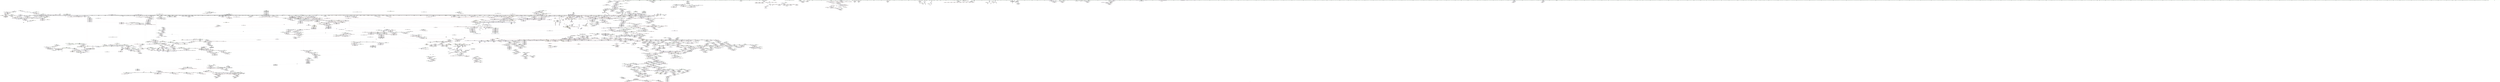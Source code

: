 digraph "SVFG" {
	label="SVFG";

	Node0x55eb899aa800 [shape=record,color=grey,label="{NodeID: 0\nNullPtr}"];
	Node0x55eb899aa800 -> Node0x55eb8a3359a0[style=solid];
	Node0x55eb899aa800 -> Node0x55eb8a335aa0[style=solid];
	Node0x55eb899aa800 -> Node0x55eb8a335b70[style=solid];
	Node0x55eb899aa800 -> Node0x55eb8a335c40[style=solid];
	Node0x55eb899aa800 -> Node0x55eb8a335d10[style=solid];
	Node0x55eb899aa800 -> Node0x55eb8a335de0[style=solid];
	Node0x55eb899aa800 -> Node0x55eb8a335eb0[style=solid];
	Node0x55eb899aa800 -> Node0x55eb8a335f80[style=solid];
	Node0x55eb899aa800 -> Node0x55eb8a336050[style=solid];
	Node0x55eb899aa800 -> Node0x55eb8a336120[style=solid];
	Node0x55eb899aa800 -> Node0x55eb8a3361f0[style=solid];
	Node0x55eb899aa800 -> Node0x55eb8a3362c0[style=solid];
	Node0x55eb899aa800 -> Node0x55eb8a336390[style=solid];
	Node0x55eb899aa800 -> Node0x55eb8a336460[style=solid];
	Node0x55eb899aa800 -> Node0x55eb8a336530[style=solid];
	Node0x55eb899aa800 -> Node0x55eb8a336600[style=solid];
	Node0x55eb899aa800 -> Node0x55eb8a3366d0[style=solid];
	Node0x55eb899aa800 -> Node0x55eb8a3367a0[style=solid];
	Node0x55eb899aa800 -> Node0x55eb8a336870[style=solid];
	Node0x55eb899aa800 -> Node0x55eb8a336940[style=solid];
	Node0x55eb899aa800 -> Node0x55eb8a336a10[style=solid];
	Node0x55eb899aa800 -> Node0x55eb8a336ae0[style=solid];
	Node0x55eb899aa800 -> Node0x55eb8a336bb0[style=solid];
	Node0x55eb899aa800 -> Node0x55eb8a336c80[style=solid];
	Node0x55eb899aa800 -> Node0x55eb8a336d50[style=solid];
	Node0x55eb899aa800 -> Node0x55eb8a336e20[style=solid];
	Node0x55eb899aa800 -> Node0x55eb8a336ef0[style=solid];
	Node0x55eb899aa800 -> Node0x55eb8a336fc0[style=solid];
	Node0x55eb899aa800 -> Node0x55eb8a337090[style=solid];
	Node0x55eb899aa800 -> Node0x55eb8a337160[style=solid];
	Node0x55eb899aa800 -> Node0x55eb8a337230[style=solid];
	Node0x55eb899aa800 -> Node0x55eb8a337300[style=solid];
	Node0x55eb899aa800 -> Node0x55eb8a3373d0[style=solid];
	Node0x55eb899aa800 -> Node0x55eb8a3374a0[style=solid];
	Node0x55eb899aa800 -> Node0x55eb8a337570[style=solid];
	Node0x55eb899aa800 -> Node0x55eb8a337640[style=solid];
	Node0x55eb899aa800 -> Node0x55eb8a337710[style=solid];
	Node0x55eb899aa800 -> Node0x55eb8a3377e0[style=solid];
	Node0x55eb899aa800 -> Node0x55eb8a3378b0[style=solid];
	Node0x55eb899aa800 -> Node0x55eb8a337980[style=solid];
	Node0x55eb899aa800 -> Node0x55eb8a337a50[style=solid];
	Node0x55eb899aa800 -> Node0x55eb8a337b20[style=solid];
	Node0x55eb899aa800 -> Node0x55eb8a337bf0[style=solid];
	Node0x55eb899aa800 -> Node0x55eb8a337cc0[style=solid];
	Node0x55eb899aa800 -> Node0x55eb8a337d90[style=solid];
	Node0x55eb899aa800 -> Node0x55eb8a337e60[style=solid];
	Node0x55eb899aa800 -> Node0x55eb8a337f30[style=solid];
	Node0x55eb899aa800 -> Node0x55eb8a338000[style=solid];
	Node0x55eb899aa800 -> Node0x55eb8a3380d0[style=solid];
	Node0x55eb899aa800 -> Node0x55eb8a3381a0[style=solid];
	Node0x55eb899aa800 -> Node0x55eb8a338270[style=solid];
	Node0x55eb899aa800 -> Node0x55eb8a338340[style=solid];
	Node0x55eb899aa800 -> Node0x55eb8a338410[style=solid];
	Node0x55eb899aa800 -> Node0x55eb8a3384e0[style=solid];
	Node0x55eb899aa800 -> Node0x55eb8a3385b0[style=solid];
	Node0x55eb899aa800 -> Node0x55eb8a338680[style=solid];
	Node0x55eb899aa800 -> Node0x55eb8a338750[style=solid];
	Node0x55eb899aa800 -> Node0x55eb8a338820[style=solid];
	Node0x55eb899aa800 -> Node0x55eb8a3388f0[style=solid];
	Node0x55eb899aa800 -> Node0x55eb8a3389c0[style=solid];
	Node0x55eb899aa800 -> Node0x55eb8a338a90[style=solid];
	Node0x55eb899aa800 -> Node0x55eb8a338b60[style=solid];
	Node0x55eb899aa800 -> Node0x55eb8a338c30[style=solid];
	Node0x55eb899aa800 -> Node0x55eb8a338d00[style=solid];
	Node0x55eb899aa800 -> Node0x55eb8a338dd0[style=solid];
	Node0x55eb899aa800 -> Node0x55eb8a338ea0[style=solid];
	Node0x55eb899aa800 -> Node0x55eb8a338f70[style=solid];
	Node0x55eb899aa800 -> Node0x55eb8a339040[style=solid];
	Node0x55eb899aa800 -> Node0x55eb8a339110[style=solid];
	Node0x55eb899aa800 -> Node0x55eb8a3391e0[style=solid];
	Node0x55eb899aa800 -> Node0x55eb8a3392b0[style=solid];
	Node0x55eb899aa800 -> Node0x55eb8a339380[style=solid];
	Node0x55eb899aa800 -> Node0x55eb8a339450[style=solid];
	Node0x55eb899aa800 -> Node0x55eb8a339520[style=solid];
	Node0x55eb899aa800 -> Node0x55eb8a3395f0[style=solid];
	Node0x55eb899aa800 -> Node0x55eb8a3396c0[style=solid];
	Node0x55eb899aa800 -> Node0x55eb8a339790[style=solid];
	Node0x55eb899aa800 -> Node0x55eb8a339860[style=solid];
	Node0x55eb899aa800 -> Node0x55eb8a339930[style=solid];
	Node0x55eb899aa800 -> Node0x55eb8a339a00[style=solid];
	Node0x55eb899aa800 -> Node0x55eb8a339ad0[style=solid];
	Node0x55eb899aa800 -> Node0x55eb8a339ba0[style=solid];
	Node0x55eb899aa800 -> Node0x55eb8a339c70[style=solid];
	Node0x55eb899aa800 -> Node0x55eb8a339d40[style=solid];
	Node0x55eb899aa800 -> Node0x55eb8a339e10[style=solid];
	Node0x55eb899aa800 -> Node0x55eb8a339ee0[style=solid];
	Node0x55eb899aa800 -> Node0x55eb8a339fb0[style=solid];
	Node0x55eb899aa800 -> Node0x55eb8a33a080[style=solid];
	Node0x55eb899aa800 -> Node0x55eb8a33a150[style=solid];
	Node0x55eb899aa800 -> Node0x55eb8a33a220[style=solid];
	Node0x55eb899aa800 -> Node0x55eb8a33a2f0[style=solid];
	Node0x55eb899aa800 -> Node0x55eb8a33a3c0[style=solid];
	Node0x55eb899aa800 -> Node0x55eb8a33a490[style=solid];
	Node0x55eb899aa800 -> Node0x55eb8a33a560[style=solid];
	Node0x55eb899aa800 -> Node0x55eb8a33a630[style=solid];
	Node0x55eb899aa800 -> Node0x55eb8a33a700[style=solid];
	Node0x55eb899aa800 -> Node0x55eb8a33a7d0[style=solid];
	Node0x55eb899aa800 -> Node0x55eb8a33a8a0[style=solid];
	Node0x55eb899aa800 -> Node0x55eb8a33a970[style=solid];
	Node0x55eb899aa800 -> Node0x55eb8a33aa40[style=solid];
	Node0x55eb899aa800 -> Node0x55eb8a347790[style=solid];
	Node0x55eb899aa800 -> Node0x55eb8a34be70[style=solid];
	Node0x55eb899aa800 -> Node0x55eb8a34bf40[style=solid];
	Node0x55eb899aa800 -> Node0x55eb8a34c010[style=solid];
	Node0x55eb899aa800 -> Node0x55eb8a34d050[style=solid];
	Node0x55eb899aa800 -> Node0x55eb8a391b40[style=solid];
	Node0x55eb899aa800 -> Node0x55eb8a391c10[style=solid];
	Node0x55eb899aa800 -> Node0x55eb8a392840[style=solid];
	Node0x55eb899aa800 -> Node0x55eb8a395b70[style=solid];
	Node0x55eb899aa800 -> Node0x55eb8a373dc0[style=solid];
	Node0x55eb899aa800 -> Node0x55eb8a3785c0[style=solid];
	Node0x55eb899aa800 -> Node0x55eb8a3788c0[style=solid];
	Node0x55eb899aa800 -> Node0x55eb8a378bc0[style=solid];
	Node0x55eb899aa800 -> Node0x55eb8a378d40[style=solid];
	Node0x55eb899aa800 -> Node0x55eb8a379040[style=solid];
	Node0x55eb899aa800 -> Node0x55eb8a37ab40[style=solid];
	Node0x55eb899aa800 -> Node0x55eb8a37acc0[style=solid];
	Node0x55eb899aa800 -> Node0x55eb8a37afc0[style=solid];
	Node0x55eb899aa800 -> Node0x55eb8a37b5c0[style=solid];
	Node0x55eb899aa800 -> Node0x55eb8a37b740[style=solid];
	Node0x55eb899aa800:s64 -> Node0x55eb8a5a2330[style=solid,color=red];
	Node0x55eb899aa800:s64 -> Node0x55eb8a594da0[style=solid,color=red];
	Node0x55eb8a5a6900 [shape=record,color=black,label="{NodeID: 4871\n1514 = PHI(888, 1184, 1200, 1236, 1258, )\n0th arg _ZNSt12_Vector_baseINSt7__cxx1112basic_stringIcSt11char_traitsIcESaIcEEESaIS5_EE19_M_get_Tp_allocatorEv }"];
	Node0x55eb8a5a6900 -> Node0x55eb8a34ea50[style=solid];
	Node0x55eb8a4ad3a0 [shape=record,color=yellow,style=double,label="{NodeID: 3764\n36V_1 = ENCHI(MR_36V_0)\npts\{960001 \}\nFun[_ZNKSt8_Rb_treeINSt7__cxx1112basic_stringIcSt11char_traitsIcESaIcEEES5_St9_IdentityIS5_ESt4lessIS5_ESaIS5_EE8_M_beginEv]}"];
	Node0x55eb8a4ad3a0 -> Node0x55eb8a346a30[style=dashed];
	Node0x55eb8a340300 [shape=record,color=red,label="{NodeID: 1550\n2826\<--2792\n\<--__k.addr\n_ZNSt8_Rb_treeINSt7__cxx1112basic_stringIcSt11char_traitsIcESaIcEEES5_St9_IdentityIS5_ESt4lessIS5_ESaIS5_EE24_M_get_insert_unique_posERKS5_\n|{<s0>260}}"];
	Node0x55eb8a340300:s0 -> Node0x55eb8a5a56f0[style=solid,color=red];
	Node0x55eb8a31e0c0 [shape=record,color=green,label="{NodeID: 443\n2861\<--2862\n_ZNKSt17_Rb_tree_iteratorINSt7__cxx1112basic_stringIcSt11char_traitsIcESaIcEEEEeqERKS6_\<--_ZNKSt17_Rb_tree_iteratorINSt7__cxx1112basic_stringIcSt11char_traitsIcESaIcEEEEeqERKS6__field_insensitive\n}"];
	Node0x55eb8a395c40 [shape=record,color=blue,label="{NodeID: 1993\n2898\<--2896\nthis.addr\<--this\n_ZNKSt9_IdentityINSt7__cxx1112basic_stringIcSt11char_traitsIcESaIcEEEEclERKS5_\n}"];
	Node0x55eb8a395c40 -> Node0x55eb8a340cc0[style=dashed];
	Node0x55eb8a32d4e0 [shape=record,color=black,label="{NodeID: 886\n3184\<--3195\n_ZNSt8_Rb_treeINSt7__cxx1112basic_stringIcSt11char_traitsIcESaIcEEES5_St9_IdentityIS5_ESt4lessIS5_ESaIS5_EE6_S_keyEPKSt18_Rb_tree_node_base_ret\<--call1\n_ZNSt8_Rb_treeINSt7__cxx1112basic_stringIcSt11char_traitsIcESaIcEEES5_St9_IdentityIS5_ESt4lessIS5_ESaIS5_EE6_S_keyEPKSt18_Rb_tree_node_base\n|{<s0>268|<s1>274|<s2>328}}"];
	Node0x55eb8a32d4e0:s0 -> Node0x55eb8a58f840[style=solid,color=blue];
	Node0x55eb8a32d4e0:s1 -> Node0x55eb8a58fda0[style=solid,color=blue];
	Node0x55eb8a32d4e0:s2 -> Node0x55eb8a591730[style=solid,color=blue];
	Node0x55eb8a593620 [shape=record,color=black,label="{NodeID: 4650\n1586 = PHI(1367, 1367, 1367, )\n0th arg _ZNKSt6vectorINSt7__cxx1112basic_stringIcSt11char_traitsIcESaIcEEESaIS5_EE8max_sizeEv }"];
	Node0x55eb8a593620 -> Node0x55eb8a34f1a0[style=solid];
	Node0x55eb8a49b0e0 [shape=record,color=yellow,style=double,label="{NodeID: 3543\n594V_1 = ENCHI(MR_594V_0)\npts\{2297 \}\nFun[_ZNSt8_Rb_treeINSt7__cxx1112basic_stringIcSt11char_traitsIcESaIcEEES5_St9_IdentityIS5_ESt4lessIS5_ESaIS5_EED2Ev]}"];
	Node0x55eb8a49b0e0 -> Node0x55eb8a392c50[style=dashed];
	Node0x55eb8a364000 [shape=record,color=red,label="{NodeID: 1329\n1036\<--1035\n\<--_M_finish\n_ZNSt6vectorINSt7__cxx1112basic_stringIcSt11char_traitsIcESaIcEEESaIS5_EE12emplace_backIJS5_EEEvDpOT_\n}"];
	Node0x55eb8a364000 -> Node0x55eb8a3794c0[style=solid];
	Node0x55eb8a316260 [shape=record,color=green,label="{NodeID: 222\n1444\<--1445\nthis.addr\<--this.addr_field_insensitive\n_ZNSt12_Vector_baseINSt7__cxx1112basic_stringIcSt11char_traitsIcESaIcEEESaIS5_EE11_M_allocateEm\n}"];
	Node0x55eb8a316260 -> Node0x55eb8a3670c0[style=solid];
	Node0x55eb8a316260 -> Node0x55eb8a34e300[style=solid];
	Node0x55eb8a34b7f0 [shape=record,color=blue,label="{NodeID: 1772\n872\<--871\nthis.addr\<--this\n_ZNSt6vectorINSt7__cxx1112basic_stringIcSt11char_traitsIcESaIcEEESaIS5_EED2Ev\n}"];
	Node0x55eb8a34b7f0 -> Node0x55eb8a3634a0[style=dashed];
	Node0x55eb8a33a3c0 [shape=record,color=black,label="{NodeID: 665\n3400\<--3\n\<--dummyVal\n_ZNSt8_Rb_treeINSt7__cxx1112basic_stringIcSt11char_traitsIcESaIcEEES5_St9_IdentityIS5_ESt4lessIS5_ESaIS5_EE17_M_construct_nodeIJRKS5_EEEvPSt13_Rb_tree_nodeIS5_EDpOT_\n}"];
	Node0x55eb8a33a3c0 -> Node0x55eb8a399040[style=solid];
	Node0x55eb8a4d91a0 [shape=record,color=yellow,style=double,label="{NodeID: 4429\n100V_2 = CSCHI(MR_100V_1)\npts\{960000 960001 960002 960003 960004 \}\nCS[]|{<s0>22|<s1>22|<s2>22|<s3>22}}"];
	Node0x55eb8a4d91a0:s0 -> Node0x55eb8a45cba0[style=dashed,color=blue];
	Node0x55eb8a4d91a0:s1 -> Node0x55eb8a45daa0[style=dashed,color=blue];
	Node0x55eb8a4d91a0:s2 -> Node0x55eb8a4836c0[style=dashed,color=blue];
	Node0x55eb8a4d91a0:s3 -> Node0x55eb8a485ec0[style=dashed,color=blue];
	Node0x55eb8a4813c0 [shape=record,color=black,label="{NodeID: 3322\nMR_52V_2 = PHI(MR_52V_4, MR_52V_1, )\npts\{960002 960003 960004 \}\n}"];
	Node0x55eb8a4813c0 -> Node0x55eb8a4872c0[style=dashed];
	Node0x55eb8a358c70 [shape=record,color=purple,label="{NodeID: 1108\n2607\<--2606\n_M_impl\<--this1\n_ZNSt12_Vector_baseINSt7__cxx1112basic_stringIcSt11char_traitsIcESaIcEEESaIS5_EED2Ev\n}"];
	Node0x55eb899aa890 [shape=record,color=green,label="{NodeID: 1\n7\<--1\n__dso_handle\<--dummyObj\nGlob }"];
	Node0x55eb8a5a6cf0 [shape=record,color=black,label="{NodeID: 4872\n3091 = PHI(2827, 3685, )\n0th arg _ZNSt8_Rb_treeINSt7__cxx1112basic_stringIcSt11char_traitsIcESaIcEEES5_St9_IdentityIS5_ESt4lessIS5_ESaIS5_EE6_S_keyEPKSt13_Rb_tree_nodeIS5_E }"];
	Node0x55eb8a5a6cf0 -> Node0x55eb8a3973d0[style=solid];
	Node0x55eb8a3403d0 [shape=record,color=red,label="{NodeID: 1551\n2881\<--2792\n\<--__k.addr\n_ZNSt8_Rb_treeINSt7__cxx1112basic_stringIcSt11char_traitsIcESaIcEEES5_St9_IdentityIS5_ESt4lessIS5_ESaIS5_EE24_M_get_insert_unique_posERKS5_\n|{<s0>269}}"];
	Node0x55eb8a3403d0:s0 -> Node0x55eb8a5a5930[style=solid,color=red];
	Node0x55eb8a31e1c0 [shape=record,color=green,label="{NodeID: 444\n2865\<--2866\n_ZNSt4pairIPSt18_Rb_tree_node_baseS1_EC2IRPSt13_Rb_tree_nodeINSt7__cxx1112basic_stringIcSt11char_traitsIcESaIcEEEERS1_Lb1EEEOT_OT0_\<--_ZNSt4pairIPSt18_Rb_tree_node_baseS1_EC2IRPSt13_Rb_tree_nodeINSt7__cxx1112basic_stringIcSt11char_traitsIcESaIcEEEERS1_Lb1EEEOT_OT0__field_insensitive\n}"];
	Node0x55eb8a395d10 [shape=record,color=blue,label="{NodeID: 1994\n2900\<--2897\n__x.addr\<--__x\n_ZNKSt9_IdentityINSt7__cxx1112basic_stringIcSt11char_traitsIcESaIcEEEEclERKS5_\n}"];
	Node0x55eb8a395d10 -> Node0x55eb8a340d90[style=dashed];
	Node0x55eb8a32d5b0 [shape=record,color=black,label="{NodeID: 887\n3211\<--3210\n\<--this1\n_ZNSt4pairIPSt18_Rb_tree_node_baseS1_EC2IRS1_Lb1EEEOT_RKS1_\n}"];
	Node0x55eb8a593900 [shape=record,color=black,label="{NodeID: 4651\n3012 = PHI(2679, 2679, )\n0th arg _ZNSt4pairISt17_Rb_tree_iteratorINSt7__cxx1112basic_stringIcSt11char_traitsIcESaIcEEEEbEC2IS7_bLb1EEEOT_OT0_ }"];
	Node0x55eb8a593900 -> Node0x55eb8a396a10[style=solid];
	Node0x55eb8a49b1c0 [shape=record,color=yellow,style=double,label="{NodeID: 3544\n596V_1 = ENCHI(MR_596V_0)\npts\{2299 \}\nFun[_ZNSt8_Rb_treeINSt7__cxx1112basic_stringIcSt11char_traitsIcESaIcEEES5_St9_IdentityIS5_ESt4lessIS5_ESaIS5_EED2Ev]}"];
	Node0x55eb8a49b1c0 -> Node0x55eb8a392d20[style=dashed];
	Node0x55eb8a3640d0 [shape=record,color=red,label="{NodeID: 1330\n1040\<--1039\n\<--_M_end_of_storage\n_ZNSt6vectorINSt7__cxx1112basic_stringIcSt11char_traitsIcESaIcEEESaIS5_EE12emplace_backIJS5_EEEvDpOT_\n}"];
	Node0x55eb8a3640d0 -> Node0x55eb8a3794c0[style=solid];
	Node0x55eb8a316330 [shape=record,color=green,label="{NodeID: 223\n1446\<--1447\n__n.addr\<--__n.addr_field_insensitive\n_ZNSt12_Vector_baseINSt7__cxx1112basic_stringIcSt11char_traitsIcESaIcEEESaIS5_EE11_M_allocateEm\n}"];
	Node0x55eb8a316330 -> Node0x55eb8a367190[style=solid];
	Node0x55eb8a316330 -> Node0x55eb8a367260[style=solid];
	Node0x55eb8a316330 -> Node0x55eb8a34e3d0[style=solid];
	Node0x55eb8a34b8c0 [shape=record,color=blue,label="{NodeID: 1773\n874\<--901\nexn.slot\<--\n_ZNSt6vectorINSt7__cxx1112basic_stringIcSt11char_traitsIcESaIcEEESaIS5_EED2Ev\n}"];
	Node0x55eb8a34b8c0 -> Node0x55eb8a363570[style=dashed];
	Node0x55eb8a33a490 [shape=record,color=black,label="{NodeID: 666\n3402\<--3\n\<--dummyVal\n_ZNSt8_Rb_treeINSt7__cxx1112basic_stringIcSt11char_traitsIcESaIcEEES5_St9_IdentityIS5_ESt4lessIS5_ESaIS5_EE17_M_construct_nodeIJRKS5_EEEvPSt13_Rb_tree_nodeIS5_EDpOT_\n}"];
	Node0x55eb8a33a490 -> Node0x55eb8a399110[style=solid];
	Node0x55eb8a4d9300 [shape=record,color=yellow,style=double,label="{NodeID: 4430\n140V_2 = CSCHI(MR_140V_1)\npts\{960001 960002 960003 960004 \}\nCS[]|{<s0>27|<s1>27|<s2>27}}"];
	Node0x55eb8a4d9300:s0 -> Node0x55eb8a45cba0[style=dashed,color=blue];
	Node0x55eb8a4d9300:s1 -> Node0x55eb8a45daa0[style=dashed,color=blue];
	Node0x55eb8a4d9300:s2 -> Node0x55eb8a4836c0[style=dashed,color=blue];
	Node0x55eb8a358d40 [shape=record,color=purple,label="{NodeID: 1109\n2608\<--2606\n_M_start\<--this1\n_ZNSt12_Vector_baseINSt7__cxx1112basic_stringIcSt11char_traitsIcESaIcEEESaIS5_EED2Ev\n}"];
	Node0x55eb8a358d40 -> Node0x55eb8a36e420[style=solid];
	Node0x55eb8a2cf1a0 [shape=record,color=green,label="{NodeID: 2\n8\<--1\n_ZSt3cin\<--dummyObj\nGlob }"];
	Node0x55eb8a5a6e40 [shape=record,color=black,label="{NodeID: 4873\n3547 = PHI(2767, )\n0th arg _ZNSt23_Rb_tree_const_iteratorINSt7__cxx1112basic_stringIcSt11char_traitsIcESaIcEEEEC2ERKSt17_Rb_tree_iteratorIS5_E }"];
	Node0x55eb8a5a6e40 -> Node0x55eb8a399fb0[style=solid];
	Node0x55eb8a4ad590 [shape=record,color=yellow,style=double,label="{NodeID: 3766\n183V_1 = ENCHI(MR_183V_0)\npts\{18380000 \}\nFun[_ZNKSt13move_iteratorIPNSt7__cxx1112basic_stringIcSt11char_traitsIcESaIcEEEEdeEv]}"];
	Node0x55eb8a4ad590 -> Node0x55eb8a36a4c0[style=dashed];
	Node0x55eb8a3404a0 [shape=record,color=red,label="{NodeID: 1552\n2817\<--2794\n\<--__x\n_ZNSt8_Rb_treeINSt7__cxx1112basic_stringIcSt11char_traitsIcESaIcEEES5_St9_IdentityIS5_ESt4lessIS5_ESaIS5_EE24_M_get_insert_unique_posERKS5_\n}"];
	Node0x55eb8a3404a0 -> Node0x55eb8a37b740[style=solid];
	Node0x55eb8a31e2c0 [shape=record,color=green,label="{NodeID: 445\n2869\<--2870\n_ZNSt17_Rb_tree_iteratorINSt7__cxx1112basic_stringIcSt11char_traitsIcESaIcEEEEmmEv\<--_ZNSt17_Rb_tree_iteratorINSt7__cxx1112basic_stringIcSt11char_traitsIcESaIcEEEEmmEv_field_insensitive\n}"];
	Node0x55eb8a395de0 [shape=record,color=blue,label="{NodeID: 1995\n2910\<--2908\nthis.addr\<--this\n_ZNSt8_Rb_treeINSt7__cxx1112basic_stringIcSt11char_traitsIcESaIcEEES5_St9_IdentityIS5_ESt4lessIS5_ESaIS5_EE11_Alloc_nodeC2ERSB_\n}"];
	Node0x55eb8a395de0 -> Node0x55eb8a340e60[style=dashed];
	Node0x55eb8a32d680 [shape=record,color=black,label="{NodeID: 888\n3222\<--3236\n_ZStltIcSt11char_traitsIcESaIcEEbRKNSt7__cxx1112basic_stringIT_T0_T1_EESA__ret\<--cmp\n_ZStltIcSt11char_traitsIcESaIcEEbRKNSt7__cxx1112basic_stringIT_T0_T1_EESA_\n|{<s0>283}}"];
	Node0x55eb8a32d680:s0 -> Node0x55eb8a590520[style=solid,color=blue];
	Node0x55eb8a593a50 [shape=record,color=black,label="{NodeID: 4652\n3013 = PHI(2691, 2695, )\n1st arg _ZNSt4pairISt17_Rb_tree_iteratorINSt7__cxx1112basic_stringIcSt11char_traitsIcESaIcEEEEbEC2IS7_bLb1EEEOT_OT0_ }"];
	Node0x55eb8a593a50 -> Node0x55eb8a396ae0[style=solid];
	Node0x55eb8a49b2a0 [shape=record,color=yellow,style=double,label="{NodeID: 3545\n36V_1 = ENCHI(MR_36V_0)\npts\{960001 \}\nFun[_ZNSt8_Rb_treeINSt7__cxx1112basic_stringIcSt11char_traitsIcESaIcEEES5_St9_IdentityIS5_ESt4lessIS5_ESaIS5_EED2Ev]|{<s0>214}}"];
	Node0x55eb8a49b2a0:s0 -> Node0x55eb8a4ac180[style=dashed,color=red];
	Node0x55eb8a3641a0 [shape=record,color=red,label="{NodeID: 1331\n1049\<--1048\n\<--_M_finish5\n_ZNSt6vectorINSt7__cxx1112basic_stringIcSt11char_traitsIcESaIcEEESaIS5_EE12emplace_backIJS5_EEEvDpOT_\n|{<s0>116}}"];
	Node0x55eb8a3641a0:s0 -> Node0x55eb8a597700[style=solid,color=red];
	Node0x55eb8a316400 [shape=record,color=green,label="{NodeID: 224\n1458\<--1459\n_ZNSt16allocator_traitsISaINSt7__cxx1112basic_stringIcSt11char_traitsIcESaIcEEEEE8allocateERS6_m\<--_ZNSt16allocator_traitsISaINSt7__cxx1112basic_stringIcSt11char_traitsIcESaIcEEEEE8allocateERS6_m_field_insensitive\n}"];
	Node0x55eb8a34b990 [shape=record,color=blue,label="{NodeID: 1774\n876\<--903\nehselector.slot\<--\n_ZNSt6vectorINSt7__cxx1112basic_stringIcSt11char_traitsIcESaIcEEESaIS5_EED2Ev\n}"];
	Node0x55eb8a33a560 [shape=record,color=black,label="{NodeID: 667\n3411\<--3\n\<--dummyVal\n_ZNSt8_Rb_treeINSt7__cxx1112basic_stringIcSt11char_traitsIcESaIcEEES5_St9_IdentityIS5_ESt4lessIS5_ESaIS5_EE17_M_construct_nodeIJRKS5_EEEvPSt13_Rb_tree_nodeIS5_EDpOT_\n}"];
	Node0x55eb8a4d9460 [shape=record,color=yellow,style=double,label="{NodeID: 4431\n138V_2 = CSCHI(MR_138V_1)\npts\{7680000 7680001 \}\nCS[]}"];
	Node0x55eb8a358e10 [shape=record,color=purple,label="{NodeID: 1110\n2610\<--2606\n_M_impl2\<--this1\n_ZNSt12_Vector_baseINSt7__cxx1112basic_stringIcSt11char_traitsIcESaIcEEESaIS5_EED2Ev\n}"];
	Node0x55eb8a2cf230 [shape=record,color=green,label="{NodeID: 3\n9\<--1\n.str\<--dummyObj\nGlob }"];
	Node0x55eb8a5a6f50 [shape=record,color=black,label="{NodeID: 4874\n3548 = PHI(2769, )\n1st arg _ZNSt23_Rb_tree_const_iteratorINSt7__cxx1112basic_stringIcSt11char_traitsIcESaIcEEEEC2ERKSt17_Rb_tree_iteratorIS5_E }"];
	Node0x55eb8a5a6f50 -> Node0x55eb8a39a080[style=solid];
	Node0x55eb8a340570 [shape=record,color=red,label="{NodeID: 1553\n2820\<--2794\n\<--__x\n_ZNSt8_Rb_treeINSt7__cxx1112basic_stringIcSt11char_traitsIcESaIcEEES5_St9_IdentityIS5_ESt4lessIS5_ESaIS5_EE24_M_get_insert_unique_posERKS5_\n}"];
	Node0x55eb8a340570 -> Node0x55eb8a32b600[style=solid];
	Node0x55eb8a31e3c0 [shape=record,color=green,label="{NodeID: 446\n2879\<--2880\n_ZNSt8_Rb_treeINSt7__cxx1112basic_stringIcSt11char_traitsIcESaIcEEES5_St9_IdentityIS5_ESt4lessIS5_ESaIS5_EE6_S_keyEPKSt18_Rb_tree_node_base\<--_ZNSt8_Rb_treeINSt7__cxx1112basic_stringIcSt11char_traitsIcESaIcEEES5_St9_IdentityIS5_ESt4lessIS5_ESaIS5_EE6_S_keyEPKSt18_Rb_tree_node_base_field_insensitive\n}"];
	Node0x55eb8a395eb0 [shape=record,color=blue,label="{NodeID: 1996\n2912\<--2909\n__t.addr\<--__t\n_ZNSt8_Rb_treeINSt7__cxx1112basic_stringIcSt11char_traitsIcESaIcEEES5_St9_IdentityIS5_ESt4lessIS5_ESaIS5_EE11_Alloc_nodeC2ERSB_\n}"];
	Node0x55eb8a395eb0 -> Node0x55eb8a340f30[style=dashed];
	Node0x55eb8a32d750 [shape=record,color=black,label="{NodeID: 889\n3245\<--3251\n_ZNSt8_Rb_treeINSt7__cxx1112basic_stringIcSt11char_traitsIcESaIcEEES5_St9_IdentityIS5_ESt4lessIS5_ESaIS5_EE8_S_valueEPKSt13_Rb_tree_nodeIS5_E_ret\<--call\n_ZNSt8_Rb_treeINSt7__cxx1112basic_stringIcSt11char_traitsIcESaIcEEES5_St9_IdentityIS5_ESt4lessIS5_ESaIS5_EE8_S_valueEPKSt13_Rb_tree_nodeIS5_E\n|{<s0>284}}"];
	Node0x55eb8a32d750:s0 -> Node0x55eb8a590660[style=solid,color=blue];
	Node0x55eb8a593ba0 [shape=record,color=black,label="{NodeID: 4653\n3014 = PHI(2693, 2697, )\n2nd arg _ZNSt4pairISt17_Rb_tree_iteratorINSt7__cxx1112basic_stringIcSt11char_traitsIcESaIcEEEEbEC2IS7_bLb1EEEOT_OT0_ }"];
	Node0x55eb8a593ba0 -> Node0x55eb8a396bb0[style=solid];
	Node0x55eb8a364270 [shape=record,color=red,label="{NodeID: 1332\n1060\<--1059\n\<--_M_finish7\n_ZNSt6vectorINSt7__cxx1112basic_stringIcSt11char_traitsIcESaIcEEESaIS5_EE12emplace_backIJS5_EEEvDpOT_\n}"];
	Node0x55eb8a364270 -> Node0x55eb8a353720[style=solid];
	Node0x55eb8a316500 [shape=record,color=green,label="{NodeID: 225\n1469\<--1470\n__first.addr\<--__first.addr_field_insensitive\n_ZSt34__uninitialized_move_if_noexcept_aIPNSt7__cxx1112basic_stringIcSt11char_traitsIcESaIcEEES6_SaIS5_EET0_T_S9_S8_RT1_\n}"];
	Node0x55eb8a316500 -> Node0x55eb8a367330[style=solid];
	Node0x55eb8a316500 -> Node0x55eb8a34e4a0[style=solid];
	Node0x55eb8a34ba60 [shape=record,color=blue,label="{NodeID: 1775\n915\<--914\nthis.addr\<--this\n_ZNSt6vectorINSt7__cxx1112basic_stringIcSt11char_traitsIcESaIcEEESaIS5_EEC2Ev\n}"];
	Node0x55eb8a34ba60 -> Node0x55eb8a3637e0[style=dashed];
	Node0x55eb8a33a630 [shape=record,color=black,label="{NodeID: 668\n3412\<--3\n\<--dummyVal\n_ZNSt8_Rb_treeINSt7__cxx1112basic_stringIcSt11char_traitsIcESaIcEEES5_St9_IdentityIS5_ESt4lessIS5_ESaIS5_EE17_M_construct_nodeIJRKS5_EEEvPSt13_Rb_tree_nodeIS5_EDpOT_\n}"];
	Node0x55eb8a33a630 -> Node0x55eb8a3991e0[style=solid];
	Node0x55eb8a4d95c0 [shape=record,color=yellow,style=double,label="{NodeID: 4432\n80V_2 = CSCHI(MR_80V_1)\npts\{820000 820001 820002 \}\nCS[]|{<s0>49}}"];
	Node0x55eb8a4d95c0:s0 -> Node0x55eb8a48a4c0[style=dashed,color=blue];
	Node0x55eb8a358ee0 [shape=record,color=purple,label="{NodeID: 1111\n2611\<--2606\n_M_end_of_storage\<--this1\n_ZNSt12_Vector_baseINSt7__cxx1112basic_stringIcSt11char_traitsIcESaIcEEESaIS5_EED2Ev\n}"];
	Node0x55eb8a358ee0 -> Node0x55eb8a36e4f0[style=solid];
	Node0x55eb8a2cf4e0 [shape=record,color=green,label="{NodeID: 4\n11\<--1\n.str.1\<--dummyObj\nGlob }"];
	Node0x55eb8a5a7060 [shape=record,color=black,label="{NodeID: 4875\n3659 = PHI(3584, )\n0th arg _ZNKSt8_Rb_treeINSt7__cxx1112basic_stringIcSt11char_traitsIcESaIcEEES5_St9_IdentityIS5_ESt4lessIS5_ESaIS5_EE14_M_lower_boundEPKSt13_Rb_tree_nodeIS5_EPKSt18_Rb_tree_node_baseRKS5_ }"];
	Node0x55eb8a5a7060 -> Node0x55eb8a39aa40[style=solid];
	Node0x55eb8a340640 [shape=record,color=red,label="{NodeID: 1554\n2827\<--2794\n\<--__x\n_ZNSt8_Rb_treeINSt7__cxx1112basic_stringIcSt11char_traitsIcESaIcEEES5_St9_IdentityIS5_ESt4lessIS5_ESaIS5_EE24_M_get_insert_unique_posERKS5_\n|{<s0>259}}"];
	Node0x55eb8a340640:s0 -> Node0x55eb8a5a6cf0[style=solid,color=red];
	Node0x55eb8a31e4c0 [shape=record,color=green,label="{NodeID: 447\n2889\<--2890\n_ZNSt4pairIPSt18_Rb_tree_node_baseS1_EC2IRS1_Lb1EEEOT_RKS1_\<--_ZNSt4pairIPSt18_Rb_tree_node_baseS1_EC2IRS1_Lb1EEEOT_RKS1__field_insensitive\n}"];
	Node0x55eb8a395f80 [shape=record,color=blue,label="{NodeID: 1997\n2917\<--2918\n_M_t\<--\n_ZNSt8_Rb_treeINSt7__cxx1112basic_stringIcSt11char_traitsIcESaIcEEES5_St9_IdentityIS5_ESt4lessIS5_ESaIS5_EE11_Alloc_nodeC2ERSB_\n|{<s0>248}}"];
	Node0x55eb8a395f80:s0 -> Node0x55eb8a4da8e0[style=dashed,color=blue];
	Node0x55eb8a32d820 [shape=record,color=black,label="{NodeID: 890\n3255\<--3262\n_ZNKSt13_Rb_tree_nodeINSt7__cxx1112basic_stringIcSt11char_traitsIcESaIcEEEE9_M_valptrEv_ret\<--call\n_ZNKSt13_Rb_tree_nodeINSt7__cxx1112basic_stringIcSt11char_traitsIcESaIcEEEE9_M_valptrEv\n|{<s0>295|<s1>298}}"];
	Node0x55eb8a32d820:s0 -> Node0x55eb8a58c360[style=solid,color=blue];
	Node0x55eb8a32d820:s1 -> Node0x55eb8a58c720[style=solid,color=blue];
	Node0x55eb8a593cf0 [shape=record,color=black,label="{NodeID: 4654\n3533 = PHI(3035, )\n0th arg _ZSt7forwardIbEOT_RNSt16remove_referenceIS0_E4typeE }"];
	Node0x55eb8a593cf0 -> Node0x55eb8a399e10[style=solid];
	Node0x55eb8a49b490 [shape=record,color=yellow,style=double,label="{NodeID: 3547\n162V_1 = ENCHI(MR_162V_0)\npts\{875 \}\nFun[_ZNSt6vectorINSt7__cxx1112basic_stringIcSt11char_traitsIcESaIcEEESaIS5_EED2Ev]}"];
	Node0x55eb8a49b490 -> Node0x55eb8a34b8c0[style=dashed];
	Node0x55eb8a364340 [shape=record,color=red,label="{NodeID: 1333\n1072\<--1071\n\<--coerce.dive10\n_ZNSt6vectorINSt7__cxx1112basic_stringIcSt11char_traitsIcESaIcEEESaIS5_EE12emplace_backIJS5_EEEvDpOT_\n|{<s0>119}}"];
	Node0x55eb8a364340:s0 -> Node0x55eb8a596150[style=solid,color=red];
	Node0x55eb8a3165d0 [shape=record,color=green,label="{NodeID: 226\n1471\<--1472\n__last.addr\<--__last.addr_field_insensitive\n_ZSt34__uninitialized_move_if_noexcept_aIPNSt7__cxx1112basic_stringIcSt11char_traitsIcESaIcEEES6_SaIS5_EET0_T_S9_S8_RT1_\n}"];
	Node0x55eb8a3165d0 -> Node0x55eb8a367400[style=solid];
	Node0x55eb8a3165d0 -> Node0x55eb8a34e570[style=solid];
	Node0x55eb8a34bb30 [shape=record,color=blue,label="{NodeID: 1776\n936\<--934\nthis.addr\<--this\n_ZNSt6vectorINSt7__cxx1112basic_stringIcSt11char_traitsIcESaIcEEESaIS5_EE9push_backEOS5_\n}"];
	Node0x55eb8a34bb30 -> Node0x55eb8a3638b0[style=dashed];
	Node0x55eb8a33a700 [shape=record,color=black,label="{NodeID: 669\n3414\<--3\n\<--dummyVal\n_ZNSt8_Rb_treeINSt7__cxx1112basic_stringIcSt11char_traitsIcESaIcEEES5_St9_IdentityIS5_ESt4lessIS5_ESaIS5_EE17_M_construct_nodeIJRKS5_EEEvPSt13_Rb_tree_nodeIS5_EDpOT_\n}"];
	Node0x55eb8a33a700 -> Node0x55eb8a3992b0[style=solid];
	Node0x55eb8a4d9720 [shape=record,color=yellow,style=double,label="{NodeID: 4433\n80V_2 = CSCHI(MR_80V_1)\npts\{820000 820001 820002 \}\nCS[]|{<s0>55|<s1>55|<s2>66|<s3>66}}"];
	Node0x55eb8a4d9720:s0 -> Node0x55eb8a48a4c0[style=dashed,color=blue];
	Node0x55eb8a4d9720:s1 -> Node0x55eb8a48eac0[style=dashed,color=blue];
	Node0x55eb8a4d9720:s2 -> Node0x55eb8a48a4c0[style=dashed,color=blue];
	Node0x55eb8a4d9720:s3 -> Node0x55eb8a48eac0[style=dashed,color=blue];
	Node0x55eb8a358fb0 [shape=record,color=purple,label="{NodeID: 1112\n2613\<--2606\n_M_impl3\<--this1\n_ZNSt12_Vector_baseINSt7__cxx1112basic_stringIcSt11char_traitsIcESaIcEEESaIS5_EED2Ev\n}"];
	Node0x55eb8a2cf570 [shape=record,color=green,label="{NodeID: 5\n13\<--1\n.str.2\<--dummyObj\nGlob }"];
	Node0x55eb8a5a7170 [shape=record,color=black,label="{NodeID: 4876\n3660 = PHI(3585, )\n1st arg _ZNKSt8_Rb_treeINSt7__cxx1112basic_stringIcSt11char_traitsIcESaIcEEES5_St9_IdentityIS5_ESt4lessIS5_ESaIS5_EE14_M_lower_boundEPKSt13_Rb_tree_nodeIS5_EPKSt18_Rb_tree_node_baseRKS5_ }"];
	Node0x55eb8a5a7170 -> Node0x55eb8a39ab10[style=solid];
	Node0x55eb8a340710 [shape=record,color=red,label="{NodeID: 1555\n2839\<--2794\n\<--__x\n_ZNSt8_Rb_treeINSt7__cxx1112basic_stringIcSt11char_traitsIcESaIcEEES5_St9_IdentityIS5_ESt4lessIS5_ESaIS5_EE24_M_get_insert_unique_posERKS5_\n}"];
	Node0x55eb8a340710 -> Node0x55eb8a32b940[style=solid];
	Node0x55eb8a31e5c0 [shape=record,color=green,label="{NodeID: 448\n2898\<--2899\nthis.addr\<--this.addr_field_insensitive\n_ZNKSt9_IdentityINSt7__cxx1112basic_stringIcSt11char_traitsIcESaIcEEEEclERKS5_\n}"];
	Node0x55eb8a31e5c0 -> Node0x55eb8a340cc0[style=solid];
	Node0x55eb8a31e5c0 -> Node0x55eb8a395c40[style=solid];
	Node0x55eb8a396050 [shape=record,color=blue,label="{NodeID: 1998\n2929\<--2922\nthis.addr\<--this\n_ZNSt8_Rb_treeINSt7__cxx1112basic_stringIcSt11char_traitsIcESaIcEEES5_St9_IdentityIS5_ESt4lessIS5_ESaIS5_EE10_M_insert_IRKS5_NSB_11_Alloc_nodeEEESt17_Rb_tree_iteratorIS5_EPSt18_Rb_tree_node_baseSJ_OT_RT0_\n}"];
	Node0x55eb8a396050 -> Node0x55eb8a341000[style=dashed];
	Node0x55eb8a32d8f0 [shape=record,color=black,label="{NodeID: 891\n3275\<--3272\n\<--call\n_ZNK9__gnu_cxx16__aligned_membufINSt7__cxx1112basic_stringIcSt11char_traitsIcESaIcEEEE6_M_ptrEv\n}"];
	Node0x55eb8a32d8f0 -> Node0x55eb8a32d9c0[style=solid];
	Node0x55eb8a593e00 [shape=record,color=black,label="{NodeID: 4655\n934 = PHI(432, 432, )\n0th arg _ZNSt6vectorINSt7__cxx1112basic_stringIcSt11char_traitsIcESaIcEEESaIS5_EE9push_backEOS5_ }"];
	Node0x55eb8a593e00 -> Node0x55eb8a34bb30[style=solid];
	Node0x55eb8a49b570 [shape=record,color=yellow,style=double,label="{NodeID: 3548\n164V_1 = ENCHI(MR_164V_0)\npts\{877 \}\nFun[_ZNSt6vectorINSt7__cxx1112basic_stringIcSt11char_traitsIcESaIcEEESaIS5_EED2Ev]}"];
	Node0x55eb8a49b570 -> Node0x55eb8a34b990[style=dashed];
	Node0x55eb8a364410 [shape=record,color=red,label="{NodeID: 1334\n1083\<--1080\n\<--__t.addr\n_ZSt4moveIRNSt7__cxx1112basic_stringIcSt11char_traitsIcESaIcEEEEONSt16remove_referenceIT_E4typeEOS8_\n}"];
	Node0x55eb8a364410 -> Node0x55eb8a33d310[style=solid];
	Node0x55eb8a3166a0 [shape=record,color=green,label="{NodeID: 227\n1473\<--1474\n__result.addr\<--__result.addr_field_insensitive\n_ZSt34__uninitialized_move_if_noexcept_aIPNSt7__cxx1112basic_stringIcSt11char_traitsIcESaIcEEES6_SaIS5_EET0_T_S9_S8_RT1_\n}"];
	Node0x55eb8a3166a0 -> Node0x55eb8a3674d0[style=solid];
	Node0x55eb8a3166a0 -> Node0x55eb8a34e640[style=solid];
	Node0x55eb8a34bc00 [shape=record,color=blue,label="{NodeID: 1777\n938\<--935\n__x.addr\<--__x\n_ZNSt6vectorINSt7__cxx1112basic_stringIcSt11char_traitsIcESaIcEEESaIS5_EE9push_backEOS5_\n}"];
	Node0x55eb8a34bc00 -> Node0x55eb8a363980[style=dashed];
	Node0x55eb8a33a7d0 [shape=record,color=black,label="{NodeID: 670\n3421\<--3\nlpad.val\<--dummyVal\n_ZNSt8_Rb_treeINSt7__cxx1112basic_stringIcSt11char_traitsIcESaIcEEES5_St9_IdentityIS5_ESt4lessIS5_ESaIS5_EE17_M_construct_nodeIJRKS5_EEEvPSt13_Rb_tree_nodeIS5_EDpOT_\n}"];
	Node0x55eb8a4d9880 [shape=record,color=yellow,style=double,label="{NodeID: 4434\n80V_2 = CSCHI(MR_80V_1)\npts\{820000 820001 820002 \}\nCS[]|{<s0>106}}"];
	Node0x55eb8a4d9880:s0 -> Node0x55eb8a4d95c0[style=dashed,color=blue];
	Node0x55eb8a359080 [shape=record,color=purple,label="{NodeID: 1113\n2614\<--2606\n_M_start4\<--this1\n_ZNSt12_Vector_baseINSt7__cxx1112basic_stringIcSt11char_traitsIcESaIcEEESaIS5_EED2Ev\n}"];
	Node0x55eb8a359080 -> Node0x55eb8a36e5c0[style=solid];
	Node0x55eb8a2cf600 [shape=record,color=green,label="{NodeID: 6\n15\<--1\n.str.3\<--dummyObj\nGlob }"];
	Node0x55eb8a5a7280 [shape=record,color=black,label="{NodeID: 4877\n3661 = PHI(3588, )\n2nd arg _ZNKSt8_Rb_treeINSt7__cxx1112basic_stringIcSt11char_traitsIcESaIcEEES5_St9_IdentityIS5_ESt4lessIS5_ESaIS5_EE14_M_lower_boundEPKSt13_Rb_tree_nodeIS5_EPKSt18_Rb_tree_node_baseRKS5_ }"];
	Node0x55eb8a5a7280 -> Node0x55eb8a39abe0[style=solid];
	Node0x55eb8a3407e0 [shape=record,color=red,label="{NodeID: 1556\n2843\<--2794\n\<--__x\n_ZNSt8_Rb_treeINSt7__cxx1112basic_stringIcSt11char_traitsIcESaIcEEES5_St9_IdentityIS5_ESt4lessIS5_ESaIS5_EE24_M_get_insert_unique_posERKS5_\n}"];
	Node0x55eb8a3407e0 -> Node0x55eb8a32ba10[style=solid];
	Node0x55eb8a31e690 [shape=record,color=green,label="{NodeID: 449\n2900\<--2901\n__x.addr\<--__x.addr_field_insensitive\n_ZNKSt9_IdentityINSt7__cxx1112basic_stringIcSt11char_traitsIcESaIcEEEEclERKS5_\n}"];
	Node0x55eb8a31e690 -> Node0x55eb8a340d90[style=solid];
	Node0x55eb8a31e690 -> Node0x55eb8a395d10[style=solid];
	Node0x55eb8a396120 [shape=record,color=blue,label="{NodeID: 1999\n2931\<--2923\n__x.addr\<--__x\n_ZNSt8_Rb_treeINSt7__cxx1112basic_stringIcSt11char_traitsIcESaIcEEES5_St9_IdentityIS5_ESt4lessIS5_ESaIS5_EE10_M_insert_IRKS5_NSB_11_Alloc_nodeEEESt17_Rb_tree_iteratorIS5_EPSt18_Rb_tree_node_baseSJ_OT_RT0_\n}"];
	Node0x55eb8a396120 -> Node0x55eb8a3410d0[style=dashed];
	Node0x55eb8a32d9c0 [shape=record,color=black,label="{NodeID: 892\n3266\<--3275\n_ZNK9__gnu_cxx16__aligned_membufINSt7__cxx1112basic_stringIcSt11char_traitsIcESaIcEEEE6_M_ptrEv_ret\<--\n_ZNK9__gnu_cxx16__aligned_membufINSt7__cxx1112basic_stringIcSt11char_traitsIcESaIcEEEE6_M_ptrEv\n|{<s0>296}}"];
	Node0x55eb8a32d9c0:s0 -> Node0x55eb8a58c4a0[style=solid,color=blue];
	Node0x55eb8a593fb0 [shape=record,color=black,label="{NodeID: 4656\n935 = PHI(440, 450, )\n1st arg _ZNSt6vectorINSt7__cxx1112basic_stringIcSt11char_traitsIcESaIcEEESaIS5_EE9push_backEOS5_ }"];
	Node0x55eb8a593fb0 -> Node0x55eb8a34bc00[style=solid];
	Node0x55eb8a49b650 [shape=record,color=yellow,style=double,label="{NodeID: 3549\n32V_1 = ENCHI(MR_32V_0)\npts\{820000 \}\nFun[_ZNSt6vectorINSt7__cxx1112basic_stringIcSt11char_traitsIcESaIcEEESaIS5_EED2Ev]|{|<s1>103|<s2>104}}"];
	Node0x55eb8a49b650 -> Node0x55eb8a363640[style=dashed];
	Node0x55eb8a49b650:s1 -> Node0x55eb8a4af8a0[style=dashed,color=red];
	Node0x55eb8a49b650:s2 -> Node0x55eb8a4af8a0[style=dashed,color=red];
	Node0x55eb8a3644e0 [shape=record,color=red,label="{NodeID: 1335\n1098\<--1089\n\<--__a.addr\n_ZNSt16allocator_traitsISaINSt7__cxx1112basic_stringIcSt11char_traitsIcESaIcEEEEE9constructIS5_JS5_EEEvRS6_PT_DpOT0_\n}"];
	Node0x55eb8a3644e0 -> Node0x55eb8a33d3e0[style=solid];
	Node0x55eb8a31ed70 [shape=record,color=green,label="{NodeID: 228\n1475\<--1476\n__alloc.addr\<--__alloc.addr_field_insensitive\n_ZSt34__uninitialized_move_if_noexcept_aIPNSt7__cxx1112basic_stringIcSt11char_traitsIcESaIcEEES6_SaIS5_EET0_T_S9_S8_RT1_\n}"];
	Node0x55eb8a31ed70 -> Node0x55eb8a3675a0[style=solid];
	Node0x55eb8a31ed70 -> Node0x55eb8a34e710[style=solid];
	Node0x55eb8a34bcd0 [shape=record,color=blue,label="{NodeID: 1778\n965\<--964\nthis.addr\<--this\n_ZNSt12_Vector_baseINSt7__cxx1112basic_stringIcSt11char_traitsIcESaIcEEESaIS5_EEC2Ev\n}"];
	Node0x55eb8a34bcd0 -> Node0x55eb8a363a50[style=dashed];
	Node0x55eb8a33a8a0 [shape=record,color=black,label="{NodeID: 671\n3422\<--3\nlpad.val8\<--dummyVal\n_ZNSt8_Rb_treeINSt7__cxx1112basic_stringIcSt11char_traitsIcESaIcEEES5_St9_IdentityIS5_ESt4lessIS5_ESaIS5_EE17_M_construct_nodeIJRKS5_EEEvPSt13_Rb_tree_nodeIS5_EDpOT_\n}"];
	Node0x55eb8a359150 [shape=record,color=purple,label="{NodeID: 1114\n2621\<--2606\n_M_impl5\<--this1\n_ZNSt12_Vector_baseINSt7__cxx1112basic_stringIcSt11char_traitsIcESaIcEEESaIS5_EED2Ev\n|{<s0>241}}"];
	Node0x55eb8a359150:s0 -> Node0x55eb8a5a03d0[style=solid,color=red];
	Node0x55eb8a2cf690 [shape=record,color=green,label="{NodeID: 7\n17\<--1\n.str.4\<--dummyObj\nGlob }"];
	Node0x55eb8a5a7390 [shape=record,color=black,label="{NodeID: 4878\n3662 = PHI(3591, )\n3rd arg _ZNKSt8_Rb_treeINSt7__cxx1112basic_stringIcSt11char_traitsIcESaIcEEES5_St9_IdentityIS5_ESt4lessIS5_ESaIS5_EE14_M_lower_boundEPKSt13_Rb_tree_nodeIS5_EPKSt18_Rb_tree_node_baseRKS5_ }"];
	Node0x55eb8a5a7390 -> Node0x55eb8a39acb0[style=solid];
	Node0x55eb8a3408b0 [shape=record,color=red,label="{NodeID: 1557\n2850\<--2796\n\<--__y\n_ZNSt8_Rb_treeINSt7__cxx1112basic_stringIcSt11char_traitsIcESaIcEEES5_St9_IdentityIS5_ESt4lessIS5_ESaIS5_EE24_M_get_insert_unique_posERKS5_\n|{<s0>263}}"];
	Node0x55eb8a3408b0:s0 -> Node0x55eb8a592750[style=solid,color=red];
	Node0x55eb8a31e760 [shape=record,color=green,label="{NodeID: 450\n2910\<--2911\nthis.addr\<--this.addr_field_insensitive\n_ZNSt8_Rb_treeINSt7__cxx1112basic_stringIcSt11char_traitsIcESaIcEEES5_St9_IdentityIS5_ESt4lessIS5_ESaIS5_EE11_Alloc_nodeC2ERSB_\n}"];
	Node0x55eb8a31e760 -> Node0x55eb8a340e60[style=solid];
	Node0x55eb8a31e760 -> Node0x55eb8a395de0[style=solid];
	Node0x55eb8a3961f0 [shape=record,color=blue,label="{NodeID: 2000\n2933\<--2924\n__p.addr\<--__p\n_ZNSt8_Rb_treeINSt7__cxx1112basic_stringIcSt11char_traitsIcESaIcEEES5_St9_IdentityIS5_ESt4lessIS5_ESaIS5_EE10_M_insert_IRKS5_NSB_11_Alloc_nodeEEESt17_Rb_tree_iteratorIS5_EPSt18_Rb_tree_node_baseSJ_OT_RT0_\n}"];
	Node0x55eb8a3961f0 -> Node0x55eb8a3411a0[style=dashed];
	Node0x55eb8a3961f0 -> Node0x55eb8a341270[style=dashed];
	Node0x55eb8a3961f0 -> Node0x55eb8a341340[style=dashed];
	Node0x55eb8a32da90 [shape=record,color=black,label="{NodeID: 893\n3284\<--3283\n\<--_M_storage\n_ZNK9__gnu_cxx16__aligned_membufINSt7__cxx1112basic_stringIcSt11char_traitsIcESaIcEEEE7_M_addrEv\n}"];
	Node0x55eb8a32da90 -> Node0x55eb8a32db60[style=solid];
	Node0x55eb8a594130 [shape=record,color=black,label="{NodeID: 4657\n1791 = PHI(1769, )\n0th arg _ZSt18uninitialized_copyISt13move_iteratorIPNSt7__cxx1112basic_stringIcSt11char_traitsIcESaIcEEEES7_ET0_T_SA_S9_ }"];
	Node0x55eb8a594130 -> Node0x55eb8a38f5e0[style=solid];
	Node0x55eb8a49b730 [shape=record,color=yellow,style=double,label="{NodeID: 3550\n167V_1 = ENCHI(MR_167V_0)\npts\{820001 \}\nFun[_ZNSt6vectorINSt7__cxx1112basic_stringIcSt11char_traitsIcESaIcEEESaIS5_EED2Ev]}"];
	Node0x55eb8a49b730 -> Node0x55eb8a363710[style=dashed];
	Node0x55eb8a3645b0 [shape=record,color=red,label="{NodeID: 1336\n1100\<--1091\n\<--__p.addr\n_ZNSt16allocator_traitsISaINSt7__cxx1112basic_stringIcSt11char_traitsIcESaIcEEEEE9constructIS5_JS5_EEEvRS6_PT_DpOT0_\n|{<s0>121}}"];
	Node0x55eb8a3645b0:s0 -> Node0x55eb8a5a0690[style=solid,color=red];
	Node0x55eb8a31ee40 [shape=record,color=green,label="{NodeID: 229\n1477\<--1478\nagg.tmp\<--agg.tmp_field_insensitive\n_ZSt34__uninitialized_move_if_noexcept_aIPNSt7__cxx1112basic_stringIcSt11char_traitsIcESaIcEEES6_SaIS5_EET0_T_S9_S8_RT1_\n}"];
	Node0x55eb8a31ee40 -> Node0x55eb8a3551f0[style=solid];
	Node0x55eb8a31ee40 -> Node0x55eb8a3552c0[style=solid];
	Node0x55eb8a34bda0 [shape=record,color=blue,label="{NodeID: 1779\n988\<--987\nthis.addr\<--this\n_ZNSt12_Vector_baseINSt7__cxx1112basic_stringIcSt11char_traitsIcESaIcEEESaIS5_EE12_Vector_implC2Ev\n}"];
	Node0x55eb8a34bda0 -> Node0x55eb8a363b20[style=dashed];
	Node0x55eb8a33a970 [shape=record,color=black,label="{NodeID: 672\n3424\<--3\n\<--dummyVal\n_ZNSt8_Rb_treeINSt7__cxx1112basic_stringIcSt11char_traitsIcESaIcEEES5_St9_IdentityIS5_ESt4lessIS5_ESaIS5_EE17_M_construct_nodeIJRKS5_EEEvPSt13_Rb_tree_nodeIS5_EDpOT_\n}"];
	Node0x55eb8a4836c0 [shape=record,color=black,label="{NodeID: 3329\nMR_36V_9 = PHI(MR_36V_8, MR_36V_10, )\npts\{960001 \}\n|{<s0>34}}"];
	Node0x55eb8a4836c0:s0 -> Node0x55eb8a462db0[style=dashed,color=red];
	Node0x55eb8a359220 [shape=record,color=purple,label="{NodeID: 1115\n2631\<--2606\n_M_impl6\<--this1\n_ZNSt12_Vector_baseINSt7__cxx1112basic_stringIcSt11char_traitsIcESaIcEEESaIS5_EED2Ev\n|{<s0>242}}"];
	Node0x55eb8a359220:s0 -> Node0x55eb8a5a03d0[style=solid,color=red];
	Node0x55eb8a2cfac0 [shape=record,color=green,label="{NodeID: 8\n19\<--1\n.str.5\<--dummyObj\nGlob }"];
	Node0x55eb8a340980 [shape=record,color=red,label="{NodeID: 1558\n2836\<--2798\n\<--__comp\n_ZNSt8_Rb_treeINSt7__cxx1112basic_stringIcSt11char_traitsIcESaIcEEES5_St9_IdentityIS5_ESt4lessIS5_ESaIS5_EE24_M_get_insert_unique_posERKS5_\n}"];
	Node0x55eb8a340980 -> Node0x55eb8a32b870[style=solid];
	Node0x55eb8a31e830 [shape=record,color=green,label="{NodeID: 451\n2912\<--2913\n__t.addr\<--__t.addr_field_insensitive\n_ZNSt8_Rb_treeINSt7__cxx1112basic_stringIcSt11char_traitsIcESaIcEEES5_St9_IdentityIS5_ESt4lessIS5_ESaIS5_EE11_Alloc_nodeC2ERSB_\n}"];
	Node0x55eb8a31e830 -> Node0x55eb8a340f30[style=solid];
	Node0x55eb8a31e830 -> Node0x55eb8a395eb0[style=solid];
	Node0x55eb8a3962c0 [shape=record,color=blue,label="{NodeID: 2001\n2935\<--2925\n__v.addr\<--__v\n_ZNSt8_Rb_treeINSt7__cxx1112basic_stringIcSt11char_traitsIcESaIcEEES5_St9_IdentityIS5_ESt4lessIS5_ESaIS5_EE10_M_insert_IRKS5_NSB_11_Alloc_nodeEEESt17_Rb_tree_iteratorIS5_EPSt18_Rb_tree_node_baseSJ_OT_RT0_\n}"];
	Node0x55eb8a3962c0 -> Node0x55eb8a341410[style=dashed];
	Node0x55eb8a3962c0 -> Node0x55eb8a3414e0[style=dashed];
	Node0x55eb8a32db60 [shape=record,color=black,label="{NodeID: 894\n3277\<--3284\n_ZNK9__gnu_cxx16__aligned_membufINSt7__cxx1112basic_stringIcSt11char_traitsIcESaIcEEEE7_M_addrEv_ret\<--\n_ZNK9__gnu_cxx16__aligned_membufINSt7__cxx1112basic_stringIcSt11char_traitsIcESaIcEEEE7_M_addrEv\n|{<s0>297}}"];
	Node0x55eb8a32db60:s0 -> Node0x55eb8a58c5e0[style=solid,color=blue];
	Node0x55eb8a594240 [shape=record,color=black,label="{NodeID: 4658\n1792 = PHI(1771, )\n1st arg _ZSt18uninitialized_copyISt13move_iteratorIPNSt7__cxx1112basic_stringIcSt11char_traitsIcESaIcEEEES7_ET0_T_SA_S9_ }"];
	Node0x55eb8a594240 -> Node0x55eb8a38f6b0[style=solid];
	Node0x55eb8a49b810 [shape=record,color=yellow,style=double,label="{NodeID: 3551\n169V_1 = ENCHI(MR_169V_0)\npts\{820002 \}\nFun[_ZNSt6vectorINSt7__cxx1112basic_stringIcSt11char_traitsIcESaIcEEESaIS5_EED2Ev]|{<s0>103|<s1>104}}"];
	Node0x55eb8a49b810:s0 -> Node0x55eb8a4af980[style=dashed,color=red];
	Node0x55eb8a49b810:s1 -> Node0x55eb8a4af980[style=dashed,color=red];
	Node0x55eb8a364680 [shape=record,color=red,label="{NodeID: 1337\n1101\<--1093\n\<--__args.addr\n_ZNSt16allocator_traitsISaINSt7__cxx1112basic_stringIcSt11char_traitsIcESaIcEEEEE9constructIS5_JS5_EEEvRS6_PT_DpOT0_\n|{<s0>120}}"];
	Node0x55eb8a364680:s0 -> Node0x55eb8a599c70[style=solid,color=red];
	Node0x55eb8a31ef10 [shape=record,color=green,label="{NodeID: 230\n1479\<--1480\nagg.tmp1\<--agg.tmp1_field_insensitive\n_ZSt34__uninitialized_move_if_noexcept_aIPNSt7__cxx1112basic_stringIcSt11char_traitsIcESaIcEEES6_SaIS5_EET0_T_S9_S8_RT1_\n}"];
	Node0x55eb8a31ef10 -> Node0x55eb8a355390[style=solid];
	Node0x55eb8a31ef10 -> Node0x55eb8a355460[style=solid];
	Node0x55eb8a34be70 [shape=record,color=blue, style = dotted,label="{NodeID: 1780\n996\<--3\n_M_start\<--dummyVal\n_ZNSt12_Vector_baseINSt7__cxx1112basic_stringIcSt11char_traitsIcESaIcEEESaIS5_EE12_Vector_implC2Ev\n|{<s0>110}}"];
	Node0x55eb8a34be70:s0 -> Node0x55eb8a4d9880[style=dashed,color=blue];
	Node0x55eb8a33aa40 [shape=record,color=black,label="{NodeID: 673\n3425\<--3\n\<--dummyVal\n_ZNSt8_Rb_treeINSt7__cxx1112basic_stringIcSt11char_traitsIcESaIcEEES5_St9_IdentityIS5_ESt4lessIS5_ESaIS5_EE17_M_construct_nodeIJRKS5_EEEvPSt13_Rb_tree_nodeIS5_EDpOT_\n|{<s0>314}}"];
	Node0x55eb8a33aa40:s0 -> Node0x55eb8a5a2dd0[style=solid,color=red];
	Node0x55eb8a3592f0 [shape=record,color=purple,label="{NodeID: 1116\n2716\<--2685\nsecond\<--__res\n_ZNSt8_Rb_treeINSt7__cxx1112basic_stringIcSt11char_traitsIcESaIcEEES5_St9_IdentityIS5_ESt4lessIS5_ESaIS5_EE16_M_insert_uniqueIRKS5_EESt4pairISt17_Rb_tree_iteratorIS5_EbEOT_\n}"];
	Node0x55eb8a3592f0 -> Node0x55eb8a33fae0[style=solid];
	Node0x55eb8a2cfb80 [shape=record,color=green,label="{NodeID: 9\n21\<--1\n__PRETTY_FUNCTION__._ZL9make_treeRKSt6vectorINSt7__cxx1112basic_stringIcSt11char_traitsIcESaIcEEESaIS5_EERi\<--dummyObj\nGlob }"];
	Node0x55eb8a340a50 [shape=record,color=red,label="{NodeID: 1559\n2852\<--2798\n\<--__comp\n_ZNSt8_Rb_treeINSt7__cxx1112basic_stringIcSt11char_traitsIcESaIcEEES5_St9_IdentityIS5_ESt4lessIS5_ESaIS5_EE24_M_get_insert_unique_posERKS5_\n}"];
	Node0x55eb8a340a50 -> Node0x55eb8a32bae0[style=solid];
	Node0x55eb8a31e900 [shape=record,color=green,label="{NodeID: 452\n2927\<--2928\nretval\<--retval_field_insensitive\n_ZNSt8_Rb_treeINSt7__cxx1112basic_stringIcSt11char_traitsIcESaIcEEES5_St9_IdentityIS5_ESt4lessIS5_ESaIS5_EE10_M_insert_IRKS5_NSB_11_Alloc_nodeEEESt17_Rb_tree_iteratorIS5_EPSt18_Rb_tree_node_baseSJ_OT_RT0_\n|{|<s1>279}}"];
	Node0x55eb8a31e900 -> Node0x55eb8a35a0c0[style=solid];
	Node0x55eb8a31e900:s1 -> Node0x55eb8a592550[style=solid,color=red];
	Node0x55eb8a396390 [shape=record,color=blue,label="{NodeID: 2002\n2937\<--2926\n__node_gen.addr\<--__node_gen\n_ZNSt8_Rb_treeINSt7__cxx1112basic_stringIcSt11char_traitsIcESaIcEEES5_St9_IdentityIS5_ESt4lessIS5_ESaIS5_EE10_M_insert_IRKS5_NSB_11_Alloc_nodeEEESt17_Rb_tree_iteratorIS5_EPSt18_Rb_tree_node_baseSJ_OT_RT0_\n}"];
	Node0x55eb8a396390 -> Node0x55eb8a3415b0[style=dashed];
	Node0x55eb8a32dc30 [shape=record,color=black,label="{NodeID: 895\n3286\<--3291\n_ZSt7forwardIRPSt13_Rb_tree_nodeINSt7__cxx1112basic_stringIcSt11char_traitsIcESaIcEEEEEOT_RNSt16remove_referenceISA_E4typeE_ret\<--\n_ZSt7forwardIRPSt13_Rb_tree_nodeINSt7__cxx1112basic_stringIcSt11char_traitsIcESaIcEEEEEOT_RNSt16remove_referenceISA_E4typeE\n|{<s0>287}}"];
	Node0x55eb8a32dc30:s0 -> Node0x55eb8a5908e0[style=solid,color=blue];
	Node0x55eb8a594350 [shape=record,color=black,label="{NodeID: 4659\n1793 = PHI(1767, )\n2nd arg _ZSt18uninitialized_copyISt13move_iteratorIPNSt7__cxx1112basic_stringIcSt11char_traitsIcESaIcEEEES7_ET0_T_SA_S9_ }"];
	Node0x55eb8a594350 -> Node0x55eb8a38f780[style=solid];
	Node0x55eb8a364750 [shape=record,color=red,label="{NodeID: 1338\n1112\<--1109\n\<--__t.addr\n_ZSt7forwardINSt7__cxx1112basic_stringIcSt11char_traitsIcESaIcEEEEOT_RNSt16remove_referenceIS6_E4typeE\n}"];
	Node0x55eb8a364750 -> Node0x55eb8a33d4b0[style=solid];
	Node0x55eb8a31efe0 [shape=record,color=green,label="{NodeID: 231\n1487\<--1488\n_ZSt32__make_move_if_noexcept_iteratorINSt7__cxx1112basic_stringIcSt11char_traitsIcESaIcEEESt13move_iteratorIPS5_EET0_PT_\<--_ZSt32__make_move_if_noexcept_iteratorINSt7__cxx1112basic_stringIcSt11char_traitsIcESaIcEEESt13move_iteratorIPS5_EET0_PT__field_insensitive\n}"];
	Node0x55eb8a34bf40 [shape=record,color=blue, style = dotted,label="{NodeID: 1781\n998\<--3\n_M_finish\<--dummyVal\n_ZNSt12_Vector_baseINSt7__cxx1112basic_stringIcSt11char_traitsIcESaIcEEESaIS5_EE12_Vector_implC2Ev\n|{<s0>110}}"];
	Node0x55eb8a34bf40:s0 -> Node0x55eb8a4d9880[style=dashed,color=blue];
	Node0x55eb8a33ab10 [shape=record,color=black,label="{NodeID: 674\n42\<--43\n\<--_ZNSt8ios_base4InitD1Ev\nCan only get source location for instruction, argument, global var or function.}"];
	Node0x55eb8a4d9d00 [shape=record,color=yellow,style=double,label="{NodeID: 4438\n301V_2 = CSCHI(MR_301V_1)\npts\{13120000 \}\nCS[]}"];
	Node0x55eb8a4d9d00 -> Node0x55eb8a3662f0[style=dashed];
	Node0x55eb8a3593c0 [shape=record,color=purple,label="{NodeID: 1117\n2723\<--2685\nfirst\<--__res\n_ZNSt8_Rb_treeINSt7__cxx1112basic_stringIcSt11char_traitsIcESaIcEEES5_St9_IdentityIS5_ESt4lessIS5_ESaIS5_EE16_M_insert_uniqueIRKS5_EESt4pairISt17_Rb_tree_iteratorIS5_EbEOT_\n}"];
	Node0x55eb8a3593c0 -> Node0x55eb8a33fbb0[style=solid];
	Node0x55eb8a2cfc40 [shape=record,color=green,label="{NodeID: 10\n23\<--1\n.str.6\<--dummyObj\nGlob }"];
	Node0x55eb8a340b20 [shape=record,color=red,label="{NodeID: 1560\n2877\<--2876\n\<--_M_node\n_ZNSt8_Rb_treeINSt7__cxx1112basic_stringIcSt11char_traitsIcESaIcEEES5_St9_IdentityIS5_ESt4lessIS5_ESaIS5_EE24_M_get_insert_unique_posERKS5_\n|{<s0>268}}"];
	Node0x55eb8a340b20:s0 -> Node0x55eb8a596950[style=solid,color=red];
	Node0x55eb8a31e9d0 [shape=record,color=green,label="{NodeID: 453\n2929\<--2930\nthis.addr\<--this.addr_field_insensitive\n_ZNSt8_Rb_treeINSt7__cxx1112basic_stringIcSt11char_traitsIcESaIcEEES5_St9_IdentityIS5_ESt4lessIS5_ESaIS5_EE10_M_insert_IRKS5_NSB_11_Alloc_nodeEEESt17_Rb_tree_iteratorIS5_EPSt18_Rb_tree_node_baseSJ_OT_RT0_\n}"];
	Node0x55eb8a31e9d0 -> Node0x55eb8a341000[style=solid];
	Node0x55eb8a31e9d0 -> Node0x55eb8a396050[style=solid];
	Node0x55eb8a396460 [shape=record,color=blue,label="{NodeID: 2003\n2939\<--2968\n__insert_left\<--frombool\n_ZNSt8_Rb_treeINSt7__cxx1112basic_stringIcSt11char_traitsIcESaIcEEES5_St9_IdentityIS5_ESt4lessIS5_ESaIS5_EE10_M_insert_IRKS5_NSB_11_Alloc_nodeEEESt17_Rb_tree_iteratorIS5_EPSt18_Rb_tree_node_baseSJ_OT_RT0_\n}"];
	Node0x55eb8a396460 -> Node0x55eb8a341680[style=dashed];
	Node0x55eb8a32dd00 [shape=record,color=black,label="{NodeID: 896\n3293\<--3298\n_ZSt7forwardIRPSt18_Rb_tree_node_baseEOT_RNSt16remove_referenceIS3_E4typeE_ret\<--\n_ZSt7forwardIRPSt18_Rb_tree_node_baseEOT_RNSt16remove_referenceIS3_E4typeE\n|{<s0>288|<s1>292}}"];
	Node0x55eb8a32dd00:s0 -> Node0x55eb8a590a20[style=solid,color=blue];
	Node0x55eb8a32dd00:s1 -> Node0x55eb8a590ee0[style=solid,color=blue];
	Node0x55eb8a594460 [shape=record,color=black,label="{NodeID: 4660\n3540 = PHI(2768, )\n0th arg _ZSt7forwardIRSt17_Rb_tree_iteratorINSt7__cxx1112basic_stringIcSt11char_traitsIcESaIcEEEEEOT_RNSt16remove_referenceIS9_E4typeE }"];
	Node0x55eb8a594460 -> Node0x55eb8a399ee0[style=solid];
	Node0x55eb8a364820 [shape=record,color=red,label="{NodeID: 1339\n1142\<--1120\nthis1\<--this.addr\n_ZNSt6vectorINSt7__cxx1112basic_stringIcSt11char_traitsIcESaIcEEESaIS5_EE17_M_realloc_insertIJS5_EEEvN9__gnu_cxx17__normal_iteratorIPS5_S7_EEDpOT_\n|{|<s19>122|<s20>123}}"];
	Node0x55eb8a364820 -> Node0x55eb8a33d580[style=solid];
	Node0x55eb8a364820 -> Node0x55eb8a33d650[style=solid];
	Node0x55eb8a364820 -> Node0x55eb8a33d720[style=solid];
	Node0x55eb8a364820 -> Node0x55eb8a33d7f0[style=solid];
	Node0x55eb8a364820 -> Node0x55eb8a33d8c0[style=solid];
	Node0x55eb8a364820 -> Node0x55eb8a33d990[style=solid];
	Node0x55eb8a364820 -> Node0x55eb8a33da60[style=solid];
	Node0x55eb8a364820 -> Node0x55eb8a33db30[style=solid];
	Node0x55eb8a364820 -> Node0x55eb8a33dc00[style=solid];
	Node0x55eb8a364820 -> Node0x55eb8a33dcd0[style=solid];
	Node0x55eb8a364820 -> Node0x55eb8a33dda0[style=solid];
	Node0x55eb8a364820 -> Node0x55eb8a33de70[style=solid];
	Node0x55eb8a364820 -> Node0x55eb8a33df40[style=solid];
	Node0x55eb8a364820 -> Node0x55eb8a33e010[style=solid];
	Node0x55eb8a364820 -> Node0x55eb8a33e0e0[style=solid];
	Node0x55eb8a364820 -> Node0x55eb8a33e1b0[style=solid];
	Node0x55eb8a364820 -> Node0x55eb8a33e280[style=solid];
	Node0x55eb8a364820 -> Node0x55eb8a33e350[style=solid];
	Node0x55eb8a364820 -> Node0x55eb8a33e420[style=solid];
	Node0x55eb8a364820:s19 -> Node0x55eb8a5a3d30[style=solid,color=red];
	Node0x55eb8a364820:s20 -> Node0x55eb8a596e90[style=solid,color=red];
	Node0x55eb8a31f0e0 [shape=record,color=green,label="{NodeID: 232\n1502\<--1503\n_ZSt22__uninitialized_copy_aISt13move_iteratorIPNSt7__cxx1112basic_stringIcSt11char_traitsIcESaIcEEEES7_S6_ET0_T_SA_S9_RSaIT1_E\<--_ZSt22__uninitialized_copy_aISt13move_iteratorIPNSt7__cxx1112basic_stringIcSt11char_traitsIcESaIcEEEES7_S6_ET0_T_SA_S9_RSaIT1_E_field_insensitive\n}"];
	Node0x55eb8a34c010 [shape=record,color=blue, style = dotted,label="{NodeID: 1782\n1000\<--3\n_M_end_of_storage\<--dummyVal\n_ZNSt12_Vector_baseINSt7__cxx1112basic_stringIcSt11char_traitsIcESaIcEEESaIS5_EE12_Vector_implC2Ev\n|{<s0>110}}"];
	Node0x55eb8a34c010:s0 -> Node0x55eb8a4d9880[style=dashed,color=blue];
	Node0x55eb8a33ac10 [shape=record,color=black,label="{NodeID: 675\n213\<--101\n\<--coerce\nmain\n}"];
	Node0x55eb8a33ac10 -> Node0x55eb8a3511c0[style=solid];
	Node0x55eb8a33ac10 -> Node0x55eb8a351290[style=solid];
	Node0x55eb8a4d9e60 [shape=record,color=yellow,style=double,label="{NodeID: 4439\n104V_2 = CSCHI(MR_104V_1)\npts\{14290000 \}\nCS[]}"];
	Node0x55eb8a4d9e60 -> Node0x55eb8a366ff0[style=dashed];
	Node0x55eb8a359490 [shape=record,color=purple,label="{NodeID: 1118\n2725\<--2685\nsecond4\<--__res\n_ZNSt8_Rb_treeINSt7__cxx1112basic_stringIcSt11char_traitsIcESaIcEEES5_St9_IdentityIS5_ESt4lessIS5_ESaIS5_EE16_M_insert_uniqueIRKS5_EESt4pairISt17_Rb_tree_iteratorIS5_EbEOT_\n}"];
	Node0x55eb8a359490 -> Node0x55eb8a33fc80[style=solid];
	Node0x55eb8a2cfd40 [shape=record,color=green,label="{NodeID: 11\n25\<--1\n.str.7\<--dummyObj\nGlob }"];
	Node0x55eb8a4ade90 [shape=record,color=yellow,style=double,label="{NodeID: 3775\n100V_1 = ENCHI(MR_100V_0)\npts\{960000 960001 960002 960003 960004 \}\nFun[_ZNSt8_Rb_treeINSt7__cxx1112basic_stringIcSt11char_traitsIcESaIcEEES5_St9_IdentityIS5_ESt4lessIS5_ESaIS5_EEC2Ev]|{<s0>207}}"];
	Node0x55eb8a4ade90:s0 -> Node0x55eb8a4ac480[style=dashed,color=red];
	Node0x55eb8a340bf0 [shape=record,color=red,label="{NodeID: 1561\n2893\<--2892\n\<--\n_ZNSt8_Rb_treeINSt7__cxx1112basic_stringIcSt11char_traitsIcESaIcEEES5_St9_IdentityIS5_ESt4lessIS5_ESaIS5_EE24_M_get_insert_unique_posERKS5_\n}"];
	Node0x55eb8a340bf0 -> Node0x55eb8a32bc80[style=solid];
	Node0x55eb8a31eaa0 [shape=record,color=green,label="{NodeID: 454\n2931\<--2932\n__x.addr\<--__x.addr_field_insensitive\n_ZNSt8_Rb_treeINSt7__cxx1112basic_stringIcSt11char_traitsIcESaIcEEES5_St9_IdentityIS5_ESt4lessIS5_ESaIS5_EE10_M_insert_IRKS5_NSB_11_Alloc_nodeEEESt17_Rb_tree_iteratorIS5_EPSt18_Rb_tree_node_baseSJ_OT_RT0_\n}"];
	Node0x55eb8a31eaa0 -> Node0x55eb8a3410d0[style=solid];
	Node0x55eb8a31eaa0 -> Node0x55eb8a396120[style=solid];
	Node0x55eb8a396530 [shape=record,color=blue,label="{NodeID: 2004\n2943\<--2973\n__z\<--call7\n_ZNSt8_Rb_treeINSt7__cxx1112basic_stringIcSt11char_traitsIcESaIcEEES5_St9_IdentityIS5_ESt4lessIS5_ESaIS5_EE10_M_insert_IRKS5_NSB_11_Alloc_nodeEEESt17_Rb_tree_iteratorIS5_EPSt18_Rb_tree_node_baseSJ_OT_RT0_\n}"];
	Node0x55eb8a396530 -> Node0x55eb8a341750[style=dashed];
	Node0x55eb8a396530 -> Node0x55eb8a341820[style=dashed];
	Node0x55eb8a32ddd0 [shape=record,color=black,label="{NodeID: 897\n3308\<--3307\n\<--\n_ZNSt8_Rb_treeINSt7__cxx1112basic_stringIcSt11char_traitsIcESaIcEEES5_St9_IdentityIS5_ESt4lessIS5_ESaIS5_EE8_S_valueEPKSt18_Rb_tree_node_base\n|{<s0>298}}"];
	Node0x55eb8a32ddd0:s0 -> Node0x55eb8a592b70[style=solid,color=red];
	Node0x55eb8a5945a0 [shape=record,color=black,label="{NodeID: 4661\n2452 = PHI(2415, 3386, )\n0th arg _ZNSt8_Rb_treeINSt7__cxx1112basic_stringIcSt11char_traitsIcESaIcEEES5_St9_IdentityIS5_ESt4lessIS5_ESaIS5_EE11_M_put_nodeEPSt13_Rb_tree_nodeIS5_E }"];
	Node0x55eb8a5945a0 -> Node0x55eb8a3937b0[style=solid];
	Node0x55eb8a49bae0 [shape=record,color=yellow,style=double,label="{NodeID: 3554\n106V_1 = ENCHI(MR_106V_0)\npts\{820000 820001 \}\nFun[_ZN9__gnu_cxx17__normal_iteratorIPNSt7__cxx1112basic_stringIcSt11char_traitsIcESaIcEEESt6vectorIS6_SaIS6_EEEC2ERKS7_]}"];
	Node0x55eb8a49bae0 -> Node0x55eb8a368d30[style=dashed];
	Node0x55eb8a3648f0 [shape=record,color=red,label="{NodeID: 1340\n1171\<--1122\n\<--__args.addr\n_ZNSt6vectorINSt7__cxx1112basic_stringIcSt11char_traitsIcESaIcEEESaIS5_EE17_M_realloc_insertIJS5_EEEvN9__gnu_cxx17__normal_iteratorIPS5_S7_EEDpOT_\n|{<s0>126}}"];
	Node0x55eb8a3648f0:s0 -> Node0x55eb8a599c70[style=solid,color=red];
	Node0x55eb8a31f1e0 [shape=record,color=green,label="{NodeID: 233\n1507\<--1508\nthis.addr\<--this.addr_field_insensitive\n_ZNK9__gnu_cxx17__normal_iteratorIPNSt7__cxx1112basic_stringIcSt11char_traitsIcESaIcEEESt6vectorIS6_SaIS6_EEE4baseEv\n}"];
	Node0x55eb8a31f1e0 -> Node0x55eb8a367810[style=solid];
	Node0x55eb8a31f1e0 -> Node0x55eb8a34e980[style=solid];
	Node0x55eb8a34c0e0 [shape=record,color=blue,label="{NodeID: 1783\n1005\<--1004\nthis.addr\<--this\n_ZNSaINSt7__cxx1112basic_stringIcSt11char_traitsIcESaIcEEEEC2Ev\n}"];
	Node0x55eb8a34c0e0 -> Node0x55eb8a363bf0[style=dashed];
	Node0x55eb8a33ace0 [shape=record,color=black,label="{NodeID: 676\n58\<--108\nmain_ret\<--\nmain\n}"];
	Node0x55eb8a4d9fc0 [shape=record,color=yellow,style=double,label="{NodeID: 4440\n191V_2 = CSCHI(MR_191V_1)\npts\{17790000 \}\nCS[]}"];
	Node0x55eb8a4d9fc0 -> Node0x55eb8a369550[style=dashed];
	Node0x55eb8a359560 [shape=record,color=purple,label="{NodeID: 1119\n2741\<--2685\nfirst9\<--__res\n_ZNSt8_Rb_treeINSt7__cxx1112basic_stringIcSt11char_traitsIcESaIcEEES5_St9_IdentityIS5_ESt4lessIS5_ESaIS5_EE16_M_insert_uniqueIRKS5_EESt4pairISt17_Rb_tree_iteratorIS5_EbEOT_\n}"];
	Node0x55eb8a359560 -> Node0x55eb8a33fd50[style=solid];
	Node0x55eb8a256e80 [shape=record,color=green,label="{NodeID: 12\n27\<--1\n.str.8\<--dummyObj\nGlob }"];
	Node0x55eb8a340cc0 [shape=record,color=red,label="{NodeID: 1562\n2904\<--2898\nthis1\<--this.addr\n_ZNKSt9_IdentityINSt7__cxx1112basic_stringIcSt11char_traitsIcESaIcEEEEclERKS5_\n}"];
	Node0x55eb8a31eb70 [shape=record,color=green,label="{NodeID: 455\n2933\<--2934\n__p.addr\<--__p.addr_field_insensitive\n_ZNSt8_Rb_treeINSt7__cxx1112basic_stringIcSt11char_traitsIcESaIcEEES5_St9_IdentityIS5_ESt4lessIS5_ESaIS5_EE10_M_insert_IRKS5_NSB_11_Alloc_nodeEEESt17_Rb_tree_iteratorIS5_EPSt18_Rb_tree_node_baseSJ_OT_RT0_\n}"];
	Node0x55eb8a31eb70 -> Node0x55eb8a3411a0[style=solid];
	Node0x55eb8a31eb70 -> Node0x55eb8a341270[style=solid];
	Node0x55eb8a31eb70 -> Node0x55eb8a341340[style=solid];
	Node0x55eb8a31eb70 -> Node0x55eb8a3961f0[style=solid];
	Node0x55eb8a396600 [shape=record,color=blue,label="{NodeID: 2005\n3793\<--2980\n_M_header_1\<--\n_ZNSt8_Rb_treeINSt7__cxx1112basic_stringIcSt11char_traitsIcESaIcEEES5_St9_IdentityIS5_ESt4lessIS5_ESaIS5_EE10_M_insert_IRKS5_NSB_11_Alloc_nodeEEESt17_Rb_tree_iteratorIS5_EPSt18_Rb_tree_node_baseSJ_OT_RT0_\n|{<s0>250}}"];
	Node0x55eb8a396600:s0 -> Node0x55eb8a4642c0[style=dashed,color=blue];
	Node0x55eb8a32dea0 [shape=record,color=black,label="{NodeID: 898\n3302\<--3309\n_ZNSt8_Rb_treeINSt7__cxx1112basic_stringIcSt11char_traitsIcESaIcEEES5_St9_IdentityIS5_ESt4lessIS5_ESaIS5_EE8_S_valueEPKSt18_Rb_tree_node_base_ret\<--call\n_ZNSt8_Rb_treeINSt7__cxx1112basic_stringIcSt11char_traitsIcESaIcEEES5_St9_IdentityIS5_ESt4lessIS5_ESaIS5_EE8_S_valueEPKSt18_Rb_tree_node_base\n|{<s0>290}}"];
	Node0x55eb8a32dea0:s0 -> Node0x55eb8a590c30[style=solid,color=blue];
	Node0x55eb8a5947b0 [shape=record,color=black,label="{NodeID: 4662\n2453 = PHI(2420, 3408, )\n1st arg _ZNSt8_Rb_treeINSt7__cxx1112basic_stringIcSt11char_traitsIcESaIcEEES5_St9_IdentityIS5_ESt4lessIS5_ESaIS5_EE11_M_put_nodeEPSt13_Rb_tree_nodeIS5_E }"];
	Node0x55eb8a5947b0 -> Node0x55eb8a393880[style=solid];
	Node0x55eb8a3649c0 [shape=record,color=red,label="{NodeID: 1341\n1158\<--1124\n\<--__len\n_ZNSt6vectorINSt7__cxx1112basic_stringIcSt11char_traitsIcESaIcEEESaIS5_EE17_M_realloc_insertIJS5_EEEvN9__gnu_cxx17__normal_iteratorIPS5_S7_EEDpOT_\n|{<s0>125}}"];
	Node0x55eb8a3649c0:s0 -> Node0x55eb8a597f20[style=solid,color=red];
	Node0x55eb8a31f2b0 [shape=record,color=green,label="{NodeID: 234\n1515\<--1516\nthis.addr\<--this.addr_field_insensitive\n_ZNSt12_Vector_baseINSt7__cxx1112basic_stringIcSt11char_traitsIcESaIcEEESaIS5_EE19_M_get_Tp_allocatorEv\n}"];
	Node0x55eb8a31f2b0 -> Node0x55eb8a3678e0[style=solid];
	Node0x55eb8a31f2b0 -> Node0x55eb8a34ea50[style=solid];
	Node0x55eb8a34c1b0 [shape=record,color=blue,label="{NodeID: 1784\n1016\<--1015\nthis.addr\<--this\n_ZN9__gnu_cxx13new_allocatorINSt7__cxx1112basic_stringIcSt11char_traitsIcESaIcEEEEC2Ev\n}"];
	Node0x55eb8a34c1b0 -> Node0x55eb8a363cc0[style=dashed];
	Node0x55eb8a33adb0 [shape=record,color=black,label="{NodeID: 677\n259\<--258\ntobool\<--\nmain\n}"];
	Node0x55eb8a33adb0 -> Node0x55eb8a375a40[style=solid];
	Node0x55eb8a359630 [shape=record,color=purple,label="{NodeID: 1120\n2734\<--2691\ncoerce.dive\<--ref.tmp3\n_ZNSt8_Rb_treeINSt7__cxx1112basic_stringIcSt11char_traitsIcESaIcEEES5_St9_IdentityIS5_ESt4lessIS5_ESaIS5_EE16_M_insert_uniqueIRKS5_EESt4pairISt17_Rb_tree_iteratorIS5_EbEOT_\n}"];
	Node0x55eb8a359630 -> Node0x55eb8a394e70[style=solid];
	Node0x55eb8a256f80 [shape=record,color=green,label="{NodeID: 13\n30\<--1\n\<--dummyObj\nCan only get source location for instruction, argument, global var or function.}"];
	Node0x55eb8a340d90 [shape=record,color=red,label="{NodeID: 1563\n2905\<--2900\n\<--__x.addr\n_ZNKSt9_IdentityINSt7__cxx1112basic_stringIcSt11char_traitsIcESaIcEEEEclERKS5_\n}"];
	Node0x55eb8a340d90 -> Node0x55eb8a32bd50[style=solid];
	Node0x55eb8a31ec40 [shape=record,color=green,label="{NodeID: 456\n2935\<--2936\n__v.addr\<--__v.addr_field_insensitive\n_ZNSt8_Rb_treeINSt7__cxx1112basic_stringIcSt11char_traitsIcESaIcEEES5_St9_IdentityIS5_ESt4lessIS5_ESaIS5_EE10_M_insert_IRKS5_NSB_11_Alloc_nodeEEESt17_Rb_tree_iteratorIS5_EPSt18_Rb_tree_node_baseSJ_OT_RT0_\n}"];
	Node0x55eb8a31ec40 -> Node0x55eb8a341410[style=solid];
	Node0x55eb8a31ec40 -> Node0x55eb8a3414e0[style=solid];
	Node0x55eb8a31ec40 -> Node0x55eb8a3962c0[style=solid];
	Node0x55eb8a3966d0 [shape=record,color=blue,label="{NodeID: 2006\n3794\<--2980\n_M_header_2\<--\n_ZNSt8_Rb_treeINSt7__cxx1112basic_stringIcSt11char_traitsIcESaIcEEES5_St9_IdentityIS5_ESt4lessIS5_ESaIS5_EE10_M_insert_IRKS5_NSB_11_Alloc_nodeEEESt17_Rb_tree_iteratorIS5_EPSt18_Rb_tree_node_baseSJ_OT_RT0_\n|{<s0>250}}"];
	Node0x55eb8a3966d0:s0 -> Node0x55eb8a4642c0[style=dashed,color=blue];
	Node0x55eb8a32df70 [shape=record,color=black,label="{NodeID: 899\n3311\<--3325\n_ZNKSt8_Rb_treeINSt7__cxx1112basic_stringIcSt11char_traitsIcESaIcEEES5_St9_IdentityIS5_ESt4lessIS5_ESaIS5_EE11_Alloc_nodeclIRKS5_EEPSt13_Rb_tree_nodeIS5_EOT__ret\<--call2\n_ZNKSt8_Rb_treeINSt7__cxx1112basic_stringIcSt11char_traitsIcESaIcEEES5_St9_IdentityIS5_ESt4lessIS5_ESaIS5_EE11_Alloc_nodeclIRKS5_EEPSt13_Rb_tree_nodeIS5_EOT_\n|{<s0>277}}"];
	Node0x55eb8a32df70:s0 -> Node0x55eb8a590160[style=solid,color=blue];
	Node0x55eb8a594930 [shape=record,color=black,label="{NodeID: 4663\n3267 = PHI(3261, )\n0th arg _ZNK9__gnu_cxx16__aligned_membufINSt7__cxx1112basic_stringIcSt11char_traitsIcESaIcEEEE6_M_ptrEv }"];
	Node0x55eb8a594930 -> Node0x55eb8a3984e0[style=solid];
	Node0x55eb8a364a90 [shape=record,color=red,label="{NodeID: 1342\n1242\<--1124\n\<--__len\n_ZNSt6vectorINSt7__cxx1112basic_stringIcSt11char_traitsIcESaIcEEESaIS5_EE17_M_realloc_insertIJS5_EEEvN9__gnu_cxx17__normal_iteratorIPS5_S7_EEDpOT_\n|{<s0>139}}"];
	Node0x55eb8a364a90:s0 -> Node0x55eb8a5a4a60[style=solid,color=red];
	Node0x55eb8a31f380 [shape=record,color=green,label="{NodeID: 235\n1525\<--1526\n__a.addr\<--__a.addr_field_insensitive\n_ZNSt16allocator_traitsISaINSt7__cxx1112basic_stringIcSt11char_traitsIcESaIcEEEEE7destroyIS5_EEvRS6_PT_\n}"];
	Node0x55eb8a31f380 -> Node0x55eb8a3679b0[style=solid];
	Node0x55eb8a31f380 -> Node0x55eb8a34eb20[style=solid];
	Node0x55eb8a34c280 [shape=record,color=blue,label="{NodeID: 1785\n1024\<--1022\nthis.addr\<--this\n_ZNSt6vectorINSt7__cxx1112basic_stringIcSt11char_traitsIcESaIcEEESaIS5_EE12emplace_backIJS5_EEEvDpOT_\n}"];
	Node0x55eb8a34c280 -> Node0x55eb8a363d90[style=dashed];
	Node0x55eb8a33ae80 [shape=record,color=black,label="{NodeID: 678\n315\<--309\n\<--\nmain\n}"];
	Node0x55eb8a4da280 [shape=record,color=yellow,style=double,label="{NodeID: 4442\n100V_2 = CSCHI(MR_100V_1)\npts\{960000 960001 960002 960003 960004 \}\nCS[]|{<s0>89}}"];
	Node0x55eb8a4da280:s0 -> Node0x55eb8a4d91a0[style=dashed,color=blue];
	Node0x55eb8a359700 [shape=record,color=purple,label="{NodeID: 1121\n2710\<--2709\n\<--\n_ZNSt8_Rb_treeINSt7__cxx1112basic_stringIcSt11char_traitsIcESaIcEEES5_St9_IdentityIS5_ESt4lessIS5_ESaIS5_EE16_M_insert_uniqueIRKS5_EESt4pairISt17_Rb_tree_iteratorIS5_EbEOT_\n}"];
	Node0x55eb8a359700 -> Node0x55eb8a394cd0[style=solid];
	Node0x55eb8a257080 [shape=record,color=green,label="{NodeID: 14\n108\<--1\n\<--dummyObj\nCan only get source location for instruction, argument, global var or function.}"];
	Node0x55eb8a4ae160 [shape=record,color=yellow,style=double,label="{NodeID: 3778\n244V_1 = ENCHI(MR_244V_0)\npts\{18380000 18400000 \}\nFun[_ZStneIPNSt7__cxx1112basic_stringIcSt11char_traitsIcESaIcEEEEbRKSt13move_iteratorIT_ESB_]|{<s0>192|<s1>192}}"];
	Node0x55eb8a4ae160:s0 -> Node0x55eb8a463190[style=dashed,color=red];
	Node0x55eb8a4ae160:s1 -> Node0x55eb8a463270[style=dashed,color=red];
	Node0x55eb8a340e60 [shape=record,color=red,label="{NodeID: 1564\n2916\<--2910\nthis1\<--this.addr\n_ZNSt8_Rb_treeINSt7__cxx1112basic_stringIcSt11char_traitsIcESaIcEEES5_St9_IdentityIS5_ESt4lessIS5_ESaIS5_EE11_Alloc_nodeC2ERSB_\n}"];
	Node0x55eb8a340e60 -> Node0x55eb8a359ff0[style=solid];
	Node0x55eb8a32f520 [shape=record,color=green,label="{NodeID: 457\n2937\<--2938\n__node_gen.addr\<--__node_gen.addr_field_insensitive\n_ZNSt8_Rb_treeINSt7__cxx1112basic_stringIcSt11char_traitsIcESaIcEEES5_St9_IdentityIS5_ESt4lessIS5_ESaIS5_EE10_M_insert_IRKS5_NSB_11_Alloc_nodeEEESt17_Rb_tree_iteratorIS5_EPSt18_Rb_tree_node_baseSJ_OT_RT0_\n}"];
	Node0x55eb8a32f520 -> Node0x55eb8a3415b0[style=solid];
	Node0x55eb8a32f520 -> Node0x55eb8a396390[style=solid];
	Node0x55eb8a3967a0 [shape=record,color=blue,label="{NodeID: 2007\n3795\<--2980\n_M_header_3\<--\n_ZNSt8_Rb_treeINSt7__cxx1112basic_stringIcSt11char_traitsIcESaIcEEES5_St9_IdentityIS5_ESt4lessIS5_ESaIS5_EE10_M_insert_IRKS5_NSB_11_Alloc_nodeEEESt17_Rb_tree_iteratorIS5_EPSt18_Rb_tree_node_baseSJ_OT_RT0_\n|{<s0>250}}"];
	Node0x55eb8a3967a0:s0 -> Node0x55eb8a4647c0[style=dashed,color=blue];
	Node0x55eb8a32e040 [shape=record,color=black,label="{NodeID: 900\n3334\<--3356\n_ZNSt8_Rb_treeINSt7__cxx1112basic_stringIcSt11char_traitsIcESaIcEEES5_St9_IdentityIS5_ESt4lessIS5_ESaIS5_EE14_M_create_nodeIJRKS5_EEEPSt13_Rb_tree_nodeIS5_EDpOT__ret\<--\n_ZNSt8_Rb_treeINSt7__cxx1112basic_stringIcSt11char_traitsIcESaIcEEES5_St9_IdentityIS5_ESt4lessIS5_ESaIS5_EE14_M_create_nodeIJRKS5_EEEPSt13_Rb_tree_nodeIS5_EDpOT_\n|{<s0>300}}"];
	Node0x55eb8a32e040:s0 -> Node0x55eb8a58c9a0[style=solid,color=blue];
	Node0x55eb8a594a40 [shape=record,color=black,label="{NodeID: 4664\n3751 = PHI(3701, )\n0th arg _ZNSt8_Rb_treeINSt7__cxx1112basic_stringIcSt11char_traitsIcESaIcEEES5_St9_IdentityIS5_ESt4lessIS5_ESaIS5_EE8_S_rightEPKSt18_Rb_tree_node_base }"];
	Node0x55eb8a594a40 -> Node0x55eb8a39b260[style=solid];
	Node0x55eb8a364b60 [shape=record,color=red,label="{NodeID: 1343\n1291\<--1124\n\<--__len\n_ZNSt6vectorINSt7__cxx1112basic_stringIcSt11char_traitsIcESaIcEEESaIS5_EE17_M_realloc_insertIJS5_EEEvN9__gnu_cxx17__normal_iteratorIPS5_S7_EEDpOT_\n}"];
	Node0x55eb8a31f450 [shape=record,color=green,label="{NodeID: 236\n1527\<--1528\n__p.addr\<--__p.addr_field_insensitive\n_ZNSt16allocator_traitsISaINSt7__cxx1112basic_stringIcSt11char_traitsIcESaIcEEEEE7destroyIS5_EEvRS6_PT_\n}"];
	Node0x55eb8a31f450 -> Node0x55eb8a367a80[style=solid];
	Node0x55eb8a31f450 -> Node0x55eb8a34ebf0[style=solid];
	Node0x55eb8a34c350 [shape=record,color=blue,label="{NodeID: 1786\n1026\<--1023\n__args.addr\<--__args\n_ZNSt6vectorINSt7__cxx1112basic_stringIcSt11char_traitsIcESaIcEEESaIS5_EE12emplace_backIJS5_EEEvDpOT_\n}"];
	Node0x55eb8a34c350 -> Node0x55eb8a363e60[style=dashed];
	Node0x55eb8a34c350 -> Node0x55eb8a363f30[style=dashed];
	Node0x55eb8a33af50 [shape=record,color=black,label="{NodeID: 679\n464\<--461\nconv\<--call\n_ZL8tokenizeRKNSt7__cxx1112basic_stringIcSt11char_traitsIcESaIcEEE\n}"];
	Node0x55eb8a33af50 -> Node0x55eb8a37a6c0[style=solid];
	Node0x55eb8a4da3e0 [shape=record,color=yellow,style=double,label="{NodeID: 4443\n100V_2 = CSCHI(MR_100V_1)\npts\{960000 960001 960002 960003 960004 \}\nCS[]|{<s0>207}}"];
	Node0x55eb8a4da3e0:s0 -> Node0x55eb8a4da280[style=dashed,color=blue];
	Node0x55eb8a3597d0 [shape=record,color=purple,label="{NodeID: 1122\n2713\<--2709\n\<--\n_ZNSt8_Rb_treeINSt7__cxx1112basic_stringIcSt11char_traitsIcESaIcEEES5_St9_IdentityIS5_ESt4lessIS5_ESaIS5_EE16_M_insert_uniqueIRKS5_EESt4pairISt17_Rb_tree_iteratorIS5_EbEOT_\n}"];
	Node0x55eb8a3597d0 -> Node0x55eb8a394da0[style=solid];
	Node0x55eb8a257180 [shape=record,color=green,label="{NodeID: 15\n120\<--1\n\<--dummyObj\nCan only get source location for instruction, argument, global var or function.}"];
	Node0x55eb8a340f30 [shape=record,color=red,label="{NodeID: 1565\n2918\<--2912\n\<--__t.addr\n_ZNSt8_Rb_treeINSt7__cxx1112basic_stringIcSt11char_traitsIcESaIcEEES5_St9_IdentityIS5_ESt4lessIS5_ESaIS5_EE11_Alloc_nodeC2ERSB_\n}"];
	Node0x55eb8a340f30 -> Node0x55eb8a395f80[style=solid];
	Node0x55eb8a32f5f0 [shape=record,color=green,label="{NodeID: 458\n2939\<--2940\n__insert_left\<--__insert_left_field_insensitive\n_ZNSt8_Rb_treeINSt7__cxx1112basic_stringIcSt11char_traitsIcESaIcEEES5_St9_IdentityIS5_ESt4lessIS5_ESaIS5_EE10_M_insert_IRKS5_NSB_11_Alloc_nodeEEESt17_Rb_tree_iteratorIS5_EPSt18_Rb_tree_node_baseSJ_OT_RT0_\n}"];
	Node0x55eb8a32f5f0 -> Node0x55eb8a341680[style=solid];
	Node0x55eb8a32f5f0 -> Node0x55eb8a396460[style=solid];
	Node0x55eb8a396870 [shape=record,color=blue,label="{NodeID: 2008\n2994\<--2996\n_M_node_count\<--inc\n_ZNSt8_Rb_treeINSt7__cxx1112basic_stringIcSt11char_traitsIcESaIcEEES5_St9_IdentityIS5_ESt4lessIS5_ESaIS5_EE10_M_insert_IRKS5_NSB_11_Alloc_nodeEEESt17_Rb_tree_iteratorIS5_EPSt18_Rb_tree_node_baseSJ_OT_RT0_\n|{<s0>250}}"];
	Node0x55eb8a396870:s0 -> Node0x55eb8a4647c0[style=dashed,color=blue];
	Node0x55eb8a32e110 [shape=record,color=black,label="{NodeID: 901\n3358\<--3365\n_ZNSt8_Rb_treeINSt7__cxx1112basic_stringIcSt11char_traitsIcESaIcEEES5_St9_IdentityIS5_ESt4lessIS5_ESaIS5_EE11_M_get_nodeEv_ret\<--call2\n_ZNSt8_Rb_treeINSt7__cxx1112basic_stringIcSt11char_traitsIcESaIcEEES5_St9_IdentityIS5_ESt4lessIS5_ESaIS5_EE11_M_get_nodeEv\n|{<s0>301}}"];
	Node0x55eb8a32e110:s0 -> Node0x55eb8a58cae0[style=solid,color=blue];
	Node0x55eb8a594b50 [shape=record,color=black,label="{NodeID: 4665\n3447 = PHI(3440, )\n0th arg _ZN9__gnu_cxx13new_allocatorISt13_Rb_tree_nodeINSt7__cxx1112basic_stringIcSt11char_traitsIcESaIcEEEEE8allocateEmPKv }"];
	Node0x55eb8a594b50 -> Node0x55eb8a399520[style=solid];
	Node0x55eb8a364c30 [shape=record,color=red,label="{NodeID: 1344\n1169\<--1126\n\<--__elems_before\n_ZNSt6vectorINSt7__cxx1112basic_stringIcSt11char_traitsIcESaIcEEESaIS5_EE17_M_realloc_insertIJS5_EEEvN9__gnu_cxx17__normal_iteratorIPS5_S7_EEDpOT_\n}"];
	Node0x55eb8a31f520 [shape=record,color=green,label="{NodeID: 237\n1535\<--1536\n_ZN9__gnu_cxx13new_allocatorINSt7__cxx1112basic_stringIcSt11char_traitsIcESaIcEEEE7destroyIS6_EEvPT_\<--_ZN9__gnu_cxx13new_allocatorINSt7__cxx1112basic_stringIcSt11char_traitsIcESaIcEEEE7destroyIS6_EEvPT__field_insensitive\n}"];
	Node0x55eb8a34c420 [shape=record,color=blue,label="{NodeID: 1787\n1059\<--1061\n_M_finish7\<--incdec.ptr\n_ZNSt6vectorINSt7__cxx1112basic_stringIcSt11char_traitsIcESaIcEEESaIS5_EE12emplace_backIJS5_EEEvDpOT_\n}"];
	Node0x55eb8a34c420 -> Node0x55eb8a477dc0[style=dashed];
	Node0x55eb8a33b020 [shape=record,color=black,label="{NodeID: 680\n469\<--468\nconv1\<--\n_ZL8tokenizeRKNSt7__cxx1112basic_stringIcSt11char_traitsIcESaIcEEE\n}"];
	Node0x55eb8a4da540 [shape=record,color=yellow,style=double,label="{NodeID: 4444\n140V_2 = CSCHI(MR_140V_1)\npts\{960001 960002 960003 960004 \}\nCS[]|{<s0>210}}"];
	Node0x55eb8a4da540:s0 -> Node0x55eb8a4da3e0[style=dashed,color=blue];
	Node0x55eb8a485ec0 [shape=record,color=black,label="{NodeID: 3337\nMR_34V_4 = PHI(MR_34V_5, MR_34V_2, )\npts\{960000 \}\n|{|<s1>22}}"];
	Node0x55eb8a485ec0 -> Node0x55eb8a47e6c0[style=dashed];
	Node0x55eb8a485ec0:s1 -> Node0x55eb8a48fff0[style=dashed,color=red];
	Node0x55eb8a3598a0 [shape=record,color=purple,label="{NodeID: 1123\n2767\<--2765\nfirst\<--this1\n_ZNSt4pairISt23_Rb_tree_const_iteratorINSt7__cxx1112basic_stringIcSt11char_traitsIcESaIcEEEEbEC2IRSt17_Rb_tree_iteratorIS6_ERbLb1EEEOT_OT0_\n|{<s0>255}}"];
	Node0x55eb8a3598a0:s0 -> Node0x55eb8a5a6e40[style=solid,color=red];
	Node0x55eb8a30ed20 [shape=record,color=green,label="{NodeID: 16\n145\<--1\n\<--dummyObj\nCan only get source location for instruction, argument, global var or function.|{<s0>10}}"];
	Node0x55eb8a30ed20:s0 -> Node0x55eb8a5a2bb0[style=solid,color=red];
	Node0x55eb8a341000 [shape=record,color=red,label="{NodeID: 1566\n2950\<--2929\nthis1\<--this.addr\n_ZNSt8_Rb_treeINSt7__cxx1112basic_stringIcSt11char_traitsIcESaIcEEES5_St9_IdentityIS5_ESt4lessIS5_ESaIS5_EE10_M_insert_IRKS5_NSB_11_Alloc_nodeEEESt17_Rb_tree_iteratorIS5_EPSt18_Rb_tree_node_baseSJ_OT_RT0_\n|{|<s3>272}}"];
	Node0x55eb8a341000 -> Node0x55eb8a35a190[style=solid];
	Node0x55eb8a341000 -> Node0x55eb8a35a260[style=solid];
	Node0x55eb8a341000 -> Node0x55eb8a35a330[style=solid];
	Node0x55eb8a341000:s3 -> Node0x55eb8a596d40[style=solid,color=red];
	Node0x55eb8a32f6c0 [shape=record,color=green,label="{NodeID: 459\n2941\<--2942\nref.tmp\<--ref.tmp_field_insensitive\n_ZNSt8_Rb_treeINSt7__cxx1112basic_stringIcSt11char_traitsIcESaIcEEES5_St9_IdentityIS5_ESt4lessIS5_ESaIS5_EE10_M_insert_IRKS5_NSB_11_Alloc_nodeEEESt17_Rb_tree_iteratorIS5_EPSt18_Rb_tree_node_baseSJ_OT_RT0_\n|{<s0>273}}"];
	Node0x55eb8a32f6c0:s0 -> Node0x55eb8a5a2440[style=solid,color=red];
	Node0x55eb8a396940 [shape=record,color=blue,label="{NodeID: 2009\n3006\<--3005\n__t.addr\<--__t\n_ZSt7forwardIRKNSt7__cxx1112basic_stringIcSt11char_traitsIcESaIcEEEEOT_RNSt16remove_referenceIS8_E4typeE\n}"];
	Node0x55eb8a396940 -> Node0x55eb8a341a90[style=dashed];
	Node0x55eb8a32e1e0 [shape=record,color=black,label="{NodeID: 902\n3388\<--3387\n\<--\n_ZNSt8_Rb_treeINSt7__cxx1112basic_stringIcSt11char_traitsIcESaIcEEES5_St9_IdentityIS5_ESt4lessIS5_ESaIS5_EE17_M_construct_nodeIJRKS5_EEEvPSt13_Rb_tree_nodeIS5_EDpOT_\n}"];
	Node0x55eb8a32e1e0 -> Node0x55eb8a32e2b0[style=solid];
	Node0x55eb8a594c60 [shape=record,color=black,label="{NodeID: 4666\n3448 = PHI(3441, )\n1st arg _ZN9__gnu_cxx13new_allocatorISt13_Rb_tree_nodeINSt7__cxx1112basic_stringIcSt11char_traitsIcESaIcEEEEE8allocateEmPKv }"];
	Node0x55eb8a594c60 -> Node0x55eb8a3995f0[style=solid];
	Node0x55eb8a364d00 [shape=record,color=red,label="{NodeID: 1345\n1220\<--1126\n\<--__elems_before\n_ZNSt6vectorINSt7__cxx1112basic_stringIcSt11char_traitsIcESaIcEEESaIS5_EE17_M_realloc_insertIJS5_EEEvN9__gnu_cxx17__normal_iteratorIPS5_S7_EEDpOT_\n}"];
	Node0x55eb8a31f620 [shape=record,color=green,label="{NodeID: 238\n1542\<--1543\n__first.addr\<--__first.addr_field_insensitive\n_ZSt8_DestroyIPNSt7__cxx1112basic_stringIcSt11char_traitsIcESaIcEEES5_EvT_S7_RSaIT0_E\n}"];
	Node0x55eb8a31f620 -> Node0x55eb8a367b50[style=solid];
	Node0x55eb8a31f620 -> Node0x55eb8a34ecc0[style=solid];
	Node0x55eb8a34c4f0 [shape=record,color=blue,label="{NodeID: 1788\n1067\<--1064\ncoerce.dive\<--call8\n_ZNSt6vectorINSt7__cxx1112basic_stringIcSt11char_traitsIcESaIcEEESaIS5_EE12emplace_backIJS5_EEEvDpOT_\n}"];
	Node0x55eb8a34c4f0 -> Node0x55eb8a364340[style=dashed];
	Node0x55eb8a34c4f0 -> Node0x55eb8a4787c0[style=dashed];
	Node0x55eb8a33b0f0 [shape=record,color=black,label="{NodeID: 681\n474\<--473\nconv3\<--\n_ZL8tokenizeRKNSt7__cxx1112basic_stringIcSt11char_traitsIcESaIcEEE\n}"];
	Node0x55eb8a4863c0 [shape=record,color=black,label="{NodeID: 3338\nMR_36V_4 = PHI(MR_36V_6, MR_36V_2, )\npts\{960001 \}\n|{|<s1>22}}"];
	Node0x55eb8a4863c0 -> Node0x55eb8a47ebc0[style=dashed];
	Node0x55eb8a4863c0:s1 -> Node0x55eb8a48fff0[style=dashed,color=red];
	Node0x55eb8a359970 [shape=record,color=purple,label="{NodeID: 1124\n2775\<--2765\nsecond\<--this1\n_ZNSt4pairISt23_Rb_tree_const_iteratorINSt7__cxx1112basic_stringIcSt11char_traitsIcESaIcEEEEbEC2IRSt17_Rb_tree_iteratorIS6_ERbLb1EEEOT_OT0_\n}"];
	Node0x55eb8a359970 -> Node0x55eb8a395350[style=solid];
	Node0x55eb8a30edb0 [shape=record,color=green,label="{NodeID: 17\n254\<--1\n\<--dummyObj\nCan only get source location for instruction, argument, global var or function.}"];
	Node0x55eb8a3410d0 [shape=record,color=red,label="{NodeID: 1567\n2951\<--2931\n\<--__x.addr\n_ZNSt8_Rb_treeINSt7__cxx1112basic_stringIcSt11char_traitsIcESaIcEEES5_St9_IdentityIS5_ESt4lessIS5_ESaIS5_EE10_M_insert_IRKS5_NSB_11_Alloc_nodeEEESt17_Rb_tree_iteratorIS5_EPSt18_Rb_tree_node_baseSJ_OT_RT0_\n}"];
	Node0x55eb8a3410d0 -> Node0x55eb8a3788c0[style=solid];
	Node0x55eb8a32f790 [shape=record,color=green,label="{NodeID: 460\n2943\<--2944\n__z\<--__z_field_insensitive\n_ZNSt8_Rb_treeINSt7__cxx1112basic_stringIcSt11char_traitsIcESaIcEEES5_St9_IdentityIS5_ESt4lessIS5_ESaIS5_EE10_M_insert_IRKS5_NSB_11_Alloc_nodeEEESt17_Rb_tree_iteratorIS5_EPSt18_Rb_tree_node_baseSJ_OT_RT0_\n}"];
	Node0x55eb8a32f790 -> Node0x55eb8a341750[style=solid];
	Node0x55eb8a32f790 -> Node0x55eb8a341820[style=solid];
	Node0x55eb8a32f790 -> Node0x55eb8a396530[style=solid];
	Node0x55eb8a396a10 [shape=record,color=blue,label="{NodeID: 2010\n3015\<--3012\nthis.addr\<--this\n_ZNSt4pairISt17_Rb_tree_iteratorINSt7__cxx1112basic_stringIcSt11char_traitsIcESaIcEEEEbEC2IS7_bLb1EEEOT_OT0_\n}"];
	Node0x55eb8a396a10 -> Node0x55eb8a341b60[style=dashed];
	Node0x55eb8a32e2b0 [shape=record,color=black,label="{NodeID: 903\n3389\<--3388\n\<--\n_ZNSt8_Rb_treeINSt7__cxx1112basic_stringIcSt11char_traitsIcESaIcEEES5_St9_IdentityIS5_ESt4lessIS5_ESaIS5_EE17_M_construct_nodeIJRKS5_EEEvPSt13_Rb_tree_nodeIS5_EDpOT_\n}"];
	Node0x55eb8a594da0 [shape=record,color=black,label="{NodeID: 4667\n3449 = PHI(3, )\n2nd arg _ZN9__gnu_cxx13new_allocatorISt13_Rb_tree_nodeINSt7__cxx1112basic_stringIcSt11char_traitsIcESaIcEEEEE8allocateEmPKv }"];
	Node0x55eb8a594da0 -> Node0x55eb8a3996c0[style=solid];
	Node0x55eb8a364dd0 [shape=record,color=red,label="{NodeID: 1346\n1163\<--1130\n\<--__new_start\n_ZNSt6vectorINSt7__cxx1112basic_stringIcSt11char_traitsIcESaIcEEESaIS5_EE17_M_realloc_insertIJS5_EEEvN9__gnu_cxx17__normal_iteratorIPS5_S7_EEDpOT_\n}"];
	Node0x55eb8a364dd0 -> Node0x55eb8a34cf80[style=solid];
	Node0x55eb8a31f6f0 [shape=record,color=green,label="{NodeID: 239\n1544\<--1545\n__last.addr\<--__last.addr_field_insensitive\n_ZSt8_DestroyIPNSt7__cxx1112basic_stringIcSt11char_traitsIcESaIcEEES5_EvT_S7_RSaIT0_E\n}"];
	Node0x55eb8a31f6f0 -> Node0x55eb8a367c20[style=solid];
	Node0x55eb8a31f6f0 -> Node0x55eb8a34ed90[style=solid];
	Node0x55eb8a34c5c0 [shape=record,color=blue,label="{NodeID: 1789\n1080\<--1079\n__t.addr\<--__t\n_ZSt4moveIRNSt7__cxx1112basic_stringIcSt11char_traitsIcESaIcEEEEONSt16remove_referenceIT_E4typeEOS8_\n}"];
	Node0x55eb8a34c5c0 -> Node0x55eb8a364410[style=dashed];
	Node0x55eb8a33b1c0 [shape=record,color=black,label="{NodeID: 682\n479\<--478\nconv5\<--\n_ZL8tokenizeRKNSt7__cxx1112basic_stringIcSt11char_traitsIcESaIcEEE\n}"];
	Node0x55eb8a359a40 [shape=record,color=purple,label="{NodeID: 1125\n2876\<--2800\n_M_node\<--__j\n_ZNSt8_Rb_treeINSt7__cxx1112basic_stringIcSt11char_traitsIcESaIcEEES5_St9_IdentityIS5_ESt4lessIS5_ESaIS5_EE24_M_get_insert_unique_posERKS5_\n}"];
	Node0x55eb8a359a40 -> Node0x55eb8a340b20[style=solid];
	Node0x55eb8a30eeb0 [shape=record,color=green,label="{NodeID: 18\n261\<--1\n\<--dummyObj\nCan only get source location for instruction, argument, global var or function.}"];
	Node0x55eb8a3411a0 [shape=record,color=red,label="{NodeID: 1568\n2954\<--2933\n\<--__p.addr\n_ZNSt8_Rb_treeINSt7__cxx1112basic_stringIcSt11char_traitsIcESaIcEEES5_St9_IdentityIS5_ESt4lessIS5_ESaIS5_EE10_M_insert_IRKS5_NSB_11_Alloc_nodeEEESt17_Rb_tree_iteratorIS5_EPSt18_Rb_tree_node_baseSJ_OT_RT0_\n}"];
	Node0x55eb8a3411a0 -> Node0x55eb8a378a40[style=solid];
	Node0x55eb8a32f860 [shape=record,color=green,label="{NodeID: 461\n2974\<--2975\n_ZNKSt8_Rb_treeINSt7__cxx1112basic_stringIcSt11char_traitsIcESaIcEEES5_St9_IdentityIS5_ESt4lessIS5_ESaIS5_EE11_Alloc_nodeclIRKS5_EEPSt13_Rb_tree_nodeIS5_EOT_\<--_ZNKSt8_Rb_treeINSt7__cxx1112basic_stringIcSt11char_traitsIcESaIcEEES5_St9_IdentityIS5_ESt4lessIS5_ESaIS5_EE11_Alloc_nodeclIRKS5_EEPSt13_Rb_tree_nodeIS5_EOT__field_insensitive\n}"];
	Node0x55eb8a396ae0 [shape=record,color=blue,label="{NodeID: 2011\n3017\<--3013\n__x.addr\<--__x\n_ZNSt4pairISt17_Rb_tree_iteratorINSt7__cxx1112basic_stringIcSt11char_traitsIcESaIcEEEEbEC2IS7_bLb1EEEOT_OT0_\n}"];
	Node0x55eb8a396ae0 -> Node0x55eb8a341c30[style=dashed];
	Node0x55eb8a32e380 [shape=record,color=black,label="{NodeID: 904\n3440\<--3439\n\<--\n_ZNSt16allocator_traitsISaISt13_Rb_tree_nodeINSt7__cxx1112basic_stringIcSt11char_traitsIcESaIcEEEEEE8allocateERS8_m\n|{<s0>315}}"];
	Node0x55eb8a32e380:s0 -> Node0x55eb8a594b50[style=solid,color=red];
	Node0x55eb8a594ee0 [shape=record,color=black,label="{NodeID: 4668\n2149 = PHI(634, 667, 683, 697, 722, )\n0th arg _ZNKSt6vectorINSt7__cxx1112basic_stringIcSt11char_traitsIcESaIcEEESaIS5_EEixEm }"];
	Node0x55eb8a594ee0 -> Node0x55eb8a391e80[style=solid];
	Node0x55eb8a364ea0 [shape=record,color=red,label="{NodeID: 1347\n1168\<--1130\n\<--__new_start\n_ZNSt6vectorINSt7__cxx1112basic_stringIcSt11char_traitsIcESaIcEEESaIS5_EE17_M_realloc_insertIJS5_EEEvN9__gnu_cxx17__normal_iteratorIPS5_S7_EEDpOT_\n}"];
	Node0x55eb8a364ea0 -> Node0x55eb8a35d660[style=solid];
	Node0x55eb8a31f7c0 [shape=record,color=green,label="{NodeID: 240\n1546\<--1547\n.addr\<--.addr_field_insensitive\n_ZSt8_DestroyIPNSt7__cxx1112basic_stringIcSt11char_traitsIcESaIcEEES5_EvT_S7_RSaIT0_E\n}"];
	Node0x55eb8a31f7c0 -> Node0x55eb8a34ee60[style=solid];
	Node0x55eb8a34c690 [shape=record,color=blue,label="{NodeID: 1790\n1089\<--1086\n__a.addr\<--__a\n_ZNSt16allocator_traitsISaINSt7__cxx1112basic_stringIcSt11char_traitsIcESaIcEEEEE9constructIS5_JS5_EEEvRS6_PT_DpOT0_\n}"];
	Node0x55eb8a34c690 -> Node0x55eb8a3644e0[style=dashed];
	Node0x55eb8a33b290 [shape=record,color=black,label="{NodeID: 683\n517\<--516\nconv11\<--call10\n_ZL8tokenizeRKNSt7__cxx1112basic_stringIcSt11char_traitsIcESaIcEEE\n}"];
	Node0x55eb8a33b290 -> Node0x55eb8a379dc0[style=solid];
	Node0x55eb8a4da8e0 [shape=record,color=yellow,style=double,label="{NodeID: 4447\n451V_2 = CSCHI(MR_451V_1)\npts\{26900000 \}\nCS[]|{|<s1>250}}"];
	Node0x55eb8a4da8e0 -> Node0x55eb8a45f3a0[style=dashed];
	Node0x55eb8a4da8e0:s1 -> Node0x55eb8a496f30[style=dashed,color=red];
	Node0x55eb8a359b10 [shape=record,color=purple,label="{NodeID: 1126\n2886\<--2800\n_M_node19\<--__j\n_ZNSt8_Rb_treeINSt7__cxx1112basic_stringIcSt11char_traitsIcESaIcEEES5_St9_IdentityIS5_ESt4lessIS5_ESaIS5_EE24_M_get_insert_unique_posERKS5_\n|{<s0>271}}"];
	Node0x55eb8a359b10:s0 -> Node0x55eb8a59df10[style=solid,color=red];
	Node0x55eb8a30efb0 [shape=record,color=green,label="{NodeID: 19\n275\<--1\n\<--dummyObj\nCan only get source location for instruction, argument, global var or function.}"];
	Node0x55eb8a341270 [shape=record,color=red,label="{NodeID: 1569\n2963\<--2933\n\<--__p.addr\n_ZNSt8_Rb_treeINSt7__cxx1112basic_stringIcSt11char_traitsIcESaIcEEES5_St9_IdentityIS5_ESt4lessIS5_ESaIS5_EE10_M_insert_IRKS5_NSB_11_Alloc_nodeEEESt17_Rb_tree_iteratorIS5_EPSt18_Rb_tree_node_baseSJ_OT_RT0_\n|{<s0>274}}"];
	Node0x55eb8a341270:s0 -> Node0x55eb8a596950[style=solid,color=red];
	Node0x55eb8a32f960 [shape=record,color=green,label="{NodeID: 462\n2988\<--2989\n_ZSt29_Rb_tree_insert_and_rebalancebPSt18_Rb_tree_node_baseS0_RS_\<--_ZSt29_Rb_tree_insert_and_rebalancebPSt18_Rb_tree_node_baseS0_RS__field_insensitive\n}"];
	Node0x55eb8a396bb0 [shape=record,color=blue,label="{NodeID: 2012\n3019\<--3014\n__y.addr\<--__y\n_ZNSt4pairISt17_Rb_tree_iteratorINSt7__cxx1112basic_stringIcSt11char_traitsIcESaIcEEEEbEC2IS7_bLb1EEEOT_OT0_\n}"];
	Node0x55eb8a396bb0 -> Node0x55eb8a341d00[style=dashed];
	Node0x55eb8a32e450 [shape=record,color=black,label="{NodeID: 905\n3430\<--3442\n_ZNSt16allocator_traitsISaISt13_Rb_tree_nodeINSt7__cxx1112basic_stringIcSt11char_traitsIcESaIcEEEEEE8allocateERS8_m_ret\<--call\n_ZNSt16allocator_traitsISaISt13_Rb_tree_nodeINSt7__cxx1112basic_stringIcSt11char_traitsIcESaIcEEEEEE8allocateERS8_m\n|{<s0>305}}"];
	Node0x55eb8a32e450:s0 -> Node0x55eb8a58cea0[style=solid,color=blue];
	Node0x55eb8a595360 [shape=record,color=black,label="{NodeID: 4669\n2150 = PHI(637, 672, 686, 702, 725, )\n1st arg _ZNKSt6vectorINSt7__cxx1112basic_stringIcSt11char_traitsIcESaIcEEESaIS5_EEixEm }"];
	Node0x55eb8a595360 -> Node0x55eb8a391f50[style=solid];
	Node0x55eb8a364f70 [shape=record,color=red,label="{NodeID: 1348\n1183\<--1130\n\<--__new_start\n_ZNSt6vectorINSt7__cxx1112basic_stringIcSt11char_traitsIcESaIcEEESaIS5_EE17_M_realloc_insertIJS5_EEEvN9__gnu_cxx17__normal_iteratorIPS5_S7_EEDpOT_\n|{<s0>130}}"];
	Node0x55eb8a364f70:s0 -> Node0x55eb8a57dee0[style=solid,color=red];
	Node0x55eb8a31f890 [shape=record,color=green,label="{NodeID: 241\n1554\<--1555\n_ZSt8_DestroyIPNSt7__cxx1112basic_stringIcSt11char_traitsIcESaIcEEEEvT_S7_\<--_ZSt8_DestroyIPNSt7__cxx1112basic_stringIcSt11char_traitsIcESaIcEEEEvT_S7__field_insensitive\n}"];
	Node0x55eb8a34c760 [shape=record,color=blue,label="{NodeID: 1791\n1091\<--1087\n__p.addr\<--__p\n_ZNSt16allocator_traitsISaINSt7__cxx1112basic_stringIcSt11char_traitsIcESaIcEEEEE9constructIS5_JS5_EEEvRS6_PT_DpOT0_\n}"];
	Node0x55eb8a34c760 -> Node0x55eb8a3645b0[style=dashed];
	Node0x55eb8a33b360 [shape=record,color=black,label="{NodeID: 684\n522\<--521\nconv13\<--\n_ZL8tokenizeRKNSt7__cxx1112basic_stringIcSt11char_traitsIcESaIcEEE\n}"];
	Node0x55eb8a4872c0 [shape=record,color=black,label="{NodeID: 3341\nMR_52V_4 = PHI(MR_52V_6, MR_52V_2, )\npts\{960002 960003 960004 \}\n|{|<s1>22}}"];
	Node0x55eb8a4872c0 -> Node0x55eb8a4813c0[style=dashed];
	Node0x55eb8a4872c0:s1 -> Node0x55eb8a48fff0[style=dashed,color=red];
	Node0x55eb8a359be0 [shape=record,color=purple,label="{NodeID: 1127\n2858\<--2802\ncoerce.dive\<--ref.tmp\n_ZNSt8_Rb_treeINSt7__cxx1112basic_stringIcSt11char_traitsIcESaIcEEES5_St9_IdentityIS5_ESt4lessIS5_ESaIS5_EE24_M_get_insert_unique_posERKS5_\n}"];
	Node0x55eb8a359be0 -> Node0x55eb8a395aa0[style=solid];
	Node0x55eb8a30f0b0 [shape=record,color=green,label="{NodeID: 20\n398\<--1\n\<--dummyObj\nCan only get source location for instruction, argument, global var or function.}"];
	Node0x55eb8a341340 [shape=record,color=red,label="{NodeID: 1570\n2981\<--2933\n\<--__p.addr\n_ZNSt8_Rb_treeINSt7__cxx1112basic_stringIcSt11char_traitsIcESaIcEEES5_St9_IdentityIS5_ESt4lessIS5_ESaIS5_EE10_M_insert_IRKS5_NSB_11_Alloc_nodeEEESt17_Rb_tree_iteratorIS5_EPSt18_Rb_tree_node_baseSJ_OT_RT0_\n}"];
	Node0x55eb8a32fa60 [shape=record,color=green,label="{NodeID: 463\n3006\<--3007\n__t.addr\<--__t.addr_field_insensitive\n_ZSt7forwardIRKNSt7__cxx1112basic_stringIcSt11char_traitsIcESaIcEEEEOT_RNSt16remove_referenceIS8_E4typeE\n}"];
	Node0x55eb8a32fa60 -> Node0x55eb8a341a90[style=solid];
	Node0x55eb8a32fa60 -> Node0x55eb8a396940[style=solid];
	Node0x55eb8a396c80 [shape=record,color=blue, style = dotted,label="{NodeID: 2013\n3796\<--3798\noffset_0\<--dummyVal\n_ZNSt4pairISt17_Rb_tree_iteratorINSt7__cxx1112basic_stringIcSt11char_traitsIcESaIcEEEEbEC2IS7_bLb1EEEOT_OT0_\n|{<s0>251|<s1>253}}"];
	Node0x55eb8a396c80:s0 -> Node0x55eb8a464cc0[style=dashed,color=blue];
	Node0x55eb8a396c80:s1 -> Node0x55eb8a464cc0[style=dashed,color=blue];
	Node0x55eb8a32e520 [shape=record,color=black,label="{NodeID: 906\n3472\<--3470\n\<--call2\n_ZN9__gnu_cxx13new_allocatorISt13_Rb_tree_nodeINSt7__cxx1112basic_stringIcSt11char_traitsIcESaIcEEEEE8allocateEmPKv\n}"];
	Node0x55eb8a32e520 -> Node0x55eb8a32e5f0[style=solid];
	Node0x55eb8a5955a0 [shape=record,color=black,label="{NodeID: 4670\n2240 = PHI(2217, )\n0th arg _ZNSt20_Rb_tree_key_compareISt4lessINSt7__cxx1112basic_stringIcSt11char_traitsIcESaIcEEEEEC2Ev }"];
	Node0x55eb8a5955a0 -> Node0x55eb8a392430[style=solid];
	Node0x55eb8a365040 [shape=record,color=red,label="{NodeID: 1349\n1219\<--1130\n\<--__new_start\n_ZNSt6vectorINSt7__cxx1112basic_stringIcSt11char_traitsIcESaIcEEESaIS5_EE17_M_realloc_insertIJS5_EEEvN9__gnu_cxx17__normal_iteratorIPS5_S7_EEDpOT_\n}"];
	Node0x55eb8a365040 -> Node0x55eb8a35d730[style=solid];
	Node0x55eb8a31f990 [shape=record,color=green,label="{NodeID: 242\n1561\<--1562\nthis.addr\<--this.addr_field_insensitive\n_ZNSt12_Vector_baseINSt7__cxx1112basic_stringIcSt11char_traitsIcESaIcEEESaIS5_EE13_M_deallocateEPS5_m\n}"];
	Node0x55eb8a31f990 -> Node0x55eb8a367cf0[style=solid];
	Node0x55eb8a31f990 -> Node0x55eb8a34ef30[style=solid];
	Node0x55eb8a34c830 [shape=record,color=blue,label="{NodeID: 1792\n1093\<--1088\n__args.addr\<--__args\n_ZNSt16allocator_traitsISaINSt7__cxx1112basic_stringIcSt11char_traitsIcESaIcEEEEE9constructIS5_JS5_EEEvRS6_PT_DpOT0_\n}"];
	Node0x55eb8a34c830 -> Node0x55eb8a364680[style=dashed];
	Node0x55eb8a33b430 [shape=record,color=black,label="{NodeID: 685\n525\<--524\nconv15\<--\n_ZL8tokenizeRKNSt7__cxx1112basic_stringIcSt11char_traitsIcESaIcEEE\n}"];
	Node0x55eb8a33b430 -> Node0x55eb8a37a240[style=solid];
	Node0x55eb8a4daba0 [shape=record,color=yellow,style=double,label="{NodeID: 4449\n455V_3 = CSCHI(MR_455V_1)\npts\{26960000 \}\nCS[]|{|<s1>253}}"];
	Node0x55eb8a4daba0 -> Node0x55eb8a463dc0[style=dashed];
	Node0x55eb8a4daba0:s1 -> Node0x55eb8a492520[style=dashed,color=red];
	Node0x55eb8a359cb0 [shape=record,color=purple,label="{NodeID: 1128\n2823\<--2808\n_M_impl\<--this1\n_ZNSt8_Rb_treeINSt7__cxx1112basic_stringIcSt11char_traitsIcESaIcEEES5_St9_IdentityIS5_ESt4lessIS5_ESaIS5_EE24_M_get_insert_unique_posERKS5_\n}"];
	Node0x55eb8a359cb0 -> Node0x55eb8a32b6d0[style=solid];
	Node0x55eb8a30f1b0 [shape=record,color=green,label="{NodeID: 21\n405\<--1\n\<--dummyObj\nCan only get source location for instruction, argument, global var or function.|{<s0>122|<s1>231|<s2>305}}"];
	Node0x55eb8a30f1b0:s0 -> Node0x55eb8a5a3e40[style=solid,color=red];
	Node0x55eb8a30f1b0:s1 -> Node0x55eb8a5934e0[style=solid,color=red];
	Node0x55eb8a30f1b0:s2 -> Node0x55eb8a597390[style=solid,color=red];
	Node0x55eb8a341410 [shape=record,color=red,label="{NodeID: 1571\n2961\<--2935\n\<--__v.addr\n_ZNSt8_Rb_treeINSt7__cxx1112basic_stringIcSt11char_traitsIcESaIcEEES5_St9_IdentityIS5_ESt4lessIS5_ESaIS5_EE10_M_insert_IRKS5_NSB_11_Alloc_nodeEEESt17_Rb_tree_iteratorIS5_EPSt18_Rb_tree_node_baseSJ_OT_RT0_\n|{<s0>273}}"];
	Node0x55eb8a341410:s0 -> Node0x55eb8a5a2760[style=solid,color=red];
	Node0x55eb8a32fb30 [shape=record,color=green,label="{NodeID: 464\n3015\<--3016\nthis.addr\<--this.addr_field_insensitive\n_ZNSt4pairISt17_Rb_tree_iteratorINSt7__cxx1112basic_stringIcSt11char_traitsIcESaIcEEEEbEC2IS7_bLb1EEEOT_OT0_\n}"];
	Node0x55eb8a32fb30 -> Node0x55eb8a341b60[style=solid];
	Node0x55eb8a32fb30 -> Node0x55eb8a396a10[style=solid];
	Node0x55eb8a396d50 [shape=record,color=blue,label="{NodeID: 2014\n3034\<--3041\nsecond\<--frombool\n_ZNSt4pairISt17_Rb_tree_iteratorINSt7__cxx1112basic_stringIcSt11char_traitsIcESaIcEEEEbEC2IS7_bLb1EEEOT_OT0_\n|{<s0>251|<s1>253}}"];
	Node0x55eb8a396d50:s0 -> Node0x55eb8a464cc0[style=dashed,color=blue];
	Node0x55eb8a396d50:s1 -> Node0x55eb8a464cc0[style=dashed,color=blue];
	Node0x55eb8a32e5f0 [shape=record,color=black,label="{NodeID: 907\n3446\<--3472\n_ZN9__gnu_cxx13new_allocatorISt13_Rb_tree_nodeINSt7__cxx1112basic_stringIcSt11char_traitsIcESaIcEEEEE8allocateEmPKv_ret\<--\n_ZN9__gnu_cxx13new_allocatorISt13_Rb_tree_nodeINSt7__cxx1112basic_stringIcSt11char_traitsIcESaIcEEEEE8allocateEmPKv\n|{<s0>315}}"];
	Node0x55eb8a32e5f0:s0 -> Node0x55eb8a5887f0[style=solid,color=blue];
	Node0x55eb8a5956b0 [shape=record,color=black,label="{NodeID: 4671\n1621 = PHI(1362, )\n0th arg _ZSt3maxImERKT_S2_S2_ }"];
	Node0x55eb8a5956b0 -> Node0x55eb8a34f340[style=solid];
	Node0x55eb8a365110 [shape=record,color=red,label="{NodeID: 1350\n1234\<--1130\n\<--__new_start\n_ZNSt6vectorINSt7__cxx1112basic_stringIcSt11char_traitsIcESaIcEEESaIS5_EE17_M_realloc_insertIJS5_EEEvN9__gnu_cxx17__normal_iteratorIPS5_S7_EEDpOT_\n|{<s0>138}}"];
	Node0x55eb8a365110:s0 -> Node0x55eb8a5a1b40[style=solid,color=red];
	Node0x55eb8a31fa60 [shape=record,color=green,label="{NodeID: 243\n1563\<--1564\n__p.addr\<--__p.addr_field_insensitive\n_ZNSt12_Vector_baseINSt7__cxx1112basic_stringIcSt11char_traitsIcESaIcEEESaIS5_EE13_M_deallocateEPS5_m\n}"];
	Node0x55eb8a31fa60 -> Node0x55eb8a367dc0[style=solid];
	Node0x55eb8a31fa60 -> Node0x55eb8a367e90[style=solid];
	Node0x55eb8a31fa60 -> Node0x55eb8a34f000[style=solid];
	Node0x55eb8a34c900 [shape=record,color=blue,label="{NodeID: 1793\n1109\<--1108\n__t.addr\<--__t\n_ZSt7forwardINSt7__cxx1112basic_stringIcSt11char_traitsIcESaIcEEEEOT_RNSt16remove_referenceIS6_E4typeE\n}"];
	Node0x55eb8a34c900 -> Node0x55eb8a364750[style=dashed];
	Node0x55eb8a33b500 [shape=record,color=black,label="{NodeID: 686\n531\<--530\nconv18\<--\n_ZL8tokenizeRKNSt7__cxx1112basic_stringIcSt11char_traitsIcESaIcEEE\n}"];
	Node0x55eb8a359d80 [shape=record,color=purple,label="{NodeID: 1129\n2873\<--2808\n_M_impl13\<--this1\n_ZNSt8_Rb_treeINSt7__cxx1112basic_stringIcSt11char_traitsIcESaIcEEES5_St9_IdentityIS5_ESt4lessIS5_ESaIS5_EE24_M_get_insert_unique_posERKS5_\n}"];
	Node0x55eb8a359d80 -> Node0x55eb8a32bbb0[style=solid];
	Node0x55eb8a30f2b0 [shape=record,color=green,label="{NodeID: 22\n527\<--1\n\<--dummyObj\nCan only get source location for instruction, argument, global var or function.}"];
	Node0x55eb8a3414e0 [shape=record,color=red,label="{NodeID: 1572\n2971\<--2935\n\<--__v.addr\n_ZNSt8_Rb_treeINSt7__cxx1112basic_stringIcSt11char_traitsIcESaIcEEES5_St9_IdentityIS5_ESt4lessIS5_ESaIS5_EE10_M_insert_IRKS5_NSB_11_Alloc_nodeEEESt17_Rb_tree_iteratorIS5_EPSt18_Rb_tree_node_baseSJ_OT_RT0_\n|{<s0>276}}"];
	Node0x55eb8a3414e0:s0 -> Node0x55eb8a59cb40[style=solid,color=red];
	Node0x55eb8a32fc00 [shape=record,color=green,label="{NodeID: 465\n3017\<--3018\n__x.addr\<--__x.addr_field_insensitive\n_ZNSt4pairISt17_Rb_tree_iteratorINSt7__cxx1112basic_stringIcSt11char_traitsIcESaIcEEEEbEC2IS7_bLb1EEEOT_OT0_\n}"];
	Node0x55eb8a32fc00 -> Node0x55eb8a341c30[style=solid];
	Node0x55eb8a32fc00 -> Node0x55eb8a396ae0[style=solid];
	Node0x55eb8a396e20 [shape=record,color=blue,label="{NodeID: 2015\n3047\<--3045\nthis.addr\<--this\n_ZNSt17_Rb_tree_iteratorINSt7__cxx1112basic_stringIcSt11char_traitsIcESaIcEEEEC2EPSt18_Rb_tree_node_base\n}"];
	Node0x55eb8a396e20 -> Node0x55eb8a341ea0[style=dashed];
	Node0x55eb8a32e6c0 [shape=record,color=black,label="{NodeID: 908\n3474\<--3481\n_ZNK9__gnu_cxx13new_allocatorISt13_Rb_tree_nodeINSt7__cxx1112basic_stringIcSt11char_traitsIcESaIcEEEEE8max_sizeEv_ret\<--\n_ZNK9__gnu_cxx13new_allocatorISt13_Rb_tree_nodeINSt7__cxx1112basic_stringIcSt11char_traitsIcESaIcEEEEE8max_sizeEv\n|{<s0>316}}"];
	Node0x55eb8a32e6c0:s0 -> Node0x55eb8a58e220[style=solid,color=blue];
	Node0x55eb8a5957c0 [shape=record,color=black,label="{NodeID: 4672\n1622 = PHI(1356, )\n1st arg _ZSt3maxImERKT_S2_S2_ }"];
	Node0x55eb8a5957c0 -> Node0x55eb8a34f410[style=solid];
	Node0x55eb8a49c570 [shape=record,color=yellow,style=double,label="{NodeID: 3565\n469V_1 = ENCHI(MR_469V_0)\npts\{7680000 \}\nFun[_ZNSt4pairISt23_Rb_tree_const_iteratorINSt7__cxx1112basic_stringIcSt11char_traitsIcESaIcEEEEbEC2IRSt17_Rb_tree_iteratorIS6_ERbLb1EEEOT_OT0_]|{<s0>255}}"];
	Node0x55eb8a49c570:s0 -> Node0x55eb8a39a150[style=dashed,color=red];
	Node0x55eb8a3651e0 [shape=record,color=red,label="{NodeID: 1351\n1241\<--1130\n\<--__new_start\n_ZNSt6vectorINSt7__cxx1112basic_stringIcSt11char_traitsIcESaIcEEESaIS5_EE17_M_realloc_insertIJS5_EEEvN9__gnu_cxx17__normal_iteratorIPS5_S7_EEDpOT_\n|{<s0>139}}"];
	Node0x55eb8a3651e0:s0 -> Node0x55eb8a5a48d0[style=solid,color=red];
	Node0x55eb8a31fb30 [shape=record,color=green,label="{NodeID: 244\n1565\<--1566\n__n.addr\<--__n.addr_field_insensitive\n_ZNSt12_Vector_baseINSt7__cxx1112basic_stringIcSt11char_traitsIcESaIcEEESaIS5_EE13_M_deallocateEPS5_m\n}"];
	Node0x55eb8a31fb30 -> Node0x55eb8a367f60[style=solid];
	Node0x55eb8a31fb30 -> Node0x55eb8a34f0d0[style=solid];
	Node0x55eb8a34c9d0 [shape=record,color=blue,label="{NodeID: 1794\n1138\<--1116\ncoerce.dive\<--__position.coerce\n_ZNSt6vectorINSt7__cxx1112basic_stringIcSt11char_traitsIcESaIcEEESaIS5_EE17_M_realloc_insertIJS5_EEEvN9__gnu_cxx17__normal_iteratorIPS5_S7_EEDpOT_\n|{|<s2>124}}"];
	Node0x55eb8a34c9d0 -> Node0x55eb8a365ba0[style=dashed];
	Node0x55eb8a34c9d0 -> Node0x55eb8a365c70[style=dashed];
	Node0x55eb8a34c9d0:s2 -> Node0x55eb8a4ab9f0[style=dashed,color=red];
	Node0x55eb8a33b5d0 [shape=record,color=black,label="{NodeID: 687\n534\<--533\nconv20\<--\n_ZL8tokenizeRKNSt7__cxx1112basic_stringIcSt11char_traitsIcESaIcEEE\n}"];
	Node0x55eb8a33b5d0 -> Node0x55eb8a379940[style=solid];
	Node0x55eb8a4dae60 [shape=record,color=yellow,style=double,label="{NodeID: 4451\n469V_2 = CSCHI(MR_469V_1)\npts\{7680000 \}\nCS[]|{<s0>91}}"];
	Node0x55eb8a4dae60:s0 -> Node0x55eb8a4d9460[style=dashed,color=blue];
	Node0x55eb8a359e50 [shape=record,color=purple,label="{NodeID: 1130\n2825\<--2824\n_M_key_compare\<--\n_ZNSt8_Rb_treeINSt7__cxx1112basic_stringIcSt11char_traitsIcESaIcEEES5_St9_IdentityIS5_ESt4lessIS5_ESaIS5_EE24_M_get_insert_unique_posERKS5_\n|{<s0>260}}"];
	Node0x55eb8a359e50:s0 -> Node0x55eb8a5a5360[style=solid,color=red];
	Node0x55eb8a30f3b0 [shape=record,color=green,label="{NodeID: 23\n536\<--1\n\<--dummyObj\nCan only get source location for instruction, argument, global var or function.}"];
	Node0x55eb8a3415b0 [shape=record,color=red,label="{NodeID: 1573\n2970\<--2937\n\<--__node_gen.addr\n_ZNSt8_Rb_treeINSt7__cxx1112basic_stringIcSt11char_traitsIcESaIcEEES5_St9_IdentityIS5_ESt4lessIS5_ESaIS5_EE10_M_insert_IRKS5_NSB_11_Alloc_nodeEEESt17_Rb_tree_iteratorIS5_EPSt18_Rb_tree_node_baseSJ_OT_RT0_\n|{<s0>277}}"];
	Node0x55eb8a3415b0:s0 -> Node0x55eb8a59ea20[style=solid,color=red];
	Node0x55eb8a32fcd0 [shape=record,color=green,label="{NodeID: 466\n3019\<--3020\n__y.addr\<--__y.addr_field_insensitive\n_ZNSt4pairISt17_Rb_tree_iteratorINSt7__cxx1112basic_stringIcSt11char_traitsIcESaIcEEEEbEC2IS7_bLb1EEEOT_OT0_\n}"];
	Node0x55eb8a32fcd0 -> Node0x55eb8a341d00[style=solid];
	Node0x55eb8a32fcd0 -> Node0x55eb8a396bb0[style=solid];
	Node0x55eb8a396ef0 [shape=record,color=blue,label="{NodeID: 2016\n3049\<--3046\n__x.addr\<--__x\n_ZNSt17_Rb_tree_iteratorINSt7__cxx1112basic_stringIcSt11char_traitsIcESaIcEEEEC2EPSt18_Rb_tree_node_base\n}"];
	Node0x55eb8a396ef0 -> Node0x55eb8a341f70[style=dashed];
	Node0x55eb8a32e790 [shape=record,color=black,label="{NodeID: 909\n3496\<--3495\n\<--\n_ZNSt16allocator_traitsISaISt13_Rb_tree_nodeINSt7__cxx1112basic_stringIcSt11char_traitsIcESaIcEEEEEE9constructIS6_JRKS6_EEEvRS8_PT_DpOT0_\n|{<s0>320}}"];
	Node0x55eb8a32e790:s0 -> Node0x55eb8a598750[style=solid,color=red];
	Node0x55eb8a5958d0 [shape=record,color=black,label="{NodeID: 4673\n3370 = PHI(3345, )\n0th arg _ZNSt8_Rb_treeINSt7__cxx1112basic_stringIcSt11char_traitsIcESaIcEEES5_St9_IdentityIS5_ESt4lessIS5_ESaIS5_EE17_M_construct_nodeIJRKS5_EEEvPSt13_Rb_tree_nodeIS5_EDpOT_ }"];
	Node0x55eb8a5958d0 -> Node0x55eb8a398dd0[style=solid];
	Node0x55eb8a3652b0 [shape=record,color=red,label="{NodeID: 1352\n1280\<--1130\n\<--__new_start\n_ZNSt6vectorINSt7__cxx1112basic_stringIcSt11char_traitsIcESaIcEEESaIS5_EE17_M_realloc_insertIJS5_EEEvN9__gnu_cxx17__normal_iteratorIPS5_S7_EEDpOT_\n}"];
	Node0x55eb8a3652b0 -> Node0x55eb8a34d6d0[style=solid];
	Node0x55eb8a31fc00 [shape=record,color=green,label="{NodeID: 245\n1579\<--1580\n_ZNSt16allocator_traitsISaINSt7__cxx1112basic_stringIcSt11char_traitsIcESaIcEEEEE10deallocateERS6_PS5_m\<--_ZNSt16allocator_traitsISaINSt7__cxx1112basic_stringIcSt11char_traitsIcESaIcEEEEE10deallocateERS6_PS5_m_field_insensitive\n}"];
	Node0x55eb8a34caa0 [shape=record,color=blue,label="{NodeID: 1795\n1120\<--1115\nthis.addr\<--this\n_ZNSt6vectorINSt7__cxx1112basic_stringIcSt11char_traitsIcESaIcEEESaIS5_EE17_M_realloc_insertIJS5_EEEvN9__gnu_cxx17__normal_iteratorIPS5_S7_EEDpOT_\n}"];
	Node0x55eb8a34caa0 -> Node0x55eb8a364820[style=dashed];
	Node0x55eb8a33b6a0 [shape=record,color=black,label="{NodeID: 688\n540\<--539\nconv23\<--\n_ZL8tokenizeRKNSt7__cxx1112basic_stringIcSt11char_traitsIcESaIcEEE\n}"];
	Node0x55eb8a4dafc0 [shape=record,color=yellow,style=double,label="{NodeID: 4452\n492V_2 = CSCHI(MR_492V_1)\npts\{28010000 \}\nCS[]|{|<s2>265|<s3>267|<s4>267}}"];
	Node0x55eb8a4dafc0 -> Node0x55eb8a4656c0[style=dashed];
	Node0x55eb8a4dafc0 -> Node0x55eb8a478cc0[style=dashed];
	Node0x55eb8a4dafc0:s2 -> Node0x55eb8a4aca80[style=dashed,color=red];
	Node0x55eb8a4dafc0:s3 -> Node0x55eb8a342ee0[style=dashed,color=red];
	Node0x55eb8a4dafc0:s4 -> Node0x55eb8a397bf0[style=dashed,color=red];
	Node0x55eb8a359f20 [shape=record,color=purple,label="{NodeID: 1131\n2875\<--2874\n_M_key_compare14\<--\n_ZNSt8_Rb_treeINSt7__cxx1112basic_stringIcSt11char_traitsIcESaIcEEES5_St9_IdentityIS5_ESt4lessIS5_ESaIS5_EE24_M_get_insert_unique_posERKS5_\n|{<s0>269}}"];
	Node0x55eb8a359f20:s0 -> Node0x55eb8a5a5360[style=solid,color=red];
	Node0x55eb8a30f4b0 [shape=record,color=green,label="{NodeID: 24\n545\<--1\n\<--dummyObj\nCan only get source location for instruction, argument, global var or function.}"];
	Node0x55eb8a341680 [shape=record,color=red,label="{NodeID: 1574\n2977\<--2939\n\<--__insert_left\n_ZNSt8_Rb_treeINSt7__cxx1112basic_stringIcSt11char_traitsIcESaIcEEES5_St9_IdentityIS5_ESt4lessIS5_ESaIS5_EE10_M_insert_IRKS5_NSB_11_Alloc_nodeEEESt17_Rb_tree_iteratorIS5_EPSt18_Rb_tree_node_baseSJ_OT_RT0_\n}"];
	Node0x55eb8a341680 -> Node0x55eb8a32bfc0[style=solid];
	Node0x55eb8a32fda0 [shape=record,color=green,label="{NodeID: 467\n3029\<--3030\n_ZSt7forwardISt17_Rb_tree_iteratorINSt7__cxx1112basic_stringIcSt11char_traitsIcESaIcEEEEEOT_RNSt16remove_referenceIS8_E4typeE\<--_ZSt7forwardISt17_Rb_tree_iteratorINSt7__cxx1112basic_stringIcSt11char_traitsIcESaIcEEEEEOT_RNSt16remove_referenceIS8_E4typeE_field_insensitive\n}"];
	Node0x55eb8a396fc0 [shape=record,color=blue,label="{NodeID: 2017\n3054\<--3055\n_M_node\<--\n_ZNSt17_Rb_tree_iteratorINSt7__cxx1112basic_stringIcSt11char_traitsIcESaIcEEEEC2EPSt18_Rb_tree_node_base\n|{<s0>252|<s1>263|<s2>279|<s3>286}}"];
	Node0x55eb8a396fc0:s0 -> Node0x55eb8a4daba0[style=dashed,color=blue];
	Node0x55eb8a396fc0:s1 -> Node0x55eb8a4dafc0[style=dashed,color=blue];
	Node0x55eb8a396fc0:s2 -> Node0x55eb8a4db6a0[style=dashed,color=blue];
	Node0x55eb8a396fc0:s3 -> Node0x55eb8a4db800[style=dashed,color=blue];
	Node0x55eb8a32e860 [shape=record,color=black,label="{NodeID: 910\n3519\<--3518\n\<--\n_ZN9__gnu_cxx13new_allocatorISt13_Rb_tree_nodeINSt7__cxx1112basic_stringIcSt11char_traitsIcESaIcEEEEE9constructIS7_JRKS7_EEEvPT_DpOT0_\n}"];
	Node0x55eb8a32e860 -> Node0x55eb8a32e930[style=solid];
	Node0x55eb8a5959e0 [shape=record,color=black,label="{NodeID: 4674\n3371 = PHI(3350, )\n1st arg _ZNSt8_Rb_treeINSt7__cxx1112basic_stringIcSt11char_traitsIcESaIcEEES5_St9_IdentityIS5_ESt4lessIS5_ESaIS5_EE17_M_construct_nodeIJRKS5_EEEvPSt13_Rb_tree_nodeIS5_EDpOT_ }"];
	Node0x55eb8a5959e0 -> Node0x55eb8a398ea0[style=solid];
	Node0x55eb8a49c730 [shape=record,color=yellow,style=double,label="{NodeID: 3567\n134V_1 = ENCHI(MR_134V_0)\npts\{7740000 \}\nFun[_ZNSt4pairISt23_Rb_tree_const_iteratorINSt7__cxx1112basic_stringIcSt11char_traitsIcESaIcEEEEbEC2IRSt17_Rb_tree_iteratorIS6_ERbLb1EEEOT_OT0_]|{<s0>255}}"];
	Node0x55eb8a49c730:s0 -> Node0x55eb8a4aff50[style=dashed,color=red];
	Node0x55eb8a365380 [shape=record,color=red,label="{NodeID: 1353\n1290\<--1130\n\<--__new_start\n_ZNSt6vectorINSt7__cxx1112basic_stringIcSt11char_traitsIcESaIcEEESaIS5_EE17_M_realloc_insertIJS5_EEEvN9__gnu_cxx17__normal_iteratorIPS5_S7_EEDpOT_\n}"];
	Node0x55eb8a365380 -> Node0x55eb8a35d800[style=solid];
	Node0x55eb8a31fd00 [shape=record,color=green,label="{NodeID: 246\n1587\<--1588\nthis.addr\<--this.addr_field_insensitive\n_ZNKSt6vectorINSt7__cxx1112basic_stringIcSt11char_traitsIcESaIcEEESaIS5_EE8max_sizeEv\n}"];
	Node0x55eb8a31fd00 -> Node0x55eb8a368030[style=solid];
	Node0x55eb8a31fd00 -> Node0x55eb8a34f1a0[style=solid];
	Node0x55eb8a34cb70 [shape=record,color=blue,label="{NodeID: 1796\n1122\<--1117\n__args.addr\<--__args\n_ZNSt6vectorINSt7__cxx1112basic_stringIcSt11char_traitsIcESaIcEEESaIS5_EE17_M_realloc_insertIJS5_EEEvN9__gnu_cxx17__normal_iteratorIPS5_S7_EEDpOT_\n}"];
	Node0x55eb8a34cb70 -> Node0x55eb8a3648f0[style=dashed];
	Node0x55eb8a33b770 [shape=record,color=black,label="{NodeID: 689\n543\<--542\nconv25\<--\n_ZL8tokenizeRKNSt7__cxx1112basic_stringIcSt11char_traitsIcESaIcEEE\n}"];
	Node0x55eb8a33b770 -> Node0x55eb8a379ac0[style=solid];
	Node0x55eb8a359ff0 [shape=record,color=purple,label="{NodeID: 1132\n2917\<--2916\n_M_t\<--this1\n_ZNSt8_Rb_treeINSt7__cxx1112basic_stringIcSt11char_traitsIcESaIcEEES5_St9_IdentityIS5_ESt4lessIS5_ESaIS5_EE11_Alloc_nodeC2ERSB_\n}"];
	Node0x55eb8a359ff0 -> Node0x55eb8a395f80[style=solid];
	Node0x55eb8a30f5b0 [shape=record,color=green,label="{NodeID: 25\n554\<--1\n\<--dummyObj\nCan only get source location for instruction, argument, global var or function.}"];
	Node0x55eb8a341750 [shape=record,color=red,label="{NodeID: 1575\n2979\<--2943\n\<--__z\n_ZNSt8_Rb_treeINSt7__cxx1112basic_stringIcSt11char_traitsIcESaIcEEES5_St9_IdentityIS5_ESt4lessIS5_ESaIS5_EE10_M_insert_IRKS5_NSB_11_Alloc_nodeEEESt17_Rb_tree_iteratorIS5_EPSt18_Rb_tree_node_baseSJ_OT_RT0_\n}"];
	Node0x55eb8a341750 -> Node0x55eb8a32c090[style=solid];
	Node0x55eb8a32fea0 [shape=record,color=green,label="{NodeID: 468\n3037\<--3038\n_ZSt7forwardIbEOT_RNSt16remove_referenceIS0_E4typeE\<--_ZSt7forwardIbEOT_RNSt16remove_referenceIS0_E4typeE_field_insensitive\n}"];
	Node0x55eb8a397090 [shape=record,color=blue,label="{NodeID: 2018\n3060\<--3059\nthis.addr\<--this\n_ZNSt8_Rb_treeINSt7__cxx1112basic_stringIcSt11char_traitsIcESaIcEEES5_St9_IdentityIS5_ESt4lessIS5_ESaIS5_EE6_M_endEv\n}"];
	Node0x55eb8a397090 -> Node0x55eb8a342040[style=dashed];
	Node0x55eb8a32e930 [shape=record,color=black,label="{NodeID: 911\n3520\<--3519\n\<--\n_ZN9__gnu_cxx13new_allocatorISt13_Rb_tree_nodeINSt7__cxx1112basic_stringIcSt11char_traitsIcESaIcEEEEE9constructIS7_JRKS7_EEEvPT_DpOT0_\n}"];
	Node0x55eb8a595af0 [shape=record,color=black,label="{NodeID: 4675\n3372 = PHI(3352, )\n2nd arg _ZNSt8_Rb_treeINSt7__cxx1112basic_stringIcSt11char_traitsIcESaIcEEES5_St9_IdentityIS5_ESt4lessIS5_ESaIS5_EE17_M_construct_nodeIJRKS5_EEEvPSt13_Rb_tree_nodeIS5_EDpOT_ }"];
	Node0x55eb8a595af0 -> Node0x55eb8a398f70[style=solid];
	Node0x55eb8a49c810 [shape=record,color=yellow,style=double,label="{NodeID: 3568\n136V_1 = ENCHI(MR_136V_0)\npts\{7740001 \}\nFun[_ZNSt4pairISt23_Rb_tree_const_iteratorINSt7__cxx1112basic_stringIcSt11char_traitsIcESaIcEEEEbEC2IRSt17_Rb_tree_iteratorIS6_ERbLb1EEEOT_OT0_]}"];
	Node0x55eb8a49c810 -> Node0x55eb8a340160[style=dashed];
	Node0x55eb8a365450 [shape=record,color=red,label="{NodeID: 1354\n1190\<--1132\n\<--__new_finish\n_ZNSt6vectorINSt7__cxx1112basic_stringIcSt11char_traitsIcESaIcEEESaIS5_EE17_M_realloc_insertIJS5_EEEvN9__gnu_cxx17__normal_iteratorIPS5_S7_EEDpOT_\n}"];
	Node0x55eb8a365450 -> Node0x55eb8a353c00[style=solid];
	Node0x55eb8a31fdd0 [shape=record,color=green,label="{NodeID: 247\n1593\<--1594\n_ZNKSt12_Vector_baseINSt7__cxx1112basic_stringIcSt11char_traitsIcESaIcEEESaIS5_EE19_M_get_Tp_allocatorEv\<--_ZNKSt12_Vector_baseINSt7__cxx1112basic_stringIcSt11char_traitsIcESaIcEEESaIS5_EE19_M_get_Tp_allocatorEv_field_insensitive\n}"];
	Node0x55eb8a34cc40 [shape=record,color=blue,label="{NodeID: 1797\n1124\<--1144\n__len\<--call\n_ZNSt6vectorINSt7__cxx1112basic_stringIcSt11char_traitsIcESaIcEEESaIS5_EE17_M_realloc_insertIJS5_EEEvN9__gnu_cxx17__normal_iteratorIPS5_S7_EEDpOT_\n}"];
	Node0x55eb8a34cc40 -> Node0x55eb8a3649c0[style=dashed];
	Node0x55eb8a34cc40 -> Node0x55eb8a364a90[style=dashed];
	Node0x55eb8a34cc40 -> Node0x55eb8a364b60[style=dashed];
	Node0x55eb8a33b840 [shape=record,color=black,label="{NodeID: 690\n549\<--548\nconv27\<--\n_ZL8tokenizeRKNSt7__cxx1112basic_stringIcSt11char_traitsIcESaIcEEE\n}"];
	Node0x55eb8a35a0c0 [shape=record,color=purple,label="{NodeID: 1133\n3001\<--2927\ncoerce.dive\<--retval\n_ZNSt8_Rb_treeINSt7__cxx1112basic_stringIcSt11char_traitsIcESaIcEEES5_St9_IdentityIS5_ESt4lessIS5_ESaIS5_EE10_M_insert_IRKS5_NSB_11_Alloc_nodeEEESt17_Rb_tree_iteratorIS5_EPSt18_Rb_tree_node_baseSJ_OT_RT0_\n}"];
	Node0x55eb8a35a0c0 -> Node0x55eb8a3419c0[style=solid];
	Node0x55eb8a30f6b0 [shape=record,color=green,label="{NodeID: 26\n626\<--1\n\<--dummyObj\nCan only get source location for instruction, argument, global var or function.}"];
	Node0x55eb8a341820 [shape=record,color=red,label="{NodeID: 1576\n2998\<--2943\n\<--__z\n_ZNSt8_Rb_treeINSt7__cxx1112basic_stringIcSt11char_traitsIcESaIcEEES5_St9_IdentityIS5_ESt4lessIS5_ESaIS5_EE10_M_insert_IRKS5_NSB_11_Alloc_nodeEEESt17_Rb_tree_iteratorIS5_EPSt18_Rb_tree_node_baseSJ_OT_RT0_\n}"];
	Node0x55eb8a341820 -> Node0x55eb8a32c4a0[style=solid];
	Node0x55eb8a32ffa0 [shape=record,color=green,label="{NodeID: 469\n3047\<--3048\nthis.addr\<--this.addr_field_insensitive\n_ZNSt17_Rb_tree_iteratorINSt7__cxx1112basic_stringIcSt11char_traitsIcESaIcEEEEC2EPSt18_Rb_tree_node_base\n}"];
	Node0x55eb8a32ffa0 -> Node0x55eb8a341ea0[style=solid];
	Node0x55eb8a32ffa0 -> Node0x55eb8a396e20[style=solid];
	Node0x55eb8a397160 [shape=record,color=blue,label="{NodeID: 2019\n3074\<--3071\nthis.addr\<--this\n_ZNKSt4lessINSt7__cxx1112basic_stringIcSt11char_traitsIcESaIcEEEEclERKS5_S8_\n}"];
	Node0x55eb8a397160 -> Node0x55eb8a342110[style=dashed];
	Node0x55eb8a32ea00 [shape=record,color=black,label="{NodeID: 912\n3525\<--3530\n_ZSt7forwardISt17_Rb_tree_iteratorINSt7__cxx1112basic_stringIcSt11char_traitsIcESaIcEEEEEOT_RNSt16remove_referenceIS8_E4typeE_ret\<--\n_ZSt7forwardISt17_Rb_tree_iteratorINSt7__cxx1112basic_stringIcSt11char_traitsIcESaIcEEEEEOT_RNSt16remove_referenceIS8_E4typeE\n|{<s0>280}}"];
	Node0x55eb8a32ea00:s0 -> Node0x55eb8a5902a0[style=solid,color=blue];
	Node0x55eb8a595c00 [shape=record,color=black,label="{NodeID: 4676\n2472 = PHI(2435, )\n0th arg _ZNSt16allocator_traitsISaISt13_Rb_tree_nodeINSt7__cxx1112basic_stringIcSt11char_traitsIcESaIcEEEEEE7destroyIS6_EEvRS8_PT_ }"];
	Node0x55eb8a595c00 -> Node0x55eb8a393950[style=solid];
	Node0x55eb8a365520 [shape=record,color=red,label="{NodeID: 1355\n1199\<--1132\n\<--__new_finish\n_ZNSt6vectorINSt7__cxx1112basic_stringIcSt11char_traitsIcESaIcEEESaIS5_EE17_M_realloc_insertIJS5_EEEvN9__gnu_cxx17__normal_iteratorIPS5_S7_EEDpOT_\n|{<s0>133}}"];
	Node0x55eb8a365520:s0 -> Node0x55eb8a57dee0[style=solid,color=red];
	Node0x55eb8a31fed0 [shape=record,color=green,label="{NodeID: 248\n1596\<--1597\n_ZNSt16allocator_traitsISaINSt7__cxx1112basic_stringIcSt11char_traitsIcESaIcEEEEE8max_sizeERKS6_\<--_ZNSt16allocator_traitsISaINSt7__cxx1112basic_stringIcSt11char_traitsIcESaIcEEEEE8max_sizeERKS6__field_insensitive\n}"];
	Node0x55eb8a34cd10 [shape=record,color=blue,label="{NodeID: 1798\n1151\<--1148\ncoerce.dive3\<--call2\n_ZNSt6vectorINSt7__cxx1112basic_stringIcSt11char_traitsIcESaIcEEESaIS5_EE17_M_realloc_insertIJS5_EEEvN9__gnu_cxx17__normal_iteratorIPS5_S7_EEDpOT_\n|{|<s2>124}}"];
	Node0x55eb8a34cd10 -> Node0x55eb8a365ba0[style=dashed];
	Node0x55eb8a34cd10 -> Node0x55eb8a365c70[style=dashed];
	Node0x55eb8a34cd10:s2 -> Node0x55eb8a4ab9f0[style=dashed,color=red];
	Node0x55eb8a33b910 [shape=record,color=black,label="{NodeID: 691\n552\<--551\nconv29\<--\n_ZL8tokenizeRKNSt7__cxx1112basic_stringIcSt11char_traitsIcESaIcEEE\n}"];
	Node0x55eb8a33b910 -> Node0x55eb8a379640[style=solid];
	Node0x55eb8a35a190 [shape=record,color=purple,label="{NodeID: 1134\n2958\<--2950\n_M_impl\<--this1\n_ZNSt8_Rb_treeINSt7__cxx1112basic_stringIcSt11char_traitsIcESaIcEEES5_St9_IdentityIS5_ESt4lessIS5_ESaIS5_EE10_M_insert_IRKS5_NSB_11_Alloc_nodeEEESt17_Rb_tree_iteratorIS5_EPSt18_Rb_tree_node_baseSJ_OT_RT0_\n}"];
	Node0x55eb8a35a190 -> Node0x55eb8a32be20[style=solid];
	Node0x55eb8a30f7b0 [shape=record,color=green,label="{NodeID: 27\n651\<--1\n\<--dummyObj\nCan only get source location for instruction, argument, global var or function.}"];
	Node0x55eb8a3418f0 [shape=record,color=red,label="{NodeID: 1577\n2995\<--2994\n\<--_M_node_count\n_ZNSt8_Rb_treeINSt7__cxx1112basic_stringIcSt11char_traitsIcESaIcEEES5_St9_IdentityIS5_ESt4lessIS5_ESaIS5_EE10_M_insert_IRKS5_NSB_11_Alloc_nodeEEESt17_Rb_tree_iteratorIS5_EPSt18_Rb_tree_node_baseSJ_OT_RT0_\n}"];
	Node0x55eb8a3418f0 -> Node0x55eb8a376940[style=solid];
	Node0x55eb8a330070 [shape=record,color=green,label="{NodeID: 470\n3049\<--3050\n__x.addr\<--__x.addr_field_insensitive\n_ZNSt17_Rb_tree_iteratorINSt7__cxx1112basic_stringIcSt11char_traitsIcESaIcEEEEC2EPSt18_Rb_tree_node_base\n}"];
	Node0x55eb8a330070 -> Node0x55eb8a341f70[style=solid];
	Node0x55eb8a330070 -> Node0x55eb8a396ef0[style=solid];
	Node0x55eb8a397230 [shape=record,color=blue,label="{NodeID: 2020\n3076\<--3072\n__x.addr\<--__x\n_ZNKSt4lessINSt7__cxx1112basic_stringIcSt11char_traitsIcESaIcEEEEclERKS5_S8_\n}"];
	Node0x55eb8a397230 -> Node0x55eb8a3421e0[style=dashed];
	Node0x55eb8a32ead0 [shape=record,color=black,label="{NodeID: 913\n3532\<--3537\n_ZSt7forwardIbEOT_RNSt16remove_referenceIS0_E4typeE_ret\<--\n_ZSt7forwardIbEOT_RNSt16remove_referenceIS0_E4typeE\n|{<s0>282}}"];
	Node0x55eb8a32ead0:s0 -> Node0x55eb8a5903e0[style=solid,color=blue];
	Node0x55eb8a595d10 [shape=record,color=black,label="{NodeID: 4677\n2473 = PHI(2439, )\n1st arg _ZNSt16allocator_traitsISaISt13_Rb_tree_nodeINSt7__cxx1112basic_stringIcSt11char_traitsIcESaIcEEEEEE7destroyIS6_EEvRS8_PT_ }"];
	Node0x55eb8a595d10 -> Node0x55eb8a393a20[style=solid];
	Node0x55eb8a49ca00 [shape=record,color=yellow,style=double,label="{NodeID: 3570\n4V_1 = ENCHI(MR_4V_0)\npts\{62 \}\nFun[main]}"];
	Node0x55eb8a49ca00 -> Node0x55eb8a35d9a0[style=dashed];
	Node0x55eb8a3655f0 [shape=record,color=red,label="{NodeID: 1356\n1213\<--1132\n\<--__new_finish\n_ZNSt6vectorINSt7__cxx1112basic_stringIcSt11char_traitsIcESaIcEEESaIS5_EE17_M_realloc_insertIJS5_EEEvN9__gnu_cxx17__normal_iteratorIPS5_S7_EEDpOT_\n}"];
	Node0x55eb8a3655f0 -> Node0x55eb8a378d40[style=solid];
	Node0x55eb8a31ffd0 [shape=record,color=green,label="{NodeID: 249\n1601\<--1602\nthis.addr\<--this.addr_field_insensitive\n_ZNKSt6vectorINSt7__cxx1112basic_stringIcSt11char_traitsIcESaIcEEESaIS5_EE4sizeEv\n}"];
	Node0x55eb8a31ffd0 -> Node0x55eb8a368100[style=solid];
	Node0x55eb8a31ffd0 -> Node0x55eb8a34f270[style=solid];
	Node0x55eb8a34cde0 [shape=record,color=blue,label="{NodeID: 1799\n1126\<--1153\n__elems_before\<--call4\n_ZNSt6vectorINSt7__cxx1112basic_stringIcSt11char_traitsIcESaIcEEESaIS5_EE17_M_realloc_insertIJS5_EEEvN9__gnu_cxx17__normal_iteratorIPS5_S7_EEDpOT_\n}"];
	Node0x55eb8a34cde0 -> Node0x55eb8a364c30[style=dashed];
	Node0x55eb8a34cde0 -> Node0x55eb8a364d00[style=dashed];
	Node0x55eb8a33b9e0 [shape=record,color=black,label="{NodeID: 692\n564\<--563\nconv32\<--\n_ZL8tokenizeRKNSt7__cxx1112basic_stringIcSt11char_traitsIcESaIcEEE\n}"];
	Node0x55eb8a489ac0 [shape=record,color=black,label="{NodeID: 3349\nMR_72V_3 = PHI(MR_72V_6, MR_72V_2, )\npts\{439 \}\n}"];
	Node0x55eb8a489ac0 -> Node0x55eb8a3600a0[style=dashed];
	Node0x55eb8a489ac0 -> Node0x55eb8a360170[style=dashed];
	Node0x55eb8a489ac0 -> Node0x55eb8a360240[style=dashed];
	Node0x55eb8a489ac0 -> Node0x55eb8a360310[style=dashed];
	Node0x55eb8a489ac0 -> Node0x55eb8a3603e0[style=dashed];
	Node0x55eb8a489ac0 -> Node0x55eb8a3604b0[style=dashed];
	Node0x55eb8a489ac0 -> Node0x55eb8a360580[style=dashed];
	Node0x55eb8a489ac0 -> Node0x55eb8a349f90[style=dashed];
	Node0x55eb8a489ac0 -> Node0x55eb8a34a3a0[style=dashed];
	Node0x55eb8a35a260 [shape=record,color=purple,label="{NodeID: 1135\n2982\<--2950\n_M_impl8\<--this1\n_ZNSt8_Rb_treeINSt7__cxx1112basic_stringIcSt11char_traitsIcESaIcEEES5_St9_IdentityIS5_ESt4lessIS5_ESaIS5_EE10_M_insert_IRKS5_NSB_11_Alloc_nodeEEESt17_Rb_tree_iteratorIS5_EPSt18_Rb_tree_node_baseSJ_OT_RT0_\n}"];
	Node0x55eb8a35a260 -> Node0x55eb8a32c160[style=solid];
	Node0x55eb8a30f8b0 [shape=record,color=green,label="{NodeID: 28\n696\<--1\n\<--dummyObj\nCan only get source location for instruction, argument, global var or function.}"];
	Node0x55eb8a3419c0 [shape=record,color=red,label="{NodeID: 1578\n3002\<--3001\n\<--coerce.dive\n_ZNSt8_Rb_treeINSt7__cxx1112basic_stringIcSt11char_traitsIcESaIcEEES5_St9_IdentityIS5_ESt4lessIS5_ESaIS5_EE10_M_insert_IRKS5_NSB_11_Alloc_nodeEEESt17_Rb_tree_iteratorIS5_EPSt18_Rb_tree_node_baseSJ_OT_RT0_\n}"];
	Node0x55eb8a3419c0 -> Node0x55eb8a32c570[style=solid];
	Node0x55eb8a330140 [shape=record,color=green,label="{NodeID: 471\n3060\<--3061\nthis.addr\<--this.addr_field_insensitive\n_ZNSt8_Rb_treeINSt7__cxx1112basic_stringIcSt11char_traitsIcESaIcEEES5_St9_IdentityIS5_ESt4lessIS5_ESaIS5_EE6_M_endEv\n}"];
	Node0x55eb8a330140 -> Node0x55eb8a342040[style=solid];
	Node0x55eb8a330140 -> Node0x55eb8a397090[style=solid];
	Node0x55eb8a397300 [shape=record,color=blue,label="{NodeID: 2021\n3078\<--3073\n__y.addr\<--__y\n_ZNKSt4lessINSt7__cxx1112basic_stringIcSt11char_traitsIcESaIcEEEEclERKS5_S8_\n}"];
	Node0x55eb8a397300 -> Node0x55eb8a3422b0[style=dashed];
	Node0x55eb8a32eba0 [shape=record,color=black,label="{NodeID: 914\n3539\<--3544\n_ZSt7forwardIRSt17_Rb_tree_iteratorINSt7__cxx1112basic_stringIcSt11char_traitsIcESaIcEEEEEOT_RNSt16remove_referenceIS9_E4typeE_ret\<--\n_ZSt7forwardIRSt17_Rb_tree_iteratorINSt7__cxx1112basic_stringIcSt11char_traitsIcESaIcEEEEEOT_RNSt16remove_referenceIS9_E4typeE\n|{<s0>254}}"];
	Node0x55eb8a32eba0:s0 -> Node0x55eb8a58eae0[style=solid,color=blue];
	Node0x55eb8a595e20 [shape=record,color=black,label="{NodeID: 4678\n3570 = PHI(812, )\n0th arg _ZNKSt8_Rb_treeINSt7__cxx1112basic_stringIcSt11char_traitsIcESaIcEEES5_St9_IdentityIS5_ESt4lessIS5_ESaIS5_EE4findERKS5_ }"];
	Node0x55eb8a595e20 -> Node0x55eb8a39a2f0[style=solid];
	Node0x55eb8a3656c0 [shape=record,color=red,label="{NodeID: 1357\n1235\<--1132\n\<--__new_finish\n_ZNSt6vectorINSt7__cxx1112basic_stringIcSt11char_traitsIcESaIcEEESaIS5_EE17_M_realloc_insertIJS5_EEEvN9__gnu_cxx17__normal_iteratorIPS5_S7_EEDpOT_\n|{<s0>138}}"];
	Node0x55eb8a3656c0:s0 -> Node0x55eb8a5a1d90[style=solid,color=red];
	Node0x55eb8a3200a0 [shape=record,color=green,label="{NodeID: 250\n1623\<--1624\nretval\<--retval_field_insensitive\n_ZSt3maxImERKT_S2_S2_\n}"];
	Node0x55eb8a3200a0 -> Node0x55eb8a368370[style=solid];
	Node0x55eb8a3200a0 -> Node0x55eb8a34f4e0[style=solid];
	Node0x55eb8a3200a0 -> Node0x55eb8a34f5b0[style=solid];
	Node0x55eb8a34ceb0 [shape=record,color=blue,label="{NodeID: 1800\n1130\<--1159\n__new_start\<--call5\n_ZNSt6vectorINSt7__cxx1112basic_stringIcSt11char_traitsIcESaIcEEESaIS5_EE17_M_realloc_insertIJS5_EEEvN9__gnu_cxx17__normal_iteratorIPS5_S7_EEDpOT_\n}"];
	Node0x55eb8a34ceb0 -> Node0x55eb8a364dd0[style=dashed];
	Node0x55eb8a34ceb0 -> Node0x55eb8a364ea0[style=dashed];
	Node0x55eb8a34ceb0 -> Node0x55eb8a364f70[style=dashed];
	Node0x55eb8a34ceb0 -> Node0x55eb8a365040[style=dashed];
	Node0x55eb8a34ceb0 -> Node0x55eb8a365110[style=dashed];
	Node0x55eb8a34ceb0 -> Node0x55eb8a3651e0[style=dashed];
	Node0x55eb8a34ceb0 -> Node0x55eb8a3652b0[style=dashed];
	Node0x55eb8a34ceb0 -> Node0x55eb8a365380[style=dashed];
	Node0x55eb8a33bab0 [shape=record,color=black,label="{NodeID: 693\n568\<--567\nconv33\<--sub\n_ZL8tokenizeRKNSt7__cxx1112basic_stringIcSt11char_traitsIcESaIcEEE\n}"];
	Node0x55eb8a4db6a0 [shape=record,color=yellow,style=double,label="{NodeID: 4457\n670V_2 = CSCHI(MR_670V_1)\npts\{29280000 \}\nCS[]}"];
	Node0x55eb8a4db6a0 -> Node0x55eb8a3419c0[style=dashed];
	Node0x55eb8a489fc0 [shape=record,color=black,label="{NodeID: 3350\nMR_78V_2 = PHI(MR_78V_6, MR_78V_1, )\npts\{449 \}\n}"];
	Node0x55eb8a489fc0 -> Node0x55eb8a349df0[style=dashed];
	Node0x55eb8a489fc0 -> Node0x55eb8a489fc0[style=dashed];
	Node0x55eb8a35a330 [shape=record,color=purple,label="{NodeID: 1136\n2990\<--2950\n_M_impl9\<--this1\n_ZNSt8_Rb_treeINSt7__cxx1112basic_stringIcSt11char_traitsIcESaIcEEES5_St9_IdentityIS5_ESt4lessIS5_ESaIS5_EE10_M_insert_IRKS5_NSB_11_Alloc_nodeEEESt17_Rb_tree_iteratorIS5_EPSt18_Rb_tree_node_baseSJ_OT_RT0_\n}"];
	Node0x55eb8a35a330 -> Node0x55eb8a32c300[style=solid];
	Node0x55eb8a30f9b0 [shape=record,color=green,label="{NodeID: 29\n735\<--1\n\<--dummyObj\nCan only get source location for instruction, argument, global var or function.}"];
	Node0x55eb8a341a90 [shape=record,color=red,label="{NodeID: 1579\n3009\<--3006\n\<--__t.addr\n_ZSt7forwardIRKNSt7__cxx1112basic_stringIcSt11char_traitsIcESaIcEEEEOT_RNSt16remove_referenceIS8_E4typeE\n}"];
	Node0x55eb8a341a90 -> Node0x55eb8a32c640[style=solid];
	Node0x55eb8a330210 [shape=record,color=green,label="{NodeID: 472\n3074\<--3075\nthis.addr\<--this.addr_field_insensitive\n_ZNKSt4lessINSt7__cxx1112basic_stringIcSt11char_traitsIcESaIcEEEEclERKS5_S8_\n}"];
	Node0x55eb8a330210 -> Node0x55eb8a342110[style=solid];
	Node0x55eb8a330210 -> Node0x55eb8a397160[style=solid];
	Node0x55eb8a3973d0 [shape=record,color=blue,label="{NodeID: 2022\n3092\<--3091\n__x.addr\<--__x\n_ZNSt8_Rb_treeINSt7__cxx1112basic_stringIcSt11char_traitsIcESaIcEEES5_St9_IdentityIS5_ESt4lessIS5_ESaIS5_EE6_S_keyEPKSt13_Rb_tree_nodeIS5_E\n}"];
	Node0x55eb8a3973d0 -> Node0x55eb8a342380[style=dashed];
	Node0x55eb8a32ec70 [shape=record,color=black,label="{NodeID: 915\n3562\<--3567\n_ZSt7forwardIRbEOT_RNSt16remove_referenceIS1_E4typeE_ret\<--\n_ZSt7forwardIRbEOT_RNSt16remove_referenceIS1_E4typeE\n|{<s0>256}}"];
	Node0x55eb8a32ec70:s0 -> Node0x55eb8a58ec20[style=solid,color=blue];
	Node0x55eb8a595f30 [shape=record,color=black,label="{NodeID: 4679\n3571 = PHI(813, )\n1st arg _ZNKSt8_Rb_treeINSt7__cxx1112basic_stringIcSt11char_traitsIcESaIcEEES5_St9_IdentityIS5_ESt4lessIS5_ESaIS5_EE4findERKS5_ }"];
	Node0x55eb8a595f30 -> Node0x55eb8a39a3c0[style=solid];
	Node0x55eb8a49cbc0 [shape=record,color=yellow,style=double,label="{NodeID: 3572\n8V_1 = ENCHI(MR_8V_0)\npts\{66 \}\nFun[main]}"];
	Node0x55eb8a49cbc0 -> Node0x55eb8a35dce0[style=dashed];
	Node0x55eb8a365790 [shape=record,color=red,label="{NodeID: 1358\n1285\<--1132\n\<--__new_finish\n_ZNSt6vectorINSt7__cxx1112basic_stringIcSt11char_traitsIcESaIcEEESaIS5_EE17_M_realloc_insertIJS5_EEEvN9__gnu_cxx17__normal_iteratorIPS5_S7_EEDpOT_\n}"];
	Node0x55eb8a365790 -> Node0x55eb8a34d7a0[style=solid];
	Node0x55eb8a320170 [shape=record,color=green,label="{NodeID: 251\n1625\<--1626\n__a.addr\<--__a.addr_field_insensitive\n_ZSt3maxImERKT_S2_S2_\n}"];
	Node0x55eb8a320170 -> Node0x55eb8a368440[style=solid];
	Node0x55eb8a320170 -> Node0x55eb8a368510[style=solid];
	Node0x55eb8a320170 -> Node0x55eb8a34f340[style=solid];
	Node0x55eb8a34cf80 [shape=record,color=blue,label="{NodeID: 1801\n1132\<--1163\n__new_finish\<--\n_ZNSt6vectorINSt7__cxx1112basic_stringIcSt11char_traitsIcESaIcEEESaIS5_EE17_M_realloc_insertIJS5_EEEvN9__gnu_cxx17__normal_iteratorIPS5_S7_EEDpOT_\n}"];
	Node0x55eb8a34cf80 -> Node0x55eb8a3655f0[style=dashed];
	Node0x55eb8a34cf80 -> Node0x55eb8a3656c0[style=dashed];
	Node0x55eb8a34cf80 -> Node0x55eb8a34d050[style=dashed];
	Node0x55eb8a33bb80 [shape=record,color=black,label="{NodeID: 694\n629\<--624\n\<--call\n_ZL9make_treeRKSt6vectorINSt7__cxx1112basic_stringIcSt11char_traitsIcESaIcEEESaIS5_EERi\n|{|<s1>72}}"];
	Node0x55eb8a33bb80 -> Node0x55eb8a34a6e0[style=solid];
	Node0x55eb8a33bb80:s1 -> Node0x55eb8a5991a0[style=solid,color=red];
	Node0x55eb8a4db800 [shape=record,color=yellow,style=double,label="{NodeID: 4458\n713V_2 = CSCHI(MR_713V_1)\npts\{31230000 \}\nCS[]}"];
	Node0x55eb8a4db800 -> Node0x55eb8a342930[style=dashed];
	Node0x55eb8a48a4c0 [shape=record,color=black,label="{NodeID: 3351\nMR_80V_3 = PHI(MR_80V_5, MR_80V_2, )\npts\{820000 820001 820002 \}\n|{|<s2>18|<s3>18|<s4>55|<s5>66|<s6>69|<s7>69|<s8>69}}"];
	Node0x55eb8a48a4c0 -> Node0x55eb8a48a4c0[style=dashed];
	Node0x55eb8a48a4c0 -> Node0x55eb8a48eac0[style=dashed];
	Node0x55eb8a48a4c0:s2 -> Node0x55eb8a4d7740[style=dashed,color=blue];
	Node0x55eb8a48a4c0:s3 -> Node0x55eb8a4d78a0[style=dashed,color=blue];
	Node0x55eb8a48a4c0:s4 -> Node0x55eb8a492930[style=dashed,color=red];
	Node0x55eb8a48a4c0:s5 -> Node0x55eb8a492930[style=dashed,color=red];
	Node0x55eb8a48a4c0:s6 -> Node0x55eb8a49b650[style=dashed,color=red];
	Node0x55eb8a48a4c0:s7 -> Node0x55eb8a49b730[style=dashed,color=red];
	Node0x55eb8a48a4c0:s8 -> Node0x55eb8a49b810[style=dashed,color=red];
	Node0x55eb8a35a400 [shape=record,color=purple,label="{NodeID: 1137\n2960\<--2959\n_M_key_compare\<--\n_ZNSt8_Rb_treeINSt7__cxx1112basic_stringIcSt11char_traitsIcESaIcEEES5_St9_IdentityIS5_ESt4lessIS5_ESaIS5_EE10_M_insert_IRKS5_NSB_11_Alloc_nodeEEESt17_Rb_tree_iteratorIS5_EPSt18_Rb_tree_node_baseSJ_OT_RT0_\n|{<s0>275}}"];
	Node0x55eb8a35a400:s0 -> Node0x55eb8a5a5360[style=solid,color=red];
	Node0x55eb8a30fab0 [shape=record,color=green,label="{NodeID: 30\n1278\<--1\n\<--dummyObj\nCan only get source location for instruction, argument, global var or function.}"];
	Node0x55eb8a341b60 [shape=record,color=red,label="{NodeID: 1580\n3024\<--3015\nthis1\<--this.addr\n_ZNSt4pairISt17_Rb_tree_iteratorINSt7__cxx1112basic_stringIcSt11char_traitsIcESaIcEEEEbEC2IS7_bLb1EEEOT_OT0_\n}"];
	Node0x55eb8a341b60 -> Node0x55eb8a32c710[style=solid];
	Node0x55eb8a341b60 -> Node0x55eb8a35aa80[style=solid];
	Node0x55eb8a341b60 -> Node0x55eb8a35ab50[style=solid];
	Node0x55eb8a3302e0 [shape=record,color=green,label="{NodeID: 473\n3076\<--3077\n__x.addr\<--__x.addr_field_insensitive\n_ZNKSt4lessINSt7__cxx1112basic_stringIcSt11char_traitsIcESaIcEEEEclERKS5_S8_\n}"];
	Node0x55eb8a3302e0 -> Node0x55eb8a3421e0[style=solid];
	Node0x55eb8a3302e0 -> Node0x55eb8a397230[style=solid];
	Node0x55eb8a3974a0 [shape=record,color=blue,label="{NodeID: 2023\n3106\<--3104\nthis.addr\<--this\n_ZNKSt17_Rb_tree_iteratorINSt7__cxx1112basic_stringIcSt11char_traitsIcESaIcEEEEeqERKS6_\n}"];
	Node0x55eb8a3974a0 -> Node0x55eb8a342450[style=dashed];
	Node0x55eb8a32ed40 [shape=record,color=black,label="{NodeID: 916\n3615\<--3572\n\<--retval\n_ZNKSt8_Rb_treeINSt7__cxx1112basic_stringIcSt11char_traitsIcESaIcEEES5_St9_IdentityIS5_ESt4lessIS5_ESaIS5_EE4findERKS5_\n}"];
	Node0x55eb8a32ed40 -> Node0x55eb8a35c550[style=solid];
	Node0x55eb8a596040 [shape=record,color=black,label="{NodeID: 4680\n1115 = PHI(1032, )\n0th arg _ZNSt6vectorINSt7__cxx1112basic_stringIcSt11char_traitsIcESaIcEEESaIS5_EE17_M_realloc_insertIJS5_EEEvN9__gnu_cxx17__normal_iteratorIPS5_S7_EEDpOT_ }"];
	Node0x55eb8a596040 -> Node0x55eb8a34caa0[style=solid];
	Node0x55eb8a365860 [shape=record,color=red,label="{NodeID: 1359\n1211\<--1134\nexn\<--exn.slot\n_ZNSt6vectorINSt7__cxx1112basic_stringIcSt11char_traitsIcESaIcEEESaIS5_EE17_M_realloc_insertIJS5_EEEvN9__gnu_cxx17__normal_iteratorIPS5_S7_EEDpOT_\n}"];
	Node0x55eb8a320240 [shape=record,color=green,label="{NodeID: 252\n1627\<--1628\n__b.addr\<--__b.addr_field_insensitive\n_ZSt3maxImERKT_S2_S2_\n}"];
	Node0x55eb8a320240 -> Node0x55eb8a3685e0[style=solid];
	Node0x55eb8a320240 -> Node0x55eb8a3686b0[style=solid];
	Node0x55eb8a320240 -> Node0x55eb8a34f410[style=solid];
	Node0x55eb8a34d050 [shape=record,color=blue, style = dotted,label="{NodeID: 1802\n1132\<--3\n__new_finish\<--dummyVal\n_ZNSt6vectorINSt7__cxx1112basic_stringIcSt11char_traitsIcESaIcEEESaIS5_EE17_M_realloc_insertIJS5_EEEvN9__gnu_cxx17__normal_iteratorIPS5_S7_EEDpOT_\n}"];
	Node0x55eb8a34d050 -> Node0x55eb8a3655f0[style=dashed];
	Node0x55eb8a34d050 -> Node0x55eb8a3656c0[style=dashed];
	Node0x55eb8a34d050 -> Node0x55eb8a34d120[style=dashed];
	Node0x55eb8a33bc50 [shape=record,color=black,label="{NodeID: 695\n637\<--636\nconv\<--\n_ZL9make_treeRKSt6vectorINSt7__cxx1112basic_stringIcSt11char_traitsIcESaIcEEESaIS5_EERi\n|{<s0>73}}"];
	Node0x55eb8a33bc50:s0 -> Node0x55eb8a595360[style=solid,color=red];
	Node0x55eb8a4db960 [shape=record,color=yellow,style=double,label="{NodeID: 4459\n543V_2 = CSCHI(MR_543V_1)\npts\{36420000 \}\nCS[]}"];
	Node0x55eb8a4db960 -> Node0x55eb8a346140[style=dashed];
	Node0x55eb8a48a9c0 [shape=record,color=black,label="{NodeID: 3352\nMR_379V_3 = PHI(MR_379V_4, MR_379V_2, )\npts\{1624 \}\n}"];
	Node0x55eb8a48a9c0 -> Node0x55eb8a368370[style=dashed];
	Node0x55eb8a35a4d0 [shape=record,color=purple,label="{NodeID: 1138\n2984\<--2983\nadd.ptr\<--\n_ZNSt8_Rb_treeINSt7__cxx1112basic_stringIcSt11char_traitsIcESaIcEEES5_St9_IdentityIS5_ESt4lessIS5_ESaIS5_EE10_M_insert_IRKS5_NSB_11_Alloc_nodeEEESt17_Rb_tree_iteratorIS5_EPSt18_Rb_tree_node_baseSJ_OT_RT0_\n}"];
	Node0x55eb8a35a4d0 -> Node0x55eb8a32c230[style=solid];
	Node0x55eb8a30fbb0 [shape=record,color=green,label="{NodeID: 31\n1672\<--1\n\<--dummyObj\nCan only get source location for instruction, argument, global var or function.}"];
	Node0x55eb8a341c30 [shape=record,color=red,label="{NodeID: 1581\n3027\<--3017\n\<--__x.addr\n_ZNSt4pairISt17_Rb_tree_iteratorINSt7__cxx1112basic_stringIcSt11char_traitsIcESaIcEEEEbEC2IS7_bLb1EEEOT_OT0_\n|{<s0>280}}"];
	Node0x55eb8a341c30:s0 -> Node0x55eb8a598060[style=solid,color=red];
	Node0x55eb8a3303b0 [shape=record,color=green,label="{NodeID: 474\n3078\<--3079\n__y.addr\<--__y.addr_field_insensitive\n_ZNKSt4lessINSt7__cxx1112basic_stringIcSt11char_traitsIcESaIcEEEEclERKS5_S8_\n}"];
	Node0x55eb8a3303b0 -> Node0x55eb8a3422b0[style=solid];
	Node0x55eb8a3303b0 -> Node0x55eb8a397300[style=solid];
	Node0x55eb8a397570 [shape=record,color=blue,label="{NodeID: 2024\n3108\<--3105\n__x.addr\<--__x\n_ZNKSt17_Rb_tree_iteratorINSt7__cxx1112basic_stringIcSt11char_traitsIcESaIcEEEEeqERKS6_\n}"];
	Node0x55eb8a397570 -> Node0x55eb8a342520[style=dashed];
	Node0x55eb8a32ee10 [shape=record,color=black,label="{NodeID: 917\n3616\<--3578\n\<--__j\n_ZNKSt8_Rb_treeINSt7__cxx1112basic_stringIcSt11char_traitsIcESaIcEEES5_St9_IdentityIS5_ESt4lessIS5_ESaIS5_EE4findERKS5_\n}"];
	Node0x55eb8a32ee10 -> Node0x55eb8a35c620[style=solid];
	Node0x55eb8a596150 [shape=record,color=black,label="{NodeID: 4681\n1116 = PHI(1072, )\n1st arg _ZNSt6vectorINSt7__cxx1112basic_stringIcSt11char_traitsIcESaIcEEESaIS5_EE17_M_realloc_insertIJS5_EEEvN9__gnu_cxx17__normal_iteratorIPS5_S7_EEDpOT_ }"];
	Node0x55eb8a596150 -> Node0x55eb8a34c9d0[style=solid];
	Node0x55eb8a45f8e0 [shape=record,color=yellow,style=double,label="{NodeID: 3574\n12V_1 = ENCHI(MR_12V_0)\npts\{74 \}\nFun[main]}"];
	Node0x55eb8a45f8e0 -> Node0x55eb8a347bd0[style=dashed];
	Node0x55eb8a45f8e0 -> Node0x55eb8a347d70[style=dashed];
	Node0x55eb8a45f8e0 -> Node0x55eb8a3484c0[style=dashed];
	Node0x55eb8a45f8e0 -> Node0x55eb8a348660[style=dashed];
	Node0x55eb8a45f8e0 -> Node0x55eb8a348800[style=dashed];
	Node0x55eb8a45f8e0 -> Node0x55eb8a3489a0[style=dashed];
	Node0x55eb8a365930 [shape=record,color=red,label="{NodeID: 1360\n1298\<--1134\nexn42\<--exn.slot\n_ZNSt6vectorINSt7__cxx1112basic_stringIcSt11char_traitsIcESaIcEEESaIS5_EE17_M_realloc_insertIJS5_EEEvN9__gnu_cxx17__normal_iteratorIPS5_S7_EEDpOT_\n}"];
	Node0x55eb8a320310 [shape=record,color=green,label="{NodeID: 253\n1647\<--1648\n__a.addr\<--__a.addr_field_insensitive\n_ZNSt16allocator_traitsISaINSt7__cxx1112basic_stringIcSt11char_traitsIcESaIcEEEEE8max_sizeERKS6_\n}"];
	Node0x55eb8a320310 -> Node0x55eb8a368920[style=solid];
	Node0x55eb8a320310 -> Node0x55eb8a34f680[style=solid];
	Node0x55eb8a34d120 [shape=record,color=blue,label="{NodeID: 1803\n1132\<--1186\n__new_finish\<--call11\n_ZNSt6vectorINSt7__cxx1112basic_stringIcSt11char_traitsIcESaIcEEESaIS5_EE17_M_realloc_insertIJS5_EEEvN9__gnu_cxx17__normal_iteratorIPS5_S7_EEDpOT_\n}"];
	Node0x55eb8a34d120 -> Node0x55eb8a365450[style=dashed];
	Node0x55eb8a34d120 -> Node0x55eb8a34d1f0[style=dashed];
	Node0x55eb8a33bd20 [shape=record,color=black,label="{NodeID: 696\n672\<--669\nconv4\<--\n_ZL9make_treeRKSt6vectorINSt7__cxx1112basic_stringIcSt11char_traitsIcESaIcEEESaIS5_EERi\n|{<s0>77}}"];
	Node0x55eb8a33bd20:s0 -> Node0x55eb8a595360[style=solid,color=red];
	Node0x55eb8a4dbac0 [shape=record,color=yellow,style=double,label="{NodeID: 4460\n553V_2 = CSCHI(MR_553V_1)\npts\{36640000 \}\nCS[]}"];
	Node0x55eb8a4dbac0 -> Node0x55eb8a346890[style=dashed];
	Node0x55eb8a48aec0 [shape=record,color=black,label="{NodeID: 3353\nMR_527V_3 = PHI(MR_527V_4, MR_527V_2, )\npts\{35730000 \}\n}"];
	Node0x55eb8a48aec0 -> Node0x55eb8a345c60[style=dashed];
	Node0x55eb8a35a5a0 [shape=record,color=purple,label="{NodeID: 1139\n2986\<--2985\n_M_header\<--\n_ZNSt8_Rb_treeINSt7__cxx1112basic_stringIcSt11char_traitsIcESaIcEEES5_St9_IdentityIS5_ESt4lessIS5_ESaIS5_EE10_M_insert_IRKS5_NSB_11_Alloc_nodeEEESt17_Rb_tree_iteratorIS5_EPSt18_Rb_tree_node_baseSJ_OT_RT0_\n}"];
	Node0x55eb8a30fcb0 [shape=record,color=green,label="{NodeID: 32\n1761\<--1\n\<--dummyObj\nCan only get source location for instruction, argument, global var or function.}"];
	Node0x55eb8a4af300 [shape=record,color=yellow,style=double,label="{NodeID: 3796\n191V_1 = ENCHI(MR_191V_0)\npts\{17790000 \}\nFun[_ZSt32__make_move_if_noexcept_iteratorINSt7__cxx1112basic_stringIcSt11char_traitsIcESaIcEEESt13move_iteratorIPS5_EET0_PT_]|{<s0>177}}"];
	Node0x55eb8a4af300:s0 -> Node0x55eb8a391180[style=dashed,color=red];
	Node0x55eb8a341d00 [shape=record,color=red,label="{NodeID: 1582\n3035\<--3019\n\<--__y.addr\n_ZNSt4pairISt17_Rb_tree_iteratorINSt7__cxx1112basic_stringIcSt11char_traitsIcESaIcEEEEbEC2IS7_bLb1EEEOT_OT0_\n|{<s0>282}}"];
	Node0x55eb8a341d00:s0 -> Node0x55eb8a593cf0[style=solid,color=red];
	Node0x55eb8a330480 [shape=record,color=green,label="{NodeID: 475\n3087\<--3088\n_ZStltIcSt11char_traitsIcESaIcEEbRKNSt7__cxx1112basic_stringIT_T0_T1_EESA_\<--_ZStltIcSt11char_traitsIcESaIcEEbRKNSt7__cxx1112basic_stringIT_T0_T1_EESA__field_insensitive\n}"];
	Node0x55eb8a397640 [shape=record,color=blue,label="{NodeID: 2025\n3124\<--3121\nthis.addr\<--this\n_ZNSt8_Rb_treeINSt7__cxx1112basic_stringIcSt11char_traitsIcESaIcEEES5_St9_IdentityIS5_ESt4lessIS5_ESaIS5_EE5beginEv\n}"];
	Node0x55eb8a397640 -> Node0x55eb8a342790[style=dashed];
	Node0x55eb8a32eee0 [shape=record,color=black,label="{NodeID: 918\n3603\<--3602\n\<--_M_impl\n_ZNKSt8_Rb_treeINSt7__cxx1112basic_stringIcSt11char_traitsIcESaIcEEES5_St9_IdentityIS5_ESt4lessIS5_ESaIS5_EE4findERKS5_\n}"];
	Node0x55eb8a32eee0 -> Node0x55eb8a35c480[style=solid];
	Node0x55eb8a596260 [shape=record,color=black,label="{NodeID: 4682\n1117 = PHI(1070, )\n2nd arg _ZNSt6vectorINSt7__cxx1112basic_stringIcSt11char_traitsIcESaIcEEESaIS5_EE17_M_realloc_insertIJS5_EEEvN9__gnu_cxx17__normal_iteratorIPS5_S7_EEDpOT_ }"];
	Node0x55eb8a596260 -> Node0x55eb8a34cb70[style=solid];
	Node0x55eb8a45f9c0 [shape=record,color=yellow,style=double,label="{NodeID: 3575\n14V_1 = ENCHI(MR_14V_0)\npts\{76 \}\nFun[main]}"];
	Node0x55eb8a45f9c0 -> Node0x55eb8a347ca0[style=dashed];
	Node0x55eb8a45f9c0 -> Node0x55eb8a347e40[style=dashed];
	Node0x55eb8a45f9c0 -> Node0x55eb8a348590[style=dashed];
	Node0x55eb8a45f9c0 -> Node0x55eb8a348730[style=dashed];
	Node0x55eb8a45f9c0 -> Node0x55eb8a3488d0[style=dashed];
	Node0x55eb8a45f9c0 -> Node0x55eb8a348a70[style=dashed];
	Node0x55eb8a365a00 [shape=record,color=red,label="{NodeID: 1361\n1299\<--1136\nsel\<--ehselector.slot\n_ZNSt6vectorINSt7__cxx1112basic_stringIcSt11char_traitsIcESaIcEEESaIS5_EE17_M_realloc_insertIJS5_EEEvN9__gnu_cxx17__normal_iteratorIPS5_S7_EEDpOT_\n}"];
	Node0x55eb8a3203e0 [shape=record,color=green,label="{NodeID: 254\n1653\<--1654\n_ZNK9__gnu_cxx13new_allocatorINSt7__cxx1112basic_stringIcSt11char_traitsIcESaIcEEEE8max_sizeEv\<--_ZNK9__gnu_cxx13new_allocatorINSt7__cxx1112basic_stringIcSt11char_traitsIcESaIcEEEE8max_sizeEv_field_insensitive\n}"];
	Node0x55eb8a34d1f0 [shape=record,color=blue,label="{NodeID: 1804\n1132\<--1191\n__new_finish\<--incdec.ptr\n_ZNSt6vectorINSt7__cxx1112basic_stringIcSt11char_traitsIcESaIcEEESaIS5_EE17_M_realloc_insertIJS5_EEEvN9__gnu_cxx17__normal_iteratorIPS5_S7_EEDpOT_\n}"];
	Node0x55eb8a34d1f0 -> Node0x55eb8a365520[style=dashed];
	Node0x55eb8a34d1f0 -> Node0x55eb8a3655f0[style=dashed];
	Node0x55eb8a34d1f0 -> Node0x55eb8a3656c0[style=dashed];
	Node0x55eb8a34d1f0 -> Node0x55eb8a34d2c0[style=dashed];
	Node0x55eb8a33bdf0 [shape=record,color=black,label="{NodeID: 697\n686\<--685\nconv8\<--\n_ZL9make_treeRKSt6vectorINSt7__cxx1112basic_stringIcSt11char_traitsIcESaIcEEESaIS5_EERi\n|{<s0>80}}"];
	Node0x55eb8a33bdf0:s0 -> Node0x55eb8a595360[style=solid,color=red];
	Node0x55eb8a564960 [shape=record,color=black,label="{NodeID: 4461\n1466 = PHI(1182, 1198, )\n1st arg _ZSt34__uninitialized_move_if_noexcept_aIPNSt7__cxx1112basic_stringIcSt11char_traitsIcESaIcEEES6_SaIS5_EET0_T_S9_S8_RT1_ }"];
	Node0x55eb8a564960 -> Node0x55eb8a34e570[style=solid];
	Node0x55eb8a35a670 [shape=record,color=purple,label="{NodeID: 1140\n3793\<--2985\n_M_header_1\<--\n}"];
	Node0x55eb8a35a670 -> Node0x55eb8a396600[style=solid];
	Node0x55eb8a30fdb0 [shape=record,color=green,label="{NodeID: 33\n1812\<--1\n\<--dummyObj\nCan only get source location for instruction, argument, global var or function.}"];
	Node0x55eb8a341dd0 [shape=record,color=red,label="{NodeID: 1583\n3039\<--3036\n\<--call2\n_ZNSt4pairISt17_Rb_tree_iteratorINSt7__cxx1112basic_stringIcSt11char_traitsIcESaIcEEEEbEC2IS7_bLb1EEEOT_OT0_\n}"];
	Node0x55eb8a341dd0 -> Node0x55eb8a32c980[style=solid];
	Node0x55eb8a341dd0 -> Node0x55eb8a32ca50[style=solid];
	Node0x55eb8a330580 [shape=record,color=green,label="{NodeID: 476\n3092\<--3093\n__x.addr\<--__x.addr_field_insensitive\n_ZNSt8_Rb_treeINSt7__cxx1112basic_stringIcSt11char_traitsIcESaIcEEES5_St9_IdentityIS5_ESt4lessIS5_ESaIS5_EE6_S_keyEPKSt13_Rb_tree_nodeIS5_E\n}"];
	Node0x55eb8a330580 -> Node0x55eb8a342380[style=solid];
	Node0x55eb8a330580 -> Node0x55eb8a3973d0[style=solid];
	Node0x55eb8a397710 [shape=record,color=blue,label="{NodeID: 2026\n3143\<--3140\nthis.addr\<--this\n_ZNSt4pairIPSt18_Rb_tree_node_baseS1_EC2IRPSt13_Rb_tree_nodeINSt7__cxx1112basic_stringIcSt11char_traitsIcESaIcEEEERS1_Lb1EEEOT_OT0_\n}"];
	Node0x55eb8a397710 -> Node0x55eb8a342a00[style=dashed];
	Node0x55eb8a32efb0 [shape=record,color=black,label="{NodeID: 919\n3569\<--3620\n_ZNKSt8_Rb_treeINSt7__cxx1112basic_stringIcSt11char_traitsIcESaIcEEES5_St9_IdentityIS5_ESt4lessIS5_ESaIS5_EE4findERKS5__ret\<--\n_ZNKSt8_Rb_treeINSt7__cxx1112basic_stringIcSt11char_traitsIcESaIcEEES5_St9_IdentityIS5_ESt4lessIS5_ESaIS5_EE4findERKS5_\n|{<s0>92}}"];
	Node0x55eb8a32efb0:s0 -> Node0x55eb8a5859b0[style=solid,color=blue];
	Node0x55eb8a5963a0 [shape=record,color=black,label="{NodeID: 4683\n432 = PHI(81, )\n0th arg _ZL8tokenizeRKNSt7__cxx1112basic_stringIcSt11char_traitsIcESaIcEEE |{<s0>49|<s1>55|<s2>66|<s3>69|<s4>70}}"];
	Node0x55eb8a5963a0:s0 -> Node0x55eb8a599060[style=solid,color=red];
	Node0x55eb8a5963a0:s1 -> Node0x55eb8a593e00[style=solid,color=red];
	Node0x55eb8a5963a0:s2 -> Node0x55eb8a593e00[style=solid,color=red];
	Node0x55eb8a5963a0:s3 -> Node0x55eb8a59bfa0[style=solid,color=red];
	Node0x55eb8a5963a0:s4 -> Node0x55eb8a59bfa0[style=solid,color=red];
	Node0x55eb8a365ad0 [shape=record,color=red,label="{NodeID: 1362\n1178\<--1177\n\<--_M_start\n_ZNSt6vectorINSt7__cxx1112basic_stringIcSt11char_traitsIcESaIcEEESaIS5_EE17_M_realloc_insertIJS5_EEEvN9__gnu_cxx17__normal_iteratorIPS5_S7_EEDpOT_\n|{<s0>130}}"];
	Node0x55eb8a365ad0:s0 -> Node0x55eb8a564890[style=solid,color=red];
	Node0x55eb8a3204e0 [shape=record,color=green,label="{NodeID: 255\n1658\<--1659\nthis.addr\<--this.addr_field_insensitive\n_ZNKSt12_Vector_baseINSt7__cxx1112basic_stringIcSt11char_traitsIcESaIcEEESaIS5_EE19_M_get_Tp_allocatorEv\n}"];
	Node0x55eb8a3204e0 -> Node0x55eb8a3689f0[style=solid];
	Node0x55eb8a3204e0 -> Node0x55eb8a38e850[style=solid];
	Node0x55eb8a34d2c0 [shape=record,color=blue,label="{NodeID: 1805\n1132\<--1202\n__new_finish\<--call16\n_ZNSt6vectorINSt7__cxx1112basic_stringIcSt11char_traitsIcESaIcEEESaIS5_EE17_M_realloc_insertIJS5_EEEvN9__gnu_cxx17__normal_iteratorIPS5_S7_EEDpOT_\n}"];
	Node0x55eb8a34d2c0 -> Node0x55eb8a365790[style=dashed];
	Node0x55eb8a33bec0 [shape=record,color=black,label="{NodeID: 698\n702\<--699\nconv12\<--\n_ZL9make_treeRKSt6vectorINSt7__cxx1112basic_stringIcSt11char_traitsIcESaIcEEESaIS5_EERi\n|{<s0>82}}"];
	Node0x55eb8a33bec0:s0 -> Node0x55eb8a595360[style=solid,color=red];
	Node0x55eb8a564890 [shape=record,color=black,label="{NodeID: 4462\n1465 = PHI(1178, 1194, )\n0th arg _ZSt34__uninitialized_move_if_noexcept_aIPNSt7__cxx1112basic_stringIcSt11char_traitsIcESaIcEEES6_SaIS5_EET0_T_S9_S8_RT1_ }"];
	Node0x55eb8a564890 -> Node0x55eb8a34e4a0[style=solid];
	Node0x55eb8a35a740 [shape=record,color=purple,label="{NodeID: 1141\n3794\<--2985\n_M_header_2\<--\n}"];
	Node0x55eb8a35a740 -> Node0x55eb8a3966d0[style=solid];
	Node0x55eb8a30feb0 [shape=record,color=green,label="{NodeID: 34\n3481\<--1\n\<--dummyObj\nCan only get source location for instruction, argument, global var or function.}"];
	Node0x55eb8a341ea0 [shape=record,color=red,label="{NodeID: 1584\n3053\<--3047\nthis1\<--this.addr\n_ZNSt17_Rb_tree_iteratorINSt7__cxx1112basic_stringIcSt11char_traitsIcESaIcEEEEC2EPSt18_Rb_tree_node_base\n}"];
	Node0x55eb8a341ea0 -> Node0x55eb8a35adc0[style=solid];
	Node0x55eb8a330650 [shape=record,color=green,label="{NodeID: 477\n3094\<--3095\nref.tmp\<--ref.tmp_field_insensitive\n_ZNSt8_Rb_treeINSt7__cxx1112basic_stringIcSt11char_traitsIcESaIcEEES5_St9_IdentityIS5_ESt4lessIS5_ESaIS5_EE6_S_keyEPKSt13_Rb_tree_nodeIS5_E\n|{<s0>285}}"];
	Node0x55eb8a330650:s0 -> Node0x55eb8a5a2440[style=solid,color=red];
	Node0x55eb8a3977e0 [shape=record,color=blue,label="{NodeID: 2027\n3145\<--3141\n__x.addr\<--__x\n_ZNSt4pairIPSt18_Rb_tree_node_baseS1_EC2IRPSt13_Rb_tree_nodeINSt7__cxx1112basic_stringIcSt11char_traitsIcESaIcEEEERS1_Lb1EEEOT_OT0_\n}"];
	Node0x55eb8a3977e0 -> Node0x55eb8a342ad0[style=dashed];
	Node0x55eb8a32f080 [shape=record,color=black,label="{NodeID: 920\n3622\<--3637\n_ZNKSt23_Rb_tree_const_iteratorINSt7__cxx1112basic_stringIcSt11char_traitsIcESaIcEEEEeqERKS6__ret\<--cmp\n_ZNKSt23_Rb_tree_const_iteratorINSt7__cxx1112basic_stringIcSt11char_traitsIcESaIcEEEEeqERKS6_\n|{<s0>94|<s1>327}}"];
	Node0x55eb8a32f080:s0 -> Node0x55eb8a585c60[style=solid,color=blue];
	Node0x55eb8a32f080:s1 -> Node0x55eb8a591620[style=solid,color=blue];
	Node0x55eb8a596840 [shape=record,color=black,label="{NodeID: 4684\n433 = PHI(67, )\n1st arg _ZL8tokenizeRKNSt7__cxx1112basic_stringIcSt11char_traitsIcESaIcEEE }"];
	Node0x55eb8a596840 -> Node0x55eb8a349840[style=solid];
	Node0x55eb8a365ba0 [shape=record,color=red,label="{NodeID: 1363\n1182\<--1179\n\<--call8\n_ZNSt6vectorINSt7__cxx1112basic_stringIcSt11char_traitsIcESaIcEEESaIS5_EE17_M_realloc_insertIJS5_EEEvN9__gnu_cxx17__normal_iteratorIPS5_S7_EEDpOT_\n|{<s0>130}}"];
	Node0x55eb8a365ba0:s0 -> Node0x55eb8a564960[style=solid,color=red];
	Node0x55eb8a3205b0 [shape=record,color=green,label="{NodeID: 256\n1667\<--1668\nthis.addr\<--this.addr_field_insensitive\n_ZNK9__gnu_cxx13new_allocatorINSt7__cxx1112basic_stringIcSt11char_traitsIcESaIcEEEE8max_sizeEv\n}"];
	Node0x55eb8a3205b0 -> Node0x55eb8a368ac0[style=solid];
	Node0x55eb8a3205b0 -> Node0x55eb8a38e8e0[style=solid];
	Node0x55eb8a34d390 [shape=record,color=blue,label="{NodeID: 1806\n1134\<--1206\nexn.slot\<--\n_ZNSt6vectorINSt7__cxx1112basic_stringIcSt11char_traitsIcESaIcEEESaIS5_EE17_M_realloc_insertIJS5_EEEvN9__gnu_cxx17__normal_iteratorIPS5_S7_EEDpOT_\n}"];
	Node0x55eb8a34d390 -> Node0x55eb8a365860[style=dashed];
	Node0x55eb8a34d390 -> Node0x55eb8a34d530[style=dashed];
	Node0x55eb8a33bf90 [shape=record,color=black,label="{NodeID: 699\n725\<--724\nconv17\<--\n_ZL9make_treeRKSt6vectorINSt7__cxx1112basic_stringIcSt11char_traitsIcESaIcEEESaIS5_EERi\n|{<s0>86}}"];
	Node0x55eb8a33bf90:s0 -> Node0x55eb8a595360[style=solid,color=red];
	Node0x55eb8a57dee0 [shape=record,color=black,label="{NodeID: 4463\n1467 = PHI(1183, 1199, )\n2nd arg _ZSt34__uninitialized_move_if_noexcept_aIPNSt7__cxx1112basic_stringIcSt11char_traitsIcESaIcEEES6_SaIS5_EET0_T_S9_S8_RT1_ }"];
	Node0x55eb8a57dee0 -> Node0x55eb8a34e640[style=solid];
	Node0x55eb8a35a810 [shape=record,color=purple,label="{NodeID: 1142\n3795\<--2985\n_M_header_3\<--\n}"];
	Node0x55eb8a35a810 -> Node0x55eb8a3967a0[style=solid];
	Node0x55eb8a30ffb0 [shape=record,color=green,label="{NodeID: 35\n4\<--6\n_ZStL8__ioinit\<--_ZStL8__ioinit_field_insensitive\nGlob }"];
	Node0x55eb8a30ffb0 -> Node0x55eb8a350360[style=solid];
	Node0x55eb8a341f70 [shape=record,color=red,label="{NodeID: 1585\n3055\<--3049\n\<--__x.addr\n_ZNSt17_Rb_tree_iteratorINSt7__cxx1112basic_stringIcSt11char_traitsIcESaIcEEEEC2EPSt18_Rb_tree_node_base\n}"];
	Node0x55eb8a341f70 -> Node0x55eb8a396fc0[style=solid];
	Node0x55eb8a330720 [shape=record,color=green,label="{NodeID: 478\n3099\<--3100\n_ZNSt8_Rb_treeINSt7__cxx1112basic_stringIcSt11char_traitsIcESaIcEEES5_St9_IdentityIS5_ESt4lessIS5_ESaIS5_EE8_S_valueEPKSt13_Rb_tree_nodeIS5_E\<--_ZNSt8_Rb_treeINSt7__cxx1112basic_stringIcSt11char_traitsIcESaIcEEES5_St9_IdentityIS5_ESt4lessIS5_ESaIS5_EE8_S_valueEPKSt13_Rb_tree_nodeIS5_E_field_insensitive\n}"];
	Node0x55eb8a3978b0 [shape=record,color=blue,label="{NodeID: 2028\n3147\<--3142\n__y.addr\<--__y\n_ZNSt4pairIPSt18_Rb_tree_node_baseS1_EC2IRPSt13_Rb_tree_nodeINSt7__cxx1112basic_stringIcSt11char_traitsIcESaIcEEEERS1_Lb1EEEOT_OT0_\n}"];
	Node0x55eb8a3978b0 -> Node0x55eb8a342ba0[style=dashed];
	Node0x55eb8a32f150 [shape=record,color=black,label="{NodeID: 921\n3648\<--3647\n\<--_M_impl\n_ZNKSt8_Rb_treeINSt7__cxx1112basic_stringIcSt11char_traitsIcESaIcEEES5_St9_IdentityIS5_ESt4lessIS5_ESaIS5_EE3endEv\n}"];
	Node0x55eb8a32f150 -> Node0x55eb8a35ca30[style=solid];
	Node0x55eb8a596950 [shape=record,color=black,label="{NodeID: 4685\n3185 = PHI(2877, 2963, 3607, )\n0th arg _ZNSt8_Rb_treeINSt7__cxx1112basic_stringIcSt11char_traitsIcESaIcEEES5_St9_IdentityIS5_ESt4lessIS5_ESaIS5_EE6_S_keyEPKSt18_Rb_tree_node_base }"];
	Node0x55eb8a596950 -> Node0x55eb8a397cc0[style=solid];
	Node0x55eb8a45fc60 [shape=record,color=yellow,style=double,label="{NodeID: 3578\n20V_1 = ENCHI(MR_20V_0)\npts\{88 \}\nFun[main]}"];
	Node0x55eb8a45fc60 -> Node0x55eb8a35e290[style=dashed];
	Node0x55eb8a365c70 [shape=record,color=red,label="{NodeID: 1364\n1194\<--1193\n\<--call12\n_ZNSt6vectorINSt7__cxx1112basic_stringIcSt11char_traitsIcESaIcEEESaIS5_EE17_M_realloc_insertIJS5_EEEvN9__gnu_cxx17__normal_iteratorIPS5_S7_EEDpOT_\n|{<s0>133}}"];
	Node0x55eb8a365c70:s0 -> Node0x55eb8a564890[style=solid,color=red];
	Node0x55eb8a320680 [shape=record,color=green,label="{NodeID: 257\n1676\<--1677\nthis.addr\<--this.addr_field_insensitive\n_ZN9__gnu_cxx17__normal_iteratorIPNSt7__cxx1112basic_stringIcSt11char_traitsIcESaIcEEESt6vectorIS6_SaIS6_EEEC2ERKS7_\n}"];
	Node0x55eb8a320680 -> Node0x55eb8a368b90[style=solid];
	Node0x55eb8a320680 -> Node0x55eb8a38e9b0[style=solid];
	Node0x55eb8a34d460 [shape=record,color=blue,label="{NodeID: 1807\n1136\<--1208\nehselector.slot\<--\n_ZNSt6vectorINSt7__cxx1112basic_stringIcSt11char_traitsIcESaIcEEESaIS5_EE17_M_realloc_insertIJS5_EEEvN9__gnu_cxx17__normal_iteratorIPS5_S7_EEDpOT_\n}"];
	Node0x55eb8a34d460 -> Node0x55eb8a34d600[style=dashed];
	Node0x55eb8a33c060 [shape=record,color=black,label="{NodeID: 700\n609\<--742\n_ZL9make_treeRKSt6vectorINSt7__cxx1112basic_stringIcSt11char_traitsIcESaIcEEESaIS5_EERi_ret\<--\n_ZL9make_treeRKSt6vectorINSt7__cxx1112basic_stringIcSt11char_traitsIcESaIcEEESaIS5_EERi\n|{<s0>19|<s1>84|<s2>85}}"];
	Node0x55eb8a33c060:s0 -> Node0x55eb8a585f40[style=solid,color=blue];
	Node0x55eb8a33c060:s1 -> Node0x55eb8a5882f0[style=solid,color=blue];
	Node0x55eb8a33c060:s2 -> Node0x55eb8a588460[style=solid,color=blue];
	Node0x55eb8a585170 [shape=record,color=black,label="{NodeID: 4464\n122 = PHI()\n}"];
	Node0x55eb8a35a8e0 [shape=record,color=purple,label="{NodeID: 1143\n2992\<--2991\nadd.ptr10\<--\n_ZNSt8_Rb_treeINSt7__cxx1112basic_stringIcSt11char_traitsIcESaIcEEES5_St9_IdentityIS5_ESt4lessIS5_ESaIS5_EE10_M_insert_IRKS5_NSB_11_Alloc_nodeEEESt17_Rb_tree_iteratorIS5_EPSt18_Rb_tree_node_baseSJ_OT_RT0_\n}"];
	Node0x55eb8a35a8e0 -> Node0x55eb8a32c3d0[style=solid];
	Node0x55eb8a3100b0 [shape=record,color=green,label="{NodeID: 36\n29\<--33\nllvm.global_ctors\<--llvm.global_ctors_field_insensitive\nGlob }"];
	Node0x55eb8a3100b0 -> Node0x55eb8a350ec0[style=solid];
	Node0x55eb8a3100b0 -> Node0x55eb8a350fc0[style=solid];
	Node0x55eb8a3100b0 -> Node0x55eb8a3510c0[style=solid];
	Node0x55eb8a4af6e0 [shape=record,color=yellow,style=double,label="{NodeID: 3800\n632V_1 = ENCHI(MR_632V_0)\npts\{2602 \}\nFun[_ZNSt12_Vector_baseINSt7__cxx1112basic_stringIcSt11char_traitsIcESaIcEEESaIS5_EED2Ev]}"];
	Node0x55eb8a4af6e0 -> Node0x55eb8a394720[style=dashed];
	Node0x55eb8a342040 [shape=record,color=red,label="{NodeID: 1586\n3063\<--3060\nthis1\<--this.addr\n_ZNSt8_Rb_treeINSt7__cxx1112basic_stringIcSt11char_traitsIcESaIcEEES5_St9_IdentityIS5_ESt4lessIS5_ESaIS5_EE6_M_endEv\n}"];
	Node0x55eb8a342040 -> Node0x55eb8a35ae90[style=solid];
	Node0x55eb8a330820 [shape=record,color=green,label="{NodeID: 479\n3106\<--3107\nthis.addr\<--this.addr_field_insensitive\n_ZNKSt17_Rb_tree_iteratorINSt7__cxx1112basic_stringIcSt11char_traitsIcESaIcEEEEeqERKS6_\n}"];
	Node0x55eb8a330820 -> Node0x55eb8a342450[style=solid];
	Node0x55eb8a330820 -> Node0x55eb8a3974a0[style=solid];
	Node0x55eb8a397980 [shape=record,color=blue,label="{NodeID: 2029\n3154\<--3160\nfirst\<--\n_ZNSt4pairIPSt18_Rb_tree_node_baseS1_EC2IRPSt13_Rb_tree_nodeINSt7__cxx1112basic_stringIcSt11char_traitsIcESaIcEEEERS1_Lb1EEEOT_OT0_\n|{<s0>266|<s1>270}}"];
	Node0x55eb8a397980:s0 -> Node0x55eb8a4660c0[style=dashed,color=blue];
	Node0x55eb8a397980:s1 -> Node0x55eb8a4660c0[style=dashed,color=blue];
	Node0x55eb8a32f220 [shape=record,color=black,label="{NodeID: 922\n3650\<--3649\n\<--add.ptr\n_ZNKSt8_Rb_treeINSt7__cxx1112basic_stringIcSt11char_traitsIcESaIcEEES5_St9_IdentityIS5_ESt4lessIS5_ESaIS5_EE3endEv\n}"];
	Node0x55eb8a32f220 -> Node0x55eb8a35cb00[style=solid];
	Node0x55eb8a596ae0 [shape=record,color=black,label="{NodeID: 4686\n2293 = PHI(838, )\n0th arg _ZNSt8_Rb_treeINSt7__cxx1112basic_stringIcSt11char_traitsIcESaIcEEES5_St9_IdentityIS5_ESt4lessIS5_ESaIS5_EED2Ev }"];
	Node0x55eb8a596ae0 -> Node0x55eb8a392b80[style=solid];
	Node0x55eb8a365d40 [shape=record,color=red,label="{NodeID: 1365\n1198\<--1197\n\<--_M_finish\n_ZNSt6vectorINSt7__cxx1112basic_stringIcSt11char_traitsIcESaIcEEESaIS5_EE17_M_realloc_insertIJS5_EEEvN9__gnu_cxx17__normal_iteratorIPS5_S7_EEDpOT_\n|{<s0>133}}"];
	Node0x55eb8a365d40:s0 -> Node0x55eb8a564960[style=solid,color=red];
	Node0x55eb8a320750 [shape=record,color=green,label="{NodeID: 258\n1678\<--1679\n__i.addr\<--__i.addr_field_insensitive\n_ZN9__gnu_cxx17__normal_iteratorIPNSt7__cxx1112basic_stringIcSt11char_traitsIcESaIcEEESt6vectorIS6_SaIS6_EEEC2ERKS7_\n}"];
	Node0x55eb8a320750 -> Node0x55eb8a368c60[style=solid];
	Node0x55eb8a320750 -> Node0x55eb8a38ea80[style=solid];
	Node0x55eb8a34d530 [shape=record,color=blue,label="{NodeID: 1808\n1134\<--1227\nexn.slot\<--\n_ZNSt6vectorINSt7__cxx1112basic_stringIcSt11char_traitsIcESaIcEEESaIS5_EE17_M_realloc_insertIJS5_EEEvN9__gnu_cxx17__normal_iteratorIPS5_S7_EEDpOT_\n}"];
	Node0x55eb8a34d530 -> Node0x55eb8a365930[style=dashed];
	Node0x55eb8a33c130 [shape=record,color=black,label="{NodeID: 701\n795\<--767\n\<--retval\n_ZNSt3setINSt7__cxx1112basic_stringIcSt11char_traitsIcESaIcEEESt4lessIS5_ESaIS5_EE6insertERKS5_\n}"];
	Node0x55eb8a33c130 -> Node0x55eb8a362ef0[style=solid];
	Node0x55eb8a585270 [shape=record,color=black,label="{NodeID: 4465\n125 = PHI()\n}"];
	Node0x55eb8a48c7c0 [shape=record,color=black,label="{NodeID: 3358\nMR_547V_3 = PHI(MR_547V_5, MR_547V_2, )\npts\{3668 \}\n}"];
	Node0x55eb8a48c7c0 -> Node0x55eb8a3462e0[style=dashed];
	Node0x55eb8a48c7c0 -> Node0x55eb8a3463b0[style=dashed];
	Node0x55eb8a48c7c0 -> Node0x55eb8a346480[style=dashed];
	Node0x55eb8a48c7c0 -> Node0x55eb8a346550[style=dashed];
	Node0x55eb8a48c7c0 -> Node0x55eb8a346620[style=dashed];
	Node0x55eb8a48c7c0 -> Node0x55eb8a39ae50[style=dashed];
	Node0x55eb8a48c7c0 -> Node0x55eb8a39af20[style=dashed];
	Node0x55eb8a35a9b0 [shape=record,color=purple,label="{NodeID: 1144\n2994\<--2993\n_M_node_count\<--\n_ZNSt8_Rb_treeINSt7__cxx1112basic_stringIcSt11char_traitsIcESaIcEEES5_St9_IdentityIS5_ESt4lessIS5_ESaIS5_EE10_M_insert_IRKS5_NSB_11_Alloc_nodeEEESt17_Rb_tree_iteratorIS5_EPSt18_Rb_tree_node_baseSJ_OT_RT0_\n}"];
	Node0x55eb8a35a9b0 -> Node0x55eb8a3418f0[style=solid];
	Node0x55eb8a35a9b0 -> Node0x55eb8a396870[style=solid];
	Node0x55eb8a3101b0 [shape=record,color=green,label="{NodeID: 37\n34\<--35\n__cxx_global_var_init\<--__cxx_global_var_init_field_insensitive\n}"];
	Node0x55eb8a4af7c0 [shape=record,color=yellow,style=double,label="{NodeID: 3801\n634V_1 = ENCHI(MR_634V_0)\npts\{2604 \}\nFun[_ZNSt12_Vector_baseINSt7__cxx1112basic_stringIcSt11char_traitsIcESaIcEEESaIS5_EED2Ev]}"];
	Node0x55eb8a4af7c0 -> Node0x55eb8a3947f0[style=dashed];
	Node0x55eb8a342110 [shape=record,color=red,label="{NodeID: 1587\n3083\<--3074\nthis1\<--this.addr\n_ZNKSt4lessINSt7__cxx1112basic_stringIcSt11char_traitsIcESaIcEEEEclERKS5_S8_\n}"];
	Node0x55eb8a3308f0 [shape=record,color=green,label="{NodeID: 480\n3108\<--3109\n__x.addr\<--__x.addr_field_insensitive\n_ZNKSt17_Rb_tree_iteratorINSt7__cxx1112basic_stringIcSt11char_traitsIcESaIcEEEEeqERKS6_\n}"];
	Node0x55eb8a3308f0 -> Node0x55eb8a342520[style=solid];
	Node0x55eb8a3308f0 -> Node0x55eb8a397570[style=solid];
	Node0x55eb8a397a50 [shape=record,color=blue,label="{NodeID: 2030\n3162\<--3167\nsecond\<--\n_ZNSt4pairIPSt18_Rb_tree_node_baseS1_EC2IRPSt13_Rb_tree_nodeINSt7__cxx1112basic_stringIcSt11char_traitsIcESaIcEEEERS1_Lb1EEEOT_OT0_\n|{<s0>266|<s1>270}}"];
	Node0x55eb8a397a50:s0 -> Node0x55eb8a4660c0[style=dashed,color=blue];
	Node0x55eb8a397a50:s1 -> Node0x55eb8a4660c0[style=dashed,color=blue];
	Node0x55eb8a32f2f0 [shape=record,color=black,label="{NodeID: 923\n3639\<--3656\n_ZNKSt8_Rb_treeINSt7__cxx1112basic_stringIcSt11char_traitsIcESaIcEEES5_St9_IdentityIS5_ESt4lessIS5_ESaIS5_EE3endEv_ret\<--\n_ZNKSt8_Rb_treeINSt7__cxx1112basic_stringIcSt11char_traitsIcESaIcEEES5_St9_IdentityIS5_ESt4lessIS5_ESaIS5_EE3endEv\n|{<s0>93|<s1>326|<s2>330}}"];
	Node0x55eb8a32f2f0:s0 -> Node0x55eb8a585b20[style=solid,color=blue];
	Node0x55eb8a32f2f0:s1 -> Node0x55eb8a5914e0[style=solid,color=blue];
	Node0x55eb8a32f2f0:s2 -> Node0x55eb8a5919b0[style=solid,color=blue];
	Node0x55eb8a596bf0 [shape=record,color=black,label="{NodeID: 4687\n1079 = PHI(371, 943, )\n0th arg _ZSt4moveIRNSt7__cxx1112basic_stringIcSt11char_traitsIcESaIcEEEEONSt16remove_referenceIT_E4typeEOS8_ }"];
	Node0x55eb8a596bf0 -> Node0x55eb8a34c5c0[style=solid];
	Node0x55eb8a45fe20 [shape=record,color=yellow,style=double,label="{NodeID: 3580\n24V_1 = ENCHI(MR_24V_0)\npts\{94 \}\nFun[main]}"];
	Node0x55eb8a45fe20 -> Node0x55eb8a35e500[style=dashed];
	Node0x55eb8a365e10 [shape=record,color=red,label="{NodeID: 1366\n1253\<--1252\n\<--_M_start26\n_ZNSt6vectorINSt7__cxx1112basic_stringIcSt11char_traitsIcESaIcEEESaIS5_EE17_M_realloc_insertIJS5_EEEvN9__gnu_cxx17__normal_iteratorIPS5_S7_EEDpOT_\n|{<s0>142}}"];
	Node0x55eb8a365e10:s0 -> Node0x55eb8a5a1b40[style=solid,color=red];
	Node0x55eb8a320820 [shape=record,color=green,label="{NodeID: 259\n1691\<--1692\n__a.addr\<--__a.addr_field_insensitive\n_ZNSt16allocator_traitsISaINSt7__cxx1112basic_stringIcSt11char_traitsIcESaIcEEEEE8allocateERS6_m\n}"];
	Node0x55eb8a320820 -> Node0x55eb8a368e00[style=solid];
	Node0x55eb8a320820 -> Node0x55eb8a38ec20[style=solid];
	Node0x55eb8a34d600 [shape=record,color=blue,label="{NodeID: 1809\n1136\<--1229\nehselector.slot\<--\n_ZNSt6vectorINSt7__cxx1112basic_stringIcSt11char_traitsIcESaIcEEESaIS5_EE17_M_realloc_insertIJS5_EEEvN9__gnu_cxx17__normal_iteratorIPS5_S7_EEDpOT_\n}"];
	Node0x55eb8a34d600 -> Node0x55eb8a365a00[style=dashed];
	Node0x55eb8a33c200 [shape=record,color=black,label="{NodeID: 702\n783\<--773\n\<--__p\n_ZNSt3setINSt7__cxx1112basic_stringIcSt11char_traitsIcESaIcEEESt4lessIS5_ESaIS5_EE6insertERKS5_\n}"];
	Node0x55eb8a33c200 -> Node0x55eb8a351f90[style=solid];
	Node0x55eb8a33c200 -> Node0x55eb8a352060[style=solid];
	Node0x55eb8a5853d0 [shape=record,color=black,label="{NodeID: 4466\n126 = PHI()\n}"];
	Node0x55eb8a48ccc0 [shape=record,color=black,label="{NodeID: 3359\nMR_549V_3 = PHI(MR_549V_4, MR_549V_2, )\npts\{3670 \}\n}"];
	Node0x55eb8a48ccc0 -> Node0x55eb8a3466f0[style=dashed];
	Node0x55eb8a48ccc0 -> Node0x55eb8a39ad80[style=dashed];
	Node0x55eb8a48ccc0 -> Node0x55eb8a48ccc0[style=dashed];
	Node0x55eb8a35aa80 [shape=record,color=purple,label="{NodeID: 1145\n3026\<--3024\nfirst\<--this1\n_ZNSt4pairISt17_Rb_tree_iteratorINSt7__cxx1112basic_stringIcSt11char_traitsIcESaIcEEEEbEC2IS7_bLb1EEEOT_OT0_\n}"];
	Node0x55eb8a35aa80 -> Node0x55eb8a32c7e0[style=solid];
	Node0x55eb8a3102b0 [shape=record,color=green,label="{NodeID: 38\n38\<--39\n_ZNSt8ios_base4InitC1Ev\<--_ZNSt8ios_base4InitC1Ev_field_insensitive\n}"];
	Node0x55eb8a4af8a0 [shape=record,color=yellow,style=double,label="{NodeID: 3802\n32V_1 = ENCHI(MR_32V_0)\npts\{820000 \}\nFun[_ZNSt12_Vector_baseINSt7__cxx1112basic_stringIcSt11char_traitsIcESaIcEEESaIS5_EED2Ev]}"];
	Node0x55eb8a4af8a0 -> Node0x55eb8a36e420[style=dashed];
	Node0x55eb8a4af8a0 -> Node0x55eb8a36e5c0[style=dashed];
	Node0x55eb8a3421e0 [shape=record,color=red,label="{NodeID: 1588\n3084\<--3076\n\<--__x.addr\n_ZNKSt4lessINSt7__cxx1112basic_stringIcSt11char_traitsIcESaIcEEEEclERKS5_S8_\n|{<s0>283}}"];
	Node0x55eb8a3421e0:s0 -> Node0x55eb8a599780[style=solid,color=red];
	Node0x55eb8a3309c0 [shape=record,color=green,label="{NodeID: 481\n3122\<--3123\nretval\<--retval_field_insensitive\n_ZNSt8_Rb_treeINSt7__cxx1112basic_stringIcSt11char_traitsIcESaIcEEES5_St9_IdentityIS5_ESt4lessIS5_ESaIS5_EE5beginEv\n|{|<s1>286}}"];
	Node0x55eb8a3309c0 -> Node0x55eb8a35b2a0[style=solid];
	Node0x55eb8a3309c0:s1 -> Node0x55eb8a592550[style=solid,color=red];
	Node0x55eb8a397b20 [shape=record,color=blue,label="{NodeID: 2031\n3172\<--3171\nthis.addr\<--this\n_ZNSt17_Rb_tree_iteratorINSt7__cxx1112basic_stringIcSt11char_traitsIcESaIcEEEEmmEv\n}"];
	Node0x55eb8a397b20 -> Node0x55eb8a342e10[style=dashed];
	Node0x55eb8a32f3c0 [shape=record,color=black,label="{NodeID: 924\n3683\<--3682\n\<--_M_impl\n_ZNKSt8_Rb_treeINSt7__cxx1112basic_stringIcSt11char_traitsIcESaIcEEES5_St9_IdentityIS5_ESt4lessIS5_ESaIS5_EE14_M_lower_boundEPKSt13_Rb_tree_nodeIS5_EPKSt18_Rb_tree_node_baseRKS5_\n}"];
	Node0x55eb8a32f3c0 -> Node0x55eb8a35cd70[style=solid];
	Node0x55eb8a596d40 [shape=record,color=black,label="{NodeID: 4688\n3059 = PHI(2808, 2950, )\n0th arg _ZNSt8_Rb_treeINSt7__cxx1112basic_stringIcSt11char_traitsIcESaIcEEES5_St9_IdentityIS5_ESt4lessIS5_ESaIS5_EE6_M_endEv }"];
	Node0x55eb8a596d40 -> Node0x55eb8a397090[style=solid];
	Node0x55eb8a365ee0 [shape=record,color=red,label="{NodeID: 1367\n1257\<--1256\n\<--_M_finish28\n_ZNSt6vectorINSt7__cxx1112basic_stringIcSt11char_traitsIcESaIcEEESaIS5_EE17_M_realloc_insertIJS5_EEEvN9__gnu_cxx17__normal_iteratorIPS5_S7_EEDpOT_\n|{<s0>142}}"];
	Node0x55eb8a365ee0:s0 -> Node0x55eb8a5a1d90[style=solid,color=red];
	Node0x55eb8a3208f0 [shape=record,color=green,label="{NodeID: 260\n1693\<--1694\n__n.addr\<--__n.addr_field_insensitive\n_ZNSt16allocator_traitsISaINSt7__cxx1112basic_stringIcSt11char_traitsIcESaIcEEEEE8allocateERS6_m\n}"];
	Node0x55eb8a3208f0 -> Node0x55eb8a368ed0[style=solid];
	Node0x55eb8a3208f0 -> Node0x55eb8a38ecf0[style=solid];
	Node0x55eb8a34d6d0 [shape=record,color=blue,label="{NodeID: 1810\n1283\<--1280\n_M_start36\<--\n_ZNSt6vectorINSt7__cxx1112basic_stringIcSt11char_traitsIcESaIcEEESaIS5_EE17_M_realloc_insertIJS5_EEEvN9__gnu_cxx17__normal_iteratorIPS5_S7_EEDpOT_\n|{<s0>119}}"];
	Node0x55eb8a34d6d0:s0 -> Node0x55eb8a4778c0[style=dashed,color=blue];
	Node0x55eb8a33c2d0 [shape=record,color=black,label="{NodeID: 703\n764\<--796\n_ZNSt3setINSt7__cxx1112basic_stringIcSt11char_traitsIcESaIcEEESt4lessIS5_ESaIS5_EE6insertERKS5__ret\<--\n_ZNSt3setINSt7__cxx1112basic_stringIcSt11char_traitsIcESaIcEEESt4lessIS5_ESaIS5_EE6insertERKS5_\n|{<s0>27}}"];
	Node0x55eb8a33c2d0:s0 -> Node0x55eb8a586420[style=solid,color=blue];
	Node0x55eb8a5854a0 [shape=record,color=black,label="{NodeID: 4467\n141 = PHI()\n}"];
	Node0x55eb8a35ab50 [shape=record,color=purple,label="{NodeID: 1146\n3034\<--3024\nsecond\<--this1\n_ZNSt4pairISt17_Rb_tree_iteratorINSt7__cxx1112basic_stringIcSt11char_traitsIcESaIcEEEEbEC2IS7_bLb1EEEOT_OT0_\n}"];
	Node0x55eb8a35ab50 -> Node0x55eb8a396d50[style=solid];
	Node0x55eb8a3103b0 [shape=record,color=green,label="{NodeID: 39\n44\<--45\n__cxa_atexit\<--__cxa_atexit_field_insensitive\n}"];
	Node0x55eb8a4af980 [shape=record,color=yellow,style=double,label="{NodeID: 3803\n169V_1 = ENCHI(MR_169V_0)\npts\{820002 \}\nFun[_ZNSt12_Vector_baseINSt7__cxx1112basic_stringIcSt11char_traitsIcESaIcEEESaIS5_EED2Ev]}"];
	Node0x55eb8a4af980 -> Node0x55eb8a36e4f0[style=dashed];
	Node0x55eb8a3422b0 [shape=record,color=red,label="{NodeID: 1589\n3085\<--3078\n\<--__y.addr\n_ZNKSt4lessINSt7__cxx1112basic_stringIcSt11char_traitsIcESaIcEEEEclERKS5_S8_\n|{<s0>283}}"];
	Node0x55eb8a3422b0:s0 -> Node0x55eb8a599890[style=solid,color=red];
	Node0x55eb8a330a90 [shape=record,color=green,label="{NodeID: 482\n3124\<--3125\nthis.addr\<--this.addr_field_insensitive\n_ZNSt8_Rb_treeINSt7__cxx1112basic_stringIcSt11char_traitsIcESaIcEEES5_St9_IdentityIS5_ESt4lessIS5_ESaIS5_EE5beginEv\n}"];
	Node0x55eb8a330a90 -> Node0x55eb8a342790[style=solid];
	Node0x55eb8a330a90 -> Node0x55eb8a397640[style=solid];
	Node0x55eb8a397bf0 [shape=record,color=blue,label="{NodeID: 2032\n3181\<--3178\n_M_node2\<--call\n_ZNSt17_Rb_tree_iteratorINSt7__cxx1112basic_stringIcSt11char_traitsIcESaIcEEEEmmEv\n|{<s0>267}}"];
	Node0x55eb8a397bf0:s0 -> Node0x55eb8a478cc0[style=dashed,color=blue];
	Node0x55eb8a32f490 [shape=record,color=black,label="{NodeID: 925\n3691\<--3690\n\<--\n_ZNKSt8_Rb_treeINSt7__cxx1112basic_stringIcSt11char_traitsIcESaIcEEES5_St9_IdentityIS5_ESt4lessIS5_ESaIS5_EE14_M_lower_boundEPKSt13_Rb_tree_nodeIS5_EPKSt18_Rb_tree_node_baseRKS5_\n}"];
	Node0x55eb8a32f490 -> Node0x55eb8a39ad80[style=solid];
	Node0x55eb8a596e90 [shape=record,color=black,label="{NodeID: 4689\n1427 = PHI(1142, )\n0th arg _ZNSt6vectorINSt7__cxx1112basic_stringIcSt11char_traitsIcESaIcEEESaIS5_EE5beginEv }"];
	Node0x55eb8a596e90 -> Node0x55eb8a34e230[style=solid];
	Node0x55eb8a365fb0 [shape=record,color=red,label="{NodeID: 1368\n1265\<--1264\n\<--_M_start31\n_ZNSt6vectorINSt7__cxx1112basic_stringIcSt11char_traitsIcESaIcEEESaIS5_EE17_M_realloc_insertIJS5_EEEvN9__gnu_cxx17__normal_iteratorIPS5_S7_EEDpOT_\n|{<s0>143}}"];
	Node0x55eb8a365fb0:s0 -> Node0x55eb8a5a48d0[style=solid,color=red];
	Node0x55eb8a3209c0 [shape=record,color=green,label="{NodeID: 261\n1701\<--1702\n_ZN9__gnu_cxx13new_allocatorINSt7__cxx1112basic_stringIcSt11char_traitsIcESaIcEEEE8allocateEmPKv\<--_ZN9__gnu_cxx13new_allocatorINSt7__cxx1112basic_stringIcSt11char_traitsIcESaIcEEEE8allocateEmPKv_field_insensitive\n}"];
	Node0x55eb8a34d7a0 [shape=record,color=blue,label="{NodeID: 1811\n1288\<--1285\n_M_finish38\<--\n_ZNSt6vectorINSt7__cxx1112basic_stringIcSt11char_traitsIcESaIcEEESaIS5_EE17_M_realloc_insertIJS5_EEEvN9__gnu_cxx17__normal_iteratorIPS5_S7_EEDpOT_\n|{<s0>119}}"];
	Node0x55eb8a34d7a0:s0 -> Node0x55eb8a477dc0[style=dashed,color=blue];
	Node0x55eb8a33c3a0 [shape=record,color=black,label="{NodeID: 704\n828\<--825\n\<--call6\n_ZNKSt3setINSt7__cxx1112basic_stringIcSt11char_traitsIcESaIcEEESt4lessIS5_ESaIS5_EE5countERKS5_\n}"];
	Node0x55eb8a585570 [shape=record,color=black,label="{NodeID: 4468\n151 = PHI()\n}"];
	Node0x55eb8a48d6c0 [shape=record,color=black,label="{NodeID: 3361\nMR_246V_3 = PHI(MR_246V_4, MR_246V_2, )\npts\{2020 \}\n}"];
	Node0x55eb8a48d6c0 -> Node0x55eb8a36ac10[style=dashed];
	Node0x55eb8a48d6c0 -> Node0x55eb8a36ace0[style=dashed];
	Node0x55eb8a48d6c0 -> Node0x55eb8a36adb0[style=dashed];
	Node0x55eb8a48d6c0 -> Node0x55eb8a390e40[style=dashed];
	Node0x55eb8a35ac20 [shape=record,color=purple,label="{NodeID: 1147\n3796\<--3031\noffset_0\<--\n}"];
	Node0x55eb8a35ac20 -> Node0x55eb8a396c80[style=solid];
	Node0x55eb8a3104b0 [shape=record,color=green,label="{NodeID: 40\n43\<--49\n_ZNSt8ios_base4InitD1Ev\<--_ZNSt8ios_base4InitD1Ev_field_insensitive\n}"];
	Node0x55eb8a3104b0 -> Node0x55eb8a33ab10[style=solid];
	Node0x55eb8a342380 [shape=record,color=red,label="{NodeID: 1590\n3097\<--3092\n\<--__x.addr\n_ZNSt8_Rb_treeINSt7__cxx1112basic_stringIcSt11char_traitsIcESaIcEEES5_St9_IdentityIS5_ESt4lessIS5_ESaIS5_EE6_S_keyEPKSt13_Rb_tree_nodeIS5_E\n|{<s0>284}}"];
	Node0x55eb8a342380:s0 -> Node0x55eb8a5974a0[style=solid,color=red];
	Node0x55eb8a330b60 [shape=record,color=green,label="{NodeID: 483\n3143\<--3144\nthis.addr\<--this.addr_field_insensitive\n_ZNSt4pairIPSt18_Rb_tree_node_baseS1_EC2IRPSt13_Rb_tree_nodeINSt7__cxx1112basic_stringIcSt11char_traitsIcESaIcEEEERS1_Lb1EEEOT_OT0_\n}"];
	Node0x55eb8a330b60 -> Node0x55eb8a342a00[style=solid];
	Node0x55eb8a330b60 -> Node0x55eb8a397710[style=solid];
	Node0x55eb8a397cc0 [shape=record,color=blue,label="{NodeID: 2033\n3186\<--3185\n__x.addr\<--__x\n_ZNSt8_Rb_treeINSt7__cxx1112basic_stringIcSt11char_traitsIcESaIcEEES5_St9_IdentityIS5_ESt4lessIS5_ESaIS5_EE6_S_keyEPKSt18_Rb_tree_node_base\n}"];
	Node0x55eb8a397cc0 -> Node0x55eb8a342fb0[style=dashed];
	Node0x55eb8a34f800 [shape=record,color=black,label="{NodeID: 926\n3694\<--3693\n\<--\n_ZNKSt8_Rb_treeINSt7__cxx1112basic_stringIcSt11char_traitsIcESaIcEEES5_St9_IdentityIS5_ESt4lessIS5_ESaIS5_EE14_M_lower_boundEPKSt13_Rb_tree_nodeIS5_EPKSt18_Rb_tree_node_baseRKS5_\n|{<s0>335}}"];
	Node0x55eb8a34f800:s0 -> Node0x55eb8a596fa0[style=solid,color=red];
	Node0x55eb8a596fa0 [shape=record,color=black,label="{NodeID: 4690\n3741 = PHI(3694, )\n0th arg _ZNSt8_Rb_treeINSt7__cxx1112basic_stringIcSt11char_traitsIcESaIcEEES5_St9_IdentityIS5_ESt4lessIS5_ESaIS5_EE7_S_leftEPKSt18_Rb_tree_node_base }"];
	Node0x55eb8a596fa0 -> Node0x55eb8a39b190[style=solid];
	Node0x55eb8a366080 [shape=record,color=red,label="{NodeID: 1369\n1269\<--1268\n\<--_M_end_of_storage\n_ZNSt6vectorINSt7__cxx1112basic_stringIcSt11char_traitsIcESaIcEEESaIS5_EE17_M_realloc_insertIJS5_EEEvN9__gnu_cxx17__normal_iteratorIPS5_S7_EEDpOT_\n}"];
	Node0x55eb8a366080 -> Node0x55eb8a33e690[style=solid];
	Node0x55eb8a320ac0 [shape=record,color=green,label="{NodeID: 262\n1708\<--1709\nthis.addr\<--this.addr_field_insensitive\n_ZN9__gnu_cxx13new_allocatorINSt7__cxx1112basic_stringIcSt11char_traitsIcESaIcEEEE8allocateEmPKv\n}"];
	Node0x55eb8a320ac0 -> Node0x55eb8a368fa0[style=solid];
	Node0x55eb8a320ac0 -> Node0x55eb8a38edc0[style=solid];
	Node0x55eb8a34d870 [shape=record,color=blue,label="{NodeID: 1812\n1295\<--1292\n_M_end_of_storage41\<--add.ptr39\n_ZNSt6vectorINSt7__cxx1112basic_stringIcSt11char_traitsIcESaIcEEESaIS5_EE17_M_realloc_insertIJS5_EEEvN9__gnu_cxx17__normal_iteratorIPS5_S7_EEDpOT_\n|{<s0>119}}"];
	Node0x55eb8a34d870:s0 -> Node0x55eb8a4782c0[style=dashed,color=blue];
	Node0x55eb8a33c470 [shape=record,color=black,label="{NodeID: 705\n830\<--829\nconv\<--cond\n_ZNKSt3setINSt7__cxx1112basic_stringIcSt11char_traitsIcESaIcEEESt4lessIS5_ESaIS5_EE5countERKS5_\n}"];
	Node0x55eb8a33c470 -> Node0x55eb8a33c540[style=solid];
	Node0x55eb8a585670 [shape=record,color=black,label="{NodeID: 4469\n638 = PHI(2148, )\n|{<s0>74}}"];
	Node0x55eb8a585670:s0 -> Node0x55eb8a5981a0[style=solid,color=red];
	Node0x55eb8a35acf0 [shape=record,color=purple,label="{NodeID: 1148\n3797\<--3032\noffset_0\<--\n}"];
	Node0x55eb8a35acf0 -> Node0x55eb8a3473f0[style=solid];
	Node0x55eb8a3105b0 [shape=record,color=green,label="{NodeID: 41\n56\<--57\nmain\<--main_field_insensitive\n}"];
	Node0x55eb8a342450 [shape=record,color=red,label="{NodeID: 1591\n3112\<--3106\nthis1\<--this.addr\n_ZNKSt17_Rb_tree_iteratorINSt7__cxx1112basic_stringIcSt11char_traitsIcESaIcEEEEeqERKS6_\n}"];
	Node0x55eb8a342450 -> Node0x55eb8a35b100[style=solid];
	Node0x55eb8a330c30 [shape=record,color=green,label="{NodeID: 484\n3145\<--3146\n__x.addr\<--__x.addr_field_insensitive\n_ZNSt4pairIPSt18_Rb_tree_node_baseS1_EC2IRPSt13_Rb_tree_nodeINSt7__cxx1112basic_stringIcSt11char_traitsIcESaIcEEEERS1_Lb1EEEOT_OT0_\n}"];
	Node0x55eb8a330c30 -> Node0x55eb8a342ad0[style=solid];
	Node0x55eb8a330c30 -> Node0x55eb8a3977e0[style=solid];
	Node0x55eb8a397d90 [shape=record,color=blue,label="{NodeID: 2034\n3201\<--3198\nthis.addr\<--this\n_ZNSt4pairIPSt18_Rb_tree_node_baseS1_EC2IRS1_Lb1EEEOT_RKS1_\n}"];
	Node0x55eb8a397d90 -> Node0x55eb8a343080[style=dashed];
	Node0x55eb8a34f8d0 [shape=record,color=black,label="{NodeID: 927\n3701\<--3700\n\<--\n_ZNKSt8_Rb_treeINSt7__cxx1112basic_stringIcSt11char_traitsIcESaIcEEES5_St9_IdentityIS5_ESt4lessIS5_ESaIS5_EE14_M_lower_boundEPKSt13_Rb_tree_nodeIS5_EPKSt18_Rb_tree_node_baseRKS5_\n|{<s0>336}}"];
	Node0x55eb8a34f8d0:s0 -> Node0x55eb8a594a40[style=solid,color=red];
	Node0x55eb8a5970b0 [shape=record,color=black,label="{NodeID: 4691\n2488 = PHI(2434, 2460, 3363, 3386, )\n0th arg _ZNSt8_Rb_treeINSt7__cxx1112basic_stringIcSt11char_traitsIcESaIcEEES5_St9_IdentityIS5_ESt4lessIS5_ESaIS5_EE21_M_get_Node_allocatorEv }"];
	Node0x55eb8a5970b0 -> Node0x55eb8a393af0[style=solid];
	Node0x55eb8a366150 [shape=record,color=red,label="{NodeID: 1370\n1273\<--1272\n\<--_M_start34\n_ZNSt6vectorINSt7__cxx1112basic_stringIcSt11char_traitsIcESaIcEEESaIS5_EE17_M_realloc_insertIJS5_EEEvN9__gnu_cxx17__normal_iteratorIPS5_S7_EEDpOT_\n}"];
	Node0x55eb8a366150 -> Node0x55eb8a33e760[style=solid];
	Node0x55eb8a320b90 [shape=record,color=green,label="{NodeID: 263\n1710\<--1711\n__n.addr\<--__n.addr_field_insensitive\n_ZN9__gnu_cxx13new_allocatorINSt7__cxx1112basic_stringIcSt11char_traitsIcESaIcEEEE8allocateEmPKv\n}"];
	Node0x55eb8a320b90 -> Node0x55eb8a369070[style=solid];
	Node0x55eb8a320b90 -> Node0x55eb8a369140[style=solid];
	Node0x55eb8a320b90 -> Node0x55eb8a38ee90[style=solid];
	Node0x55eb8a34d940 [shape=record,color=blue,label="{NodeID: 1813\n1313\<--1310\nthis.addr\<--this\n_ZNSt6vectorINSt7__cxx1112basic_stringIcSt11char_traitsIcESaIcEEESaIS5_EE3endEv\n}"];
	Node0x55eb8a34d940 -> Node0x55eb8a366220[style=dashed];
	Node0x55eb8a33c540 [shape=record,color=black,label="{NodeID: 706\n798\<--830\n_ZNKSt3setINSt7__cxx1112basic_stringIcSt11char_traitsIcESaIcEEESt4lessIS5_ESaIS5_EE5countERKS5__ret\<--conv\n_ZNKSt3setINSt7__cxx1112basic_stringIcSt11char_traitsIcESaIcEEESt4lessIS5_ESaIS5_EE5countERKS5_\n|{<s0>30}}"];
	Node0x55eb8a33c540:s0 -> Node0x55eb8a586590[style=solid,color=blue];
	Node0x55eb8a5858a0 [shape=record,color=black,label="{NodeID: 4470\n642 = PHI(2132, )\n}"];
	Node0x55eb8a35adc0 [shape=record,color=purple,label="{NodeID: 1149\n3054\<--3053\n_M_node\<--this1\n_ZNSt17_Rb_tree_iteratorINSt7__cxx1112basic_stringIcSt11char_traitsIcESaIcEEEEC2EPSt18_Rb_tree_node_base\n}"];
	Node0x55eb8a35adc0 -> Node0x55eb8a396fc0[style=solid];
	Node0x55eb8a3106b0 [shape=record,color=green,label="{NodeID: 42\n59\<--60\nretval\<--retval_field_insensitive\nmain\n}"];
	Node0x55eb8a3106b0 -> Node0x55eb8a347890[style=solid];
	Node0x55eb8a342520 [shape=record,color=red,label="{NodeID: 1592\n3115\<--3108\n\<--__x.addr\n_ZNKSt17_Rb_tree_iteratorINSt7__cxx1112basic_stringIcSt11char_traitsIcESaIcEEEEeqERKS6_\n}"];
	Node0x55eb8a342520 -> Node0x55eb8a35b1d0[style=solid];
	Node0x55eb8a330d00 [shape=record,color=green,label="{NodeID: 485\n3147\<--3148\n__y.addr\<--__y.addr_field_insensitive\n_ZNSt4pairIPSt18_Rb_tree_node_baseS1_EC2IRPSt13_Rb_tree_nodeINSt7__cxx1112basic_stringIcSt11char_traitsIcESaIcEEEERS1_Lb1EEEOT_OT0_\n}"];
	Node0x55eb8a330d00 -> Node0x55eb8a342ba0[style=solid];
	Node0x55eb8a330d00 -> Node0x55eb8a3978b0[style=solid];
	Node0x55eb89579fb0 [shape=record,color=black,label="{NodeID: 3142\n2967 = PHI(261, 261, 2965, )\n}"];
	Node0x55eb89579fb0 -> Node0x55eb8a32bef0[style=solid];
	Node0x55eb8a397e60 [shape=record,color=blue,label="{NodeID: 2035\n3203\<--3199\n__x.addr\<--__x\n_ZNSt4pairIPSt18_Rb_tree_node_baseS1_EC2IRS1_Lb1EEEOT_RKS1_\n}"];
	Node0x55eb8a397e60 -> Node0x55eb8a343150[style=dashed];
	Node0x55eb8a34f9a0 [shape=record,color=black,label="{NodeID: 928\n3658\<--3711\n_ZNKSt8_Rb_treeINSt7__cxx1112basic_stringIcSt11char_traitsIcESaIcEEES5_St9_IdentityIS5_ESt4lessIS5_ESaIS5_EE14_M_lower_boundEPKSt13_Rb_tree_nodeIS5_EPKSt18_Rb_tree_node_baseRKS5__ret\<--\n_ZNKSt8_Rb_treeINSt7__cxx1112basic_stringIcSt11char_traitsIcESaIcEEES5_St9_IdentityIS5_ESt4lessIS5_ESaIS5_EE14_M_lower_boundEPKSt13_Rb_tree_nodeIS5_EPKSt18_Rb_tree_node_baseRKS5_\n|{<s0>325}}"];
	Node0x55eb8a34f9a0:s0 -> Node0x55eb8a5913a0[style=solid,color=blue];
	Node0x55eb8a597280 [shape=record,color=black,label="{NodeID: 4692\n3431 = PHI(3364, )\n0th arg _ZNSt16allocator_traitsISaISt13_Rb_tree_nodeINSt7__cxx1112basic_stringIcSt11char_traitsIcESaIcEEEEEE8allocateERS8_m }"];
	Node0x55eb8a597280 -> Node0x55eb8a399380[style=solid];
	Node0x55eb8a366220 [shape=record,color=red,label="{NodeID: 1371\n1316\<--1313\nthis1\<--this.addr\n_ZNSt6vectorINSt7__cxx1112basic_stringIcSt11char_traitsIcESaIcEEESaIS5_EE3endEv\n}"];
	Node0x55eb8a366220 -> Node0x55eb8a33e830[style=solid];
	Node0x55eb8a320c60 [shape=record,color=green,label="{NodeID: 264\n1712\<--1713\n.addr\<--.addr_field_insensitive\n_ZN9__gnu_cxx13new_allocatorINSt7__cxx1112basic_stringIcSt11char_traitsIcESaIcEEEE8allocateEmPKv\n}"];
	Node0x55eb8a320c60 -> Node0x55eb8a38ef60[style=solid];
	Node0x55eb8a34da10 [shape=record,color=blue,label="{NodeID: 1814\n1330\<--1327\nthis.addr\<--this\n_ZN9__gnu_cxx13new_allocatorINSt7__cxx1112basic_stringIcSt11char_traitsIcESaIcEEEE9constructIS6_JS6_EEEvPT_DpOT0_\n}"];
	Node0x55eb8a34da10 -> Node0x55eb8a3663c0[style=dashed];
	Node0x55eb8a33c610 [shape=record,color=black,label="{NodeID: 707\n854\<--850\n\<--\n_ZN4treeD2Ev\n}"];
	Node0x55eb8a5859b0 [shape=record,color=black,label="{NodeID: 4471\n814 = PHI(3569, )\n}"];
	Node0x55eb8a5859b0 -> Node0x55eb8a34b4b0[style=solid];
	Node0x55eb8a35ae90 [shape=record,color=purple,label="{NodeID: 1150\n3064\<--3063\n_M_impl\<--this1\n_ZNSt8_Rb_treeINSt7__cxx1112basic_stringIcSt11char_traitsIcESaIcEEES5_St9_IdentityIS5_ESt4lessIS5_ESaIS5_EE6_M_endEv\n}"];
	Node0x55eb8a35ae90 -> Node0x55eb8a32cb20[style=solid];
	Node0x55eb8a310780 [shape=record,color=green,label="{NodeID: 43\n61\<--62\ncases\<--cases_field_insensitive\nmain\n}"];
	Node0x55eb8a310780 -> Node0x55eb8a35d9a0[style=solid];
	Node0x55eb8a3425f0 [shape=record,color=red,label="{NodeID: 1593\n3114\<--3113\n\<--_M_node\n_ZNKSt17_Rb_tree_iteratorINSt7__cxx1112basic_stringIcSt11char_traitsIcESaIcEEEEeqERKS6_\n}"];
	Node0x55eb8a3425f0 -> Node0x55eb8a37a0c0[style=solid];
	Node0x55eb8a330dd0 [shape=record,color=green,label="{NodeID: 486\n3157\<--3158\n_ZSt7forwardIRPSt13_Rb_tree_nodeINSt7__cxx1112basic_stringIcSt11char_traitsIcESaIcEEEEEOT_RNSt16remove_referenceISA_E4typeE\<--_ZSt7forwardIRPSt13_Rb_tree_nodeINSt7__cxx1112basic_stringIcSt11char_traitsIcESaIcEEEEEOT_RNSt16remove_referenceISA_E4typeE_field_insensitive\n}"];
	Node0x55eb8957f980 [shape=record,color=black,label="{NodeID: 3143\n556 = PHI(398, 398, 398, 398, 553, )\n}"];
	Node0x55eb8a397f30 [shape=record,color=blue,label="{NodeID: 2036\n3205\<--3200\n__y.addr\<--__y\n_ZNSt4pairIPSt18_Rb_tree_node_baseS1_EC2IRS1_Lb1EEEOT_RKS1_\n}"];
	Node0x55eb8a397f30 -> Node0x55eb8a343220[style=dashed];
	Node0x55eb8a34fa70 [shape=record,color=black,label="{NodeID: 929\n3720\<--3719\n\<--_M_impl\n_ZNKSt8_Rb_treeINSt7__cxx1112basic_stringIcSt11char_traitsIcESaIcEEES5_St9_IdentityIS5_ESt4lessIS5_ESaIS5_EE8_M_beginEv\n}"];
	Node0x55eb8a34fa70 -> Node0x55eb8a35cf10[style=solid];
	Node0x55eb8a597390 [shape=record,color=black,label="{NodeID: 4693\n3432 = PHI(405, )\n1st arg _ZNSt16allocator_traitsISaISt13_Rb_tree_nodeINSt7__cxx1112basic_stringIcSt11char_traitsIcESaIcEEEEEE8allocateERS8_m }"];
	Node0x55eb8a597390 -> Node0x55eb8a399450[style=solid];
	Node0x55eb8a3662f0 [shape=record,color=red,label="{NodeID: 1372\n1324\<--1323\n\<--coerce.dive\n_ZNSt6vectorINSt7__cxx1112basic_stringIcSt11char_traitsIcESaIcEEESaIS5_EE3endEv\n}"];
	Node0x55eb8a3662f0 -> Node0x55eb8a33e900[style=solid];
	Node0x55eb8a320d30 [shape=record,color=green,label="{NodeID: 265\n1723\<--1724\n_ZSt17__throw_bad_allocv\<--_ZSt17__throw_bad_allocv_field_insensitive\n}"];
	Node0x55eb8a34dae0 [shape=record,color=blue,label="{NodeID: 1815\n1332\<--1328\n__p.addr\<--__p\n_ZN9__gnu_cxx13new_allocatorINSt7__cxx1112basic_stringIcSt11char_traitsIcESaIcEEEE9constructIS6_JS6_EEEvPT_DpOT0_\n}"];
	Node0x55eb8a34dae0 -> Node0x55eb8a366490[style=dashed];
	Node0x55eb8a33c6e0 [shape=record,color=black,label="{NodeID: 708\n862\<--858\n\<--\n_ZN4treeD2Ev\n}"];
	Node0x55eb8a585b20 [shape=record,color=black,label="{NodeID: 4472\n820 = PHI(3639, )\n}"];
	Node0x55eb8a585b20 -> Node0x55eb8a34b580[style=solid];
	Node0x55eb8a48eac0 [shape=record,color=black,label="{NodeID: 3365\nMR_80V_6 = PHI(MR_80V_4, MR_80V_8, MR_80V_3, )\npts\{820000 820001 820002 \}\n|{<s0>70|<s1>70|<s2>70}}"];
	Node0x55eb8a48eac0:s0 -> Node0x55eb8a49b650[style=dashed,color=red];
	Node0x55eb8a48eac0:s1 -> Node0x55eb8a49b730[style=dashed,color=red];
	Node0x55eb8a48eac0:s2 -> Node0x55eb8a49b810[style=dashed,color=red];
	Node0x55eb8a35af60 [shape=record,color=purple,label="{NodeID: 1151\n3066\<--3065\nadd.ptr\<--\n_ZNSt8_Rb_treeINSt7__cxx1112basic_stringIcSt11char_traitsIcESaIcEEES5_St9_IdentityIS5_ESt4lessIS5_ESaIS5_EE6_M_endEv\n}"];
	Node0x55eb8a35af60 -> Node0x55eb8a32cbf0[style=solid];
	Node0x55eb8a310850 [shape=record,color=green,label="{NodeID: 44\n63\<--64\ncas\<--cas_field_insensitive\nmain\n}"];
	Node0x55eb8a310850 -> Node0x55eb8a35da70[style=solid];
	Node0x55eb8a310850 -> Node0x55eb8a35db40[style=solid];
	Node0x55eb8a310850 -> Node0x55eb8a35dc10[style=solid];
	Node0x55eb8a310850 -> Node0x55eb8a347960[style=solid];
	Node0x55eb8a310850 -> Node0x55eb8a3490f0[style=solid];
	Node0x55eb8a3426c0 [shape=record,color=red,label="{NodeID: 1594\n3117\<--3116\n\<--_M_node2\n_ZNKSt17_Rb_tree_iteratorINSt7__cxx1112basic_stringIcSt11char_traitsIcESaIcEEEEeqERKS6_\n}"];
	Node0x55eb8a3426c0 -> Node0x55eb8a37a0c0[style=solid];
	Node0x55eb8a330ed0 [shape=record,color=green,label="{NodeID: 487\n3165\<--3166\n_ZSt7forwardIRPSt18_Rb_tree_node_baseEOT_RNSt16remove_referenceIS3_E4typeE\<--_ZSt7forwardIRPSt18_Rb_tree_node_baseEOT_RNSt16remove_referenceIS3_E4typeE_field_insensitive\n}"];
	Node0x55eb8a373dc0 [shape=record,color=black,label="{NodeID: 3144\n1462 = PHI(1457, 3, )\n}"];
	Node0x55eb8a373dc0 -> Node0x55eb8a33f120[style=solid];
	Node0x55eb8a398000 [shape=record,color=blue,label="{NodeID: 2037\n3212\<--3215\nfirst\<--\n_ZNSt4pairIPSt18_Rb_tree_node_baseS1_EC2IRS1_Lb1EEEOT_RKS1_\n|{<s0>271}}"];
	Node0x55eb8a398000:s0 -> Node0x55eb8a4660c0[style=dashed,color=blue];
	Node0x55eb8a34fb40 [shape=record,color=black,label="{NodeID: 930\n3722\<--3721\n\<--add.ptr\n_ZNKSt8_Rb_treeINSt7__cxx1112basic_stringIcSt11char_traitsIcESaIcEEES5_St9_IdentityIS5_ESt4lessIS5_ESaIS5_EE8_M_beginEv\n}"];
	Node0x55eb8a34fb40 -> Node0x55eb8a35cfe0[style=solid];
	Node0x55eb8a34fb40 -> Node0x55eb8a35d0b0[style=solid];
	Node0x55eb8a5974a0 [shape=record,color=black,label="{NodeID: 4694\n3246 = PHI(3097, )\n0th arg _ZNSt8_Rb_treeINSt7__cxx1112basic_stringIcSt11char_traitsIcESaIcEEES5_St9_IdentityIS5_ESt4lessIS5_ESaIS5_EE8_S_valueEPKSt13_Rb_tree_nodeIS5_E }"];
	Node0x55eb8a5974a0 -> Node0x55eb8a398340[style=solid];
	Node0x55eb8a3663c0 [shape=record,color=red,label="{NodeID: 1373\n1339\<--1330\nthis1\<--this.addr\n_ZN9__gnu_cxx13new_allocatorINSt7__cxx1112basic_stringIcSt11char_traitsIcESaIcEEEE9constructIS6_JS6_EEEvPT_DpOT0_\n}"];
	Node0x55eb8a320e30 [shape=record,color=green,label="{NodeID: 266\n1728\<--1729\ncall2\<--call2_field_insensitive\n_ZN9__gnu_cxx13new_allocatorINSt7__cxx1112basic_stringIcSt11char_traitsIcESaIcEEEE8allocateEmPKv\n}"];
	Node0x55eb8a320e30 -> Node0x55eb8a328060[style=solid];
	Node0x55eb8a34dbb0 [shape=record,color=blue,label="{NodeID: 1816\n1334\<--1329\n__args.addr\<--__args\n_ZN9__gnu_cxx13new_allocatorINSt7__cxx1112basic_stringIcSt11char_traitsIcESaIcEEEE9constructIS6_JS6_EEEvPT_DpOT0_\n}"];
	Node0x55eb8a34dbb0 -> Node0x55eb8a366560[style=dashed];
	Node0x55eb8a33c7b0 [shape=record,color=black,label="{NodeID: 709\n880\<--879\n\<--this1\n_ZNSt6vectorINSt7__cxx1112basic_stringIcSt11char_traitsIcESaIcEEESaIS5_EED2Ev\n}"];
	Node0x55eb8a33c7b0 -> Node0x55eb8a3527b0[style=solid];
	Node0x55eb8a33c7b0 -> Node0x55eb8a352880[style=solid];
	Node0x55eb8a585c60 [shape=record,color=black,label="{NodeID: 4473\n825 = PHI(3622, )\n}"];
	Node0x55eb8a585c60 -> Node0x55eb8a33c3a0[style=solid];
	Node0x55eb8a35b030 [shape=record,color=purple,label="{NodeID: 1152\n3068\<--3067\n_M_header\<--\n_ZNSt8_Rb_treeINSt7__cxx1112basic_stringIcSt11char_traitsIcESaIcEEES5_St9_IdentityIS5_ESt4lessIS5_ESaIS5_EE6_M_endEv\n}"];
	Node0x55eb8a35b030 -> Node0x55eb8a32ccc0[style=solid];
	Node0x55eb8a310920 [shape=record,color=green,label="{NodeID: 45\n65\<--66\nL\<--L_field_insensitive\nmain\n}"];
	Node0x55eb8a310920 -> Node0x55eb8a35dce0[style=solid];
	Node0x55eb8a4aff50 [shape=record,color=yellow,style=double,label="{NodeID: 3809\n134V_1 = ENCHI(MR_134V_0)\npts\{7740000 \}\nFun[_ZNSt23_Rb_tree_const_iteratorINSt7__cxx1112basic_stringIcSt11char_traitsIcESaIcEEEEC2ERKSt17_Rb_tree_iteratorIS5_E]}"];
	Node0x55eb8a4aff50 -> Node0x55eb8a345780[style=dashed];
	Node0x55eb8a342790 [shape=record,color=red,label="{NodeID: 1595\n3127\<--3124\nthis1\<--this.addr\n_ZNSt8_Rb_treeINSt7__cxx1112basic_stringIcSt11char_traitsIcESaIcEEES5_St9_IdentityIS5_ESt4lessIS5_ESaIS5_EE5beginEv\n}"];
	Node0x55eb8a342790 -> Node0x55eb8a35b370[style=solid];
	Node0x55eb8a330fd0 [shape=record,color=green,label="{NodeID: 488\n3172\<--3173\nthis.addr\<--this.addr_field_insensitive\n_ZNSt17_Rb_tree_iteratorINSt7__cxx1112basic_stringIcSt11char_traitsIcESaIcEEEEmmEv\n}"];
	Node0x55eb8a330fd0 -> Node0x55eb8a342e10[style=solid];
	Node0x55eb8a330fd0 -> Node0x55eb8a397b20[style=solid];
	Node0x55eb8a374360 [shape=record,color=black,label="{NodeID: 3145\n1404 = PHI(1400, 1402, )\n}"];
	Node0x55eb8a374360 -> Node0x55eb8a33eb70[style=solid];
	Node0x55eb8a3980d0 [shape=record,color=blue,label="{NodeID: 2038\n3217\<--3219\nsecond\<--\n_ZNSt4pairIPSt18_Rb_tree_node_baseS1_EC2IRS1_Lb1EEEOT_RKS1_\n|{<s0>271}}"];
	Node0x55eb8a3980d0:s0 -> Node0x55eb8a4660c0[style=dashed,color=blue];
	Node0x55eb8a34fc10 [shape=record,color=black,label="{NodeID: 931\n3726\<--3725\n\<--\n_ZNKSt8_Rb_treeINSt7__cxx1112basic_stringIcSt11char_traitsIcESaIcEEES5_St9_IdentityIS5_ESt4lessIS5_ESaIS5_EE8_M_beginEv\n}"];
	Node0x55eb8a34fc10 -> Node0x55eb8a34fce0[style=solid];
	Node0x55eb8a5975b0 [shape=record,color=black,label="{NodeID: 4695\n1086 = PHI(1045, 1167, )\n0th arg _ZNSt16allocator_traitsISaINSt7__cxx1112basic_stringIcSt11char_traitsIcESaIcEEEEE9constructIS5_JS5_EEEvRS6_PT_DpOT0_ }"];
	Node0x55eb8a5975b0 -> Node0x55eb8a34c690[style=solid];
	Node0x55eb8a366490 [shape=record,color=red,label="{NodeID: 1374\n1340\<--1332\n\<--__p.addr\n_ZN9__gnu_cxx13new_allocatorINSt7__cxx1112basic_stringIcSt11char_traitsIcESaIcEEEE9constructIS6_JS6_EEEvPT_DpOT0_\n}"];
	Node0x55eb8a366490 -> Node0x55eb8a33e9d0[style=solid];
	Node0x55eb8a320f00 [shape=record,color=green,label="{NodeID: 267\n1740\<--1741\n__first\<--__first_field_insensitive\n_ZSt22__uninitialized_copy_aISt13move_iteratorIPNSt7__cxx1112basic_stringIcSt11char_traitsIcESaIcEEEES7_S6_ET0_T_SA_S9_RSaIT1_E\n}"];
	Node0x55eb8a320f00 -> Node0x55eb8a328200[style=solid];
	Node0x55eb8a320f00 -> Node0x55eb8a355c80[style=solid];
	Node0x55eb8a34dc80 [shape=record,color=blue,label="{NodeID: 1817\n1354\<--1351\nthis.addr\<--this\n_ZNKSt6vectorINSt7__cxx1112basic_stringIcSt11char_traitsIcESaIcEEESaIS5_EE12_M_check_lenEmPKc\n}"];
	Node0x55eb8a34dc80 -> Node0x55eb8a366630[style=dashed];
	Node0x55eb8a33c880 [shape=record,color=black,label="{NodeID: 710\n884\<--879\n\<--this1\n_ZNSt6vectorINSt7__cxx1112basic_stringIcSt11char_traitsIcESaIcEEESaIS5_EED2Ev\n}"];
	Node0x55eb8a33c880 -> Node0x55eb8a352950[style=solid];
	Node0x55eb8a33c880 -> Node0x55eb8a352a20[style=solid];
	Node0x55eb8a585da0 [shape=record,color=black,label="{NodeID: 4474\n41 = PHI()\n}"];
	Node0x55eb8a35b100 [shape=record,color=purple,label="{NodeID: 1153\n3113\<--3112\n_M_node\<--this1\n_ZNKSt17_Rb_tree_iteratorINSt7__cxx1112basic_stringIcSt11char_traitsIcESaIcEEEEeqERKS6_\n}"];
	Node0x55eb8a35b100 -> Node0x55eb8a3425f0[style=solid];
	Node0x55eb8a3109f0 [shape=record,color=green,label="{NodeID: 46\n67\<--68\nraw\<--raw_field_insensitive\nmain\n|{<s0>10|<s1>18}}"];
	Node0x55eb8a3109f0:s0 -> Node0x55eb8a5a2aa0[style=solid,color=red];
	Node0x55eb8a3109f0:s1 -> Node0x55eb8a596840[style=solid,color=red];
	Node0x55eb8a342860 [shape=record,color=red,label="{NodeID: 1596\n3134\<--3133\n\<--_M_left\n_ZNSt8_Rb_treeINSt7__cxx1112basic_stringIcSt11char_traitsIcESaIcEEES5_St9_IdentityIS5_ESt4lessIS5_ESaIS5_EE5beginEv\n|{<s0>286}}"];
	Node0x55eb8a342860:s0 -> Node0x55eb8a592750[style=solid,color=red];
	Node0x55eb8a3310a0 [shape=record,color=green,label="{NodeID: 489\n3179\<--3180\n_ZSt18_Rb_tree_decrementPSt18_Rb_tree_node_base\<--_ZSt18_Rb_tree_decrementPSt18_Rb_tree_node_base_field_insensitive\n}"];
	Node0x55eb8a374900 [shape=record,color=black,label="{NodeID: 3146\n829 = PHI(108, 120, )\n}"];
	Node0x55eb8a374900 -> Node0x55eb8a33c470[style=solid];
	Node0x55eb8a3981a0 [shape=record,color=blue,label="{NodeID: 2039\n3225\<--3223\n__lhs.addr\<--__lhs\n_ZStltIcSt11char_traitsIcESaIcEEbRKNSt7__cxx1112basic_stringIT_T0_T1_EESA_\n}"];
	Node0x55eb8a3981a0 -> Node0x55eb8a343490[style=dashed];
	Node0x55eb8a34fce0 [shape=record,color=black,label="{NodeID: 932\n3713\<--3726\n_ZNKSt8_Rb_treeINSt7__cxx1112basic_stringIcSt11char_traitsIcESaIcEEES5_St9_IdentityIS5_ESt4lessIS5_ESaIS5_EE8_M_beginEv_ret\<--\n_ZNKSt8_Rb_treeINSt7__cxx1112basic_stringIcSt11char_traitsIcESaIcEEES5_St9_IdentityIS5_ESt4lessIS5_ESaIS5_EE8_M_beginEv\n|{<s0>323}}"];
	Node0x55eb8a34fce0:s0 -> Node0x55eb8a5910f0[style=solid,color=blue];
	Node0x55eb8a597700 [shape=record,color=black,label="{NodeID: 4696\n1087 = PHI(1049, 1170, )\n1st arg _ZNSt16allocator_traitsISaINSt7__cxx1112basic_stringIcSt11char_traitsIcESaIcEEEEE9constructIS5_JS5_EEEvRS6_PT_DpOT0_ }"];
	Node0x55eb8a597700 -> Node0x55eb8a34c760[style=solid];
	Node0x55eb8a366560 [shape=record,color=red,label="{NodeID: 1375\n1343\<--1334\n\<--__args.addr\n_ZN9__gnu_cxx13new_allocatorINSt7__cxx1112basic_stringIcSt11char_traitsIcESaIcEEEE9constructIS6_JS6_EEEvPT_DpOT0_\n|{<s0>146}}"];
	Node0x55eb8a366560:s0 -> Node0x55eb8a599c70[style=solid,color=red];
	Node0x55eb8a320fd0 [shape=record,color=green,label="{NodeID: 268\n1742\<--1743\n__last\<--__last_field_insensitive\n_ZSt22__uninitialized_copy_aISt13move_iteratorIPNSt7__cxx1112basic_stringIcSt11char_traitsIcESaIcEEEES7_S6_ET0_T_SA_S9_RSaIT1_E\n}"];
	Node0x55eb8a320fd0 -> Node0x55eb8a3282d0[style=solid];
	Node0x55eb8a320fd0 -> Node0x55eb8a355d50[style=solid];
	Node0x55eb8a34dd50 [shape=record,color=blue,label="{NodeID: 1818\n1356\<--1352\n__n.addr\<--__n\n_ZNKSt6vectorINSt7__cxx1112basic_stringIcSt11char_traitsIcESaIcEEESaIS5_EE12_M_check_lenEmPKc\n|{|<s2>153}}"];
	Node0x55eb8a34dd50 -> Node0x55eb8a366700[style=dashed];
	Node0x55eb8a34dd50 -> Node0x55eb8a366b10[style=dashed];
	Node0x55eb8a34dd50:s2 -> Node0x55eb8a493b50[style=dashed,color=red];
	Node0x55eb8a33c950 [shape=record,color=black,label="{NodeID: 711\n888\<--879\n\<--this1\n_ZNSt6vectorINSt7__cxx1112basic_stringIcSt11char_traitsIcESaIcEEESaIS5_EED2Ev\n|{<s0>101}}"];
	Node0x55eb8a33c950:s0 -> Node0x55eb8a5a6900[style=solid,color=red];
	Node0x55eb8a585e70 [shape=record,color=black,label="{NodeID: 4475\n109 = PHI()\n}"];
	Node0x55eb8a35b1d0 [shape=record,color=purple,label="{NodeID: 1154\n3116\<--3115\n_M_node2\<--\n_ZNKSt17_Rb_tree_iteratorINSt7__cxx1112basic_stringIcSt11char_traitsIcESaIcEEEEeqERKS6_\n}"];
	Node0x55eb8a35b1d0 -> Node0x55eb8a3426c0[style=solid];
	Node0x55eb8a310ac0 [shape=record,color=green,label="{NodeID: 47\n69\<--70\ni\<--i_field_insensitive\nmain\n}"];
	Node0x55eb8a310ac0 -> Node0x55eb8a35ddb0[style=solid];
	Node0x55eb8a310ac0 -> Node0x55eb8a35de80[style=solid];
	Node0x55eb8a310ac0 -> Node0x55eb8a347a30[style=solid];
	Node0x55eb8a310ac0 -> Node0x55eb8a347b00[style=solid];
	Node0x55eb8a342930 [shape=record,color=red,label="{NodeID: 1597\n3137\<--3136\n\<--coerce.dive\n_ZNSt8_Rb_treeINSt7__cxx1112basic_stringIcSt11char_traitsIcESaIcEEES5_St9_IdentityIS5_ESt4lessIS5_ESaIS5_EE5beginEv\n}"];
	Node0x55eb8a342930 -> Node0x55eb8a32d1a0[style=solid];
	Node0x55eb8a3311a0 [shape=record,color=green,label="{NodeID: 490\n3186\<--3187\n__x.addr\<--__x.addr_field_insensitive\n_ZNSt8_Rb_treeINSt7__cxx1112basic_stringIcSt11char_traitsIcESaIcEEES5_St9_IdentityIS5_ESt4lessIS5_ESaIS5_EE6_S_keyEPKSt18_Rb_tree_node_base\n}"];
	Node0x55eb8a3311a0 -> Node0x55eb8a342fb0[style=solid];
	Node0x55eb8a3311a0 -> Node0x55eb8a397cc0[style=solid];
	Node0x55eb8a374ea0 [shape=record,color=black,label="{NodeID: 3147\n2847 = PHI(2841, 2845, )\n}"];
	Node0x55eb8a374ea0 -> Node0x55eb8a3959d0[style=solid];
	Node0x55eb8a398270 [shape=record,color=blue,label="{NodeID: 2040\n3227\<--3224\n__rhs.addr\<--__rhs\n_ZStltIcSt11char_traitsIcESaIcEEbRKNSt7__cxx1112basic_stringIT_T0_T1_EESA_\n}"];
	Node0x55eb8a398270 -> Node0x55eb8a343560[style=dashed];
	Node0x55eb8a34fdb0 [shape=record,color=black,label="{NodeID: 933\n3735\<--3734\n\<--_M_impl\n_ZNKSt8_Rb_treeINSt7__cxx1112basic_stringIcSt11char_traitsIcESaIcEEES5_St9_IdentityIS5_ESt4lessIS5_ESaIS5_EE6_M_endEv\n}"];
	Node0x55eb8a34fdb0 -> Node0x55eb8a35d250[style=solid];
	Node0x55eb8a597850 [shape=record,color=black,label="{NodeID: 4697\n1088 = PHI(1051, 1172, )\n2nd arg _ZNSt16allocator_traitsISaINSt7__cxx1112basic_stringIcSt11char_traitsIcESaIcEEEEE9constructIS5_JS5_EEEvRS6_PT_DpOT0_ }"];
	Node0x55eb8a597850 -> Node0x55eb8a34c830[style=solid];
	Node0x55eb8a366630 [shape=record,color=red,label="{NodeID: 1376\n1367\<--1354\nthis1\<--this.addr\n_ZNKSt6vectorINSt7__cxx1112basic_stringIcSt11char_traitsIcESaIcEEESaIS5_EE12_M_check_lenEmPKc\n|{<s0>148|<s1>149|<s2>151|<s3>152|<s4>154|<s5>155|<s6>156}}"];
	Node0x55eb8a366630:s0 -> Node0x55eb8a593620[style=solid,color=red];
	Node0x55eb8a366630:s1 -> Node0x55eb8a592230[style=solid,color=red];
	Node0x55eb8a366630:s2 -> Node0x55eb8a592230[style=solid,color=red];
	Node0x55eb8a366630:s3 -> Node0x55eb8a592230[style=solid,color=red];
	Node0x55eb8a366630:s4 -> Node0x55eb8a592230[style=solid,color=red];
	Node0x55eb8a366630:s5 -> Node0x55eb8a593620[style=solid,color=red];
	Node0x55eb8a366630:s6 -> Node0x55eb8a593620[style=solid,color=red];
	Node0x55eb8a3210a0 [shape=record,color=green,label="{NodeID: 269\n1744\<--1745\n__result.addr\<--__result.addr_field_insensitive\n_ZSt22__uninitialized_copy_aISt13move_iteratorIPNSt7__cxx1112basic_stringIcSt11char_traitsIcESaIcEEEES7_S6_ET0_T_SA_S9_RSaIT1_E\n}"];
	Node0x55eb8a3210a0 -> Node0x55eb8a369210[style=solid];
	Node0x55eb8a3210a0 -> Node0x55eb8a38f1d0[style=solid];
	Node0x55eb8a34de20 [shape=record,color=blue,label="{NodeID: 1819\n1358\<--1353\n__s.addr\<--__s\n_ZNKSt6vectorINSt7__cxx1112basic_stringIcSt11char_traitsIcESaIcEEESaIS5_EE12_M_check_lenEmPKc\n}"];
	Node0x55eb8a34de20 -> Node0x55eb8a3667d0[style=dashed];
	Node0x55eb8a33ca20 [shape=record,color=black,label="{NodeID: 712\n895\<--879\n\<--this1\n_ZNSt6vectorINSt7__cxx1112basic_stringIcSt11char_traitsIcESaIcEEESaIS5_EED2Ev\n|{<s0>103}}"];
	Node0x55eb8a33ca20:s0 -> Node0x55eb8a5a6780[style=solid,color=red];
	Node0x55eb8a585f40 [shape=record,color=black,label="{NodeID: 4476\n183 = PHI(609, )\n}"];
	Node0x55eb8a585f40 -> Node0x55eb8a347fe0[style=solid];
	Node0x55eb8a35b2a0 [shape=record,color=purple,label="{NodeID: 1155\n3136\<--3122\ncoerce.dive\<--retval\n_ZNSt8_Rb_treeINSt7__cxx1112basic_stringIcSt11char_traitsIcESaIcEEES5_St9_IdentityIS5_ESt4lessIS5_ESaIS5_EE5beginEv\n}"];
	Node0x55eb8a35b2a0 -> Node0x55eb8a342930[style=solid];
	Node0x55eb8a311bb0 [shape=record,color=green,label="{NodeID: 48\n71\<--72\nline\<--line_field_insensitive\nmain\n|{<s0>11}}"];
	Node0x55eb8a311bb0:s0 -> Node0x55eb8a5a0ef0[style=solid,color=red];
	Node0x55eb8a342a00 [shape=record,color=red,label="{NodeID: 1598\n3152\<--3143\nthis1\<--this.addr\n_ZNSt4pairIPSt18_Rb_tree_node_baseS1_EC2IRPSt13_Rb_tree_nodeINSt7__cxx1112basic_stringIcSt11char_traitsIcESaIcEEEERS1_Lb1EEEOT_OT0_\n}"];
	Node0x55eb8a342a00 -> Node0x55eb8a32d270[style=solid];
	Node0x55eb8a342a00 -> Node0x55eb8a35b6b0[style=solid];
	Node0x55eb8a342a00 -> Node0x55eb8a35b780[style=solid];
	Node0x55eb8a331270 [shape=record,color=green,label="{NodeID: 491\n3188\<--3189\nref.tmp\<--ref.tmp_field_insensitive\n_ZNSt8_Rb_treeINSt7__cxx1112basic_stringIcSt11char_traitsIcESaIcEEES5_St9_IdentityIS5_ESt4lessIS5_ESaIS5_EE6_S_keyEPKSt18_Rb_tree_node_base\n|{<s0>291}}"];
	Node0x55eb8a331270:s0 -> Node0x55eb8a5a2440[style=solid,color=red];
	Node0x55eb8a375440 [shape=record,color=grey,label="{NodeID: 3148\n1277 = Binary(1276, 1278, )\n|{<s0>143}}"];
	Node0x55eb8a375440:s0 -> Node0x55eb8a5a4a60[style=solid,color=red];
	Node0x55eb8a398340 [shape=record,color=blue,label="{NodeID: 2041\n3247\<--3246\n__x.addr\<--__x\n_ZNSt8_Rb_treeINSt7__cxx1112basic_stringIcSt11char_traitsIcESaIcEEES5_St9_IdentityIS5_ESt4lessIS5_ESaIS5_EE8_S_valueEPKSt13_Rb_tree_nodeIS5_E\n}"];
	Node0x55eb8a398340 -> Node0x55eb8a343630[style=dashed];
	Node0x55eb8a34fe80 [shape=record,color=black,label="{NodeID: 934\n3737\<--3736\n\<--add.ptr\n_ZNKSt8_Rb_treeINSt7__cxx1112basic_stringIcSt11char_traitsIcESaIcEEES5_St9_IdentityIS5_ESt4lessIS5_ESaIS5_EE6_M_endEv\n}"];
	Node0x55eb8a34fe80 -> Node0x55eb8a35d320[style=solid];
	Node0x55eb8a5979a0 [shape=record,color=black,label="{NodeID: 4698\n2229 = PHI(2213, )\n0th arg _ZNSaISt13_Rb_tree_nodeINSt7__cxx1112basic_stringIcSt11char_traitsIcESaIcEEEEEC2Ev }"];
	Node0x55eb8a5979a0 -> Node0x55eb8a392360[style=solid];
	Node0x55eb8a366700 [shape=record,color=red,label="{NodeID: 1377\n1375\<--1356\n\<--__n.addr\n_ZNKSt6vectorINSt7__cxx1112basic_stringIcSt11char_traitsIcESaIcEEESaIS5_EE12_M_check_lenEmPKc\n}"];
	Node0x55eb8a366700 -> Node0x55eb8a37b140[style=solid];
	Node0x55eb8a321170 [shape=record,color=green,label="{NodeID: 270\n1746\<--1747\n.addr\<--.addr_field_insensitive\n_ZSt22__uninitialized_copy_aISt13move_iteratorIPNSt7__cxx1112basic_stringIcSt11char_traitsIcESaIcEEEES7_S6_ET0_T_SA_S9_RSaIT1_E\n}"];
	Node0x55eb8a321170 -> Node0x55eb8a38f2a0[style=solid];
	Node0x55eb8a34def0 [shape=record,color=blue,label="{NodeID: 1820\n1362\<--1384\nref.tmp\<--call4\n_ZNKSt6vectorINSt7__cxx1112basic_stringIcSt11char_traitsIcESaIcEEESaIS5_EE12_M_check_lenEmPKc\n|{|<s1>153}}"];
	Node0x55eb8a34def0 -> Node0x55eb8a366b10[style=dashed];
	Node0x55eb8a34def0:s1 -> Node0x55eb8a493c60[style=dashed,color=red];
	Node0x55eb8a33caf0 [shape=record,color=black,label="{NodeID: 713\n905\<--879\n\<--this1\n_ZNSt6vectorINSt7__cxx1112basic_stringIcSt11char_traitsIcESaIcEEESaIS5_EED2Ev\n|{<s0>104}}"];
	Node0x55eb8a33caf0:s0 -> Node0x55eb8a5a6780[style=solid,color=red];
	Node0x55eb8a5860e0 [shape=record,color=black,label="{NodeID: 4477\n187 = PHI()\n}"];
	Node0x55eb8a35b370 [shape=record,color=purple,label="{NodeID: 1156\n3128\<--3127\n_M_impl\<--this1\n_ZNSt8_Rb_treeINSt7__cxx1112basic_stringIcSt11char_traitsIcESaIcEEES5_St9_IdentityIS5_ESt4lessIS5_ESaIS5_EE5beginEv\n}"];
	Node0x55eb8a35b370 -> Node0x55eb8a32d000[style=solid];
	Node0x55eb8a311c80 [shape=record,color=green,label="{NodeID: 49\n73\<--74\nexn.slot\<--exn.slot_field_insensitive\nmain\n}"];
	Node0x55eb8a311c80 -> Node0x55eb8a35df50[style=solid];
	Node0x55eb8a311c80 -> Node0x55eb8a347bd0[style=solid];
	Node0x55eb8a311c80 -> Node0x55eb8a347d70[style=solid];
	Node0x55eb8a311c80 -> Node0x55eb8a3484c0[style=solid];
	Node0x55eb8a311c80 -> Node0x55eb8a348660[style=solid];
	Node0x55eb8a311c80 -> Node0x55eb8a348800[style=solid];
	Node0x55eb8a311c80 -> Node0x55eb8a3489a0[style=solid];
	Node0x55eb8a342ad0 [shape=record,color=red,label="{NodeID: 1599\n3155\<--3145\n\<--__x.addr\n_ZNSt4pairIPSt18_Rb_tree_node_baseS1_EC2IRPSt13_Rb_tree_nodeINSt7__cxx1112basic_stringIcSt11char_traitsIcESaIcEEEERS1_Lb1EEEOT_OT0_\n|{<s0>287}}"];
	Node0x55eb8a342ad0:s0 -> Node0x55eb8a59bad0[style=solid,color=red];
	Node0x55eb8a331340 [shape=record,color=green,label="{NodeID: 492\n3193\<--3194\n_ZNSt8_Rb_treeINSt7__cxx1112basic_stringIcSt11char_traitsIcESaIcEEES5_St9_IdentityIS5_ESt4lessIS5_ESaIS5_EE8_S_valueEPKSt18_Rb_tree_node_base\<--_ZNSt8_Rb_treeINSt7__cxx1112basic_stringIcSt11char_traitsIcESaIcEEES5_St9_IdentityIS5_ESt4lessIS5_ESaIS5_EE8_S_valueEPKSt18_Rb_tree_node_base_field_insensitive\n}"];
	Node0x55eb8a3755c0 [shape=record,color=grey,label="{NodeID: 3149\n1276 = Binary(1274, 1275, )\n}"];
	Node0x55eb8a3755c0 -> Node0x55eb8a375440[style=solid];
	Node0x55eb8a398410 [shape=record,color=blue,label="{NodeID: 2042\n3257\<--3256\nthis.addr\<--this\n_ZNKSt13_Rb_tree_nodeINSt7__cxx1112basic_stringIcSt11char_traitsIcESaIcEEEE9_M_valptrEv\n}"];
	Node0x55eb8a398410 -> Node0x55eb8a343700[style=dashed];
	Node0x55eb8a34ff50 [shape=record,color=black,label="{NodeID: 935\n3728\<--3738\n_ZNKSt8_Rb_treeINSt7__cxx1112basic_stringIcSt11char_traitsIcESaIcEEES5_St9_IdentityIS5_ESt4lessIS5_ESaIS5_EE6_M_endEv_ret\<--_M_header\n_ZNKSt8_Rb_treeINSt7__cxx1112basic_stringIcSt11char_traitsIcESaIcEEES5_St9_IdentityIS5_ESt4lessIS5_ESaIS5_EE6_M_endEv\n|{<s0>324}}"];
	Node0x55eb8a34ff50:s0 -> Node0x55eb8a591260[style=solid,color=blue];
	Node0x55eb8a597ab0 [shape=record,color=black,label="{NodeID: 4699\n2562 = PHI(2554, )\n0th arg _ZN9__gnu_cxx13new_allocatorISt13_Rb_tree_nodeINSt7__cxx1112basic_stringIcSt11char_traitsIcESaIcEEEEE10deallocateEPS8_m }"];
	Node0x55eb8a597ab0 -> Node0x55eb8a394240[style=solid];
	Node0x55eb8a3667d0 [shape=record,color=red,label="{NodeID: 1378\n1378\<--1358\n\<--__s.addr\n_ZNKSt6vectorINSt7__cxx1112basic_stringIcSt11char_traitsIcESaIcEEESaIS5_EE12_M_check_lenEmPKc\n}"];
	Node0x55eb8a321240 [shape=record,color=green,label="{NodeID: 271\n1748\<--1749\nagg.tmp\<--agg.tmp_field_insensitive\n_ZSt22__uninitialized_copy_aISt13move_iteratorIPNSt7__cxx1112basic_stringIcSt11char_traitsIcESaIcEEEES7_S6_ET0_T_SA_S9_RSaIT1_E\n}"];
	Node0x55eb8a321240 -> Node0x55eb8a3283a0[style=solid];
	Node0x55eb8a321240 -> Node0x55eb8a355e20[style=solid];
	Node0x55eb8a34dfc0 [shape=record,color=blue,label="{NodeID: 1821\n1360\<--1390\n__len\<--add\n_ZNKSt6vectorINSt7__cxx1112basic_stringIcSt11char_traitsIcESaIcEEESaIS5_EE12_M_check_lenEmPKc\n}"];
	Node0x55eb8a34dfc0 -> Node0x55eb8a3668a0[style=dashed];
	Node0x55eb8a34dfc0 -> Node0x55eb8a366970[style=dashed];
	Node0x55eb8a34dfc0 -> Node0x55eb8a366a40[style=dashed];
	Node0x55eb8a33cbc0 [shape=record,color=black,label="{NodeID: 714\n919\<--918\n\<--this1\n_ZNSt6vectorINSt7__cxx1112basic_stringIcSt11char_traitsIcESaIcEEESaIS5_EEC2Ev\n|{<s0>106}}"];
	Node0x55eb8a33cbc0:s0 -> Node0x55eb8a5a3c20[style=solid,color=red];
	Node0x55eb8a5861b0 [shape=record,color=black,label="{NodeID: 4478\n198 = PHI()\n}"];
	Node0x55eb8a35b440 [shape=record,color=purple,label="{NodeID: 1157\n3130\<--3129\nadd.ptr\<--\n_ZNSt8_Rb_treeINSt7__cxx1112basic_stringIcSt11char_traitsIcESaIcEEES5_St9_IdentityIS5_ESt4lessIS5_ESaIS5_EE5beginEv\n}"];
	Node0x55eb8a35b440 -> Node0x55eb8a32d0d0[style=solid];
	Node0x55eb8a311d50 [shape=record,color=green,label="{NodeID: 50\n75\<--76\nehselector.slot\<--ehselector.slot_field_insensitive\nmain\n}"];
	Node0x55eb8a311d50 -> Node0x55eb8a35e020[style=solid];
	Node0x55eb8a311d50 -> Node0x55eb8a347ca0[style=solid];
	Node0x55eb8a311d50 -> Node0x55eb8a347e40[style=solid];
	Node0x55eb8a311d50 -> Node0x55eb8a348590[style=solid];
	Node0x55eb8a311d50 -> Node0x55eb8a348730[style=solid];
	Node0x55eb8a311d50 -> Node0x55eb8a3488d0[style=solid];
	Node0x55eb8a311d50 -> Node0x55eb8a348a70[style=solid];
	Node0x55eb8a4b03e0 [shape=record,color=yellow,style=double,label="{NodeID: 3814\n553V_1 = ENCHI(MR_553V_0)\npts\{36640000 \}\nFun[_ZNKSt8_Rb_treeINSt7__cxx1112basic_stringIcSt11char_traitsIcESaIcEEES5_St9_IdentityIS5_ESt4lessIS5_ESaIS5_EE14_M_lower_boundEPKSt13_Rb_tree_nodeIS5_EPKSt18_Rb_tree_node_baseRKS5_]|{<s0>337}}"];
	Node0x55eb8a4b03e0:s0 -> Node0x55eb8a39b4d0[style=dashed,color=red];
	Node0x55eb8a342ba0 [shape=record,color=red,label="{NodeID: 1600\n3163\<--3147\n\<--__y.addr\n_ZNSt4pairIPSt18_Rb_tree_node_baseS1_EC2IRPSt13_Rb_tree_nodeINSt7__cxx1112basic_stringIcSt11char_traitsIcESaIcEEEERS1_Lb1EEEOT_OT0_\n|{<s0>288}}"];
	Node0x55eb8a342ba0:s0 -> Node0x55eb8a5a3f50[style=solid,color=red];
	Node0x55eb8a331440 [shape=record,color=green,label="{NodeID: 493\n3201\<--3202\nthis.addr\<--this.addr_field_insensitive\n_ZNSt4pairIPSt18_Rb_tree_node_baseS1_EC2IRS1_Lb1EEEOT_RKS1_\n}"];
	Node0x55eb8a331440 -> Node0x55eb8a343080[style=solid];
	Node0x55eb8a331440 -> Node0x55eb8a397d90[style=solid];
	Node0x55eb8a375740 [shape=record,color=grey,label="{NodeID: 3150\n670 = Binary(669, 120, )\n}"];
	Node0x55eb8a375740 -> Node0x55eb8a34aa20[style=solid];
	Node0x55eb8a3984e0 [shape=record,color=blue,label="{NodeID: 2043\n3268\<--3267\nthis.addr\<--this\n_ZNK9__gnu_cxx16__aligned_membufINSt7__cxx1112basic_stringIcSt11char_traitsIcESaIcEEEE6_M_ptrEv\n}"];
	Node0x55eb8a3984e0 -> Node0x55eb8a3437d0[style=dashed];
	Node0x55eb8a350020 [shape=record,color=black,label="{NodeID: 936\n3748\<--3747\n\<--\n_ZNSt8_Rb_treeINSt7__cxx1112basic_stringIcSt11char_traitsIcESaIcEEES5_St9_IdentityIS5_ESt4lessIS5_ESaIS5_EE7_S_leftEPKSt18_Rb_tree_node_base\n}"];
	Node0x55eb8a350020 -> Node0x55eb8a3500f0[style=solid];
	Node0x55eb8a597bc0 [shape=record,color=black,label="{NodeID: 4700\n2563 = PHI(2555, )\n1st arg _ZN9__gnu_cxx13new_allocatorISt13_Rb_tree_nodeINSt7__cxx1112basic_stringIcSt11char_traitsIcESaIcEEEEE10deallocateEPS8_m }"];
	Node0x55eb8a597bc0 -> Node0x55eb8a394310[style=solid];
	Node0x55eb8a3668a0 [shape=record,color=red,label="{NodeID: 1379\n1392\<--1360\n\<--__len\n_ZNKSt6vectorINSt7__cxx1112basic_stringIcSt11char_traitsIcESaIcEEESaIS5_EE12_M_check_lenEmPKc\n}"];
	Node0x55eb8a3668a0 -> Node0x55eb8a37a840[style=solid];
	Node0x55eb8a321310 [shape=record,color=green,label="{NodeID: 272\n1750\<--1751\nagg.tmp2\<--agg.tmp2_field_insensitive\n_ZSt22__uninitialized_copy_aISt13move_iteratorIPNSt7__cxx1112basic_stringIcSt11char_traitsIcESaIcEEEES7_S6_ET0_T_SA_S9_RSaIT1_E\n}"];
	Node0x55eb8a321310 -> Node0x55eb8a328470[style=solid];
	Node0x55eb8a321310 -> Node0x55eb8a355ef0[style=solid];
	Node0x55eb8a34e090 [shape=record,color=blue,label="{NodeID: 1822\n1409\<--1407\n__lhs.addr\<--__lhs\n_ZN9__gnu_cxxmiIPNSt7__cxx1112basic_stringIcSt11char_traitsIcESaIcEEESt6vectorIS6_SaIS6_EEEENS_17__normal_iteratorIT_T0_E15difference_typeERKSE_SH_\n}"];
	Node0x55eb8a34e090 -> Node0x55eb8a366be0[style=dashed];
	Node0x55eb8a33cc90 [shape=record,color=black,label="{NodeID: 715\n992\<--991\n\<--this1\n_ZNSt12_Vector_baseINSt7__cxx1112basic_stringIcSt11char_traitsIcESaIcEEESaIS5_EE12_Vector_implC2Ev\n|{<s0>113}}"];
	Node0x55eb8a33cc90:s0 -> Node0x55eb8a59f680[style=solid,color=red];
	Node0x55eb8a586280 [shape=record,color=black,label="{NodeID: 4479\n201 = PHI()\n}"];
	Node0x55eb8a35b510 [shape=record,color=purple,label="{NodeID: 1158\n3132\<--3131\n_M_header\<--\n_ZNSt8_Rb_treeINSt7__cxx1112basic_stringIcSt11char_traitsIcESaIcEEES5_St9_IdentityIS5_ESt4lessIS5_ESaIS5_EE5beginEv\n}"];
	Node0x55eb8a311e20 [shape=record,color=green,label="{NodeID: 51\n77\<--78\nref.tmp\<--ref.tmp_field_insensitive\nmain\n|{<s0>11}}"];
	Node0x55eb8a311e20:s0 -> Node0x55eb8a5a0c70[style=solid,color=red];
	Node0x55eb8a342c70 [shape=record,color=red,label="{NodeID: 1601\n3159\<--3156\n\<--call\n_ZNSt4pairIPSt18_Rb_tree_node_baseS1_EC2IRPSt13_Rb_tree_nodeINSt7__cxx1112basic_stringIcSt11char_traitsIcESaIcEEEERS1_Lb1EEEOT_OT0_\n}"];
	Node0x55eb8a342c70 -> Node0x55eb8a32d340[style=solid];
	Node0x55eb8a331510 [shape=record,color=green,label="{NodeID: 494\n3203\<--3204\n__x.addr\<--__x.addr_field_insensitive\n_ZNSt4pairIPSt18_Rb_tree_node_baseS1_EC2IRS1_Lb1EEEOT_RKS1_\n}"];
	Node0x55eb8a331510 -> Node0x55eb8a343150[style=solid];
	Node0x55eb8a331510 -> Node0x55eb8a397e60[style=solid];
	Node0x55eb8a3758c0 [shape=record,color=grey,label="{NodeID: 3151\n665 = Binary(664, 120, )\n}"];
	Node0x55eb8a3758c0 -> Node0x55eb8a34a950[style=solid];
	Node0x55eb8a3985b0 [shape=record,color=blue,label="{NodeID: 2044\n3279\<--3278\nthis.addr\<--this\n_ZNK9__gnu_cxx16__aligned_membufINSt7__cxx1112basic_stringIcSt11char_traitsIcESaIcEEEE7_M_addrEv\n}"];
	Node0x55eb8a3985b0 -> Node0x55eb8a3438a0[style=dashed];
	Node0x55eb8a3500f0 [shape=record,color=black,label="{NodeID: 937\n3740\<--3748\n_ZNSt8_Rb_treeINSt7__cxx1112basic_stringIcSt11char_traitsIcESaIcEEES5_St9_IdentityIS5_ESt4lessIS5_ESaIS5_EE7_S_leftEPKSt18_Rb_tree_node_base_ret\<--\n_ZNSt8_Rb_treeINSt7__cxx1112basic_stringIcSt11char_traitsIcESaIcEEES5_St9_IdentityIS5_ESt4lessIS5_ESaIS5_EE7_S_leftEPKSt18_Rb_tree_node_base\n|{<s0>335}}"];
	Node0x55eb8a3500f0:s0 -> Node0x55eb8a591d70[style=solid,color=blue];
	Node0x55eb8a597cd0 [shape=record,color=black,label="{NodeID: 4701\n2564 = PHI(2556, )\n2nd arg _ZN9__gnu_cxx13new_allocatorISt13_Rb_tree_nodeINSt7__cxx1112basic_stringIcSt11char_traitsIcESaIcEEEEE10deallocateEPS8_m }"];
	Node0x55eb8a597cd0 -> Node0x55eb8a3943e0[style=solid];
	Node0x55eb8a366970 [shape=record,color=red,label="{NodeID: 1380\n1396\<--1360\n\<--__len\n_ZNKSt6vectorINSt7__cxx1112basic_stringIcSt11char_traitsIcESaIcEEESaIS5_EE12_M_check_lenEmPKc\n}"];
	Node0x55eb8a366970 -> Node0x55eb8a37a9c0[style=solid];
	Node0x55eb8a3213e0 [shape=record,color=green,label="{NodeID: 273\n1762\<--1763\nllvm.memcpy.p0i8.p0i8.i64\<--llvm.memcpy.p0i8.p0i8.i64_field_insensitive\n}"];
	Node0x55eb8a34e160 [shape=record,color=blue,label="{NodeID: 1823\n1411\<--1408\n__rhs.addr\<--__rhs\n_ZN9__gnu_cxxmiIPNSt7__cxx1112basic_stringIcSt11char_traitsIcESaIcEEESt6vectorIS6_SaIS6_EEEENS_17__normal_iteratorIT_T0_E15difference_typeERKSE_SH_\n}"];
	Node0x55eb8a34e160 -> Node0x55eb8a366cb0[style=dashed];
	Node0x55eb8a33cd60 [shape=record,color=black,label="{NodeID: 716\n1009\<--1008\n\<--this1\n_ZNSaINSt7__cxx1112basic_stringIcSt11char_traitsIcESaIcEEEEC2Ev\n|{<s0>114}}"];
	Node0x55eb8a33cd60:s0 -> Node0x55eb8a592a60[style=solid,color=red];
	Node0x55eb8a586350 [shape=record,color=black,label="{NodeID: 4480\n209 = PHI()\n}"];
	Node0x55eb8a35b5e0 [shape=record,color=purple,label="{NodeID: 1159\n3133\<--3131\n_M_left\<--\n_ZNSt8_Rb_treeINSt7__cxx1112basic_stringIcSt11char_traitsIcESaIcEEES5_St9_IdentityIS5_ESt4lessIS5_ESaIS5_EE5beginEv\n}"];
	Node0x55eb8a35b5e0 -> Node0x55eb8a342860[style=solid];
	Node0x55eb8a311ef0 [shape=record,color=green,label="{NodeID: 52\n79\<--80\nref.tmp8\<--ref.tmp8_field_insensitive\nmain\n|{<s0>10|<s1>11}}"];
	Node0x55eb8a311ef0:s0 -> Node0x55eb8a5a2960[style=solid,color=red];
	Node0x55eb8a311ef0:s1 -> Node0x55eb8a5a0db0[style=solid,color=red];
	Node0x55eb8a342d40 [shape=record,color=red,label="{NodeID: 1602\n3167\<--3164\n\<--call2\n_ZNSt4pairIPSt18_Rb_tree_node_baseS1_EC2IRPSt13_Rb_tree_nodeINSt7__cxx1112basic_stringIcSt11char_traitsIcESaIcEEEERS1_Lb1EEEOT_OT0_\n}"];
	Node0x55eb8a342d40 -> Node0x55eb8a397a50[style=solid];
	Node0x55eb8a3315e0 [shape=record,color=green,label="{NodeID: 495\n3205\<--3206\n__y.addr\<--__y.addr_field_insensitive\n_ZNSt4pairIPSt18_Rb_tree_node_baseS1_EC2IRS1_Lb1EEEOT_RKS1_\n}"];
	Node0x55eb8a3315e0 -> Node0x55eb8a343220[style=solid];
	Node0x55eb8a3315e0 -> Node0x55eb8a397f30[style=solid];
	Node0x55eb8a375a40 [shape=record,color=grey,label="{NodeID: 3152\n260 = Binary(259, 261, )\n}"];
	Node0x55eb8a398680 [shape=record,color=blue,label="{NodeID: 2045\n3288\<--3287\n__t.addr\<--__t\n_ZSt7forwardIRPSt13_Rb_tree_nodeINSt7__cxx1112basic_stringIcSt11char_traitsIcESaIcEEEEEOT_RNSt16remove_referenceISA_E4typeE\n}"];
	Node0x55eb8a398680 -> Node0x55eb8a343970[style=dashed];
	Node0x55eb8a3501c0 [shape=record,color=black,label="{NodeID: 938\n3758\<--3757\n\<--\n_ZNSt8_Rb_treeINSt7__cxx1112basic_stringIcSt11char_traitsIcESaIcEEES5_St9_IdentityIS5_ESt4lessIS5_ESaIS5_EE8_S_rightEPKSt18_Rb_tree_node_base\n}"];
	Node0x55eb8a3501c0 -> Node0x55eb8a350290[style=solid];
	Node0x55eb8a597de0 [shape=record,color=black,label="{NodeID: 4702\n1442 = PHI(1157, )\n0th arg _ZNSt12_Vector_baseINSt7__cxx1112basic_stringIcSt11char_traitsIcESaIcEEESaIS5_EE11_M_allocateEm }"];
	Node0x55eb8a597de0 -> Node0x55eb8a34e300[style=solid];
	Node0x55eb8a366a40 [shape=record,color=red,label="{NodeID: 1381\n1402\<--1360\n\<--__len\n_ZNKSt6vectorINSt7__cxx1112basic_stringIcSt11char_traitsIcESaIcEEESaIS5_EE12_M_check_lenEmPKc\n}"];
	Node0x55eb8a366a40 -> Node0x55eb8a374360[style=solid];
	Node0x55eb8a3214e0 [shape=record,color=green,label="{NodeID: 274\n1773\<--1774\n_ZSt18uninitialized_copyISt13move_iteratorIPNSt7__cxx1112basic_stringIcSt11char_traitsIcESaIcEEEES7_ET0_T_SA_S9_\<--_ZSt18uninitialized_copyISt13move_iteratorIPNSt7__cxx1112basic_stringIcSt11char_traitsIcESaIcEEEES7_ET0_T_SA_S9__field_insensitive\n}"];
	Node0x55eb8a34e230 [shape=record,color=blue,label="{NodeID: 1824\n1430\<--1427\nthis.addr\<--this\n_ZNSt6vectorINSt7__cxx1112basic_stringIcSt11char_traitsIcESaIcEEESaIS5_EE5beginEv\n}"];
	Node0x55eb8a34e230 -> Node0x55eb8a366f20[style=dashed];
	Node0x55eb8a33ce30 [shape=record,color=black,label="{NodeID: 717\n1033\<--1032\n\<--this1\n_ZNSt6vectorINSt7__cxx1112basic_stringIcSt11char_traitsIcESaIcEEESaIS5_EE12emplace_backIJS5_EEEvDpOT_\n}"];
	Node0x55eb8a33ce30 -> Node0x55eb8a352fd0[style=solid];
	Node0x55eb8a33ce30 -> Node0x55eb8a3530a0[style=solid];
	Node0x55eb8a586420 [shape=record,color=black,label="{NodeID: 4481\n210 = PHI(764, )\n}"];
	Node0x55eb8a35b6b0 [shape=record,color=purple,label="{NodeID: 1160\n3154\<--3152\nfirst\<--this1\n_ZNSt4pairIPSt18_Rb_tree_node_baseS1_EC2IRPSt13_Rb_tree_nodeINSt7__cxx1112basic_stringIcSt11char_traitsIcESaIcEEEERS1_Lb1EEEOT_OT0_\n}"];
	Node0x55eb8a35b6b0 -> Node0x55eb8a397980[style=solid];
	Node0x55eb8a311fc0 [shape=record,color=green,label="{NodeID: 53\n81\<--82\ntoks\<--toks_field_insensitive\nmain\n|{<s0>18|<s1>19|<s2>38|<s3>40}}"];
	Node0x55eb8a311fc0:s0 -> Node0x55eb8a5963a0[style=solid,color=red];
	Node0x55eb8a311fc0:s1 -> Node0x55eb8a5992e0[style=solid,color=red];
	Node0x55eb8a311fc0:s2 -> Node0x55eb8a59bfa0[style=solid,color=red];
	Node0x55eb8a311fc0:s3 -> Node0x55eb8a59bfa0[style=solid,color=red];
	Node0x55eb8a342e10 [shape=record,color=red,label="{NodeID: 1603\n3175\<--3172\nthis1\<--this.addr\n_ZNSt17_Rb_tree_iteratorINSt7__cxx1112basic_stringIcSt11char_traitsIcESaIcEEEEmmEv\n}"];
	Node0x55eb8a342e10 -> Node0x55eb8a32d410[style=solid];
	Node0x55eb8a342e10 -> Node0x55eb8a35b850[style=solid];
	Node0x55eb8a342e10 -> Node0x55eb8a35b920[style=solid];
	Node0x55eb8a3316b0 [shape=record,color=green,label="{NodeID: 496\n3225\<--3226\n__lhs.addr\<--__lhs.addr_field_insensitive\n_ZStltIcSt11char_traitsIcESaIcEEbRKNSt7__cxx1112basic_stringIT_T0_T1_EESA_\n}"];
	Node0x55eb8a3316b0 -> Node0x55eb8a343490[style=solid];
	Node0x55eb8a3316b0 -> Node0x55eb8a3981a0[style=solid];
	Node0x55eb8a375bc0 [shape=record,color=grey,label="{NodeID: 3153\n303 = Binary(302, 120, )\n}"];
	Node0x55eb8a375bc0 -> Node0x55eb8a349020[style=solid];
	Node0x55eb8a398750 [shape=record,color=blue,label="{NodeID: 2046\n3295\<--3294\n__t.addr\<--__t\n_ZSt7forwardIRPSt18_Rb_tree_node_baseEOT_RNSt16remove_referenceIS3_E4typeE\n}"];
	Node0x55eb8a398750 -> Node0x55eb8a343a40[style=dashed];
	Node0x55eb8a350290 [shape=record,color=black,label="{NodeID: 939\n3750\<--3758\n_ZNSt8_Rb_treeINSt7__cxx1112basic_stringIcSt11char_traitsIcESaIcEEES5_St9_IdentityIS5_ESt4lessIS5_ESaIS5_EE8_S_rightEPKSt18_Rb_tree_node_base_ret\<--\n_ZNSt8_Rb_treeINSt7__cxx1112basic_stringIcSt11char_traitsIcESaIcEEES5_St9_IdentityIS5_ESt4lessIS5_ESaIS5_EE8_S_rightEPKSt18_Rb_tree_node_base\n|{<s0>336}}"];
	Node0x55eb8a350290:s0 -> Node0x55eb8a591ee0[style=solid,color=blue];
	Node0x55eb8a597f20 [shape=record,color=black,label="{NodeID: 4703\n1443 = PHI(1158, )\n1st arg _ZNSt12_Vector_baseINSt7__cxx1112basic_stringIcSt11char_traitsIcESaIcEEESaIS5_EE11_M_allocateEm }"];
	Node0x55eb8a597f20 -> Node0x55eb8a34e3d0[style=solid];
	Node0x55eb8a366b10 [shape=record,color=red,label="{NodeID: 1382\n1389\<--1386\n\<--call5\n_ZNKSt6vectorINSt7__cxx1112basic_stringIcSt11char_traitsIcESaIcEEESaIS5_EE12_M_check_lenEmPKc\n}"];
	Node0x55eb8a366b10 -> Node0x55eb8a377cc0[style=solid];
	Node0x55eb8a3215e0 [shape=record,color=green,label="{NodeID: 275\n1778\<--1779\nretval\<--retval_field_insensitive\n_ZSt32__make_move_if_noexcept_iteratorINSt7__cxx1112basic_stringIcSt11char_traitsIcESaIcEEESt13move_iteratorIPS5_EET0_PT_\n|{|<s1>177}}"];
	Node0x55eb8a3215e0 -> Node0x55eb8a356300[style=solid];
	Node0x55eb8a3215e0:s1 -> Node0x55eb8a59f9b0[style=solid,color=red];
	Node0x55eb8a34e300 [shape=record,color=blue,label="{NodeID: 1825\n1444\<--1442\nthis.addr\<--this\n_ZNSt12_Vector_baseINSt7__cxx1112basic_stringIcSt11char_traitsIcESaIcEEESaIS5_EE11_M_allocateEm\n}"];
	Node0x55eb8a34e300 -> Node0x55eb8a3670c0[style=dashed];
	Node0x55eb8a33cf00 [shape=record,color=black,label="{NodeID: 718\n1037\<--1032\n\<--this1\n_ZNSt6vectorINSt7__cxx1112basic_stringIcSt11char_traitsIcESaIcEEESaIS5_EE12emplace_backIJS5_EEEvDpOT_\n}"];
	Node0x55eb8a33cf00 -> Node0x55eb8a353170[style=solid];
	Node0x55eb8a33cf00 -> Node0x55eb8a353240[style=solid];
	Node0x55eb8a586590 [shape=record,color=black,label="{NodeID: 4482\n271 = PHI(798, )\n}"];
	Node0x55eb8a586590 -> Node0x55eb8a378440[style=solid];
	Node0x55eb8a490840 [shape=record,color=yellow,style=double,label="{NodeID: 3375\n32V_1 = ENCHI(MR_32V_0)\npts\{820000 \}\nFun[_ZNKSt6vectorINSt7__cxx1112basic_stringIcSt11char_traitsIcESaIcEEESaIS5_EE4sizeEv]}"];
	Node0x55eb8a490840 -> Node0x55eb8a3682a0[style=dashed];
	Node0x55eb8a35b780 [shape=record,color=purple,label="{NodeID: 1161\n3162\<--3152\nsecond\<--this1\n_ZNSt4pairIPSt18_Rb_tree_node_baseS1_EC2IRPSt13_Rb_tree_nodeINSt7__cxx1112basic_stringIcSt11char_traitsIcESaIcEEEERS1_Lb1EEEOT_OT0_\n}"];
	Node0x55eb8a35b780 -> Node0x55eb8a397a50[style=solid];
	Node0x55eb8a312090 [shape=record,color=green,label="{NodeID: 54\n83\<--84\nstart\<--start_field_insensitive\nmain\n|{|<s1>19}}"];
	Node0x55eb8a312090 -> Node0x55eb8a347f10[style=solid];
	Node0x55eb8a312090:s1 -> Node0x55eb8a5995c0[style=solid,color=red];
	Node0x55eb8a342ee0 [shape=record,color=red,label="{NodeID: 1604\n3177\<--3176\n\<--_M_node\n_ZNSt17_Rb_tree_iteratorINSt7__cxx1112basic_stringIcSt11char_traitsIcESaIcEEEEmmEv\n}"];
	Node0x55eb8a331780 [shape=record,color=green,label="{NodeID: 497\n3227\<--3228\n__rhs.addr\<--__rhs.addr_field_insensitive\n_ZStltIcSt11char_traitsIcESaIcEEbRKNSt7__cxx1112basic_stringIT_T0_T1_EESA_\n}"];
	Node0x55eb8a331780 -> Node0x55eb8a343560[style=solid];
	Node0x55eb8a331780 -> Node0x55eb8a398270[style=solid];
	Node0x55eb8a375d40 [shape=record,color=grey,label="{NodeID: 3154\n700 = Binary(699, 120, )\n}"];
	Node0x55eb8a375d40 -> Node0x55eb8a34abc0[style=solid];
	Node0x55eb8a398820 [shape=record,color=blue,label="{NodeID: 2047\n3304\<--3303\n__x.addr\<--__x\n_ZNSt8_Rb_treeINSt7__cxx1112basic_stringIcSt11char_traitsIcESaIcEEES5_St9_IdentityIS5_ESt4lessIS5_ESaIS5_EE8_S_valueEPKSt18_Rb_tree_node_base\n}"];
	Node0x55eb8a398820 -> Node0x55eb8a343b10[style=dashed];
	Node0x55eb8a350360 [shape=record,color=purple,label="{NodeID: 940\n40\<--4\n\<--_ZStL8__ioinit\n__cxx_global_var_init\n}"];
	Node0x55eb8a598060 [shape=record,color=black,label="{NodeID: 4704\n3526 = PHI(3027, )\n0th arg _ZSt7forwardISt17_Rb_tree_iteratorINSt7__cxx1112basic_stringIcSt11char_traitsIcESaIcEEEEEOT_RNSt16remove_referenceIS8_E4typeE }"];
	Node0x55eb8a598060 -> Node0x55eb8a399d40[style=solid];
	Node0x55eb8a366be0 [shape=record,color=red,label="{NodeID: 1383\n1415\<--1409\n\<--__lhs.addr\n_ZN9__gnu_cxxmiIPNSt7__cxx1112basic_stringIcSt11char_traitsIcESaIcEEESt6vectorIS6_SaIS6_EEEENS_17__normal_iteratorIT_T0_E15difference_typeERKSE_SH_\n|{<s0>157}}"];
	Node0x55eb8a366be0:s0 -> Node0x55eb8a5a5ea0[style=solid,color=red];
	Node0x55eb8a3216b0 [shape=record,color=green,label="{NodeID: 276\n1780\<--1781\n__i.addr\<--__i.addr_field_insensitive\n_ZSt32__make_move_if_noexcept_iteratorINSt7__cxx1112basic_stringIcSt11char_traitsIcESaIcEEESt13move_iteratorIPS5_EET0_PT_\n}"];
	Node0x55eb8a3216b0 -> Node0x55eb8a369480[style=solid];
	Node0x55eb8a3216b0 -> Node0x55eb8a38f510[style=solid];
	Node0x55eb8a34e3d0 [shape=record,color=blue,label="{NodeID: 1826\n1446\<--1443\n__n.addr\<--__n\n_ZNSt12_Vector_baseINSt7__cxx1112basic_stringIcSt11char_traitsIcESaIcEEESaIS5_EE11_M_allocateEm\n}"];
	Node0x55eb8a34e3d0 -> Node0x55eb8a367190[style=dashed];
	Node0x55eb8a34e3d0 -> Node0x55eb8a367260[style=dashed];
	Node0x55eb8a33cfd0 [shape=record,color=black,label="{NodeID: 719\n1043\<--1032\n\<--this1\n_ZNSt6vectorINSt7__cxx1112basic_stringIcSt11char_traitsIcESaIcEEESaIS5_EE12emplace_backIJS5_EEEvDpOT_\n}"];
	Node0x55eb8a33cfd0 -> Node0x55eb8a353310[style=solid];
	Node0x55eb8a586760 [shape=record,color=black,label="{NodeID: 4483\n296 = PHI()\n}"];
	Node0x55eb8a490920 [shape=record,color=yellow,style=double,label="{NodeID: 3376\n167V_1 = ENCHI(MR_167V_0)\npts\{820001 \}\nFun[_ZNKSt6vectorINSt7__cxx1112basic_stringIcSt11char_traitsIcESaIcEEESaIS5_EE4sizeEv]}"];
	Node0x55eb8a490920 -> Node0x55eb8a3681d0[style=dashed];
	Node0x55eb8a35b850 [shape=record,color=purple,label="{NodeID: 1162\n3176\<--3175\n_M_node\<--this1\n_ZNSt17_Rb_tree_iteratorINSt7__cxx1112basic_stringIcSt11char_traitsIcESaIcEEEEmmEv\n}"];
	Node0x55eb8a35b850 -> Node0x55eb8a342ee0[style=solid];
	Node0x55eb8a312160 [shape=record,color=green,label="{NodeID: 55\n85\<--86\nroot\<--root_field_insensitive\nmain\n}"];
	Node0x55eb8a312160 -> Node0x55eb8a35e0f0[style=solid];
	Node0x55eb8a312160 -> Node0x55eb8a35e1c0[style=solid];
	Node0x55eb8a312160 -> Node0x55eb8a347fe0[style=solid];
	Node0x55eb8a342fb0 [shape=record,color=red,label="{NodeID: 1605\n3191\<--3186\n\<--__x.addr\n_ZNSt8_Rb_treeINSt7__cxx1112basic_stringIcSt11char_traitsIcESaIcEEES5_St9_IdentityIS5_ESt4lessIS5_ESaIS5_EE6_S_keyEPKSt18_Rb_tree_node_base\n|{<s0>290}}"];
	Node0x55eb8a342fb0:s0 -> Node0x55eb8a59ad20[style=solid,color=red];
	Node0x55eb8a331850 [shape=record,color=green,label="{NodeID: 498\n3234\<--3235\n_ZNKSt7__cxx1112basic_stringIcSt11char_traitsIcESaIcEE7compareERKS4_\<--_ZNKSt7__cxx1112basic_stringIcSt11char_traitsIcESaIcEE7compareERKS4__field_insensitive\n}"];
	Node0x55eb8a375ec0 [shape=record,color=grey,label="{NodeID: 3155\n1727 = Binary(1726, 1278, )\n}"];
	Node0x55eb8a3988f0 [shape=record,color=blue,label="{NodeID: 2048\n3314\<--3312\nthis.addr\<--this\n_ZNKSt8_Rb_treeINSt7__cxx1112basic_stringIcSt11char_traitsIcESaIcEEES5_St9_IdentityIS5_ESt4lessIS5_ESaIS5_EE11_Alloc_nodeclIRKS5_EEPSt13_Rb_tree_nodeIS5_EOT_\n}"];
	Node0x55eb8a3988f0 -> Node0x55eb8a343be0[style=dashed];
	Node0x55eb8a350430 [shape=record,color=purple,label="{NodeID: 941\n121\<--9\n\<--.str\nmain\n}"];
	Node0x55eb8a5981a0 [shape=record,color=black,label="{NodeID: 4705\n2133 = PHI(638, 726, 2185, )\n0th arg _ZSteqIcSt11char_traitsIcESaIcEEbRKNSt7__cxx1112basic_stringIT_T0_T1_EEPKS5_ }"];
	Node0x55eb8a5981a0 -> Node0x55eb8a391ce0[style=solid];
	Node0x55eb8a366cb0 [shape=record,color=red,label="{NodeID: 1384\n1418\<--1411\n\<--__rhs.addr\n_ZN9__gnu_cxxmiIPNSt7__cxx1112basic_stringIcSt11char_traitsIcESaIcEEESt6vectorIS6_SaIS6_EEEENS_17__normal_iteratorIT_T0_E15difference_typeERKSE_SH_\n|{<s0>158}}"];
	Node0x55eb8a366cb0:s0 -> Node0x55eb8a5a5ea0[style=solid,color=red];
	Node0x55eb8a321780 [shape=record,color=green,label="{NodeID: 277\n1785\<--1786\n_ZNSt13move_iteratorIPNSt7__cxx1112basic_stringIcSt11char_traitsIcESaIcEEEEC2ES6_\<--_ZNSt13move_iteratorIPNSt7__cxx1112basic_stringIcSt11char_traitsIcESaIcEEEEC2ES6__field_insensitive\n}"];
	Node0x55eb8a34e4a0 [shape=record,color=blue,label="{NodeID: 1827\n1469\<--1465\n__first.addr\<--__first\n_ZSt34__uninitialized_move_if_noexcept_aIPNSt7__cxx1112basic_stringIcSt11char_traitsIcESaIcEEES6_SaIS5_EET0_T_S9_S8_RT1_\n}"];
	Node0x55eb8a34e4a0 -> Node0x55eb8a367330[style=dashed];
	Node0x55eb8a33d0a0 [shape=record,color=black,label="{NodeID: 720\n1046\<--1032\n\<--this1\n_ZNSt6vectorINSt7__cxx1112basic_stringIcSt11char_traitsIcESaIcEEESaIS5_EE12emplace_backIJS5_EEEvDpOT_\n}"];
	Node0x55eb8a33d0a0 -> Node0x55eb8a3533e0[style=solid];
	Node0x55eb8a33d0a0 -> Node0x55eb8a3534b0[style=solid];
	Node0x55eb8a586830 [shape=record,color=black,label="{NodeID: 4484\n404 = PHI()\n}"];
	Node0x55eb8a35b920 [shape=record,color=purple,label="{NodeID: 1163\n3181\<--3175\n_M_node2\<--this1\n_ZNSt17_Rb_tree_iteratorINSt7__cxx1112basic_stringIcSt11char_traitsIcESaIcEEEEmmEv\n}"];
	Node0x55eb8a35b920 -> Node0x55eb8a397bf0[style=solid];
	Node0x55eb8a312230 [shape=record,color=green,label="{NodeID: 56\n87\<--88\nA\<--A_field_insensitive\nmain\n}"];
	Node0x55eb8a312230 -> Node0x55eb8a35e290[style=solid];
	Node0x55eb8a343080 [shape=record,color=red,label="{NodeID: 1606\n3210\<--3201\nthis1\<--this.addr\n_ZNSt4pairIPSt18_Rb_tree_node_baseS1_EC2IRS1_Lb1EEEOT_RKS1_\n}"];
	Node0x55eb8a343080 -> Node0x55eb8a32d5b0[style=solid];
	Node0x55eb8a343080 -> Node0x55eb8a35b9f0[style=solid];
	Node0x55eb8a343080 -> Node0x55eb8a35bac0[style=solid];
	Node0x55eb8a331950 [shape=record,color=green,label="{NodeID: 499\n3247\<--3248\n__x.addr\<--__x.addr_field_insensitive\n_ZNSt8_Rb_treeINSt7__cxx1112basic_stringIcSt11char_traitsIcESaIcEEES5_St9_IdentityIS5_ESt4lessIS5_ESaIS5_EE8_S_valueEPKSt13_Rb_tree_nodeIS5_E\n}"];
	Node0x55eb8a331950 -> Node0x55eb8a343630[style=solid];
	Node0x55eb8a331950 -> Node0x55eb8a398340[style=solid];
	Node0x55eb8a376040 [shape=record,color=grey,label="{NodeID: 3156\n267 = Binary(266, 265, )\n}"];
	Node0x55eb8a376040 -> Node0x55eb8a348ce0[style=solid];
	Node0x55eb8a3989c0 [shape=record,color=blue,label="{NodeID: 2049\n3316\<--3313\n__arg.addr\<--__arg\n_ZNKSt8_Rb_treeINSt7__cxx1112basic_stringIcSt11char_traitsIcESaIcEEES5_St9_IdentityIS5_ESt4lessIS5_ESaIS5_EE11_Alloc_nodeclIRKS5_EEPSt13_Rb_tree_nodeIS5_EOT_\n}"];
	Node0x55eb8a3989c0 -> Node0x55eb8a343cb0[style=dashed];
	Node0x55eb8a350500 [shape=record,color=purple,label="{NodeID: 942\n295\<--11\n\<--.str.1\nmain\n}"];
	Node0x55eb8a598480 [shape=record,color=black,label="{NodeID: 4706\n2134 = PHI(641, 727, 2186, )\n1st arg _ZSteqIcSt11char_traitsIcESaIcEEbRKNSt7__cxx1112basic_stringIT_T0_T1_EEPKS5_ }"];
	Node0x55eb8a598480 -> Node0x55eb8a391db0[style=solid];
	Node0x55eb8a366d80 [shape=record,color=red,label="{NodeID: 1385\n1417\<--1416\n\<--call\n_ZN9__gnu_cxxmiIPNSt7__cxx1112basic_stringIcSt11char_traitsIcESaIcEEESt6vectorIS6_SaIS6_EEEENS_17__normal_iteratorIT_T0_E15difference_typeERKSE_SH_\n}"];
	Node0x55eb8a366d80 -> Node0x55eb8a33ec40[style=solid];
	Node0x55eb8a321880 [shape=record,color=green,label="{NodeID: 278\n1794\<--1795\n__first\<--__first_field_insensitive\n_ZSt18uninitialized_copyISt13move_iteratorIPNSt7__cxx1112basic_stringIcSt11char_traitsIcESaIcEEEES7_ET0_T_SA_S9_\n}"];
	Node0x55eb8a321880 -> Node0x55eb8a3286e0[style=solid];
	Node0x55eb8a321880 -> Node0x55eb8a3563d0[style=solid];
	Node0x55eb8a34e570 [shape=record,color=blue,label="{NodeID: 1828\n1471\<--1466\n__last.addr\<--__last\n_ZSt34__uninitialized_move_if_noexcept_aIPNSt7__cxx1112basic_stringIcSt11char_traitsIcESaIcEEES6_SaIS5_EET0_T_S9_S8_RT1_\n}"];
	Node0x55eb8a34e570 -> Node0x55eb8a367400[style=dashed];
	Node0x55eb8a33d170 [shape=record,color=black,label="{NodeID: 721\n1057\<--1032\n\<--this1\n_ZNSt6vectorINSt7__cxx1112basic_stringIcSt11char_traitsIcESaIcEEESaIS5_EE12emplace_backIJS5_EEEvDpOT_\n}"];
	Node0x55eb8a33d170 -> Node0x55eb8a353580[style=solid];
	Node0x55eb8a33d170 -> Node0x55eb8a353650[style=solid];
	Node0x55eb8a586900 [shape=record,color=black,label="{NodeID: 4485\n371 = PHI()\n|{<s0>43}}"];
	Node0x55eb8a586900:s0 -> Node0x55eb8a596bf0[style=solid,color=red];
	Node0x55eb8a35b9f0 [shape=record,color=purple,label="{NodeID: 1164\n3212\<--3210\nfirst\<--this1\n_ZNSt4pairIPSt18_Rb_tree_node_baseS1_EC2IRS1_Lb1EEEOT_RKS1_\n}"];
	Node0x55eb8a35b9f0 -> Node0x55eb8a398000[style=solid];
	Node0x55eb8a312300 [shape=record,color=green,label="{NodeID: 57\n89\<--90\ni20\<--i20_field_insensitive\nmain\n}"];
	Node0x55eb8a312300 -> Node0x55eb8a35e360[style=solid];
	Node0x55eb8a312300 -> Node0x55eb8a35e430[style=solid];
	Node0x55eb8a312300 -> Node0x55eb8a3480b0[style=solid];
	Node0x55eb8a312300 -> Node0x55eb8a349020[style=solid];
	Node0x55eb8a343150 [shape=record,color=red,label="{NodeID: 1607\n3213\<--3203\n\<--__x.addr\n_ZNSt4pairIPSt18_Rb_tree_node_baseS1_EC2IRS1_Lb1EEEOT_RKS1_\n|{<s0>292}}"];
	Node0x55eb8a343150:s0 -> Node0x55eb8a5a3f50[style=solid,color=red];
	Node0x55eb8a331a20 [shape=record,color=green,label="{NodeID: 500\n3252\<--3253\n_ZNKSt13_Rb_tree_nodeINSt7__cxx1112basic_stringIcSt11char_traitsIcESaIcEEEE9_M_valptrEv\<--_ZNKSt13_Rb_tree_nodeINSt7__cxx1112basic_stringIcSt11char_traitsIcESaIcEEEE9_M_valptrEv_field_insensitive\n}"];
	Node0x55eb8a3761c0 [shape=record,color=grey,label="{NodeID: 3157\n223 = Binary(222, 120, )\n}"];
	Node0x55eb8a3761c0 -> Node0x55eb8a3483f0[style=solid];
	Node0x55eb8a398a90 [shape=record,color=blue,label="{NodeID: 2050\n3337\<--3335\nthis.addr\<--this\n_ZNSt8_Rb_treeINSt7__cxx1112basic_stringIcSt11char_traitsIcESaIcEEES5_St9_IdentityIS5_ESt4lessIS5_ESaIS5_EE14_M_create_nodeIJRKS5_EEEPSt13_Rb_tree_nodeIS5_EDpOT_\n}"];
	Node0x55eb8a398a90 -> Node0x55eb8a343e50[style=dashed];
	Node0x55eb8a3505d0 [shape=record,color=purple,label="{NodeID: 943\n1143\<--13\n\<--.str.2\n_ZNSt6vectorINSt7__cxx1112basic_stringIcSt11char_traitsIcESaIcEEESaIS5_EE17_M_realloc_insertIJS5_EEEvN9__gnu_cxx17__normal_iteratorIPS5_S7_EEDpOT_\n|{<s0>122}}"];
	Node0x55eb8a3505d0:s0 -> Node0x55eb8a59ac10[style=solid,color=red];
	Node0x55eb8a598640 [shape=record,color=black,label="{NodeID: 4707\n1657 = PHI(1591, )\n0th arg _ZNKSt12_Vector_baseINSt7__cxx1112basic_stringIcSt11char_traitsIcESaIcEEESaIS5_EE19_M_get_Tp_allocatorEv }"];
	Node0x55eb8a598640 -> Node0x55eb8a38e850[style=solid];
	Node0x55eb8a366e50 [shape=record,color=red,label="{NodeID: 1386\n1420\<--1419\n\<--call1\n_ZN9__gnu_cxxmiIPNSt7__cxx1112basic_stringIcSt11char_traitsIcESaIcEEESt6vectorIS6_SaIS6_EEEENS_17__normal_iteratorIT_T0_E15difference_typeERKSE_SH_\n}"];
	Node0x55eb8a366e50 -> Node0x55eb8a33ed10[style=solid];
	Node0x55eb8a321950 [shape=record,color=green,label="{NodeID: 279\n1796\<--1797\n__last\<--__last_field_insensitive\n_ZSt18uninitialized_copyISt13move_iteratorIPNSt7__cxx1112basic_stringIcSt11char_traitsIcESaIcEEEES7_ET0_T_SA_S9_\n}"];
	Node0x55eb8a321950 -> Node0x55eb8a3287b0[style=solid];
	Node0x55eb8a321950 -> Node0x55eb8a3564a0[style=solid];
	Node0x55eb8a34e640 [shape=record,color=blue,label="{NodeID: 1829\n1473\<--1467\n__result.addr\<--__result\n_ZSt34__uninitialized_move_if_noexcept_aIPNSt7__cxx1112basic_stringIcSt11char_traitsIcESaIcEEES6_SaIS5_EET0_T_S9_S8_RT1_\n}"];
	Node0x55eb8a34e640 -> Node0x55eb8a3674d0[style=dashed];
	Node0x55eb8a33d240 [shape=record,color=black,label="{NodeID: 722\n1045\<--1044\n\<--_M_impl3\n_ZNSt6vectorINSt7__cxx1112basic_stringIcSt11char_traitsIcESaIcEEESaIS5_EE12emplace_backIJS5_EEEvDpOT_\n|{<s0>116}}"];
	Node0x55eb8a33d240:s0 -> Node0x55eb8a5975b0[style=solid,color=red];
	Node0x55eb8a5869d0 [shape=record,color=black,label="{NodeID: 4486\n374 = PHI(1078, )\n}"];
	Node0x55eb8a35bac0 [shape=record,color=purple,label="{NodeID: 1165\n3217\<--3210\nsecond\<--this1\n_ZNSt4pairIPSt18_Rb_tree_node_baseS1_EC2IRS1_Lb1EEEOT_RKS1_\n}"];
	Node0x55eb8a35bac0 -> Node0x55eb8a3980d0[style=solid];
	Node0x55eb8a3123d0 [shape=record,color=green,label="{NodeID: 58\n91\<--92\nname\<--name_field_insensitive\nmain\n}"];
	Node0x55eb8a343220 [shape=record,color=red,label="{NodeID: 1608\n3218\<--3205\n\<--__y.addr\n_ZNSt4pairIPSt18_Rb_tree_node_baseS1_EC2IRS1_Lb1EEEOT_RKS1_\n}"];
	Node0x55eb8a343220 -> Node0x55eb8a3433c0[style=solid];
	Node0x55eb8a331b20 [shape=record,color=green,label="{NodeID: 501\n3257\<--3258\nthis.addr\<--this.addr_field_insensitive\n_ZNKSt13_Rb_tree_nodeINSt7__cxx1112basic_stringIcSt11char_traitsIcESaIcEEEE9_M_valptrEv\n}"];
	Node0x55eb8a331b20 -> Node0x55eb8a343700[style=solid];
	Node0x55eb8a331b20 -> Node0x55eb8a398410[style=solid];
	Node0x55eb8a376340 [shape=record,color=grey,label="{NodeID: 3158\n292 = Binary(291, 290, )\n}"];
	Node0x55eb8a376340 -> Node0x55eb8a348f50[style=solid];
	Node0x55eb8a398b60 [shape=record,color=blue,label="{NodeID: 2051\n3339\<--3336\n__args.addr\<--__args\n_ZNSt8_Rb_treeINSt7__cxx1112basic_stringIcSt11char_traitsIcESaIcEEES5_St9_IdentityIS5_ESt4lessIS5_ESaIS5_EE14_M_create_nodeIJRKS5_EEEPSt13_Rb_tree_nodeIS5_EDpOT_\n}"];
	Node0x55eb8a398b60 -> Node0x55eb8a343f20[style=dashed];
	Node0x55eb8a3506a0 [shape=record,color=purple,label="{NodeID: 944\n641\<--15\n\<--.str.3\n_ZL9make_treeRKSt6vectorINSt7__cxx1112basic_stringIcSt11char_traitsIcESaIcEEESaIS5_EERi\n|{<s0>74}}"];
	Node0x55eb8a3506a0:s0 -> Node0x55eb8a598480[style=solid,color=red];
	Node0x55eb8a598750 [shape=record,color=black,label="{NodeID: 4708\n3505 = PHI(3496, )\n0th arg _ZN9__gnu_cxx13new_allocatorISt13_Rb_tree_nodeINSt7__cxx1112basic_stringIcSt11char_traitsIcESaIcEEEEE9constructIS7_JRKS7_EEEvPT_DpOT0_ }"];
	Node0x55eb8a598750 -> Node0x55eb8a399ad0[style=solid];
	Node0x55eb8a366f20 [shape=record,color=red,label="{NodeID: 1387\n1433\<--1430\nthis1\<--this.addr\n_ZNSt6vectorINSt7__cxx1112basic_stringIcSt11char_traitsIcESaIcEEESaIS5_EE5beginEv\n}"];
	Node0x55eb8a366f20 -> Node0x55eb8a33eeb0[style=solid];
	Node0x55eb8a321a20 [shape=record,color=green,label="{NodeID: 280\n1798\<--1799\n__result.addr\<--__result.addr_field_insensitive\n_ZSt18uninitialized_copyISt13move_iteratorIPNSt7__cxx1112basic_stringIcSt11char_traitsIcESaIcEEEES7_ET0_T_SA_S9_\n}"];
	Node0x55eb8a321a20 -> Node0x55eb8a369620[style=solid];
	Node0x55eb8a321a20 -> Node0x55eb8a38f780[style=solid];
	Node0x55eb8a34e710 [shape=record,color=blue,label="{NodeID: 1830\n1475\<--1468\n__alloc.addr\<--__alloc\n_ZSt34__uninitialized_move_if_noexcept_aIPNSt7__cxx1112basic_stringIcSt11char_traitsIcESaIcEEES6_SaIS5_EET0_T_S9_S8_RT1_\n}"];
	Node0x55eb8a34e710 -> Node0x55eb8a3675a0[style=dashed];
	Node0x55eb8a33d310 [shape=record,color=black,label="{NodeID: 723\n1078\<--1083\n_ZSt4moveIRNSt7__cxx1112basic_stringIcSt11char_traitsIcESaIcEEEEONSt16remove_referenceIT_E4typeEOS8__ret\<--\n_ZSt4moveIRNSt7__cxx1112basic_stringIcSt11char_traitsIcESaIcEEEEONSt16remove_referenceIT_E4typeEOS8_\n|{<s0>43|<s1>108}}"];
	Node0x55eb8a33d310:s0 -> Node0x55eb8a5869d0[style=solid,color=blue];
	Node0x55eb8a33d310:s1 -> Node0x55eb8a589d20[style=solid,color=blue];
	Node0x55eb8a586ba0 [shape=record,color=black,label="{NodeID: 4487\n1186 = PHI(1464, )\n}"];
	Node0x55eb8a586ba0 -> Node0x55eb8a34d120[style=solid];
	Node0x55eb8a35bb90 [shape=record,color=purple,label="{NodeID: 1166\n3261\<--3260\n_M_storage\<--this1\n_ZNKSt13_Rb_tree_nodeINSt7__cxx1112basic_stringIcSt11char_traitsIcESaIcEEEE9_M_valptrEv\n|{<s0>296}}"];
	Node0x55eb8a35bb90:s0 -> Node0x55eb8a594930[style=solid,color=red];
	Node0x55eb8a3124a0 [shape=record,color=green,label="{NodeID: 59\n93\<--94\nF\<--F_field_insensitive\nmain\n}"];
	Node0x55eb8a3124a0 -> Node0x55eb8a35e500[style=solid];
	Node0x55eb8a3432f0 [shape=record,color=red,label="{NodeID: 1609\n3215\<--3214\n\<--call\n_ZNSt4pairIPSt18_Rb_tree_node_baseS1_EC2IRS1_Lb1EEEOT_RKS1_\n}"];
	Node0x55eb8a3432f0 -> Node0x55eb8a398000[style=solid];
	Node0x55eb8a331bf0 [shape=record,color=green,label="{NodeID: 502\n3263\<--3264\n_ZNK9__gnu_cxx16__aligned_membufINSt7__cxx1112basic_stringIcSt11char_traitsIcESaIcEEEE6_M_ptrEv\<--_ZNK9__gnu_cxx16__aligned_membufINSt7__cxx1112basic_stringIcSt11char_traitsIcESaIcEEEE6_M_ptrEv_field_insensitive\n}"];
	Node0x55eb8a3764c0 [shape=record,color=grey,label="{NodeID: 3159\n593 = Binary(592, 120, )\n}"];
	Node0x55eb8a3764c0 -> Node0x55eb8a34a3a0[style=solid];
	Node0x55eb8a398c30 [shape=record,color=blue,label="{NodeID: 2052\n3341\<--3346\n__tmp\<--call\n_ZNSt8_Rb_treeINSt7__cxx1112basic_stringIcSt11char_traitsIcESaIcEEES5_St9_IdentityIS5_ESt4lessIS5_ESaIS5_EE14_M_create_nodeIJRKS5_EEEPSt13_Rb_tree_nodeIS5_EDpOT_\n}"];
	Node0x55eb8a398c30 -> Node0x55eb8a343ff0[style=dashed];
	Node0x55eb8a398c30 -> Node0x55eb8a3440c0[style=dashed];
	Node0x55eb8a350770 [shape=record,color=purple,label="{NodeID: 945\n647\<--17\n\<--.str.4\n_ZL9make_treeRKSt6vectorINSt7__cxx1112basic_stringIcSt11char_traitsIcESaIcEEESaIS5_EERi\n}"];
	Node0x55eb8a598860 [shape=record,color=black,label="{NodeID: 4709\n3506 = PHI(3497, )\n1st arg _ZN9__gnu_cxx13new_allocatorISt13_Rb_tree_nodeINSt7__cxx1112basic_stringIcSt11char_traitsIcESaIcEEEEE9constructIS7_JRKS7_EEEvPT_DpOT0_ }"];
	Node0x55eb8a598860 -> Node0x55eb8a399ba0[style=solid];
	Node0x55eb8a366ff0 [shape=record,color=red,label="{NodeID: 1388\n1439\<--1438\n\<--coerce.dive\n_ZNSt6vectorINSt7__cxx1112basic_stringIcSt11char_traitsIcESaIcEEESaIS5_EE5beginEv\n}"];
	Node0x55eb8a366ff0 -> Node0x55eb8a33ef80[style=solid];
	Node0x55eb8a321af0 [shape=record,color=green,label="{NodeID: 281\n1800\<--1801\n__assignable\<--__assignable_field_insensitive\n_ZSt18uninitialized_copyISt13move_iteratorIPNSt7__cxx1112basic_stringIcSt11char_traitsIcESaIcEEEES7_ET0_T_SA_S9_\n}"];
	Node0x55eb8a321af0 -> Node0x55eb8a38f850[style=solid];
	Node0x55eb8a34e7e0 [shape=record,color=blue,label="{NodeID: 1831\n1489\<--1486\ncoerce.dive\<--call\n_ZSt34__uninitialized_move_if_noexcept_aIPNSt7__cxx1112basic_stringIcSt11char_traitsIcESaIcEEES6_SaIS5_EET0_T_S9_S8_RT1_\n}"];
	Node0x55eb8a34e7e0 -> Node0x55eb8a367670[style=dashed];
	Node0x55eb8a33d3e0 [shape=record,color=black,label="{NodeID: 724\n1099\<--1098\n\<--\n_ZNSt16allocator_traitsISaINSt7__cxx1112basic_stringIcSt11char_traitsIcESaIcEEEEE9constructIS5_JS5_EEEvRS6_PT_DpOT0_\n|{<s0>121}}"];
	Node0x55eb8a33d3e0:s0 -> Node0x55eb8a5a0580[style=solid,color=red];
	Node0x55eb8a586ce0 [shape=record,color=black,label="{NodeID: 4488\n461 = PHI()\n}"];
	Node0x55eb8a586ce0 -> Node0x55eb8a33af50[style=solid];
	Node0x55eb8a35bc60 [shape=record,color=purple,label="{NodeID: 1167\n3283\<--3282\n_M_storage\<--this1\n_ZNK9__gnu_cxx16__aligned_membufINSt7__cxx1112basic_stringIcSt11char_traitsIcESaIcEEEE7_M_addrEv\n}"];
	Node0x55eb8a35bc60 -> Node0x55eb8a32da90[style=solid];
	Node0x55eb8a312570 [shape=record,color=green,label="{NodeID: 60\n95\<--96\nfeatures\<--features_field_insensitive\nmain\n|{<s0>22|<s1>27|<s2>30|<s3>32|<s4>34}}"];
	Node0x55eb8a312570:s0 -> Node0x55eb8a59a680[style=solid,color=red];
	Node0x55eb8a312570:s1 -> Node0x55eb8a5a40a0[style=solid,color=red];
	Node0x55eb8a312570:s2 -> Node0x55eb8a5a1030[style=solid,color=red];
	Node0x55eb8a312570:s3 -> Node0x55eb8a59e470[style=solid,color=red];
	Node0x55eb8a312570:s4 -> Node0x55eb8a59e470[style=solid,color=red];
	Node0x55eb8a3433c0 [shape=record,color=red,label="{NodeID: 1610\n3219\<--3218\n\<--\n_ZNSt4pairIPSt18_Rb_tree_node_baseS1_EC2IRS1_Lb1EEEOT_RKS1_\n}"];
	Node0x55eb8a3433c0 -> Node0x55eb8a3980d0[style=solid];
	Node0x55eb8a331cf0 [shape=record,color=green,label="{NodeID: 503\n3268\<--3269\nthis.addr\<--this.addr_field_insensitive\n_ZNK9__gnu_cxx16__aligned_membufINSt7__cxx1112basic_stringIcSt11char_traitsIcESaIcEEEE6_M_ptrEv\n}"];
	Node0x55eb8a331cf0 -> Node0x55eb8a3437d0[style=solid];
	Node0x55eb8a331cf0 -> Node0x55eb8a3984e0[style=solid];
	Node0x55eb8a376640 [shape=record,color=grey,label="{NodeID: 3160\n161 = Binary(160, 120, )\n}"];
	Node0x55eb8a376640 -> Node0x55eb8a347b00[style=solid];
	Node0x55eb8a398d00 [shape=record,color=blue,label="{NodeID: 2053\n3360\<--3359\nthis.addr\<--this\n_ZNSt8_Rb_treeINSt7__cxx1112basic_stringIcSt11char_traitsIcESaIcEEES5_St9_IdentityIS5_ESt4lessIS5_ESaIS5_EE11_M_get_nodeEv\n}"];
	Node0x55eb8a398d00 -> Node0x55eb8a344190[style=dashed];
	Node0x55eb8a350840 [shape=record,color=purple,label="{NodeID: 946\n648\<--19\n\<--.str.5\n_ZL9make_treeRKSt6vectorINSt7__cxx1112basic_stringIcSt11char_traitsIcESaIcEEESaIS5_EERi\n}"];
	Node0x55eb8a598970 [shape=record,color=black,label="{NodeID: 4710\n3507 = PHI(3499, )\n2nd arg _ZN9__gnu_cxx13new_allocatorISt13_Rb_tree_nodeINSt7__cxx1112basic_stringIcSt11char_traitsIcESaIcEEEEE9constructIS7_JRKS7_EEEvPT_DpOT0_ }"];
	Node0x55eb8a598970 -> Node0x55eb8a399c70[style=solid];
	Node0x55eb8a4612d0 [shape=record,color=yellow,style=double,label="{NodeID: 3603\n301V_1 = ENCHI(MR_301V_0)\npts\{13120000 \}\nFun[_ZNSt6vectorINSt7__cxx1112basic_stringIcSt11char_traitsIcESaIcEEESaIS5_EE3endEv]|{<s0>145}}"];
	Node0x55eb8a4612d0:s0 -> Node0x55eb8a38eb50[style=dashed,color=red];
	Node0x55eb8a3670c0 [shape=record,color=red,label="{NodeID: 1389\n1450\<--1444\nthis1\<--this.addr\n_ZNSt12_Vector_baseINSt7__cxx1112basic_stringIcSt11char_traitsIcESaIcEEESaIS5_EE11_M_allocateEm\n}"];
	Node0x55eb8a3670c0 -> Node0x55eb8a355120[style=solid];
	Node0x55eb8a321bc0 [shape=record,color=green,label="{NodeID: 282\n1802\<--1803\nagg.tmp\<--agg.tmp_field_insensitive\n_ZSt18uninitialized_copyISt13move_iteratorIPNSt7__cxx1112basic_stringIcSt11char_traitsIcESaIcEEEES7_ET0_T_SA_S9_\n}"];
	Node0x55eb8a321bc0 -> Node0x55eb8a328880[style=solid];
	Node0x55eb8a321bc0 -> Node0x55eb8a356570[style=solid];
	Node0x55eb8a34e8b0 [shape=record,color=blue,label="{NodeID: 1832\n1493\<--1492\ncoerce.dive3\<--call2\n_ZSt34__uninitialized_move_if_noexcept_aIPNSt7__cxx1112basic_stringIcSt11char_traitsIcESaIcEEES6_SaIS5_EET0_T_S9_S8_RT1_\n}"];
	Node0x55eb8a34e8b0 -> Node0x55eb8a367740[style=dashed];
	Node0x55eb8a33d4b0 [shape=record,color=black,label="{NodeID: 725\n1107\<--1112\n_ZSt7forwardINSt7__cxx1112basic_stringIcSt11char_traitsIcESaIcEEEEOT_RNSt16remove_referenceIS6_E4typeE_ret\<--\n_ZSt7forwardINSt7__cxx1112basic_stringIcSt11char_traitsIcESaIcEEEEOT_RNSt16remove_referenceIS6_E4typeE\n|{<s0>115|<s1>118|<s2>120|<s3>126|<s4>146|<s5>193}}"];
	Node0x55eb8a33d4b0:s0 -> Node0x55eb8a589f30[style=solid,color=blue];
	Node0x55eb8a33d4b0:s1 -> Node0x55eb8a58a1e0[style=solid,color=blue];
	Node0x55eb8a33d4b0:s2 -> Node0x55eb8a58a320[style=solid,color=blue];
	Node0x55eb8a33d4b0:s3 -> Node0x55eb8a58a960[style=solid,color=blue];
	Node0x55eb8a33d4b0:s4 -> Node0x55eb8a58b460[style=solid,color=blue];
	Node0x55eb8a33d4b0:s5 -> Node0x55eb8a589540[style=solid,color=blue];
	Node0x55eb8a586db0 [shape=record,color=black,label="{NodeID: 4489\n470 = PHI()\n}"];
	Node0x55eb8a586db0 -> Node0x55eb8a360e70[style=solid];
	Node0x55eb8a35bd30 [shape=record,color=purple,label="{NodeID: 1168\n3321\<--3320\n_M_t\<--this1\n_ZNKSt8_Rb_treeINSt7__cxx1112basic_stringIcSt11char_traitsIcESaIcEEES5_St9_IdentityIS5_ESt4lessIS5_ESaIS5_EE11_Alloc_nodeclIRKS5_EEPSt13_Rb_tree_nodeIS5_EOT_\n}"];
	Node0x55eb8a35bd30 -> Node0x55eb8a343d80[style=solid];
	Node0x55eb8a312640 [shape=record,color=green,label="{NodeID: 61\n97\<--98\nj\<--j_field_insensitive\nmain\n}"];
	Node0x55eb8a312640 -> Node0x55eb8a35e5d0[style=solid];
	Node0x55eb8a312640 -> Node0x55eb8a35e6a0[style=solid];
	Node0x55eb8a312640 -> Node0x55eb8a348180[style=solid];
	Node0x55eb8a312640 -> Node0x55eb8a3483f0[style=solid];
	Node0x55eb8a343490 [shape=record,color=red,label="{NodeID: 1611\n3231\<--3225\n\<--__lhs.addr\n_ZStltIcSt11char_traitsIcESaIcEEbRKNSt7__cxx1112basic_stringIT_T0_T1_EESA_\n}"];
	Node0x55eb8a331dc0 [shape=record,color=green,label="{NodeID: 504\n3273\<--3274\n_ZNK9__gnu_cxx16__aligned_membufINSt7__cxx1112basic_stringIcSt11char_traitsIcESaIcEEEE7_M_addrEv\<--_ZNK9__gnu_cxx16__aligned_membufINSt7__cxx1112basic_stringIcSt11char_traitsIcESaIcEEEE7_M_addrEv_field_insensitive\n}"];
	Node0x55eb8a3767c0 [shape=record,color=grey,label="{NodeID: 3161\n119 = Binary(118, 120, )\n}"];
	Node0x55eb8a398dd0 [shape=record,color=blue,label="{NodeID: 2054\n3373\<--3370\nthis.addr\<--this\n_ZNSt8_Rb_treeINSt7__cxx1112basic_stringIcSt11char_traitsIcESaIcEEES5_St9_IdentityIS5_ESt4lessIS5_ESaIS5_EE17_M_construct_nodeIJRKS5_EEEvPSt13_Rb_tree_nodeIS5_EDpOT_\n}"];
	Node0x55eb8a398dd0 -> Node0x55eb8a344260[style=dashed];
	Node0x55eb8a350910 [shape=record,color=purple,label="{NodeID: 947\n732\<--19\n\<--.str.5\n_ZL9make_treeRKSt6vectorINSt7__cxx1112basic_stringIcSt11char_traitsIcESaIcEEESaIS5_EERi\n}"];
	Node0x55eb8a598a80 [shape=record,color=black,label="{NodeID: 4711\n2922 = PHI(2701, )\n0th arg _ZNSt8_Rb_treeINSt7__cxx1112basic_stringIcSt11char_traitsIcESaIcEEES5_St9_IdentityIS5_ESt4lessIS5_ESaIS5_EE10_M_insert_IRKS5_NSB_11_Alloc_nodeEEESt17_Rb_tree_iteratorIS5_EPSt18_Rb_tree_node_baseSJ_OT_RT0_ }"];
	Node0x55eb8a598a80 -> Node0x55eb8a396050[style=solid];
	Node0x55eb8a367190 [shape=record,color=red,label="{NodeID: 1390\n1451\<--1446\n\<--__n.addr\n_ZNSt12_Vector_baseINSt7__cxx1112basic_stringIcSt11char_traitsIcESaIcEEESaIS5_EE11_M_allocateEm\n}"];
	Node0x55eb8a367190 -> Node0x55eb8a37a3c0[style=solid];
	Node0x55eb8a321c90 [shape=record,color=green,label="{NodeID: 283\n1804\<--1805\nagg.tmp2\<--agg.tmp2_field_insensitive\n_ZSt18uninitialized_copyISt13move_iteratorIPNSt7__cxx1112basic_stringIcSt11char_traitsIcESaIcEEEES7_ET0_T_SA_S9_\n}"];
	Node0x55eb8a321c90 -> Node0x55eb8a328950[style=solid];
	Node0x55eb8a321c90 -> Node0x55eb8a356640[style=solid];
	Node0x55eb8a34e980 [shape=record,color=blue,label="{NodeID: 1833\n1507\<--1506\nthis.addr\<--this\n_ZNK9__gnu_cxx17__normal_iteratorIPNSt7__cxx1112basic_stringIcSt11char_traitsIcESaIcEEESt6vectorIS6_SaIS6_EEE4baseEv\n}"];
	Node0x55eb8a34e980 -> Node0x55eb8a367810[style=dashed];
	Node0x55eb8a33d580 [shape=record,color=black,label="{NodeID: 726\n1157\<--1142\n\<--this1\n_ZNSt6vectorINSt7__cxx1112basic_stringIcSt11char_traitsIcESaIcEEESaIS5_EE17_M_realloc_insertIJS5_EEEvN9__gnu_cxx17__normal_iteratorIPS5_S7_EEDpOT_\n|{<s0>125}}"];
	Node0x55eb8a33d580:s0 -> Node0x55eb8a597de0[style=solid,color=red];
	Node0x55eb8a586e80 [shape=record,color=black,label="{NodeID: 4490\n480 = PHI()\n}"];
	Node0x55eb8a586e80 -> Node0x55eb8a360f40[style=solid];
	Node0x55eb8a35be00 [shape=record,color=purple,label="{NodeID: 1169\n3556\<--3555\n_M_node\<--this1\n_ZNSt23_Rb_tree_const_iteratorINSt7__cxx1112basic_stringIcSt11char_traitsIcESaIcEEEEC2ERKSt17_Rb_tree_iteratorIS5_E\n}"];
	Node0x55eb8a35be00 -> Node0x55eb8a39a150[style=solid];
	Node0x55eb8a312710 [shape=record,color=green,label="{NodeID: 62\n99\<--100\nf\<--f_field_insensitive\nmain\n|{<s0>27}}"];
	Node0x55eb8a312710:s0 -> Node0x55eb8a5a41b0[style=solid,color=red];
	Node0x55eb8a343560 [shape=record,color=red,label="{NodeID: 1612\n3232\<--3227\n\<--__rhs.addr\n_ZStltIcSt11char_traitsIcESaIcEEbRKNSt7__cxx1112basic_stringIT_T0_T1_EESA_\n}"];
	Node0x55eb8a331ec0 [shape=record,color=green,label="{NodeID: 505\n3279\<--3280\nthis.addr\<--this.addr_field_insensitive\n_ZNK9__gnu_cxx16__aligned_membufINSt7__cxx1112basic_stringIcSt11char_traitsIcESaIcEEEE7_M_addrEv\n}"];
	Node0x55eb8a331ec0 -> Node0x55eb8a3438a0[style=solid];
	Node0x55eb8a331ec0 -> Node0x55eb8a3985b0[style=solid];
	Node0x55eb8a376940 [shape=record,color=grey,label="{NodeID: 3162\n2996 = Binary(2995, 405, )\n}"];
	Node0x55eb8a376940 -> Node0x55eb8a396870[style=solid];
	Node0x55eb8a398ea0 [shape=record,color=blue,label="{NodeID: 2055\n3375\<--3371\n__node.addr\<--__node\n_ZNSt8_Rb_treeINSt7__cxx1112basic_stringIcSt11char_traitsIcESaIcEEES5_St9_IdentityIS5_ESt4lessIS5_ESaIS5_EE17_M_construct_nodeIJRKS5_EEEvPSt13_Rb_tree_nodeIS5_EDpOT_\n}"];
	Node0x55eb8a398ea0 -> Node0x55eb8a344330[style=dashed];
	Node0x55eb8a398ea0 -> Node0x55eb8a344400[style=dashed];
	Node0x55eb8a398ea0 -> Node0x55eb8a3444d0[style=dashed];
	Node0x55eb8a398ea0 -> Node0x55eb8a3445a0[style=dashed];
	Node0x55eb8a3509e0 [shape=record,color=purple,label="{NodeID: 948\n649\<--21\n\<--__PRETTY_FUNCTION__._ZL9make_treeRKSt6vectorINSt7__cxx1112basic_stringIcSt11char_traitsIcESaIcEEESaIS5_EERi\n_ZL9make_treeRKSt6vectorINSt7__cxx1112basic_stringIcSt11char_traitsIcESaIcEEESaIS5_EERi\n}"];
	Node0x55eb8a598b90 [shape=record,color=black,label="{NodeID: 4712\n2923 = PHI(2724, )\n1st arg _ZNSt8_Rb_treeINSt7__cxx1112basic_stringIcSt11char_traitsIcESaIcEEES5_St9_IdentityIS5_ESt4lessIS5_ESaIS5_EE10_M_insert_IRKS5_NSB_11_Alloc_nodeEEESt17_Rb_tree_iteratorIS5_EPSt18_Rb_tree_node_baseSJ_OT_RT0_ }"];
	Node0x55eb8a598b90 -> Node0x55eb8a396120[style=solid];
	Node0x55eb8a4614c0 [shape=record,color=yellow,style=double,label="{NodeID: 3605\n106V_1 = ENCHI(MR_106V_0)\npts\{820000 820001 \}\nFun[_ZNSt6vectorINSt7__cxx1112basic_stringIcSt11char_traitsIcESaIcEEESaIS5_EE3endEv]|{<s0>145}}"];
	Node0x55eb8a4614c0:s0 -> Node0x55eb8a49bae0[style=dashed,color=red];
	Node0x55eb8a367260 [shape=record,color=red,label="{NodeID: 1391\n1456\<--1446\n\<--__n.addr\n_ZNSt12_Vector_baseINSt7__cxx1112basic_stringIcSt11char_traitsIcESaIcEEESaIS5_EE11_M_allocateEm\n|{<s0>160}}"];
	Node0x55eb8a367260:s0 -> Node0x55eb8a59f390[style=solid,color=red];
	Node0x55eb8a321d60 [shape=record,color=green,label="{NodeID: 284\n1825\<--1826\n_ZNSt20__uninitialized_copyILb0EE13__uninit_copyISt13move_iteratorIPNSt7__cxx1112basic_stringIcSt11char_traitsIcESaIcEEEES9_EET0_T_SC_SB_\<--_ZNSt20__uninitialized_copyILb0EE13__uninit_copyISt13move_iteratorIPNSt7__cxx1112basic_stringIcSt11char_traitsIcESaIcEEEES9_EET0_T_SC_SB__field_insensitive\n}"];
	Node0x55eb8a34ea50 [shape=record,color=blue,label="{NodeID: 1834\n1515\<--1514\nthis.addr\<--this\n_ZNSt12_Vector_baseINSt7__cxx1112basic_stringIcSt11char_traitsIcESaIcEEESaIS5_EE19_M_get_Tp_allocatorEv\n}"];
	Node0x55eb8a34ea50 -> Node0x55eb8a3678e0[style=dashed];
	Node0x55eb8a33d650 [shape=record,color=black,label="{NodeID: 727\n1165\<--1142\n\<--this1\n_ZNSt6vectorINSt7__cxx1112basic_stringIcSt11char_traitsIcESaIcEEESaIS5_EE17_M_realloc_insertIJS5_EEEvN9__gnu_cxx17__normal_iteratorIPS5_S7_EEDpOT_\n}"];
	Node0x55eb8a33d650 -> Node0x55eb8a353990[style=solid];
	Node0x55eb8a586f50 [shape=record,color=black,label="{NodeID: 4491\n516 = PHI()\n}"];
	Node0x55eb8a586f50 -> Node0x55eb8a33b290[style=solid];
	Node0x55eb8a35bed0 [shape=record,color=purple,label="{NodeID: 1170\n3558\<--3557\n_M_node2\<--\n_ZNSt23_Rb_tree_const_iteratorINSt7__cxx1112basic_stringIcSt11char_traitsIcESaIcEEEEC2ERKSt17_Rb_tree_iteratorIS5_E\n}"];
	Node0x55eb8a35bed0 -> Node0x55eb8a345780[style=solid];
	Node0x55eb8a3127e0 [shape=record,color=green,label="{NodeID: 63\n101\<--102\ncoerce\<--coerce_field_insensitive\nmain\n}"];
	Node0x55eb8a3127e0 -> Node0x55eb8a33ac10[style=solid];
	Node0x55eb8a343630 [shape=record,color=red,label="{NodeID: 1613\n3250\<--3247\n\<--__x.addr\n_ZNSt8_Rb_treeINSt7__cxx1112basic_stringIcSt11char_traitsIcESaIcEEES5_St9_IdentityIS5_ESt4lessIS5_ESaIS5_EE8_S_valueEPKSt13_Rb_tree_nodeIS5_E\n|{<s0>295}}"];
	Node0x55eb8a343630:s0 -> Node0x55eb8a592b70[style=solid,color=red];
	Node0x55eb8a331f90 [shape=record,color=green,label="{NodeID: 506\n3288\<--3289\n__t.addr\<--__t.addr_field_insensitive\n_ZSt7forwardIRPSt13_Rb_tree_nodeINSt7__cxx1112basic_stringIcSt11char_traitsIcESaIcEEEEEOT_RNSt16remove_referenceISA_E4typeE\n}"];
	Node0x55eb8a331f90 -> Node0x55eb8a343970[style=solid];
	Node0x55eb8a331f90 -> Node0x55eb8a398680[style=solid];
	Node0x55eb8a376ac0 [shape=record,color=grey,label="{NodeID: 3163\n575 = Binary(574, 120, )\n}"];
	Node0x55eb8a376ac0 -> Node0x55eb8a349f90[style=solid];
	Node0x55eb8a398f70 [shape=record,color=blue,label="{NodeID: 2056\n3377\<--3372\n__args.addr\<--__args\n_ZNSt8_Rb_treeINSt7__cxx1112basic_stringIcSt11char_traitsIcESaIcEEES5_St9_IdentityIS5_ESt4lessIS5_ESaIS5_EE17_M_construct_nodeIJRKS5_EEEvPSt13_Rb_tree_nodeIS5_EDpOT_\n}"];
	Node0x55eb8a398f70 -> Node0x55eb8a344670[style=dashed];
	Node0x55eb8a350ab0 [shape=record,color=purple,label="{NodeID: 949\n733\<--21\n\<--__PRETTY_FUNCTION__._ZL9make_treeRKSt6vectorINSt7__cxx1112basic_stringIcSt11char_traitsIcESaIcEEESaIS5_EERi\n_ZL9make_treeRKSt6vectorINSt7__cxx1112basic_stringIcSt11char_traitsIcESaIcEEESaIS5_EERi\n}"];
	Node0x55eb8a598ca0 [shape=record,color=black,label="{NodeID: 4713\n2924 = PHI(2726, )\n2nd arg _ZNSt8_Rb_treeINSt7__cxx1112basic_stringIcSt11char_traitsIcESaIcEEES5_St9_IdentityIS5_ESt4lessIS5_ESaIS5_EE10_M_insert_IRKS5_NSB_11_Alloc_nodeEEESt17_Rb_tree_iteratorIS5_EPSt18_Rb_tree_node_baseSJ_OT_RT0_ }"];
	Node0x55eb8a598ca0 -> Node0x55eb8a3961f0[style=solid];
	Node0x55eb8a367330 [shape=record,color=red,label="{NodeID: 1392\n1485\<--1469\n\<--__first.addr\n_ZSt34__uninitialized_move_if_noexcept_aIPNSt7__cxx1112basic_stringIcSt11char_traitsIcESaIcEEES6_SaIS5_EET0_T_S9_S8_RT1_\n|{<s0>161}}"];
	Node0x55eb8a367330:s0 -> Node0x55eb8a5a6410[style=solid,color=red];
	Node0x55eb8a321e60 [shape=record,color=green,label="{NodeID: 285\n1837\<--1838\n__first\<--__first_field_insensitive\n_ZNSt20__uninitialized_copyILb0EE13__uninit_copyISt13move_iteratorIPNSt7__cxx1112basic_stringIcSt11char_traitsIcESaIcEEEES9_EET0_T_SC_SB_\n|{|<s1>181|<s2>183|<s3>185}}"];
	Node0x55eb8a321e60 -> Node0x55eb8a356a50[style=solid];
	Node0x55eb8a321e60:s1 -> Node0x55eb8a5a4e10[style=solid,color=red];
	Node0x55eb8a321e60:s2 -> Node0x55eb8a5a43d0[style=solid,color=red];
	Node0x55eb8a321e60:s3 -> Node0x55eb8a5a2cc0[style=solid,color=red];
	Node0x55eb8a34eb20 [shape=record,color=blue,label="{NodeID: 1835\n1525\<--1523\n__a.addr\<--__a\n_ZNSt16allocator_traitsISaINSt7__cxx1112basic_stringIcSt11char_traitsIcESaIcEEEEE7destroyIS5_EEvRS6_PT_\n}"];
	Node0x55eb8a34eb20 -> Node0x55eb8a3679b0[style=dashed];
	Node0x55eb8a33d720 [shape=record,color=black,label="{NodeID: 728\n1175\<--1142\n\<--this1\n_ZNSt6vectorINSt7__cxx1112basic_stringIcSt11char_traitsIcESaIcEEESaIS5_EE17_M_realloc_insertIJS5_EEEvN9__gnu_cxx17__normal_iteratorIPS5_S7_EEDpOT_\n}"];
	Node0x55eb8a33d720 -> Node0x55eb8a353a60[style=solid];
	Node0x55eb8a33d720 -> Node0x55eb8a353b30[style=solid];
	Node0x55eb8a587050 [shape=record,color=black,label="{NodeID: 4492\n523 = PHI()\n}"];
	Node0x55eb8a587050 -> Node0x55eb8a361010[style=solid];
	Node0x55eb8a35bfa0 [shape=record,color=purple,label="{NodeID: 1171\n3612\<--3572\ncoerce.dive10\<--retval\n_ZNKSt8_Rb_treeINSt7__cxx1112basic_stringIcSt11char_traitsIcESaIcEEES5_St9_IdentityIS5_ESt4lessIS5_ESaIS5_EE4findERKS5_\n}"];
	Node0x55eb8a35bfa0 -> Node0x55eb8a39a630[style=solid];
	Node0x55eb8a3128b0 [shape=record,color=green,label="{NodeID: 64\n103\<--104\ncur\<--cur_field_insensitive\nmain\n}"];
	Node0x55eb8a3128b0 -> Node0x55eb8a35e770[style=solid];
	Node0x55eb8a3128b0 -> Node0x55eb8a35e840[style=solid];
	Node0x55eb8a3128b0 -> Node0x55eb8a35e910[style=solid];
	Node0x55eb8a3128b0 -> Node0x55eb8a35e9e0[style=solid];
	Node0x55eb8a3128b0 -> Node0x55eb8a35eab0[style=solid];
	Node0x55eb8a3128b0 -> Node0x55eb8a35eb80[style=solid];
	Node0x55eb8a3128b0 -> Node0x55eb8a348b40[style=solid];
	Node0x55eb8a3128b0 -> Node0x55eb8a348db0[style=solid];
	Node0x55eb8a3128b0 -> Node0x55eb8a348e80[style=solid];
	Node0x55eb8a343700 [shape=record,color=red,label="{NodeID: 1614\n3260\<--3257\nthis1\<--this.addr\n_ZNKSt13_Rb_tree_nodeINSt7__cxx1112basic_stringIcSt11char_traitsIcESaIcEEEE9_M_valptrEv\n}"];
	Node0x55eb8a343700 -> Node0x55eb8a35bb90[style=solid];
	Node0x55eb8a332060 [shape=record,color=green,label="{NodeID: 507\n3295\<--3296\n__t.addr\<--__t.addr_field_insensitive\n_ZSt7forwardIRPSt18_Rb_tree_node_baseEOT_RNSt16remove_referenceIS3_E4typeE\n}"];
	Node0x55eb8a332060 -> Node0x55eb8a343a40[style=solid];
	Node0x55eb8a332060 -> Node0x55eb8a398750[style=solid];
	Node0x55eb8a376c40 [shape=record,color=grey,label="{NodeID: 3164\n567 = Binary(565, 566, )\n}"];
	Node0x55eb8a376c40 -> Node0x55eb8a33bab0[style=solid];
	Node0x55eb8a399040 [shape=record,color=blue,label="{NodeID: 2057\n3379\<--3400\nexn.slot\<--\n_ZNSt8_Rb_treeINSt7__cxx1112basic_stringIcSt11char_traitsIcESaIcEEES5_St9_IdentityIS5_ESt4lessIS5_ESaIS5_EE17_M_construct_nodeIJRKS5_EEEvPSt13_Rb_tree_nodeIS5_EDpOT_\n}"];
	Node0x55eb8a399040 -> Node0x55eb8a344740[style=dashed];
	Node0x55eb8a399040 -> Node0x55eb8a3991e0[style=dashed];
	Node0x55eb8a350b80 [shape=record,color=purple,label="{NodeID: 950\n679\<--23\n\<--.str.6\n_ZL9make_treeRKSt6vectorINSt7__cxx1112basic_stringIcSt11char_traitsIcESaIcEEESaIS5_EERi\n}"];
	Node0x55eb8a598de0 [shape=record,color=black,label="{NodeID: 4714\n2925 = PHI(2728, )\n3rd arg _ZNSt8_Rb_treeINSt7__cxx1112basic_stringIcSt11char_traitsIcESaIcEEES5_St9_IdentityIS5_ESt4lessIS5_ESaIS5_EE10_M_insert_IRKS5_NSB_11_Alloc_nodeEEESt17_Rb_tree_iteratorIS5_EPSt18_Rb_tree_node_baseSJ_OT_RT0_ }"];
	Node0x55eb8a598de0 -> Node0x55eb8a3962c0[style=solid];
	Node0x55eb8a4616b0 [shape=record,color=yellow,style=double,label="{NodeID: 3607\n437V_1 = ENCHI(MR_437V_0)\npts\{2680 \}\nFun[_ZNSt8_Rb_treeINSt7__cxx1112basic_stringIcSt11char_traitsIcESaIcEEES5_St9_IdentityIS5_ESt4lessIS5_ESaIS5_EE16_M_insert_uniqueIRKS5_EESt4pairISt17_Rb_tree_iteratorIS5_EbEOT_]}"];
	Node0x55eb8a4616b0 -> Node0x55eb8a33fe20[style=dashed];
	Node0x55eb8a367400 [shape=record,color=red,label="{NodeID: 1393\n1491\<--1471\n\<--__last.addr\n_ZSt34__uninitialized_move_if_noexcept_aIPNSt7__cxx1112basic_stringIcSt11char_traitsIcESaIcEEES6_SaIS5_EET0_T_S9_S8_RT1_\n|{<s0>162}}"];
	Node0x55eb8a367400:s0 -> Node0x55eb8a5a6410[style=solid,color=red];
	Node0x55eb8a321f30 [shape=record,color=green,label="{NodeID: 286\n1839\<--1840\n__last\<--__last_field_insensitive\n_ZNSt20__uninitialized_copyILb0EE13__uninit_copyISt13move_iteratorIPNSt7__cxx1112basic_stringIcSt11char_traitsIcESaIcEEEES9_EET0_T_SC_SB_\n|{|<s1>181}}"];
	Node0x55eb8a321f30 -> Node0x55eb8a356b20[style=solid];
	Node0x55eb8a321f30:s1 -> Node0x55eb8a5a4f20[style=solid,color=red];
	Node0x55eb8a34ebf0 [shape=record,color=blue,label="{NodeID: 1836\n1527\<--1524\n__p.addr\<--__p\n_ZNSt16allocator_traitsISaINSt7__cxx1112basic_stringIcSt11char_traitsIcESaIcEEEEE7destroyIS5_EEvRS6_PT_\n}"];
	Node0x55eb8a34ebf0 -> Node0x55eb8a367a80[style=dashed];
	Node0x55eb8a33d7f0 [shape=record,color=black,label="{NodeID: 729\n1184\<--1142\n\<--this1\n_ZNSt6vectorINSt7__cxx1112basic_stringIcSt11char_traitsIcESaIcEEESaIS5_EE17_M_realloc_insertIJS5_EEEvN9__gnu_cxx17__normal_iteratorIPS5_S7_EEDpOT_\n|{<s0>129}}"];
	Node0x55eb8a33d7f0:s0 -> Node0x55eb8a5a6900[style=solid,color=red];
	Node0x55eb8a587150 [shape=record,color=black,label="{NodeID: 4493\n532 = PHI()\n}"];
	Node0x55eb8a587150 -> Node0x55eb8a3610e0[style=solid];
	Node0x55eb8a35c070 [shape=record,color=purple,label="{NodeID: 1172\n3619\<--3572\ncoerce.dive11\<--retval\n_ZNKSt8_Rb_treeINSt7__cxx1112basic_stringIcSt11char_traitsIcESaIcEEES5_St9_IdentityIS5_ESt4lessIS5_ESaIS5_EE4findERKS5_\n}"];
	Node0x55eb8a35c070 -> Node0x55eb8a345c60[style=solid];
	Node0x55eb8a312980 [shape=record,color=green,label="{NodeID: 65\n105\<--106\np\<--p_field_insensitive\nmain\n}"];
	Node0x55eb8a312980 -> Node0x55eb8a35ec50[style=solid];
	Node0x55eb8a312980 -> Node0x55eb8a35ed20[style=solid];
	Node0x55eb8a312980 -> Node0x55eb8a35edf0[style=solid];
	Node0x55eb8a312980 -> Node0x55eb8a348c10[style=solid];
	Node0x55eb8a312980 -> Node0x55eb8a348ce0[style=solid];
	Node0x55eb8a312980 -> Node0x55eb8a348f50[style=solid];
	Node0x55eb8a3437d0 [shape=record,color=red,label="{NodeID: 1615\n3271\<--3268\nthis1\<--this.addr\n_ZNK9__gnu_cxx16__aligned_membufINSt7__cxx1112basic_stringIcSt11char_traitsIcESaIcEEEE6_M_ptrEv\n|{<s0>297}}"];
	Node0x55eb8a3437d0:s0 -> Node0x55eb8a5a5d90[style=solid,color=red];
	Node0x55eb8a332130 [shape=record,color=green,label="{NodeID: 508\n3304\<--3305\n__x.addr\<--__x.addr_field_insensitive\n_ZNSt8_Rb_treeINSt7__cxx1112basic_stringIcSt11char_traitsIcESaIcEEES5_St9_IdentityIS5_ESt4lessIS5_ESaIS5_EE8_S_valueEPKSt18_Rb_tree_node_base\n}"];
	Node0x55eb8a332130 -> Node0x55eb8a343b10[style=solid];
	Node0x55eb8a332130 -> Node0x55eb8a398820[style=solid];
	Node0x55eb8a376dc0 [shape=record,color=grey,label="{NodeID: 3165\n559 = Binary(558, 120, )\n}"];
	Node0x55eb8a376dc0 -> Node0x55eb8a349ec0[style=solid];
	Node0x55eb8a399110 [shape=record,color=blue,label="{NodeID: 2058\n3381\<--3402\nehselector.slot\<--\n_ZNSt8_Rb_treeINSt7__cxx1112basic_stringIcSt11char_traitsIcESaIcEEES5_St9_IdentityIS5_ESt4lessIS5_ESaIS5_EE17_M_construct_nodeIJRKS5_EEEvPSt13_Rb_tree_nodeIS5_EDpOT_\n}"];
	Node0x55eb8a399110 -> Node0x55eb8a3992b0[style=dashed];
	Node0x55eb8a350c50 [shape=record,color=purple,label="{NodeID: 951\n688\<--25\n\<--.str.7\n_ZL9make_treeRKSt6vectorINSt7__cxx1112basic_stringIcSt11char_traitsIcESaIcEEESaIS5_EERi\n|{<s0>81}}"];
	Node0x55eb8a350c50:s0 -> Node0x55eb8a5a5140[style=solid,color=red];
	Node0x55eb8a598f20 [shape=record,color=black,label="{NodeID: 4715\n2926 = PHI(2689, )\n4th arg _ZNSt8_Rb_treeINSt7__cxx1112basic_stringIcSt11char_traitsIcESaIcEEES5_St9_IdentityIS5_ESt4lessIS5_ESaIS5_EE10_M_insert_IRKS5_NSB_11_Alloc_nodeEEESt17_Rb_tree_iteratorIS5_EPSt18_Rb_tree_node_baseSJ_OT_RT0_ }"];
	Node0x55eb8a598f20 -> Node0x55eb8a396390[style=solid];
	Node0x55eb8a3674d0 [shape=record,color=red,label="{NodeID: 1394\n1495\<--1473\n\<--__result.addr\n_ZSt34__uninitialized_move_if_noexcept_aIPNSt7__cxx1112basic_stringIcSt11char_traitsIcESaIcEEES6_SaIS5_EET0_T_S9_S8_RT1_\n|{<s0>163}}"];
	Node0x55eb8a3674d0:s0 -> Node0x55eb8a59b2a0[style=solid,color=red];
	Node0x55eb8a322000 [shape=record,color=green,label="{NodeID: 287\n1841\<--1842\n__result.addr\<--__result.addr_field_insensitive\n_ZNSt20__uninitialized_copyILb0EE13__uninit_copyISt13move_iteratorIPNSt7__cxx1112basic_stringIcSt11char_traitsIcESaIcEEEES9_EET0_T_SC_SB_\n}"];
	Node0x55eb8a322000 -> Node0x55eb8a369890[style=solid];
	Node0x55eb8a322000 -> Node0x55eb8a369960[style=solid];
	Node0x55eb8a322000 -> Node0x55eb8a38fc60[style=solid];
	Node0x55eb8a34ecc0 [shape=record,color=blue,label="{NodeID: 1837\n1542\<--1539\n__first.addr\<--__first\n_ZSt8_DestroyIPNSt7__cxx1112basic_stringIcSt11char_traitsIcESaIcEEES5_EvT_S7_RSaIT0_E\n}"];
	Node0x55eb8a34ecc0 -> Node0x55eb8a367b50[style=dashed];
	Node0x55eb8a33d8c0 [shape=record,color=black,label="{NodeID: 730\n1195\<--1142\n\<--this1\n_ZNSt6vectorINSt7__cxx1112basic_stringIcSt11char_traitsIcESaIcEEESaIS5_EE17_M_realloc_insertIJS5_EEEvN9__gnu_cxx17__normal_iteratorIPS5_S7_EEDpOT_\n}"];
	Node0x55eb8a33d8c0 -> Node0x55eb8a353cd0[style=solid];
	Node0x55eb8a33d8c0 -> Node0x55eb8a353da0[style=solid];
	Node0x55eb8a587250 [shape=record,color=black,label="{NodeID: 4494\n541 = PHI()\n}"];
	Node0x55eb8a587250 -> Node0x55eb8a3611b0[style=solid];
	Node0x55eb8a35c140 [shape=record,color=purple,label="{NodeID: 1173\n3595\<--3578\ncoerce.dive\<--__j\n_ZNKSt8_Rb_treeINSt7__cxx1112basic_stringIcSt11char_traitsIcESaIcEEES5_St9_IdentityIS5_ESt4lessIS5_ESaIS5_EE4findERKS5_\n}"];
	Node0x55eb8a35c140 -> Node0x55eb8a39a490[style=solid];
	Node0x55eb8a312a50 [shape=record,color=green,label="{NodeID: 66\n110\<--111\n_ZNSirsERi\<--_ZNSirsERi_field_insensitive\n}"];
	Node0x55eb8a3438a0 [shape=record,color=red,label="{NodeID: 1616\n3282\<--3279\nthis1\<--this.addr\n_ZNK9__gnu_cxx16__aligned_membufINSt7__cxx1112basic_stringIcSt11char_traitsIcESaIcEEEE7_M_addrEv\n}"];
	Node0x55eb8a3438a0 -> Node0x55eb8a35bc60[style=solid];
	Node0x55eb8a332200 [shape=record,color=green,label="{NodeID: 509\n3314\<--3315\nthis.addr\<--this.addr_field_insensitive\n_ZNKSt8_Rb_treeINSt7__cxx1112basic_stringIcSt11char_traitsIcESaIcEEES5_St9_IdentityIS5_ESt4lessIS5_ESaIS5_EE11_Alloc_nodeclIRKS5_EEPSt13_Rb_tree_nodeIS5_EOT_\n}"];
	Node0x55eb8a332200 -> Node0x55eb8a343be0[style=solid];
	Node0x55eb8a332200 -> Node0x55eb8a3988f0[style=solid];
	Node0x55eb8a376f40 [shape=record,color=grey,label="{NodeID: 3166\n1929 = Binary(1926, 261, )\n}"];
	Node0x55eb8a376f40 -> Node0x55eb8a328bc0[style=solid];
	Node0x55eb8a3991e0 [shape=record,color=blue,label="{NodeID: 2059\n3379\<--3412\nexn.slot\<--\n_ZNSt8_Rb_treeINSt7__cxx1112basic_stringIcSt11char_traitsIcESaIcEEES5_St9_IdentityIS5_ESt4lessIS5_ESaIS5_EE17_M_construct_nodeIJRKS5_EEEvPSt13_Rb_tree_nodeIS5_EDpOT_\n}"];
	Node0x55eb8a3991e0 -> Node0x55eb8a344810[style=dashed];
	Node0x55eb8a350d20 [shape=record,color=purple,label="{NodeID: 952\n727\<--25\n\<--.str.7\n_ZL9make_treeRKSt6vectorINSt7__cxx1112basic_stringIcSt11char_traitsIcESaIcEEESaIS5_EERi\n|{<s0>87}}"];
	Node0x55eb8a350d20:s0 -> Node0x55eb8a598480[style=solid,color=red];
	Node0x55eb8a599060 [shape=record,color=black,label="{NodeID: 4716\n914 = PHI(432, )\n0th arg _ZNSt6vectorINSt7__cxx1112basic_stringIcSt11char_traitsIcESaIcEEESaIS5_EEC2Ev }"];
	Node0x55eb8a599060 -> Node0x55eb8a34ba60[style=solid];
	Node0x55eb8a3675a0 [shape=record,color=red,label="{NodeID: 1395\n1496\<--1475\n\<--__alloc.addr\n_ZSt34__uninitialized_move_if_noexcept_aIPNSt7__cxx1112basic_stringIcSt11char_traitsIcESaIcEEES6_SaIS5_EET0_T_S9_S8_RT1_\n|{<s0>163}}"];
	Node0x55eb8a3675a0:s0 -> Node0x55eb8a59b3e0[style=solid,color=red];
	Node0x55eb8a3220d0 [shape=record,color=green,label="{NodeID: 288\n1843\<--1844\n__cur\<--__cur_field_insensitive\n_ZNSt20__uninitialized_copyILb0EE13__uninit_copyISt13move_iteratorIPNSt7__cxx1112basic_stringIcSt11char_traitsIcESaIcEEEES9_EET0_T_SC_SB_\n}"];
	Node0x55eb8a3220d0 -> Node0x55eb8a369a30[style=solid];
	Node0x55eb8a3220d0 -> Node0x55eb8a369b00[style=solid];
	Node0x55eb8a3220d0 -> Node0x55eb8a369bd0[style=solid];
	Node0x55eb8a3220d0 -> Node0x55eb8a369ca0[style=solid];
	Node0x55eb8a3220d0 -> Node0x55eb8a38fd30[style=solid];
	Node0x55eb8a3220d0 -> Node0x55eb8a38fe00[style=solid];
	Node0x55eb8a34ed90 [shape=record,color=blue,label="{NodeID: 1838\n1544\<--1540\n__last.addr\<--__last\n_ZSt8_DestroyIPNSt7__cxx1112basic_stringIcSt11char_traitsIcESaIcEEES5_EvT_S7_RSaIT0_E\n}"];
	Node0x55eb8a34ed90 -> Node0x55eb8a367c20[style=dashed];
	Node0x55eb8a33d990 [shape=record,color=black,label="{NodeID: 731\n1200\<--1142\n\<--this1\n_ZNSt6vectorINSt7__cxx1112basic_stringIcSt11char_traitsIcESaIcEEESaIS5_EE17_M_realloc_insertIJS5_EEEvN9__gnu_cxx17__normal_iteratorIPS5_S7_EEDpOT_\n|{<s0>132}}"];
	Node0x55eb8a33d990:s0 -> Node0x55eb8a5a6900[style=solid,color=red];
	Node0x55eb8a587350 [shape=record,color=black,label="{NodeID: 4495\n550 = PHI()\n}"];
	Node0x55eb8a587350 -> Node0x55eb8a361280[style=solid];
	Node0x55eb8a491580 [shape=record,color=yellow,style=double,label="{NodeID: 3388\n140V_1 = ENCHI(MR_140V_0)\npts\{960001 960002 960003 960004 \}\nFun[_ZNSt15_Rb_tree_headerC2Ev]|{<s0>212|<s1>212|<s2>212|<s3>212}}"];
	Node0x55eb8a491580:s0 -> Node0x55eb8a392840[style=dashed,color=red];
	Node0x55eb8a491580:s1 -> Node0x55eb8a392910[style=dashed,color=red];
	Node0x55eb8a491580:s2 -> Node0x55eb8a3929e0[style=dashed,color=red];
	Node0x55eb8a491580:s3 -> Node0x55eb8a392ab0[style=dashed,color=red];
	Node0x55eb8a35c210 [shape=record,color=purple,label="{NodeID: 1174\n3606\<--3578\n_M_node\<--__j\n_ZNKSt8_Rb_treeINSt7__cxx1112basic_stringIcSt11char_traitsIcESaIcEEES5_St9_IdentityIS5_ESt4lessIS5_ESaIS5_EE4findERKS5_\n}"];
	Node0x55eb8a35c210 -> Node0x55eb8a345b90[style=solid];
	Node0x55eb8a312b50 [shape=record,color=green,label="{NodeID: 67\n123\<--124\nprintf\<--printf_field_insensitive\n}"];
	Node0x55eb8a343970 [shape=record,color=red,label="{NodeID: 1617\n3291\<--3288\n\<--__t.addr\n_ZSt7forwardIRPSt13_Rb_tree_nodeINSt7__cxx1112basic_stringIcSt11char_traitsIcESaIcEEEEEOT_RNSt16remove_referenceISA_E4typeE\n}"];
	Node0x55eb8a343970 -> Node0x55eb8a32dc30[style=solid];
	Node0x55eb8a3322d0 [shape=record,color=green,label="{NodeID: 510\n3316\<--3317\n__arg.addr\<--__arg.addr_field_insensitive\n_ZNKSt8_Rb_treeINSt7__cxx1112basic_stringIcSt11char_traitsIcESaIcEEES5_St9_IdentityIS5_ESt4lessIS5_ESaIS5_EE11_Alloc_nodeclIRKS5_EEPSt13_Rb_tree_nodeIS5_EOT_\n}"];
	Node0x55eb8a3322d0 -> Node0x55eb8a343cb0[style=solid];
	Node0x55eb8a3322d0 -> Node0x55eb8a3989c0[style=solid];
	Node0x55eb8a3770c0 [shape=record,color=grey,label="{NodeID: 3167\n3469 = Binary(3468, 626, )\n}"];
	Node0x55eb8a3992b0 [shape=record,color=blue,label="{NodeID: 2060\n3381\<--3414\nehselector.slot\<--\n_ZNSt8_Rb_treeINSt7__cxx1112basic_stringIcSt11char_traitsIcESaIcEEES5_St9_IdentityIS5_ESt4lessIS5_ESaIS5_EE17_M_construct_nodeIJRKS5_EEEvPSt13_Rb_tree_nodeIS5_EDpOT_\n}"];
	Node0x55eb8a3992b0 -> Node0x55eb8a3448e0[style=dashed];
	Node0x55eb8a350df0 [shape=record,color=purple,label="{NodeID: 953\n731\<--27\n\<--.str.8\n_ZL9make_treeRKSt6vectorINSt7__cxx1112basic_stringIcSt11char_traitsIcESaIcEEESaIS5_EERi\n}"];
	Node0x55eb8a5991a0 [shape=record,color=black,label="{NodeID: 4717\n2116 = PHI(629, )\n0th arg _ZN4treeC2Ev }"];
	Node0x55eb8a5991a0 -> Node0x55eb8a3918d0[style=solid];
	Node0x55eb8a367670 [shape=record,color=red,label="{NodeID: 1396\n1498\<--1497\n\<--coerce.dive4\n_ZSt34__uninitialized_move_if_noexcept_aIPNSt7__cxx1112basic_stringIcSt11char_traitsIcESaIcEEES6_SaIS5_EET0_T_S9_S8_RT1_\n|{<s0>163}}"];
	Node0x55eb8a367670:s0 -> Node0x55eb8a59b050[style=solid,color=red];
	Node0x55eb8a3221a0 [shape=record,color=green,label="{NodeID: 289\n1845\<--1846\nexn.slot\<--exn.slot_field_insensitive\n_ZNSt20__uninitialized_copyILb0EE13__uninit_copyISt13move_iteratorIPNSt7__cxx1112basic_stringIcSt11char_traitsIcESaIcEEEES9_EET0_T_SC_SB_\n}"];
	Node0x55eb8a3221a0 -> Node0x55eb8a369d70[style=solid];
	Node0x55eb8a3221a0 -> Node0x55eb8a369e40[style=solid];
	Node0x55eb8a3221a0 -> Node0x55eb8a38fed0[style=solid];
	Node0x55eb8a3221a0 -> Node0x55eb8a390070[style=solid];
	Node0x55eb8a34ee60 [shape=record,color=blue,label="{NodeID: 1839\n1546\<--1541\n.addr\<--\n_ZSt8_DestroyIPNSt7__cxx1112basic_stringIcSt11char_traitsIcESaIcEEES5_EvT_S7_RSaIT0_E\n}"];
	Node0x55eb8a33da60 [shape=record,color=black,label="{NodeID: 732\n1216\<--1142\n\<--this1\n_ZNSt6vectorINSt7__cxx1112basic_stringIcSt11char_traitsIcESaIcEEESaIS5_EE17_M_realloc_insertIJS5_EEEvN9__gnu_cxx17__normal_iteratorIPS5_S7_EEDpOT_\n}"];
	Node0x55eb8a33da60 -> Node0x55eb8a353e70[style=solid];
	Node0x55eb8a587450 [shape=record,color=black,label="{NodeID: 4496\n1486 = PHI(1776, )\n}"];
	Node0x55eb8a587450 -> Node0x55eb8a34e7e0[style=solid];
	Node0x55eb8a35c2e0 [shape=record,color=purple,label="{NodeID: 1175\n3598\<--3580\ncoerce.dive5\<--ref.tmp\n_ZNKSt8_Rb_treeINSt7__cxx1112basic_stringIcSt11char_traitsIcESaIcEEES5_St9_IdentityIS5_ESt4lessIS5_ESaIS5_EE4findERKS5_\n}"];
	Node0x55eb8a35c2e0 -> Node0x55eb8a39a560[style=solid];
	Node0x55eb8a312c50 [shape=record,color=green,label="{NodeID: 68\n127\<--128\n_ZSt2wsIcSt11char_traitsIcEERSt13basic_istreamIT_T0_ES6_\<--_ZSt2wsIcSt11char_traitsIcEERSt13basic_istreamIT_T0_ES6__field_insensitive\n}"];
	Node0x55eb8a343a40 [shape=record,color=red,label="{NodeID: 1618\n3298\<--3295\n\<--__t.addr\n_ZSt7forwardIRPSt18_Rb_tree_node_baseEOT_RNSt16remove_referenceIS3_E4typeE\n}"];
	Node0x55eb8a343a40 -> Node0x55eb8a32dd00[style=solid];
	Node0x55eb8a3323a0 [shape=record,color=green,label="{NodeID: 511\n3326\<--3327\n_ZNSt8_Rb_treeINSt7__cxx1112basic_stringIcSt11char_traitsIcESaIcEEES5_St9_IdentityIS5_ESt4lessIS5_ESaIS5_EE14_M_create_nodeIJRKS5_EEEPSt13_Rb_tree_nodeIS5_EDpOT_\<--_ZNSt8_Rb_treeINSt7__cxx1112basic_stringIcSt11char_traitsIcESaIcEEES5_St9_IdentityIS5_ESt4lessIS5_ESaIS5_EE14_M_create_nodeIJRKS5_EEEPSt13_Rb_tree_nodeIS5_EDpOT__field_insensitive\n}"];
	Node0x55eb8a377240 [shape=record,color=grey,label="{NodeID: 3168\n2619 = Binary(2618, 1278, )\n|{<s0>240}}"];
	Node0x55eb8a377240:s0 -> Node0x55eb8a5a4a60[style=solid,color=red];
	Node0x55eb8a399380 [shape=record,color=blue,label="{NodeID: 2061\n3433\<--3431\n__a.addr\<--__a\n_ZNSt16allocator_traitsISaISt13_Rb_tree_nodeINSt7__cxx1112basic_stringIcSt11char_traitsIcESaIcEEEEEE8allocateERS8_m\n}"];
	Node0x55eb8a399380 -> Node0x55eb8a3449b0[style=dashed];
	Node0x55eb8a350ec0 [shape=record,color=purple,label="{NodeID: 954\n3778\<--29\nllvm.global_ctors_0\<--llvm.global_ctors\nGlob }"];
	Node0x55eb8a350ec0 -> Node0x55eb8a347590[style=solid];
	Node0x55eb8a5992e0 [shape=record,color=black,label="{NodeID: 4718\n610 = PHI(81, 709, 715, )\n0th arg _ZL9make_treeRKSt6vectorINSt7__cxx1112basic_stringIcSt11char_traitsIcESaIcEEESaIS5_EERi }"];
	Node0x55eb8a5992e0 -> Node0x55eb8a34a540[style=solid];
	Node0x55eb8a367740 [shape=record,color=red,label="{NodeID: 1397\n1500\<--1499\n\<--coerce.dive5\n_ZSt34__uninitialized_move_if_noexcept_aIPNSt7__cxx1112basic_stringIcSt11char_traitsIcESaIcEEES6_SaIS5_EET0_T_S9_S8_RT1_\n|{<s0>163}}"];
	Node0x55eb8a367740:s0 -> Node0x55eb8a59b160[style=solid,color=red];
	Node0x55eb8a322270 [shape=record,color=green,label="{NodeID: 290\n1847\<--1848\nehselector.slot\<--ehselector.slot_field_insensitive\n_ZNSt20__uninitialized_copyILb0EE13__uninit_copyISt13move_iteratorIPNSt7__cxx1112basic_stringIcSt11char_traitsIcESaIcEEEES9_EET0_T_SC_SB_\n}"];
	Node0x55eb8a322270 -> Node0x55eb8a369f10[style=solid];
	Node0x55eb8a322270 -> Node0x55eb8a38ffa0[style=solid];
	Node0x55eb8a322270 -> Node0x55eb8a390140[style=solid];
	Node0x55eb8a34ef30 [shape=record,color=blue,label="{NodeID: 1840\n1561\<--1558\nthis.addr\<--this\n_ZNSt12_Vector_baseINSt7__cxx1112basic_stringIcSt11char_traitsIcESaIcEEESaIS5_EE13_M_deallocateEPS5_m\n}"];
	Node0x55eb8a34ef30 -> Node0x55eb8a367cf0[style=dashed];
	Node0x55eb8a33db30 [shape=record,color=black,label="{NodeID: 733\n1236\<--1142\n\<--this1\n_ZNSt6vectorINSt7__cxx1112basic_stringIcSt11char_traitsIcESaIcEEESaIS5_EE17_M_realloc_insertIJS5_EEEvN9__gnu_cxx17__normal_iteratorIPS5_S7_EEDpOT_\n|{<s0>137}}"];
	Node0x55eb8a33db30:s0 -> Node0x55eb8a5a6900[style=solid,color=red];
	Node0x55eb8a587620 [shape=record,color=black,label="{NodeID: 4497\n1492 = PHI(1776, )\n}"];
	Node0x55eb8a587620 -> Node0x55eb8a34e8b0[style=solid];
	Node0x55eb8a35c3b0 [shape=record,color=purple,label="{NodeID: 1176\n3602\<--3584\n_M_impl\<--this1\n_ZNKSt8_Rb_treeINSt7__cxx1112basic_stringIcSt11char_traitsIcESaIcEEES5_St9_IdentityIS5_ESt4lessIS5_ESaIS5_EE4findERKS5_\n}"];
	Node0x55eb8a35c3b0 -> Node0x55eb8a32eee0[style=solid];
	Node0x55eb8a312d50 [shape=record,color=green,label="{NodeID: 69\n129\<--130\n_ZNSirsEPFRSiS_E\<--_ZNSirsEPFRSiS_E_field_insensitive\n}"];
	Node0x55eb8a343b10 [shape=record,color=red,label="{NodeID: 1619\n3307\<--3304\n\<--__x.addr\n_ZNSt8_Rb_treeINSt7__cxx1112basic_stringIcSt11char_traitsIcESaIcEEES5_St9_IdentityIS5_ESt4lessIS5_ESaIS5_EE8_S_valueEPKSt18_Rb_tree_node_base\n}"];
	Node0x55eb8a343b10 -> Node0x55eb8a32ddd0[style=solid];
	Node0x55eb8a3324a0 [shape=record,color=green,label="{NodeID: 512\n3337\<--3338\nthis.addr\<--this.addr_field_insensitive\n_ZNSt8_Rb_treeINSt7__cxx1112basic_stringIcSt11char_traitsIcESaIcEEES5_St9_IdentityIS5_ESt4lessIS5_ESaIS5_EE14_M_create_nodeIJRKS5_EEEPSt13_Rb_tree_nodeIS5_EDpOT_\n}"];
	Node0x55eb8a3324a0 -> Node0x55eb8a343e50[style=solid];
	Node0x55eb8a3324a0 -> Node0x55eb8a398a90[style=solid];
	Node0x55eb8a3773c0 [shape=record,color=grey,label="{NodeID: 3169\n2618 = Binary(2616, 2617, )\n}"];
	Node0x55eb8a3773c0 -> Node0x55eb8a377240[style=solid];
	Node0x55eb8a399450 [shape=record,color=blue,label="{NodeID: 2062\n3435\<--3432\n__n.addr\<--__n\n_ZNSt16allocator_traitsISaISt13_Rb_tree_nodeINSt7__cxx1112basic_stringIcSt11char_traitsIcESaIcEEEEEE8allocateERS8_m\n}"];
	Node0x55eb8a399450 -> Node0x55eb8a344a80[style=dashed];
	Node0x55eb8a350fc0 [shape=record,color=purple,label="{NodeID: 955\n3779\<--29\nllvm.global_ctors_1\<--llvm.global_ctors\nGlob }"];
	Node0x55eb8a350fc0 -> Node0x55eb8a347690[style=solid];
	Node0x55eb8a5995c0 [shape=record,color=black,label="{NodeID: 4719\n611 = PHI(83, 710, 716, )\n1st arg _ZL9make_treeRKSt6vectorINSt7__cxx1112basic_stringIcSt11char_traitsIcESaIcEEESaIS5_EERi }"];
	Node0x55eb8a5995c0 -> Node0x55eb8a34a610[style=solid];
	Node0x55eb8a367810 [shape=record,color=red,label="{NodeID: 1398\n1510\<--1507\nthis1\<--this.addr\n_ZNK9__gnu_cxx17__normal_iteratorIPNSt7__cxx1112basic_stringIcSt11char_traitsIcESaIcEEESt6vectorIS6_SaIS6_EEE4baseEv\n}"];
	Node0x55eb8a367810 -> Node0x55eb8a355530[style=solid];
	Node0x55eb8a322340 [shape=record,color=green,label="{NodeID: 291\n1858\<--1859\n_ZStneIPNSt7__cxx1112basic_stringIcSt11char_traitsIcESaIcEEEEbRKSt13move_iteratorIT_ESB_\<--_ZStneIPNSt7__cxx1112basic_stringIcSt11char_traitsIcESaIcEEEEbRKSt13move_iteratorIT_ESB__field_insensitive\n}"];
	Node0x55eb8a34f000 [shape=record,color=blue,label="{NodeID: 1841\n1563\<--1559\n__p.addr\<--__p\n_ZNSt12_Vector_baseINSt7__cxx1112basic_stringIcSt11char_traitsIcESaIcEEESaIS5_EE13_M_deallocateEPS5_m\n}"];
	Node0x55eb8a34f000 -> Node0x55eb8a367dc0[style=dashed];
	Node0x55eb8a34f000 -> Node0x55eb8a367e90[style=dashed];
	Node0x55eb8a33dc00 [shape=record,color=black,label="{NodeID: 734\n1240\<--1142\n\<--this1\n_ZNSt6vectorINSt7__cxx1112basic_stringIcSt11char_traitsIcESaIcEEESaIS5_EE17_M_realloc_insertIJS5_EEEvN9__gnu_cxx17__normal_iteratorIPS5_S7_EEDpOT_\n|{<s0>139}}"];
	Node0x55eb8a33dc00:s0 -> Node0x55eb8a5a4740[style=solid,color=red];
	Node0x55eb8a587760 [shape=record,color=black,label="{NodeID: 4498\n1501 = PHI(1735, )\n}"];
	Node0x55eb8a587760 -> Node0x55eb8a33f1f0[style=solid];
	Node0x55eb8a491850 [shape=record,color=yellow,style=double,label="{NodeID: 3391\n32V_1 = ENCHI(MR_32V_0)\npts\{820000 \}\nFun[_ZNSt6vectorINSt7__cxx1112basic_stringIcSt11char_traitsIcESaIcEEESaIS5_EE12emplace_backIJS5_EEEvDpOT_]|{|<s1>117|<s2>119}}"];
	Node0x55eb8a491850 -> Node0x55eb8a4778c0[style=dashed];
	Node0x55eb8a491850:s1 -> Node0x55eb8a4614c0[style=dashed,color=red];
	Node0x55eb8a491850:s2 -> Node0x55eb8a49a410[style=dashed,color=red];
	Node0x55eb8a35c480 [shape=record,color=purple,label="{NodeID: 1177\n3604\<--3603\n_M_key_compare\<--\n_ZNKSt8_Rb_treeINSt7__cxx1112basic_stringIcSt11char_traitsIcESaIcEEES5_St9_IdentityIS5_ESt4lessIS5_ESaIS5_EE4findERKS5_\n|{<s0>329}}"];
	Node0x55eb8a35c480:s0 -> Node0x55eb8a5a5360[style=solid,color=red];
	Node0x55eb8a312e50 [shape=record,color=green,label="{NodeID: 70\n132\<--133\n_ZNSt7__cxx1112basic_stringIcSt11char_traitsIcESaIcEEC1Ev\<--_ZNSt7__cxx1112basic_stringIcSt11char_traitsIcESaIcEEC1Ev_field_insensitive\n}"];
	Node0x55eb8a343be0 [shape=record,color=red,label="{NodeID: 1620\n3320\<--3314\nthis1\<--this.addr\n_ZNKSt8_Rb_treeINSt7__cxx1112basic_stringIcSt11char_traitsIcESaIcEEES5_St9_IdentityIS5_ESt4lessIS5_ESaIS5_EE11_Alloc_nodeclIRKS5_EEPSt13_Rb_tree_nodeIS5_EOT_\n}"];
	Node0x55eb8a343be0 -> Node0x55eb8a35bd30[style=solid];
	Node0x55eb8a332570 [shape=record,color=green,label="{NodeID: 513\n3339\<--3340\n__args.addr\<--__args.addr_field_insensitive\n_ZNSt8_Rb_treeINSt7__cxx1112basic_stringIcSt11char_traitsIcESaIcEEES5_St9_IdentityIS5_ESt4lessIS5_ESaIS5_EE14_M_create_nodeIJRKS5_EEEPSt13_Rb_tree_nodeIS5_EDpOT_\n}"];
	Node0x55eb8a332570 -> Node0x55eb8a343f20[style=solid];
	Node0x55eb8a332570 -> Node0x55eb8a398b60[style=solid];
	Node0x55eb8a377540 [shape=record,color=grey,label="{NodeID: 3170\n1423 = Binary(1421, 1422, )\n}"];
	Node0x55eb8a377540 -> Node0x55eb8a3776c0[style=solid];
	Node0x55eb8a399520 [shape=record,color=blue,label="{NodeID: 2063\n3450\<--3447\nthis.addr\<--this\n_ZN9__gnu_cxx13new_allocatorISt13_Rb_tree_nodeINSt7__cxx1112basic_stringIcSt11char_traitsIcESaIcEEEEE8allocateEmPKv\n}"];
	Node0x55eb8a399520 -> Node0x55eb8a344b50[style=dashed];
	Node0x55eb8a3510c0 [shape=record,color=purple,label="{NodeID: 956\n3780\<--29\nllvm.global_ctors_2\<--llvm.global_ctors\nGlob }"];
	Node0x55eb8a3510c0 -> Node0x55eb8a347790[style=solid];
	Node0x55eb8a599780 [shape=record,color=black,label="{NodeID: 4720\n3223 = PHI(3084, )\n0th arg _ZStltIcSt11char_traitsIcESaIcEEbRKNSt7__cxx1112basic_stringIT_T0_T1_EESA_ }"];
	Node0x55eb8a599780 -> Node0x55eb8a3981a0[style=solid];
	Node0x55eb8a3678e0 [shape=record,color=red,label="{NodeID: 1399\n1518\<--1515\nthis1\<--this.addr\n_ZNSt12_Vector_baseINSt7__cxx1112basic_stringIcSt11char_traitsIcESaIcEEESaIS5_EE19_M_get_Tp_allocatorEv\n}"];
	Node0x55eb8a3678e0 -> Node0x55eb8a355600[style=solid];
	Node0x55eb8a322440 [shape=record,color=green,label="{NodeID: 292\n1863\<--1864\n_ZSt11__addressofINSt7__cxx1112basic_stringIcSt11char_traitsIcESaIcEEEEPT_RS6_\<--_ZSt11__addressofINSt7__cxx1112basic_stringIcSt11char_traitsIcESaIcEEEEPT_RS6__field_insensitive\n}"];
	Node0x55eb8a34f0d0 [shape=record,color=blue,label="{NodeID: 1842\n1565\<--1560\n__n.addr\<--__n\n_ZNSt12_Vector_baseINSt7__cxx1112basic_stringIcSt11char_traitsIcESaIcEEESaIS5_EE13_M_deallocateEPS5_m\n}"];
	Node0x55eb8a34f0d0 -> Node0x55eb8a367f60[style=dashed];
	Node0x55eb8a33dcd0 [shape=record,color=black,label="{NodeID: 735\n1250\<--1142\n\<--this1\n_ZNSt6vectorINSt7__cxx1112basic_stringIcSt11char_traitsIcESaIcEEESaIS5_EE17_M_realloc_insertIJS5_EEEvN9__gnu_cxx17__normal_iteratorIPS5_S7_EEDpOT_\n}"];
	Node0x55eb8a33dcd0 -> Node0x55eb8a353f40[style=solid];
	Node0x55eb8a33dcd0 -> Node0x55eb8a354010[style=solid];
	Node0x55eb8a5878a0 [shape=record,color=black,label="{NodeID: 4499\n1592 = PHI(1656, )\n|{<s0>168}}"];
	Node0x55eb8a5878a0:s0 -> Node0x55eb8a59a130[style=solid,color=red];
	Node0x55eb8a491930 [shape=record,color=yellow,style=double,label="{NodeID: 3392\n167V_1 = ENCHI(MR_167V_0)\npts\{820001 \}\nFun[_ZNSt6vectorINSt7__cxx1112basic_stringIcSt11char_traitsIcESaIcEEESaIS5_EE12emplace_backIJS5_EEEvDpOT_]|{|<s4>117|<s5>119}}"];
	Node0x55eb8a491930 -> Node0x55eb8a364000[style=dashed];
	Node0x55eb8a491930 -> Node0x55eb8a3641a0[style=dashed];
	Node0x55eb8a491930 -> Node0x55eb8a364270[style=dashed];
	Node0x55eb8a491930 -> Node0x55eb8a34c420[style=dashed];
	Node0x55eb8a491930:s4 -> Node0x55eb8a4614c0[style=dashed,color=red];
	Node0x55eb8a491930:s5 -> Node0x55eb8a49a4f0[style=dashed,color=red];
	Node0x55eb8a35c550 [shape=record,color=purple,label="{NodeID: 1178\n3799\<--3615\noffset_0\<--\n}"];
	Node0x55eb8a35c550 -> Node0x55eb8a39a700[style=solid];
	Node0x55eb8a312f50 [shape=record,color=green,label="{NodeID: 71\n142\<--143\n_ZSt7getlineIcSt11char_traitsIcESaIcEERSt13basic_istreamIT_T0_ES7_RNSt7__cxx1112basic_stringIS4_S5_T1_EE\<--_ZSt7getlineIcSt11char_traitsIcESaIcEERSt13basic_istreamIT_T0_ES7_RNSt7__cxx1112basic_stringIS4_S5_T1_EE_field_insensitive\n}"];
	Node0x55eb8a343cb0 [shape=record,color=red,label="{NodeID: 1621\n3323\<--3316\n\<--__arg.addr\n_ZNKSt8_Rb_treeINSt7__cxx1112basic_stringIcSt11char_traitsIcESaIcEEES5_St9_IdentityIS5_ESt4lessIS5_ESaIS5_EE11_Alloc_nodeclIRKS5_EEPSt13_Rb_tree_nodeIS5_EOT_\n|{<s0>299}}"];
	Node0x55eb8a343cb0:s0 -> Node0x55eb8a59cb40[style=solid,color=red];
	Node0x55eb8a332640 [shape=record,color=green,label="{NodeID: 514\n3341\<--3342\n__tmp\<--__tmp_field_insensitive\n_ZNSt8_Rb_treeINSt7__cxx1112basic_stringIcSt11char_traitsIcESaIcEEES5_St9_IdentityIS5_ESt4lessIS5_ESaIS5_EE14_M_create_nodeIJRKS5_EEEPSt13_Rb_tree_nodeIS5_EDpOT_\n}"];
	Node0x55eb8a332640 -> Node0x55eb8a343ff0[style=solid];
	Node0x55eb8a332640 -> Node0x55eb8a3440c0[style=solid];
	Node0x55eb8a332640 -> Node0x55eb8a398c30[style=solid];
	Node0x55eb8a3776c0 [shape=record,color=grey,label="{NodeID: 3171\n1424 = Binary(1423, 1278, )\n}"];
	Node0x55eb8a3776c0 -> Node0x55eb8a33ede0[style=solid];
	Node0x55eb8a3995f0 [shape=record,color=blue,label="{NodeID: 2064\n3452\<--3448\n__n.addr\<--__n\n_ZN9__gnu_cxx13new_allocatorISt13_Rb_tree_nodeINSt7__cxx1112basic_stringIcSt11char_traitsIcESaIcEEEEE8allocateEmPKv\n}"];
	Node0x55eb8a3995f0 -> Node0x55eb8a344c20[style=dashed];
	Node0x55eb8a3995f0 -> Node0x55eb8a344cf0[style=dashed];
	Node0x55eb8a3511c0 [shape=record,color=purple,label="{NodeID: 957\n214\<--213\n\<--\nmain\n}"];
	Node0x55eb8a3511c0 -> Node0x55eb8a348250[style=solid];
	Node0x55eb8a599890 [shape=record,color=black,label="{NodeID: 4721\n3224 = PHI(3085, )\n1st arg _ZStltIcSt11char_traitsIcESaIcEEbRKNSt7__cxx1112basic_stringIT_T0_T1_EESA_ }"];
	Node0x55eb8a599890 -> Node0x55eb8a398270[style=solid];
	Node0x55eb8a461d00 [shape=record,color=yellow,style=double,label="{NodeID: 3614\n451V_1 = ENCHI(MR_451V_0)\npts\{26900000 \}\nFun[_ZNSt8_Rb_treeINSt7__cxx1112basic_stringIcSt11char_traitsIcESaIcEEES5_St9_IdentityIS5_ESt4lessIS5_ESaIS5_EE16_M_insert_uniqueIRKS5_EESt4pairISt17_Rb_tree_iteratorIS5_EbEOT_]|{|<s1>248}}"];
	Node0x55eb8a461d00 -> Node0x55eb8a45f3a0[style=dashed];
	Node0x55eb8a461d00:s1 -> Node0x55eb8a395f80[style=dashed,color=red];
	Node0x55eb8a3679b0 [shape=record,color=red,label="{NodeID: 1400\n1531\<--1525\n\<--__a.addr\n_ZNSt16allocator_traitsISaINSt7__cxx1112basic_stringIcSt11char_traitsIcESaIcEEEEE7destroyIS5_EEvRS6_PT_\n}"];
	Node0x55eb8a3679b0 -> Node0x55eb8a33f530[style=solid];
	Node0x55eb8a322540 [shape=record,color=green,label="{NodeID: 293\n1866\<--1867\n_ZNKSt13move_iteratorIPNSt7__cxx1112basic_stringIcSt11char_traitsIcESaIcEEEEdeEv\<--_ZNKSt13move_iteratorIPNSt7__cxx1112basic_stringIcSt11char_traitsIcESaIcEEEEdeEv_field_insensitive\n}"];
	Node0x55eb8a34f1a0 [shape=record,color=blue,label="{NodeID: 1843\n1587\<--1586\nthis.addr\<--this\n_ZNKSt6vectorINSt7__cxx1112basic_stringIcSt11char_traitsIcESaIcEEESaIS5_EE8max_sizeEv\n}"];
	Node0x55eb8a34f1a0 -> Node0x55eb8a368030[style=dashed];
	Node0x55eb8a33dda0 [shape=record,color=black,label="{NodeID: 736\n1254\<--1142\n\<--this1\n_ZNSt6vectorINSt7__cxx1112basic_stringIcSt11char_traitsIcESaIcEEESaIS5_EE17_M_realloc_insertIJS5_EEEvN9__gnu_cxx17__normal_iteratorIPS5_S7_EEDpOT_\n}"];
	Node0x55eb8a33dda0 -> Node0x55eb8a3540e0[style=solid];
	Node0x55eb8a33dda0 -> Node0x55eb8a3541b0[style=solid];
	Node0x55eb8a5879e0 [shape=record,color=black,label="{NodeID: 4500\n1595 = PHI(1645, )\n}"];
	Node0x55eb8a5879e0 -> Node0x55eb8a327500[style=solid];
	Node0x55eb8a491a10 [shape=record,color=yellow,style=double,label="{NodeID: 3393\n169V_1 = ENCHI(MR_169V_0)\npts\{820002 \}\nFun[_ZNSt6vectorINSt7__cxx1112basic_stringIcSt11char_traitsIcESaIcEEESaIS5_EE12emplace_backIJS5_EEEvDpOT_]|{|<s2>119|<s3>119}}"];
	Node0x55eb8a491a10 -> Node0x55eb8a3640d0[style=dashed];
	Node0x55eb8a491a10 -> Node0x55eb8a4782c0[style=dashed];
	Node0x55eb8a491a10:s2 -> Node0x55eb8a366080[style=dashed,color=red];
	Node0x55eb8a491a10:s3 -> Node0x55eb8a34d870[style=dashed,color=red];
	Node0x55eb8a35c620 [shape=record,color=purple,label="{NodeID: 1179\n3800\<--3616\noffset_0\<--\n}"];
	Node0x55eb8a35c620 -> Node0x55eb8a3474c0[style=solid];
	Node0x55eb8a313050 [shape=record,color=green,label="{NodeID: 72\n146\<--147\n_ZStplIcSt11char_traitsIcESaIcEENSt7__cxx1112basic_stringIT_T0_T1_EERKS8_S5_\<--_ZStplIcSt11char_traitsIcESaIcEENSt7__cxx1112basic_stringIT_T0_T1_EERKS8_S5__field_insensitive\n}"];
	Node0x55eb8a343d80 [shape=record,color=red,label="{NodeID: 1622\n3322\<--3321\n\<--_M_t\n_ZNKSt8_Rb_treeINSt7__cxx1112basic_stringIcSt11char_traitsIcESaIcEEES5_St9_IdentityIS5_ESt4lessIS5_ESaIS5_EE11_Alloc_nodeclIRKS5_EEPSt13_Rb_tree_nodeIS5_EOT_\n|{<s0>300}}"];
	Node0x55eb8a343d80:s0 -> Node0x55eb8a59e1f0[style=solid,color=red];
	Node0x55eb8a332710 [shape=record,color=green,label="{NodeID: 515\n3347\<--3348\n_ZNSt8_Rb_treeINSt7__cxx1112basic_stringIcSt11char_traitsIcESaIcEEES5_St9_IdentityIS5_ESt4lessIS5_ESaIS5_EE11_M_get_nodeEv\<--_ZNSt8_Rb_treeINSt7__cxx1112basic_stringIcSt11char_traitsIcESaIcEEES5_St9_IdentityIS5_ESt4lessIS5_ESaIS5_EE11_M_get_nodeEv_field_insensitive\n}"];
	Node0x55eb8a377840 [shape=record,color=grey,label="{NodeID: 3172\n1616 = Binary(1615, 1278, )\n}"];
	Node0x55eb8a377840 -> Node0x55eb8a327910[style=solid];
	Node0x55eb8a3996c0 [shape=record,color=blue,label="{NodeID: 2065\n3454\<--3449\n.addr\<--\n_ZN9__gnu_cxx13new_allocatorISt13_Rb_tree_nodeINSt7__cxx1112basic_stringIcSt11char_traitsIcESaIcEEEEE8allocateEmPKv\n}"];
	Node0x55eb8a351290 [shape=record,color=purple,label="{NodeID: 958\n217\<--213\n\<--\nmain\n}"];
	Node0x55eb8a351290 -> Node0x55eb8a348320[style=solid];
	Node0x55eb8a5999a0 [shape=record,color=black,label="{NodeID: 4722\n2325 = PHI(2301, 2335, )\n0th arg _ZNSt8_Rb_treeINSt7__cxx1112basic_stringIcSt11char_traitsIcESaIcEEES5_St9_IdentityIS5_ESt4lessIS5_ESaIS5_EE8_M_eraseEPSt13_Rb_tree_nodeIS5_E }"];
	Node0x55eb8a5999a0 -> Node0x55eb8a392df0[style=solid];
	Node0x55eb8a367a80 [shape=record,color=red,label="{NodeID: 1401\n1533\<--1527\n\<--__p.addr\n_ZNSt16allocator_traitsISaINSt7__cxx1112basic_stringIcSt11char_traitsIcESaIcEEEEE7destroyIS5_EEvRS6_PT_\n|{<s0>164}}"];
	Node0x55eb8a367a80:s0 -> Node0x55eb8a59f8a0[style=solid,color=red];
	Node0x55eb8a322640 [shape=record,color=green,label="{NodeID: 294\n1869\<--1870\n_ZSt10_ConstructINSt7__cxx1112basic_stringIcSt11char_traitsIcESaIcEEEJS5_EEvPT_DpOT0_\<--_ZSt10_ConstructINSt7__cxx1112basic_stringIcSt11char_traitsIcESaIcEEEJS5_EEvPT_DpOT0__field_insensitive\n}"];
	Node0x55eb8a34f270 [shape=record,color=blue,label="{NodeID: 1844\n1601\<--1600\nthis.addr\<--this\n_ZNKSt6vectorINSt7__cxx1112basic_stringIcSt11char_traitsIcESaIcEEESaIS5_EE4sizeEv\n}"];
	Node0x55eb8a34f270 -> Node0x55eb8a368100[style=dashed];
	Node0x55eb8a33de70 [shape=record,color=black,label="{NodeID: 737\n1258\<--1142\n\<--this1\n_ZNSt6vectorINSt7__cxx1112basic_stringIcSt11char_traitsIcESaIcEEESaIS5_EE17_M_realloc_insertIJS5_EEEvN9__gnu_cxx17__normal_iteratorIPS5_S7_EEDpOT_\n|{<s0>141}}"];
	Node0x55eb8a33de70:s0 -> Node0x55eb8a5a6900[style=solid,color=red];
	Node0x55eb8a587b20 [shape=record,color=black,label="{NodeID: 4501\n673 = PHI(2148, )\n}"];
	Node0x55eb8a35c6f0 [shape=record,color=purple,label="{NodeID: 1180\n3632\<--3631\n_M_node\<--this1\n_ZNKSt23_Rb_tree_const_iteratorINSt7__cxx1112basic_stringIcSt11char_traitsIcESaIcEEEEeqERKS6_\n}"];
	Node0x55eb8a35c6f0 -> Node0x55eb8a345ed0[style=solid];
	Node0x55eb8a313150 [shape=record,color=green,label="{NodeID: 73\n149\<--150\n_ZStplIcSt11char_traitsIcESaIcEENSt7__cxx1112basic_stringIT_T0_T1_EEOS8_RKS8_\<--_ZStplIcSt11char_traitsIcESaIcEENSt7__cxx1112basic_stringIT_T0_T1_EEOS8_RKS8__field_insensitive\n}"];
	Node0x55eb8a343e50 [shape=record,color=red,label="{NodeID: 1623\n3345\<--3337\nthis1\<--this.addr\n_ZNSt8_Rb_treeINSt7__cxx1112basic_stringIcSt11char_traitsIcESaIcEEES5_St9_IdentityIS5_ESt4lessIS5_ESaIS5_EE14_M_create_nodeIJRKS5_EEEPSt13_Rb_tree_nodeIS5_EDpOT_\n|{<s0>301|<s1>303}}"];
	Node0x55eb8a343e50:s0 -> Node0x55eb8a59ab00[style=solid,color=red];
	Node0x55eb8a343e50:s1 -> Node0x55eb8a5958d0[style=solid,color=red];
	Node0x55eb8a332810 [shape=record,color=green,label="{NodeID: 516\n3354\<--3355\n_ZNSt8_Rb_treeINSt7__cxx1112basic_stringIcSt11char_traitsIcESaIcEEES5_St9_IdentityIS5_ESt4lessIS5_ESaIS5_EE17_M_construct_nodeIJRKS5_EEEvPSt13_Rb_tree_nodeIS5_EDpOT_\<--_ZNSt8_Rb_treeINSt7__cxx1112basic_stringIcSt11char_traitsIcESaIcEEES5_St9_IdentityIS5_ESt4lessIS5_ESaIS5_EE17_M_construct_nodeIJRKS5_EEEvPSt13_Rb_tree_nodeIS5_EDpOT__field_insensitive\n}"];
	Node0x55eb8a3779c0 [shape=record,color=grey,label="{NodeID: 3173\n1615 = Binary(1613, 1614, )\n}"];
	Node0x55eb8a3779c0 -> Node0x55eb8a377840[style=solid];
	Node0x55eb8a399790 [shape=record,color=blue,label="{NodeID: 2066\n3476\<--3475\nthis.addr\<--this\n_ZNK9__gnu_cxx13new_allocatorISt13_Rb_tree_nodeINSt7__cxx1112basic_stringIcSt11char_traitsIcESaIcEEEEE8max_sizeEv\n}"];
	Node0x55eb8a399790 -> Node0x55eb8a344dc0[style=dashed];
	Node0x55eb8a351360 [shape=record,color=purple,label="{NodeID: 959\n257\<--256\nleaf\<--\nmain\n}"];
	Node0x55eb8a351360 -> Node0x55eb8a35eec0[style=solid];
	Node0x55eb8a599af0 [shape=record,color=black,label="{NodeID: 4723\n2326 = PHI(2302, 2342, )\n1st arg _ZNSt8_Rb_treeINSt7__cxx1112basic_stringIcSt11char_traitsIcESaIcEEES5_St9_IdentityIS5_ESt4lessIS5_ESaIS5_EE8_M_eraseEPSt13_Rb_tree_nodeIS5_E }"];
	Node0x55eb8a599af0 -> Node0x55eb8a392ec0[style=solid];
	Node0x55eb8a461ec0 [shape=record,color=yellow,style=double,label="{NodeID: 3616\n455V_1 = ENCHI(MR_455V_0)\npts\{26960000 \}\nFun[_ZNSt8_Rb_treeINSt7__cxx1112basic_stringIcSt11char_traitsIcESaIcEEES5_St9_IdentityIS5_ESt4lessIS5_ESaIS5_EE16_M_insert_uniqueIRKS5_EESt4pairISt17_Rb_tree_iteratorIS5_EbEOT_]|{|<s1>252}}"];
	Node0x55eb8a461ec0 -> Node0x55eb8a463dc0[style=dashed];
	Node0x55eb8a461ec0:s1 -> Node0x55eb8a396fc0[style=dashed,color=red];
	Node0x55eb8a367b50 [shape=record,color=red,label="{NodeID: 1402\n1551\<--1542\n\<--__first.addr\n_ZSt8_DestroyIPNSt7__cxx1112basic_stringIcSt11char_traitsIcESaIcEEES5_EvT_S7_RSaIT0_E\n|{<s0>165}}"];
	Node0x55eb8a367b50:s0 -> Node0x55eb8a5a17b0[style=solid,color=red];
	Node0x55eb8a322740 [shape=record,color=green,label="{NodeID: 295\n1873\<--1874\n_ZNSt13move_iteratorIPNSt7__cxx1112basic_stringIcSt11char_traitsIcESaIcEEEEppEv\<--_ZNSt13move_iteratorIPNSt7__cxx1112basic_stringIcSt11char_traitsIcESaIcEEEEppEv_field_insensitive\n}"];
	Node0x55eb8a34f340 [shape=record,color=blue,label="{NodeID: 1845\n1625\<--1621\n__a.addr\<--__a\n_ZSt3maxImERKT_S2_S2_\n}"];
	Node0x55eb8a34f340 -> Node0x55eb8a368440[style=dashed];
	Node0x55eb8a34f340 -> Node0x55eb8a368510[style=dashed];
	Node0x55eb8a33df40 [shape=record,color=black,label="{NodeID: 738\n1261\<--1142\n\<--this1\n_ZNSt6vectorINSt7__cxx1112basic_stringIcSt11char_traitsIcESaIcEEESaIS5_EE17_M_realloc_insertIJS5_EEEvN9__gnu_cxx17__normal_iteratorIPS5_S7_EEDpOT_\n|{<s0>143}}"];
	Node0x55eb8a33df40:s0 -> Node0x55eb8a5a4740[style=solid,color=red];
	Node0x55eb8a587c60 [shape=record,color=black,label="{NodeID: 4502\n674 = PHI()\n}"];
	Node0x55eb8a35c7c0 [shape=record,color=purple,label="{NodeID: 1181\n3635\<--3634\n_M_node2\<--\n_ZNKSt23_Rb_tree_const_iteratorINSt7__cxx1112basic_stringIcSt11char_traitsIcESaIcEEEEeqERKS6_\n}"];
	Node0x55eb8a35c7c0 -> Node0x55eb8a345fa0[style=solid];
	Node0x55eb8a313250 [shape=record,color=green,label="{NodeID: 74\n152\<--153\n_ZNSt7__cxx1112basic_stringIcSt11char_traitsIcESaIcEEaSEOS4_\<--_ZNSt7__cxx1112basic_stringIcSt11char_traitsIcESaIcEEaSEOS4__field_insensitive\n}"];
	Node0x55eb8a343f20 [shape=record,color=red,label="{NodeID: 1624\n3351\<--3339\n\<--__args.addr\n_ZNSt8_Rb_treeINSt7__cxx1112basic_stringIcSt11char_traitsIcESaIcEEES5_St9_IdentityIS5_ESt4lessIS5_ESaIS5_EE14_M_create_nodeIJRKS5_EEEPSt13_Rb_tree_nodeIS5_EDpOT_\n|{<s0>302}}"];
	Node0x55eb8a343f20:s0 -> Node0x55eb8a59cb40[style=solid,color=red];
	Node0x55eb8a332910 [shape=record,color=green,label="{NodeID: 517\n3360\<--3361\nthis.addr\<--this.addr_field_insensitive\n_ZNSt8_Rb_treeINSt7__cxx1112basic_stringIcSt11char_traitsIcESaIcEEES5_St9_IdentityIS5_ESt4lessIS5_ESaIS5_EE11_M_get_nodeEv\n}"];
	Node0x55eb8a332910 -> Node0x55eb8a344190[style=solid];
	Node0x55eb8a332910 -> Node0x55eb8a398d00[style=solid];
	Node0x55eb8a377b40 [shape=record,color=grey,label="{NodeID: 3174\n1374 = Binary(1368, 1371, )\n}"];
	Node0x55eb8a377b40 -> Node0x55eb8a37b140[style=solid];
	Node0x55eb8a399860 [shape=record,color=blue,label="{NodeID: 2067\n3486\<--3483\n__a.addr\<--__a\n_ZNSt16allocator_traitsISaISt13_Rb_tree_nodeINSt7__cxx1112basic_stringIcSt11char_traitsIcESaIcEEEEEE9constructIS6_JRKS6_EEEvRS8_PT_DpOT0_\n}"];
	Node0x55eb8a399860 -> Node0x55eb8a344e90[style=dashed];
	Node0x55eb8a351430 [shape=record,color=purple,label="{NodeID: 960\n264\<--263\nprob\<--\nmain\n}"];
	Node0x55eb8a351430 -> Node0x55eb8a35ef90[style=solid];
	Node0x55eb8a599c70 [shape=record,color=black,label="{NodeID: 4724\n1108 = PHI(1050, 1069, 1101, 1171, 1343, 1943, )\n0th arg _ZSt7forwardINSt7__cxx1112basic_stringIcSt11char_traitsIcESaIcEEEEOT_RNSt16remove_referenceIS6_E4typeE }"];
	Node0x55eb8a599c70 -> Node0x55eb8a34c900[style=solid];
	Node0x55eb8a461fa0 [shape=record,color=yellow,style=double,label="{NodeID: 3617\n457V_1 = ENCHI(MR_457V_0)\npts\{960001 960002 \}\nFun[_ZNSt8_Rb_treeINSt7__cxx1112basic_stringIcSt11char_traitsIcESaIcEEES5_St9_IdentityIS5_ESt4lessIS5_ESaIS5_EE16_M_insert_uniqueIRKS5_EESt4pairISt17_Rb_tree_iteratorIS5_EbEOT_]|{|<s1>247|<s2>247|<s3>250|<s4>250}}"];
	Node0x55eb8a461fa0 -> Node0x55eb8a4642c0[style=dashed];
	Node0x55eb8a461fa0:s1 -> Node0x55eb8a499190[style=dashed,color=red];
	Node0x55eb8a461fa0:s2 -> Node0x55eb8a499270[style=dashed,color=red];
	Node0x55eb8a461fa0:s3 -> Node0x55eb8a396600[style=dashed,color=red];
	Node0x55eb8a461fa0:s4 -> Node0x55eb8a3966d0[style=dashed,color=red];
	Node0x55eb8a367c20 [shape=record,color=red,label="{NodeID: 1403\n1552\<--1544\n\<--__last.addr\n_ZSt8_DestroyIPNSt7__cxx1112basic_stringIcSt11char_traitsIcESaIcEEES5_EvT_S7_RSaIT0_E\n|{<s0>165}}"];
	Node0x55eb8a367c20:s0 -> Node0x55eb8a5a19c0[style=solid,color=red];
	Node0x55eb8a322840 [shape=record,color=green,label="{NodeID: 296\n1901\<--1902\nllvm.trap\<--llvm.trap_field_insensitive\n}"];
	Node0x55eb8a34f410 [shape=record,color=blue,label="{NodeID: 1846\n1627\<--1622\n__b.addr\<--__b\n_ZSt3maxImERKT_S2_S2_\n}"];
	Node0x55eb8a34f410 -> Node0x55eb8a3685e0[style=dashed];
	Node0x55eb8a34f410 -> Node0x55eb8a3686b0[style=dashed];
	Node0x55eb8a33e010 [shape=record,color=black,label="{NodeID: 739\n1262\<--1142\n\<--this1\n_ZNSt6vectorINSt7__cxx1112basic_stringIcSt11char_traitsIcESaIcEEESaIS5_EE17_M_realloc_insertIJS5_EEEvN9__gnu_cxx17__normal_iteratorIPS5_S7_EEDpOT_\n}"];
	Node0x55eb8a33e010 -> Node0x55eb8a354280[style=solid];
	Node0x55eb8a33e010 -> Node0x55eb8a354350[style=solid];
	Node0x55eb8a587d30 [shape=record,color=black,label="{NodeID: 4503\n680 = PHI()\n}"];
	Node0x55eb8a35c890 [shape=record,color=purple,label="{NodeID: 1182\n3655\<--3641\ncoerce.dive\<--retval\n_ZNKSt8_Rb_treeINSt7__cxx1112basic_stringIcSt11char_traitsIcESaIcEEES5_St9_IdentityIS5_ESt4lessIS5_ESaIS5_EE3endEv\n}"];
	Node0x55eb8a35c890 -> Node0x55eb8a346140[style=solid];
	Node0x55eb8a313350 [shape=record,color=green,label="{NodeID: 75\n155\<--156\n_ZNSt7__cxx1112basic_stringIcSt11char_traitsIcESaIcEED1Ev\<--_ZNSt7__cxx1112basic_stringIcSt11char_traitsIcESaIcEED1Ev_field_insensitive\n}"];
	Node0x55eb8a343ff0 [shape=record,color=red,label="{NodeID: 1625\n3350\<--3341\n\<--__tmp\n_ZNSt8_Rb_treeINSt7__cxx1112basic_stringIcSt11char_traitsIcESaIcEEES5_St9_IdentityIS5_ESt4lessIS5_ESaIS5_EE14_M_create_nodeIJRKS5_EEEPSt13_Rb_tree_nodeIS5_EDpOT_\n|{<s0>303}}"];
	Node0x55eb8a343ff0:s0 -> Node0x55eb8a5959e0[style=solid,color=red];
	Node0x55eb8a3329e0 [shape=record,color=green,label="{NodeID: 518\n3366\<--3367\n_ZNSt16allocator_traitsISaISt13_Rb_tree_nodeINSt7__cxx1112basic_stringIcSt11char_traitsIcESaIcEEEEEE8allocateERS8_m\<--_ZNSt16allocator_traitsISaISt13_Rb_tree_nodeINSt7__cxx1112basic_stringIcSt11char_traitsIcESaIcEEEEEE8allocateERS8_m_field_insensitive\n}"];
	Node0x55eb8a377cc0 [shape=record,color=grey,label="{NodeID: 3175\n1390 = Binary(1383, 1389, )\n}"];
	Node0x55eb8a377cc0 -> Node0x55eb8a34dfc0[style=solid];
	Node0x55eb8a399930 [shape=record,color=blue,label="{NodeID: 2068\n3488\<--3484\n__p.addr\<--__p\n_ZNSt16allocator_traitsISaISt13_Rb_tree_nodeINSt7__cxx1112basic_stringIcSt11char_traitsIcESaIcEEEEEE9constructIS6_JRKS6_EEEvRS8_PT_DpOT0_\n}"];
	Node0x55eb8a399930 -> Node0x55eb8a344f60[style=dashed];
	Node0x55eb8a351500 [shape=record,color=purple,label="{NodeID: 961\n270\<--269\nfeature\<--\nmain\n|{<s0>30}}"];
	Node0x55eb8a351500:s0 -> Node0x55eb8a5a1170[style=solid,color=red];
	Node0x55eb8a59a130 [shape=record,color=black,label="{NodeID: 4725\n1646 = PHI(1592, )\n0th arg _ZNSt16allocator_traitsISaINSt7__cxx1112basic_stringIcSt11char_traitsIcESaIcEEEEE8max_sizeERKS6_ }"];
	Node0x55eb8a59a130 -> Node0x55eb8a34f680[style=solid];
	Node0x55eb8a462080 [shape=record,color=yellow,style=double,label="{NodeID: 3618\n459V_1 = ENCHI(MR_459V_0)\npts\{960003 960004 \}\nFun[_ZNSt8_Rb_treeINSt7__cxx1112basic_stringIcSt11char_traitsIcESaIcEEES5_St9_IdentityIS5_ESt4lessIS5_ESaIS5_EE16_M_insert_uniqueIRKS5_EESt4pairISt17_Rb_tree_iteratorIS5_EbEOT_]|{|<s1>250|<s2>250|<s3>250}}"];
	Node0x55eb8a462080 -> Node0x55eb8a4647c0[style=dashed];
	Node0x55eb8a462080:s1 -> Node0x55eb8a3418f0[style=dashed,color=red];
	Node0x55eb8a462080:s2 -> Node0x55eb8a3967a0[style=dashed,color=red];
	Node0x55eb8a462080:s3 -> Node0x55eb8a396870[style=dashed,color=red];
	Node0x55eb8a367cf0 [shape=record,color=red,label="{NodeID: 1404\n1570\<--1561\nthis1\<--this.addr\n_ZNSt12_Vector_baseINSt7__cxx1112basic_stringIcSt11char_traitsIcESaIcEEESaIS5_EE13_M_deallocateEPS5_m\n}"];
	Node0x55eb8a367cf0 -> Node0x55eb8a3556d0[style=solid];
	Node0x55eb8a322940 [shape=record,color=green,label="{NodeID: 297\n1918\<--1919\n__x.addr\<--__x.addr_field_insensitive\n_ZStneIPNSt7__cxx1112basic_stringIcSt11char_traitsIcESaIcEEEEbRKSt13move_iteratorIT_ESB_\n}"];
	Node0x55eb8a322940 -> Node0x55eb8a369fe0[style=solid];
	Node0x55eb8a322940 -> Node0x55eb8a390210[style=solid];
	Node0x55eb8a34f4e0 [shape=record,color=blue,label="{NodeID: 1847\n1623\<--1637\nretval\<--\n_ZSt3maxImERKT_S2_S2_\n}"];
	Node0x55eb8a34f4e0 -> Node0x55eb8a48a9c0[style=dashed];
	Node0x55eb8a33e0e0 [shape=record,color=black,label="{NodeID: 740\n1266\<--1142\n\<--this1\n_ZNSt6vectorINSt7__cxx1112basic_stringIcSt11char_traitsIcESaIcEEESaIS5_EE17_M_realloc_insertIJS5_EEEvN9__gnu_cxx17__normal_iteratorIPS5_S7_EEDpOT_\n}"];
	Node0x55eb8a33e0e0 -> Node0x55eb8a354420[style=solid];
	Node0x55eb8a33e0e0 -> Node0x55eb8a3544f0[style=solid];
	Node0x55eb8a587e00 [shape=record,color=black,label="{NodeID: 4504\n687 = PHI(2148, )\n|{<s0>81}}"];
	Node0x55eb8a587e00:s0 -> Node0x55eb8a5a5030[style=solid,color=red];
	Node0x55eb8a35c960 [shape=record,color=purple,label="{NodeID: 1183\n3647\<--3646\n_M_impl\<--this1\n_ZNKSt8_Rb_treeINSt7__cxx1112basic_stringIcSt11char_traitsIcESaIcEEES5_St9_IdentityIS5_ESt4lessIS5_ESaIS5_EE3endEv\n}"];
	Node0x55eb8a35c960 -> Node0x55eb8a32f150[style=solid];
	Node0x55eb8a313450 [shape=record,color=green,label="{NodeID: 76\n180\<--181\n_ZL8tokenizeRKNSt7__cxx1112basic_stringIcSt11char_traitsIcESaIcEEE\<--_ZL8tokenizeRKNSt7__cxx1112basic_stringIcSt11char_traitsIcESaIcEEE_field_insensitive\n}"];
	Node0x55eb8a3440c0 [shape=record,color=red,label="{NodeID: 1626\n3356\<--3341\n\<--__tmp\n_ZNSt8_Rb_treeINSt7__cxx1112basic_stringIcSt11char_traitsIcESaIcEEES5_St9_IdentityIS5_ESt4lessIS5_ESaIS5_EE14_M_create_nodeIJRKS5_EEEPSt13_Rb_tree_nodeIS5_EDpOT_\n}"];
	Node0x55eb8a3440c0 -> Node0x55eb8a32e040[style=solid];
	Node0x55eb8a332ae0 [shape=record,color=green,label="{NodeID: 519\n3373\<--3374\nthis.addr\<--this.addr_field_insensitive\n_ZNSt8_Rb_treeINSt7__cxx1112basic_stringIcSt11char_traitsIcESaIcEEES5_St9_IdentityIS5_ESt4lessIS5_ESaIS5_EE17_M_construct_nodeIJRKS5_EEEvPSt13_Rb_tree_nodeIS5_EDpOT_\n}"];
	Node0x55eb8a332ae0 -> Node0x55eb8a344260[style=solid];
	Node0x55eb8a332ae0 -> Node0x55eb8a398dd0[style=solid];
	Node0x55eb8a377e40 [shape=record,color=grey,label="{NodeID: 3176\n2188 = Binary(2187, 261, )\n}"];
	Node0x55eb8a377e40 -> Node0x55eb8a329650[style=solid];
	Node0x55eb8a399a00 [shape=record,color=blue,label="{NodeID: 2069\n3490\<--3485\n__args.addr\<--__args\n_ZNSt16allocator_traitsISaISt13_Rb_tree_nodeINSt7__cxx1112basic_stringIcSt11char_traitsIcESaIcEEEEEE9constructIS6_JRKS6_EEEvRS8_PT_DpOT0_\n}"];
	Node0x55eb8a399a00 -> Node0x55eb8a345030[style=dashed];
	Node0x55eb8a3515d0 [shape=record,color=purple,label="{NodeID: 962\n278\<--277\nleft\<--\nmain\n}"];
	Node0x55eb8a3515d0 -> Node0x55eb8a35f060[style=solid];
	Node0x55eb8a59a240 [shape=record,color=black,label="{NodeID: 4726\n2098 = PHI(2090, )\n0th arg _ZN9__gnu_cxx13new_allocatorINSt7__cxx1112basic_stringIcSt11char_traitsIcESaIcEEEE10deallocateEPS6_m }"];
	Node0x55eb8a59a240 -> Node0x55eb8a391660[style=solid];
	Node0x55eb8a462160 [shape=record,color=yellow,style=double,label="{NodeID: 3619\n461V_1 = ENCHI(MR_461V_0)\npts\{26800000 26800001 \}\nFun[_ZNSt8_Rb_treeINSt7__cxx1112basic_stringIcSt11char_traitsIcESaIcEEES5_St9_IdentityIS5_ESt4lessIS5_ESaIS5_EE16_M_insert_uniqueIRKS5_EESt4pairISt17_Rb_tree_iteratorIS5_EbEOT_]|{<s0>251|<s1>251|<s2>253|<s3>253}}"];
	Node0x55eb8a462160:s0 -> Node0x55eb8a396c80[style=dashed,color=red];
	Node0x55eb8a462160:s1 -> Node0x55eb8a396d50[style=dashed,color=red];
	Node0x55eb8a462160:s2 -> Node0x55eb8a396c80[style=dashed,color=red];
	Node0x55eb8a462160:s3 -> Node0x55eb8a396d50[style=dashed,color=red];
	Node0x55eb8a367dc0 [shape=record,color=red,label="{NodeID: 1405\n1571\<--1563\n\<--__p.addr\n_ZNSt12_Vector_baseINSt7__cxx1112basic_stringIcSt11char_traitsIcESaIcEEESaIS5_EE13_M_deallocateEPS5_m\n}"];
	Node0x55eb8a367dc0 -> Node0x55eb8a379040[style=solid];
	Node0x55eb8a322a10 [shape=record,color=green,label="{NodeID: 298\n1920\<--1921\n__y.addr\<--__y.addr_field_insensitive\n_ZStneIPNSt7__cxx1112basic_stringIcSt11char_traitsIcESaIcEEEEbRKSt13move_iteratorIT_ESB_\n}"];
	Node0x55eb8a322a10 -> Node0x55eb8a36a0b0[style=solid];
	Node0x55eb8a322a10 -> Node0x55eb8a3902e0[style=solid];
	Node0x55eb8a34f5b0 [shape=record,color=blue,label="{NodeID: 1848\n1623\<--1640\nretval\<--\n_ZSt3maxImERKT_S2_S2_\n}"];
	Node0x55eb8a34f5b0 -> Node0x55eb8a48a9c0[style=dashed];
	Node0x55eb8a33e1b0 [shape=record,color=black,label="{NodeID: 741\n1270\<--1142\n\<--this1\n_ZNSt6vectorINSt7__cxx1112basic_stringIcSt11char_traitsIcESaIcEEESaIS5_EE17_M_realloc_insertIJS5_EEEvN9__gnu_cxx17__normal_iteratorIPS5_S7_EEDpOT_\n}"];
	Node0x55eb8a33e1b0 -> Node0x55eb8a3545c0[style=solid];
	Node0x55eb8a33e1b0 -> Node0x55eb8a354690[style=solid];
	Node0x55eb8a587fa0 [shape=record,color=black,label="{NodeID: 4505\n689 = PHI(2176, )\n}"];
	Node0x55eb8a35ca30 [shape=record,color=purple,label="{NodeID: 1184\n3649\<--3648\nadd.ptr\<--\n_ZNKSt8_Rb_treeINSt7__cxx1112basic_stringIcSt11char_traitsIcESaIcEEES5_St9_IdentityIS5_ESt4lessIS5_ESaIS5_EE3endEv\n}"];
	Node0x55eb8a35ca30 -> Node0x55eb8a32f220[style=solid];
	Node0x55eb8a313550 [shape=record,color=green,label="{NodeID: 77\n184\<--185\n_ZL9make_treeRKSt6vectorINSt7__cxx1112basic_stringIcSt11char_traitsIcESaIcEEESaIS5_EERi\<--_ZL9make_treeRKSt6vectorINSt7__cxx1112basic_stringIcSt11char_traitsIcESaIcEEESaIS5_EERi_field_insensitive\n}"];
	Node0x55eb8a344190 [shape=record,color=red,label="{NodeID: 1627\n3363\<--3360\nthis1\<--this.addr\n_ZNSt8_Rb_treeINSt7__cxx1112basic_stringIcSt11char_traitsIcESaIcEEES5_St9_IdentityIS5_ESt4lessIS5_ESaIS5_EE11_M_get_nodeEv\n|{<s0>304}}"];
	Node0x55eb8a344190:s0 -> Node0x55eb8a5970b0[style=solid,color=red];
	Node0x55eb8a332bb0 [shape=record,color=green,label="{NodeID: 520\n3375\<--3376\n__node.addr\<--__node.addr_field_insensitive\n_ZNSt8_Rb_treeINSt7__cxx1112basic_stringIcSt11char_traitsIcESaIcEEES5_St9_IdentityIS5_ESt4lessIS5_ESaIS5_EE17_M_construct_nodeIJRKS5_EEEvPSt13_Rb_tree_nodeIS5_EDpOT_\n}"];
	Node0x55eb8a332bb0 -> Node0x55eb8a344330[style=solid];
	Node0x55eb8a332bb0 -> Node0x55eb8a344400[style=solid];
	Node0x55eb8a332bb0 -> Node0x55eb8a3444d0[style=solid];
	Node0x55eb8a332bb0 -> Node0x55eb8a3445a0[style=solid];
	Node0x55eb8a332bb0 -> Node0x55eb8a398ea0[style=solid];
	Node0x55eb8a377fc0 [shape=record,color=grey,label="{NodeID: 3177\n326 = Binary(325, 120, )\n}"];
	Node0x55eb8a377fc0 -> Node0x55eb8a3490f0[style=solid];
	Node0x55eb8a399ad0 [shape=record,color=blue,label="{NodeID: 2070\n3508\<--3505\nthis.addr\<--this\n_ZN9__gnu_cxx13new_allocatorISt13_Rb_tree_nodeINSt7__cxx1112basic_stringIcSt11char_traitsIcESaIcEEEEE9constructIS7_JRKS7_EEEvPT_DpOT0_\n}"];
	Node0x55eb8a399ad0 -> Node0x55eb8a345100[style=dashed];
	Node0x55eb8a3516a0 [shape=record,color=purple,label="{NodeID: 963\n283\<--282\nright\<--\nmain\n}"];
	Node0x55eb8a3516a0 -> Node0x55eb8a35f130[style=solid];
	Node0x55eb8a59a350 [shape=record,color=black,label="{NodeID: 4727\n2099 = PHI(2091, )\n1st arg _ZN9__gnu_cxx13new_allocatorINSt7__cxx1112basic_stringIcSt11char_traitsIcESaIcEEEE10deallocateEPS6_m }"];
	Node0x55eb8a59a350 -> Node0x55eb8a391730[style=solid];
	Node0x55eb8a367e90 [shape=record,color=red,label="{NodeID: 1406\n1576\<--1563\n\<--__p.addr\n_ZNSt12_Vector_baseINSt7__cxx1112basic_stringIcSt11char_traitsIcESaIcEEESaIS5_EE13_M_deallocateEPS5_m\n|{<s0>166}}"];
	Node0x55eb8a367e90:s0 -> Node0x55eb8a59d650[style=solid,color=red];
	Node0x55eb8a322ae0 [shape=record,color=green,label="{NodeID: 299\n1927\<--1928\n_ZSteqIPNSt7__cxx1112basic_stringIcSt11char_traitsIcESaIcEEEEbRKSt13move_iteratorIT_ESB_\<--_ZSteqIPNSt7__cxx1112basic_stringIcSt11char_traitsIcESaIcEEEEbRKSt13move_iteratorIT_ESB__field_insensitive\n}"];
	Node0x55eb8a34f680 [shape=record,color=blue,label="{NodeID: 1849\n1647\<--1646\n__a.addr\<--__a\n_ZNSt16allocator_traitsISaINSt7__cxx1112basic_stringIcSt11char_traitsIcESaIcEEEEE8max_sizeERKS6_\n}"];
	Node0x55eb8a34f680 -> Node0x55eb8a368920[style=dashed];
	Node0x55eb8a33e280 [shape=record,color=black,label="{NodeID: 742\n1281\<--1142\n\<--this1\n_ZNSt6vectorINSt7__cxx1112basic_stringIcSt11char_traitsIcESaIcEEESaIS5_EE17_M_realloc_insertIJS5_EEEvN9__gnu_cxx17__normal_iteratorIPS5_S7_EEDpOT_\n}"];
	Node0x55eb8a33e280 -> Node0x55eb8a354760[style=solid];
	Node0x55eb8a33e280 -> Node0x55eb8a354830[style=solid];
	Node0x55eb8a5880b0 [shape=record,color=black,label="{NodeID: 4506\n703 = PHI(2148, )\n}"];
	Node0x55eb8a35cb00 [shape=record,color=purple,label="{NodeID: 1185\n3651\<--3650\n_M_header\<--\n_ZNKSt8_Rb_treeINSt7__cxx1112basic_stringIcSt11char_traitsIcESaIcEEES5_St9_IdentityIS5_ESt4lessIS5_ESaIS5_EE3endEv\n|{<s0>332}}"];
	Node0x55eb8a35cb00:s0 -> Node0x55eb8a592e10[style=solid,color=red];
	Node0x55eb8a313650 [shape=record,color=green,label="{NodeID: 78\n196\<--197\n_ZNSt3setINSt7__cxx1112basic_stringIcSt11char_traitsIcESaIcEEESt4lessIS5_ESaIS5_EEC2Ev\<--_ZNSt3setINSt7__cxx1112basic_stringIcSt11char_traitsIcESaIcEEESt4lessIS5_ESaIS5_EEC2Ev_field_insensitive\n}"];
	Node0x55eb8a344260 [shape=record,color=red,label="{NodeID: 1628\n3386\<--3373\nthis1\<--this.addr\n_ZNSt8_Rb_treeINSt7__cxx1112basic_stringIcSt11char_traitsIcESaIcEEES5_St9_IdentityIS5_ESt4lessIS5_ESaIS5_EE17_M_construct_nodeIJRKS5_EEEvPSt13_Rb_tree_nodeIS5_EDpOT_\n|{<s0>306|<s1>311}}"];
	Node0x55eb8a344260:s0 -> Node0x55eb8a5970b0[style=solid,color=red];
	Node0x55eb8a344260:s1 -> Node0x55eb8a5945a0[style=solid,color=red];
	Node0x55eb8a332c80 [shape=record,color=green,label="{NodeID: 521\n3377\<--3378\n__args.addr\<--__args.addr_field_insensitive\n_ZNSt8_Rb_treeINSt7__cxx1112basic_stringIcSt11char_traitsIcESaIcEEES5_St9_IdentityIS5_ESt4lessIS5_ESaIS5_EE17_M_construct_nodeIJRKS5_EEEvPSt13_Rb_tree_nodeIS5_EDpOT_\n}"];
	Node0x55eb8a332c80 -> Node0x55eb8a344670[style=solid];
	Node0x55eb8a332c80 -> Node0x55eb8a398f70[style=solid];
	Node0x55eb8a378140 [shape=record,color=grey,label="{NodeID: 3178\n740 = Binary(739, 120, )\n}"];
	Node0x55eb8a378140 -> Node0x55eb8a34ae30[style=solid];
	Node0x55eb8a399ba0 [shape=record,color=blue,label="{NodeID: 2071\n3510\<--3506\n__p.addr\<--__p\n_ZN9__gnu_cxx13new_allocatorISt13_Rb_tree_nodeINSt7__cxx1112basic_stringIcSt11char_traitsIcESaIcEEEEE9constructIS7_JRKS7_EEEvPT_DpOT0_\n}"];
	Node0x55eb8a399ba0 -> Node0x55eb8a3451d0[style=dashed];
	Node0x55eb8a351770 [shape=record,color=purple,label="{NodeID: 964\n289\<--288\nprob44\<--\nmain\n}"];
	Node0x55eb8a351770 -> Node0x55eb8a35f200[style=solid];
	Node0x55eb8a59a460 [shape=record,color=black,label="{NodeID: 4728\n2100 = PHI(2092, )\n2nd arg _ZN9__gnu_cxx13new_allocatorINSt7__cxx1112basic_stringIcSt11char_traitsIcESaIcEEEE10deallocateEPS6_m }"];
	Node0x55eb8a59a460 -> Node0x55eb8a391800[style=solid];
	Node0x55eb8a462350 [shape=record,color=yellow,style=double,label="{NodeID: 3621\n487V_1 = ENCHI(MR_487V_0)\npts\{2805 \}\nFun[_ZNSt4pairIPSt18_Rb_tree_node_baseS1_EC2IRS1_Lb1EEEOT_RKS1_]}"];
	Node0x55eb8a462350 -> Node0x55eb8a3433c0[style=dashed];
	Node0x55eb8a367f60 [shape=record,color=red,label="{NodeID: 1407\n1577\<--1565\n\<--__n.addr\n_ZNSt12_Vector_baseINSt7__cxx1112basic_stringIcSt11char_traitsIcESaIcEEESaIS5_EE13_M_deallocateEPS5_m\n|{<s0>166}}"];
	Node0x55eb8a367f60:s0 -> Node0x55eb8a59d760[style=solid,color=red];
	Node0x55eb8a322be0 [shape=record,color=green,label="{NodeID: 300\n1934\<--1935\n__p.addr\<--__p.addr_field_insensitive\n_ZSt10_ConstructINSt7__cxx1112basic_stringIcSt11char_traitsIcESaIcEEEJS5_EEvPT_DpOT0_\n}"];
	Node0x55eb8a322be0 -> Node0x55eb8a36a180[style=solid];
	Node0x55eb8a322be0 -> Node0x55eb8a3903b0[style=solid];
	Node0x55eb8a38e850 [shape=record,color=blue,label="{NodeID: 1850\n1658\<--1657\nthis.addr\<--this\n_ZNKSt12_Vector_baseINSt7__cxx1112basic_stringIcSt11char_traitsIcESaIcEEESaIS5_EE19_M_get_Tp_allocatorEv\n}"];
	Node0x55eb8a38e850 -> Node0x55eb8a3689f0[style=dashed];
	Node0x55eb8a33e350 [shape=record,color=black,label="{NodeID: 743\n1286\<--1142\n\<--this1\n_ZNSt6vectorINSt7__cxx1112basic_stringIcSt11char_traitsIcESaIcEEESaIS5_EE17_M_realloc_insertIJS5_EEEvN9__gnu_cxx17__normal_iteratorIPS5_S7_EEDpOT_\n}"];
	Node0x55eb8a33e350 -> Node0x55eb8a354900[style=solid];
	Node0x55eb8a33e350 -> Node0x55eb8a3549d0[style=solid];
	Node0x55eb8a588220 [shape=record,color=black,label="{NodeID: 4507\n706 = PHI()\n}"];
	Node0x55eb8a35cbd0 [shape=record,color=purple,label="{NodeID: 1186\n3710\<--3663\ncoerce.dive\<--retval\n_ZNKSt8_Rb_treeINSt7__cxx1112basic_stringIcSt11char_traitsIcESaIcEEES5_St9_IdentityIS5_ESt4lessIS5_ESaIS5_EE14_M_lower_boundEPKSt13_Rb_tree_nodeIS5_EPKSt18_Rb_tree_node_baseRKS5_\n}"];
	Node0x55eb8a35cbd0 -> Node0x55eb8a346890[style=solid];
	Node0x55eb8a313750 [shape=record,color=green,label="{NodeID: 79\n199\<--200\n_ZStrsIcSt11char_traitsIcESaIcEERSt13basic_istreamIT_T0_ES7_RNSt7__cxx1112basic_stringIS4_S5_T1_EE\<--_ZStrsIcSt11char_traitsIcESaIcEERSt13basic_istreamIT_T0_ES7_RNSt7__cxx1112basic_stringIS4_S5_T1_EE_field_insensitive\n}"];
	Node0x55eb8a344330 [shape=record,color=red,label="{NodeID: 1629\n3387\<--3375\n\<--__node.addr\n_ZNSt8_Rb_treeINSt7__cxx1112basic_stringIcSt11char_traitsIcESaIcEEES5_St9_IdentityIS5_ESt4lessIS5_ESaIS5_EE17_M_construct_nodeIJRKS5_EEEvPSt13_Rb_tree_nodeIS5_EDpOT_\n}"];
	Node0x55eb8a344330 -> Node0x55eb8a32e1e0[style=solid];
	Node0x55eb8a332d50 [shape=record,color=green,label="{NodeID: 522\n3379\<--3380\nexn.slot\<--exn.slot_field_insensitive\n_ZNSt8_Rb_treeINSt7__cxx1112basic_stringIcSt11char_traitsIcESaIcEEES5_St9_IdentityIS5_ESt4lessIS5_ESaIS5_EE17_M_construct_nodeIJRKS5_EEEvPSt13_Rb_tree_nodeIS5_EDpOT_\n}"];
	Node0x55eb8a332d50 -> Node0x55eb8a344740[style=solid];
	Node0x55eb8a332d50 -> Node0x55eb8a344810[style=solid];
	Node0x55eb8a332d50 -> Node0x55eb8a399040[style=solid];
	Node0x55eb8a332d50 -> Node0x55eb8a3991e0[style=solid];
	Node0x55eb8a3782c0 [shape=record,color=grey,label="{NodeID: 3179\n1720 = cmp(1718, 1719, )\n}"];
	Node0x55eb8a399c70 [shape=record,color=blue,label="{NodeID: 2072\n3512\<--3507\n__args.addr\<--__args\n_ZN9__gnu_cxx13new_allocatorISt13_Rb_tree_nodeINSt7__cxx1112basic_stringIcSt11char_traitsIcESaIcEEEEE9constructIS7_JRKS7_EEEvPT_DpOT0_\n}"];
	Node0x55eb8a399c70 -> Node0x55eb8a3452a0[style=dashed];
	Node0x55eb8a351840 [shape=record,color=purple,label="{NodeID: 965\n678\<--677\nprob\<--\n_ZL9make_treeRKSt6vectorINSt7__cxx1112basic_stringIcSt11char_traitsIcESaIcEEESaIS5_EERi\n}"];
	Node0x55eb8a59a570 [shape=record,color=black,label="{NodeID: 4729\n2266 = PHI(2234, )\n0th arg _ZN9__gnu_cxx13new_allocatorISt13_Rb_tree_nodeINSt7__cxx1112basic_stringIcSt11char_traitsIcESaIcEEEEEC2Ev }"];
	Node0x55eb8a59a570 -> Node0x55eb8a3926a0[style=solid];
	Node0x55eb8a368030 [shape=record,color=red,label="{NodeID: 1408\n1590\<--1587\nthis1\<--this.addr\n_ZNKSt6vectorINSt7__cxx1112basic_stringIcSt11char_traitsIcESaIcEEESaIS5_EE8max_sizeEv\n}"];
	Node0x55eb8a368030 -> Node0x55eb8a33f6d0[style=solid];
	Node0x55eb8a322cb0 [shape=record,color=green,label="{NodeID: 301\n1936\<--1937\n__args.addr\<--__args.addr_field_insensitive\n_ZSt10_ConstructINSt7__cxx1112basic_stringIcSt11char_traitsIcESaIcEEEJS5_EEvPT_DpOT0_\n}"];
	Node0x55eb8a322cb0 -> Node0x55eb8a36a250[style=solid];
	Node0x55eb8a322cb0 -> Node0x55eb8a390480[style=solid];
	Node0x55eb8a38e8e0 [shape=record,color=blue,label="{NodeID: 1851\n1667\<--1666\nthis.addr\<--this\n_ZNK9__gnu_cxx13new_allocatorINSt7__cxx1112basic_stringIcSt11char_traitsIcESaIcEEEE8max_sizeEv\n}"];
	Node0x55eb8a38e8e0 -> Node0x55eb8a368ac0[style=dashed];
	Node0x55eb8a33e420 [shape=record,color=black,label="{NodeID: 744\n1293\<--1142\n\<--this1\n_ZNSt6vectorINSt7__cxx1112basic_stringIcSt11char_traitsIcESaIcEEESaIS5_EE17_M_realloc_insertIJS5_EEEvN9__gnu_cxx17__normal_iteratorIPS5_S7_EEDpOT_\n}"];
	Node0x55eb8a33e420 -> Node0x55eb8a354aa0[style=solid];
	Node0x55eb8a33e420 -> Node0x55eb8a354b70[style=solid];
	Node0x55eb8a5882f0 [shape=record,color=black,label="{NodeID: 4508\n711 = PHI(609, )\n}"];
	Node0x55eb8a5882f0 -> Node0x55eb8a34ac90[style=solid];
	Node0x55eb8a35cca0 [shape=record,color=purple,label="{NodeID: 1187\n3682\<--3677\n_M_impl\<--this1\n_ZNKSt8_Rb_treeINSt7__cxx1112basic_stringIcSt11char_traitsIcESaIcEEES5_St9_IdentityIS5_ESt4lessIS5_ESaIS5_EE14_M_lower_boundEPKSt13_Rb_tree_nodeIS5_EPKSt18_Rb_tree_node_baseRKS5_\n}"];
	Node0x55eb8a35cca0 -> Node0x55eb8a32f3c0[style=solid];
	Node0x55eb8a313850 [shape=record,color=green,label="{NodeID: 80\n211\<--212\n_ZNSt3setINSt7__cxx1112basic_stringIcSt11char_traitsIcESaIcEEESt4lessIS5_ESaIS5_EE6insertERKS5_\<--_ZNSt3setINSt7__cxx1112basic_stringIcSt11char_traitsIcESaIcEEESt4lessIS5_ESaIS5_EE6insertERKS5__field_insensitive\n}"];
	Node0x55eb8a344400 [shape=record,color=red,label="{NodeID: 1630\n3391\<--3375\n\<--__node.addr\n_ZNSt8_Rb_treeINSt7__cxx1112basic_stringIcSt11char_traitsIcESaIcEEES5_St9_IdentityIS5_ESt4lessIS5_ESaIS5_EE17_M_construct_nodeIJRKS5_EEEvPSt13_Rb_tree_nodeIS5_EDpOT_\n|{<s0>307}}"];
	Node0x55eb8a344400:s0 -> Node0x55eb8a59a790[style=solid,color=red];
	Node0x55eb8a332e20 [shape=record,color=green,label="{NodeID: 523\n3381\<--3382\nehselector.slot\<--ehselector.slot_field_insensitive\n_ZNSt8_Rb_treeINSt7__cxx1112basic_stringIcSt11char_traitsIcESaIcEEES5_St9_IdentityIS5_ESt4lessIS5_ESaIS5_EE17_M_construct_nodeIJRKS5_EEEvPSt13_Rb_tree_nodeIS5_EDpOT_\n}"];
	Node0x55eb8a332e20 -> Node0x55eb8a3448e0[style=solid];
	Node0x55eb8a332e20 -> Node0x55eb8a399110[style=solid];
	Node0x55eb8a332e20 -> Node0x55eb8a3992b0[style=solid];
	Node0x55eb8a378440 [shape=record,color=grey,label="{NodeID: 3180\n274 = cmp(271, 275, )\n}"];
	Node0x55eb8a399d40 [shape=record,color=blue,label="{NodeID: 2073\n3527\<--3526\n__t.addr\<--__t\n_ZSt7forwardISt17_Rb_tree_iteratorINSt7__cxx1112basic_stringIcSt11char_traitsIcESaIcEEEEEOT_RNSt16remove_referenceIS8_E4typeE\n}"];
	Node0x55eb8a399d40 -> Node0x55eb8a345370[style=dashed];
	Node0x55eb8a351910 [shape=record,color=purple,label="{NodeID: 966\n694\<--693\nleaf\<--\n_ZL9make_treeRKSt6vectorINSt7__cxx1112basic_stringIcSt11char_traitsIcESaIcEEESaIS5_EERi\n}"];
	Node0x55eb8a351910 -> Node0x55eb8a34aaf0[style=solid];
	Node0x55eb8a59a680 [shape=record,color=black,label="{NodeID: 4730\n751 = PHI(95, )\n0th arg _ZNSt3setINSt7__cxx1112basic_stringIcSt11char_traitsIcESaIcEEESt4lessIS5_ESaIS5_EEC2Ev }"];
	Node0x55eb8a59a680 -> Node0x55eb8a34af00[style=solid];
	Node0x55eb8a368100 [shape=record,color=red,label="{NodeID: 1409\n1604\<--1601\nthis1\<--this.addr\n_ZNKSt6vectorINSt7__cxx1112basic_stringIcSt11char_traitsIcESaIcEEESaIS5_EE4sizeEv\n}"];
	Node0x55eb8a368100 -> Node0x55eb8a3275d0[style=solid];
	Node0x55eb8a368100 -> Node0x55eb8a3276a0[style=solid];
	Node0x55eb8a322d80 [shape=record,color=green,label="{NodeID: 302\n1949\<--1950\n__r.addr\<--__r.addr_field_insensitive\n_ZSt11__addressofINSt7__cxx1112basic_stringIcSt11char_traitsIcESaIcEEEEPT_RS6_\n}"];
	Node0x55eb8a322d80 -> Node0x55eb8a36a320[style=solid];
	Node0x55eb8a322d80 -> Node0x55eb8a390550[style=solid];
	Node0x55eb8a38e9b0 [shape=record,color=blue,label="{NodeID: 1852\n1676\<--1674\nthis.addr\<--this\n_ZN9__gnu_cxx17__normal_iteratorIPNSt7__cxx1112basic_stringIcSt11char_traitsIcESaIcEEESt6vectorIS6_SaIS6_EEEC2ERKS7_\n}"];
	Node0x55eb8a38e9b0 -> Node0x55eb8a368b90[style=dashed];
	Node0x55eb8a33e4f0 [shape=record,color=black,label="{NodeID: 745\n1167\<--1166\n\<--_M_impl\n_ZNSt6vectorINSt7__cxx1112basic_stringIcSt11char_traitsIcESaIcEEESaIS5_EE17_M_realloc_insertIJS5_EEEvN9__gnu_cxx17__normal_iteratorIPS5_S7_EEDpOT_\n|{<s0>127}}"];
	Node0x55eb8a33e4f0:s0 -> Node0x55eb8a5975b0[style=solid,color=red];
	Node0x55eb8a588460 [shape=record,color=black,label="{NodeID: 4509\n717 = PHI(609, )\n}"];
	Node0x55eb8a588460 -> Node0x55eb8a34ad60[style=solid];
	Node0x55eb8a35cd70 [shape=record,color=purple,label="{NodeID: 1188\n3684\<--3683\n_M_key_compare\<--\n_ZNKSt8_Rb_treeINSt7__cxx1112basic_stringIcSt11char_traitsIcESaIcEEES5_St9_IdentityIS5_ESt4lessIS5_ESaIS5_EE14_M_lower_boundEPKSt13_Rb_tree_nodeIS5_EPKSt18_Rb_tree_node_baseRKS5_\n|{<s0>334}}"];
	Node0x55eb8a35cd70:s0 -> Node0x55eb8a5a5360[style=solid,color=red];
	Node0x55eb8a313950 [shape=record,color=green,label="{NodeID: 81\n272\<--273\n_ZNKSt3setINSt7__cxx1112basic_stringIcSt11char_traitsIcESaIcEEESt4lessIS5_ESaIS5_EE5countERKS5_\<--_ZNKSt3setINSt7__cxx1112basic_stringIcSt11char_traitsIcESaIcEEESt4lessIS5_ESaIS5_EE5countERKS5__field_insensitive\n}"];
	Node0x55eb8a3444d0 [shape=record,color=red,label="{NodeID: 1631\n3407\<--3375\n\<--__node.addr\n_ZNSt8_Rb_treeINSt7__cxx1112basic_stringIcSt11char_traitsIcESaIcEEES5_St9_IdentityIS5_ESt4lessIS5_ESaIS5_EE17_M_construct_nodeIJRKS5_EEEvPSt13_Rb_tree_nodeIS5_EDpOT_\n}"];
	Node0x55eb8a332ef0 [shape=record,color=green,label="{NodeID: 524\n3396\<--3397\n_ZNSt16allocator_traitsISaISt13_Rb_tree_nodeINSt7__cxx1112basic_stringIcSt11char_traitsIcESaIcEEEEEE9constructIS6_JRKS6_EEEvRS8_PT_DpOT0_\<--_ZNSt16allocator_traitsISaISt13_Rb_tree_nodeINSt7__cxx1112basic_stringIcSt11char_traitsIcESaIcEEEEEE9constructIS6_JRKS6_EEEvRS8_PT_DpOT0__field_insensitive\n}"];
	Node0x55eb8a3785c0 [shape=record,color=grey,label="{NodeID: 3181\n2338 = cmp(2337, 3, )\n}"];
	Node0x55eb8a399e10 [shape=record,color=blue,label="{NodeID: 2074\n3534\<--3533\n__t.addr\<--__t\n_ZSt7forwardIbEOT_RNSt16remove_referenceIS0_E4typeE\n}"];
	Node0x55eb8a399e10 -> Node0x55eb8a345440[style=dashed];
	Node0x55eb8a3519e0 [shape=record,color=purple,label="{NodeID: 967\n705\<--704\nfeature\<--\n_ZL9make_treeRKSt6vectorINSt7__cxx1112basic_stringIcSt11char_traitsIcESaIcEEESaIS5_EERi\n}"];
	Node0x55eb8a59a790 [shape=record,color=black,label="{NodeID: 4731\n2497 = PHI(2438, 3391, )\n0th arg _ZNSt13_Rb_tree_nodeINSt7__cxx1112basic_stringIcSt11char_traitsIcESaIcEEEE9_M_valptrEv }"];
	Node0x55eb8a59a790 -> Node0x55eb8a393bc0[style=solid];
	Node0x55eb8a3681d0 [shape=record,color=red,label="{NodeID: 1410\n1608\<--1607\n\<--_M_finish\n_ZNKSt6vectorINSt7__cxx1112basic_stringIcSt11char_traitsIcESaIcEEESaIS5_EE4sizeEv\n}"];
	Node0x55eb8a3681d0 -> Node0x55eb8a327770[style=solid];
	Node0x55eb8a322e50 [shape=record,color=green,label="{NodeID: 303\n1956\<--1957\nthis.addr\<--this.addr_field_insensitive\n_ZNKSt13move_iteratorIPNSt7__cxx1112basic_stringIcSt11char_traitsIcESaIcEEEEdeEv\n}"];
	Node0x55eb8a322e50 -> Node0x55eb8a36a3f0[style=solid];
	Node0x55eb8a322e50 -> Node0x55eb8a390620[style=solid];
	Node0x55eb8a38ea80 [shape=record,color=blue,label="{NodeID: 1853\n1678\<--1675\n__i.addr\<--__i\n_ZN9__gnu_cxx17__normal_iteratorIPNSt7__cxx1112basic_stringIcSt11char_traitsIcESaIcEEESt6vectorIS6_SaIS6_EEEC2ERKS7_\n}"];
	Node0x55eb8a38ea80 -> Node0x55eb8a368c60[style=dashed];
	Node0x55eb8a33e5c0 [shape=record,color=black,label="{NodeID: 746\n1218\<--1217\n\<--_M_impl17\n_ZNSt6vectorINSt7__cxx1112basic_stringIcSt11char_traitsIcESaIcEEESaIS5_EE17_M_realloc_insertIJS5_EEEvN9__gnu_cxx17__normal_iteratorIPS5_S7_EEDpOT_\n|{<s0>135}}"];
	Node0x55eb8a33e5c0:s0 -> Node0x55eb8a5a3610[style=solid,color=red];
	Node0x55eb8a5885a0 [shape=record,color=black,label="{NodeID: 4510\n726 = PHI(2148, )\n|{<s0>87}}"];
	Node0x55eb8a5885a0:s0 -> Node0x55eb8a5981a0[style=solid,color=red];
	Node0x55eb8a35ce40 [shape=record,color=purple,label="{NodeID: 1189\n3719\<--3718\n_M_impl\<--this1\n_ZNKSt8_Rb_treeINSt7__cxx1112basic_stringIcSt11char_traitsIcESaIcEEES5_St9_IdentityIS5_ESt4lessIS5_ESaIS5_EE8_M_beginEv\n}"];
	Node0x55eb8a35ce40 -> Node0x55eb8a34fa70[style=solid];
	Node0x55eb8a313a50 [shape=record,color=green,label="{NodeID: 82\n298\<--299\n_ZNSt3setINSt7__cxx1112basic_stringIcSt11char_traitsIcESaIcEEESt4lessIS5_ESaIS5_EED2Ev\<--_ZNSt3setINSt7__cxx1112basic_stringIcSt11char_traitsIcESaIcEEESt4lessIS5_ESaIS5_EED2Ev_field_insensitive\n}"];
	Node0x55eb8a3445a0 [shape=record,color=red,label="{NodeID: 1632\n3408\<--3375\n\<--__node.addr\n_ZNSt8_Rb_treeINSt7__cxx1112basic_stringIcSt11char_traitsIcESaIcEEES5_St9_IdentityIS5_ESt4lessIS5_ESaIS5_EE17_M_construct_nodeIJRKS5_EEEvPSt13_Rb_tree_nodeIS5_EDpOT_\n|{<s0>311}}"];
	Node0x55eb8a3445a0:s0 -> Node0x55eb8a5947b0[style=solid,color=red];
	Node0x55eb8a332ff0 [shape=record,color=green,label="{NodeID: 525\n3433\<--3434\n__a.addr\<--__a.addr_field_insensitive\n_ZNSt16allocator_traitsISaISt13_Rb_tree_nodeINSt7__cxx1112basic_stringIcSt11char_traitsIcESaIcEEEEEE8allocateERS8_m\n}"];
	Node0x55eb8a332ff0 -> Node0x55eb8a3449b0[style=solid];
	Node0x55eb8a332ff0 -> Node0x55eb8a399380[style=solid];
	Node0x55eb8a378740 [shape=record,color=grey,label="{NodeID: 3182\n192 = cmp(190, 191, )\n}"];
	Node0x55eb8a399ee0 [shape=record,color=blue,label="{NodeID: 2075\n3541\<--3540\n__t.addr\<--__t\n_ZSt7forwardIRSt17_Rb_tree_iteratorINSt7__cxx1112basic_stringIcSt11char_traitsIcESaIcEEEEEOT_RNSt16remove_referenceIS9_E4typeE\n}"];
	Node0x55eb8a399ee0 -> Node0x55eb8a345510[style=dashed];
	Node0x55eb8a351ab0 [shape=record,color=purple,label="{NodeID: 968\n713\<--712\nleft\<--\n_ZL9make_treeRKSt6vectorINSt7__cxx1112basic_stringIcSt11char_traitsIcESaIcEEESaIS5_EERi\n}"];
	Node0x55eb8a351ab0 -> Node0x55eb8a34ac90[style=solid];
	Node0x55eb8a59a8e0 [shape=record,color=black,label="{NodeID: 4732\n2908 = PHI(2689, )\n0th arg _ZNSt8_Rb_treeINSt7__cxx1112basic_stringIcSt11char_traitsIcESaIcEEES5_St9_IdentityIS5_ESt4lessIS5_ESaIS5_EE11_Alloc_nodeC2ERSB_ }"];
	Node0x55eb8a59a8e0 -> Node0x55eb8a395de0[style=solid];
	Node0x55eb8a3682a0 [shape=record,color=red,label="{NodeID: 1411\n1612\<--1611\n\<--_M_start\n_ZNKSt6vectorINSt7__cxx1112basic_stringIcSt11char_traitsIcESaIcEEESaIS5_EE4sizeEv\n}"];
	Node0x55eb8a3682a0 -> Node0x55eb8a327840[style=solid];
	Node0x55eb8a322f20 [shape=record,color=green,label="{NodeID: 304\n1965\<--1966\nthis.addr\<--this.addr_field_insensitive\n_ZNSt13move_iteratorIPNSt7__cxx1112basic_stringIcSt11char_traitsIcESaIcEEEEppEv\n}"];
	Node0x55eb8a322f20 -> Node0x55eb8a36a590[style=solid];
	Node0x55eb8a322f20 -> Node0x55eb8a3906f0[style=solid];
	Node0x55eb8a38eb50 [shape=record,color=blue,label="{NodeID: 1854\n1683\<--1685\n_M_current\<--\n_ZN9__gnu_cxx17__normal_iteratorIPNSt7__cxx1112basic_stringIcSt11char_traitsIcESaIcEEESt6vectorIS6_SaIS6_EEEC2ERKS7_\n|{<s0>145|<s1>159}}"];
	Node0x55eb8a38eb50:s0 -> Node0x55eb8a4d9d00[style=dashed,color=blue];
	Node0x55eb8a38eb50:s1 -> Node0x55eb8a4d9e60[style=dashed,color=blue];
	Node0x55eb8a33e690 [shape=record,color=black,label="{NodeID: 747\n1274\<--1269\nsub.ptr.lhs.cast\<--\n_ZNSt6vectorINSt7__cxx1112basic_stringIcSt11char_traitsIcESaIcEEESaIS5_EE17_M_realloc_insertIJS5_EEEvN9__gnu_cxx17__normal_iteratorIPS5_S7_EEDpOT_\n}"];
	Node0x55eb8a33e690 -> Node0x55eb8a3755c0[style=solid];
	Node0x55eb8a5886e0 [shape=record,color=black,label="{NodeID: 4511\n728 = PHI(2132, )\n}"];
	Node0x55eb8a492440 [shape=record,color=yellow,style=double,label="{NodeID: 3404\n684V_1 = ENCHI(MR_684V_0)\npts\{2694 2698 \}\nFun[_ZNSt4pairISt17_Rb_tree_iteratorINSt7__cxx1112basic_stringIcSt11char_traitsIcESaIcEEEEbEC2IS7_bLb1EEEOT_OT0_]}"];
	Node0x55eb8a492440 -> Node0x55eb8a341dd0[style=dashed];
	Node0x55eb8a35cf10 [shape=record,color=purple,label="{NodeID: 1190\n3721\<--3720\nadd.ptr\<--\n_ZNKSt8_Rb_treeINSt7__cxx1112basic_stringIcSt11char_traitsIcESaIcEEES5_St9_IdentityIS5_ESt4lessIS5_ESaIS5_EE8_M_beginEv\n}"];
	Node0x55eb8a35cf10 -> Node0x55eb8a34fb40[style=solid];
	Node0x55eb8a313b50 [shape=record,color=green,label="{NodeID: 83\n313\<--314\n_ZN4treeD2Ev\<--_ZN4treeD2Ev_field_insensitive\n}"];
	Node0x55eb8a344670 [shape=record,color=red,label="{NodeID: 1633\n3393\<--3377\n\<--__args.addr\n_ZNSt8_Rb_treeINSt7__cxx1112basic_stringIcSt11char_traitsIcESaIcEEES5_St9_IdentityIS5_ESt4lessIS5_ESaIS5_EE17_M_construct_nodeIJRKS5_EEEvPSt13_Rb_tree_nodeIS5_EDpOT_\n|{<s0>308}}"];
	Node0x55eb8a344670:s0 -> Node0x55eb8a59cb40[style=solid,color=red];
	Node0x55eb8a3330c0 [shape=record,color=green,label="{NodeID: 526\n3435\<--3436\n__n.addr\<--__n.addr_field_insensitive\n_ZNSt16allocator_traitsISaISt13_Rb_tree_nodeINSt7__cxx1112basic_stringIcSt11char_traitsIcESaIcEEEEEE8allocateERS8_m\n}"];
	Node0x55eb8a3330c0 -> Node0x55eb8a344a80[style=solid];
	Node0x55eb8a3330c0 -> Node0x55eb8a399450[style=solid];
	Node0x55eb8a3788c0 [shape=record,color=grey,label="{NodeID: 3183\n2952 = cmp(2951, 3, )\n}"];
	Node0x55eb8a399fb0 [shape=record,color=blue,label="{NodeID: 2076\n3549\<--3547\nthis.addr\<--this\n_ZNSt23_Rb_tree_const_iteratorINSt7__cxx1112basic_stringIcSt11char_traitsIcESaIcEEEEC2ERKSt17_Rb_tree_iteratorIS5_E\n}"];
	Node0x55eb8a399fb0 -> Node0x55eb8a3455e0[style=dashed];
	Node0x55eb8a351b80 [shape=record,color=purple,label="{NodeID: 969\n719\<--718\nright\<--\n_ZL9make_treeRKSt6vectorINSt7__cxx1112basic_stringIcSt11char_traitsIcESaIcEEESaIS5_EERi\n}"];
	Node0x55eb8a351b80 -> Node0x55eb8a34ad60[style=solid];
	Node0x55eb8a59a9f0 [shape=record,color=black,label="{NodeID: 4733\n2909 = PHI(2701, )\n1st arg _ZNSt8_Rb_treeINSt7__cxx1112basic_stringIcSt11char_traitsIcESaIcEEES5_St9_IdentityIS5_ESt4lessIS5_ESaIS5_EE11_Alloc_nodeC2ERSB_ }"];
	Node0x55eb8a59a9f0 -> Node0x55eb8a395eb0[style=solid];
	Node0x55eb8a368370 [shape=record,color=red,label="{NodeID: 1412\n1643\<--1623\n\<--retval\n_ZSt3maxImERKT_S2_S2_\n}"];
	Node0x55eb8a368370 -> Node0x55eb8a3279e0[style=solid];
	Node0x55eb8a322ff0 [shape=record,color=green,label="{NodeID: 305\n1977\<--1978\n__first.addr\<--__first.addr_field_insensitive\n_ZSt8_DestroyIPNSt7__cxx1112basic_stringIcSt11char_traitsIcESaIcEEEEvT_S7_\n}"];
	Node0x55eb8a322ff0 -> Node0x55eb8a36a730[style=solid];
	Node0x55eb8a322ff0 -> Node0x55eb8a390890[style=solid];
	Node0x55eb8a38ec20 [shape=record,color=blue,label="{NodeID: 1855\n1691\<--1689\n__a.addr\<--__a\n_ZNSt16allocator_traitsISaINSt7__cxx1112basic_stringIcSt11char_traitsIcESaIcEEEEE8allocateERS6_m\n}"];
	Node0x55eb8a38ec20 -> Node0x55eb8a368e00[style=dashed];
	Node0x55eb8a33e760 [shape=record,color=black,label="{NodeID: 748\n1275\<--1273\nsub.ptr.rhs.cast\<--\n_ZNSt6vectorINSt7__cxx1112basic_stringIcSt11char_traitsIcESaIcEEESaIS5_EE17_M_realloc_insertIJS5_EEEvN9__gnu_cxx17__normal_iteratorIPS5_S7_EEDpOT_\n}"];
	Node0x55eb8a33e760 -> Node0x55eb8a3755c0[style=solid];
	Node0x55eb8a5887f0 [shape=record,color=black,label="{NodeID: 4512\n3442 = PHI(3446, )\n}"];
	Node0x55eb8a5887f0 -> Node0x55eb8a32e450[style=solid];
	Node0x55eb8a492520 [shape=record,color=yellow,style=double,label="{NodeID: 3405\n686V_1 = ENCHI(MR_686V_0)\npts\{26920000 26960000 \}\nFun[_ZNSt4pairISt17_Rb_tree_iteratorINSt7__cxx1112basic_stringIcSt11char_traitsIcESaIcEEEEbEC2IS7_bLb1EEEOT_OT0_]}"];
	Node0x55eb8a492520 -> Node0x55eb8a3473f0[style=dashed];
	Node0x55eb8a35cfe0 [shape=record,color=purple,label="{NodeID: 1191\n3723\<--3722\n_M_header\<--\n_ZNKSt8_Rb_treeINSt7__cxx1112basic_stringIcSt11char_traitsIcESaIcEEES5_St9_IdentityIS5_ESt4lessIS5_ESaIS5_EE8_M_beginEv\n}"];
	Node0x55eb8a313c50 [shape=record,color=green,label="{NodeID: 84\n317\<--318\n_ZdlPv\<--_ZdlPv_field_insensitive\n}"];
	Node0x55eb8a344740 [shape=record,color=red,label="{NodeID: 1634\n3405\<--3379\nexn\<--exn.slot\n_ZNSt8_Rb_treeINSt7__cxx1112basic_stringIcSt11char_traitsIcESaIcEEES5_St9_IdentityIS5_ESt4lessIS5_ESaIS5_EE17_M_construct_nodeIJRKS5_EEEvPSt13_Rb_tree_nodeIS5_EDpOT_\n}"];
	Node0x55eb8a333190 [shape=record,color=green,label="{NodeID: 527\n3443\<--3444\n_ZN9__gnu_cxx13new_allocatorISt13_Rb_tree_nodeINSt7__cxx1112basic_stringIcSt11char_traitsIcESaIcEEEEE8allocateEmPKv\<--_ZN9__gnu_cxx13new_allocatorISt13_Rb_tree_nodeINSt7__cxx1112basic_stringIcSt11char_traitsIcESaIcEEEEE8allocateEmPKv_field_insensitive\n}"];
	Node0x55eb8a378a40 [shape=record,color=grey,label="{NodeID: 3184\n2956 = cmp(2954, 2955, )\n}"];
	Node0x55eb8a39a080 [shape=record,color=blue,label="{NodeID: 2077\n3551\<--3548\n__it.addr\<--__it\n_ZNSt23_Rb_tree_const_iteratorINSt7__cxx1112basic_stringIcSt11char_traitsIcESaIcEEEEC2ERKSt17_Rb_tree_iteratorIS5_E\n}"];
	Node0x55eb8a39a080 -> Node0x55eb8a3456b0[style=dashed];
	Node0x55eb8a351c50 [shape=record,color=purple,label="{NodeID: 970\n756\<--755\n_M_t\<--this1\n_ZNSt3setINSt7__cxx1112basic_stringIcSt11char_traitsIcESaIcEEESt4lessIS5_ESaIS5_EEC2Ev\n|{<s0>89}}"];
	Node0x55eb8a351c50:s0 -> Node0x55eb8a5a4d00[style=solid,color=red];
	Node0x55eb8a59ab00 [shape=record,color=black,label="{NodeID: 4734\n3359 = PHI(3345, )\n0th arg _ZNSt8_Rb_treeINSt7__cxx1112basic_stringIcSt11char_traitsIcESaIcEEES5_St9_IdentityIS5_ESt4lessIS5_ESaIS5_EE11_M_get_nodeEv }"];
	Node0x55eb8a59ab00 -> Node0x55eb8a398d00[style=solid];
	Node0x55eb8a4628c0 [shape=record,color=yellow,style=double,label="{NodeID: 3627\n726V_1 = ENCHI(MR_726V_0)\npts\{2797 28010000 \}\nFun[_ZNSt4pairIPSt18_Rb_tree_node_baseS1_EC2IRS1_Lb1EEEOT_RKS1_]}"];
	Node0x55eb8a4628c0 -> Node0x55eb8a3432f0[style=dashed];
	Node0x55eb8a368440 [shape=record,color=red,label="{NodeID: 1413\n1631\<--1625\n\<--__a.addr\n_ZSt3maxImERKT_S2_S2_\n}"];
	Node0x55eb8a368440 -> Node0x55eb8a368780[style=solid];
	Node0x55eb8a3230c0 [shape=record,color=green,label="{NodeID: 306\n1979\<--1980\n__last.addr\<--__last.addr_field_insensitive\n_ZSt8_DestroyIPNSt7__cxx1112basic_stringIcSt11char_traitsIcESaIcEEEEvT_S7_\n}"];
	Node0x55eb8a3230c0 -> Node0x55eb8a36a800[style=solid];
	Node0x55eb8a3230c0 -> Node0x55eb8a390960[style=solid];
	Node0x55eb8a38ecf0 [shape=record,color=blue,label="{NodeID: 1856\n1693\<--1690\n__n.addr\<--__n\n_ZNSt16allocator_traitsISaINSt7__cxx1112basic_stringIcSt11char_traitsIcESaIcEEEEE8allocateERS6_m\n}"];
	Node0x55eb8a38ecf0 -> Node0x55eb8a368ed0[style=dashed];
	Node0x55eb8a33e830 [shape=record,color=black,label="{NodeID: 749\n1317\<--1316\n\<--this1\n_ZNSt6vectorINSt7__cxx1112basic_stringIcSt11char_traitsIcESaIcEEESaIS5_EE3endEv\n}"];
	Node0x55eb8a33e830 -> Node0x55eb8a354d10[style=solid];
	Node0x55eb8a33e830 -> Node0x55eb8a354de0[style=solid];
	Node0x55eb8a588960 [shape=record,color=black,label="{NodeID: 4513\n1700 = PHI(1704, )\n}"];
	Node0x55eb8a588960 -> Node0x55eb8a327f90[style=solid];
	Node0x55eb8a35d0b0 [shape=record,color=purple,label="{NodeID: 1192\n3724\<--3722\n_M_parent\<--\n_ZNKSt8_Rb_treeINSt7__cxx1112basic_stringIcSt11char_traitsIcESaIcEEES5_St9_IdentityIS5_ESt4lessIS5_ESaIS5_EE8_M_beginEv\n}"];
	Node0x55eb8a35d0b0 -> Node0x55eb8a346a30[style=solid];
	Node0x55eb8a313d50 [shape=record,color=green,label="{NodeID: 85\n321\<--322\n_ZNSt6vectorINSt7__cxx1112basic_stringIcSt11char_traitsIcESaIcEEESaIS5_EED2Ev\<--_ZNSt6vectorINSt7__cxx1112basic_stringIcSt11char_traitsIcESaIcEEESaIS5_EED2Ev_field_insensitive\n}"];
	Node0x55eb8a344810 [shape=record,color=red,label="{NodeID: 1635\n3419\<--3379\nexn7\<--exn.slot\n_ZNSt8_Rb_treeINSt7__cxx1112basic_stringIcSt11char_traitsIcESaIcEEES5_St9_IdentityIS5_ESt4lessIS5_ESaIS5_EE17_M_construct_nodeIJRKS5_EEEvPSt13_Rb_tree_nodeIS5_EDpOT_\n}"];
	Node0x55eb8a333290 [shape=record,color=green,label="{NodeID: 528\n3450\<--3451\nthis.addr\<--this.addr_field_insensitive\n_ZN9__gnu_cxx13new_allocatorISt13_Rb_tree_nodeINSt7__cxx1112basic_stringIcSt11char_traitsIcESaIcEEEEE8allocateEmPKv\n}"];
	Node0x55eb8a333290 -> Node0x55eb8a344b50[style=solid];
	Node0x55eb8a333290 -> Node0x55eb8a399520[style=solid];
	Node0x55eb8a378bc0 [shape=record,color=grey,label="{NodeID: 3185\n3680 = cmp(3679, 3, )\n}"];
	Node0x55eb8a39a150 [shape=record,color=blue,label="{NodeID: 2078\n3556\<--3559\n_M_node\<--\n_ZNSt23_Rb_tree_const_iteratorINSt7__cxx1112basic_stringIcSt11char_traitsIcESaIcEEEEC2ERKSt17_Rb_tree_iteratorIS5_E\n|{<s0>255}}"];
	Node0x55eb8a39a150:s0 -> Node0x55eb8a4dae60[style=dashed,color=blue];
	Node0x55eb8a351d20 [shape=record,color=purple,label="{NodeID: 971\n790\<--773\nfirst\<--__p\n_ZNSt3setINSt7__cxx1112basic_stringIcSt11char_traitsIcESaIcEEESt4lessIS5_ESaIS5_EE6insertERKS5_\n|{<s0>91}}"];
	Node0x55eb8a351d20:s0 -> Node0x55eb8a59d210[style=solid,color=red];
	Node0x55eb8a59ac10 [shape=record,color=black,label="{NodeID: 4735\n1353 = PHI(1143, )\n2nd arg _ZNKSt6vectorINSt7__cxx1112basic_stringIcSt11char_traitsIcESaIcEEESaIS5_EE12_M_check_lenEmPKc }"];
	Node0x55eb8a59ac10 -> Node0x55eb8a34de20[style=solid];
	Node0x55eb8a368510 [shape=record,color=red,label="{NodeID: 1414\n1640\<--1625\n\<--__a.addr\n_ZSt3maxImERKT_S2_S2_\n}"];
	Node0x55eb8a368510 -> Node0x55eb8a34f5b0[style=solid];
	Node0x55eb8a323190 [shape=record,color=green,label="{NodeID: 307\n1986\<--1987\n_ZNSt12_Destroy_auxILb0EE9__destroyIPNSt7__cxx1112basic_stringIcSt11char_traitsIcESaIcEEEEEvT_S9_\<--_ZNSt12_Destroy_auxILb0EE9__destroyIPNSt7__cxx1112basic_stringIcSt11char_traitsIcESaIcEEEEEvT_S9__field_insensitive\n}"];
	Node0x55eb8a38edc0 [shape=record,color=blue,label="{NodeID: 1857\n1708\<--1705\nthis.addr\<--this\n_ZN9__gnu_cxx13new_allocatorINSt7__cxx1112basic_stringIcSt11char_traitsIcESaIcEEEE8allocateEmPKv\n}"];
	Node0x55eb8a38edc0 -> Node0x55eb8a368fa0[style=dashed];
	Node0x55eb8a33e900 [shape=record,color=black,label="{NodeID: 750\n1309\<--1324\n_ZNSt6vectorINSt7__cxx1112basic_stringIcSt11char_traitsIcESaIcEEESaIS5_EE3endEv_ret\<--\n_ZNSt6vectorINSt7__cxx1112basic_stringIcSt11char_traitsIcESaIcEEESaIS5_EE3endEv\n|{<s0>117}}"];
	Node0x55eb8a33e900:s0 -> Node0x55eb8a58a0a0[style=solid,color=blue];
	Node0x55eb8a588aa0 [shape=record,color=black,label="{NodeID: 4514\n1719 = PHI(1665, )\n}"];
	Node0x55eb8a588aa0 -> Node0x55eb8a3782c0[style=solid];
	Node0x55eb8a35d180 [shape=record,color=purple,label="{NodeID: 1193\n3734\<--3733\n_M_impl\<--this1\n_ZNKSt8_Rb_treeINSt7__cxx1112basic_stringIcSt11char_traitsIcESaIcEEES5_St9_IdentityIS5_ESt4lessIS5_ESaIS5_EE6_M_endEv\n}"];
	Node0x55eb8a35d180 -> Node0x55eb8a34fdb0[style=solid];
	Node0x55eb8a313e50 [shape=record,color=green,label="{NodeID: 86\n355\<--356\n__gxx_personality_v0\<--__gxx_personality_v0_field_insensitive\n}"];
	Node0x55eb8a3448e0 [shape=record,color=red,label="{NodeID: 1636\n3420\<--3381\nsel\<--ehselector.slot\n_ZNSt8_Rb_treeINSt7__cxx1112basic_stringIcSt11char_traitsIcESaIcEEES5_St9_IdentityIS5_ESt4lessIS5_ESaIS5_EE17_M_construct_nodeIJRKS5_EEEvPSt13_Rb_tree_nodeIS5_EDpOT_\n}"];
	Node0x55eb8a333360 [shape=record,color=green,label="{NodeID: 529\n3452\<--3453\n__n.addr\<--__n.addr_field_insensitive\n_ZN9__gnu_cxx13new_allocatorISt13_Rb_tree_nodeINSt7__cxx1112basic_stringIcSt11char_traitsIcESaIcEEEEE8allocateEmPKv\n}"];
	Node0x55eb8a333360 -> Node0x55eb8a344c20[style=solid];
	Node0x55eb8a333360 -> Node0x55eb8a344cf0[style=solid];
	Node0x55eb8a333360 -> Node0x55eb8a3995f0[style=solid];
	Node0x55eb8a378d40 [shape=record,color=grey,label="{NodeID: 3186\n1214 = cmp(1213, 3, )\n}"];
	Node0x55eb8a39a220 [shape=record,color=blue,label="{NodeID: 2079\n3564\<--3563\n__t.addr\<--__t\n_ZSt7forwardIRbEOT_RNSt16remove_referenceIS1_E4typeE\n}"];
	Node0x55eb8a39a220 -> Node0x55eb8a345850[style=dashed];
	Node0x55eb8a351df0 [shape=record,color=purple,label="{NodeID: 972\n791\<--773\nsecond\<--__p\n_ZNSt3setINSt7__cxx1112basic_stringIcSt11char_traitsIcESaIcEEESt4lessIS5_ESaIS5_EE6insertERKS5_\n|{<s0>91}}"];
	Node0x55eb8a351df0:s0 -> Node0x55eb8a59d320[style=solid,color=red];
	Node0x55eb8a59ad20 [shape=record,color=black,label="{NodeID: 4736\n3303 = PHI(3191, )\n0th arg _ZNSt8_Rb_treeINSt7__cxx1112basic_stringIcSt11char_traitsIcESaIcEEES5_St9_IdentityIS5_ESt4lessIS5_ESaIS5_EE8_S_valueEPKSt18_Rb_tree_node_base }"];
	Node0x55eb8a59ad20 -> Node0x55eb8a398820[style=solid];
	Node0x55eb8a3685e0 [shape=record,color=red,label="{NodeID: 1415\n1633\<--1627\n\<--__b.addr\n_ZSt3maxImERKT_S2_S2_\n}"];
	Node0x55eb8a3685e0 -> Node0x55eb8a368850[style=solid];
	Node0x55eb8a323290 [shape=record,color=green,label="{NodeID: 308\n1993\<--1994\n__x.addr\<--__x.addr_field_insensitive\n_ZSteqIPNSt7__cxx1112basic_stringIcSt11char_traitsIcESaIcEEEEbRKSt13move_iteratorIT_ESB_\n}"];
	Node0x55eb8a323290 -> Node0x55eb8a36a8d0[style=solid];
	Node0x55eb8a323290 -> Node0x55eb8a390a30[style=solid];
	Node0x55eb8a38ee90 [shape=record,color=blue,label="{NodeID: 1858\n1710\<--1706\n__n.addr\<--__n\n_ZN9__gnu_cxx13new_allocatorINSt7__cxx1112basic_stringIcSt11char_traitsIcESaIcEEEE8allocateEmPKv\n}"];
	Node0x55eb8a38ee90 -> Node0x55eb8a369070[style=dashed];
	Node0x55eb8a38ee90 -> Node0x55eb8a369140[style=dashed];
	Node0x55eb8a33e9d0 [shape=record,color=black,label="{NodeID: 751\n1341\<--1340\n\<--\n_ZN9__gnu_cxx13new_allocatorINSt7__cxx1112basic_stringIcSt11char_traitsIcESaIcEEEE9constructIS6_JS6_EEEvPT_DpOT0_\n}"];
	Node0x55eb8a33e9d0 -> Node0x55eb8a33eaa0[style=solid];
	Node0x55eb8a588be0 [shape=record,color=black,label="{NodeID: 4515\n1772 = PHI(1790, )\n}"];
	Node0x55eb8a588be0 -> Node0x55eb8a328540[style=solid];
	Node0x55eb8a35d250 [shape=record,color=purple,label="{NodeID: 1194\n3736\<--3735\nadd.ptr\<--\n_ZNKSt8_Rb_treeINSt7__cxx1112basic_stringIcSt11char_traitsIcESaIcEEES5_St9_IdentityIS5_ESt4lessIS5_ESaIS5_EE6_M_endEv\n}"];
	Node0x55eb8a35d250 -> Node0x55eb8a34fe80[style=solid];
	Node0x55eb8a313f50 [shape=record,color=green,label="{NodeID: 87\n363\<--364\n__lhs.addr\<--__lhs.addr_field_insensitive\n_ZStplIcSt11char_traitsIcESaIcEENSt7__cxx1112basic_stringIT_T0_T1_EEOS8_RKS8_\n}"];
	Node0x55eb8a313f50 -> Node0x55eb8a35f2d0[style=solid];
	Node0x55eb8a313f50 -> Node0x55eb8a3491c0[style=solid];
	Node0x55eb8a3449b0 [shape=record,color=red,label="{NodeID: 1637\n3439\<--3433\n\<--__a.addr\n_ZNSt16allocator_traitsISaISt13_Rb_tree_nodeINSt7__cxx1112basic_stringIcSt11char_traitsIcESaIcEEEEEE8allocateERS8_m\n}"];
	Node0x55eb8a3449b0 -> Node0x55eb8a32e380[style=solid];
	Node0x55eb8a333430 [shape=record,color=green,label="{NodeID: 530\n3454\<--3455\n.addr\<--.addr_field_insensitive\n_ZN9__gnu_cxx13new_allocatorISt13_Rb_tree_nodeINSt7__cxx1112basic_stringIcSt11char_traitsIcESaIcEEEEE8allocateEmPKv\n}"];
	Node0x55eb8a333430 -> Node0x55eb8a3996c0[style=solid];
	Node0x55eb8a378ec0 [shape=record,color=grey,label="{NodeID: 3187\n206 = cmp(204, 205, )\n}"];
	Node0x55eb8a39a2f0 [shape=record,color=blue,label="{NodeID: 2080\n3574\<--3570\nthis.addr\<--this\n_ZNKSt8_Rb_treeINSt7__cxx1112basic_stringIcSt11char_traitsIcESaIcEEES5_St9_IdentityIS5_ESt4lessIS5_ESaIS5_EE4findERKS5_\n}"];
	Node0x55eb8a39a2f0 -> Node0x55eb8a345920[style=dashed];
	Node0x55eb8a351ec0 [shape=record,color=purple,label="{NodeID: 973\n778\<--777\n_M_t\<--this1\n_ZNSt3setINSt7__cxx1112basic_stringIcSt11char_traitsIcESaIcEEESt4lessIS5_ESaIS5_EE6insertERKS5_\n|{<s0>90}}"];
	Node0x55eb8a351ec0:s0 -> Node0x55eb8a59dbe0[style=solid,color=red];
	Node0x55eb8a59ae30 [shape=record,color=black,label="{NodeID: 4737\n1407 = PHI(1118, )\n0th arg _ZN9__gnu_cxxmiIPNSt7__cxx1112basic_stringIcSt11char_traitsIcESaIcEEESt6vectorIS6_SaIS6_EEEENS_17__normal_iteratorIT_T0_E15difference_typeERKSE_SH_ }"];
	Node0x55eb8a59ae30 -> Node0x55eb8a34e090[style=solid];
	Node0x55eb8a3686b0 [shape=record,color=red,label="{NodeID: 1416\n1637\<--1627\n\<--__b.addr\n_ZSt3maxImERKT_S2_S2_\n}"];
	Node0x55eb8a3686b0 -> Node0x55eb8a34f4e0[style=solid];
	Node0x55eb8a323360 [shape=record,color=green,label="{NodeID: 309\n1995\<--1996\n__y.addr\<--__y.addr_field_insensitive\n_ZSteqIPNSt7__cxx1112basic_stringIcSt11char_traitsIcESaIcEEEEbRKSt13move_iteratorIT_ESB_\n}"];
	Node0x55eb8a323360 -> Node0x55eb8a36a9a0[style=solid];
	Node0x55eb8a323360 -> Node0x55eb8a390b00[style=solid];
	Node0x55eb8a38ef60 [shape=record,color=blue,label="{NodeID: 1859\n1712\<--1707\n.addr\<--\n_ZN9__gnu_cxx13new_allocatorINSt7__cxx1112basic_stringIcSt11char_traitsIcESaIcEEEE8allocateEmPKv\n}"];
	Node0x55eb8a33eaa0 [shape=record,color=black,label="{NodeID: 752\n1342\<--1341\n\<--\n_ZN9__gnu_cxx13new_allocatorINSt7__cxx1112basic_stringIcSt11char_traitsIcESaIcEEEE9constructIS6_JS6_EEEvPT_DpOT0_\n}"];
	Node0x55eb8a588d20 [shape=record,color=black,label="{NodeID: 4516\n1824 = PHI(1833, )\n}"];
	Node0x55eb8a588d20 -> Node0x55eb8a328a20[style=solid];
	Node0x55eb8a492930 [shape=record,color=yellow,style=double,label="{NodeID: 3409\n80V_1 = ENCHI(MR_80V_0)\npts\{820000 820001 820002 \}\nFun[_ZNSt6vectorINSt7__cxx1112basic_stringIcSt11char_traitsIcESaIcEEESaIS5_EE9push_backEOS5_]|{<s0>109|<s1>109|<s2>109}}"];
	Node0x55eb8a492930:s0 -> Node0x55eb8a491850[style=dashed,color=red];
	Node0x55eb8a492930:s1 -> Node0x55eb8a491930[style=dashed,color=red];
	Node0x55eb8a492930:s2 -> Node0x55eb8a491a10[style=dashed,color=red];
	Node0x55eb8a35d320 [shape=record,color=purple,label="{NodeID: 1195\n3738\<--3737\n_M_header\<--\n_ZNKSt8_Rb_treeINSt7__cxx1112basic_stringIcSt11char_traitsIcESaIcEEES5_St9_IdentityIS5_ESt4lessIS5_ESaIS5_EE6_M_endEv\n}"];
	Node0x55eb8a35d320 -> Node0x55eb8a34ff50[style=solid];
	Node0x55eb8a314020 [shape=record,color=green,label="{NodeID: 88\n365\<--366\n__rhs.addr\<--__rhs.addr_field_insensitive\n_ZStplIcSt11char_traitsIcESaIcEENSt7__cxx1112basic_stringIT_T0_T1_EEOS8_RKS8_\n}"];
	Node0x55eb8a314020 -> Node0x55eb8a35f3a0[style=solid];
	Node0x55eb8a314020 -> Node0x55eb8a349290[style=solid];
	Node0x55eb8a344a80 [shape=record,color=red,label="{NodeID: 1638\n3441\<--3435\n\<--__n.addr\n_ZNSt16allocator_traitsISaISt13_Rb_tree_nodeINSt7__cxx1112basic_stringIcSt11char_traitsIcESaIcEEEEEE8allocateERS8_m\n|{<s0>315}}"];
	Node0x55eb8a344a80:s0 -> Node0x55eb8a594c60[style=solid,color=red];
	Node0x55eb8a333500 [shape=record,color=green,label="{NodeID: 531\n3462\<--3463\n_ZNK9__gnu_cxx13new_allocatorISt13_Rb_tree_nodeINSt7__cxx1112basic_stringIcSt11char_traitsIcESaIcEEEEE8max_sizeEv\<--_ZNK9__gnu_cxx13new_allocatorISt13_Rb_tree_nodeINSt7__cxx1112basic_stringIcSt11char_traitsIcESaIcEEEEE8max_sizeEv_field_insensitive\n}"];
	Node0x55eb8a379040 [shape=record,color=grey,label="{NodeID: 3188\n1572 = cmp(1571, 3, )\n}"];
	Node0x55eb8a39a3c0 [shape=record,color=blue,label="{NodeID: 2081\n3576\<--3571\n__k.addr\<--__k\n_ZNKSt8_Rb_treeINSt7__cxx1112basic_stringIcSt11char_traitsIcESaIcEEES5_St9_IdentityIS5_ESt4lessIS5_ESaIS5_EE4findERKS5_\n}"];
	Node0x55eb8a39a3c0 -> Node0x55eb8a3459f0[style=dashed];
	Node0x55eb8a39a3c0 -> Node0x55eb8a345ac0[style=dashed];
	Node0x55eb8a351f90 [shape=record,color=purple,label="{NodeID: 974\n784\<--783\n\<--\n_ZNSt3setINSt7__cxx1112basic_stringIcSt11char_traitsIcESaIcEEESt4lessIS5_ESaIS5_EE6insertERKS5_\n}"];
	Node0x55eb8a351f90 -> Node0x55eb8a34b170[style=solid];
	Node0x55eb8a59af40 [shape=record,color=black,label="{NodeID: 4738\n1408 = PHI(1128, )\n1st arg _ZN9__gnu_cxxmiIPNSt7__cxx1112basic_stringIcSt11char_traitsIcESaIcEEESt6vectorIS6_SaIS6_EEEENS_17__normal_iteratorIT_T0_E15difference_typeERKSE_SH_ }"];
	Node0x55eb8a59af40 -> Node0x55eb8a34e160[style=solid];
	Node0x55eb8a368780 [shape=record,color=red,label="{NodeID: 1417\n1632\<--1631\n\<--\n_ZSt3maxImERKT_S2_S2_\n}"];
	Node0x55eb8a368780 -> Node0x55eb8a37ae40[style=solid];
	Node0x55eb8a323430 [shape=record,color=green,label="{NodeID: 310\n2001\<--2002\n_ZNKSt13move_iteratorIPNSt7__cxx1112basic_stringIcSt11char_traitsIcESaIcEEEE4baseEv\<--_ZNKSt13move_iteratorIPNSt7__cxx1112basic_stringIcSt11char_traitsIcESaIcEEEE4baseEv_field_insensitive\n}"];
	Node0x55eb8a38f030 [shape=record,color=blue,label="{NodeID: 1860\n1752\<--1736\ncoerce.dive\<--__first.coerce\n_ZSt22__uninitialized_copy_aISt13move_iteratorIPNSt7__cxx1112basic_stringIcSt11char_traitsIcESaIcEEEES7_S6_ET0_T_SA_S9_RSaIT1_E\n}"];
	Node0x55eb8a38f030 -> Node0x55eb8a3470b0[style=dashed];
	Node0x55eb8a33eb70 [shape=record,color=black,label="{NodeID: 753\n1350\<--1404\n_ZNKSt6vectorINSt7__cxx1112basic_stringIcSt11char_traitsIcESaIcEEESaIS5_EE12_M_check_lenEmPKc_ret\<--cond\n_ZNKSt6vectorINSt7__cxx1112basic_stringIcSt11char_traitsIcESaIcEEESaIS5_EE12_M_check_lenEmPKc\n|{<s0>122}}"];
	Node0x55eb8a33eb70:s0 -> Node0x55eb8a58a460[style=solid,color=blue];
	Node0x55eb8a588e60 [shape=record,color=black,label="{NodeID: 4517\n1926 = PHI(1990, )\n}"];
	Node0x55eb8a588e60 -> Node0x55eb8a376f40[style=solid];
	Node0x55eb8a35d3f0 [shape=record,color=purple,label="{NodeID: 1196\n3746\<--3745\n_M_left\<--\n_ZNSt8_Rb_treeINSt7__cxx1112basic_stringIcSt11char_traitsIcESaIcEEES5_St9_IdentityIS5_ESt4lessIS5_ESaIS5_EE7_S_leftEPKSt18_Rb_tree_node_base\n}"];
	Node0x55eb8a35d3f0 -> Node0x55eb8a346ca0[style=solid];
	Node0x55eb8a3140f0 [shape=record,color=green,label="{NodeID: 89\n372\<--373\n_ZNSt7__cxx1112basic_stringIcSt11char_traitsIcESaIcEE6appendERKS4_\<--_ZNSt7__cxx1112basic_stringIcSt11char_traitsIcESaIcEE6appendERKS4__field_insensitive\n}"];
	Node0x55eb8a344b50 [shape=record,color=red,label="{NodeID: 1639\n3459\<--3450\nthis1\<--this.addr\n_ZN9__gnu_cxx13new_allocatorISt13_Rb_tree_nodeINSt7__cxx1112basic_stringIcSt11char_traitsIcESaIcEEEEE8allocateEmPKv\n|{<s0>316}}"];
	Node0x55eb8a344b50:s0 -> Node0x55eb8a59e0b0[style=solid,color=red];
	Node0x55eb8a333600 [shape=record,color=green,label="{NodeID: 532\n3470\<--3471\ncall2\<--call2_field_insensitive\n_ZN9__gnu_cxx13new_allocatorISt13_Rb_tree_nodeINSt7__cxx1112basic_stringIcSt11char_traitsIcESaIcEEEEE8allocateEmPKv\n}"];
	Node0x55eb8a333600 -> Node0x55eb8a32e520[style=solid];
	Node0x55eb8a3791c0 [shape=record,color=grey,label="{NodeID: 3189\n138 = cmp(136, 137, )\n}"];
	Node0x55eb8a39a490 [shape=record,color=blue,label="{NodeID: 2082\n3595\<--3592\ncoerce.dive\<--call3\n_ZNKSt8_Rb_treeINSt7__cxx1112basic_stringIcSt11char_traitsIcESaIcEEES5_St9_IdentityIS5_ESt4lessIS5_ESaIS5_EE4findERKS5_\n|{|<s2>327}}"];
	Node0x55eb8a39a490 -> Node0x55eb8a345b90[style=dashed];
	Node0x55eb8a39a490 -> Node0x55eb8a3474c0[style=dashed];
	Node0x55eb8a39a490:s2 -> Node0x55eb8a4a60c0[style=dashed,color=red];
	Node0x55eb8a352060 [shape=record,color=purple,label="{NodeID: 975\n787\<--783\n\<--\n_ZNSt3setINSt7__cxx1112basic_stringIcSt11char_traitsIcESaIcEEESt4lessIS5_ESaIS5_EE6insertERKS5_\n}"];
	Node0x55eb8a352060 -> Node0x55eb8a34b240[style=solid];
	Node0x55eb8a59b050 [shape=record,color=black,label="{NodeID: 4739\n1736 = PHI(1498, )\n0th arg _ZSt22__uninitialized_copy_aISt13move_iteratorIPNSt7__cxx1112basic_stringIcSt11char_traitsIcESaIcEEEES7_S6_ET0_T_SA_S9_RSaIT1_E }"];
	Node0x55eb8a59b050 -> Node0x55eb8a38f030[style=solid];
	Node0x55eb8a462db0 [shape=record,color=yellow,style=double,label="{NodeID: 3632\n36V_1 = ENCHI(MR_36V_0)\npts\{960001 \}\nFun[_ZNSt3setINSt7__cxx1112basic_stringIcSt11char_traitsIcESaIcEEESt4lessIS5_ESaIS5_EED2Ev]|{<s0>95}}"];
	Node0x55eb8a462db0:s0 -> Node0x55eb8a49b2a0[style=dashed,color=red];
	Node0x55eb8a368850 [shape=record,color=red,label="{NodeID: 1418\n1634\<--1633\n\<--\n_ZSt3maxImERKT_S2_S2_\n}"];
	Node0x55eb8a368850 -> Node0x55eb8a37ae40[style=solid];
	Node0x55eb8a323530 [shape=record,color=green,label="{NodeID: 311\n2009\<--2010\nthis.addr\<--this.addr_field_insensitive\n_ZNKSt13move_iteratorIPNSt7__cxx1112basic_stringIcSt11char_traitsIcESaIcEEEE4baseEv\n}"];
	Node0x55eb8a323530 -> Node0x55eb8a36aa70[style=solid];
	Node0x55eb8a323530 -> Node0x55eb8a390bd0[style=solid];
	Node0x55eb8a38f100 [shape=record,color=blue,label="{NodeID: 1861\n1754\<--1737\ncoerce.dive1\<--__last.coerce\n_ZSt22__uninitialized_copy_aISt13move_iteratorIPNSt7__cxx1112basic_stringIcSt11char_traitsIcESaIcEEEES7_S6_ET0_T_SA_S9_RSaIT1_E\n}"];
	Node0x55eb8a38f100 -> Node0x55eb8a347180[style=dashed];
	Node0x55eb8a33ec40 [shape=record,color=black,label="{NodeID: 754\n1421\<--1417\nsub.ptr.lhs.cast\<--\n_ZN9__gnu_cxxmiIPNSt7__cxx1112basic_stringIcSt11char_traitsIcESaIcEEESt6vectorIS6_SaIS6_EEEENS_17__normal_iteratorIT_T0_E15difference_typeERKSE_SH_\n}"];
	Node0x55eb8a33ec40 -> Node0x55eb8a377540[style=solid];
	Node0x55eb8a588fa0 [shape=record,color=black,label="{NodeID: 4518\n1857 = PHI(1915, )\n}"];
	Node0x55eb8a35d4c0 [shape=record,color=purple,label="{NodeID: 1197\n3756\<--3755\n_M_right\<--\n_ZNSt8_Rb_treeINSt7__cxx1112basic_stringIcSt11char_traitsIcESaIcEEES5_St9_IdentityIS5_ESt4lessIS5_ESaIS5_EE8_S_rightEPKSt18_Rb_tree_node_base\n}"];
	Node0x55eb8a35d4c0 -> Node0x55eb8a346e40[style=solid];
	Node0x55eb8a3141f0 [shape=record,color=green,label="{NodeID: 90\n375\<--376\n_ZSt4moveIRNSt7__cxx1112basic_stringIcSt11char_traitsIcESaIcEEEEONSt16remove_referenceIT_E4typeEOS8_\<--_ZSt4moveIRNSt7__cxx1112basic_stringIcSt11char_traitsIcESaIcEEEEONSt16remove_referenceIT_E4typeEOS8__field_insensitive\n}"];
	Node0x55eb8a344c20 [shape=record,color=red,label="{NodeID: 1640\n3460\<--3452\n\<--__n.addr\n_ZN9__gnu_cxx13new_allocatorISt13_Rb_tree_nodeINSt7__cxx1112basic_stringIcSt11char_traitsIcESaIcEEEEE8allocateEmPKv\n}"];
	Node0x55eb8a344c20 -> Node0x55eb8a3797c0[style=solid];
	Node0x55eb8a3336d0 [shape=record,color=green,label="{NodeID: 533\n3476\<--3477\nthis.addr\<--this.addr_field_insensitive\n_ZNK9__gnu_cxx13new_allocatorISt13_Rb_tree_nodeINSt7__cxx1112basic_stringIcSt11char_traitsIcESaIcEEEEE8max_sizeEv\n}"];
	Node0x55eb8a3336d0 -> Node0x55eb8a344dc0[style=solid];
	Node0x55eb8a3336d0 -> Node0x55eb8a399790[style=solid];
	Node0x55eb8a379340 [shape=record,color=grey,label="{NodeID: 3190\n116 = cmp(114, 115, )\n}"];
	Node0x55eb8a39a560 [shape=record,color=blue,label="{NodeID: 2083\n3598\<--3597\ncoerce.dive5\<--call4\n_ZNKSt8_Rb_treeINSt7__cxx1112basic_stringIcSt11char_traitsIcESaIcEEES5_St9_IdentityIS5_ESt4lessIS5_ESaIS5_EE4findERKS5_\n|{<s0>327}}"];
	Node0x55eb8a39a560:s0 -> Node0x55eb8a4a61d0[style=dashed,color=red];
	Node0x55eb8a352130 [shape=record,color=purple,label="{NodeID: 976\n817\<--805\ncoerce.dive\<--ref.tmp\n_ZNKSt3setINSt7__cxx1112basic_stringIcSt11char_traitsIcESaIcEEESt4lessIS5_ESaIS5_EE5countERKS5_\n}"];
	Node0x55eb8a352130 -> Node0x55eb8a34b4b0[style=solid];
	Node0x55eb8a59b160 [shape=record,color=black,label="{NodeID: 4740\n1737 = PHI(1500, )\n1st arg _ZSt22__uninitialized_copy_aISt13move_iteratorIPNSt7__cxx1112basic_stringIcSt11char_traitsIcESaIcEEEES7_S6_ET0_T_SA_S9_RSaIT1_E }"];
	Node0x55eb8a59b160 -> Node0x55eb8a38f100[style=solid];
	Node0x55eb8a368920 [shape=record,color=red,label="{NodeID: 1419\n1650\<--1647\n\<--__a.addr\n_ZNSt16allocator_traitsISaINSt7__cxx1112basic_stringIcSt11char_traitsIcESaIcEEEEE8max_sizeERKS6_\n}"];
	Node0x55eb8a368920 -> Node0x55eb8a327ab0[style=solid];
	Node0x55eb8a323600 [shape=record,color=green,label="{NodeID: 312\n2019\<--2020\n__first.addr\<--__first.addr_field_insensitive\n_ZNSt12_Destroy_auxILb0EE9__destroyIPNSt7__cxx1112basic_stringIcSt11char_traitsIcESaIcEEEEEvT_S9_\n}"];
	Node0x55eb8a323600 -> Node0x55eb8a36ac10[style=solid];
	Node0x55eb8a323600 -> Node0x55eb8a36ace0[style=solid];
	Node0x55eb8a323600 -> Node0x55eb8a36adb0[style=solid];
	Node0x55eb8a323600 -> Node0x55eb8a390ca0[style=solid];
	Node0x55eb8a323600 -> Node0x55eb8a390e40[style=solid];
	Node0x55eb8a38f1d0 [shape=record,color=blue,label="{NodeID: 1862\n1744\<--1738\n__result.addr\<--__result\n_ZSt22__uninitialized_copy_aISt13move_iteratorIPNSt7__cxx1112basic_stringIcSt11char_traitsIcESaIcEEEES7_S6_ET0_T_SA_S9_RSaIT1_E\n}"];
	Node0x55eb8a38f1d0 -> Node0x55eb8a369210[style=dashed];
	Node0x55eb8a33ed10 [shape=record,color=black,label="{NodeID: 755\n1422\<--1420\nsub.ptr.rhs.cast\<--\n_ZN9__gnu_cxxmiIPNSt7__cxx1112basic_stringIcSt11char_traitsIcESaIcEEESt6vectorIS6_SaIS6_EEEENS_17__normal_iteratorIT_T0_E15difference_typeERKSE_SH_\n}"];
	Node0x55eb8a33ed10 -> Node0x55eb8a377540[style=solid];
	Node0x55eb8a5890b0 [shape=record,color=black,label="{NodeID: 4519\n1862 = PHI(1947, )\n|{<s0>184}}"];
	Node0x55eb8a5890b0:s0 -> Node0x55eb8a5a6560[style=solid,color=red];
	Node0x55eb8a35d590 [shape=record,color=purple,label="{NodeID: 1198\n3770\<--3769\n_M_node\<--this1\n_ZNSt23_Rb_tree_const_iteratorINSt7__cxx1112basic_stringIcSt11char_traitsIcESaIcEEEEC2EPKSt18_Rb_tree_node_base\n}"];
	Node0x55eb8a35d590 -> Node0x55eb8a39b4d0[style=solid];
	Node0x55eb8a3142f0 [shape=record,color=green,label="{NodeID: 91\n378\<--379\n_ZNSt7__cxx1112basic_stringIcSt11char_traitsIcESaIcEEC1EOS4_\<--_ZNSt7__cxx1112basic_stringIcSt11char_traitsIcESaIcEEC1EOS4__field_insensitive\n}"];
	Node0x55eb8a344cf0 [shape=record,color=red,label="{NodeID: 1641\n3468\<--3452\n\<--__n.addr\n_ZN9__gnu_cxx13new_allocatorISt13_Rb_tree_nodeINSt7__cxx1112basic_stringIcSt11char_traitsIcESaIcEEEEE8allocateEmPKv\n}"];
	Node0x55eb8a344cf0 -> Node0x55eb8a3770c0[style=solid];
	Node0x55eb8a3337a0 [shape=record,color=green,label="{NodeID: 534\n3486\<--3487\n__a.addr\<--__a.addr_field_insensitive\n_ZNSt16allocator_traitsISaISt13_Rb_tree_nodeINSt7__cxx1112basic_stringIcSt11char_traitsIcESaIcEEEEEE9constructIS6_JRKS6_EEEvRS8_PT_DpOT0_\n}"];
	Node0x55eb8a3337a0 -> Node0x55eb8a344e90[style=solid];
	Node0x55eb8a3337a0 -> Node0x55eb8a399860[style=solid];
	Node0x55eb8a3794c0 [shape=record,color=grey,label="{NodeID: 3191\n1041 = cmp(1036, 1040, )\n}"];
	Node0x55eb8a39a630 [shape=record,color=blue,label="{NodeID: 2084\n3612\<--3611\ncoerce.dive10\<--call9\n_ZNKSt8_Rb_treeINSt7__cxx1112basic_stringIcSt11char_traitsIcESaIcEEES5_St9_IdentityIS5_ESt4lessIS5_ESaIS5_EE4findERKS5_\n}"];
	Node0x55eb8a39a630 -> Node0x55eb8a48aec0[style=dashed];
	Node0x55eb8a352200 [shape=record,color=purple,label="{NodeID: 977\n823\<--807\ncoerce.dive5\<--ref.tmp2\n_ZNKSt3setINSt7__cxx1112basic_stringIcSt11char_traitsIcESaIcEEESt4lessIS5_ESaIS5_EE5countERKS5_\n}"];
	Node0x55eb8a352200 -> Node0x55eb8a34b580[style=solid];
	Node0x55eb8a59b2a0 [shape=record,color=black,label="{NodeID: 4741\n1738 = PHI(1495, )\n2nd arg _ZSt22__uninitialized_copy_aISt13move_iteratorIPNSt7__cxx1112basic_stringIcSt11char_traitsIcESaIcEEEES7_S6_ET0_T_SA_S9_RSaIT1_E }"];
	Node0x55eb8a59b2a0 -> Node0x55eb8a38f1d0[style=solid];
	Node0x55eb8a3689f0 [shape=record,color=red,label="{NodeID: 1420\n1661\<--1658\nthis1\<--this.addr\n_ZNKSt12_Vector_baseINSt7__cxx1112basic_stringIcSt11char_traitsIcESaIcEEESaIS5_EE19_M_get_Tp_allocatorEv\n}"];
	Node0x55eb8a3689f0 -> Node0x55eb8a355ae0[style=solid];
	Node0x55eb8a3236d0 [shape=record,color=green,label="{NodeID: 313\n2021\<--2022\n__last.addr\<--__last.addr_field_insensitive\n_ZNSt12_Destroy_auxILb0EE9__destroyIPNSt7__cxx1112basic_stringIcSt11char_traitsIcESaIcEEEEEvT_S9_\n}"];
	Node0x55eb8a3236d0 -> Node0x55eb8a36ae80[style=solid];
	Node0x55eb8a3236d0 -> Node0x55eb8a390d70[style=solid];
	Node0x55eb8a38f2a0 [shape=record,color=blue,label="{NodeID: 1863\n1746\<--1739\n.addr\<--\n_ZSt22__uninitialized_copy_aISt13move_iteratorIPNSt7__cxx1112basic_stringIcSt11char_traitsIcESaIcEEEES7_S6_ET0_T_SA_S9_RSaIT1_E\n}"];
	Node0x55eb8a33ede0 [shape=record,color=black,label="{NodeID: 756\n1406\<--1424\n_ZN9__gnu_cxxmiIPNSt7__cxx1112basic_stringIcSt11char_traitsIcESaIcEEESt6vectorIS6_SaIS6_EEEENS_17__normal_iteratorIT_T0_E15difference_typeERKSE_SH__ret\<--sub.ptr.div\n_ZN9__gnu_cxxmiIPNSt7__cxx1112basic_stringIcSt11char_traitsIcESaIcEEESt6vectorIS6_SaIS6_EEEENS_17__normal_iteratorIT_T0_E15difference_typeERKSE_SH_\n|{<s0>124}}"];
	Node0x55eb8a33ede0:s0 -> Node0x55eb8a58a6e0[style=solid,color=blue];
	Node0x55eb8a589220 [shape=record,color=black,label="{NodeID: 4520\n1865 = PHI(1954, )\n|{<s0>184}}"];
	Node0x55eb8a589220:s0 -> Node0x55eb8a5a6670[style=solid,color=red];
	Node0x55eb8a35d660 [shape=record,color=purple,label="{NodeID: 1199\n1170\<--1168\nadd.ptr\<--\n_ZNSt6vectorINSt7__cxx1112basic_stringIcSt11char_traitsIcESaIcEEESaIS5_EE17_M_realloc_insertIJS5_EEEvN9__gnu_cxx17__normal_iteratorIPS5_S7_EEDpOT_\n|{<s0>127}}"];
	Node0x55eb8a35d660:s0 -> Node0x55eb8a597700[style=solid,color=red];
	Node0x55eb8a3143f0 [shape=record,color=green,label="{NodeID: 92\n385\<--386\n__lhs.addr\<--__lhs.addr_field_insensitive\n_ZStplIcSt11char_traitsIcESaIcEENSt7__cxx1112basic_stringIT_T0_T1_EERKS8_S5_\n}"];
	Node0x55eb8a3143f0 -> Node0x55eb8a35f470[style=solid];
	Node0x55eb8a3143f0 -> Node0x55eb8a349360[style=solid];
	Node0x55eb8a344dc0 [shape=record,color=red,label="{NodeID: 1642\n3479\<--3476\nthis1\<--this.addr\n_ZNK9__gnu_cxx13new_allocatorISt13_Rb_tree_nodeINSt7__cxx1112basic_stringIcSt11char_traitsIcESaIcEEEEE8max_sizeEv\n}"];
	Node0x55eb8a333870 [shape=record,color=green,label="{NodeID: 535\n3488\<--3489\n__p.addr\<--__p.addr_field_insensitive\n_ZNSt16allocator_traitsISaISt13_Rb_tree_nodeINSt7__cxx1112basic_stringIcSt11char_traitsIcESaIcEEEEEE9constructIS6_JRKS6_EEEvRS8_PT_DpOT0_\n}"];
	Node0x55eb8a333870 -> Node0x55eb8a344f60[style=solid];
	Node0x55eb8a333870 -> Node0x55eb8a399930[style=solid];
	Node0x55eb8a379640 [shape=record,color=grey,label="{NodeID: 3192\n553 = cmp(552, 554, )\n}"];
	Node0x55eb8a379640 -> Node0x55eb8957f980[style=solid];
	Node0x55eb8a39a700 [shape=record,color=blue, style = dotted,label="{NodeID: 2085\n3799\<--3801\noffset_0\<--dummyVal\n_ZNKSt8_Rb_treeINSt7__cxx1112basic_stringIcSt11char_traitsIcESaIcEEES5_St9_IdentityIS5_ESt4lessIS5_ESaIS5_EE4findERKS5_\n}"];
	Node0x55eb8a39a700 -> Node0x55eb8a48aec0[style=dashed];
	Node0x55eb8a3522d0 [shape=record,color=purple,label="{NodeID: 978\n812\<--811\n_M_t\<--this1\n_ZNKSt3setINSt7__cxx1112basic_stringIcSt11char_traitsIcESaIcEEESt4lessIS5_ESaIS5_EE5countERKS5_\n|{<s0>92}}"];
	Node0x55eb8a3522d0:s0 -> Node0x55eb8a595e20[style=solid,color=red];
	Node0x55eb8a59b3e0 [shape=record,color=black,label="{NodeID: 4742\n1739 = PHI(1496, )\n3rd arg _ZSt22__uninitialized_copy_aISt13move_iteratorIPNSt7__cxx1112basic_stringIcSt11char_traitsIcESaIcEEEES7_S6_ET0_T_SA_S9_RSaIT1_E }"];
	Node0x55eb8a59b3e0 -> Node0x55eb8a38f2a0[style=solid];
	Node0x55eb8a368ac0 [shape=record,color=red,label="{NodeID: 1421\n1670\<--1667\nthis1\<--this.addr\n_ZNK9__gnu_cxx13new_allocatorINSt7__cxx1112basic_stringIcSt11char_traitsIcESaIcEEEE8max_sizeEv\n}"];
	Node0x55eb8a3237a0 [shape=record,color=green,label="{NodeID: 314\n2033\<--2034\n_ZSt8_DestroyINSt7__cxx1112basic_stringIcSt11char_traitsIcESaIcEEEEvPT_\<--_ZSt8_DestroyINSt7__cxx1112basic_stringIcSt11char_traitsIcESaIcEEEEvPT__field_insensitive\n}"];
	Node0x55eb8a38f370 [shape=record,color=blue, style = dotted,label="{NodeID: 1864\n3781\<--3783\noffset_0\<--dummyVal\n_ZSt22__uninitialized_copy_aISt13move_iteratorIPNSt7__cxx1112basic_stringIcSt11char_traitsIcESaIcEEEES7_S6_ET0_T_SA_S9_RSaIT1_E\n}"];
	Node0x55eb8a38f370 -> Node0x55eb8a3692e0[style=dashed];
	Node0x55eb8a33eeb0 [shape=record,color=black,label="{NodeID: 757\n1434\<--1433\n\<--this1\n_ZNSt6vectorINSt7__cxx1112basic_stringIcSt11char_traitsIcESaIcEEESaIS5_EE5beginEv\n}"];
	Node0x55eb8a33eeb0 -> Node0x55eb8a354f80[style=solid];
	Node0x55eb8a33eeb0 -> Node0x55eb8a355050[style=solid];
	Node0x55eb8a589360 [shape=record,color=black,label="{NodeID: 4521\n1872 = PHI(1963, )\n}"];
	Node0x55eb8a35d730 [shape=record,color=purple,label="{NodeID: 1200\n1221\<--1219\nadd.ptr18\<--\n_ZNSt6vectorINSt7__cxx1112basic_stringIcSt11char_traitsIcESaIcEEESaIS5_EE17_M_realloc_insertIJS5_EEEvN9__gnu_cxx17__normal_iteratorIPS5_S7_EEDpOT_\n|{<s0>135}}"];
	Node0x55eb8a35d730:s0 -> Node0x55eb8a5a3720[style=solid,color=red];
	Node0x55eb8a3144c0 [shape=record,color=green,label="{NodeID: 93\n387\<--388\n__rhs.addr\<--__rhs.addr_field_insensitive\n_ZStplIcSt11char_traitsIcESaIcEENSt7__cxx1112basic_stringIT_T0_T1_EERKS8_S5_\n}"];
	Node0x55eb8a3144c0 -> Node0x55eb8a35f540[style=solid];
	Node0x55eb8a3144c0 -> Node0x55eb8a349430[style=solid];
	Node0x55eb8a344e90 [shape=record,color=red,label="{NodeID: 1643\n3495\<--3486\n\<--__a.addr\n_ZNSt16allocator_traitsISaISt13_Rb_tree_nodeINSt7__cxx1112basic_stringIcSt11char_traitsIcESaIcEEEEEE9constructIS6_JRKS6_EEEvRS8_PT_DpOT0_\n}"];
	Node0x55eb8a344e90 -> Node0x55eb8a32e790[style=solid];
	Node0x55eb8a333940 [shape=record,color=green,label="{NodeID: 536\n3490\<--3491\n__args.addr\<--__args.addr_field_insensitive\n_ZNSt16allocator_traitsISaISt13_Rb_tree_nodeINSt7__cxx1112basic_stringIcSt11char_traitsIcESaIcEEEEEE9constructIS6_JRKS6_EEEvRS8_PT_DpOT0_\n}"];
	Node0x55eb8a333940 -> Node0x55eb8a345030[style=solid];
	Node0x55eb8a333940 -> Node0x55eb8a399a00[style=solid];
	Node0x55eb8a3797c0 [shape=record,color=grey,label="{NodeID: 3193\n3464 = cmp(3460, 3461, )\n}"];
	Node0x55eb8a39a7d0 [shape=record,color=blue,label="{NodeID: 2086\n3625\<--3623\nthis.addr\<--this\n_ZNKSt23_Rb_tree_const_iteratorINSt7__cxx1112basic_stringIcSt11char_traitsIcESaIcEEEEeqERKS6_\n}"];
	Node0x55eb8a39a7d0 -> Node0x55eb8a345d30[style=dashed];
	Node0x55eb8a3523a0 [shape=record,color=purple,label="{NodeID: 979\n819\<--811\n_M_t3\<--this1\n_ZNKSt3setINSt7__cxx1112basic_stringIcSt11char_traitsIcESaIcEEESt4lessIS5_ESaIS5_EE5countERKS5_\n|{<s0>93}}"];
	Node0x55eb8a3523a0:s0 -> Node0x55eb8a59ec70[style=solid,color=red];
	Node0x55eb8a59b520 [shape=record,color=black,label="{NodeID: 4743\n2361 = PHI(2301, 2808, )\n0th arg _ZNSt8_Rb_treeINSt7__cxx1112basic_stringIcSt11char_traitsIcESaIcEEES5_St9_IdentityIS5_ESt4lessIS5_ESaIS5_EE8_M_beginEv }"];
	Node0x55eb8a59b520 -> Node0x55eb8a393130[style=solid];
	Node0x55eb8a463190 [shape=record,color=yellow,style=double,label="{NodeID: 3636\n183V_1 = ENCHI(MR_183V_0)\npts\{18380000 \}\nFun[_ZSteqIPNSt7__cxx1112basic_stringIcSt11char_traitsIcESaIcEEEEbRKSt13move_iteratorIT_ESB_]|{<s0>196}}"];
	Node0x55eb8a463190:s0 -> Node0x55eb8a4a5520[style=dashed,color=red];
	Node0x55eb8a368b90 [shape=record,color=red,label="{NodeID: 1422\n1682\<--1676\nthis1\<--this.addr\n_ZN9__gnu_cxx17__normal_iteratorIPNSt7__cxx1112basic_stringIcSt11char_traitsIcESaIcEEESt6vectorIS6_SaIS6_EEEC2ERKS7_\n}"];
	Node0x55eb8a368b90 -> Node0x55eb8a355bb0[style=solid];
	Node0x55eb8a3238a0 [shape=record,color=green,label="{NodeID: 315\n2043\<--2044\n__pointer.addr\<--__pointer.addr_field_insensitive\n_ZSt8_DestroyINSt7__cxx1112basic_stringIcSt11char_traitsIcESaIcEEEEvPT_\n}"];
	Node0x55eb8a3238a0 -> Node0x55eb8a36af50[style=solid];
	Node0x55eb8a3238a0 -> Node0x55eb8a390f10[style=solid];
	Node0x55eb8a38f440 [shape=record,color=blue, style = dotted,label="{NodeID: 1865\n3784\<--3786\noffset_0\<--dummyVal\n_ZSt22__uninitialized_copy_aISt13move_iteratorIPNSt7__cxx1112basic_stringIcSt11char_traitsIcESaIcEEEES7_S6_ET0_T_SA_S9_RSaIT1_E\n}"];
	Node0x55eb8a38f440 -> Node0x55eb8a3693b0[style=dashed];
	Node0x55eb8a33ef80 [shape=record,color=black,label="{NodeID: 758\n1426\<--1439\n_ZNSt6vectorINSt7__cxx1112basic_stringIcSt11char_traitsIcESaIcEEESaIS5_EE5beginEv_ret\<--\n_ZNSt6vectorINSt7__cxx1112basic_stringIcSt11char_traitsIcESaIcEEESaIS5_EE5beginEv\n|{<s0>123}}"];
	Node0x55eb8a33ef80:s0 -> Node0x55eb8a58a5a0[style=solid,color=blue];
	Node0x55eb8a589470 [shape=record,color=black,label="{NodeID: 4522\n1886 = PHI()\n}"];
	Node0x55eb8a35d800 [shape=record,color=purple,label="{NodeID: 1201\n1292\<--1290\nadd.ptr39\<--\n_ZNSt6vectorINSt7__cxx1112basic_stringIcSt11char_traitsIcESaIcEEESaIS5_EE17_M_realloc_insertIJS5_EEEvN9__gnu_cxx17__normal_iteratorIPS5_S7_EEDpOT_\n}"];
	Node0x55eb8a35d800 -> Node0x55eb8a34d870[style=solid];
	Node0x55eb8a314590 [shape=record,color=green,label="{NodeID: 94\n389\<--390\nnrvo\<--nrvo_field_insensitive\n_ZStplIcSt11char_traitsIcESaIcEENSt7__cxx1112basic_stringIT_T0_T1_EERKS8_S5_\n}"];
	Node0x55eb8a314590 -> Node0x55eb8a35f610[style=solid];
	Node0x55eb8a314590 -> Node0x55eb8a349500[style=solid];
	Node0x55eb8a314590 -> Node0x55eb8a3495d0[style=solid];
	Node0x55eb8a344f60 [shape=record,color=red,label="{NodeID: 1644\n3497\<--3488\n\<--__p.addr\n_ZNSt16allocator_traitsISaISt13_Rb_tree_nodeINSt7__cxx1112basic_stringIcSt11char_traitsIcESaIcEEEEEE9constructIS6_JRKS6_EEEvRS8_PT_DpOT0_\n|{<s0>320}}"];
	Node0x55eb8a344f60:s0 -> Node0x55eb8a598860[style=solid,color=red];
	Node0x55eb8a333a10 [shape=record,color=green,label="{NodeID: 537\n3501\<--3502\n_ZN9__gnu_cxx13new_allocatorISt13_Rb_tree_nodeINSt7__cxx1112basic_stringIcSt11char_traitsIcESaIcEEEEE9constructIS7_JRKS7_EEEvPT_DpOT0_\<--_ZN9__gnu_cxx13new_allocatorISt13_Rb_tree_nodeINSt7__cxx1112basic_stringIcSt11char_traitsIcESaIcEEEEE9constructIS7_JRKS7_EEEvPT_DpOT0__field_insensitive\n}"];
	Node0x55eb8a379940 [shape=record,color=grey,label="{NodeID: 3194\n535 = cmp(534, 536, )\n}"];
	Node0x55eb8a39a8a0 [shape=record,color=blue,label="{NodeID: 2087\n3627\<--3624\n__x.addr\<--__x\n_ZNKSt23_Rb_tree_const_iteratorINSt7__cxx1112basic_stringIcSt11char_traitsIcESaIcEEEEeqERKS6_\n}"];
	Node0x55eb8a39a8a0 -> Node0x55eb8a345e00[style=dashed];
	Node0x55eb8a352470 [shape=record,color=purple,label="{NodeID: 980\n838\<--837\n_M_t\<--this1\n_ZNSt3setINSt7__cxx1112basic_stringIcSt11char_traitsIcESaIcEEESt4lessIS5_ESaIS5_EED2Ev\n|{<s0>95}}"];
	Node0x55eb8a352470:s0 -> Node0x55eb8a596ae0[style=solid,color=red];
	Node0x55eb8a59b730 [shape=record,color=black,label="{NodeID: 4744\n1948 = PHI(1861, 2030, )\n0th arg _ZSt11__addressofINSt7__cxx1112basic_stringIcSt11char_traitsIcESaIcEEEEPT_RS6_ }"];
	Node0x55eb8a59b730 -> Node0x55eb8a390550[style=solid];
	Node0x55eb8a463270 [shape=record,color=yellow,style=double,label="{NodeID: 3637\n240V_1 = ENCHI(MR_240V_0)\npts\{18400000 \}\nFun[_ZSteqIPNSt7__cxx1112basic_stringIcSt11char_traitsIcESaIcEEEEbRKSt13move_iteratorIT_ESB_]|{<s0>197}}"];
	Node0x55eb8a463270:s0 -> Node0x55eb8a4a5520[style=dashed,color=red];
	Node0x55eb8a368c60 [shape=record,color=red,label="{NodeID: 1423\n1684\<--1678\n\<--__i.addr\n_ZN9__gnu_cxx17__normal_iteratorIPNSt7__cxx1112basic_stringIcSt11char_traitsIcESaIcEEESt6vectorIS6_SaIS6_EEEC2ERKS7_\n}"];
	Node0x55eb8a368c60 -> Node0x55eb8a368d30[style=solid];
	Node0x55eb8a323970 [shape=record,color=green,label="{NodeID: 316\n2052\<--2053\nthis.addr\<--this.addr_field_insensitive\n_ZNSt13move_iteratorIPNSt7__cxx1112basic_stringIcSt11char_traitsIcESaIcEEEEC2ES6_\n}"];
	Node0x55eb8a323970 -> Node0x55eb8a36b020[style=solid];
	Node0x55eb8a323970 -> Node0x55eb8a390fe0[style=solid];
	Node0x55eb8a38f510 [shape=record,color=blue,label="{NodeID: 1866\n1780\<--1777\n__i.addr\<--__i\n_ZSt32__make_move_if_noexcept_iteratorINSt7__cxx1112basic_stringIcSt11char_traitsIcESaIcEEESt13move_iteratorIPS5_EET0_PT_\n}"];
	Node0x55eb8a38f510 -> Node0x55eb8a369480[style=dashed];
	Node0x55eb8a33f050 [shape=record,color=black,label="{NodeID: 759\n1455\<--1454\n\<--_M_impl\n_ZNSt12_Vector_baseINSt7__cxx1112basic_stringIcSt11char_traitsIcESaIcEEESaIS5_EE11_M_allocateEm\n|{<s0>160}}"];
	Node0x55eb8a33f050:s0 -> Node0x55eb8a59f280[style=solid,color=red];
	Node0x55eb8a589540 [shape=record,color=black,label="{NodeID: 4523\n1944 = PHI(1107, )\n}"];
	Node0x55eb8a35d8d0 [shape=record,color=purple,label="{NodeID: 1202\n2163\<--2161\nadd.ptr\<--\n_ZNKSt6vectorINSt7__cxx1112basic_stringIcSt11char_traitsIcESaIcEEESaIS5_EEixEm\n}"];
	Node0x55eb8a35d8d0 -> Node0x55eb8a329580[style=solid];
	Node0x55eb8a314660 [shape=record,color=green,label="{NodeID: 95\n391\<--392\nexn.slot\<--exn.slot_field_insensitive\n_ZStplIcSt11char_traitsIcESaIcEENSt7__cxx1112basic_stringIT_T0_T1_EERKS8_S5_\n}"];
	Node0x55eb8a314660 -> Node0x55eb8a35f6e0[style=solid];
	Node0x55eb8a314660 -> Node0x55eb8a3496a0[style=solid];
	Node0x55eb8a345030 [shape=record,color=red,label="{NodeID: 1645\n3498\<--3490\n\<--__args.addr\n_ZNSt16allocator_traitsISaISt13_Rb_tree_nodeINSt7__cxx1112basic_stringIcSt11char_traitsIcESaIcEEEEEE9constructIS6_JRKS6_EEEvRS8_PT_DpOT0_\n|{<s0>319}}"];
	Node0x55eb8a345030:s0 -> Node0x55eb8a59cb40[style=solid,color=red];
	Node0x55eb8a333b10 [shape=record,color=green,label="{NodeID: 538\n3508\<--3509\nthis.addr\<--this.addr_field_insensitive\n_ZN9__gnu_cxx13new_allocatorISt13_Rb_tree_nodeINSt7__cxx1112basic_stringIcSt11char_traitsIcESaIcEEEEE9constructIS7_JRKS7_EEEvPT_DpOT0_\n}"];
	Node0x55eb8a333b10 -> Node0x55eb8a345100[style=solid];
	Node0x55eb8a333b10 -> Node0x55eb8a399ad0[style=solid];
	Node0x55eb8a379ac0 [shape=record,color=grey,label="{NodeID: 3195\n544 = cmp(543, 545, )\n}"];
	Node0x55eb8a39a970 [shape=record,color=blue,label="{NodeID: 2088\n3643\<--3640\nthis.addr\<--this\n_ZNKSt8_Rb_treeINSt7__cxx1112basic_stringIcSt11char_traitsIcESaIcEEES5_St9_IdentityIS5_ESt4lessIS5_ESaIS5_EE3endEv\n}"];
	Node0x55eb8a39a970 -> Node0x55eb8a346070[style=dashed];
	Node0x55eb8a352540 [shape=record,color=purple,label="{NodeID: 981\n849\<--848\nleft\<--this1\n_ZN4treeD2Ev\n}"];
	Node0x55eb8a352540 -> Node0x55eb8a363300[style=solid];
	Node0x55eb8a59b8b0 [shape=record,color=black,label="{NodeID: 4745\n2208 = PHI(2202, )\n0th arg _ZNSt8_Rb_treeINSt7__cxx1112basic_stringIcSt11char_traitsIcESaIcEEES5_St9_IdentityIS5_ESt4lessIS5_ESaIS5_EE13_Rb_tree_implIS9_Lb1EEC2Ev }"];
	Node0x55eb8a59b8b0 -> Node0x55eb8a392290[style=solid];
	Node0x55eb8a368d30 [shape=record,color=red,label="{NodeID: 1424\n1685\<--1684\n\<--\n_ZN9__gnu_cxx17__normal_iteratorIPNSt7__cxx1112basic_stringIcSt11char_traitsIcESaIcEEESt6vectorIS6_SaIS6_EEEC2ERKS7_\n}"];
	Node0x55eb8a368d30 -> Node0x55eb8a38eb50[style=solid];
	Node0x55eb8a323a40 [shape=record,color=green,label="{NodeID: 317\n2054\<--2055\n__i.addr\<--__i.addr_field_insensitive\n_ZNSt13move_iteratorIPNSt7__cxx1112basic_stringIcSt11char_traitsIcESaIcEEEEC2ES6_\n}"];
	Node0x55eb8a323a40 -> Node0x55eb8a36b0f0[style=solid];
	Node0x55eb8a323a40 -> Node0x55eb8a3910b0[style=solid];
	Node0x55eb8a38f5e0 [shape=record,color=blue,label="{NodeID: 1867\n1806\<--1791\ncoerce.dive\<--__first.coerce\n_ZSt18uninitialized_copyISt13move_iteratorIPNSt7__cxx1112basic_stringIcSt11char_traitsIcESaIcEEEES7_ET0_T_SA_S9_\n}"];
	Node0x55eb8a38f5e0 -> Node0x55eb8a347250[style=dashed];
	Node0x55eb8a33f120 [shape=record,color=black,label="{NodeID: 760\n1441\<--1462\n_ZNSt12_Vector_baseINSt7__cxx1112basic_stringIcSt11char_traitsIcESaIcEEESaIS5_EE11_M_allocateEm_ret\<--cond\n_ZNSt12_Vector_baseINSt7__cxx1112basic_stringIcSt11char_traitsIcESaIcEEESaIS5_EE11_M_allocateEm\n|{<s0>125}}"];
	Node0x55eb8a33f120:s0 -> Node0x55eb8a58a820[style=solid,color=blue];
	Node0x55eb8a5896e0 [shape=record,color=black,label="{NodeID: 4524\n2000 = PHI(2007, )\n}"];
	Node0x55eb8a5896e0 -> Node0x55eb8a379c40[style=solid];
	Node0x55eb8a35d9a0 [shape=record,color=red,label="{NodeID: 1203\n115\<--61\n\<--cases\nmain\n}"];
	Node0x55eb8a35d9a0 -> Node0x55eb8a379340[style=solid];
	Node0x55eb8a310b90 [shape=record,color=green,label="{NodeID: 96\n393\<--394\nehselector.slot\<--ehselector.slot_field_insensitive\n_ZStplIcSt11char_traitsIcESaIcEENSt7__cxx1112basic_stringIT_T0_T1_EERKS8_S5_\n}"];
	Node0x55eb8a310b90 -> Node0x55eb8a35f7b0[style=solid];
	Node0x55eb8a310b90 -> Node0x55eb8a349770[style=solid];
	Node0x55eb8a345100 [shape=record,color=red,label="{NodeID: 1646\n3517\<--3508\nthis1\<--this.addr\n_ZN9__gnu_cxx13new_allocatorISt13_Rb_tree_nodeINSt7__cxx1112basic_stringIcSt11char_traitsIcESaIcEEEEE9constructIS7_JRKS7_EEEvPT_DpOT0_\n}"];
	Node0x55eb8a333be0 [shape=record,color=green,label="{NodeID: 539\n3510\<--3511\n__p.addr\<--__p.addr_field_insensitive\n_ZN9__gnu_cxx13new_allocatorISt13_Rb_tree_nodeINSt7__cxx1112basic_stringIcSt11char_traitsIcESaIcEEEEE9constructIS7_JRKS7_EEEvPT_DpOT0_\n}"];
	Node0x55eb8a333be0 -> Node0x55eb8a3451d0[style=solid];
	Node0x55eb8a333be0 -> Node0x55eb8a399ba0[style=solid];
	Node0x55eb8a379c40 [shape=record,color=grey,label="{NodeID: 3196\n2005 = cmp(2000, 2004, )\n}"];
	Node0x55eb8a379c40 -> Node0x55eb8a3290a0[style=solid];
	Node0x55eb8a39aa40 [shape=record,color=blue,label="{NodeID: 2089\n3665\<--3659\nthis.addr\<--this\n_ZNKSt8_Rb_treeINSt7__cxx1112basic_stringIcSt11char_traitsIcESaIcEEES5_St9_IdentityIS5_ESt4lessIS5_ESaIS5_EE14_M_lower_boundEPKSt13_Rb_tree_nodeIS5_EPKSt18_Rb_tree_node_baseRKS5_\n}"];
	Node0x55eb8a39aa40 -> Node0x55eb8a346210[style=dashed];
	Node0x55eb8a352610 [shape=record,color=purple,label="{NodeID: 982\n857\<--848\nright\<--this1\n_ZN4treeD2Ev\n}"];
	Node0x55eb8a352610 -> Node0x55eb8a3633d0[style=solid];
	Node0x55eb8a59b9c0 [shape=record,color=black,label="{NodeID: 4746\n2591 = PHI(2585, )\n0th arg _ZN9__gnu_cxx13new_allocatorISt13_Rb_tree_nodeINSt7__cxx1112basic_stringIcSt11char_traitsIcESaIcEEEEED2Ev }"];
	Node0x55eb8a59b9c0 -> Node0x55eb8a394580[style=solid];
	Node0x55eb8a368e00 [shape=record,color=red,label="{NodeID: 1425\n1697\<--1691\n\<--__a.addr\n_ZNSt16allocator_traitsISaINSt7__cxx1112basic_stringIcSt11char_traitsIcESaIcEEEEE8allocateERS6_m\n}"];
	Node0x55eb8a368e00 -> Node0x55eb8a327ec0[style=solid];
	Node0x55eb8a323b10 [shape=record,color=green,label="{NodeID: 318\n2066\<--2067\nthis.addr\<--this.addr_field_insensitive\n_ZN9__gnu_cxx13new_allocatorINSt7__cxx1112basic_stringIcSt11char_traitsIcESaIcEEEE7destroyIS6_EEvPT_\n}"];
	Node0x55eb8a323b10 -> Node0x55eb8a36b1c0[style=solid];
	Node0x55eb8a323b10 -> Node0x55eb8a391250[style=solid];
	Node0x55eb8a38f6b0 [shape=record,color=blue,label="{NodeID: 1868\n1808\<--1792\ncoerce.dive1\<--__last.coerce\n_ZSt18uninitialized_copyISt13move_iteratorIPNSt7__cxx1112basic_stringIcSt11char_traitsIcESaIcEEEES7_ET0_T_SA_S9_\n}"];
	Node0x55eb8a38f6b0 -> Node0x55eb8a347320[style=dashed];
	Node0x55eb8a33f1f0 [shape=record,color=black,label="{NodeID: 761\n1464\<--1501\n_ZSt34__uninitialized_move_if_noexcept_aIPNSt7__cxx1112basic_stringIcSt11char_traitsIcESaIcEEES6_SaIS5_EET0_T_S9_S8_RT1__ret\<--call6\n_ZSt34__uninitialized_move_if_noexcept_aIPNSt7__cxx1112basic_stringIcSt11char_traitsIcESaIcEEES6_SaIS5_EET0_T_S9_S8_RT1_\n|{<s0>130|<s1>133}}"];
	Node0x55eb8a33f1f0:s0 -> Node0x55eb8a586ba0[style=solid,color=blue];
	Node0x55eb8a33f1f0:s1 -> Node0x55eb8a58afa0[style=solid,color=blue];
	Node0x55eb8a589820 [shape=record,color=black,label="{NodeID: 4525\n2004 = PHI(2007, )\n}"];
	Node0x55eb8a589820 -> Node0x55eb8a379c40[style=solid];
	Node0x55eb8a35da70 [shape=record,color=red,label="{NodeID: 1204\n114\<--63\n\<--cas\nmain\n}"];
	Node0x55eb8a35da70 -> Node0x55eb8a379340[style=solid];
	Node0x55eb8a310c60 [shape=record,color=green,label="{NodeID: 97\n401\<--402\n_ZNSt7__cxx1112basic_stringIcSt11char_traitsIcESaIcEEC1ERKS4_\<--_ZNSt7__cxx1112basic_stringIcSt11char_traitsIcESaIcEEC1ERKS4__field_insensitive\n}"];
	Node0x55eb8a3451d0 [shape=record,color=red,label="{NodeID: 1647\n3518\<--3510\n\<--__p.addr\n_ZN9__gnu_cxx13new_allocatorISt13_Rb_tree_nodeINSt7__cxx1112basic_stringIcSt11char_traitsIcESaIcEEEEE9constructIS7_JRKS7_EEEvPT_DpOT0_\n}"];
	Node0x55eb8a3451d0 -> Node0x55eb8a32e860[style=solid];
	Node0x55eb8a333cb0 [shape=record,color=green,label="{NodeID: 540\n3512\<--3513\n__args.addr\<--__args.addr_field_insensitive\n_ZN9__gnu_cxx13new_allocatorISt13_Rb_tree_nodeINSt7__cxx1112basic_stringIcSt11char_traitsIcESaIcEEEEE9constructIS7_JRKS7_EEEvPT_DpOT0_\n}"];
	Node0x55eb8a333cb0 -> Node0x55eb8a3452a0[style=solid];
	Node0x55eb8a333cb0 -> Node0x55eb8a399c70[style=solid];
	Node0x55eb8a379dc0 [shape=record,color=grey,label="{NodeID: 3197\n518 = cmp(514, 517, )\n}"];
	Node0x55eb8a39ab10 [shape=record,color=blue,label="{NodeID: 2090\n3667\<--3660\n__x.addr\<--__x\n_ZNKSt8_Rb_treeINSt7__cxx1112basic_stringIcSt11char_traitsIcESaIcEEES5_St9_IdentityIS5_ESt4lessIS5_ESaIS5_EE14_M_lower_boundEPKSt13_Rb_tree_nodeIS5_EPKSt18_Rb_tree_node_baseRKS5_\n}"];
	Node0x55eb8a39ab10 -> Node0x55eb8a48c7c0[style=dashed];
	Node0x55eb8a3526e0 [shape=record,color=purple,label="{NodeID: 983\n865\<--848\nfeature\<--this1\n_ZN4treeD2Ev\n}"];
	Node0x55eb8a59bad0 [shape=record,color=black,label="{NodeID: 4747\n3287 = PHI(3155, )\n0th arg _ZSt7forwardIRPSt13_Rb_tree_nodeINSt7__cxx1112basic_stringIcSt11char_traitsIcESaIcEEEEEOT_RNSt16remove_referenceISA_E4typeE }"];
	Node0x55eb8a59bad0 -> Node0x55eb8a398680[style=solid];
	Node0x55eb8a463540 [shape=record,color=yellow,style=double,label="{NodeID: 3640\n451V_1 = ENCHI(MR_451V_0)\npts\{26900000 \}\nFun[_ZNKSt8_Rb_treeINSt7__cxx1112basic_stringIcSt11char_traitsIcESaIcEEES5_St9_IdentityIS5_ESt4lessIS5_ESaIS5_EE11_Alloc_nodeclIRKS5_EEPSt13_Rb_tree_nodeIS5_EOT_]}"];
	Node0x55eb8a463540 -> Node0x55eb8a343d80[style=dashed];
	Node0x55eb8a368ed0 [shape=record,color=red,label="{NodeID: 1426\n1699\<--1693\n\<--__n.addr\n_ZNSt16allocator_traitsISaINSt7__cxx1112basic_stringIcSt11char_traitsIcESaIcEEEEE8allocateERS6_m\n|{<s0>170}}"];
	Node0x55eb8a368ed0:s0 -> Node0x55eb8a5a2220[style=solid,color=red];
	Node0x55eb8a323be0 [shape=record,color=green,label="{NodeID: 319\n2068\<--2069\n__p.addr\<--__p.addr_field_insensitive\n_ZN9__gnu_cxx13new_allocatorINSt7__cxx1112basic_stringIcSt11char_traitsIcESaIcEEEE7destroyIS6_EEvPT_\n}"];
	Node0x55eb8a323be0 -> Node0x55eb8a36b290[style=solid];
	Node0x55eb8a323be0 -> Node0x55eb8a391320[style=solid];
	Node0x55eb8a38f780 [shape=record,color=blue,label="{NodeID: 1869\n1798\<--1793\n__result.addr\<--__result\n_ZSt18uninitialized_copyISt13move_iteratorIPNSt7__cxx1112basic_stringIcSt11char_traitsIcESaIcEEEES7_ET0_T_SA_S9_\n}"];
	Node0x55eb8a38f780 -> Node0x55eb8a369620[style=dashed];
	Node0x55eb8a33f2c0 [shape=record,color=black,label="{NodeID: 762\n1505\<--1511\n_ZNK9__gnu_cxx17__normal_iteratorIPNSt7__cxx1112basic_stringIcSt11char_traitsIcESaIcEEESt6vectorIS6_SaIS6_EEE4baseEv_ret\<--_M_current\n_ZNK9__gnu_cxx17__normal_iteratorIPNSt7__cxx1112basic_stringIcSt11char_traitsIcESaIcEEESt6vectorIS6_SaIS6_EEE4baseEv\n|{<s0>128|<s1>131|<s2>157|<s3>158}}"];
	Node0x55eb8a33f2c0:s0 -> Node0x55eb8a58aaa0[style=solid,color=blue];
	Node0x55eb8a33f2c0:s1 -> Node0x55eb8a58ad20[style=solid,color=blue];
	Node0x55eb8a33f2c0:s2 -> Node0x55eb8a58bfa0[style=solid,color=blue];
	Node0x55eb8a33f2c0:s3 -> Node0x55eb8a58c0e0[style=solid,color=blue];
	Node0x55eb8a589960 [shape=record,color=black,label="{NodeID: 4526\n780 = PHI(2676, )\n}"];
	Node0x55eb8a35db40 [shape=record,color=red,label="{NodeID: 1205\n118\<--63\n\<--cas\nmain\n}"];
	Node0x55eb8a35db40 -> Node0x55eb8a3767c0[style=solid];
	Node0x55eb8a310d60 [shape=record,color=green,label="{NodeID: 98\n406\<--407\n_ZNSt7__cxx1112basic_stringIcSt11char_traitsIcESaIcEE6appendEmc\<--_ZNSt7__cxx1112basic_stringIcSt11char_traitsIcESaIcEE6appendEmc_field_insensitive\n}"];
	Node0x55eb8a3452a0 [shape=record,color=red,label="{NodeID: 1648\n3521\<--3512\n\<--__args.addr\n_ZN9__gnu_cxx13new_allocatorISt13_Rb_tree_nodeINSt7__cxx1112basic_stringIcSt11char_traitsIcESaIcEEEEE9constructIS7_JRKS7_EEEvPT_DpOT0_\n|{<s0>321}}"];
	Node0x55eb8a3452a0:s0 -> Node0x55eb8a59cb40[style=solid,color=red];
	Node0x55eb8a333d80 [shape=record,color=green,label="{NodeID: 541\n3527\<--3528\n__t.addr\<--__t.addr_field_insensitive\n_ZSt7forwardISt17_Rb_tree_iteratorINSt7__cxx1112basic_stringIcSt11char_traitsIcESaIcEEEEEOT_RNSt16remove_referenceIS8_E4typeE\n}"];
	Node0x55eb8a333d80 -> Node0x55eb8a345370[style=solid];
	Node0x55eb8a333d80 -> Node0x55eb8a399d40[style=solid];
	Node0x55eb8a379f40 [shape=record,color=grey,label="{NodeID: 3198\n2028 = cmp(2026, 2027, )\n}"];
	Node0x55eb8a39abe0 [shape=record,color=blue,label="{NodeID: 2091\n3669\<--3661\n__y.addr\<--__y\n_ZNKSt8_Rb_treeINSt7__cxx1112basic_stringIcSt11char_traitsIcESaIcEEES5_St9_IdentityIS5_ESt4lessIS5_ESaIS5_EE14_M_lower_boundEPKSt13_Rb_tree_nodeIS5_EPKSt18_Rb_tree_node_baseRKS5_\n}"];
	Node0x55eb8a39abe0 -> Node0x55eb8a48ccc0[style=dashed];
	Node0x55eb8a3527b0 [shape=record,color=purple,label="{NodeID: 984\n881\<--880\n_M_impl\<--\n_ZNSt6vectorINSt7__cxx1112basic_stringIcSt11char_traitsIcESaIcEEESaIS5_EED2Ev\n}"];
	Node0x55eb8a59bbe0 [shape=record,color=black,label="{NodeID: 4748\n3729 = PHI(3584, )\n0th arg _ZNKSt8_Rb_treeINSt7__cxx1112basic_stringIcSt11char_traitsIcESaIcEEES5_St9_IdentityIS5_ESt4lessIS5_ESaIS5_EE6_M_endEv }"];
	Node0x55eb8a59bbe0 -> Node0x55eb8a39b0c0[style=solid];
	Node0x55eb8a368fa0 [shape=record,color=red,label="{NodeID: 1427\n1717\<--1708\nthis1\<--this.addr\n_ZN9__gnu_cxx13new_allocatorINSt7__cxx1112basic_stringIcSt11char_traitsIcESaIcEEEE8allocateEmPKv\n|{<s0>171}}"];
	Node0x55eb8a368fa0:s0 -> Node0x55eb8a59da90[style=solid,color=red];
	Node0x55eb8a323cb0 [shape=record,color=green,label="{NodeID: 320\n2080\<--2081\n__a.addr\<--__a.addr_field_insensitive\n_ZNSt16allocator_traitsISaINSt7__cxx1112basic_stringIcSt11char_traitsIcESaIcEEEEE10deallocateERS6_PS5_m\n}"];
	Node0x55eb8a323cb0 -> Node0x55eb8a36b360[style=solid];
	Node0x55eb8a323cb0 -> Node0x55eb8a3913f0[style=solid];
	Node0x55eb8a38f850 [shape=record,color=blue,label="{NodeID: 1870\n1800\<--1812\n__assignable\<--\n_ZSt18uninitialized_copyISt13move_iteratorIPNSt7__cxx1112basic_stringIcSt11char_traitsIcESaIcEEEES7_ET0_T_SA_S9_\n}"];
	Node0x55eb8a33f390 [shape=record,color=black,label="{NodeID: 763\n1520\<--1519\n\<--_M_impl\n_ZNSt12_Vector_baseINSt7__cxx1112basic_stringIcSt11char_traitsIcESaIcEEESaIS5_EE19_M_get_Tp_allocatorEv\n}"];
	Node0x55eb8a33f390 -> Node0x55eb8a33f460[style=solid];
	Node0x55eb8a589a70 [shape=record,color=black,label="{NodeID: 4527\n1652 = PHI(1665, )\n}"];
	Node0x55eb8a589a70 -> Node0x55eb8a327b80[style=solid];
	Node0x55eb8a35dc10 [shape=record,color=red,label="{NodeID: 1206\n325\<--63\n\<--cas\nmain\n}"];
	Node0x55eb8a35dc10 -> Node0x55eb8a377fc0[style=solid];
	Node0x55eb8a310e60 [shape=record,color=green,label="{NodeID: 99\n434\<--435\ns.addr\<--s.addr_field_insensitive\n_ZL8tokenizeRKNSt7__cxx1112basic_stringIcSt11char_traitsIcESaIcEEE\n}"];
	Node0x55eb8a310e60 -> Node0x55eb8a35f880[style=solid];
	Node0x55eb8a310e60 -> Node0x55eb8a35f950[style=solid];
	Node0x55eb8a310e60 -> Node0x55eb8a35fa20[style=solid];
	Node0x55eb8a310e60 -> Node0x55eb8a35faf0[style=solid];
	Node0x55eb8a310e60 -> Node0x55eb8a35fbc0[style=solid];
	Node0x55eb8a310e60 -> Node0x55eb8a35fc90[style=solid];
	Node0x55eb8a310e60 -> Node0x55eb8a35fd60[style=solid];
	Node0x55eb8a310e60 -> Node0x55eb8a35fe30[style=solid];
	Node0x55eb8a310e60 -> Node0x55eb8a35ff00[style=solid];
	Node0x55eb8a310e60 -> Node0x55eb8a349840[style=solid];
	Node0x55eb8a345370 [shape=record,color=red,label="{NodeID: 1649\n3530\<--3527\n\<--__t.addr\n_ZSt7forwardISt17_Rb_tree_iteratorINSt7__cxx1112basic_stringIcSt11char_traitsIcESaIcEEEEEOT_RNSt16remove_referenceIS8_E4typeE\n}"];
	Node0x55eb8a345370 -> Node0x55eb8a32ea00[style=solid];
	Node0x55eb8a333e50 [shape=record,color=green,label="{NodeID: 542\n3534\<--3535\n__t.addr\<--__t.addr_field_insensitive\n_ZSt7forwardIbEOT_RNSt16remove_referenceIS0_E4typeE\n}"];
	Node0x55eb8a333e50 -> Node0x55eb8a345440[style=solid];
	Node0x55eb8a333e50 -> Node0x55eb8a399e10[style=solid];
	Node0x55eb8a37a0c0 [shape=record,color=grey,label="{NodeID: 3199\n3118 = cmp(3114, 3117, )\n}"];
	Node0x55eb8a37a0c0 -> Node0x55eb8a32cf30[style=solid];
	Node0x55eb8a39acb0 [shape=record,color=blue,label="{NodeID: 2092\n3671\<--3662\n__k.addr\<--__k\n_ZNKSt8_Rb_treeINSt7__cxx1112basic_stringIcSt11char_traitsIcESaIcEEES5_St9_IdentityIS5_ESt4lessIS5_ESaIS5_EE14_M_lower_boundEPKSt13_Rb_tree_nodeIS5_EPKSt18_Rb_tree_node_baseRKS5_\n}"];
	Node0x55eb8a39acb0 -> Node0x55eb8a3467c0[style=dashed];
	Node0x55eb8a352880 [shape=record,color=purple,label="{NodeID: 985\n882\<--880\n_M_start\<--\n_ZNSt6vectorINSt7__cxx1112basic_stringIcSt11char_traitsIcESaIcEEESaIS5_EED2Ev\n}"];
	Node0x55eb8a352880 -> Node0x55eb8a363640[style=solid];
	Node0x55eb8a59bd20 [shape=record,color=black,label="{NodeID: 4749\n3104 = PHI(2800, )\n0th arg _ZNKSt17_Rb_tree_iteratorINSt7__cxx1112basic_stringIcSt11char_traitsIcESaIcEEEEeqERKS6_ }"];
	Node0x55eb8a59bd20 -> Node0x55eb8a3974a0[style=solid];
	Node0x55eb8a463730 [shape=record,color=yellow,style=double,label="{NodeID: 3642\n543V_1 = ENCHI(MR_543V_0)\npts\{36420000 \}\nFun[_ZNKSt8_Rb_treeINSt7__cxx1112basic_stringIcSt11char_traitsIcESaIcEEES5_St9_IdentityIS5_ESt4lessIS5_ESaIS5_EE3endEv]|{<s0>332}}"];
	Node0x55eb8a463730:s0 -> Node0x55eb8a39b4d0[style=dashed,color=red];
	Node0x55eb8a369070 [shape=record,color=red,label="{NodeID: 1428\n1718\<--1710\n\<--__n.addr\n_ZN9__gnu_cxx13new_allocatorINSt7__cxx1112basic_stringIcSt11char_traitsIcESaIcEEEE8allocateEmPKv\n}"];
	Node0x55eb8a369070 -> Node0x55eb8a3782c0[style=solid];
	Node0x55eb8a323d80 [shape=record,color=green,label="{NodeID: 321\n2082\<--2083\n__p.addr\<--__p.addr_field_insensitive\n_ZNSt16allocator_traitsISaINSt7__cxx1112basic_stringIcSt11char_traitsIcESaIcEEEEE10deallocateERS6_PS5_m\n}"];
	Node0x55eb8a323d80 -> Node0x55eb8a36b430[style=solid];
	Node0x55eb8a323d80 -> Node0x55eb8a3914c0[style=solid];
	Node0x55eb8a38f920 [shape=record,color=blue, style = dotted,label="{NodeID: 1871\n3787\<--3789\noffset_0\<--dummyVal\n_ZSt18uninitialized_copyISt13move_iteratorIPNSt7__cxx1112basic_stringIcSt11char_traitsIcESaIcEEEES7_ET0_T_SA_S9_\n}"];
	Node0x55eb8a38f920 -> Node0x55eb8a3696f0[style=dashed];
	Node0x55eb8a33f460 [shape=record,color=black,label="{NodeID: 764\n1513\<--1520\n_ZNSt12_Vector_baseINSt7__cxx1112basic_stringIcSt11char_traitsIcESaIcEEESaIS5_EE19_M_get_Tp_allocatorEv_ret\<--\n_ZNSt12_Vector_baseINSt7__cxx1112basic_stringIcSt11char_traitsIcESaIcEEESaIS5_EE19_M_get_Tp_allocatorEv\n|{<s0>101|<s1>129|<s2>132|<s3>137|<s4>141}}"];
	Node0x55eb8a33f460:s0 -> Node0x55eb8a589be0[style=solid,color=blue];
	Node0x55eb8a33f460:s1 -> Node0x55eb8a58abe0[style=solid,color=blue];
	Node0x55eb8a33f460:s2 -> Node0x55eb8a58ae60[style=solid,color=blue];
	Node0x55eb8a33f460:s3 -> Node0x55eb8a58b1b0[style=solid,color=blue];
	Node0x55eb8a33f460:s4 -> Node0x55eb8a58b320[style=solid,color=blue];
	Node0x55eb8a589be0 [shape=record,color=black,label="{NodeID: 4528\n889 = PHI(1513, )\n|{<s0>102}}"];
	Node0x55eb8a589be0:s0 -> Node0x55eb8a5a1f50[style=solid,color=red];
	Node0x55eb8a35dce0 [shape=record,color=red,label="{NodeID: 1207\n137\<--65\n\<--L\nmain\n}"];
	Node0x55eb8a35dce0 -> Node0x55eb8a3791c0[style=solid];
	Node0x55eb8a310f30 [shape=record,color=green,label="{NodeID: 100\n436\<--437\nnrvo\<--nrvo_field_insensitive\n_ZL8tokenizeRKNSt7__cxx1112basic_stringIcSt11char_traitsIcESaIcEEE\n}"];
	Node0x55eb8a310f30 -> Node0x55eb8a35ffd0[style=solid];
	Node0x55eb8a310f30 -> Node0x55eb8a349910[style=solid];
	Node0x55eb8a310f30 -> Node0x55eb8a34a470[style=solid];
	Node0x55eb8a345440 [shape=record,color=red,label="{NodeID: 1650\n3537\<--3534\n\<--__t.addr\n_ZSt7forwardIbEOT_RNSt16remove_referenceIS0_E4typeE\n}"];
	Node0x55eb8a345440 -> Node0x55eb8a32ead0[style=solid];
	Node0x55eb8a333f20 [shape=record,color=green,label="{NodeID: 543\n3541\<--3542\n__t.addr\<--__t.addr_field_insensitive\n_ZSt7forwardIRSt17_Rb_tree_iteratorINSt7__cxx1112basic_stringIcSt11char_traitsIcESaIcEEEEEOT_RNSt16remove_referenceIS9_E4typeE\n}"];
	Node0x55eb8a333f20 -> Node0x55eb8a345510[style=solid];
	Node0x55eb8a333f20 -> Node0x55eb8a399ee0[style=solid];
	Node0x55eb8a37a240 [shape=record,color=grey,label="{NodeID: 3200\n526 = cmp(525, 527, )\n}"];
	Node0x55eb8a39ad80 [shape=record,color=blue,label="{NodeID: 2093\n3669\<--3691\n__y.addr\<--\n_ZNKSt8_Rb_treeINSt7__cxx1112basic_stringIcSt11char_traitsIcESaIcEEES5_St9_IdentityIS5_ESt4lessIS5_ESaIS5_EE14_M_lower_boundEPKSt13_Rb_tree_nodeIS5_EPKSt18_Rb_tree_node_baseRKS5_\n}"];
	Node0x55eb8a39ad80 -> Node0x55eb8a48ccc0[style=dashed];
	Node0x55eb8a352950 [shape=record,color=purple,label="{NodeID: 986\n885\<--884\n_M_impl2\<--\n_ZNSt6vectorINSt7__cxx1112basic_stringIcSt11char_traitsIcESaIcEEESaIS5_EED2Ev\n}"];
	Node0x55eb8a59be60 [shape=record,color=black,label="{NodeID: 4750\n3105 = PHI(2802, )\n1st arg _ZNKSt17_Rb_tree_iteratorINSt7__cxx1112basic_stringIcSt11char_traitsIcESaIcEEEEeqERKS6_ }"];
	Node0x55eb8a59be60 -> Node0x55eb8a397570[style=solid];
	Node0x55eb8a463810 [shape=record,color=yellow,style=double,label="{NodeID: 3643\n502V_1 = ENCHI(MR_502V_0)\npts\{1846 \}\nFun[_ZNSt20__uninitialized_copyILb0EE13__uninit_copyISt13move_iteratorIPNSt7__cxx1112basic_stringIcSt11char_traitsIcESaIcEEEES9_EET0_T_SC_SB_]}"];
	Node0x55eb8a463810 -> Node0x55eb8a38fed0[style=dashed];
	Node0x55eb8a369140 [shape=record,color=red,label="{NodeID: 1429\n1726\<--1710\n\<--__n.addr\n_ZN9__gnu_cxx13new_allocatorINSt7__cxx1112basic_stringIcSt11char_traitsIcESaIcEEEE8allocateEmPKv\n}"];
	Node0x55eb8a369140 -> Node0x55eb8a375ec0[style=solid];
	Node0x55eb8a323e50 [shape=record,color=green,label="{NodeID: 322\n2084\<--2085\n__n.addr\<--__n.addr_field_insensitive\n_ZNSt16allocator_traitsISaINSt7__cxx1112basic_stringIcSt11char_traitsIcESaIcEEEEE10deallocateERS6_PS5_m\n}"];
	Node0x55eb8a323e50 -> Node0x55eb8a36b500[style=solid];
	Node0x55eb8a323e50 -> Node0x55eb8a391590[style=solid];
	Node0x55eb8a38f9f0 [shape=record,color=blue, style = dotted,label="{NodeID: 1872\n3790\<--3792\noffset_0\<--dummyVal\n_ZSt18uninitialized_copyISt13move_iteratorIPNSt7__cxx1112basic_stringIcSt11char_traitsIcESaIcEEEES7_ET0_T_SA_S9_\n}"];
	Node0x55eb8a38f9f0 -> Node0x55eb8a3697c0[style=dashed];
	Node0x55eb8a33f530 [shape=record,color=black,label="{NodeID: 765\n1532\<--1531\n\<--\n_ZNSt16allocator_traitsISaINSt7__cxx1112basic_stringIcSt11char_traitsIcESaIcEEEEE7destroyIS5_EEvRS6_PT_\n|{<s0>164}}"];
	Node0x55eb8a33f530:s0 -> Node0x55eb8a59f790[style=solid,color=red];
	Node0x55eb8a589d20 [shape=record,color=black,label="{NodeID: 4529\n944 = PHI(1078, )\n|{<s0>109}}"];
	Node0x55eb8a589d20:s0 -> Node0x55eb8a593180[style=solid,color=red];
	Node0x55eb8a35ddb0 [shape=record,color=red,label="{NodeID: 1208\n136\<--69\n\<--i\nmain\n}"];
	Node0x55eb8a35ddb0 -> Node0x55eb8a3791c0[style=solid];
	Node0x55eb8a311000 [shape=record,color=green,label="{NodeID: 101\n438\<--439\ni\<--i_field_insensitive\n_ZL8tokenizeRKNSt7__cxx1112basic_stringIcSt11char_traitsIcESaIcEEE\n}"];
	Node0x55eb8a311000 -> Node0x55eb8a3600a0[style=solid];
	Node0x55eb8a311000 -> Node0x55eb8a360170[style=solid];
	Node0x55eb8a311000 -> Node0x55eb8a360240[style=solid];
	Node0x55eb8a311000 -> Node0x55eb8a360310[style=solid];
	Node0x55eb8a311000 -> Node0x55eb8a3603e0[style=solid];
	Node0x55eb8a311000 -> Node0x55eb8a3604b0[style=solid];
	Node0x55eb8a311000 -> Node0x55eb8a360580[style=solid];
	Node0x55eb8a311000 -> Node0x55eb8a3499e0[style=solid];
	Node0x55eb8a311000 -> Node0x55eb8a349f90[style=solid];
	Node0x55eb8a311000 -> Node0x55eb8a34a3a0[style=solid];
	Node0x55eb8a345510 [shape=record,color=red,label="{NodeID: 1651\n3544\<--3541\n\<--__t.addr\n_ZSt7forwardIRSt17_Rb_tree_iteratorINSt7__cxx1112basic_stringIcSt11char_traitsIcESaIcEEEEEOT_RNSt16remove_referenceIS9_E4typeE\n}"];
	Node0x55eb8a345510 -> Node0x55eb8a32eba0[style=solid];
	Node0x55eb8a333ff0 [shape=record,color=green,label="{NodeID: 544\n3549\<--3550\nthis.addr\<--this.addr_field_insensitive\n_ZNSt23_Rb_tree_const_iteratorINSt7__cxx1112basic_stringIcSt11char_traitsIcESaIcEEEEC2ERKSt17_Rb_tree_iteratorIS5_E\n}"];
	Node0x55eb8a333ff0 -> Node0x55eb8a3455e0[style=solid];
	Node0x55eb8a333ff0 -> Node0x55eb8a399fb0[style=solid];
	Node0x55eb8a37a3c0 [shape=record,color=grey,label="{NodeID: 3201\n1452 = cmp(1451, 275, )\n}"];
	Node0x55eb8a39ae50 [shape=record,color=blue,label="{NodeID: 2094\n3667\<--3695\n__x.addr\<--call3\n_ZNKSt8_Rb_treeINSt7__cxx1112basic_stringIcSt11char_traitsIcESaIcEEES5_St9_IdentityIS5_ESt4lessIS5_ESaIS5_EE14_M_lower_boundEPKSt13_Rb_tree_nodeIS5_EPKSt18_Rb_tree_node_baseRKS5_\n}"];
	Node0x55eb8a39ae50 -> Node0x55eb8a48c7c0[style=dashed];
	Node0x55eb8a352a20 [shape=record,color=purple,label="{NodeID: 987\n886\<--884\n_M_finish\<--\n_ZNSt6vectorINSt7__cxx1112basic_stringIcSt11char_traitsIcESaIcEEESaIS5_EED2Ev\n}"];
	Node0x55eb8a352a20 -> Node0x55eb8a363710[style=solid];
	Node0x55eb8a59bfa0 [shape=record,color=black,label="{NodeID: 4751\n871 = PHI(81, 81, 432, 432, )\n0th arg _ZNSt6vectorINSt7__cxx1112basic_stringIcSt11char_traitsIcESaIcEEESaIS5_EED2Ev }"];
	Node0x55eb8a59bfa0 -> Node0x55eb8a34b7f0[style=solid];
	Node0x55eb8a4a4dc0 [shape=record,color=yellow,style=double,label="{NodeID: 3644\n504V_1 = ENCHI(MR_504V_0)\npts\{1848 \}\nFun[_ZNSt20__uninitialized_copyILb0EE13__uninit_copyISt13move_iteratorIPNSt7__cxx1112basic_stringIcSt11char_traitsIcESaIcEEEES9_EET0_T_SC_SB_]}"];
	Node0x55eb8a4a4dc0 -> Node0x55eb8a38ffa0[style=dashed];
	Node0x55eb8a369210 [shape=record,color=red,label="{NodeID: 1430\n1767\<--1744\n\<--__result.addr\n_ZSt22__uninitialized_copy_aISt13move_iteratorIPNSt7__cxx1112basic_stringIcSt11char_traitsIcESaIcEEEES7_S6_ET0_T_SA_S9_RSaIT1_E\n|{<s0>176}}"];
	Node0x55eb8a369210:s0 -> Node0x55eb8a594350[style=solid,color=red];
	Node0x55eb8a323f20 [shape=record,color=green,label="{NodeID: 323\n2094\<--2095\n_ZN9__gnu_cxx13new_allocatorINSt7__cxx1112basic_stringIcSt11char_traitsIcESaIcEEEE10deallocateEPS6_m\<--_ZN9__gnu_cxx13new_allocatorINSt7__cxx1112basic_stringIcSt11char_traitsIcESaIcEEEE10deallocateEPS6_m_field_insensitive\n}"];
	Node0x55eb8a38fac0 [shape=record,color=blue,label="{NodeID: 1873\n1849\<--1834\ncoerce.dive\<--__first.coerce\n_ZNSt20__uninitialized_copyILb0EE13__uninit_copyISt13move_iteratorIPNSt7__cxx1112basic_stringIcSt11char_traitsIcESaIcEEEES9_EET0_T_SC_SB_\n}"];
	Node0x55eb8a38fac0 -> Node0x55eb8a47aac0[style=dashed];
	Node0x55eb8a33f600 [shape=record,color=black,label="{NodeID: 766\n1575\<--1574\n\<--_M_impl\n_ZNSt12_Vector_baseINSt7__cxx1112basic_stringIcSt11char_traitsIcESaIcEEESaIS5_EE13_M_deallocateEPS5_m\n|{<s0>166}}"];
	Node0x55eb8a33f600:s0 -> Node0x55eb8a59d540[style=solid,color=red];
	Node0x55eb8a589e60 [shape=record,color=black,label="{NodeID: 4530\n976 = PHI()\n}"];
	Node0x55eb8a35de80 [shape=record,color=red,label="{NodeID: 1209\n160\<--69\n\<--i\nmain\n}"];
	Node0x55eb8a35de80 -> Node0x55eb8a376640[style=solid];
	Node0x55eb8a3110d0 [shape=record,color=green,label="{NodeID: 102\n440\<--441\nref.tmp\<--ref.tmp_field_insensitive\n_ZL8tokenizeRKNSt7__cxx1112basic_stringIcSt11char_traitsIcESaIcEEE\n|{<s0>55}}"];
	Node0x55eb8a3110d0:s0 -> Node0x55eb8a593fb0[style=solid,color=red];
	Node0x55eb8a3455e0 [shape=record,color=red,label="{NodeID: 1652\n3555\<--3549\nthis1\<--this.addr\n_ZNSt23_Rb_tree_const_iteratorINSt7__cxx1112basic_stringIcSt11char_traitsIcESaIcEEEEC2ERKSt17_Rb_tree_iteratorIS5_E\n}"];
	Node0x55eb8a3455e0 -> Node0x55eb8a35be00[style=solid];
	Node0x55eb8a3340c0 [shape=record,color=green,label="{NodeID: 545\n3551\<--3552\n__it.addr\<--__it.addr_field_insensitive\n_ZNSt23_Rb_tree_const_iteratorINSt7__cxx1112basic_stringIcSt11char_traitsIcESaIcEEEEC2ERKSt17_Rb_tree_iteratorIS5_E\n}"];
	Node0x55eb8a3340c0 -> Node0x55eb8a3456b0[style=solid];
	Node0x55eb8a3340c0 -> Node0x55eb8a39a080[style=solid];
	Node0x55eb8a37a540 [shape=record,color=grey,label="{NodeID: 3202\n3236 = cmp(3233, 108, )\n}"];
	Node0x55eb8a37a540 -> Node0x55eb8a32d680[style=solid];
	Node0x55eb8a39af20 [shape=record,color=blue,label="{NodeID: 2095\n3667\<--3702\n__x.addr\<--call4\n_ZNKSt8_Rb_treeINSt7__cxx1112basic_stringIcSt11char_traitsIcESaIcEEES5_St9_IdentityIS5_ESt4lessIS5_ESaIS5_EE14_M_lower_boundEPKSt13_Rb_tree_nodeIS5_EPKSt18_Rb_tree_node_baseRKS5_\n}"];
	Node0x55eb8a39af20 -> Node0x55eb8a48c7c0[style=dashed];
	Node0x55eb8a352af0 [shape=record,color=purple,label="{NodeID: 988\n969\<--968\n_M_impl\<--this1\n_ZNSt12_Vector_baseINSt7__cxx1112basic_stringIcSt11char_traitsIcESaIcEEESaIS5_EEC2Ev\n|{<s0>110}}"];
	Node0x55eb8a352af0:s0 -> Node0x55eb8a5a5250[style=solid,color=red];
	Node0x55eb8a59c350 [shape=record,color=black,label="{NodeID: 4752\n1674 = PHI(1311, 1428, )\n0th arg _ZN9__gnu_cxx17__normal_iteratorIPNSt7__cxx1112basic_stringIcSt11char_traitsIcESaIcEEESt6vectorIS6_SaIS6_EEEC2ERKS7_ }"];
	Node0x55eb8a59c350 -> Node0x55eb8a38e9b0[style=solid];
	Node0x55eb8a3692e0 [shape=record,color=red,label="{NodeID: 1431\n1769\<--1768\n\<--coerce.dive3\n_ZSt22__uninitialized_copy_aISt13move_iteratorIPNSt7__cxx1112basic_stringIcSt11char_traitsIcESaIcEEEES7_S6_ET0_T_SA_S9_RSaIT1_E\n|{<s0>176}}"];
	Node0x55eb8a3692e0:s0 -> Node0x55eb8a594130[style=solid,color=red];
	Node0x55eb8a324020 [shape=record,color=green,label="{NodeID: 324\n2101\<--2102\nthis.addr\<--this.addr_field_insensitive\n_ZN9__gnu_cxx13new_allocatorINSt7__cxx1112basic_stringIcSt11char_traitsIcESaIcEEEE10deallocateEPS6_m\n}"];
	Node0x55eb8a324020 -> Node0x55eb8a36b5d0[style=solid];
	Node0x55eb8a324020 -> Node0x55eb8a391660[style=solid];
	Node0x55eb8a38fb90 [shape=record,color=blue,label="{NodeID: 1874\n1851\<--1835\ncoerce.dive1\<--__last.coerce\n_ZNSt20__uninitialized_copyILb0EE13__uninit_copyISt13move_iteratorIPNSt7__cxx1112basic_stringIcSt11char_traitsIcESaIcEEEES9_EET0_T_SC_SB_\n|{<s0>181}}"];
	Node0x55eb8a38fb90:s0 -> Node0x55eb8a4ae160[style=dashed,color=red];
	Node0x55eb8a33f6d0 [shape=record,color=black,label="{NodeID: 767\n1591\<--1590\n\<--this1\n_ZNKSt6vectorINSt7__cxx1112basic_stringIcSt11char_traitsIcESaIcEEESaIS5_EE8max_sizeEv\n|{<s0>167}}"];
	Node0x55eb8a33f6d0:s0 -> Node0x55eb8a598640[style=solid,color=red];
	Node0x55eb8a589f30 [shape=record,color=black,label="{NodeID: 4531\n1051 = PHI(1107, )\n|{<s0>116}}"];
	Node0x55eb8a589f30:s0 -> Node0x55eb8a597850[style=solid,color=red];
	Node0x55eb8a35df50 [shape=record,color=red,label="{NodeID: 1210\n334\<--73\nexn\<--exn.slot\nmain\n}"];
	Node0x55eb8a3111a0 [shape=record,color=green,label="{NodeID: 103\n442\<--443\nref.tmp7\<--ref.tmp7_field_insensitive\n_ZL8tokenizeRKNSt7__cxx1112basic_stringIcSt11char_traitsIcESaIcEEE\n}"];
	Node0x55eb8a3456b0 [shape=record,color=red,label="{NodeID: 1653\n3557\<--3551\n\<--__it.addr\n_ZNSt23_Rb_tree_const_iteratorINSt7__cxx1112basic_stringIcSt11char_traitsIcESaIcEEEEC2ERKSt17_Rb_tree_iteratorIS5_E\n}"];
	Node0x55eb8a3456b0 -> Node0x55eb8a35bed0[style=solid];
	Node0x55eb8a334190 [shape=record,color=green,label="{NodeID: 546\n3564\<--3565\n__t.addr\<--__t.addr_field_insensitive\n_ZSt7forwardIRbEOT_RNSt16remove_referenceIS1_E4typeE\n}"];
	Node0x55eb8a334190 -> Node0x55eb8a345850[style=solid];
	Node0x55eb8a334190 -> Node0x55eb8a39a220[style=solid];
	Node0x55eb8a37a6c0 [shape=record,color=grey,label="{NodeID: 3203\n465 = cmp(459, 464, )\n}"];
	Node0x55eb8a39aff0 [shape=record,color=blue,label="{NodeID: 2096\n3715\<--3714\nthis.addr\<--this\n_ZNKSt8_Rb_treeINSt7__cxx1112basic_stringIcSt11char_traitsIcESaIcEEES5_St9_IdentityIS5_ESt4lessIS5_ESaIS5_EE8_M_beginEv\n}"];
	Node0x55eb8a39aff0 -> Node0x55eb8a346960[style=dashed];
	Node0x55eb8a352bc0 [shape=record,color=purple,label="{NodeID: 989\n996\<--991\n_M_start\<--this1\n_ZNSt12_Vector_baseINSt7__cxx1112basic_stringIcSt11char_traitsIcESaIcEEESaIS5_EE12_Vector_implC2Ev\n}"];
	Node0x55eb8a352bc0 -> Node0x55eb8a34be70[style=solid];
	Node0x55eb8a59c4a0 [shape=record,color=black,label="{NodeID: 4753\n1675 = PHI(1319, 1436, )\n1st arg _ZN9__gnu_cxx17__normal_iteratorIPNSt7__cxx1112basic_stringIcSt11char_traitsIcESaIcEEESt6vectorIS6_SaIS6_EEEC2ERKS7_ }"];
	Node0x55eb8a59c4a0 -> Node0x55eb8a38ea80[style=solid];
	Node0x55eb8a3693b0 [shape=record,color=red,label="{NodeID: 1432\n1771\<--1770\n\<--coerce.dive4\n_ZSt22__uninitialized_copy_aISt13move_iteratorIPNSt7__cxx1112basic_stringIcSt11char_traitsIcESaIcEEEES7_S6_ET0_T_SA_S9_RSaIT1_E\n|{<s0>176}}"];
	Node0x55eb8a3693b0:s0 -> Node0x55eb8a594240[style=solid,color=red];
	Node0x55eb8a3240f0 [shape=record,color=green,label="{NodeID: 325\n2103\<--2104\n__p.addr\<--__p.addr_field_insensitive\n_ZN9__gnu_cxx13new_allocatorINSt7__cxx1112basic_stringIcSt11char_traitsIcESaIcEEEE10deallocateEPS6_m\n}"];
	Node0x55eb8a3240f0 -> Node0x55eb8a36b6a0[style=solid];
	Node0x55eb8a3240f0 -> Node0x55eb8a391730[style=solid];
	Node0x55eb8a38fc60 [shape=record,color=blue,label="{NodeID: 1875\n1841\<--1836\n__result.addr\<--__result\n_ZNSt20__uninitialized_copyILb0EE13__uninit_copyISt13move_iteratorIPNSt7__cxx1112basic_stringIcSt11char_traitsIcESaIcEEEES9_EET0_T_SC_SB_\n}"];
	Node0x55eb8a38fc60 -> Node0x55eb8a369890[style=dashed];
	Node0x55eb8a38fc60 -> Node0x55eb8a369960[style=dashed];
	Node0x55eb8a327500 [shape=record,color=black,label="{NodeID: 768\n1585\<--1595\n_ZNKSt6vectorINSt7__cxx1112basic_stringIcSt11char_traitsIcESaIcEEESaIS5_EE8max_sizeEv_ret\<--call2\n_ZNKSt6vectorINSt7__cxx1112basic_stringIcSt11char_traitsIcESaIcEEESaIS5_EE8max_sizeEv\n|{<s0>148|<s1>155|<s2>156}}"];
	Node0x55eb8a327500:s0 -> Node0x55eb8a58b5a0[style=solid,color=blue];
	Node0x55eb8a327500:s1 -> Node0x55eb8a58bd20[style=solid,color=blue];
	Node0x55eb8a327500:s2 -> Node0x55eb8a58be60[style=solid,color=blue];
	Node0x55eb8a58a0a0 [shape=record,color=black,label="{NodeID: 4532\n1064 = PHI(1309, )\n}"];
	Node0x55eb8a58a0a0 -> Node0x55eb8a34c4f0[style=solid];
	Node0x55eb8a35e020 [shape=record,color=red,label="{NodeID: 1211\n335\<--75\nsel\<--ehselector.slot\nmain\n}"];
	Node0x55eb8a311270 [shape=record,color=green,label="{NodeID: 104\n444\<--445\nexn.slot\<--exn.slot_field_insensitive\n_ZL8tokenizeRKNSt7__cxx1112basic_stringIcSt11char_traitsIcESaIcEEE\n}"];
	Node0x55eb8a311270 -> Node0x55eb8a360650[style=solid];
	Node0x55eb8a311270 -> Node0x55eb8a349ab0[style=solid];
	Node0x55eb8a311270 -> Node0x55eb8a349c50[style=solid];
	Node0x55eb8a311270 -> Node0x55eb8a34a060[style=solid];
	Node0x55eb8a311270 -> Node0x55eb8a34a200[style=solid];
	Node0x55eb8a345780 [shape=record,color=red,label="{NodeID: 1654\n3559\<--3558\n\<--_M_node2\n_ZNSt23_Rb_tree_const_iteratorINSt7__cxx1112basic_stringIcSt11char_traitsIcESaIcEEEEC2ERKSt17_Rb_tree_iteratorIS5_E\n}"];
	Node0x55eb8a345780 -> Node0x55eb8a39a150[style=solid];
	Node0x55eb8a334260 [shape=record,color=green,label="{NodeID: 547\n3572\<--3573\nretval\<--retval_field_insensitive\n_ZNKSt8_Rb_treeINSt7__cxx1112basic_stringIcSt11char_traitsIcESaIcEEES5_St9_IdentityIS5_ESt4lessIS5_ESaIS5_EE4findERKS5_\n}"];
	Node0x55eb8a334260 -> Node0x55eb8a32ed40[style=solid];
	Node0x55eb8a334260 -> Node0x55eb8a35bfa0[style=solid];
	Node0x55eb8a334260 -> Node0x55eb8a35c070[style=solid];
	Node0x55eb8a37a840 [shape=record,color=grey,label="{NodeID: 3204\n1394 = cmp(1392, 1393, )\n}"];
	Node0x55eb8a39b0c0 [shape=record,color=blue,label="{NodeID: 2097\n3730\<--3729\nthis.addr\<--this\n_ZNKSt8_Rb_treeINSt7__cxx1112basic_stringIcSt11char_traitsIcESaIcEEES5_St9_IdentityIS5_ESt4lessIS5_ESaIS5_EE6_M_endEv\n}"];
	Node0x55eb8a39b0c0 -> Node0x55eb8a346b00[style=dashed];
	Node0x55eb8a352c90 [shape=record,color=purple,label="{NodeID: 990\n998\<--991\n_M_finish\<--this1\n_ZNSt12_Vector_baseINSt7__cxx1112basic_stringIcSt11char_traitsIcESaIcEEESaIS5_EE12_Vector_implC2Ev\n}"];
	Node0x55eb8a352c90 -> Node0x55eb8a34bf40[style=solid];
	Node0x55eb8a59c5f0 [shape=record,color=black,label="{NodeID: 4754\n2508 = PHI(2481, )\n0th arg _ZN9__gnu_cxx13new_allocatorISt13_Rb_tree_nodeINSt7__cxx1112basic_stringIcSt11char_traitsIcESaIcEEEEE7destroyIS7_EEvPT_ }"];
	Node0x55eb8a59c5f0 -> Node0x55eb8a393c90[style=solid];
	Node0x55eb8a369480 [shape=record,color=red,label="{NodeID: 1433\n1783\<--1780\n\<--__i.addr\n_ZSt32__make_move_if_noexcept_iteratorINSt7__cxx1112basic_stringIcSt11char_traitsIcESaIcEEESt13move_iteratorIPS5_EET0_PT_\n|{<s0>177}}"];
	Node0x55eb8a369480:s0 -> Node0x55eb8a59faf0[style=solid,color=red];
	Node0x55eb8a3241c0 [shape=record,color=green,label="{NodeID: 326\n2105\<--2106\n.addr\<--.addr_field_insensitive\n_ZN9__gnu_cxx13new_allocatorINSt7__cxx1112basic_stringIcSt11char_traitsIcESaIcEEEE10deallocateEPS6_m\n}"];
	Node0x55eb8a3241c0 -> Node0x55eb8a391800[style=solid];
	Node0x55eb8a38fd30 [shape=record,color=blue,label="{NodeID: 1876\n1843\<--1854\n__cur\<--\n_ZNSt20__uninitialized_copyILb0EE13__uninit_copyISt13move_iteratorIPNSt7__cxx1112basic_stringIcSt11char_traitsIcESaIcEEEES9_EET0_T_SC_SB_\n}"];
	Node0x55eb8a38fd30 -> Node0x55eb8a47a5c0[style=dashed];
	Node0x55eb8a3275d0 [shape=record,color=black,label="{NodeID: 769\n1605\<--1604\n\<--this1\n_ZNKSt6vectorINSt7__cxx1112basic_stringIcSt11char_traitsIcESaIcEEESaIS5_EE4sizeEv\n}"];
	Node0x55eb8a3275d0 -> Node0x55eb8a3557a0[style=solid];
	Node0x55eb8a3275d0 -> Node0x55eb8a355870[style=solid];
	Node0x55eb8a58a1e0 [shape=record,color=black,label="{NodeID: 4533\n1070 = PHI(1107, )\n|{<s0>119}}"];
	Node0x55eb8a58a1e0:s0 -> Node0x55eb8a596260[style=solid,color=red];
	Node0x55eb8a493960 [shape=record,color=yellow,style=double,label="{NodeID: 3426\n32V_1 = ENCHI(MR_32V_0)\npts\{820000 \}\nFun[_ZNKSt6vectorINSt7__cxx1112basic_stringIcSt11char_traitsIcESaIcEEESaIS5_EEixEm]}"];
	Node0x55eb8a493960 -> Node0x55eb8a36bb80[style=dashed];
	Node0x55eb8a35e0f0 [shape=record,color=red,label="{NodeID: 1212\n251\<--85\n\<--root\nmain\n}"];
	Node0x55eb8a35e0f0 -> Node0x55eb8a348b40[style=solid];
	Node0x55eb8a311340 [shape=record,color=green,label="{NodeID: 105\n446\<--447\nehselector.slot\<--ehselector.slot_field_insensitive\n_ZL8tokenizeRKNSt7__cxx1112basic_stringIcSt11char_traitsIcESaIcEEE\n}"];
	Node0x55eb8a311340 -> Node0x55eb8a360720[style=solid];
	Node0x55eb8a311340 -> Node0x55eb8a349b80[style=solid];
	Node0x55eb8a311340 -> Node0x55eb8a349d20[style=solid];
	Node0x55eb8a311340 -> Node0x55eb8a34a130[style=solid];
	Node0x55eb8a311340 -> Node0x55eb8a34a2d0[style=solid];
	Node0x55eb8a345850 [shape=record,color=red,label="{NodeID: 1655\n3567\<--3564\n\<--__t.addr\n_ZSt7forwardIRbEOT_RNSt16remove_referenceIS1_E4typeE\n}"];
	Node0x55eb8a345850 -> Node0x55eb8a32ec70[style=solid];
	Node0x55eb8a334330 [shape=record,color=green,label="{NodeID: 548\n3574\<--3575\nthis.addr\<--this.addr_field_insensitive\n_ZNKSt8_Rb_treeINSt7__cxx1112basic_stringIcSt11char_traitsIcESaIcEEES5_St9_IdentityIS5_ESt4lessIS5_ESaIS5_EE4findERKS5_\n}"];
	Node0x55eb8a334330 -> Node0x55eb8a345920[style=solid];
	Node0x55eb8a334330 -> Node0x55eb8a39a2f0[style=solid];
	Node0x55eb8a37a9c0 [shape=record,color=grey,label="{NodeID: 3205\n1398 = cmp(1396, 1397, )\n}"];
	Node0x55eb8a39b190 [shape=record,color=blue,label="{NodeID: 2098\n3742\<--3741\n__x.addr\<--__x\n_ZNSt8_Rb_treeINSt7__cxx1112basic_stringIcSt11char_traitsIcESaIcEEES5_St9_IdentityIS5_ESt4lessIS5_ESaIS5_EE7_S_leftEPKSt18_Rb_tree_node_base\n}"];
	Node0x55eb8a39b190 -> Node0x55eb8a346bd0[style=dashed];
	Node0x55eb8a352d60 [shape=record,color=purple,label="{NodeID: 991\n1000\<--991\n_M_end_of_storage\<--this1\n_ZNSt12_Vector_baseINSt7__cxx1112basic_stringIcSt11char_traitsIcESaIcEEESaIS5_EE12_Vector_implC2Ev\n}"];
	Node0x55eb8a352d60 -> Node0x55eb8a34c010[style=solid];
	Node0x55eb8a59c700 [shape=record,color=black,label="{NodeID: 4755\n2509 = PHI(2482, )\n1st arg _ZN9__gnu_cxx13new_allocatorISt13_Rb_tree_nodeINSt7__cxx1112basic_stringIcSt11char_traitsIcESaIcEEEEE7destroyIS7_EEvPT_ }"];
	Node0x55eb8a59c700 -> Node0x55eb8a393d60[style=solid];
	Node0x55eb8a369550 [shape=record,color=red,label="{NodeID: 1434\n1788\<--1787\n\<--coerce.dive\n_ZSt32__make_move_if_noexcept_iteratorINSt7__cxx1112basic_stringIcSt11char_traitsIcESaIcEEESt13move_iteratorIPS5_EET0_PT_\n}"];
	Node0x55eb8a369550 -> Node0x55eb8a328610[style=solid];
	Node0x55eb8a324290 [shape=record,color=green,label="{NodeID: 327\n2117\<--2118\nthis.addr\<--this.addr_field_insensitive\n_ZN4treeC2Ev\n}"];
	Node0x55eb8a324290 -> Node0x55eb8a36b770[style=solid];
	Node0x55eb8a324290 -> Node0x55eb8a3918d0[style=solid];
	Node0x55eb8a38fe00 [shape=record,color=blue,label="{NodeID: 1877\n1843\<--1876\n__cur\<--incdec.ptr\n_ZNSt20__uninitialized_copyILb0EE13__uninit_copyISt13move_iteratorIPNSt7__cxx1112basic_stringIcSt11char_traitsIcESaIcEEEES9_EET0_T_SC_SB_\n}"];
	Node0x55eb8a38fe00 -> Node0x55eb8a47a5c0[style=dashed];
	Node0x55eb8a3276a0 [shape=record,color=black,label="{NodeID: 770\n1609\<--1604\n\<--this1\n_ZNKSt6vectorINSt7__cxx1112basic_stringIcSt11char_traitsIcESaIcEEESaIS5_EE4sizeEv\n}"];
	Node0x55eb8a3276a0 -> Node0x55eb8a355940[style=solid];
	Node0x55eb8a3276a0 -> Node0x55eb8a355a10[style=solid];
	Node0x55eb8a58a320 [shape=record,color=black,label="{NodeID: 4534\n1102 = PHI(1107, )\n|{<s0>121}}"];
	Node0x55eb8a58a320:s0 -> Node0x55eb8a5a07a0[style=solid,color=red];
	Node0x55eb8a35e1c0 [shape=record,color=red,label="{NodeID: 1213\n309\<--85\n\<--root\nmain\n|{|<s2>36}}"];
	Node0x55eb8a35e1c0 -> Node0x55eb8a33ae80[style=solid];
	Node0x55eb8a35e1c0 -> Node0x55eb8a37b5c0[style=solid];
	Node0x55eb8a35e1c0:s2 -> Node0x55eb8a59fc30[style=solid,color=red];
	Node0x55eb8a311410 [shape=record,color=green,label="{NodeID: 106\n448\<--449\nj\<--j_field_insensitive\n_ZL8tokenizeRKNSt7__cxx1112basic_stringIcSt11char_traitsIcESaIcEEE\n}"];
	Node0x55eb8a311410 -> Node0x55eb8a3607f0[style=solid];
	Node0x55eb8a311410 -> Node0x55eb8a3608c0[style=solid];
	Node0x55eb8a311410 -> Node0x55eb8a360990[style=solid];
	Node0x55eb8a311410 -> Node0x55eb8a360a60[style=solid];
	Node0x55eb8a311410 -> Node0x55eb8a360b30[style=solid];
	Node0x55eb8a311410 -> Node0x55eb8a360c00[style=solid];
	Node0x55eb8a311410 -> Node0x55eb8a360cd0[style=solid];
	Node0x55eb8a311410 -> Node0x55eb8a360da0[style=solid];
	Node0x55eb8a311410 -> Node0x55eb8a349df0[style=solid];
	Node0x55eb8a311410 -> Node0x55eb8a349ec0[style=solid];
	Node0x55eb8a345920 [shape=record,color=red,label="{NodeID: 1656\n3584\<--3574\nthis1\<--this.addr\n_ZNKSt8_Rb_treeINSt7__cxx1112basic_stringIcSt11char_traitsIcESaIcEEES5_St9_IdentityIS5_ESt4lessIS5_ESaIS5_EE4findERKS5_\n|{|<s1>323|<s2>324|<s3>325|<s4>326|<s5>330}}"];
	Node0x55eb8a345920 -> Node0x55eb8a35c3b0[style=solid];
	Node0x55eb8a345920:s1 -> Node0x55eb8a5a42c0[style=solid,color=red];
	Node0x55eb8a345920:s2 -> Node0x55eb8a59bbe0[style=solid,color=red];
	Node0x55eb8a345920:s3 -> Node0x55eb8a5a7060[style=solid,color=red];
	Node0x55eb8a345920:s4 -> Node0x55eb8a59ec70[style=solid,color=red];
	Node0x55eb8a345920:s5 -> Node0x55eb8a59ec70[style=solid,color=red];
	Node0x55eb8a334400 [shape=record,color=green,label="{NodeID: 549\n3576\<--3577\n__k.addr\<--__k.addr_field_insensitive\n_ZNKSt8_Rb_treeINSt7__cxx1112basic_stringIcSt11char_traitsIcESaIcEEES5_St9_IdentityIS5_ESt4lessIS5_ESaIS5_EE4findERKS5_\n}"];
	Node0x55eb8a334400 -> Node0x55eb8a3459f0[style=solid];
	Node0x55eb8a334400 -> Node0x55eb8a345ac0[style=solid];
	Node0x55eb8a334400 -> Node0x55eb8a39a3c0[style=solid];
	Node0x55eb8a37ab40 [shape=record,color=grey,label="{NodeID: 3206\n851 = cmp(850, 3, )\n}"];
	Node0x55eb8a39b260 [shape=record,color=blue,label="{NodeID: 2099\n3752\<--3751\n__x.addr\<--__x\n_ZNSt8_Rb_treeINSt7__cxx1112basic_stringIcSt11char_traitsIcESaIcEEES5_St9_IdentityIS5_ESt4lessIS5_ESaIS5_EE8_S_rightEPKSt18_Rb_tree_node_base\n}"];
	Node0x55eb8a39b260 -> Node0x55eb8a346d70[style=dashed];
	Node0x55eb8a352e30 [shape=record,color=purple,label="{NodeID: 992\n1067\<--1028\ncoerce.dive\<--agg.tmp\n_ZNSt6vectorINSt7__cxx1112basic_stringIcSt11char_traitsIcESaIcEEESaIS5_EE12emplace_backIJS5_EEEvDpOT_\n}"];
	Node0x55eb8a352e30 -> Node0x55eb8a34c4f0[style=solid];
	Node0x55eb8a59c810 [shape=record,color=black,label="{NodeID: 4756\n3483 = PHI(3390, )\n0th arg _ZNSt16allocator_traitsISaISt13_Rb_tree_nodeINSt7__cxx1112basic_stringIcSt11char_traitsIcESaIcEEEEEE9constructIS6_JRKS6_EEEvRS8_PT_DpOT0_ }"];
	Node0x55eb8a59c810 -> Node0x55eb8a399860[style=solid];
	Node0x55eb8a369620 [shape=record,color=red,label="{NodeID: 1435\n1819\<--1798\n\<--__result.addr\n_ZSt18uninitialized_copyISt13move_iteratorIPNSt7__cxx1112basic_stringIcSt11char_traitsIcESaIcEEEES7_ET0_T_SA_S9_\n|{<s0>180}}"];
	Node0x55eb8a369620:s0 -> Node0x55eb8a59f170[style=solid,color=red];
	Node0x55eb8a324360 [shape=record,color=green,label="{NodeID: 328\n2135\<--2136\n__lhs.addr\<--__lhs.addr_field_insensitive\n_ZSteqIcSt11char_traitsIcESaIcEEbRKNSt7__cxx1112basic_stringIT_T0_T1_EEPKS5_\n}"];
	Node0x55eb8a324360 -> Node0x55eb8a36b840[style=solid];
	Node0x55eb8a324360 -> Node0x55eb8a391ce0[style=solid];
	Node0x55eb8a38fed0 [shape=record,color=blue,label="{NodeID: 1878\n1845\<--1880\nexn.slot\<--\n_ZNSt20__uninitialized_copyILb0EE13__uninit_copyISt13move_iteratorIPNSt7__cxx1112basic_stringIcSt11char_traitsIcESaIcEEEES9_EET0_T_SC_SB_\n}"];
	Node0x55eb8a38fed0 -> Node0x55eb8a369d70[style=dashed];
	Node0x55eb8a38fed0 -> Node0x55eb8a390070[style=dashed];
	Node0x55eb8a327770 [shape=record,color=black,label="{NodeID: 771\n1613\<--1608\nsub.ptr.lhs.cast\<--\n_ZNKSt6vectorINSt7__cxx1112basic_stringIcSt11char_traitsIcESaIcEEESaIS5_EE4sizeEv\n}"];
	Node0x55eb8a327770 -> Node0x55eb8a3779c0[style=solid];
	Node0x55eb8a58a460 [shape=record,color=black,label="{NodeID: 4535\n1144 = PHI(1350, )\n}"];
	Node0x55eb8a58a460 -> Node0x55eb8a34cc40[style=solid];
	Node0x55eb8a493b50 [shape=record,color=yellow,style=double,label="{NodeID: 3428\n312V_1 = ENCHI(MR_312V_0)\npts\{1357 \}\nFun[_ZSt3maxImERKT_S2_S2_]}"];
	Node0x55eb8a493b50 -> Node0x55eb8a368850[style=dashed];
	Node0x55eb8a35e290 [shape=record,color=red,label="{NodeID: 1214\n191\<--87\n\<--A\nmain\n}"];
	Node0x55eb8a35e290 -> Node0x55eb8a378740[style=solid];
	Node0x55eb8a3114e0 [shape=record,color=green,label="{NodeID: 107\n450\<--451\nref.tmp31\<--ref.tmp31_field_insensitive\n_ZL8tokenizeRKNSt7__cxx1112basic_stringIcSt11char_traitsIcESaIcEEE\n|{<s0>66}}"];
	Node0x55eb8a3114e0:s0 -> Node0x55eb8a593fb0[style=solid,color=red];
	Node0x55eb8a3459f0 [shape=record,color=red,label="{NodeID: 1657\n3591\<--3576\n\<--__k.addr\n_ZNKSt8_Rb_treeINSt7__cxx1112basic_stringIcSt11char_traitsIcESaIcEEES5_St9_IdentityIS5_ESt4lessIS5_ESaIS5_EE4findERKS5_\n|{<s0>325}}"];
	Node0x55eb8a3459f0:s0 -> Node0x55eb8a5a7390[style=solid,color=red];
	Node0x55eb8a3344d0 [shape=record,color=green,label="{NodeID: 550\n3578\<--3579\n__j\<--__j_field_insensitive\n_ZNKSt8_Rb_treeINSt7__cxx1112basic_stringIcSt11char_traitsIcESaIcEEES5_St9_IdentityIS5_ESt4lessIS5_ESaIS5_EE4findERKS5_\n|{|<s3>327}}"];
	Node0x55eb8a3344d0 -> Node0x55eb8a32ee10[style=solid];
	Node0x55eb8a3344d0 -> Node0x55eb8a35c140[style=solid];
	Node0x55eb8a3344d0 -> Node0x55eb8a35c210[style=solid];
	Node0x55eb8a3344d0:s3 -> Node0x55eb8a59ff10[style=solid,color=red];
	Node0x55eb8a37acc0 [shape=record,color=grey,label="{NodeID: 3207\n2718 = cmp(2717, 3, )\n}"];
	Node0x55eb8a39b330 [shape=record,color=blue,label="{NodeID: 2100\n3763\<--3761\nthis.addr\<--this\n_ZNSt23_Rb_tree_const_iteratorINSt7__cxx1112basic_stringIcSt11char_traitsIcESaIcEEEEC2EPKSt18_Rb_tree_node_base\n}"];
	Node0x55eb8a39b330 -> Node0x55eb8a346f10[style=dashed];
	Node0x55eb8a352f00 [shape=record,color=purple,label="{NodeID: 993\n1071\<--1028\ncoerce.dive10\<--agg.tmp\n_ZNSt6vectorINSt7__cxx1112basic_stringIcSt11char_traitsIcESaIcEEESaIS5_EE12emplace_backIJS5_EEEvDpOT_\n}"];
	Node0x55eb8a352f00 -> Node0x55eb8a364340[style=solid];
	Node0x55eb8a59c920 [shape=record,color=black,label="{NodeID: 4757\n3484 = PHI(3392, )\n1st arg _ZNSt16allocator_traitsISaISt13_Rb_tree_nodeINSt7__cxx1112basic_stringIcSt11char_traitsIcESaIcEEEEEE9constructIS6_JRKS6_EEEvRS8_PT_DpOT0_ }"];
	Node0x55eb8a59c920 -> Node0x55eb8a399930[style=solid];
	Node0x55eb8a3696f0 [shape=record,color=red,label="{NodeID: 1436\n1821\<--1820\n\<--coerce.dive3\n_ZSt18uninitialized_copyISt13move_iteratorIPNSt7__cxx1112basic_stringIcSt11char_traitsIcESaIcEEEES7_ET0_T_SA_S9_\n|{<s0>180}}"];
	Node0x55eb8a3696f0:s0 -> Node0x55eb8a59ef50[style=solid,color=red];
	Node0x55eb8a324430 [shape=record,color=green,label="{NodeID: 329\n2137\<--2138\n__rhs.addr\<--__rhs.addr_field_insensitive\n_ZSteqIcSt11char_traitsIcESaIcEEbRKNSt7__cxx1112basic_stringIT_T0_T1_EEPKS5_\n}"];
	Node0x55eb8a324430 -> Node0x55eb8a36b910[style=solid];
	Node0x55eb8a324430 -> Node0x55eb8a391db0[style=solid];
	Node0x55eb8a38ffa0 [shape=record,color=blue,label="{NodeID: 1879\n1847\<--1882\nehselector.slot\<--\n_ZNSt20__uninitialized_copyILb0EE13__uninit_copyISt13move_iteratorIPNSt7__cxx1112basic_stringIcSt11char_traitsIcESaIcEEEES9_EET0_T_SC_SB_\n}"];
	Node0x55eb8a38ffa0 -> Node0x55eb8a390140[style=dashed];
	Node0x55eb8a327840 [shape=record,color=black,label="{NodeID: 772\n1614\<--1612\nsub.ptr.rhs.cast\<--\n_ZNKSt6vectorINSt7__cxx1112basic_stringIcSt11char_traitsIcESaIcEEESaIS5_EE4sizeEv\n}"];
	Node0x55eb8a327840 -> Node0x55eb8a3779c0[style=solid];
	Node0x55eb8a58a5a0 [shape=record,color=black,label="{NodeID: 4536\n1148 = PHI(1426, )\n}"];
	Node0x55eb8a58a5a0 -> Node0x55eb8a34cd10[style=solid];
	Node0x55eb8a493c60 [shape=record,color=yellow,style=double,label="{NodeID: 3429\n318V_1 = ENCHI(MR_318V_0)\npts\{1363 \}\nFun[_ZSt3maxImERKT_S2_S2_]}"];
	Node0x55eb8a493c60 -> Node0x55eb8a368780[style=dashed];
	Node0x55eb8a35e360 [shape=record,color=red,label="{NodeID: 1215\n190\<--89\n\<--i20\nmain\n}"];
	Node0x55eb8a35e360 -> Node0x55eb8a378740[style=solid];
	Node0x55eb8a3115b0 [shape=record,color=green,label="{NodeID: 108\n455\<--456\n_ZNSt6vectorINSt7__cxx1112basic_stringIcSt11char_traitsIcESaIcEEESaIS5_EEC2Ev\<--_ZNSt6vectorINSt7__cxx1112basic_stringIcSt11char_traitsIcESaIcEEESaIS5_EEC2Ev_field_insensitive\n}"];
	Node0x55eb8a345ac0 [shape=record,color=red,label="{NodeID: 1658\n3605\<--3576\n\<--__k.addr\n_ZNKSt8_Rb_treeINSt7__cxx1112basic_stringIcSt11char_traitsIcESaIcEEES5_St9_IdentityIS5_ESt4lessIS5_ESaIS5_EE4findERKS5_\n|{<s0>329}}"];
	Node0x55eb8a345ac0:s0 -> Node0x55eb8a5a56f0[style=solid,color=red];
	Node0x55eb8a3345a0 [shape=record,color=green,label="{NodeID: 551\n3580\<--3581\nref.tmp\<--ref.tmp_field_insensitive\n_ZNKSt8_Rb_treeINSt7__cxx1112basic_stringIcSt11char_traitsIcESaIcEEES5_St9_IdentityIS5_ESt4lessIS5_ESaIS5_EE4findERKS5_\n|{|<s1>327}}"];
	Node0x55eb8a3345a0 -> Node0x55eb8a35c2e0[style=solid];
	Node0x55eb8a3345a0:s1 -> Node0x55eb8a5a0060[style=solid,color=red];
	Node0x55eb8a37ae40 [shape=record,color=grey,label="{NodeID: 3208\n1635 = cmp(1632, 1634, )\n}"];
	Node0x55eb8a39b400 [shape=record,color=blue,label="{NodeID: 2101\n3765\<--3762\n__x.addr\<--__x\n_ZNSt23_Rb_tree_const_iteratorINSt7__cxx1112basic_stringIcSt11char_traitsIcESaIcEEEEC2EPKSt18_Rb_tree_node_base\n}"];
	Node0x55eb8a39b400 -> Node0x55eb8a346fe0[style=dashed];
	Node0x55eb8a352fd0 [shape=record,color=purple,label="{NodeID: 994\n1034\<--1033\n_M_impl\<--\n_ZNSt6vectorINSt7__cxx1112basic_stringIcSt11char_traitsIcESaIcEEESaIS5_EE12emplace_backIJS5_EEEvDpOT_\n}"];
	Node0x55eb8a59ca30 [shape=record,color=black,label="{NodeID: 4758\n3485 = PHI(3394, )\n2nd arg _ZNSt16allocator_traitsISaISt13_Rb_tree_nodeINSt7__cxx1112basic_stringIcSt11char_traitsIcESaIcEEEEEE9constructIS6_JRKS6_EEEvRS8_PT_DpOT0_ }"];
	Node0x55eb8a59ca30 -> Node0x55eb8a399a00[style=solid];
	Node0x55eb8a3697c0 [shape=record,color=red,label="{NodeID: 1437\n1823\<--1822\n\<--coerce.dive4\n_ZSt18uninitialized_copyISt13move_iteratorIPNSt7__cxx1112basic_stringIcSt11char_traitsIcESaIcEEEES7_ET0_T_SA_S9_\n|{<s0>180}}"];
	Node0x55eb8a3697c0:s0 -> Node0x55eb8a59f060[style=solid,color=red];
	Node0x55eb8a324500 [shape=record,color=green,label="{NodeID: 330\n2144\<--2145\n_ZNKSt7__cxx1112basic_stringIcSt11char_traitsIcESaIcEE7compareEPKc\<--_ZNKSt7__cxx1112basic_stringIcSt11char_traitsIcESaIcEE7compareEPKc_field_insensitive\n}"];
	Node0x55eb8a390070 [shape=record,color=blue,label="{NodeID: 1880\n1845\<--1894\nexn.slot\<--\n_ZNSt20__uninitialized_copyILb0EE13__uninit_copyISt13move_iteratorIPNSt7__cxx1112basic_stringIcSt11char_traitsIcESaIcEEEES9_EET0_T_SC_SB_\n}"];
	Node0x55eb8a390070 -> Node0x55eb8a369e40[style=dashed];
	Node0x55eb8a327910 [shape=record,color=black,label="{NodeID: 773\n1599\<--1616\n_ZNKSt6vectorINSt7__cxx1112basic_stringIcSt11char_traitsIcESaIcEEESaIS5_EE4sizeEv_ret\<--sub.ptr.div\n_ZNKSt6vectorINSt7__cxx1112basic_stringIcSt11char_traitsIcESaIcEEESaIS5_EE4sizeEv\n|{<s0>149|<s1>151|<s2>152|<s3>154}}"];
	Node0x55eb8a327910:s0 -> Node0x55eb8a58b6e0[style=solid,color=blue];
	Node0x55eb8a327910:s1 -> Node0x55eb8a58b820[style=solid,color=blue];
	Node0x55eb8a327910:s2 -> Node0x55eb8a58b960[style=solid,color=blue];
	Node0x55eb8a327910:s3 -> Node0x55eb8a58bbe0[style=solid,color=blue];
	Node0x55eb8a58a6e0 [shape=record,color=black,label="{NodeID: 4537\n1153 = PHI(1406, )\n}"];
	Node0x55eb8a58a6e0 -> Node0x55eb8a34cde0[style=solid];
	Node0x55eb8a35e430 [shape=record,color=red,label="{NodeID: 1216\n302\<--89\n\<--i20\nmain\n}"];
	Node0x55eb8a35e430 -> Node0x55eb8a375bc0[style=solid];
	Node0x55eb8a3116b0 [shape=record,color=green,label="{NodeID: 109\n462\<--463\n_ZNKSt7__cxx1112basic_stringIcSt11char_traitsIcESaIcEE4sizeEv\<--_ZNKSt7__cxx1112basic_stringIcSt11char_traitsIcESaIcEE4sizeEv_field_insensitive\n}"];
	Node0x55eb8a345b90 [shape=record,color=red,label="{NodeID: 1659\n3607\<--3606\n\<--_M_node\n_ZNKSt8_Rb_treeINSt7__cxx1112basic_stringIcSt11char_traitsIcESaIcEEES5_St9_IdentityIS5_ESt4lessIS5_ESaIS5_EE4findERKS5_\n|{<s0>328}}"];
	Node0x55eb8a345b90:s0 -> Node0x55eb8a596950[style=solid,color=red];
	Node0x55eb8a334670 [shape=record,color=green,label="{NodeID: 552\n3586\<--3587\n_ZNKSt8_Rb_treeINSt7__cxx1112basic_stringIcSt11char_traitsIcESaIcEEES5_St9_IdentityIS5_ESt4lessIS5_ESaIS5_EE8_M_beginEv\<--_ZNKSt8_Rb_treeINSt7__cxx1112basic_stringIcSt11char_traitsIcESaIcEEES5_St9_IdentityIS5_ESt4lessIS5_ESaIS5_EE8_M_beginEv_field_insensitive\n}"];
	Node0x55eb8a37afc0 [shape=record,color=grey,label="{NodeID: 3209\n859 = cmp(858, 3, )\n}"];
	Node0x55eb8a39b4d0 [shape=record,color=blue,label="{NodeID: 2102\n3770\<--3771\n_M_node\<--\n_ZNSt23_Rb_tree_const_iteratorINSt7__cxx1112basic_stringIcSt11char_traitsIcESaIcEEEEC2EPKSt18_Rb_tree_node_base\n|{<s0>332|<s1>337}}"];
	Node0x55eb8a39b4d0:s0 -> Node0x55eb8a4db960[style=dashed,color=blue];
	Node0x55eb8a39b4d0:s1 -> Node0x55eb8a4dbac0[style=dashed,color=blue];
	Node0x55eb8a3530a0 [shape=record,color=purple,label="{NodeID: 995\n1035\<--1033\n_M_finish\<--\n_ZNSt6vectorINSt7__cxx1112basic_stringIcSt11char_traitsIcESaIcEEESaIS5_EE12emplace_backIJS5_EEEvDpOT_\n}"];
	Node0x55eb8a3530a0 -> Node0x55eb8a364000[style=solid];
	Node0x55eb8a59cb40 [shape=record,color=black,label="{NodeID: 4759\n3005 = PHI(2727, 2971, 3323, 3351, 3393, 3498, 3521, )\n0th arg _ZSt7forwardIRKNSt7__cxx1112basic_stringIcSt11char_traitsIcESaIcEEEEOT_RNSt16remove_referenceIS8_E4typeE }"];
	Node0x55eb8a59cb40 -> Node0x55eb8a396940[style=solid];
	Node0x55eb8a4a5520 [shape=record,color=yellow,style=double,label="{NodeID: 3652\n244V_1 = ENCHI(MR_244V_0)\npts\{18380000 18400000 \}\nFun[_ZNKSt13move_iteratorIPNSt7__cxx1112basic_stringIcSt11char_traitsIcESaIcEEEE4baseEv]}"];
	Node0x55eb8a4a5520 -> Node0x55eb8a36ab40[style=dashed];
	Node0x55eb8a369890 [shape=record,color=red,label="{NodeID: 1438\n1854\<--1841\n\<--__result.addr\n_ZNSt20__uninitialized_copyILb0EE13__uninit_copyISt13move_iteratorIPNSt7__cxx1112basic_stringIcSt11char_traitsIcESaIcEEEES9_EET0_T_SC_SB_\n}"];
	Node0x55eb8a369890 -> Node0x55eb8a38fd30[style=solid];
	Node0x55eb8a324600 [shape=record,color=green,label="{NodeID: 331\n2151\<--2152\nthis.addr\<--this.addr_field_insensitive\n_ZNKSt6vectorINSt7__cxx1112basic_stringIcSt11char_traitsIcESaIcEEESaIS5_EEixEm\n}"];
	Node0x55eb8a324600 -> Node0x55eb8a36b9e0[style=solid];
	Node0x55eb8a324600 -> Node0x55eb8a391e80[style=solid];
	Node0x55eb8a390140 [shape=record,color=blue,label="{NodeID: 1881\n1847\<--1896\nehselector.slot\<--\n_ZNSt20__uninitialized_copyILb0EE13__uninit_copyISt13move_iteratorIPNSt7__cxx1112basic_stringIcSt11char_traitsIcESaIcEEEES9_EET0_T_SC_SB_\n}"];
	Node0x55eb8a390140 -> Node0x55eb8a369f10[style=dashed];
	Node0x55eb8a3279e0 [shape=record,color=black,label="{NodeID: 774\n1620\<--1643\n_ZSt3maxImERKT_S2_S2__ret\<--\n_ZSt3maxImERKT_S2_S2_\n|{<s0>153}}"];
	Node0x55eb8a3279e0:s0 -> Node0x55eb8a58baa0[style=solid,color=blue];
	Node0x55eb8a58a820 [shape=record,color=black,label="{NodeID: 4538\n1159 = PHI(1441, )\n}"];
	Node0x55eb8a58a820 -> Node0x55eb8a34ceb0[style=solid];
	Node0x55eb8a35e500 [shape=record,color=red,label="{NodeID: 1217\n205\<--93\n\<--F\nmain\n}"];
	Node0x55eb8a35e500 -> Node0x55eb8a378ec0[style=solid];
	Node0x55eb8a3117b0 [shape=record,color=green,label="{NodeID: 110\n471\<--472\n_ZNKSt7__cxx1112basic_stringIcSt11char_traitsIcESaIcEEixEm\<--_ZNKSt7__cxx1112basic_stringIcSt11char_traitsIcESaIcEEixEm_field_insensitive\n}"];
	Node0x55eb8a345c60 [shape=record,color=red,label="{NodeID: 1660\n3620\<--3619\n\<--coerce.dive11\n_ZNKSt8_Rb_treeINSt7__cxx1112basic_stringIcSt11char_traitsIcESaIcEEES5_St9_IdentityIS5_ESt4lessIS5_ESaIS5_EE4findERKS5_\n}"];
	Node0x55eb8a345c60 -> Node0x55eb8a32efb0[style=solid];
	Node0x55eb8a334770 [shape=record,color=green,label="{NodeID: 553\n3589\<--3590\n_ZNKSt8_Rb_treeINSt7__cxx1112basic_stringIcSt11char_traitsIcESaIcEEES5_St9_IdentityIS5_ESt4lessIS5_ESaIS5_EE6_M_endEv\<--_ZNKSt8_Rb_treeINSt7__cxx1112basic_stringIcSt11char_traitsIcESaIcEEES5_St9_IdentityIS5_ESt4lessIS5_ESaIS5_EE6_M_endEv_field_insensitive\n}"];
	Node0x55eb8a37b140 [shape=record,color=grey,label="{NodeID: 3210\n1376 = cmp(1374, 1375, )\n}"];
	Node0x55eb8a353170 [shape=record,color=purple,label="{NodeID: 996\n1038\<--1037\n_M_impl2\<--\n_ZNSt6vectorINSt7__cxx1112basic_stringIcSt11char_traitsIcESaIcEEESaIS5_EE12emplace_backIJS5_EEEvDpOT_\n}"];
	Node0x55eb8a59d100 [shape=record,color=black,label="{NodeID: 4760\n2753 = PHI(767, )\n0th arg _ZNSt4pairISt23_Rb_tree_const_iteratorINSt7__cxx1112basic_stringIcSt11char_traitsIcESaIcEEEEbEC2IRSt17_Rb_tree_iteratorIS6_ERbLb1EEEOT_OT0_ }"];
	Node0x55eb8a59d100 -> Node0x55eb8a3950e0[style=solid];
	Node0x55eb8a369960 [shape=record,color=red,label="{NodeID: 1439\n1887\<--1841\n\<--__result.addr\n_ZNSt20__uninitialized_copyILb0EE13__uninit_copyISt13move_iteratorIPNSt7__cxx1112basic_stringIcSt11char_traitsIcESaIcEEEES9_EET0_T_SC_SB_\n|{<s0>187}}"];
	Node0x55eb8a369960:s0 -> Node0x55eb8a5a17b0[style=solid,color=red];
	Node0x55eb8a3246d0 [shape=record,color=green,label="{NodeID: 332\n2153\<--2154\n__n.addr\<--__n.addr_field_insensitive\n_ZNKSt6vectorINSt7__cxx1112basic_stringIcSt11char_traitsIcESaIcEEESaIS5_EEixEm\n}"];
	Node0x55eb8a3246d0 -> Node0x55eb8a36bab0[style=solid];
	Node0x55eb8a3246d0 -> Node0x55eb8a391f50[style=solid];
	Node0x55eb8a390210 [shape=record,color=blue,label="{NodeID: 1882\n1918\<--1916\n__x.addr\<--__x\n_ZStneIPNSt7__cxx1112basic_stringIcSt11char_traitsIcESaIcEEEEbRKSt13move_iteratorIT_ESB_\n}"];
	Node0x55eb8a390210 -> Node0x55eb8a369fe0[style=dashed];
	Node0x55eb8a327ab0 [shape=record,color=black,label="{NodeID: 775\n1651\<--1650\n\<--\n_ZNSt16allocator_traitsISaINSt7__cxx1112basic_stringIcSt11char_traitsIcESaIcEEEEE8max_sizeERKS6_\n|{<s0>169}}"];
	Node0x55eb8a327ab0:s0 -> Node0x55eb8a59da90[style=solid,color=red];
	Node0x55eb8a58a960 [shape=record,color=black,label="{NodeID: 4539\n1172 = PHI(1107, )\n|{<s0>127}}"];
	Node0x55eb8a58a960:s0 -> Node0x55eb8a597850[style=solid,color=red];
	Node0x55eb8a35e5d0 [shape=record,color=red,label="{NodeID: 1218\n204\<--97\n\<--j\nmain\n}"];
	Node0x55eb8a35e5d0 -> Node0x55eb8a378ec0[style=solid];
	Node0x55eb8a3118b0 [shape=record,color=green,label="{NodeID: 111\n483\<--484\n_ZNSaIcEC1Ev\<--_ZNSaIcEC1Ev_field_insensitive\n}"];
	Node0x55eb8a345d30 [shape=record,color=red,label="{NodeID: 1661\n3631\<--3625\nthis1\<--this.addr\n_ZNKSt23_Rb_tree_const_iteratorINSt7__cxx1112basic_stringIcSt11char_traitsIcESaIcEEEEeqERKS6_\n}"];
	Node0x55eb8a345d30 -> Node0x55eb8a35c6f0[style=solid];
	Node0x55eb8a334870 [shape=record,color=green,label="{NodeID: 554\n3593\<--3594\n_ZNKSt8_Rb_treeINSt7__cxx1112basic_stringIcSt11char_traitsIcESaIcEEES5_St9_IdentityIS5_ESt4lessIS5_ESaIS5_EE14_M_lower_boundEPKSt13_Rb_tree_nodeIS5_EPKSt18_Rb_tree_node_baseRKS5_\<--_ZNKSt8_Rb_treeINSt7__cxx1112basic_stringIcSt11char_traitsIcESaIcEEES5_St9_IdentityIS5_ESt4lessIS5_ESaIS5_EE14_M_lower_boundEPKSt13_Rb_tree_nodeIS5_EPKSt18_Rb_tree_node_baseRKS5__field_insensitive\n}"];
	Node0x55eb8a37b2c0 [shape=record,color=grey,label="{NodeID: 3211\n2146 = cmp(2143, 108, )\n}"];
	Node0x55eb8a37b2c0 -> Node0x55eb8a3293e0[style=solid];
	Node0x55eb8a353240 [shape=record,color=purple,label="{NodeID: 997\n1039\<--1037\n_M_end_of_storage\<--\n_ZNSt6vectorINSt7__cxx1112basic_stringIcSt11char_traitsIcESaIcEEESaIS5_EE12emplace_backIJS5_EEEvDpOT_\n}"];
	Node0x55eb8a353240 -> Node0x55eb8a3640d0[style=solid];
	Node0x55eb8a59d210 [shape=record,color=black,label="{NodeID: 4761\n2754 = PHI(790, )\n1st arg _ZNSt4pairISt23_Rb_tree_const_iteratorINSt7__cxx1112basic_stringIcSt11char_traitsIcESaIcEEEEbEC2IRSt17_Rb_tree_iteratorIS6_ERbLb1EEEOT_OT0_ }"];
	Node0x55eb8a59d210 -> Node0x55eb8a3951b0[style=solid];
	Node0x55eb8a369a30 [shape=record,color=red,label="{NodeID: 1440\n1861\<--1843\n\<--__cur\n_ZNSt20__uninitialized_copyILb0EE13__uninit_copyISt13move_iteratorIPNSt7__cxx1112basic_stringIcSt11char_traitsIcESaIcEEEES9_EET0_T_SC_SB_\n|{<s0>182}}"];
	Node0x55eb8a369a30:s0 -> Node0x55eb8a59b730[style=solid,color=red];
	Node0x55eb8a3247a0 [shape=record,color=green,label="{NodeID: 333\n2179\<--2180\n__lhs.addr\<--__lhs.addr_field_insensitive\n_ZStneIcSt11char_traitsIcESaIcEEbRKNSt7__cxx1112basic_stringIT_T0_T1_EEPKS5_\n}"];
	Node0x55eb8a3247a0 -> Node0x55eb8a36bc50[style=solid];
	Node0x55eb8a3247a0 -> Node0x55eb8a392020[style=solid];
	Node0x55eb8a3902e0 [shape=record,color=blue,label="{NodeID: 1883\n1920\<--1917\n__y.addr\<--__y\n_ZStneIPNSt7__cxx1112basic_stringIcSt11char_traitsIcESaIcEEEEbRKSt13move_iteratorIT_ESB_\n}"];
	Node0x55eb8a3902e0 -> Node0x55eb8a36a0b0[style=dashed];
	Node0x55eb8a327b80 [shape=record,color=black,label="{NodeID: 776\n1645\<--1652\n_ZNSt16allocator_traitsISaINSt7__cxx1112basic_stringIcSt11char_traitsIcESaIcEEEEE8max_sizeERKS6__ret\<--call\n_ZNSt16allocator_traitsISaINSt7__cxx1112basic_stringIcSt11char_traitsIcESaIcEEEEE8max_sizeERKS6_\n|{<s0>168}}"];
	Node0x55eb8a327b80:s0 -> Node0x55eb8a5879e0[style=solid,color=blue];
	Node0x55eb8a58aaa0 [shape=record,color=black,label="{NodeID: 4540\n1179 = PHI(1505, )\n}"];
	Node0x55eb8a58aaa0 -> Node0x55eb8a365ba0[style=solid];
	Node0x55eb8a35e6a0 [shape=record,color=red,label="{NodeID: 1219\n222\<--97\n\<--j\nmain\n}"];
	Node0x55eb8a35e6a0 -> Node0x55eb8a3761c0[style=solid];
	Node0x55eb8a3119b0 [shape=record,color=green,label="{NodeID: 112\n486\<--487\n_ZNSt7__cxx1112basic_stringIcSt11char_traitsIcESaIcEEC1EmcRKS3_\<--_ZNSt7__cxx1112basic_stringIcSt11char_traitsIcESaIcEEC1EmcRKS3__field_insensitive\n}"];
	Node0x55eb8a345e00 [shape=record,color=red,label="{NodeID: 1662\n3634\<--3627\n\<--__x.addr\n_ZNKSt23_Rb_tree_const_iteratorINSt7__cxx1112basic_stringIcSt11char_traitsIcESaIcEEEEeqERKS6_\n}"];
	Node0x55eb8a345e00 -> Node0x55eb8a35c7c0[style=solid];
	Node0x55eb8a334970 [shape=record,color=green,label="{NodeID: 555\n3625\<--3626\nthis.addr\<--this.addr_field_insensitive\n_ZNKSt23_Rb_tree_const_iteratorINSt7__cxx1112basic_stringIcSt11char_traitsIcESaIcEEEEeqERKS6_\n}"];
	Node0x55eb8a334970 -> Node0x55eb8a345d30[style=solid];
	Node0x55eb8a334970 -> Node0x55eb8a39a7d0[style=solid];
	Node0x55eb8a37b440 [shape=record,color=grey,label="{NodeID: 3212\n3637 = cmp(3633, 3636, )\n}"];
	Node0x55eb8a37b440 -> Node0x55eb8a32f080[style=solid];
	Node0x55eb8a353310 [shape=record,color=purple,label="{NodeID: 998\n1044\<--1043\n_M_impl3\<--\n_ZNSt6vectorINSt7__cxx1112basic_stringIcSt11char_traitsIcESaIcEEESaIS5_EE12emplace_backIJS5_EEEvDpOT_\n}"];
	Node0x55eb8a353310 -> Node0x55eb8a33d240[style=solid];
	Node0x55eb8a59d320 [shape=record,color=black,label="{NodeID: 4762\n2755 = PHI(791, )\n2nd arg _ZNSt4pairISt23_Rb_tree_const_iteratorINSt7__cxx1112basic_stringIcSt11char_traitsIcESaIcEEEEbEC2IRSt17_Rb_tree_iteratorIS6_ERbLb1EEEOT_OT0_ }"];
	Node0x55eb8a59d320 -> Node0x55eb8a395280[style=solid];
	Node0x55eb8a369b00 [shape=record,color=red,label="{NodeID: 1441\n1875\<--1843\n\<--__cur\n_ZNSt20__uninitialized_copyILb0EE13__uninit_copyISt13move_iteratorIPNSt7__cxx1112basic_stringIcSt11char_traitsIcESaIcEEEES9_EET0_T_SC_SB_\n}"];
	Node0x55eb8a369b00 -> Node0x55eb8a356bf0[style=solid];
	Node0x55eb8a324870 [shape=record,color=green,label="{NodeID: 334\n2181\<--2182\n__rhs.addr\<--__rhs.addr_field_insensitive\n_ZStneIcSt11char_traitsIcESaIcEEbRKNSt7__cxx1112basic_stringIT_T0_T1_EEPKS5_\n}"];
	Node0x55eb8a324870 -> Node0x55eb8a36bd20[style=solid];
	Node0x55eb8a324870 -> Node0x55eb8a3920f0[style=solid];
	Node0x55eb8a3903b0 [shape=record,color=blue,label="{NodeID: 1884\n1934\<--1932\n__p.addr\<--__p\n_ZSt10_ConstructINSt7__cxx1112basic_stringIcSt11char_traitsIcESaIcEEEJS5_EEvPT_DpOT0_\n}"];
	Node0x55eb8a3903b0 -> Node0x55eb8a36a180[style=dashed];
	Node0x55eb8a327c50 [shape=record,color=black,label="{NodeID: 777\n1663\<--1662\n\<--_M_impl\n_ZNKSt12_Vector_baseINSt7__cxx1112basic_stringIcSt11char_traitsIcESaIcEEESaIS5_EE19_M_get_Tp_allocatorEv\n}"];
	Node0x55eb8a327c50 -> Node0x55eb8a327d20[style=solid];
	Node0x55eb8a58abe0 [shape=record,color=black,label="{NodeID: 4541\n1185 = PHI(1513, )\n|{<s0>130}}"];
	Node0x55eb8a58abe0:s0 -> Node0x55eb8a592020[style=solid,color=red];
	Node0x55eb8a35e770 [shape=record,color=red,label="{NodeID: 1220\n256\<--103\n\<--cur\nmain\n}"];
	Node0x55eb8a35e770 -> Node0x55eb8a351360[style=solid];
	Node0x55eb8a311ab0 [shape=record,color=green,label="{NodeID: 113\n489\<--490\n_ZNSt6vectorINSt7__cxx1112basic_stringIcSt11char_traitsIcESaIcEEESaIS5_EE9push_backEOS5_\<--_ZNSt6vectorINSt7__cxx1112basic_stringIcSt11char_traitsIcESaIcEEESaIS5_EE9push_backEOS5__field_insensitive\n}"];
	Node0x55eb8a345ed0 [shape=record,color=red,label="{NodeID: 1663\n3633\<--3632\n\<--_M_node\n_ZNKSt23_Rb_tree_const_iteratorINSt7__cxx1112basic_stringIcSt11char_traitsIcESaIcEEEEeqERKS6_\n}"];
	Node0x55eb8a345ed0 -> Node0x55eb8a37b440[style=solid];
	Node0x55eb8a334a40 [shape=record,color=green,label="{NodeID: 556\n3627\<--3628\n__x.addr\<--__x.addr_field_insensitive\n_ZNKSt23_Rb_tree_const_iteratorINSt7__cxx1112basic_stringIcSt11char_traitsIcESaIcEEEEeqERKS6_\n}"];
	Node0x55eb8a334a40 -> Node0x55eb8a345e00[style=solid];
	Node0x55eb8a334a40 -> Node0x55eb8a39a8a0[style=solid];
	Node0x55eb8a37b5c0 [shape=record,color=grey,label="{NodeID: 3213\n310 = cmp(309, 3, )\n}"];
	Node0x55eb8a3533e0 [shape=record,color=purple,label="{NodeID: 999\n1047\<--1046\n_M_impl4\<--\n_ZNSt6vectorINSt7__cxx1112basic_stringIcSt11char_traitsIcESaIcEEESaIS5_EE12emplace_backIJS5_EEEvDpOT_\n}"];
	Node0x55eb8a59d430 [shape=record,color=black,label="{NodeID: 4763\n2521 = PHI(2502, )\n0th arg _ZN9__gnu_cxx16__aligned_membufINSt7__cxx1112basic_stringIcSt11char_traitsIcESaIcEEEE6_M_ptrEv }"];
	Node0x55eb8a59d430 -> Node0x55eb8a393e30[style=solid];
	Node0x55eb8a369bd0 [shape=record,color=red,label="{NodeID: 1442\n1888\<--1843\n\<--__cur\n_ZNSt20__uninitialized_copyILb0EE13__uninit_copyISt13move_iteratorIPNSt7__cxx1112basic_stringIcSt11char_traitsIcESaIcEEEES9_EET0_T_SC_SB_\n|{<s0>187}}"];
	Node0x55eb8a369bd0:s0 -> Node0x55eb8a5a19c0[style=solid,color=red];
	Node0x55eb8a324940 [shape=record,color=green,label="{NodeID: 335\n2198\<--2199\nthis.addr\<--this.addr_field_insensitive\n_ZNSt8_Rb_treeINSt7__cxx1112basic_stringIcSt11char_traitsIcESaIcEEES5_St9_IdentityIS5_ESt4lessIS5_ESaIS5_EEC2Ev\n}"];
	Node0x55eb8a324940 -> Node0x55eb8a36bdf0[style=solid];
	Node0x55eb8a324940 -> Node0x55eb8a3921c0[style=solid];
	Node0x55eb8a390480 [shape=record,color=blue,label="{NodeID: 1885\n1936\<--1933\n__args.addr\<--__args\n_ZSt10_ConstructINSt7__cxx1112basic_stringIcSt11char_traitsIcESaIcEEEJS5_EEvPT_DpOT0_\n}"];
	Node0x55eb8a390480 -> Node0x55eb8a36a250[style=dashed];
	Node0x55eb8a327d20 [shape=record,color=black,label="{NodeID: 778\n1656\<--1663\n_ZNKSt12_Vector_baseINSt7__cxx1112basic_stringIcSt11char_traitsIcESaIcEEESaIS5_EE19_M_get_Tp_allocatorEv_ret\<--\n_ZNKSt12_Vector_baseINSt7__cxx1112basic_stringIcSt11char_traitsIcESaIcEEESaIS5_EE19_M_get_Tp_allocatorEv\n|{<s0>167}}"];
	Node0x55eb8a327d20:s0 -> Node0x55eb8a5878a0[style=solid,color=blue];
	Node0x55eb8a58ad20 [shape=record,color=black,label="{NodeID: 4542\n1193 = PHI(1505, )\n}"];
	Node0x55eb8a58ad20 -> Node0x55eb8a365c70[style=solid];
	Node0x55eb8a35e840 [shape=record,color=red,label="{NodeID: 1221\n263\<--103\n\<--cur\nmain\n}"];
	Node0x55eb8a35e840 -> Node0x55eb8a351430[style=solid];
	Node0x55eb8a316750 [shape=record,color=green,label="{NodeID: 114\n493\<--494\n_ZNSaIcED1Ev\<--_ZNSaIcED1Ev_field_insensitive\n}"];
	Node0x55eb8a345fa0 [shape=record,color=red,label="{NodeID: 1664\n3636\<--3635\n\<--_M_node2\n_ZNKSt23_Rb_tree_const_iteratorINSt7__cxx1112basic_stringIcSt11char_traitsIcESaIcEEEEeqERKS6_\n}"];
	Node0x55eb8a345fa0 -> Node0x55eb8a37b440[style=solid];
	Node0x55eb8a334b10 [shape=record,color=green,label="{NodeID: 557\n3641\<--3642\nretval\<--retval_field_insensitive\n_ZNKSt8_Rb_treeINSt7__cxx1112basic_stringIcSt11char_traitsIcESaIcEEES5_St9_IdentityIS5_ESt4lessIS5_ESaIS5_EE3endEv\n|{|<s1>332}}"];
	Node0x55eb8a334b10 -> Node0x55eb8a35c890[style=solid];
	Node0x55eb8a334b10:s1 -> Node0x55eb8a592cc0[style=solid,color=red];
	Node0x55eb8a37b740 [shape=record,color=grey,label="{NodeID: 3214\n2818 = cmp(2817, 3, )\n}"];
	Node0x55eb8a3534b0 [shape=record,color=purple,label="{NodeID: 1000\n1048\<--1046\n_M_finish5\<--\n_ZNSt6vectorINSt7__cxx1112basic_stringIcSt11char_traitsIcESaIcEEESaIS5_EE12emplace_backIJS5_EEEvDpOT_\n}"];
	Node0x55eb8a3534b0 -> Node0x55eb8a3641a0[style=solid];
	Node0x55eb8a59d540 [shape=record,color=black,label="{NodeID: 4764\n2077 = PHI(1575, )\n0th arg _ZNSt16allocator_traitsISaINSt7__cxx1112basic_stringIcSt11char_traitsIcESaIcEEEEE10deallocateERS6_PS5_m }"];
	Node0x55eb8a59d540 -> Node0x55eb8a3913f0[style=solid];
	Node0x55eb8a369ca0 [shape=record,color=red,label="{NodeID: 1443\n1891\<--1843\n\<--__cur\n_ZNSt20__uninitialized_copyILb0EE13__uninit_copyISt13move_iteratorIPNSt7__cxx1112basic_stringIcSt11char_traitsIcESaIcEEEES9_EET0_T_SC_SB_\n}"];
	Node0x55eb8a369ca0 -> Node0x55eb8a328af0[style=solid];
	Node0x55eb8a324a10 [shape=record,color=green,label="{NodeID: 336\n2204\<--2205\n_ZNSt8_Rb_treeINSt7__cxx1112basic_stringIcSt11char_traitsIcESaIcEEES5_St9_IdentityIS5_ESt4lessIS5_ESaIS5_EE13_Rb_tree_implIS9_Lb1EEC2Ev\<--_ZNSt8_Rb_treeINSt7__cxx1112basic_stringIcSt11char_traitsIcESaIcEEES5_St9_IdentityIS5_ESt4lessIS5_ESaIS5_EE13_Rb_tree_implIS9_Lb1EEC2Ev_field_insensitive\n}"];
	Node0x55eb8a390550 [shape=record,color=blue,label="{NodeID: 1886\n1949\<--1948\n__r.addr\<--__r\n_ZSt11__addressofINSt7__cxx1112basic_stringIcSt11char_traitsIcESaIcEEEEPT_RS6_\n}"];
	Node0x55eb8a390550 -> Node0x55eb8a36a320[style=dashed];
	Node0x55eb8a327df0 [shape=record,color=black,label="{NodeID: 779\n1665\<--1672\n_ZNK9__gnu_cxx13new_allocatorINSt7__cxx1112basic_stringIcSt11char_traitsIcESaIcEEEE8max_sizeEv_ret\<--\n_ZNK9__gnu_cxx13new_allocatorINSt7__cxx1112basic_stringIcSt11char_traitsIcESaIcEEEE8max_sizeEv\n|{<s0>169|<s1>171}}"];
	Node0x55eb8a327df0:s0 -> Node0x55eb8a589a70[style=solid,color=blue];
	Node0x55eb8a327df0:s1 -> Node0x55eb8a588aa0[style=solid,color=blue];
	Node0x55eb8a58ae60 [shape=record,color=black,label="{NodeID: 4543\n1201 = PHI(1513, )\n|{<s0>133}}"];
	Node0x55eb8a58ae60:s0 -> Node0x55eb8a592020[style=solid,color=red];
	Node0x55eb8a4942b0 [shape=record,color=yellow,style=double,label="{NodeID: 3436\n780V_1 = ENCHI(MR_780V_0)\npts\{3380 \}\nFun[_ZNSt8_Rb_treeINSt7__cxx1112basic_stringIcSt11char_traitsIcESaIcEEES5_St9_IdentityIS5_ESt4lessIS5_ESaIS5_EE17_M_construct_nodeIJRKS5_EEEvPSt13_Rb_tree_nodeIS5_EDpOT_]}"];
	Node0x55eb8a4942b0 -> Node0x55eb8a399040[style=dashed];
	Node0x55eb8a35e910 [shape=record,color=red,label="{NodeID: 1222\n269\<--103\n\<--cur\nmain\n}"];
	Node0x55eb8a35e910 -> Node0x55eb8a351500[style=solid];
	Node0x55eb8a316850 [shape=record,color=green,label="{NodeID: 115\n570\<--571\n_ZNKSt7__cxx1112basic_stringIcSt11char_traitsIcESaIcEE6substrEmm\<--_ZNKSt7__cxx1112basic_stringIcSt11char_traitsIcESaIcEE6substrEmm_field_insensitive\n}"];
	Node0x55eb8a346070 [shape=record,color=red,label="{NodeID: 1665\n3646\<--3643\nthis1\<--this.addr\n_ZNKSt8_Rb_treeINSt7__cxx1112basic_stringIcSt11char_traitsIcESaIcEEES5_St9_IdentityIS5_ESt4lessIS5_ESaIS5_EE3endEv\n}"];
	Node0x55eb8a346070 -> Node0x55eb8a35c960[style=solid];
	Node0x55eb8a334be0 [shape=record,color=green,label="{NodeID: 558\n3643\<--3644\nthis.addr\<--this.addr_field_insensitive\n_ZNKSt8_Rb_treeINSt7__cxx1112basic_stringIcSt11char_traitsIcESaIcEEES5_St9_IdentityIS5_ESt4lessIS5_ESaIS5_EE3endEv\n}"];
	Node0x55eb8a334be0 -> Node0x55eb8a346070[style=solid];
	Node0x55eb8a334be0 -> Node0x55eb8a39a970[style=solid];
	Node0x55eb8a353580 [shape=record,color=purple,label="{NodeID: 1001\n1058\<--1057\n_M_impl6\<--\n_ZNSt6vectorINSt7__cxx1112basic_stringIcSt11char_traitsIcESaIcEEESaIS5_EE12emplace_backIJS5_EEEvDpOT_\n}"];
	Node0x55eb8a59d650 [shape=record,color=black,label="{NodeID: 4765\n2078 = PHI(1576, )\n1st arg _ZNSt16allocator_traitsISaINSt7__cxx1112basic_stringIcSt11char_traitsIcESaIcEEEEE10deallocateERS6_PS5_m }"];
	Node0x55eb8a59d650 -> Node0x55eb8a3914c0[style=solid];
	Node0x55eb8a369d70 [shape=record,color=red,label="{NodeID: 1444\n1885\<--1845\nexn\<--exn.slot\n_ZNSt20__uninitialized_copyILb0EE13__uninit_copyISt13move_iteratorIPNSt7__cxx1112basic_stringIcSt11char_traitsIcESaIcEEEES9_EET0_T_SC_SB_\n}"];
	Node0x55eb8a324b10 [shape=record,color=green,label="{NodeID: 337\n2209\<--2210\nthis.addr\<--this.addr_field_insensitive\n_ZNSt8_Rb_treeINSt7__cxx1112basic_stringIcSt11char_traitsIcESaIcEEES5_St9_IdentityIS5_ESt4lessIS5_ESaIS5_EE13_Rb_tree_implIS9_Lb1EEC2Ev\n}"];
	Node0x55eb8a324b10 -> Node0x55eb8a36bec0[style=solid];
	Node0x55eb8a324b10 -> Node0x55eb8a392290[style=solid];
	Node0x55eb8a390620 [shape=record,color=blue,label="{NodeID: 1887\n1956\<--1955\nthis.addr\<--this\n_ZNKSt13move_iteratorIPNSt7__cxx1112basic_stringIcSt11char_traitsIcESaIcEEEEdeEv\n}"];
	Node0x55eb8a390620 -> Node0x55eb8a36a3f0[style=dashed];
	Node0x55eb8a327ec0 [shape=record,color=black,label="{NodeID: 780\n1698\<--1697\n\<--\n_ZNSt16allocator_traitsISaINSt7__cxx1112basic_stringIcSt11char_traitsIcESaIcEEEEE8allocateERS6_m\n|{<s0>170}}"];
	Node0x55eb8a327ec0:s0 -> Node0x55eb8a5a2110[style=solid,color=red];
	Node0x55eb8a58afa0 [shape=record,color=black,label="{NodeID: 4544\n1202 = PHI(1464, )\n}"];
	Node0x55eb8a58afa0 -> Node0x55eb8a34d2c0[style=solid];
	Node0x55eb8a494390 [shape=record,color=yellow,style=double,label="{NodeID: 3437\n782V_1 = ENCHI(MR_782V_0)\npts\{3382 \}\nFun[_ZNSt8_Rb_treeINSt7__cxx1112basic_stringIcSt11char_traitsIcESaIcEEES5_St9_IdentityIS5_ESt4lessIS5_ESaIS5_EE17_M_construct_nodeIJRKS5_EEEvPSt13_Rb_tree_nodeIS5_EDpOT_]}"];
	Node0x55eb8a494390 -> Node0x55eb8a399110[style=dashed];
	Node0x55eb8a35e9e0 [shape=record,color=red,label="{NodeID: 1223\n277\<--103\n\<--cur\nmain\n}"];
	Node0x55eb8a35e9e0 -> Node0x55eb8a3515d0[style=solid];
	Node0x55eb8a316950 [shape=record,color=green,label="{NodeID: 116\n612\<--613\ntoks.addr\<--toks.addr_field_insensitive\n_ZL9make_treeRKSt6vectorINSt7__cxx1112basic_stringIcSt11char_traitsIcESaIcEEESaIS5_EERi\n}"];
	Node0x55eb8a316950 -> Node0x55eb8a361350[style=solid];
	Node0x55eb8a316950 -> Node0x55eb8a361420[style=solid];
	Node0x55eb8a316950 -> Node0x55eb8a3614f0[style=solid];
	Node0x55eb8a316950 -> Node0x55eb8a3615c0[style=solid];
	Node0x55eb8a316950 -> Node0x55eb8a361690[style=solid];
	Node0x55eb8a316950 -> Node0x55eb8a361760[style=solid];
	Node0x55eb8a316950 -> Node0x55eb8a361830[style=solid];
	Node0x55eb8a316950 -> Node0x55eb8a34a540[style=solid];
	Node0x55eb8a346140 [shape=record,color=red,label="{NodeID: 1666\n3656\<--3655\n\<--coerce.dive\n_ZNKSt8_Rb_treeINSt7__cxx1112basic_stringIcSt11char_traitsIcESaIcEEES5_St9_IdentityIS5_ESt4lessIS5_ESaIS5_EE3endEv\n}"];
	Node0x55eb8a346140 -> Node0x55eb8a32f2f0[style=solid];
	Node0x55eb8a334cb0 [shape=record,color=green,label="{NodeID: 559\n3653\<--3654\n_ZNSt23_Rb_tree_const_iteratorINSt7__cxx1112basic_stringIcSt11char_traitsIcESaIcEEEEC2EPKSt18_Rb_tree_node_base\<--_ZNSt23_Rb_tree_const_iteratorINSt7__cxx1112basic_stringIcSt11char_traitsIcESaIcEEEEC2EPKSt18_Rb_tree_node_base_field_insensitive\n}"];
	Node0x55eb8a353650 [shape=record,color=purple,label="{NodeID: 1002\n1059\<--1057\n_M_finish7\<--\n_ZNSt6vectorINSt7__cxx1112basic_stringIcSt11char_traitsIcESaIcEEESaIS5_EE12emplace_backIJS5_EEEvDpOT_\n}"];
	Node0x55eb8a353650 -> Node0x55eb8a364270[style=solid];
	Node0x55eb8a353650 -> Node0x55eb8a34c420[style=solid];
	Node0x55eb8a59d760 [shape=record,color=black,label="{NodeID: 4766\n2079 = PHI(1577, )\n2nd arg _ZNSt16allocator_traitsISaINSt7__cxx1112basic_stringIcSt11char_traitsIcESaIcEEEEE10deallocateERS6_PS5_m }"];
	Node0x55eb8a59d760 -> Node0x55eb8a391590[style=solid];
	Node0x55eb8a369e40 [shape=record,color=red,label="{NodeID: 1445\n1904\<--1845\nexn11\<--exn.slot\n_ZNSt20__uninitialized_copyILb0EE13__uninit_copyISt13move_iteratorIPNSt7__cxx1112basic_stringIcSt11char_traitsIcESaIcEEEES9_EET0_T_SC_SB_\n}"];
	Node0x55eb8a324be0 [shape=record,color=green,label="{NodeID: 338\n2215\<--2216\n_ZNSaISt13_Rb_tree_nodeINSt7__cxx1112basic_stringIcSt11char_traitsIcESaIcEEEEEC2Ev\<--_ZNSaISt13_Rb_tree_nodeINSt7__cxx1112basic_stringIcSt11char_traitsIcESaIcEEEEEC2Ev_field_insensitive\n}"];
	Node0x55eb8a3906f0 [shape=record,color=blue,label="{NodeID: 1888\n1965\<--1964\nthis.addr\<--this\n_ZNSt13move_iteratorIPNSt7__cxx1112basic_stringIcSt11char_traitsIcESaIcEEEEppEv\n}"];
	Node0x55eb8a3906f0 -> Node0x55eb8a36a590[style=dashed];
	Node0x55eb8a327f90 [shape=record,color=black,label="{NodeID: 781\n1688\<--1700\n_ZNSt16allocator_traitsISaINSt7__cxx1112basic_stringIcSt11char_traitsIcESaIcEEEEE8allocateERS6_m_ret\<--call\n_ZNSt16allocator_traitsISaINSt7__cxx1112basic_stringIcSt11char_traitsIcESaIcEEEEE8allocateERS6_m\n|{<s0>160}}"];
	Node0x55eb8a327f90:s0 -> Node0x55eb8a58c220[style=solid,color=blue];
	Node0x55eb8a58b0e0 [shape=record,color=black,label="{NodeID: 4545\n1212 = PHI()\n}"];
	Node0x55eb8a35eab0 [shape=record,color=red,label="{NodeID: 1224\n282\<--103\n\<--cur\nmain\n}"];
	Node0x55eb8a35eab0 -> Node0x55eb8a3516a0[style=solid];
	Node0x55eb8a316a20 [shape=record,color=green,label="{NodeID: 117\n614\<--615\nstart.addr\<--start.addr_field_insensitive\n_ZL9make_treeRKSt6vectorINSt7__cxx1112basic_stringIcSt11char_traitsIcESaIcEEESaIS5_EERi\n}"];
	Node0x55eb8a316a20 -> Node0x55eb8a361900[style=solid];
	Node0x55eb8a316a20 -> Node0x55eb8a3619d0[style=solid];
	Node0x55eb8a316a20 -> Node0x55eb8a361aa0[style=solid];
	Node0x55eb8a316a20 -> Node0x55eb8a361b70[style=solid];
	Node0x55eb8a316a20 -> Node0x55eb8a361c40[style=solid];
	Node0x55eb8a316a20 -> Node0x55eb8a361d10[style=solid];
	Node0x55eb8a316a20 -> Node0x55eb8a361de0[style=solid];
	Node0x55eb8a316a20 -> Node0x55eb8a361eb0[style=solid];
	Node0x55eb8a316a20 -> Node0x55eb8a361f80[style=solid];
	Node0x55eb8a316a20 -> Node0x55eb8a34a610[style=solid];
	Node0x55eb8a346210 [shape=record,color=red,label="{NodeID: 1667\n3677\<--3665\nthis1\<--this.addr\n_ZNKSt8_Rb_treeINSt7__cxx1112basic_stringIcSt11char_traitsIcESaIcEEES5_St9_IdentityIS5_ESt4lessIS5_ESaIS5_EE14_M_lower_boundEPKSt13_Rb_tree_nodeIS5_EPKSt18_Rb_tree_node_baseRKS5_\n}"];
	Node0x55eb8a346210 -> Node0x55eb8a35cca0[style=solid];
	Node0x55eb8a334db0 [shape=record,color=green,label="{NodeID: 560\n3663\<--3664\nretval\<--retval_field_insensitive\n_ZNKSt8_Rb_treeINSt7__cxx1112basic_stringIcSt11char_traitsIcESaIcEEES5_St9_IdentityIS5_ESt4lessIS5_ESaIS5_EE14_M_lower_boundEPKSt13_Rb_tree_nodeIS5_EPKSt18_Rb_tree_node_baseRKS5_\n|{|<s1>337}}"];
	Node0x55eb8a334db0 -> Node0x55eb8a35cbd0[style=solid];
	Node0x55eb8a334db0:s1 -> Node0x55eb8a592cc0[style=solid,color=red];
	Node0x55eb8a353720 [shape=record,color=purple,label="{NodeID: 1003\n1061\<--1060\nincdec.ptr\<--\n_ZNSt6vectorINSt7__cxx1112basic_stringIcSt11char_traitsIcESaIcEEESaIS5_EE12emplace_backIJS5_EEEvDpOT_\n}"];
	Node0x55eb8a353720 -> Node0x55eb8a34c420[style=solid];
	Node0x55eb8a59d870 [shape=record,color=black,label="{NodeID: 4767\n2273 = PHI(2252, )\n0th arg _ZNSt15_Rb_tree_header8_M_resetEv }"];
	Node0x55eb8a59d870 -> Node0x55eb8a392770[style=solid];
	Node0x55eb8a4a5d10 [shape=record,color=yellow,style=double,label="{NodeID: 3660\n46V_1 = ENCHI(MR_46V_0)\npts\{6250006 \}\nFun[_ZN4treeD2Ev]|{|<s1>96|<s2>98}}"];
	Node0x55eb8a4a5d10 -> Node0x55eb8a363300[style=dashed];
	Node0x55eb8a4a5d10:s1 -> Node0x55eb8a4a5d10[style=dashed,color=red];
	Node0x55eb8a4a5d10:s2 -> Node0x55eb8a4a5d10[style=dashed,color=red];
	Node0x55eb8a369f10 [shape=record,color=red,label="{NodeID: 1446\n1905\<--1847\nsel\<--ehselector.slot\n_ZNSt20__uninitialized_copyILb0EE13__uninit_copyISt13move_iteratorIPNSt7__cxx1112basic_stringIcSt11char_traitsIcESaIcEEEES9_EET0_T_SC_SB_\n}"];
	Node0x55eb8a324ce0 [shape=record,color=green,label="{NodeID: 339\n2219\<--2220\n_ZNSt20_Rb_tree_key_compareISt4lessINSt7__cxx1112basic_stringIcSt11char_traitsIcESaIcEEEEEC2Ev\<--_ZNSt20_Rb_tree_key_compareISt4lessINSt7__cxx1112basic_stringIcSt11char_traitsIcESaIcEEEEEC2Ev_field_insensitive\n}"];
	Node0x55eb8a3907c0 [shape=record,color=blue,label="{NodeID: 1889\n1969\<--1971\n_M_current\<--incdec.ptr\n_ZNSt13move_iteratorIPNSt7__cxx1112basic_stringIcSt11char_traitsIcESaIcEEEEppEv\n|{<s0>185}}"];
	Node0x55eb8a3907c0:s0 -> Node0x55eb8a47aac0[style=dashed,color=blue];
	Node0x55eb8a328060 [shape=record,color=black,label="{NodeID: 782\n1730\<--1728\n\<--call2\n_ZN9__gnu_cxx13new_allocatorINSt7__cxx1112basic_stringIcSt11char_traitsIcESaIcEEEE8allocateEmPKv\n}"];
	Node0x55eb8a328060 -> Node0x55eb8a328130[style=solid];
	Node0x55eb8a58b1b0 [shape=record,color=black,label="{NodeID: 4546\n1237 = PHI(1513, )\n|{<s0>138}}"];
	Node0x55eb8a58b1b0:s0 -> Node0x55eb8a5a1f50[style=solid,color=red];
	Node0x55eb8a35eb80 [shape=record,color=red,label="{NodeID: 1225\n288\<--103\n\<--cur\nmain\n}"];
	Node0x55eb8a35eb80 -> Node0x55eb8a351770[style=solid];
	Node0x55eb8a316af0 [shape=record,color=green,label="{NodeID: 118\n616\<--617\nt\<--t_field_insensitive\n_ZL9make_treeRKSt6vectorINSt7__cxx1112basic_stringIcSt11char_traitsIcESaIcEEESaIS5_EERi\n}"];
	Node0x55eb8a316af0 -> Node0x55eb8a362050[style=solid];
	Node0x55eb8a316af0 -> Node0x55eb8a362120[style=solid];
	Node0x55eb8a316af0 -> Node0x55eb8a3621f0[style=solid];
	Node0x55eb8a316af0 -> Node0x55eb8a3622c0[style=solid];
	Node0x55eb8a316af0 -> Node0x55eb8a362390[style=solid];
	Node0x55eb8a316af0 -> Node0x55eb8a362460[style=solid];
	Node0x55eb8a316af0 -> Node0x55eb8a34a6e0[style=solid];
	Node0x55eb8a3462e0 [shape=record,color=red,label="{NodeID: 1668\n3679\<--3667\n\<--__x.addr\n_ZNKSt8_Rb_treeINSt7__cxx1112basic_stringIcSt11char_traitsIcESaIcEEES5_St9_IdentityIS5_ESt4lessIS5_ESaIS5_EE14_M_lower_boundEPKSt13_Rb_tree_nodeIS5_EPKSt18_Rb_tree_node_baseRKS5_\n}"];
	Node0x55eb8a3462e0 -> Node0x55eb8a378bc0[style=solid];
	Node0x55eb8a334e80 [shape=record,color=green,label="{NodeID: 561\n3665\<--3666\nthis.addr\<--this.addr_field_insensitive\n_ZNKSt8_Rb_treeINSt7__cxx1112basic_stringIcSt11char_traitsIcESaIcEEES5_St9_IdentityIS5_ESt4lessIS5_ESaIS5_EE14_M_lower_boundEPKSt13_Rb_tree_nodeIS5_EPKSt18_Rb_tree_node_baseRKS5_\n}"];
	Node0x55eb8a334e80 -> Node0x55eb8a346210[style=solid];
	Node0x55eb8a334e80 -> Node0x55eb8a39aa40[style=solid];
	Node0x55eb8a45cba0 [shape=record,color=black,label="{NodeID: 3218\nMR_36V_6 = PHI(MR_36V_7, MR_36V_5, )\npts\{960001 \}\n|{|<s2>27|<s3>30|<s4>32}}"];
	Node0x55eb8a45cba0 -> Node0x55eb8a4836c0[style=dashed];
	Node0x55eb8a45cba0 -> Node0x55eb8a4863c0[style=dashed];
	Node0x55eb8a45cba0:s2 -> Node0x55eb8a4ad2c0[style=dashed,color=red];
	Node0x55eb8a45cba0:s3 -> Node0x55eb8a498790[style=dashed,color=red];
	Node0x55eb8a45cba0:s4 -> Node0x55eb8a462db0[style=dashed,color=red];
	Node0x55eb8a3537f0 [shape=record,color=purple,label="{NodeID: 1004\n1138\<--1118\ncoerce.dive\<--__position\n_ZNSt6vectorINSt7__cxx1112basic_stringIcSt11char_traitsIcESaIcEEESaIS5_EE17_M_realloc_insertIJS5_EEEvN9__gnu_cxx17__normal_iteratorIPS5_S7_EEDpOT_\n}"];
	Node0x55eb8a3537f0 -> Node0x55eb8a34c9d0[style=solid];
	Node0x55eb8a59d980 [shape=record,color=black,label="{NodeID: 4768\n1310 = PHI(1032, )\n0th arg _ZNSt6vectorINSt7__cxx1112basic_stringIcSt11char_traitsIcESaIcEEESaIS5_EE3endEv }"];
	Node0x55eb8a59d980 -> Node0x55eb8a34d940[style=solid];
	Node0x55eb8a4a5df0 [shape=record,color=yellow,style=double,label="{NodeID: 3661\n48V_1 = ENCHI(MR_48V_0)\npts\{6250007 \}\nFun[_ZN4treeD2Ev]|{|<s1>96|<s2>98}}"];
	Node0x55eb8a4a5df0 -> Node0x55eb8a3633d0[style=dashed];
	Node0x55eb8a4a5df0:s1 -> Node0x55eb8a4a5df0[style=dashed,color=red];
	Node0x55eb8a4a5df0:s2 -> Node0x55eb8a4a5df0[style=dashed,color=red];
	Node0x55eb8a369fe0 [shape=record,color=red,label="{NodeID: 1447\n1924\<--1918\n\<--__x.addr\n_ZStneIPNSt7__cxx1112basic_stringIcSt11char_traitsIcESaIcEEEEbRKSt13move_iteratorIT_ESB_\n|{<s0>192}}"];
	Node0x55eb8a369fe0:s0 -> Node0x55eb8a59e800[style=solid,color=red];
	Node0x55eb8a324de0 [shape=record,color=green,label="{NodeID: 340\n2225\<--2226\n_ZNSt15_Rb_tree_headerC2Ev\<--_ZNSt15_Rb_tree_headerC2Ev_field_insensitive\n}"];
	Node0x55eb8a390890 [shape=record,color=blue,label="{NodeID: 1890\n1977\<--1975\n__first.addr\<--__first\n_ZSt8_DestroyIPNSt7__cxx1112basic_stringIcSt11char_traitsIcESaIcEEEEvT_S7_\n}"];
	Node0x55eb8a390890 -> Node0x55eb8a36a730[style=dashed];
	Node0x55eb8a328130 [shape=record,color=black,label="{NodeID: 783\n1704\<--1730\n_ZN9__gnu_cxx13new_allocatorINSt7__cxx1112basic_stringIcSt11char_traitsIcESaIcEEEE8allocateEmPKv_ret\<--\n_ZN9__gnu_cxx13new_allocatorINSt7__cxx1112basic_stringIcSt11char_traitsIcESaIcEEEE8allocateEmPKv\n|{<s0>170}}"];
	Node0x55eb8a328130:s0 -> Node0x55eb8a588960[style=solid,color=blue];
	Node0x55eb8a58b320 [shape=record,color=black,label="{NodeID: 4547\n1259 = PHI(1513, )\n|{<s0>142}}"];
	Node0x55eb8a58b320:s0 -> Node0x55eb8a5a1f50[style=solid,color=red];
	Node0x55eb8a35ec50 [shape=record,color=red,label="{NodeID: 1226\n266\<--105\n\<--p\nmain\n}"];
	Node0x55eb8a35ec50 -> Node0x55eb8a376040[style=solid];
	Node0x55eb8a316bc0 [shape=record,color=green,label="{NodeID: 119\n618\<--619\nexn.slot\<--exn.slot_field_insensitive\n_ZL9make_treeRKSt6vectorINSt7__cxx1112basic_stringIcSt11char_traitsIcESaIcEEESaIS5_EERi\n}"];
	Node0x55eb8a316bc0 -> Node0x55eb8a362530[style=solid];
	Node0x55eb8a316bc0 -> Node0x55eb8a34a7b0[style=solid];
	Node0x55eb8a3463b0 [shape=record,color=red,label="{NodeID: 1669\n3685\<--3667\n\<--__x.addr\n_ZNKSt8_Rb_treeINSt7__cxx1112basic_stringIcSt11char_traitsIcESaIcEEES5_St9_IdentityIS5_ESt4lessIS5_ESaIS5_EE14_M_lower_boundEPKSt13_Rb_tree_nodeIS5_EPKSt18_Rb_tree_node_baseRKS5_\n|{<s0>333}}"];
	Node0x55eb8a3463b0:s0 -> Node0x55eb8a5a6cf0[style=solid,color=red];
	Node0x55eb8a334f50 [shape=record,color=green,label="{NodeID: 562\n3667\<--3668\n__x.addr\<--__x.addr_field_insensitive\n_ZNKSt8_Rb_treeINSt7__cxx1112basic_stringIcSt11char_traitsIcESaIcEEES5_St9_IdentityIS5_ESt4lessIS5_ESaIS5_EE14_M_lower_boundEPKSt13_Rb_tree_nodeIS5_EPKSt18_Rb_tree_node_baseRKS5_\n}"];
	Node0x55eb8a334f50 -> Node0x55eb8a3462e0[style=solid];
	Node0x55eb8a334f50 -> Node0x55eb8a3463b0[style=solid];
	Node0x55eb8a334f50 -> Node0x55eb8a346480[style=solid];
	Node0x55eb8a334f50 -> Node0x55eb8a346550[style=solid];
	Node0x55eb8a334f50 -> Node0x55eb8a346620[style=solid];
	Node0x55eb8a334f50 -> Node0x55eb8a39ab10[style=solid];
	Node0x55eb8a334f50 -> Node0x55eb8a39ae50[style=solid];
	Node0x55eb8a334f50 -> Node0x55eb8a39af20[style=solid];
	Node0x55eb8a45d0a0 [shape=record,color=black,label="{NodeID: 3219\nMR_38V_5 = PHI(MR_38V_6, MR_38V_4, )\npts\{1020000 \}\n}"];
	Node0x55eb8a45d0a0 -> Node0x55eb8a348250[style=dashed];
	Node0x55eb8a45d0a0 -> Node0x55eb8a45d0a0[style=dashed];
	Node0x55eb8a45d0a0 -> Node0x55eb8a47f0c0[style=dashed];
	Node0x55eb8a3538c0 [shape=record,color=purple,label="{NodeID: 1005\n1151\<--1128\ncoerce.dive3\<--ref.tmp\n_ZNSt6vectorINSt7__cxx1112basic_stringIcSt11char_traitsIcESaIcEEESaIS5_EE17_M_realloc_insertIJS5_EEEvN9__gnu_cxx17__normal_iteratorIPS5_S7_EEDpOT_\n}"];
	Node0x55eb8a3538c0 -> Node0x55eb8a34cd10[style=solid];
	Node0x55eb8a59da90 [shape=record,color=black,label="{NodeID: 4769\n1666 = PHI(1651, 1717, )\n0th arg _ZNK9__gnu_cxx13new_allocatorINSt7__cxx1112basic_stringIcSt11char_traitsIcESaIcEEEE8max_sizeEv }"];
	Node0x55eb8a59da90 -> Node0x55eb8a38e8e0[style=solid];
	Node0x55eb8a36a0b0 [shape=record,color=red,label="{NodeID: 1448\n1925\<--1920\n\<--__y.addr\n_ZStneIPNSt7__cxx1112basic_stringIcSt11char_traitsIcESaIcEEEEbRKSt13move_iteratorIT_ESB_\n|{<s0>192}}"];
	Node0x55eb8a36a0b0:s0 -> Node0x55eb8a59e910[style=solid,color=red];
	Node0x55eb8a324ee0 [shape=record,color=green,label="{NodeID: 341\n2230\<--2231\nthis.addr\<--this.addr_field_insensitive\n_ZNSaISt13_Rb_tree_nodeINSt7__cxx1112basic_stringIcSt11char_traitsIcESaIcEEEEEC2Ev\n}"];
	Node0x55eb8a324ee0 -> Node0x55eb8a36bf90[style=solid];
	Node0x55eb8a324ee0 -> Node0x55eb8a392360[style=solid];
	Node0x55eb8a390960 [shape=record,color=blue,label="{NodeID: 1891\n1979\<--1976\n__last.addr\<--__last\n_ZSt8_DestroyIPNSt7__cxx1112basic_stringIcSt11char_traitsIcESaIcEEEEvT_S7_\n}"];
	Node0x55eb8a390960 -> Node0x55eb8a36a800[style=dashed];
	Node0x55eb8a328200 [shape=record,color=black,label="{NodeID: 784\n1759\<--1740\n\<--__first\n_ZSt22__uninitialized_copy_aISt13move_iteratorIPNSt7__cxx1112basic_stringIcSt11char_traitsIcESaIcEEEES7_S6_ET0_T_SA_S9_RSaIT1_E\n}"];
	Node0x55eb8a328200 -> Node0x55eb8a356090[style=solid];
	Node0x55eb8a58b460 [shape=record,color=black,label="{NodeID: 4548\n1344 = PHI(1107, )\n}"];
	Node0x55eb8a35ed20 [shape=record,color=red,label="{NodeID: 1227\n291\<--105\n\<--p\nmain\n}"];
	Node0x55eb8a35ed20 -> Node0x55eb8a376340[style=solid];
	Node0x55eb8a316c90 [shape=record,color=green,label="{NodeID: 120\n620\<--621\nehselector.slot\<--ehselector.slot_field_insensitive\n_ZL9make_treeRKSt6vectorINSt7__cxx1112basic_stringIcSt11char_traitsIcESaIcEEESaIS5_EERi\n}"];
	Node0x55eb8a316c90 -> Node0x55eb8a362600[style=solid];
	Node0x55eb8a316c90 -> Node0x55eb8a34a880[style=solid];
	Node0x55eb8a346480 [shape=record,color=red,label="{NodeID: 1670\n3690\<--3667\n\<--__x.addr\n_ZNKSt8_Rb_treeINSt7__cxx1112basic_stringIcSt11char_traitsIcESaIcEEES5_St9_IdentityIS5_ESt4lessIS5_ESaIS5_EE14_M_lower_boundEPKSt13_Rb_tree_nodeIS5_EPKSt18_Rb_tree_node_baseRKS5_\n}"];
	Node0x55eb8a346480 -> Node0x55eb8a32f490[style=solid];
	Node0x55eb8a335020 [shape=record,color=green,label="{NodeID: 563\n3669\<--3670\n__y.addr\<--__y.addr_field_insensitive\n_ZNKSt8_Rb_treeINSt7__cxx1112basic_stringIcSt11char_traitsIcESaIcEEES5_St9_IdentityIS5_ESt4lessIS5_ESaIS5_EE14_M_lower_boundEPKSt13_Rb_tree_nodeIS5_EPKSt18_Rb_tree_node_baseRKS5_\n}"];
	Node0x55eb8a335020 -> Node0x55eb8a3466f0[style=solid];
	Node0x55eb8a335020 -> Node0x55eb8a39abe0[style=solid];
	Node0x55eb8a335020 -> Node0x55eb8a39ad80[style=solid];
	Node0x55eb8a45d5a0 [shape=record,color=black,label="{NodeID: 3220\nMR_40V_5 = PHI(MR_40V_6, MR_40V_4, )\npts\{1020001 \}\n}"];
	Node0x55eb8a45d5a0 -> Node0x55eb8a348320[style=dashed];
	Node0x55eb8a45d5a0 -> Node0x55eb8a45d5a0[style=dashed];
	Node0x55eb8a45d5a0 -> Node0x55eb8a47f5c0[style=dashed];
	Node0x55eb8a353990 [shape=record,color=purple,label="{NodeID: 1006\n1166\<--1165\n_M_impl\<--\n_ZNSt6vectorINSt7__cxx1112basic_stringIcSt11char_traitsIcESaIcEEESaIS5_EE17_M_realloc_insertIJS5_EEEvN9__gnu_cxx17__normal_iteratorIPS5_S7_EEDpOT_\n}"];
	Node0x55eb8a353990 -> Node0x55eb8a33e4f0[style=solid];
	Node0x55eb8a59dbe0 [shape=record,color=black,label="{NodeID: 4770\n2677 = PHI(778, )\n0th arg _ZNSt8_Rb_treeINSt7__cxx1112basic_stringIcSt11char_traitsIcESaIcEEES5_St9_IdentityIS5_ESt4lessIS5_ESaIS5_EE16_M_insert_uniqueIRKS5_EESt4pairISt17_Rb_tree_iteratorIS5_EbEOT_ }"];
	Node0x55eb8a59dbe0 -> Node0x55eb8a394b30[style=solid];
	Node0x55eb8a36a180 [shape=record,color=red,label="{NodeID: 1449\n1940\<--1934\n\<--__p.addr\n_ZSt10_ConstructINSt7__cxx1112basic_stringIcSt11char_traitsIcESaIcEEEJS5_EEvPT_DpOT0_\n}"];
	Node0x55eb8a36a180 -> Node0x55eb8a328c90[style=solid];
	Node0x55eb8a324fb0 [shape=record,color=green,label="{NodeID: 342\n2236\<--2237\n_ZN9__gnu_cxx13new_allocatorISt13_Rb_tree_nodeINSt7__cxx1112basic_stringIcSt11char_traitsIcESaIcEEEEEC2Ev\<--_ZN9__gnu_cxx13new_allocatorISt13_Rb_tree_nodeINSt7__cxx1112basic_stringIcSt11char_traitsIcESaIcEEEEEC2Ev_field_insensitive\n}"];
	Node0x55eb8a390a30 [shape=record,color=blue,label="{NodeID: 1892\n1993\<--1991\n__x.addr\<--__x\n_ZSteqIPNSt7__cxx1112basic_stringIcSt11char_traitsIcESaIcEEEEbRKSt13move_iteratorIT_ESB_\n}"];
	Node0x55eb8a390a30 -> Node0x55eb8a36a8d0[style=dashed];
	Node0x55eb8a3282d0 [shape=record,color=black,label="{NodeID: 785\n1765\<--1742\n\<--__last\n_ZSt22__uninitialized_copy_aISt13move_iteratorIPNSt7__cxx1112basic_stringIcSt11char_traitsIcESaIcEEEES7_S6_ET0_T_SA_S9_RSaIT1_E\n}"];
	Node0x55eb8a3282d0 -> Node0x55eb8a356230[style=solid];
	Node0x55eb8a58b5a0 [shape=record,color=black,label="{NodeID: 4549\n1368 = PHI(1585, )\n}"];
	Node0x55eb8a58b5a0 -> Node0x55eb8a377b40[style=solid];
	Node0x55eb8a494850 [shape=record,color=yellow,style=double,label="{NodeID: 3442\n36V_1 = ENCHI(MR_36V_0)\npts\{960001 \}\nFun[_ZNKSt8_Rb_treeINSt7__cxx1112basic_stringIcSt11char_traitsIcESaIcEEES5_St9_IdentityIS5_ESt4lessIS5_ESaIS5_EE4findERKS5_]|{<s0>323}}"];
	Node0x55eb8a494850:s0 -> Node0x55eb8a4ad3a0[style=dashed,color=red];
	Node0x55eb8a35edf0 [shape=record,color=red,label="{NodeID: 1228\n294\<--105\n\<--p\nmain\n}"];
	Node0x55eb8a316d60 [shape=record,color=green,label="{NodeID: 121\n624\<--625\ncall\<--call_field_insensitive\n_ZL9make_treeRKSt6vectorINSt7__cxx1112basic_stringIcSt11char_traitsIcESaIcEEESaIS5_EERi\n}"];
	Node0x55eb8a316d60 -> Node0x55eb8a33bb80[style=solid];
	Node0x55eb8a346550 [shape=record,color=red,label="{NodeID: 1671\n3693\<--3667\n\<--__x.addr\n_ZNKSt8_Rb_treeINSt7__cxx1112basic_stringIcSt11char_traitsIcESaIcEEES5_St9_IdentityIS5_ESt4lessIS5_ESaIS5_EE14_M_lower_boundEPKSt13_Rb_tree_nodeIS5_EPKSt18_Rb_tree_node_baseRKS5_\n}"];
	Node0x55eb8a346550 -> Node0x55eb8a34f800[style=solid];
	Node0x55eb8a3350f0 [shape=record,color=green,label="{NodeID: 564\n3671\<--3672\n__k.addr\<--__k.addr_field_insensitive\n_ZNKSt8_Rb_treeINSt7__cxx1112basic_stringIcSt11char_traitsIcESaIcEEES5_St9_IdentityIS5_ESt4lessIS5_ESaIS5_EE14_M_lower_boundEPKSt13_Rb_tree_nodeIS5_EPKSt18_Rb_tree_node_baseRKS5_\n}"];
	Node0x55eb8a3350f0 -> Node0x55eb8a3467c0[style=solid];
	Node0x55eb8a3350f0 -> Node0x55eb8a39acb0[style=solid];
	Node0x55eb8a45daa0 [shape=record,color=black,label="{NodeID: 3221\nMR_52V_6 = PHI(MR_52V_7, MR_52V_5, )\npts\{960002 960003 960004 \}\n|{|<s1>27}}"];
	Node0x55eb8a45daa0 -> Node0x55eb8a4872c0[style=dashed];
	Node0x55eb8a45daa0:s1 -> Node0x55eb8a4ad2c0[style=dashed,color=red];
	Node0x55eb8a353a60 [shape=record,color=purple,label="{NodeID: 1007\n1176\<--1175\n_M_impl7\<--\n_ZNSt6vectorINSt7__cxx1112basic_stringIcSt11char_traitsIcESaIcEEESaIS5_EE17_M_realloc_insertIJS5_EEEvN9__gnu_cxx17__normal_iteratorIPS5_S7_EEDpOT_\n}"];
	Node0x55eb8a59dcf0 [shape=record,color=black,label="{NodeID: 4771\n2678 = PHI(779, )\n1st arg _ZNSt8_Rb_treeINSt7__cxx1112basic_stringIcSt11char_traitsIcESaIcEEES5_St9_IdentityIS5_ESt4lessIS5_ESaIS5_EE16_M_insert_uniqueIRKS5_EESt4pairISt17_Rb_tree_iteratorIS5_EbEOT_ }"];
	Node0x55eb8a59dcf0 -> Node0x55eb8a394c00[style=solid];
	Node0x55eb8a4a60c0 [shape=record,color=yellow,style=double,label="{NodeID: 3664\n537V_1 = ENCHI(MR_537V_0)\npts\{8060000 35790000 \}\nFun[_ZNKSt23_Rb_tree_const_iteratorINSt7__cxx1112basic_stringIcSt11char_traitsIcESaIcEEEEeqERKS6_]}"];
	Node0x55eb8a4a60c0 -> Node0x55eb8a345ed0[style=dashed];
	Node0x55eb8a36a250 [shape=record,color=red,label="{NodeID: 1450\n1943\<--1936\n\<--__args.addr\n_ZSt10_ConstructINSt7__cxx1112basic_stringIcSt11char_traitsIcESaIcEEEJS5_EEvPT_DpOT0_\n|{<s0>193}}"];
	Node0x55eb8a36a250:s0 -> Node0x55eb8a599c70[style=solid,color=red];
	Node0x55eb8a3250b0 [shape=record,color=green,label="{NodeID: 343\n2241\<--2242\nthis.addr\<--this.addr_field_insensitive\n_ZNSt20_Rb_tree_key_compareISt4lessINSt7__cxx1112basic_stringIcSt11char_traitsIcESaIcEEEEEC2Ev\n}"];
	Node0x55eb8a3250b0 -> Node0x55eb8a36c060[style=solid];
	Node0x55eb8a3250b0 -> Node0x55eb8a392430[style=solid];
	Node0x55eb8a390b00 [shape=record,color=blue,label="{NodeID: 1893\n1995\<--1992\n__y.addr\<--__y\n_ZSteqIPNSt7__cxx1112basic_stringIcSt11char_traitsIcESaIcEEEEbRKSt13move_iteratorIT_ESB_\n}"];
	Node0x55eb8a390b00 -> Node0x55eb8a36a9a0[style=dashed];
	Node0x55eb8a3283a0 [shape=record,color=black,label="{NodeID: 786\n1758\<--1748\n\<--agg.tmp\n_ZSt22__uninitialized_copy_aISt13move_iteratorIPNSt7__cxx1112basic_stringIcSt11char_traitsIcESaIcEEEES7_S6_ET0_T_SA_S9_RSaIT1_E\n}"];
	Node0x55eb8a3283a0 -> Node0x55eb8a355fc0[style=solid];
	Node0x55eb8a58b6e0 [shape=record,color=black,label="{NodeID: 4550\n1371 = PHI(1599, )\n}"];
	Node0x55eb8a58b6e0 -> Node0x55eb8a377b40[style=solid];
	Node0x55eb8a35eec0 [shape=record,color=red,label="{NodeID: 1229\n258\<--257\n\<--leaf\nmain\n}"];
	Node0x55eb8a35eec0 -> Node0x55eb8a33adb0[style=solid];
	Node0x55eb8a316e30 [shape=record,color=green,label="{NodeID: 122\n627\<--628\n_Znwm\<--_Znwm_field_insensitive\n}"];
	Node0x55eb8a346620 [shape=record,color=red,label="{NodeID: 1672\n3700\<--3667\n\<--__x.addr\n_ZNKSt8_Rb_treeINSt7__cxx1112basic_stringIcSt11char_traitsIcESaIcEEES5_St9_IdentityIS5_ESt4lessIS5_ESaIS5_EE14_M_lower_boundEPKSt13_Rb_tree_nodeIS5_EPKSt18_Rb_tree_node_baseRKS5_\n}"];
	Node0x55eb8a346620 -> Node0x55eb8a34f8d0[style=solid];
	Node0x55eb8a3351c0 [shape=record,color=green,label="{NodeID: 565\n3696\<--3697\n_ZNSt8_Rb_treeINSt7__cxx1112basic_stringIcSt11char_traitsIcESaIcEEES5_St9_IdentityIS5_ESt4lessIS5_ESaIS5_EE7_S_leftEPKSt18_Rb_tree_node_base\<--_ZNSt8_Rb_treeINSt7__cxx1112basic_stringIcSt11char_traitsIcESaIcEEES5_St9_IdentityIS5_ESt4lessIS5_ESaIS5_EE7_S_leftEPKSt18_Rb_tree_node_base_field_insensitive\n}"];
	Node0x55eb8a353b30 [shape=record,color=purple,label="{NodeID: 1008\n1177\<--1175\n_M_start\<--\n_ZNSt6vectorINSt7__cxx1112basic_stringIcSt11char_traitsIcESaIcEEESaIS5_EE17_M_realloc_insertIJS5_EEEvN9__gnu_cxx17__normal_iteratorIPS5_S7_EEDpOT_\n}"];
	Node0x55eb8a353b30 -> Node0x55eb8a365ad0[style=solid];
	Node0x55eb8a59de00 [shape=record,color=black,label="{NodeID: 4772\n3198 = PHI(2788, )\n0th arg _ZNSt4pairIPSt18_Rb_tree_node_baseS1_EC2IRS1_Lb1EEEOT_RKS1_ }"];
	Node0x55eb8a59de00 -> Node0x55eb8a397d90[style=solid];
	Node0x55eb8a4a61d0 [shape=record,color=yellow,style=double,label="{NodeID: 3665\n539V_1 = ENCHI(MR_539V_0)\npts\{8080000 35810000 \}\nFun[_ZNKSt23_Rb_tree_const_iteratorINSt7__cxx1112basic_stringIcSt11char_traitsIcESaIcEEEEeqERKS6_]}"];
	Node0x55eb8a4a61d0 -> Node0x55eb8a345fa0[style=dashed];
	Node0x55eb8a36a320 [shape=record,color=red,label="{NodeID: 1451\n1952\<--1949\n\<--__r.addr\n_ZSt11__addressofINSt7__cxx1112basic_stringIcSt11char_traitsIcESaIcEEEEPT_RS6_\n}"];
	Node0x55eb8a36a320 -> Node0x55eb8a328e30[style=solid];
	Node0x55eb8a325180 [shape=record,color=green,label="{NodeID: 344\n2249\<--2250\nthis.addr\<--this.addr_field_insensitive\n_ZNSt15_Rb_tree_headerC2Ev\n}"];
	Node0x55eb8a325180 -> Node0x55eb8a36c130[style=solid];
	Node0x55eb8a325180 -> Node0x55eb8a392500[style=solid];
	Node0x55eb8a390bd0 [shape=record,color=blue,label="{NodeID: 1894\n2009\<--2008\nthis.addr\<--this\n_ZNKSt13move_iteratorIPNSt7__cxx1112basic_stringIcSt11char_traitsIcESaIcEEEE4baseEv\n}"];
	Node0x55eb8a390bd0 -> Node0x55eb8a36aa70[style=dashed];
	Node0x55eb8a328470 [shape=record,color=black,label="{NodeID: 787\n1764\<--1750\n\<--agg.tmp2\n_ZSt22__uninitialized_copy_aISt13move_iteratorIPNSt7__cxx1112basic_stringIcSt11char_traitsIcESaIcEEEES7_S6_ET0_T_SA_S9_RSaIT1_E\n}"];
	Node0x55eb8a328470 -> Node0x55eb8a356160[style=solid];
	Node0x55eb8a58b820 [shape=record,color=black,label="{NodeID: 4551\n1383 = PHI(1599, )\n}"];
	Node0x55eb8a58b820 -> Node0x55eb8a377cc0[style=solid];
	Node0x55eb8a35ef90 [shape=record,color=red,label="{NodeID: 1230\n265\<--264\n\<--prob\nmain\n}"];
	Node0x55eb8a35ef90 -> Node0x55eb8a376040[style=solid];
	Node0x55eb8a316f30 [shape=record,color=green,label="{NodeID: 123\n631\<--632\n_ZN4treeC2Ev\<--_ZN4treeC2Ev_field_insensitive\n}"];
	Node0x55eb8a3466f0 [shape=record,color=red,label="{NodeID: 1673\n3708\<--3669\n\<--__y.addr\n_ZNKSt8_Rb_treeINSt7__cxx1112basic_stringIcSt11char_traitsIcESaIcEEES5_St9_IdentityIS5_ESt4lessIS5_ESaIS5_EE14_M_lower_boundEPKSt13_Rb_tree_nodeIS5_EPKSt18_Rb_tree_node_baseRKS5_\n|{<s0>337}}"];
	Node0x55eb8a3466f0:s0 -> Node0x55eb8a592e10[style=solid,color=red];
	Node0x55eb8a3352c0 [shape=record,color=green,label="{NodeID: 566\n3703\<--3704\n_ZNSt8_Rb_treeINSt7__cxx1112basic_stringIcSt11char_traitsIcESaIcEEES5_St9_IdentityIS5_ESt4lessIS5_ESaIS5_EE8_S_rightEPKSt18_Rb_tree_node_base\<--_ZNSt8_Rb_treeINSt7__cxx1112basic_stringIcSt11char_traitsIcESaIcEEES5_St9_IdentityIS5_ESt4lessIS5_ESaIS5_EE8_S_rightEPKSt18_Rb_tree_node_base_field_insensitive\n}"];
	Node0x55eb8a353c00 [shape=record,color=purple,label="{NodeID: 1009\n1191\<--1190\nincdec.ptr\<--\n_ZNSt6vectorINSt7__cxx1112basic_stringIcSt11char_traitsIcESaIcEEESaIS5_EE17_M_realloc_insertIJS5_EEEvN9__gnu_cxx17__normal_iteratorIPS5_S7_EEDpOT_\n}"];
	Node0x55eb8a353c00 -> Node0x55eb8a34d1f0[style=solid];
	Node0x55eb8a59df10 [shape=record,color=black,label="{NodeID: 4773\n3199 = PHI(2886, )\n1st arg _ZNSt4pairIPSt18_Rb_tree_node_baseS1_EC2IRS1_Lb1EEEOT_RKS1_ }"];
	Node0x55eb8a59df10 -> Node0x55eb8a397e60[style=solid];
	Node0x55eb8a36a3f0 [shape=record,color=red,label="{NodeID: 1452\n1959\<--1956\nthis1\<--this.addr\n_ZNKSt13move_iteratorIPNSt7__cxx1112basic_stringIcSt11char_traitsIcESaIcEEEEdeEv\n}"];
	Node0x55eb8a36a3f0 -> Node0x55eb8a356cc0[style=solid];
	Node0x55eb8a325250 [shape=record,color=green,label="{NodeID: 345\n2258\<--2259\n_ZNSt15_Rb_tree_header8_M_resetEv\<--_ZNSt15_Rb_tree_header8_M_resetEv_field_insensitive\n}"];
	Node0x55eb8a390ca0 [shape=record,color=blue,label="{NodeID: 1895\n2019\<--2017\n__first.addr\<--__first\n_ZNSt12_Destroy_auxILb0EE9__destroyIPNSt7__cxx1112basic_stringIcSt11char_traitsIcESaIcEEEEEvT_S9_\n}"];
	Node0x55eb8a390ca0 -> Node0x55eb8a48d6c0[style=dashed];
	Node0x55eb8a328540 [shape=record,color=black,label="{NodeID: 788\n1735\<--1772\n_ZSt22__uninitialized_copy_aISt13move_iteratorIPNSt7__cxx1112basic_stringIcSt11char_traitsIcESaIcEEEES7_S6_ET0_T_SA_S9_RSaIT1_E_ret\<--call\n_ZSt22__uninitialized_copy_aISt13move_iteratorIPNSt7__cxx1112basic_stringIcSt11char_traitsIcESaIcEEEES7_S6_ET0_T_SA_S9_RSaIT1_E\n|{<s0>163}}"];
	Node0x55eb8a328540:s0 -> Node0x55eb8a587760[style=solid,color=blue];
	Node0x55eb8a58b960 [shape=record,color=black,label="{NodeID: 4552\n1384 = PHI(1599, )\n}"];
	Node0x55eb8a58b960 -> Node0x55eb8a34def0[style=solid];
	Node0x55eb8a35f060 [shape=record,color=red,label="{NodeID: 1231\n279\<--278\n\<--left\nmain\n}"];
	Node0x55eb8a35f060 -> Node0x55eb8a348db0[style=solid];
	Node0x55eb8a317030 [shape=record,color=green,label="{NodeID: 124\n639\<--640\n_ZNKSt6vectorINSt7__cxx1112basic_stringIcSt11char_traitsIcESaIcEEESaIS5_EEixEm\<--_ZNKSt6vectorINSt7__cxx1112basic_stringIcSt11char_traitsIcESaIcEEESaIS5_EEixEm_field_insensitive\n}"];
	Node0x55eb8a3467c0 [shape=record,color=red,label="{NodeID: 1674\n3687\<--3671\n\<--__k.addr\n_ZNKSt8_Rb_treeINSt7__cxx1112basic_stringIcSt11char_traitsIcESaIcEEES5_St9_IdentityIS5_ESt4lessIS5_ESaIS5_EE14_M_lower_boundEPKSt13_Rb_tree_nodeIS5_EPKSt18_Rb_tree_node_baseRKS5_\n|{<s0>334}}"];
	Node0x55eb8a3467c0:s0 -> Node0x55eb8a5a5930[style=solid,color=red];
	Node0x55eb8a3353c0 [shape=record,color=green,label="{NodeID: 567\n3715\<--3716\nthis.addr\<--this.addr_field_insensitive\n_ZNKSt8_Rb_treeINSt7__cxx1112basic_stringIcSt11char_traitsIcESaIcEEES5_St9_IdentityIS5_ESt4lessIS5_ESaIS5_EE8_M_beginEv\n}"];
	Node0x55eb8a3353c0 -> Node0x55eb8a346960[style=solid];
	Node0x55eb8a3353c0 -> Node0x55eb8a39aff0[style=solid];
	Node0x55eb8a45e9a0 [shape=record,color=black,label="{NodeID: 3224\nMR_443V_3 = PHI(MR_443V_1, MR_443V_2, )\npts\{2694 \}\n}"];
	Node0x55eb8a353cd0 [shape=record,color=purple,label="{NodeID: 1010\n1196\<--1195\n_M_impl13\<--\n_ZNSt6vectorINSt7__cxx1112basic_stringIcSt11char_traitsIcESaIcEEESaIS5_EE17_M_realloc_insertIJS5_EEEvN9__gnu_cxx17__normal_iteratorIPS5_S7_EEDpOT_\n}"];
	Node0x55eb8a59dfe0 [shape=record,color=black,label="{NodeID: 4774\n3200 = PHI(2804, )\n2nd arg _ZNSt4pairIPSt18_Rb_tree_node_baseS1_EC2IRS1_Lb1EEEOT_RKS1_ }"];
	Node0x55eb8a59dfe0 -> Node0x55eb8a397f30[style=solid];
	Node0x55eb8a36a4c0 [shape=record,color=red,label="{NodeID: 1453\n1961\<--1960\n\<--_M_current\n_ZNKSt13move_iteratorIPNSt7__cxx1112basic_stringIcSt11char_traitsIcESaIcEEEEdeEv\n}"];
	Node0x55eb8a36a4c0 -> Node0x55eb8a328f00[style=solid];
	Node0x55eb8a325350 [shape=record,color=green,label="{NodeID: 346\n2267\<--2268\nthis.addr\<--this.addr_field_insensitive\n_ZN9__gnu_cxx13new_allocatorISt13_Rb_tree_nodeINSt7__cxx1112basic_stringIcSt11char_traitsIcESaIcEEEEEC2Ev\n}"];
	Node0x55eb8a325350 -> Node0x55eb8a36c200[style=solid];
	Node0x55eb8a325350 -> Node0x55eb8a3926a0[style=solid];
	Node0x55eb8a390d70 [shape=record,color=blue,label="{NodeID: 1896\n2021\<--2018\n__last.addr\<--__last\n_ZNSt12_Destroy_auxILb0EE9__destroyIPNSt7__cxx1112basic_stringIcSt11char_traitsIcESaIcEEEEEvT_S9_\n}"];
	Node0x55eb8a390d70 -> Node0x55eb8a36ae80[style=dashed];
	Node0x55eb8a328610 [shape=record,color=black,label="{NodeID: 789\n1776\<--1788\n_ZSt32__make_move_if_noexcept_iteratorINSt7__cxx1112basic_stringIcSt11char_traitsIcESaIcEEESt13move_iteratorIPS5_EET0_PT__ret\<--\n_ZSt32__make_move_if_noexcept_iteratorINSt7__cxx1112basic_stringIcSt11char_traitsIcESaIcEEESt13move_iteratorIPS5_EET0_PT_\n|{<s0>161|<s1>162}}"];
	Node0x55eb8a328610:s0 -> Node0x55eb8a587450[style=solid,color=blue];
	Node0x55eb8a328610:s1 -> Node0x55eb8a587620[style=solid,color=blue];
	Node0x55eb8a58baa0 [shape=record,color=black,label="{NodeID: 4553\n1386 = PHI(1620, )\n}"];
	Node0x55eb8a58baa0 -> Node0x55eb8a366b10[style=solid];
	Node0x55eb8a35f130 [shape=record,color=red,label="{NodeID: 1232\n284\<--283\n\<--right\nmain\n}"];
	Node0x55eb8a35f130 -> Node0x55eb8a348e80[style=solid];
	Node0x55eb8a317130 [shape=record,color=green,label="{NodeID: 125\n643\<--644\n_ZSteqIcSt11char_traitsIcESaIcEEbRKNSt7__cxx1112basic_stringIT_T0_T1_EEPKS5_\<--_ZSteqIcSt11char_traitsIcESaIcEEbRKNSt7__cxx1112basic_stringIT_T0_T1_EEPKS5__field_insensitive\n}"];
	Node0x55eb8a346890 [shape=record,color=red,label="{NodeID: 1675\n3711\<--3710\n\<--coerce.dive\n_ZNKSt8_Rb_treeINSt7__cxx1112basic_stringIcSt11char_traitsIcESaIcEEES5_St9_IdentityIS5_ESt4lessIS5_ESaIS5_EE14_M_lower_boundEPKSt13_Rb_tree_nodeIS5_EPKSt18_Rb_tree_node_baseRKS5_\n}"];
	Node0x55eb8a346890 -> Node0x55eb8a34f9a0[style=solid];
	Node0x55eb8a335490 [shape=record,color=green,label="{NodeID: 568\n3730\<--3731\nthis.addr\<--this.addr_field_insensitive\n_ZNKSt8_Rb_treeINSt7__cxx1112basic_stringIcSt11char_traitsIcESaIcEEES5_St9_IdentityIS5_ESt4lessIS5_ESaIS5_EE6_M_endEv\n}"];
	Node0x55eb8a335490 -> Node0x55eb8a346b00[style=solid];
	Node0x55eb8a335490 -> Node0x55eb8a39b0c0[style=solid];
	Node0x55eb8a45eea0 [shape=record,color=black,label="{NodeID: 3225\nMR_445V_2 = PHI(MR_445V_3, MR_445V_1, )\npts\{2698 \}\n}"];
	Node0x55eb8a353da0 [shape=record,color=purple,label="{NodeID: 1011\n1197\<--1195\n_M_finish\<--\n_ZNSt6vectorINSt7__cxx1112basic_stringIcSt11char_traitsIcESaIcEEESaIS5_EE17_M_realloc_insertIJS5_EEEvN9__gnu_cxx17__normal_iteratorIPS5_S7_EEDpOT_\n}"];
	Node0x55eb8a353da0 -> Node0x55eb8a365d40[style=solid];
	Node0x55eb8a59e0b0 [shape=record,color=black,label="{NodeID: 4775\n3475 = PHI(3459, )\n0th arg _ZNK9__gnu_cxx13new_allocatorISt13_Rb_tree_nodeINSt7__cxx1112basic_stringIcSt11char_traitsIcESaIcEEEEE8max_sizeEv }"];
	Node0x55eb8a59e0b0 -> Node0x55eb8a399790[style=solid];
	Node0x55eb8a36a590 [shape=record,color=red,label="{NodeID: 1454\n1968\<--1965\nthis1\<--this.addr\n_ZNSt13move_iteratorIPNSt7__cxx1112basic_stringIcSt11char_traitsIcESaIcEEEEppEv\n}"];
	Node0x55eb8a36a590 -> Node0x55eb8a328fd0[style=solid];
	Node0x55eb8a36a590 -> Node0x55eb8a356d90[style=solid];
	Node0x55eb8a325420 [shape=record,color=green,label="{NodeID: 347\n2274\<--2275\nthis.addr\<--this.addr_field_insensitive\n_ZNSt15_Rb_tree_header8_M_resetEv\n}"];
	Node0x55eb8a325420 -> Node0x55eb8a36c2d0[style=solid];
	Node0x55eb8a325420 -> Node0x55eb8a392770[style=solid];
	Node0x55eb8a390e40 [shape=record,color=blue,label="{NodeID: 1897\n2019\<--2037\n__first.addr\<--incdec.ptr\n_ZNSt12_Destroy_auxILb0EE9__destroyIPNSt7__cxx1112basic_stringIcSt11char_traitsIcESaIcEEEEEvT_S9_\n}"];
	Node0x55eb8a390e40 -> Node0x55eb8a48d6c0[style=dashed];
	Node0x55eb8a3286e0 [shape=record,color=black,label="{NodeID: 790\n1814\<--1794\n\<--__first\n_ZSt18uninitialized_copyISt13move_iteratorIPNSt7__cxx1112basic_stringIcSt11char_traitsIcESaIcEEEES7_ET0_T_SA_S9_\n}"];
	Node0x55eb8a3286e0 -> Node0x55eb8a3567e0[style=solid];
	Node0x55eb8a58bbe0 [shape=record,color=black,label="{NodeID: 4554\n1393 = PHI(1599, )\n}"];
	Node0x55eb8a58bbe0 -> Node0x55eb8a37a840[style=solid];
	Node0x55eb8a35f200 [shape=record,color=red,label="{NodeID: 1233\n290\<--289\n\<--prob44\nmain\n}"];
	Node0x55eb8a35f200 -> Node0x55eb8a376340[style=solid];
	Node0x55eb8a317230 [shape=record,color=green,label="{NodeID: 126\n652\<--653\n__assert_fail\<--__assert_fail_field_insensitive\n}"];
	Node0x55eb8a346960 [shape=record,color=red,label="{NodeID: 1676\n3718\<--3715\nthis1\<--this.addr\n_ZNKSt8_Rb_treeINSt7__cxx1112basic_stringIcSt11char_traitsIcESaIcEEES5_St9_IdentityIS5_ESt4lessIS5_ESaIS5_EE8_M_beginEv\n}"];
	Node0x55eb8a346960 -> Node0x55eb8a35ce40[style=solid];
	Node0x55eb8a335560 [shape=record,color=green,label="{NodeID: 569\n3742\<--3743\n__x.addr\<--__x.addr_field_insensitive\n_ZNSt8_Rb_treeINSt7__cxx1112basic_stringIcSt11char_traitsIcESaIcEEES5_St9_IdentityIS5_ESt4lessIS5_ESaIS5_EE7_S_leftEPKSt18_Rb_tree_node_base\n}"];
	Node0x55eb8a335560 -> Node0x55eb8a346bd0[style=solid];
	Node0x55eb8a335560 -> Node0x55eb8a39b190[style=solid];
	Node0x55eb8a45f3a0 [shape=record,color=black,label="{NodeID: 3226\nMR_451V_3 = PHI(MR_451V_1, MR_451V_2, )\npts\{26900000 \}\n}"];
	Node0x55eb8a353e70 [shape=record,color=purple,label="{NodeID: 1012\n1217\<--1216\n_M_impl17\<--\n_ZNSt6vectorINSt7__cxx1112basic_stringIcSt11char_traitsIcESaIcEEESaIS5_EE17_M_realloc_insertIJS5_EEEvN9__gnu_cxx17__normal_iteratorIPS5_S7_EEDpOT_\n}"];
	Node0x55eb8a353e70 -> Node0x55eb8a33e5c0[style=solid];
	Node0x55eb8a59e1f0 [shape=record,color=black,label="{NodeID: 4776\n3335 = PHI(3322, )\n0th arg _ZNSt8_Rb_treeINSt7__cxx1112basic_stringIcSt11char_traitsIcESaIcEEES5_St9_IdentityIS5_ESt4lessIS5_ESaIS5_EE14_M_create_nodeIJRKS5_EEEPSt13_Rb_tree_nodeIS5_EDpOT_ }"];
	Node0x55eb8a59e1f0 -> Node0x55eb8a398a90[style=solid];
	Node0x55eb8a36a660 [shape=record,color=red,label="{NodeID: 1455\n1970\<--1969\n\<--_M_current\n_ZNSt13move_iteratorIPNSt7__cxx1112basic_stringIcSt11char_traitsIcESaIcEEEEppEv\n}"];
	Node0x55eb8a36a660 -> Node0x55eb8a356e60[style=solid];
	Node0x55eb8a3254f0 [shape=record,color=green,label="{NodeID: 348\n2294\<--2295\nthis.addr\<--this.addr_field_insensitive\n_ZNSt8_Rb_treeINSt7__cxx1112basic_stringIcSt11char_traitsIcESaIcEEES5_St9_IdentityIS5_ESt4lessIS5_ESaIS5_EED2Ev\n}"];
	Node0x55eb8a3254f0 -> Node0x55eb8a36c3a0[style=solid];
	Node0x55eb8a3254f0 -> Node0x55eb8a392b80[style=solid];
	Node0x55eb8a390f10 [shape=record,color=blue,label="{NodeID: 1898\n2043\<--2042\n__pointer.addr\<--__pointer\n_ZSt8_DestroyINSt7__cxx1112basic_stringIcSt11char_traitsIcESaIcEEEEvPT_\n}"];
	Node0x55eb8a390f10 -> Node0x55eb8a36af50[style=dashed];
	Node0x55eb8a3287b0 [shape=record,color=black,label="{NodeID: 791\n1817\<--1796\n\<--__last\n_ZSt18uninitialized_copyISt13move_iteratorIPNSt7__cxx1112basic_stringIcSt11char_traitsIcESaIcEEEES7_ET0_T_SA_S9_\n}"];
	Node0x55eb8a3287b0 -> Node0x55eb8a356980[style=solid];
	Node0x55eb8a58bd20 [shape=record,color=black,label="{NodeID: 4555\n1397 = PHI(1585, )\n}"];
	Node0x55eb8a58bd20 -> Node0x55eb8a37a9c0[style=solid];
	Node0x55eb8a35f2d0 [shape=record,color=red,label="{NodeID: 1234\n369\<--363\n\<--__lhs.addr\n_ZStplIcSt11char_traitsIcESaIcEENSt7__cxx1112basic_stringIT_T0_T1_EEOS8_RKS8_\n}"];
	Node0x55eb8a317330 [shape=record,color=green,label="{NodeID: 127\n675\<--676\n_ZNKSt7__cxx1112basic_stringIcSt11char_traitsIcESaIcEE5c_strEv\<--_ZNKSt7__cxx1112basic_stringIcSt11char_traitsIcESaIcEE5c_strEv_field_insensitive\n}"];
	Node0x55eb8a346a30 [shape=record,color=red,label="{NodeID: 1677\n3725\<--3724\n\<--_M_parent\n_ZNKSt8_Rb_treeINSt7__cxx1112basic_stringIcSt11char_traitsIcESaIcEEES5_St9_IdentityIS5_ESt4lessIS5_ESaIS5_EE8_M_beginEv\n}"];
	Node0x55eb8a346a30 -> Node0x55eb8a34fc10[style=solid];
	Node0x55eb8a335630 [shape=record,color=green,label="{NodeID: 570\n3752\<--3753\n__x.addr\<--__x.addr_field_insensitive\n_ZNSt8_Rb_treeINSt7__cxx1112basic_stringIcSt11char_traitsIcESaIcEEES5_St9_IdentityIS5_ESt4lessIS5_ESaIS5_EE8_S_rightEPKSt18_Rb_tree_node_base\n}"];
	Node0x55eb8a335630 -> Node0x55eb8a346d70[style=solid];
	Node0x55eb8a335630 -> Node0x55eb8a39b260[style=solid];
	Node0x55eb8a4638f0 [shape=record,color=black,label="{NodeID: 3227\nMR_453V_3 = PHI(MR_453V_1, MR_453V_2, )\npts\{26920000 \}\n}"];
	Node0x55eb8a353f40 [shape=record,color=purple,label="{NodeID: 1013\n1251\<--1250\n_M_impl25\<--\n_ZNSt6vectorINSt7__cxx1112basic_stringIcSt11char_traitsIcESaIcEEESaIS5_EE17_M_realloc_insertIJS5_EEEvN9__gnu_cxx17__normal_iteratorIPS5_S7_EEDpOT_\n}"];
	Node0x55eb8a59e330 [shape=record,color=black,label="{NodeID: 4777\n3336 = PHI(3324, )\n1st arg _ZNSt8_Rb_treeINSt7__cxx1112basic_stringIcSt11char_traitsIcESaIcEEES5_St9_IdentityIS5_ESt4lessIS5_ESaIS5_EE14_M_create_nodeIJRKS5_EEEPSt13_Rb_tree_nodeIS5_EDpOT_ }"];
	Node0x55eb8a59e330 -> Node0x55eb8a398b60[style=solid];
	Node0x55eb8a36a730 [shape=record,color=red,label="{NodeID: 1456\n1983\<--1977\n\<--__first.addr\n_ZSt8_DestroyIPNSt7__cxx1112basic_stringIcSt11char_traitsIcESaIcEEEEvT_S7_\n|{<s0>195}}"];
	Node0x55eb8a36a730:s0 -> Node0x55eb8a5a08b0[style=solid,color=red];
	Node0x55eb8a3255c0 [shape=record,color=green,label="{NodeID: 349\n2296\<--2297\nexn.slot\<--exn.slot_field_insensitive\n_ZNSt8_Rb_treeINSt7__cxx1112basic_stringIcSt11char_traitsIcESaIcEEES5_St9_IdentityIS5_ESt4lessIS5_ESaIS5_EED2Ev\n}"];
	Node0x55eb8a3255c0 -> Node0x55eb8a36c470[style=solid];
	Node0x55eb8a3255c0 -> Node0x55eb8a392c50[style=solid];
	Node0x55eb8a390fe0 [shape=record,color=blue,label="{NodeID: 1899\n2052\<--2050\nthis.addr\<--this\n_ZNSt13move_iteratorIPNSt7__cxx1112basic_stringIcSt11char_traitsIcESaIcEEEEC2ES6_\n}"];
	Node0x55eb8a390fe0 -> Node0x55eb8a36b020[style=dashed];
	Node0x55eb8a328880 [shape=record,color=black,label="{NodeID: 792\n1813\<--1802\n\<--agg.tmp\n_ZSt18uninitialized_copyISt13move_iteratorIPNSt7__cxx1112basic_stringIcSt11char_traitsIcESaIcEEEES7_ET0_T_SA_S9_\n}"];
	Node0x55eb8a328880 -> Node0x55eb8a356710[style=solid];
	Node0x55eb8a58be60 [shape=record,color=black,label="{NodeID: 4556\n1400 = PHI(1585, )\n}"];
	Node0x55eb8a58be60 -> Node0x55eb8a374360[style=solid];
	Node0x55eb8a494f00 [shape=record,color=yellow,style=double,label="{NodeID: 3449\n104V_1 = ENCHI(MR_104V_0)\npts\{14290000 \}\nFun[_ZNSt6vectorINSt7__cxx1112basic_stringIcSt11char_traitsIcESaIcEEESaIS5_EE5beginEv]|{<s0>159}}"];
	Node0x55eb8a494f00:s0 -> Node0x55eb8a38eb50[style=dashed,color=red];
	Node0x55eb8a35f3a0 [shape=record,color=red,label="{NodeID: 1235\n370\<--365\n\<--__rhs.addr\n_ZStplIcSt11char_traitsIcESaIcEENSt7__cxx1112basic_stringIT_T0_T1_EEOS8_RKS8_\n}"];
	Node0x55eb8a317430 [shape=record,color=green,label="{NodeID: 128\n681\<--682\nsscanf\<--sscanf_field_insensitive\n}"];
	Node0x55eb8a346b00 [shape=record,color=red,label="{NodeID: 1678\n3733\<--3730\nthis1\<--this.addr\n_ZNKSt8_Rb_treeINSt7__cxx1112basic_stringIcSt11char_traitsIcESaIcEEES5_St9_IdentityIS5_ESt4lessIS5_ESaIS5_EE6_M_endEv\n}"];
	Node0x55eb8a346b00 -> Node0x55eb8a35d180[style=solid];
	Node0x55eb8a335700 [shape=record,color=green,label="{NodeID: 571\n3763\<--3764\nthis.addr\<--this.addr_field_insensitive\n_ZNSt23_Rb_tree_const_iteratorINSt7__cxx1112basic_stringIcSt11char_traitsIcESaIcEEEEC2EPKSt18_Rb_tree_node_base\n}"];
	Node0x55eb8a335700 -> Node0x55eb8a346f10[style=solid];
	Node0x55eb8a335700 -> Node0x55eb8a39b330[style=solid];
	Node0x55eb8a463dc0 [shape=record,color=black,label="{NodeID: 3228\nMR_455V_2 = PHI(MR_455V_3, MR_455V_1, )\npts\{26960000 \}\n}"];
	Node0x55eb8a354010 [shape=record,color=purple,label="{NodeID: 1014\n1252\<--1250\n_M_start26\<--\n_ZNSt6vectorINSt7__cxx1112basic_stringIcSt11char_traitsIcESaIcEEESaIS5_EE17_M_realloc_insertIJS5_EEEvN9__gnu_cxx17__normal_iteratorIPS5_S7_EEDpOT_\n}"];
	Node0x55eb8a354010 -> Node0x55eb8a365e10[style=solid];
	Node0x55eb8a59e470 [shape=record,color=black,label="{NodeID: 4778\n833 = PHI(95, 95, )\n0th arg _ZNSt3setINSt7__cxx1112basic_stringIcSt11char_traitsIcESaIcEEESt4lessIS5_ESaIS5_EED2Ev }"];
	Node0x55eb8a59e470 -> Node0x55eb8a34b650[style=solid];
	Node0x55eb8a36a800 [shape=record,color=red,label="{NodeID: 1457\n1984\<--1979\n\<--__last.addr\n_ZSt8_DestroyIPNSt7__cxx1112basic_stringIcSt11char_traitsIcESaIcEEEEvT_S7_\n|{<s0>195}}"];
	Node0x55eb8a36a800:s0 -> Node0x55eb8a5a09f0[style=solid,color=red];
	Node0x55eb8a325690 [shape=record,color=green,label="{NodeID: 350\n2298\<--2299\nehselector.slot\<--ehselector.slot_field_insensitive\n_ZNSt8_Rb_treeINSt7__cxx1112basic_stringIcSt11char_traitsIcESaIcEEES5_St9_IdentityIS5_ESt4lessIS5_ESaIS5_EED2Ev\n}"];
	Node0x55eb8a325690 -> Node0x55eb8a392d20[style=solid];
	Node0x55eb8a3910b0 [shape=record,color=blue,label="{NodeID: 1900\n2054\<--2051\n__i.addr\<--__i\n_ZNSt13move_iteratorIPNSt7__cxx1112basic_stringIcSt11char_traitsIcESaIcEEEEC2ES6_\n}"];
	Node0x55eb8a3910b0 -> Node0x55eb8a36b0f0[style=dashed];
	Node0x55eb8a328950 [shape=record,color=black,label="{NodeID: 793\n1816\<--1804\n\<--agg.tmp2\n_ZSt18uninitialized_copyISt13move_iteratorIPNSt7__cxx1112basic_stringIcSt11char_traitsIcESaIcEEEES7_ET0_T_SA_S9_\n}"];
	Node0x55eb8a328950 -> Node0x55eb8a3568b0[style=solid];
	Node0x55eb8a58bfa0 [shape=record,color=black,label="{NodeID: 4557\n1416 = PHI(1505, )\n}"];
	Node0x55eb8a58bfa0 -> Node0x55eb8a366d80[style=solid];
	Node0x55eb8a494fe0 [shape=record,color=yellow,style=double,label="{NodeID: 3450\n106V_1 = ENCHI(MR_106V_0)\npts\{820000 820001 \}\nFun[_ZNSt6vectorINSt7__cxx1112basic_stringIcSt11char_traitsIcESaIcEEESaIS5_EE5beginEv]|{<s0>159}}"];
	Node0x55eb8a494fe0:s0 -> Node0x55eb8a49bae0[style=dashed,color=red];
	Node0x55eb8a35f470 [shape=record,color=red,label="{NodeID: 1236\n399\<--385\n\<--__lhs.addr\n_ZStplIcSt11char_traitsIcESaIcEENSt7__cxx1112basic_stringIT_T0_T1_EERKS8_S5_\n}"];
	Node0x55eb8a317530 [shape=record,color=green,label="{NodeID: 129\n690\<--691\n_ZStneIcSt11char_traitsIcESaIcEEbRKNSt7__cxx1112basic_stringIT_T0_T1_EEPKS5_\<--_ZStneIcSt11char_traitsIcESaIcEEbRKNSt7__cxx1112basic_stringIT_T0_T1_EEPKS5__field_insensitive\n}"];
	Node0x55eb8a346bd0 [shape=record,color=red,label="{NodeID: 1679\n3745\<--3742\n\<--__x.addr\n_ZNSt8_Rb_treeINSt7__cxx1112basic_stringIcSt11char_traitsIcESaIcEEES5_St9_IdentityIS5_ESt4lessIS5_ESaIS5_EE7_S_leftEPKSt18_Rb_tree_node_base\n}"];
	Node0x55eb8a346bd0 -> Node0x55eb8a35d3f0[style=solid];
	Node0x55eb8a3357d0 [shape=record,color=green,label="{NodeID: 572\n3765\<--3766\n__x.addr\<--__x.addr_field_insensitive\n_ZNSt23_Rb_tree_const_iteratorINSt7__cxx1112basic_stringIcSt11char_traitsIcESaIcEEEEC2EPKSt18_Rb_tree_node_base\n}"];
	Node0x55eb8a3357d0 -> Node0x55eb8a346fe0[style=solid];
	Node0x55eb8a3357d0 -> Node0x55eb8a39b400[style=solid];
	Node0x55eb8a4642c0 [shape=record,color=black,label="{NodeID: 3229\nMR_457V_3 = PHI(MR_457V_1, MR_457V_2, )\npts\{960001 960002 \}\n|{<s0>90}}"];
	Node0x55eb8a4642c0:s0 -> Node0x55eb8a4d9300[style=dashed,color=blue];
	Node0x55eb8a3540e0 [shape=record,color=purple,label="{NodeID: 1015\n1255\<--1254\n_M_impl27\<--\n_ZNSt6vectorINSt7__cxx1112basic_stringIcSt11char_traitsIcESaIcEEESaIS5_EE17_M_realloc_insertIJS5_EEEvN9__gnu_cxx17__normal_iteratorIPS5_S7_EEDpOT_\n}"];
	Node0x55eb8a59e680 [shape=record,color=black,label="{NodeID: 4779\n2397 = PHI(2347, 2840, )\n0th arg _ZNSt8_Rb_treeINSt7__cxx1112basic_stringIcSt11char_traitsIcESaIcEEES5_St9_IdentityIS5_ESt4lessIS5_ESaIS5_EE7_S_leftEPSt18_Rb_tree_node_base }"];
	Node0x55eb8a59e680 -> Node0x55eb8a3933a0[style=solid];
	Node0x55eb8a36a8d0 [shape=record,color=red,label="{NodeID: 1458\n1999\<--1993\n\<--__x.addr\n_ZSteqIPNSt7__cxx1112basic_stringIcSt11char_traitsIcESaIcEEEEbRKSt13move_iteratorIT_ESB_\n|{<s0>196}}"];
	Node0x55eb8a36a8d0:s0 -> Node0x55eb8a59f4a0[style=solid,color=red];
	Node0x55eb8a325760 [shape=record,color=green,label="{NodeID: 351\n2303\<--2304\n_ZNSt8_Rb_treeINSt7__cxx1112basic_stringIcSt11char_traitsIcESaIcEEES5_St9_IdentityIS5_ESt4lessIS5_ESaIS5_EE8_M_beginEv\<--_ZNSt8_Rb_treeINSt7__cxx1112basic_stringIcSt11char_traitsIcESaIcEEES5_St9_IdentityIS5_ESt4lessIS5_ESaIS5_EE8_M_beginEv_field_insensitive\n}"];
	Node0x55eb8a391180 [shape=record,color=blue,label="{NodeID: 1901\n2059\<--2060\n_M_current\<--\n_ZNSt13move_iteratorIPNSt7__cxx1112basic_stringIcSt11char_traitsIcESaIcEEEEC2ES6_\n|{<s0>177}}"];
	Node0x55eb8a391180:s0 -> Node0x55eb8a4d9fc0[style=dashed,color=blue];
	Node0x55eb8a328a20 [shape=record,color=black,label="{NodeID: 794\n1790\<--1824\n_ZSt18uninitialized_copyISt13move_iteratorIPNSt7__cxx1112basic_stringIcSt11char_traitsIcESaIcEEEES7_ET0_T_SA_S9__ret\<--call\n_ZSt18uninitialized_copyISt13move_iteratorIPNSt7__cxx1112basic_stringIcSt11char_traitsIcESaIcEEEES7_ET0_T_SA_S9_\n|{<s0>176}}"];
	Node0x55eb8a328a20:s0 -> Node0x55eb8a588be0[style=solid,color=blue];
	Node0x55eb8a58c0e0 [shape=record,color=black,label="{NodeID: 4558\n1419 = PHI(1505, )\n}"];
	Node0x55eb8a58c0e0 -> Node0x55eb8a366e50[style=solid];
	Node0x55eb8a35f540 [shape=record,color=red,label="{NodeID: 1237\n403\<--387\n\<--__rhs.addr\n_ZStplIcSt11char_traitsIcESaIcEENSt7__cxx1112basic_stringIT_T0_T1_EERKS8_S5_\n}"];
	Node0x55eb8a317630 [shape=record,color=green,label="{NodeID: 130\n707\<--708\n_ZNSt7__cxx1112basic_stringIcSt11char_traitsIcESaIcEEaSERKS4_\<--_ZNSt7__cxx1112basic_stringIcSt11char_traitsIcESaIcEEaSERKS4__field_insensitive\n}"];
	Node0x55eb8a346ca0 [shape=record,color=red,label="{NodeID: 1680\n3747\<--3746\n\<--_M_left\n_ZNSt8_Rb_treeINSt7__cxx1112basic_stringIcSt11char_traitsIcESaIcEEES5_St9_IdentityIS5_ESt4lessIS5_ESaIS5_EE7_S_leftEPKSt18_Rb_tree_node_base\n}"];
	Node0x55eb8a346ca0 -> Node0x55eb8a350020[style=solid];
	Node0x55eb8a3358a0 [shape=record,color=green,label="{NodeID: 573\n31\<--3774\n_GLOBAL__sub_I_bmerry_0_0.cpp\<--_GLOBAL__sub_I_bmerry_0_0.cpp_field_insensitive\n}"];
	Node0x55eb8a3358a0 -> Node0x55eb8a347690[style=solid];
	Node0x55eb8a4647c0 [shape=record,color=black,label="{NodeID: 3230\nMR_459V_3 = PHI(MR_459V_1, MR_459V_2, )\npts\{960003 960004 \}\n|{<s0>90}}"];
	Node0x55eb8a4647c0:s0 -> Node0x55eb8a4d9300[style=dashed,color=blue];
	Node0x55eb8a3541b0 [shape=record,color=purple,label="{NodeID: 1016\n1256\<--1254\n_M_finish28\<--\n_ZNSt6vectorINSt7__cxx1112basic_stringIcSt11char_traitsIcESaIcEEESaIS5_EE17_M_realloc_insertIJS5_EEEvN9__gnu_cxx17__normal_iteratorIPS5_S7_EEDpOT_\n}"];
	Node0x55eb8a3541b0 -> Node0x55eb8a365ee0[style=solid];
	Node0x55eb8a59e800 [shape=record,color=black,label="{NodeID: 4780\n1991 = PHI(1924, )\n0th arg _ZSteqIPNSt7__cxx1112basic_stringIcSt11char_traitsIcESaIcEEEEbRKSt13move_iteratorIT_ESB_ }"];
	Node0x55eb8a59e800 -> Node0x55eb8a390a30[style=solid];
	Node0x55eb8a36a9a0 [shape=record,color=red,label="{NodeID: 1459\n2003\<--1995\n\<--__y.addr\n_ZSteqIPNSt7__cxx1112basic_stringIcSt11char_traitsIcESaIcEEEEbRKSt13move_iteratorIT_ESB_\n|{<s0>197}}"];
	Node0x55eb8a36a9a0:s0 -> Node0x55eb8a59f4a0[style=solid,color=red];
	Node0x55eb8a325860 [shape=record,color=green,label="{NodeID: 352\n2306\<--2307\n_ZNSt8_Rb_treeINSt7__cxx1112basic_stringIcSt11char_traitsIcESaIcEEES5_St9_IdentityIS5_ESt4lessIS5_ESaIS5_EE8_M_eraseEPSt13_Rb_tree_nodeIS5_E\<--_ZNSt8_Rb_treeINSt7__cxx1112basic_stringIcSt11char_traitsIcESaIcEEES5_St9_IdentityIS5_ESt4lessIS5_ESaIS5_EE8_M_eraseEPSt13_Rb_tree_nodeIS5_E_field_insensitive\n}"];
	Node0x55eb8a391250 [shape=record,color=blue,label="{NodeID: 1902\n2066\<--2064\nthis.addr\<--this\n_ZN9__gnu_cxx13new_allocatorINSt7__cxx1112basic_stringIcSt11char_traitsIcESaIcEEEE7destroyIS6_EEvPT_\n}"];
	Node0x55eb8a391250 -> Node0x55eb8a36b1c0[style=dashed];
	Node0x55eb8a328af0 [shape=record,color=black,label="{NodeID: 795\n1833\<--1891\n_ZNSt20__uninitialized_copyILb0EE13__uninit_copyISt13move_iteratorIPNSt7__cxx1112basic_stringIcSt11char_traitsIcESaIcEEEES9_EET0_T_SC_SB__ret\<--\n_ZNSt20__uninitialized_copyILb0EE13__uninit_copyISt13move_iteratorIPNSt7__cxx1112basic_stringIcSt11char_traitsIcESaIcEEEES9_EET0_T_SC_SB_\n|{<s0>180}}"];
	Node0x55eb8a328af0:s0 -> Node0x55eb8a588d20[style=solid,color=blue];
	Node0x55eb8a58c220 [shape=record,color=black,label="{NodeID: 4559\n1457 = PHI(1688, )\n}"];
	Node0x55eb8a58c220 -> Node0x55eb8a373dc0[style=solid];
	Node0x55eb8a35f610 [shape=record,color=red,label="{NodeID: 1238\n409\<--389\nnrvo.val\<--nrvo\n_ZStplIcSt11char_traitsIcESaIcEENSt7__cxx1112basic_stringIT_T0_T1_EERKS8_S5_\n}"];
	Node0x55eb8a317730 [shape=record,color=green,label="{NodeID: 131\n752\<--753\nthis.addr\<--this.addr_field_insensitive\n_ZNSt3setINSt7__cxx1112basic_stringIcSt11char_traitsIcESaIcEEESt4lessIS5_ESaIS5_EEC2Ev\n}"];
	Node0x55eb8a317730 -> Node0x55eb8a362c80[style=solid];
	Node0x55eb8a317730 -> Node0x55eb8a34af00[style=solid];
	Node0x55eb8a346d70 [shape=record,color=red,label="{NodeID: 1681\n3755\<--3752\n\<--__x.addr\n_ZNSt8_Rb_treeINSt7__cxx1112basic_stringIcSt11char_traitsIcESaIcEEES5_St9_IdentityIS5_ESt4lessIS5_ESaIS5_EE8_S_rightEPKSt18_Rb_tree_node_base\n}"];
	Node0x55eb8a346d70 -> Node0x55eb8a35d4c0[style=solid];
	Node0x55eb8a3359a0 [shape=record,color=black,label="{NodeID: 574\n2\<--3\ndummyVal\<--dummyVal\n}"];
	Node0x55eb8a464cc0 [shape=record,color=black,label="{NodeID: 3231\nMR_461V_3 = PHI(MR_461V_4, MR_461V_2, )\npts\{26800000 26800001 \}\n}"];
	Node0x55eb8a354280 [shape=record,color=purple,label="{NodeID: 1017\n1263\<--1262\n_M_impl30\<--\n_ZNSt6vectorINSt7__cxx1112basic_stringIcSt11char_traitsIcESaIcEEESaIS5_EE17_M_realloc_insertIJS5_EEEvN9__gnu_cxx17__normal_iteratorIPS5_S7_EEDpOT_\n}"];
	Node0x55eb8a59e910 [shape=record,color=black,label="{NodeID: 4781\n1992 = PHI(1925, )\n1st arg _ZSteqIPNSt7__cxx1112basic_stringIcSt11char_traitsIcESaIcEEEEbRKSt13move_iteratorIT_ESB_ }"];
	Node0x55eb8a59e910 -> Node0x55eb8a390b00[style=solid];
	Node0x55eb8a36aa70 [shape=record,color=red,label="{NodeID: 1460\n2012\<--2009\nthis1\<--this.addr\n_ZNKSt13move_iteratorIPNSt7__cxx1112basic_stringIcSt11char_traitsIcESaIcEEEE4baseEv\n}"];
	Node0x55eb8a36aa70 -> Node0x55eb8a356f30[style=solid];
	Node0x55eb8a325960 [shape=record,color=green,label="{NodeID: 353\n2310\<--2311\n_ZNSt8_Rb_treeINSt7__cxx1112basic_stringIcSt11char_traitsIcESaIcEEES5_St9_IdentityIS5_ESt4lessIS5_ESaIS5_EE13_Rb_tree_implIS9_Lb1EED2Ev\<--_ZNSt8_Rb_treeINSt7__cxx1112basic_stringIcSt11char_traitsIcESaIcEEES5_St9_IdentityIS5_ESt4lessIS5_ESaIS5_EE13_Rb_tree_implIS9_Lb1EED2Ev_field_insensitive\n}"];
	Node0x55eb8a391320 [shape=record,color=blue,label="{NodeID: 1903\n2068\<--2065\n__p.addr\<--__p\n_ZN9__gnu_cxx13new_allocatorINSt7__cxx1112basic_stringIcSt11char_traitsIcESaIcEEEE7destroyIS6_EEvPT_\n}"];
	Node0x55eb8a391320 -> Node0x55eb8a36b290[style=dashed];
	Node0x55eb8a328bc0 [shape=record,color=black,label="{NodeID: 796\n1915\<--1929\n_ZStneIPNSt7__cxx1112basic_stringIcSt11char_traitsIcESaIcEEEEbRKSt13move_iteratorIT_ESB__ret\<--lnot\n_ZStneIPNSt7__cxx1112basic_stringIcSt11char_traitsIcESaIcEEEEbRKSt13move_iteratorIT_ESB_\n|{<s0>181}}"];
	Node0x55eb8a328bc0:s0 -> Node0x55eb8a588fa0[style=solid,color=blue];
	Node0x55eb8a58c360 [shape=record,color=black,label="{NodeID: 4560\n3251 = PHI(3255, )\n}"];
	Node0x55eb8a58c360 -> Node0x55eb8a32d750[style=solid];
	Node0x55eb8a35f6e0 [shape=record,color=red,label="{NodeID: 1239\n421\<--391\nexn\<--exn.slot\n_ZStplIcSt11char_traitsIcESaIcEENSt7__cxx1112basic_stringIT_T0_T1_EERKS8_S5_\n}"];
	Node0x55eb8a317800 [shape=record,color=green,label="{NodeID: 132\n758\<--759\n_ZNSt8_Rb_treeINSt7__cxx1112basic_stringIcSt11char_traitsIcESaIcEEES5_St9_IdentityIS5_ESt4lessIS5_ESaIS5_EEC2Ev\<--_ZNSt8_Rb_treeINSt7__cxx1112basic_stringIcSt11char_traitsIcESaIcEEES5_St9_IdentityIS5_ESt4lessIS5_ESaIS5_EEC2Ev_field_insensitive\n}"];
	Node0x55eb8a346e40 [shape=record,color=red,label="{NodeID: 1682\n3757\<--3756\n\<--_M_right\n_ZNSt8_Rb_treeINSt7__cxx1112basic_stringIcSt11char_traitsIcESaIcEEES5_St9_IdentityIS5_ESt4lessIS5_ESaIS5_EE8_S_rightEPKSt18_Rb_tree_node_base\n}"];
	Node0x55eb8a346e40 -> Node0x55eb8a3501c0[style=solid];
	Node0x55eb8a335aa0 [shape=record,color=black,label="{NodeID: 575\n164\<--3\n\<--dummyVal\nmain\n}"];
	Node0x55eb8a4651c0 [shape=record,color=black,label="{NodeID: 3232\nMR_487V_2 = PHI(MR_487V_3, MR_487V_1, MR_487V_1, )\npts\{2805 \}\n}"];
	Node0x55eb8a354350 [shape=record,color=purple,label="{NodeID: 1018\n1264\<--1262\n_M_start31\<--\n_ZNSt6vectorINSt7__cxx1112basic_stringIcSt11char_traitsIcESaIcEEESaIS5_EE17_M_realloc_insertIJS5_EEEvN9__gnu_cxx17__normal_iteratorIPS5_S7_EEDpOT_\n}"];
	Node0x55eb8a354350 -> Node0x55eb8a365fb0[style=solid];
	Node0x55eb8a59ea20 [shape=record,color=black,label="{NodeID: 4782\n3312 = PHI(2970, )\n0th arg _ZNKSt8_Rb_treeINSt7__cxx1112basic_stringIcSt11char_traitsIcESaIcEEES5_St9_IdentityIS5_ESt4lessIS5_ESaIS5_EE11_Alloc_nodeclIRKS5_EEPSt13_Rb_tree_nodeIS5_EOT_ }"];
	Node0x55eb8a59ea20 -> Node0x55eb8a3988f0[style=solid];
	Node0x55eb8a36ab40 [shape=record,color=red,label="{NodeID: 1461\n2014\<--2013\n\<--_M_current\n_ZNKSt13move_iteratorIPNSt7__cxx1112basic_stringIcSt11char_traitsIcESaIcEEEE4baseEv\n}"];
	Node0x55eb8a36ab40 -> Node0x55eb8a329170[style=solid];
	Node0x55eb8a325a60 [shape=record,color=green,label="{NodeID: 354\n2327\<--2328\nthis.addr\<--this.addr_field_insensitive\n_ZNSt8_Rb_treeINSt7__cxx1112basic_stringIcSt11char_traitsIcESaIcEEES5_St9_IdentityIS5_ESt4lessIS5_ESaIS5_EE8_M_eraseEPSt13_Rb_tree_nodeIS5_E\n}"];
	Node0x55eb8a325a60 -> Node0x55eb8a36c540[style=solid];
	Node0x55eb8a325a60 -> Node0x55eb8a392df0[style=solid];
	Node0x55eb8a3913f0 [shape=record,color=blue,label="{NodeID: 1904\n2080\<--2077\n__a.addr\<--__a\n_ZNSt16allocator_traitsISaINSt7__cxx1112basic_stringIcSt11char_traitsIcESaIcEEEEE10deallocateERS6_PS5_m\n}"];
	Node0x55eb8a3913f0 -> Node0x55eb8a36b360[style=dashed];
	Node0x55eb8a328c90 [shape=record,color=black,label="{NodeID: 797\n1941\<--1940\n\<--\n_ZSt10_ConstructINSt7__cxx1112basic_stringIcSt11char_traitsIcESaIcEEEJS5_EEvPT_DpOT0_\n}"];
	Node0x55eb8a328c90 -> Node0x55eb8a328d60[style=solid];
	Node0x55eb8a58c4a0 [shape=record,color=black,label="{NodeID: 4561\n3262 = PHI(3266, )\n}"];
	Node0x55eb8a58c4a0 -> Node0x55eb8a32d820[style=solid];
	Node0x55eb8a35f7b0 [shape=record,color=red,label="{NodeID: 1240\n422\<--393\nsel\<--ehselector.slot\n_ZStplIcSt11char_traitsIcESaIcEENSt7__cxx1112basic_stringIT_T0_T1_EERKS8_S5_\n}"];
	Node0x55eb8a317900 [shape=record,color=green,label="{NodeID: 133\n767\<--768\nretval\<--retval_field_insensitive\n_ZNSt3setINSt7__cxx1112basic_stringIcSt11char_traitsIcESaIcEEESt4lessIS5_ESaIS5_EE6insertERKS5_\n|{|<s1>91}}"];
	Node0x55eb8a317900 -> Node0x55eb8a33c130[style=solid];
	Node0x55eb8a317900:s1 -> Node0x55eb8a59d100[style=solid,color=red];
	Node0x55eb8a346f10 [shape=record,color=red,label="{NodeID: 1683\n3769\<--3763\nthis1\<--this.addr\n_ZNSt23_Rb_tree_const_iteratorINSt7__cxx1112basic_stringIcSt11char_traitsIcESaIcEEEEC2EPKSt18_Rb_tree_node_base\n}"];
	Node0x55eb8a346f10 -> Node0x55eb8a35d590[style=solid];
	Node0x55eb8a335b70 [shape=record,color=black,label="{NodeID: 576\n165\<--3\n\<--dummyVal\nmain\n}"];
	Node0x55eb8a335b70 -> Node0x55eb8a347bd0[style=solid];
	Node0x55eb8a4656c0 [shape=record,color=black,label="{NodeID: 3233\nMR_492V_4 = PHI(MR_492V_5, MR_492V_2, MR_492V_5, )\npts\{28010000 \}\n}"];
	Node0x55eb8a354420 [shape=record,color=purple,label="{NodeID: 1019\n1267\<--1266\n_M_impl32\<--\n_ZNSt6vectorINSt7__cxx1112basic_stringIcSt11char_traitsIcESaIcEEESaIS5_EE17_M_realloc_insertIJS5_EEEvN9__gnu_cxx17__normal_iteratorIPS5_S7_EEDpOT_\n}"];
	Node0x55eb8a59eb30 [shape=record,color=black,label="{NodeID: 4783\n3313 = PHI(2972, )\n1st arg _ZNKSt8_Rb_treeINSt7__cxx1112basic_stringIcSt11char_traitsIcESaIcEEES5_St9_IdentityIS5_ESt4lessIS5_ESaIS5_EE11_Alloc_nodeclIRKS5_EEPSt13_Rb_tree_nodeIS5_EOT_ }"];
	Node0x55eb8a59eb30 -> Node0x55eb8a3989c0[style=solid];
	Node0x55eb8a36ac10 [shape=record,color=red,label="{NodeID: 1462\n2026\<--2019\n\<--__first.addr\n_ZNSt12_Destroy_auxILb0EE9__destroyIPNSt7__cxx1112basic_stringIcSt11char_traitsIcESaIcEEEEEvT_S9_\n}"];
	Node0x55eb8a36ac10 -> Node0x55eb8a379f40[style=solid];
	Node0x55eb8a325b30 [shape=record,color=green,label="{NodeID: 355\n2329\<--2330\n__x.addr\<--__x.addr_field_insensitive\n_ZNSt8_Rb_treeINSt7__cxx1112basic_stringIcSt11char_traitsIcESaIcEEES5_St9_IdentityIS5_ESt4lessIS5_ESaIS5_EE8_M_eraseEPSt13_Rb_tree_nodeIS5_E\n}"];
	Node0x55eb8a325b30 -> Node0x55eb8a36c610[style=solid];
	Node0x55eb8a325b30 -> Node0x55eb8a36c6e0[style=solid];
	Node0x55eb8a325b30 -> Node0x55eb8a36c7b0[style=solid];
	Node0x55eb8a325b30 -> Node0x55eb8a36c880[style=solid];
	Node0x55eb8a325b30 -> Node0x55eb8a392ec0[style=solid];
	Node0x55eb8a325b30 -> Node0x55eb8a393060[style=solid];
	Node0x55eb8a3914c0 [shape=record,color=blue,label="{NodeID: 1905\n2082\<--2078\n__p.addr\<--__p\n_ZNSt16allocator_traitsISaINSt7__cxx1112basic_stringIcSt11char_traitsIcESaIcEEEEE10deallocateERS6_PS5_m\n}"];
	Node0x55eb8a3914c0 -> Node0x55eb8a36b430[style=dashed];
	Node0x55eb8a328d60 [shape=record,color=black,label="{NodeID: 798\n1942\<--1941\n\<--\n_ZSt10_ConstructINSt7__cxx1112basic_stringIcSt11char_traitsIcESaIcEEEJS5_EEvPT_DpOT0_\n}"];
	Node0x55eb8a58c5e0 [shape=record,color=black,label="{NodeID: 4562\n3272 = PHI(3277, )\n}"];
	Node0x55eb8a58c5e0 -> Node0x55eb8a32d8f0[style=solid];
	Node0x55eb8a35f880 [shape=record,color=red,label="{NodeID: 1241\n460\<--434\n\<--s.addr\n_ZL8tokenizeRKNSt7__cxx1112basic_stringIcSt11char_traitsIcESaIcEEE\n}"];
	Node0x55eb8a3179d0 [shape=record,color=green,label="{NodeID: 134\n769\<--770\nthis.addr\<--this.addr_field_insensitive\n_ZNSt3setINSt7__cxx1112basic_stringIcSt11char_traitsIcESaIcEEESt4lessIS5_ESaIS5_EE6insertERKS5_\n}"];
	Node0x55eb8a3179d0 -> Node0x55eb8a362d50[style=solid];
	Node0x55eb8a3179d0 -> Node0x55eb8a34afd0[style=solid];
	Node0x55eb8a346fe0 [shape=record,color=red,label="{NodeID: 1684\n3771\<--3765\n\<--__x.addr\n_ZNSt23_Rb_tree_const_iteratorINSt7__cxx1112basic_stringIcSt11char_traitsIcESaIcEEEEC2EPKSt18_Rb_tree_node_base\n}"];
	Node0x55eb8a346fe0 -> Node0x55eb8a39b4d0[style=solid];
	Node0x55eb8a335c40 [shape=record,color=black,label="{NodeID: 577\n167\<--3\n\<--dummyVal\nmain\n}"];
	Node0x55eb8a335c40 -> Node0x55eb8a347ca0[style=solid];
	Node0x55eb8a465bc0 [shape=record,color=black,label="{NodeID: 3234\nMR_494V_3 = PHI(MR_494V_4, MR_494V_2, MR_494V_4, )\npts\{28030000 \}\n}"];
	Node0x55eb8a3544f0 [shape=record,color=purple,label="{NodeID: 1020\n1268\<--1266\n_M_end_of_storage\<--\n_ZNSt6vectorINSt7__cxx1112basic_stringIcSt11char_traitsIcESaIcEEESaIS5_EE17_M_realloc_insertIJS5_EEEvN9__gnu_cxx17__normal_iteratorIPS5_S7_EEDpOT_\n}"];
	Node0x55eb8a3544f0 -> Node0x55eb8a366080[style=solid];
	Node0x55eb8a59ec70 [shape=record,color=black,label="{NodeID: 4784\n3640 = PHI(819, 3584, 3584, )\n0th arg _ZNKSt8_Rb_treeINSt7__cxx1112basic_stringIcSt11char_traitsIcESaIcEEES5_St9_IdentityIS5_ESt4lessIS5_ESaIS5_EE3endEv }"];
	Node0x55eb8a59ec70 -> Node0x55eb8a39a970[style=solid];
	Node0x55eb8a36ace0 [shape=record,color=red,label="{NodeID: 1463\n2030\<--2019\n\<--__first.addr\n_ZNSt12_Destroy_auxILb0EE9__destroyIPNSt7__cxx1112basic_stringIcSt11char_traitsIcESaIcEEEEEvT_S9_\n|{<s0>198}}"];
	Node0x55eb8a36ace0:s0 -> Node0x55eb8a59b730[style=solid,color=red];
	Node0x55eb8a325c00 [shape=record,color=green,label="{NodeID: 356\n2331\<--2332\n__y\<--__y_field_insensitive\n_ZNSt8_Rb_treeINSt7__cxx1112basic_stringIcSt11char_traitsIcESaIcEEES5_St9_IdentityIS5_ESt4lessIS5_ESaIS5_EE8_M_eraseEPSt13_Rb_tree_nodeIS5_E\n}"];
	Node0x55eb8a325c00 -> Node0x55eb8a36c950[style=solid];
	Node0x55eb8a325c00 -> Node0x55eb8a392f90[style=solid];
	Node0x55eb8a391590 [shape=record,color=blue,label="{NodeID: 1906\n2084\<--2079\n__n.addr\<--__n\n_ZNSt16allocator_traitsISaINSt7__cxx1112basic_stringIcSt11char_traitsIcESaIcEEEEE10deallocateERS6_PS5_m\n}"];
	Node0x55eb8a391590 -> Node0x55eb8a36b500[style=dashed];
	Node0x55eb8a328e30 [shape=record,color=black,label="{NodeID: 799\n1947\<--1952\n_ZSt11__addressofINSt7__cxx1112basic_stringIcSt11char_traitsIcESaIcEEEEPT_RS6__ret\<--\n_ZSt11__addressofINSt7__cxx1112basic_stringIcSt11char_traitsIcESaIcEEEEPT_RS6_\n|{<s0>182|<s1>198}}"];
	Node0x55eb8a328e30:s0 -> Node0x55eb8a5890b0[style=solid,color=blue];
	Node0x55eb8a328e30:s1 -> Node0x55eb8a58d470[style=solid,color=blue];
	Node0x55eb8a58c720 [shape=record,color=black,label="{NodeID: 4563\n3309 = PHI(3255, )\n}"];
	Node0x55eb8a58c720 -> Node0x55eb8a32dea0[style=solid];
	Node0x55eb8a35f950 [shape=record,color=red,label="{NodeID: 1242\n467\<--434\n\<--s.addr\n_ZL8tokenizeRKNSt7__cxx1112basic_stringIcSt11char_traitsIcESaIcEEE\n}"];
	Node0x55eb8a317aa0 [shape=record,color=green,label="{NodeID: 135\n771\<--772\n__x.addr\<--__x.addr_field_insensitive\n_ZNSt3setINSt7__cxx1112basic_stringIcSt11char_traitsIcESaIcEEESt4lessIS5_ESaIS5_EE6insertERKS5_\n}"];
	Node0x55eb8a317aa0 -> Node0x55eb8a362e20[style=solid];
	Node0x55eb8a317aa0 -> Node0x55eb8a34b0a0[style=solid];
	Node0x55eb8a3470b0 [shape=record,color=red,label="{NodeID: 1685\n3783\<--3782\ndummyVal\<--offset_0\n_ZSt22__uninitialized_copy_aISt13move_iteratorIPNSt7__cxx1112basic_stringIcSt11char_traitsIcESaIcEEEES7_S6_ET0_T_SA_S9_RSaIT1_E\n}"];
	Node0x55eb8a3470b0 -> Node0x55eb8a38f370[style=solid];
	Node0x55eb8a335d10 [shape=record,color=black,label="{NodeID: 578\n170\<--3\n\<--dummyVal\nmain\n}"];
	Node0x55eb8a4660c0 [shape=record,color=black,label="{NodeID: 3235\nMR_496V_3 = PHI(MR_496V_5, MR_496V_2, MR_496V_4, )\npts\{27890000 27890001 \}\n}"];
	Node0x55eb8a3545c0 [shape=record,color=purple,label="{NodeID: 1021\n1271\<--1270\n_M_impl33\<--\n_ZNSt6vectorINSt7__cxx1112basic_stringIcSt11char_traitsIcESaIcEEESaIS5_EE17_M_realloc_insertIJS5_EEEvN9__gnu_cxx17__normal_iteratorIPS5_S7_EEDpOT_\n}"];
	Node0x55eb8a59ef50 [shape=record,color=black,label="{NodeID: 4785\n1834 = PHI(1821, )\n0th arg _ZNSt20__uninitialized_copyILb0EE13__uninit_copyISt13move_iteratorIPNSt7__cxx1112basic_stringIcSt11char_traitsIcESaIcEEEES9_EET0_T_SC_SB_ }"];
	Node0x55eb8a59ef50 -> Node0x55eb8a38fac0[style=solid];
	Node0x55eb8a36adb0 [shape=record,color=red,label="{NodeID: 1464\n2036\<--2019\n\<--__first.addr\n_ZNSt12_Destroy_auxILb0EE9__destroyIPNSt7__cxx1112basic_stringIcSt11char_traitsIcESaIcEEEEEvT_S9_\n}"];
	Node0x55eb8a36adb0 -> Node0x55eb8a357000[style=solid];
	Node0x55eb8a325cd0 [shape=record,color=green,label="{NodeID: 357\n2343\<--2344\n_ZNSt8_Rb_treeINSt7__cxx1112basic_stringIcSt11char_traitsIcESaIcEEES5_St9_IdentityIS5_ESt4lessIS5_ESaIS5_EE8_S_rightEPSt18_Rb_tree_node_base\<--_ZNSt8_Rb_treeINSt7__cxx1112basic_stringIcSt11char_traitsIcESaIcEEES5_St9_IdentityIS5_ESt4lessIS5_ESaIS5_EE8_S_rightEPSt18_Rb_tree_node_base_field_insensitive\n}"];
	Node0x55eb8a391660 [shape=record,color=blue,label="{NodeID: 1907\n2101\<--2098\nthis.addr\<--this\n_ZN9__gnu_cxx13new_allocatorINSt7__cxx1112basic_stringIcSt11char_traitsIcESaIcEEEE10deallocateEPS6_m\n}"];
	Node0x55eb8a391660 -> Node0x55eb8a36b5d0[style=dashed];
	Node0x55eb8a328f00 [shape=record,color=black,label="{NodeID: 800\n1954\<--1961\n_ZNKSt13move_iteratorIPNSt7__cxx1112basic_stringIcSt11char_traitsIcESaIcEEEEdeEv_ret\<--\n_ZNKSt13move_iteratorIPNSt7__cxx1112basic_stringIcSt11char_traitsIcESaIcEEEEdeEv\n|{<s0>183}}"];
	Node0x55eb8a328f00:s0 -> Node0x55eb8a589220[style=solid,color=blue];
	Node0x55eb8a58c860 [shape=record,color=black,label="{NodeID: 4564\n3324 = PHI(3004, )\n|{<s0>300}}"];
	Node0x55eb8a58c860:s0 -> Node0x55eb8a59e330[style=solid,color=red];
	Node0x55eb8a35fa20 [shape=record,color=red,label="{NodeID: 1243\n477\<--434\n\<--s.addr\n_ZL8tokenizeRKNSt7__cxx1112basic_stringIcSt11char_traitsIcESaIcEEE\n}"];
	Node0x55eb8a317b70 [shape=record,color=green,label="{NodeID: 136\n773\<--774\n__p\<--__p_field_insensitive\n_ZNSt3setINSt7__cxx1112basic_stringIcSt11char_traitsIcESaIcEEESt4lessIS5_ESaIS5_EE6insertERKS5_\n}"];
	Node0x55eb8a317b70 -> Node0x55eb8a33c200[style=solid];
	Node0x55eb8a317b70 -> Node0x55eb8a351d20[style=solid];
	Node0x55eb8a317b70 -> Node0x55eb8a351df0[style=solid];
	Node0x55eb8a347180 [shape=record,color=red,label="{NodeID: 1686\n3786\<--3785\ndummyVal\<--offset_0\n_ZSt22__uninitialized_copy_aISt13move_iteratorIPNSt7__cxx1112basic_stringIcSt11char_traitsIcESaIcEEEES7_S6_ET0_T_SA_S9_RSaIT1_E\n}"];
	Node0x55eb8a347180 -> Node0x55eb8a38f440[style=solid];
	Node0x55eb8a335de0 [shape=record,color=black,label="{NodeID: 579\n171\<--3\n\<--dummyVal\nmain\n}"];
	Node0x55eb8a335de0 -> Node0x55eb8a347d70[style=solid];
	Node0x55eb8a4665c0 [shape=record,color=black,label="{NodeID: 3236\nMR_481V_3 = PHI(MR_481V_4, MR_481V_2, )\npts\{2795 \}\n|{|<s6>266|<s7>270}}"];
	Node0x55eb8a4665c0 -> Node0x55eb8a3404a0[style=dashed];
	Node0x55eb8a4665c0 -> Node0x55eb8a340570[style=dashed];
	Node0x55eb8a4665c0 -> Node0x55eb8a340640[style=dashed];
	Node0x55eb8a4665c0 -> Node0x55eb8a340710[style=dashed];
	Node0x55eb8a4665c0 -> Node0x55eb8a3407e0[style=dashed];
	Node0x55eb8a4665c0 -> Node0x55eb8a3959d0[style=dashed];
	Node0x55eb8a4665c0:s6 -> Node0x55eb8a4aa910[style=dashed,color=red];
	Node0x55eb8a4665c0:s7 -> Node0x55eb8a4aa910[style=dashed,color=red];
	Node0x55eb8a354690 [shape=record,color=purple,label="{NodeID: 1022\n1272\<--1270\n_M_start34\<--\n_ZNSt6vectorINSt7__cxx1112basic_stringIcSt11char_traitsIcESaIcEEESaIS5_EE17_M_realloc_insertIJS5_EEEvN9__gnu_cxx17__normal_iteratorIPS5_S7_EEDpOT_\n}"];
	Node0x55eb8a354690 -> Node0x55eb8a366150[style=solid];
	Node0x55eb8a59f060 [shape=record,color=black,label="{NodeID: 4786\n1835 = PHI(1823, )\n1st arg _ZNSt20__uninitialized_copyILb0EE13__uninit_copyISt13move_iteratorIPNSt7__cxx1112basic_stringIcSt11char_traitsIcESaIcEEEES9_EET0_T_SC_SB_ }"];
	Node0x55eb8a59f060 -> Node0x55eb8a38fb90[style=solid];
	Node0x55eb8a36ae80 [shape=record,color=red,label="{NodeID: 1465\n2027\<--2021\n\<--__last.addr\n_ZNSt12_Destroy_auxILb0EE9__destroyIPNSt7__cxx1112basic_stringIcSt11char_traitsIcESaIcEEEEEvT_S9_\n}"];
	Node0x55eb8a36ae80 -> Node0x55eb8a379f40[style=solid];
	Node0x55eb8a325dd0 [shape=record,color=green,label="{NodeID: 358\n2349\<--2350\n_ZNSt8_Rb_treeINSt7__cxx1112basic_stringIcSt11char_traitsIcESaIcEEES5_St9_IdentityIS5_ESt4lessIS5_ESaIS5_EE7_S_leftEPSt18_Rb_tree_node_base\<--_ZNSt8_Rb_treeINSt7__cxx1112basic_stringIcSt11char_traitsIcESaIcEEES5_St9_IdentityIS5_ESt4lessIS5_ESaIS5_EE7_S_leftEPSt18_Rb_tree_node_base_field_insensitive\n}"];
	Node0x55eb8a391730 [shape=record,color=blue,label="{NodeID: 1908\n2103\<--2099\n__p.addr\<--__p\n_ZN9__gnu_cxx13new_allocatorINSt7__cxx1112basic_stringIcSt11char_traitsIcESaIcEEEE10deallocateEPS6_m\n}"];
	Node0x55eb8a391730 -> Node0x55eb8a36b6a0[style=dashed];
	Node0x55eb8a328fd0 [shape=record,color=black,label="{NodeID: 801\n1963\<--1968\n_ZNSt13move_iteratorIPNSt7__cxx1112basic_stringIcSt11char_traitsIcESaIcEEEEppEv_ret\<--this1\n_ZNSt13move_iteratorIPNSt7__cxx1112basic_stringIcSt11char_traitsIcESaIcEEEEppEv\n|{<s0>185}}"];
	Node0x55eb8a328fd0:s0 -> Node0x55eb8a589360[style=solid,color=blue];
	Node0x55eb8a58c9a0 [shape=record,color=black,label="{NodeID: 4565\n3325 = PHI(3334, )\n}"];
	Node0x55eb8a58c9a0 -> Node0x55eb8a32df70[style=solid];
	Node0x55eb8a35faf0 [shape=record,color=red,label="{NodeID: 1244\n515\<--434\n\<--s.addr\n_ZL8tokenizeRKNSt7__cxx1112basic_stringIcSt11char_traitsIcESaIcEEE\n}"];
	Node0x55eb8a317c40 [shape=record,color=green,label="{NodeID: 137\n781\<--782\n_ZNSt8_Rb_treeINSt7__cxx1112basic_stringIcSt11char_traitsIcESaIcEEES5_St9_IdentityIS5_ESt4lessIS5_ESaIS5_EE16_M_insert_uniqueIRKS5_EESt4pairISt17_Rb_tree_iteratorIS5_EbEOT_\<--_ZNSt8_Rb_treeINSt7__cxx1112basic_stringIcSt11char_traitsIcESaIcEEES5_St9_IdentityIS5_ESt4lessIS5_ESaIS5_EE16_M_insert_uniqueIRKS5_EESt4pairISt17_Rb_tree_iteratorIS5_EbEOT__field_insensitive\n}"];
	Node0x55eb8a347250 [shape=record,color=red,label="{NodeID: 1687\n3789\<--3788\ndummyVal\<--offset_0\n_ZSt18uninitialized_copyISt13move_iteratorIPNSt7__cxx1112basic_stringIcSt11char_traitsIcESaIcEEEES7_ET0_T_SA_S9_\n}"];
	Node0x55eb8a347250 -> Node0x55eb8a38f920[style=solid];
	Node0x55eb8a335eb0 [shape=record,color=black,label="{NodeID: 580\n173\<--3\n\<--dummyVal\nmain\n}"];
	Node0x55eb8a335eb0 -> Node0x55eb8a347e40[style=solid];
	Node0x55eb8a466ac0 [shape=record,color=black,label="{NodeID: 3237\nMR_483V_3 = PHI(MR_483V_4, MR_483V_2, )\npts\{2797 \}\n|{|<s2>266|<s3>270}}"];
	Node0x55eb8a466ac0 -> Node0x55eb8a3408b0[style=dashed];
	Node0x55eb8a466ac0 -> Node0x55eb8a395830[style=dashed];
	Node0x55eb8a466ac0:s2 -> Node0x55eb8a4aae80[style=dashed,color=red];
	Node0x55eb8a466ac0:s3 -> Node0x55eb8a4aae80[style=dashed,color=red];
	Node0x55eb8a354760 [shape=record,color=purple,label="{NodeID: 1023\n1282\<--1281\n_M_impl35\<--\n_ZNSt6vectorINSt7__cxx1112basic_stringIcSt11char_traitsIcESaIcEEESaIS5_EE17_M_realloc_insertIJS5_EEEvN9__gnu_cxx17__normal_iteratorIPS5_S7_EEDpOT_\n}"];
	Node0x55eb8a59f170 [shape=record,color=black,label="{NodeID: 4787\n1836 = PHI(1819, )\n2nd arg _ZNSt20__uninitialized_copyILb0EE13__uninit_copyISt13move_iteratorIPNSt7__cxx1112basic_stringIcSt11char_traitsIcESaIcEEEES9_EET0_T_SC_SB_ }"];
	Node0x55eb8a59f170 -> Node0x55eb8a38fc60[style=solid];
	Node0x55eb8a36af50 [shape=record,color=red,label="{NodeID: 1466\n2046\<--2043\n\<--__pointer.addr\n_ZSt8_DestroyINSt7__cxx1112basic_stringIcSt11char_traitsIcESaIcEEEEvPT_\n}"];
	Node0x55eb8a325ed0 [shape=record,color=green,label="{NodeID: 359\n2354\<--2355\n_ZNSt8_Rb_treeINSt7__cxx1112basic_stringIcSt11char_traitsIcESaIcEEES5_St9_IdentityIS5_ESt4lessIS5_ESaIS5_EE12_M_drop_nodeEPSt13_Rb_tree_nodeIS5_E\<--_ZNSt8_Rb_treeINSt7__cxx1112basic_stringIcSt11char_traitsIcESaIcEEES5_St9_IdentityIS5_ESt4lessIS5_ESaIS5_EE12_M_drop_nodeEPSt13_Rb_tree_nodeIS5_E_field_insensitive\n}"];
	Node0x55eb8a391800 [shape=record,color=blue,label="{NodeID: 1909\n2105\<--2100\n.addr\<--\n_ZN9__gnu_cxx13new_allocatorINSt7__cxx1112basic_stringIcSt11char_traitsIcESaIcEEEE10deallocateEPS6_m\n}"];
	Node0x55eb8a3290a0 [shape=record,color=black,label="{NodeID: 802\n1990\<--2005\n_ZSteqIPNSt7__cxx1112basic_stringIcSt11char_traitsIcESaIcEEEEbRKSt13move_iteratorIT_ESB__ret\<--cmp\n_ZSteqIPNSt7__cxx1112basic_stringIcSt11char_traitsIcESaIcEEEEbRKSt13move_iteratorIT_ESB_\n|{<s0>192}}"];
	Node0x55eb8a3290a0:s0 -> Node0x55eb8a588e60[style=solid,color=blue];
	Node0x55eb8a58cae0 [shape=record,color=black,label="{NodeID: 4566\n3346 = PHI(3358, )\n}"];
	Node0x55eb8a58cae0 -> Node0x55eb8a398c30[style=solid];
	Node0x55eb8a35fbc0 [shape=record,color=red,label="{NodeID: 1245\n520\<--434\n\<--s.addr\n_ZL8tokenizeRKNSt7__cxx1112basic_stringIcSt11char_traitsIcESaIcEEE\n}"];
	Node0x55eb8a317d40 [shape=record,color=green,label="{NodeID: 138\n793\<--794\n_ZNSt4pairISt23_Rb_tree_const_iteratorINSt7__cxx1112basic_stringIcSt11char_traitsIcESaIcEEEEbEC2IRSt17_Rb_tree_iteratorIS6_ERbLb1EEEOT_OT0_\<--_ZNSt4pairISt23_Rb_tree_const_iteratorINSt7__cxx1112basic_stringIcSt11char_traitsIcESaIcEEEEbEC2IRSt17_Rb_tree_iteratorIS6_ERbLb1EEEOT_OT0__field_insensitive\n}"];
	Node0x55eb8a347320 [shape=record,color=red,label="{NodeID: 1688\n3792\<--3791\ndummyVal\<--offset_0\n_ZSt18uninitialized_copyISt13move_iteratorIPNSt7__cxx1112basic_stringIcSt11char_traitsIcESaIcEEEES7_ET0_T_SA_S9_\n}"];
	Node0x55eb8a347320 -> Node0x55eb8a38f9f0[style=solid];
	Node0x55eb8a335f80 [shape=record,color=black,label="{NodeID: 581\n215\<--3\n\<--dummyVal\nmain\n}"];
	Node0x55eb8a335f80 -> Node0x55eb8a348250[style=solid];
	Node0x55eb8a466fc0 [shape=record,color=black,label="{NodeID: 3238\nMR_485V_3 = PHI(MR_485V_4, MR_485V_2, )\npts\{2799 \}\n}"];
	Node0x55eb8a466fc0 -> Node0x55eb8a340a50[style=dashed];
	Node0x55eb8a466fc0 -> Node0x55eb8a395900[style=dashed];
	Node0x55eb8a354830 [shape=record,color=purple,label="{NodeID: 1024\n1283\<--1281\n_M_start36\<--\n_ZNSt6vectorINSt7__cxx1112basic_stringIcSt11char_traitsIcESaIcEEESaIS5_EE17_M_realloc_insertIJS5_EEEvN9__gnu_cxx17__normal_iteratorIPS5_S7_EEDpOT_\n}"];
	Node0x55eb8a354830 -> Node0x55eb8a34d6d0[style=solid];
	Node0x55eb8a59f280 [shape=record,color=black,label="{NodeID: 4788\n1689 = PHI(1455, )\n0th arg _ZNSt16allocator_traitsISaINSt7__cxx1112basic_stringIcSt11char_traitsIcESaIcEEEEE8allocateERS6_m }"];
	Node0x55eb8a59f280 -> Node0x55eb8a38ec20[style=solid];
	Node0x55eb8a498790 [shape=record,color=yellow,style=double,label="{NodeID: 3681\n36V_1 = ENCHI(MR_36V_0)\npts\{960001 \}\nFun[_ZNKSt3setINSt7__cxx1112basic_stringIcSt11char_traitsIcESaIcEEESt4lessIS5_ESaIS5_EE5countERKS5_]|{<s0>92}}"];
	Node0x55eb8a498790:s0 -> Node0x55eb8a494850[style=dashed,color=red];
	Node0x55eb8a36b020 [shape=record,color=red,label="{NodeID: 1467\n2058\<--2052\nthis1\<--this.addr\n_ZNSt13move_iteratorIPNSt7__cxx1112basic_stringIcSt11char_traitsIcESaIcEEEEC2ES6_\n}"];
	Node0x55eb8a36b020 -> Node0x55eb8a3570d0[style=solid];
	Node0x55eb8a325fd0 [shape=record,color=green,label="{NodeID: 360\n2362\<--2363\nthis.addr\<--this.addr_field_insensitive\n_ZNSt8_Rb_treeINSt7__cxx1112basic_stringIcSt11char_traitsIcESaIcEEES5_St9_IdentityIS5_ESt4lessIS5_ESaIS5_EE8_M_beginEv\n}"];
	Node0x55eb8a325fd0 -> Node0x55eb8a36ca20[style=solid];
	Node0x55eb8a325fd0 -> Node0x55eb8a393130[style=solid];
	Node0x55eb8a3918d0 [shape=record,color=blue,label="{NodeID: 1910\n2117\<--2116\nthis.addr\<--this\n_ZN4treeC2Ev\n}"];
	Node0x55eb8a3918d0 -> Node0x55eb8a36b770[style=dashed];
	Node0x55eb8a329170 [shape=record,color=black,label="{NodeID: 803\n2007\<--2014\n_ZNKSt13move_iteratorIPNSt7__cxx1112basic_stringIcSt11char_traitsIcESaIcEEEE4baseEv_ret\<--\n_ZNKSt13move_iteratorIPNSt7__cxx1112basic_stringIcSt11char_traitsIcESaIcEEEE4baseEv\n|{<s0>196|<s1>197}}"];
	Node0x55eb8a329170:s0 -> Node0x55eb8a5896e0[style=solid,color=blue];
	Node0x55eb8a329170:s1 -> Node0x55eb8a589820[style=solid,color=blue];
	Node0x55eb8a58cc20 [shape=record,color=black,label="{NodeID: 4567\n3352 = PHI(3004, )\n|{<s0>303}}"];
	Node0x55eb8a58cc20:s0 -> Node0x55eb8a595af0[style=solid,color=red];
	Node0x55eb8a35fc90 [shape=record,color=red,label="{NodeID: 1246\n529\<--434\n\<--s.addr\n_ZL8tokenizeRKNSt7__cxx1112basic_stringIcSt11char_traitsIcESaIcEEE\n}"];
	Node0x55eb8a317e40 [shape=record,color=green,label="{NodeID: 139\n801\<--802\nthis.addr\<--this.addr_field_insensitive\n_ZNKSt3setINSt7__cxx1112basic_stringIcSt11char_traitsIcESaIcEEESt4lessIS5_ESaIS5_EE5countERKS5_\n}"];
	Node0x55eb8a317e40 -> Node0x55eb8a362fc0[style=solid];
	Node0x55eb8a317e40 -> Node0x55eb8a34b310[style=solid];
	Node0x55eb8a3473f0 [shape=record,color=red,label="{NodeID: 1689\n3798\<--3797\ndummyVal\<--offset_0\n_ZNSt4pairISt17_Rb_tree_iteratorINSt7__cxx1112basic_stringIcSt11char_traitsIcESaIcEEEEbEC2IS7_bLb1EEEOT_OT0_\n}"];
	Node0x55eb8a3473f0 -> Node0x55eb8a396c80[style=solid];
	Node0x55eb8a336050 [shape=record,color=black,label="{NodeID: 582\n218\<--3\n\<--dummyVal\nmain\n}"];
	Node0x55eb8a336050 -> Node0x55eb8a348320[style=solid];
	Node0x55eb8a354900 [shape=record,color=purple,label="{NodeID: 1025\n1287\<--1286\n_M_impl37\<--\n_ZNSt6vectorINSt7__cxx1112basic_stringIcSt11char_traitsIcESaIcEEESaIS5_EE17_M_realloc_insertIJS5_EEEvN9__gnu_cxx17__normal_iteratorIPS5_S7_EEDpOT_\n}"];
	Node0x55eb8a59f390 [shape=record,color=black,label="{NodeID: 4789\n1690 = PHI(1456, )\n1st arg _ZNSt16allocator_traitsISaINSt7__cxx1112basic_stringIcSt11char_traitsIcESaIcEEEEE8allocateERS6_m }"];
	Node0x55eb8a59f390 -> Node0x55eb8a38ecf0[style=solid];
	Node0x55eb8a36b0f0 [shape=record,color=red,label="{NodeID: 1468\n2060\<--2054\n\<--__i.addr\n_ZNSt13move_iteratorIPNSt7__cxx1112basic_stringIcSt11char_traitsIcESaIcEEEEC2ES6_\n}"];
	Node0x55eb8a36b0f0 -> Node0x55eb8a391180[style=solid];
	Node0x55eb8a3260a0 [shape=record,color=green,label="{NodeID: 361\n2377\<--2378\nthis.addr\<--this.addr_field_insensitive\n_ZNSt8_Rb_treeINSt7__cxx1112basic_stringIcSt11char_traitsIcESaIcEEES5_St9_IdentityIS5_ESt4lessIS5_ESaIS5_EE13_Rb_tree_implIS9_Lb1EED2Ev\n}"];
	Node0x55eb8a3260a0 -> Node0x55eb8a36cbc0[style=solid];
	Node0x55eb8a3260a0 -> Node0x55eb8a393200[style=solid];
	Node0x55eb8a3919a0 [shape=record,color=blue,label="{NodeID: 1911\n2121\<--1812\nleaf\<--\n_ZN4treeC2Ev\n|{<s0>72|<s1>72}}"];
	Node0x55eb8a3919a0:s0 -> Node0x55eb8a34aaf0[style=dashed,color=blue];
	Node0x55eb8a3919a0:s1 -> Node0x55eb8a474bc0[style=dashed,color=blue];
	Node0x55eb8a329240 [shape=record,color=black,label="{NodeID: 804\n2090\<--2089\n\<--\n_ZNSt16allocator_traitsISaINSt7__cxx1112basic_stringIcSt11char_traitsIcESaIcEEEEE10deallocateERS6_PS5_m\n|{<s0>202}}"];
	Node0x55eb8a329240:s0 -> Node0x55eb8a59a240[style=solid,color=red];
	Node0x55eb8a58cd60 [shape=record,color=black,label="{NodeID: 4568\n3364 = PHI(2487, )\n|{<s0>305}}"];
	Node0x55eb8a58cd60:s0 -> Node0x55eb8a597280[style=solid,color=red];
	Node0x55eb8a35fd60 [shape=record,color=red,label="{NodeID: 1247\n538\<--434\n\<--s.addr\n_ZL8tokenizeRKNSt7__cxx1112basic_stringIcSt11char_traitsIcESaIcEEE\n}"];
	Node0x55eb8a317f10 [shape=record,color=green,label="{NodeID: 140\n803\<--804\n__x.addr\<--__x.addr_field_insensitive\n_ZNKSt3setINSt7__cxx1112basic_stringIcSt11char_traitsIcESaIcEEESt4lessIS5_ESaIS5_EE5countERKS5_\n}"];
	Node0x55eb8a317f10 -> Node0x55eb8a363090[style=solid];
	Node0x55eb8a317f10 -> Node0x55eb8a34b3e0[style=solid];
	Node0x55eb8a3474c0 [shape=record,color=red,label="{NodeID: 1690\n3801\<--3800\ndummyVal\<--offset_0\n_ZNKSt8_Rb_treeINSt7__cxx1112basic_stringIcSt11char_traitsIcESaIcEEES5_St9_IdentityIS5_ESt4lessIS5_ESaIS5_EE4findERKS5_\n}"];
	Node0x55eb8a3474c0 -> Node0x55eb8a39a700[style=solid];
	Node0x55eb8a336120 [shape=record,color=black,label="{NodeID: 583\n226\<--3\n\<--dummyVal\nmain\n}"];
	Node0x55eb8a3549d0 [shape=record,color=purple,label="{NodeID: 1026\n1288\<--1286\n_M_finish38\<--\n_ZNSt6vectorINSt7__cxx1112basic_stringIcSt11char_traitsIcESaIcEEESaIS5_EE17_M_realloc_insertIJS5_EEEvN9__gnu_cxx17__normal_iteratorIPS5_S7_EEDpOT_\n}"];
	Node0x55eb8a3549d0 -> Node0x55eb8a34d7a0[style=solid];
	Node0x55eb8a59f4a0 [shape=record,color=black,label="{NodeID: 4790\n2008 = PHI(1999, 2003, )\n0th arg _ZNKSt13move_iteratorIPNSt7__cxx1112basic_stringIcSt11char_traitsIcESaIcEEEE4baseEv }"];
	Node0x55eb8a59f4a0 -> Node0x55eb8a390bd0[style=solid];
	Node0x55eb8a36b1c0 [shape=record,color=red,label="{NodeID: 1469\n2072\<--2066\nthis1\<--this.addr\n_ZN9__gnu_cxx13new_allocatorINSt7__cxx1112basic_stringIcSt11char_traitsIcESaIcEEEE7destroyIS6_EEvPT_\n}"];
	Node0x55eb8a326170 [shape=record,color=green,label="{NodeID: 362\n2383\<--2384\n_ZNSaISt13_Rb_tree_nodeINSt7__cxx1112basic_stringIcSt11char_traitsIcESaIcEEEEED2Ev\<--_ZNSaISt13_Rb_tree_nodeINSt7__cxx1112basic_stringIcSt11char_traitsIcESaIcEEEEED2Ev_field_insensitive\n}"];
	Node0x55eb8a391a70 [shape=record,color=blue,label="{NodeID: 1912\n2125\<--254\nprob\<--\n_ZN4treeC2Ev\n|{<s0>72}}"];
	Node0x55eb8a391a70:s0 -> Node0x55eb8a4d74a0[style=dashed,color=blue];
	Node0x55eb8a329310 [shape=record,color=black,label="{NodeID: 805\n2112\<--2111\n\<--\n_ZN9__gnu_cxx13new_allocatorINSt7__cxx1112basic_stringIcSt11char_traitsIcESaIcEEEE10deallocateEPS6_m\n}"];
	Node0x55eb8a58cea0 [shape=record,color=black,label="{NodeID: 4569\n3365 = PHI(3430, )\n}"];
	Node0x55eb8a58cea0 -> Node0x55eb8a32e110[style=solid];
	Node0x55eb8a35fe30 [shape=record,color=red,label="{NodeID: 1248\n547\<--434\n\<--s.addr\n_ZL8tokenizeRKNSt7__cxx1112basic_stringIcSt11char_traitsIcESaIcEEE\n}"];
	Node0x55eb8a317fe0 [shape=record,color=green,label="{NodeID: 141\n805\<--806\nref.tmp\<--ref.tmp_field_insensitive\n_ZNKSt3setINSt7__cxx1112basic_stringIcSt11char_traitsIcESaIcEEESt4lessIS5_ESaIS5_EE5countERKS5_\n|{|<s1>94}}"];
	Node0x55eb8a317fe0 -> Node0x55eb8a352130[style=solid];
	Node0x55eb8a317fe0:s1 -> Node0x55eb8a59ff10[style=solid,color=red];
	Node0x55eb8a347590 [shape=record,color=blue,label="{NodeID: 1691\n3778\<--30\nllvm.global_ctors_0\<--\nGlob }"];
	Node0x55eb8a3361f0 [shape=record,color=black,label="{NodeID: 584\n227\<--3\n\<--dummyVal\nmain\n}"];
	Node0x55eb8a3361f0 -> Node0x55eb8a3484c0[style=solid];
	Node0x55eb8a354aa0 [shape=record,color=purple,label="{NodeID: 1027\n1294\<--1293\n_M_impl40\<--\n_ZNSt6vectorINSt7__cxx1112basic_stringIcSt11char_traitsIcESaIcEEESaIS5_EE17_M_realloc_insertIJS5_EEEvN9__gnu_cxx17__normal_iteratorIPS5_S7_EEDpOT_\n}"];
	Node0x55eb8a59f680 [shape=record,color=black,label="{NodeID: 4791\n1004 = PHI(992, )\n0th arg _ZNSaINSt7__cxx1112basic_stringIcSt11char_traitsIcESaIcEEEEC2Ev }"];
	Node0x55eb8a59f680 -> Node0x55eb8a34c0e0[style=solid];
	Node0x55eb8a36b290 [shape=record,color=red,label="{NodeID: 1470\n2073\<--2068\n\<--__p.addr\n_ZN9__gnu_cxx13new_allocatorINSt7__cxx1112basic_stringIcSt11char_traitsIcESaIcEEEE7destroyIS6_EEvPT_\n}"];
	Node0x55eb8a326270 [shape=record,color=green,label="{NodeID: 363\n2388\<--2389\n__x.addr\<--__x.addr_field_insensitive\n_ZNSt8_Rb_treeINSt7__cxx1112basic_stringIcSt11char_traitsIcESaIcEEES5_St9_IdentityIS5_ESt4lessIS5_ESaIS5_EE8_S_rightEPSt18_Rb_tree_node_base\n}"];
	Node0x55eb8a326270 -> Node0x55eb8a36cc90[style=solid];
	Node0x55eb8a326270 -> Node0x55eb8a3932d0[style=solid];
	Node0x55eb8a391b40 [shape=record,color=blue, style = dotted,label="{NodeID: 1913\n2127\<--3\nleft\<--dummyVal\n_ZN4treeC2Ev\n|{<s0>72}}"];
	Node0x55eb8a391b40:s0 -> Node0x55eb8a4d7580[style=dashed,color=blue];
	Node0x55eb8a3293e0 [shape=record,color=black,label="{NodeID: 806\n2132\<--2146\n_ZSteqIcSt11char_traitsIcESaIcEEbRKNSt7__cxx1112basic_stringIT_T0_T1_EEPKS5__ret\<--cmp\n_ZSteqIcSt11char_traitsIcESaIcEEbRKNSt7__cxx1112basic_stringIT_T0_T1_EEPKS5_\n|{<s0>74|<s1>87|<s2>206}}"];
	Node0x55eb8a3293e0:s0 -> Node0x55eb8a5858a0[style=solid,color=blue];
	Node0x55eb8a3293e0:s1 -> Node0x55eb8a5886e0[style=solid,color=blue];
	Node0x55eb8a3293e0:s2 -> Node0x55eb8a58d6b0[style=solid,color=blue];
	Node0x55eb8a58cfe0 [shape=record,color=black,label="{NodeID: 4570\n3390 = PHI(2487, )\n|{<s0>309}}"];
	Node0x55eb8a58cfe0:s0 -> Node0x55eb8a59c810[style=solid,color=red];
	Node0x55eb8a35ff00 [shape=record,color=red,label="{NodeID: 1249\n562\<--434\n\<--s.addr\n_ZL8tokenizeRKNSt7__cxx1112basic_stringIcSt11char_traitsIcESaIcEEE\n}"];
	Node0x55eb8a3180b0 [shape=record,color=green,label="{NodeID: 142\n807\<--808\nref.tmp2\<--ref.tmp2_field_insensitive\n_ZNKSt3setINSt7__cxx1112basic_stringIcSt11char_traitsIcESaIcEEESt4lessIS5_ESaIS5_EE5countERKS5_\n|{|<s1>94}}"];
	Node0x55eb8a3180b0 -> Node0x55eb8a352200[style=solid];
	Node0x55eb8a3180b0:s1 -> Node0x55eb8a5a0060[style=solid,color=red];
	Node0x55eb8a347690 [shape=record,color=blue,label="{NodeID: 1692\n3779\<--31\nllvm.global_ctors_1\<--_GLOBAL__sub_I_bmerry_0_0.cpp\nGlob }"];
	Node0x55eb8a3362c0 [shape=record,color=black,label="{NodeID: 585\n229\<--3\n\<--dummyVal\nmain\n}"];
	Node0x55eb8a3362c0 -> Node0x55eb8a348590[style=solid];
	Node0x55eb8a354b70 [shape=record,color=purple,label="{NodeID: 1028\n1295\<--1293\n_M_end_of_storage41\<--\n_ZNSt6vectorINSt7__cxx1112basic_stringIcSt11char_traitsIcESaIcEEESaIS5_EE17_M_realloc_insertIJS5_EEEvN9__gnu_cxx17__normal_iteratorIPS5_S7_EEDpOT_\n}"];
	Node0x55eb8a354b70 -> Node0x55eb8a34d870[style=solid];
	Node0x55eb8a59f790 [shape=record,color=black,label="{NodeID: 4792\n2064 = PHI(1532, )\n0th arg _ZN9__gnu_cxx13new_allocatorINSt7__cxx1112basic_stringIcSt11char_traitsIcESaIcEEEE7destroyIS6_EEvPT_ }"];
	Node0x55eb8a59f790 -> Node0x55eb8a391250[style=solid];
	Node0x55eb8a498b40 [shape=record,color=yellow,style=double,label="{NodeID: 3685\n475V_1 = ENCHI(MR_475V_0)\npts\{2789 \}\nFun[_ZNSt8_Rb_treeINSt7__cxx1112basic_stringIcSt11char_traitsIcESaIcEEES5_St9_IdentityIS5_ESt4lessIS5_ESaIS5_EE24_M_get_insert_unique_posERKS5_]}"];
	Node0x55eb8a498b40 -> Node0x55eb8a340bf0[style=dashed];
	Node0x55eb8a36b360 [shape=record,color=red,label="{NodeID: 1471\n2089\<--2080\n\<--__a.addr\n_ZNSt16allocator_traitsISaINSt7__cxx1112basic_stringIcSt11char_traitsIcESaIcEEEEE10deallocateERS6_PS5_m\n}"];
	Node0x55eb8a36b360 -> Node0x55eb8a329240[style=solid];
	Node0x55eb8a326340 [shape=record,color=green,label="{NodeID: 364\n2398\<--2399\n__x.addr\<--__x.addr_field_insensitive\n_ZNSt8_Rb_treeINSt7__cxx1112basic_stringIcSt11char_traitsIcESaIcEEES5_St9_IdentityIS5_ESt4lessIS5_ESaIS5_EE7_S_leftEPSt18_Rb_tree_node_base\n}"];
	Node0x55eb8a326340 -> Node0x55eb8a36ce30[style=solid];
	Node0x55eb8a326340 -> Node0x55eb8a3933a0[style=solid];
	Node0x55eb8a391c10 [shape=record,color=blue, style = dotted,label="{NodeID: 1914\n2129\<--3\nright\<--dummyVal\n_ZN4treeC2Ev\n|{<s0>72}}"];
	Node0x55eb8a391c10:s0 -> Node0x55eb8a4d7340[style=dashed,color=blue];
	Node0x55eb8a3294b0 [shape=record,color=black,label="{NodeID: 807\n2158\<--2157\n\<--this1\n_ZNKSt6vectorINSt7__cxx1112basic_stringIcSt11char_traitsIcESaIcEEESaIS5_EEixEm\n}"];
	Node0x55eb8a3294b0 -> Node0x55eb8a3575b0[style=solid];
	Node0x55eb8a3294b0 -> Node0x55eb8a357680[style=solid];
	Node0x55eb8a58d120 [shape=record,color=black,label="{NodeID: 4571\n3392 = PHI(2496, )\n|{<s0>309}}"];
	Node0x55eb8a58d120:s0 -> Node0x55eb8a59c920[style=solid,color=red];
	Node0x55eb8a35ffd0 [shape=record,color=red,label="{NodeID: 1250\n597\<--436\nnrvo.val\<--nrvo\n_ZL8tokenizeRKNSt7__cxx1112basic_stringIcSt11char_traitsIcESaIcEEE\n}"];
	Node0x55eb8a318180 [shape=record,color=green,label="{NodeID: 143\n815\<--816\n_ZNKSt8_Rb_treeINSt7__cxx1112basic_stringIcSt11char_traitsIcESaIcEEES5_St9_IdentityIS5_ESt4lessIS5_ESaIS5_EE4findERKS5_\<--_ZNKSt8_Rb_treeINSt7__cxx1112basic_stringIcSt11char_traitsIcESaIcEEES5_St9_IdentityIS5_ESt4lessIS5_ESaIS5_EE4findERKS5__field_insensitive\n}"];
	Node0x55eb8a347790 [shape=record,color=blue, style = dotted,label="{NodeID: 1693\n3780\<--3\nllvm.global_ctors_2\<--dummyVal\nGlob }"];
	Node0x55eb8a336390 [shape=record,color=black,label="{NodeID: 586\n232\<--3\n\<--dummyVal\nmain\n}"];
	Node0x55eb8a354c40 [shape=record,color=purple,label="{NodeID: 1029\n1323\<--1311\ncoerce.dive\<--retval\n_ZNSt6vectorINSt7__cxx1112basic_stringIcSt11char_traitsIcESaIcEEESaIS5_EE3endEv\n}"];
	Node0x55eb8a354c40 -> Node0x55eb8a3662f0[style=solid];
	Node0x55eb8a59f8a0 [shape=record,color=black,label="{NodeID: 4793\n2065 = PHI(1533, )\n1st arg _ZN9__gnu_cxx13new_allocatorINSt7__cxx1112basic_stringIcSt11char_traitsIcESaIcEEEE7destroyIS6_EEvPT_ }"];
	Node0x55eb8a59f8a0 -> Node0x55eb8a391320[style=solid];
	Node0x55eb8a36b430 [shape=record,color=red,label="{NodeID: 1472\n2091\<--2082\n\<--__p.addr\n_ZNSt16allocator_traitsISaINSt7__cxx1112basic_stringIcSt11char_traitsIcESaIcEEEEE10deallocateERS6_PS5_m\n|{<s0>202}}"];
	Node0x55eb8a36b430:s0 -> Node0x55eb8a59a350[style=solid,color=red];
	Node0x55eb8a326410 [shape=record,color=green,label="{NodeID: 365\n2409\<--2410\nthis.addr\<--this.addr_field_insensitive\n_ZNSt8_Rb_treeINSt7__cxx1112basic_stringIcSt11char_traitsIcESaIcEEES5_St9_IdentityIS5_ESt4lessIS5_ESaIS5_EE12_M_drop_nodeEPSt13_Rb_tree_nodeIS5_E\n}"];
	Node0x55eb8a326410 -> Node0x55eb8a36cfd0[style=solid];
	Node0x55eb8a326410 -> Node0x55eb8a393470[style=solid];
	Node0x55eb8a391ce0 [shape=record,color=blue,label="{NodeID: 1915\n2135\<--2133\n__lhs.addr\<--__lhs\n_ZSteqIcSt11char_traitsIcESaIcEEbRKNSt7__cxx1112basic_stringIT_T0_T1_EEPKS5_\n}"];
	Node0x55eb8a391ce0 -> Node0x55eb8a36b840[style=dashed];
	Node0x55eb8a329580 [shape=record,color=black,label="{NodeID: 808\n2148\<--2163\n_ZNKSt6vectorINSt7__cxx1112basic_stringIcSt11char_traitsIcESaIcEEESaIS5_EEixEm_ret\<--add.ptr\n_ZNKSt6vectorINSt7__cxx1112basic_stringIcSt11char_traitsIcESaIcEEESaIS5_EEixEm\n|{<s0>73|<s1>77|<s2>80|<s3>82|<s4>86}}"];
	Node0x55eb8a329580:s0 -> Node0x55eb8a585670[style=solid,color=blue];
	Node0x55eb8a329580:s1 -> Node0x55eb8a587b20[style=solid,color=blue];
	Node0x55eb8a329580:s2 -> Node0x55eb8a587e00[style=solid,color=blue];
	Node0x55eb8a329580:s3 -> Node0x55eb8a5880b0[style=solid,color=blue];
	Node0x55eb8a329580:s4 -> Node0x55eb8a5885a0[style=solid,color=blue];
	Node0x55eb8a58d260 [shape=record,color=black,label="{NodeID: 4572\n3394 = PHI(3004, )\n|{<s0>309}}"];
	Node0x55eb8a58d260:s0 -> Node0x55eb8a59ca30[style=solid,color=red];
	Node0x55eb8a3600a0 [shape=record,color=red,label="{NodeID: 1251\n459\<--438\n\<--i\n_ZL8tokenizeRKNSt7__cxx1112basic_stringIcSt11char_traitsIcESaIcEEE\n}"];
	Node0x55eb8a3600a0 -> Node0x55eb8a37a6c0[style=solid];
	Node0x55eb8a318280 [shape=record,color=green,label="{NodeID: 144\n821\<--822\n_ZNKSt8_Rb_treeINSt7__cxx1112basic_stringIcSt11char_traitsIcESaIcEEES5_St9_IdentityIS5_ESt4lessIS5_ESaIS5_EE3endEv\<--_ZNKSt8_Rb_treeINSt7__cxx1112basic_stringIcSt11char_traitsIcESaIcEEES5_St9_IdentityIS5_ESt4lessIS5_ESaIS5_EE3endEv_field_insensitive\n}"];
	Node0x55eb8a347890 [shape=record,color=blue,label="{NodeID: 1694\n59\<--108\nretval\<--\nmain\n}"];
	Node0x55eb8a336460 [shape=record,color=black,label="{NodeID: 587\n233\<--3\n\<--dummyVal\nmain\n}"];
	Node0x55eb8a336460 -> Node0x55eb8a348660[style=solid];
	Node0x55eb8a354d10 [shape=record,color=purple,label="{NodeID: 1030\n1318\<--1317\n_M_impl\<--\n_ZNSt6vectorINSt7__cxx1112basic_stringIcSt11char_traitsIcESaIcEEESaIS5_EE3endEv\n}"];
	Node0x55eb8a59f9b0 [shape=record,color=black,label="{NodeID: 4794\n2050 = PHI(1778, )\n0th arg _ZNSt13move_iteratorIPNSt7__cxx1112basic_stringIcSt11char_traitsIcESaIcEEEEC2ES6_ }"];
	Node0x55eb8a59f9b0 -> Node0x55eb8a390fe0[style=solid];
	Node0x55eb8a36b500 [shape=record,color=red,label="{NodeID: 1473\n2092\<--2084\n\<--__n.addr\n_ZNSt16allocator_traitsISaINSt7__cxx1112basic_stringIcSt11char_traitsIcESaIcEEEEE10deallocateERS6_PS5_m\n|{<s0>202}}"];
	Node0x55eb8a36b500:s0 -> Node0x55eb8a59a460[style=solid,color=red];
	Node0x55eb8a3264e0 [shape=record,color=green,label="{NodeID: 366\n2411\<--2412\n__p.addr\<--__p.addr_field_insensitive\n_ZNSt8_Rb_treeINSt7__cxx1112basic_stringIcSt11char_traitsIcESaIcEEES5_St9_IdentityIS5_ESt4lessIS5_ESaIS5_EE12_M_drop_nodeEPSt13_Rb_tree_nodeIS5_E\n}"];
	Node0x55eb8a3264e0 -> Node0x55eb8a36d0a0[style=solid];
	Node0x55eb8a3264e0 -> Node0x55eb8a36d170[style=solid];
	Node0x55eb8a3264e0 -> Node0x55eb8a393540[style=solid];
	Node0x55eb8a391db0 [shape=record,color=blue,label="{NodeID: 1916\n2137\<--2134\n__rhs.addr\<--__rhs\n_ZSteqIcSt11char_traitsIcESaIcEEbRKNSt7__cxx1112basic_stringIT_T0_T1_EEPKS5_\n}"];
	Node0x55eb8a391db0 -> Node0x55eb8a36b910[style=dashed];
	Node0x55eb8a329650 [shape=record,color=black,label="{NodeID: 809\n2176\<--2188\n_ZStneIcSt11char_traitsIcESaIcEEbRKNSt7__cxx1112basic_stringIT_T0_T1_EEPKS5__ret\<--lnot\n_ZStneIcSt11char_traitsIcESaIcEEbRKNSt7__cxx1112basic_stringIT_T0_T1_EEPKS5_\n|{<s0>81}}"];
	Node0x55eb8a329650:s0 -> Node0x55eb8a587fa0[style=solid,color=blue];
	Node0x55eb8a58d3a0 [shape=record,color=black,label="{NodeID: 4573\n3406 = PHI()\n}"];
	Node0x55eb8a360170 [shape=record,color=red,label="{NodeID: 1252\n468\<--438\n\<--i\n_ZL8tokenizeRKNSt7__cxx1112basic_stringIcSt11char_traitsIcESaIcEEE\n}"];
	Node0x55eb8a360170 -> Node0x55eb8a33b020[style=solid];
	Node0x55eb8a318380 [shape=record,color=green,label="{NodeID: 145\n826\<--827\n_ZNKSt23_Rb_tree_const_iteratorINSt7__cxx1112basic_stringIcSt11char_traitsIcESaIcEEEEeqERKS6_\<--_ZNKSt23_Rb_tree_const_iteratorINSt7__cxx1112basic_stringIcSt11char_traitsIcESaIcEEEEeqERKS6__field_insensitive\n}"];
	Node0x55eb8a347960 [shape=record,color=blue,label="{NodeID: 1695\n63\<--108\ncas\<--\nmain\n}"];
	Node0x55eb8a347960 -> Node0x55eb8a47b9c0[style=dashed];
	Node0x55eb8a336530 [shape=record,color=black,label="{NodeID: 588\n235\<--3\n\<--dummyVal\nmain\n}"];
	Node0x55eb8a336530 -> Node0x55eb8a348730[style=solid];
	Node0x55eb8a354de0 [shape=record,color=purple,label="{NodeID: 1031\n1319\<--1317\n_M_finish\<--\n_ZNSt6vectorINSt7__cxx1112basic_stringIcSt11char_traitsIcESaIcEEESaIS5_EE3endEv\n|{<s0>145}}"];
	Node0x55eb8a354de0:s0 -> Node0x55eb8a59c4a0[style=solid,color=red];
	Node0x55eb8a59faf0 [shape=record,color=black,label="{NodeID: 4795\n2051 = PHI(1783, )\n1st arg _ZNSt13move_iteratorIPNSt7__cxx1112basic_stringIcSt11char_traitsIcESaIcEEEEC2ES6_ }"];
	Node0x55eb8a59faf0 -> Node0x55eb8a3910b0[style=solid];
	Node0x55eb8a36b5d0 [shape=record,color=red,label="{NodeID: 1474\n2110\<--2101\nthis1\<--this.addr\n_ZN9__gnu_cxx13new_allocatorINSt7__cxx1112basic_stringIcSt11char_traitsIcESaIcEEEE10deallocateEPS6_m\n}"];
	Node0x55eb8a3265b0 [shape=record,color=green,label="{NodeID: 367\n2418\<--2419\n_ZNSt8_Rb_treeINSt7__cxx1112basic_stringIcSt11char_traitsIcESaIcEEES5_St9_IdentityIS5_ESt4lessIS5_ESaIS5_EE15_M_destroy_nodeEPSt13_Rb_tree_nodeIS5_E\<--_ZNSt8_Rb_treeINSt7__cxx1112basic_stringIcSt11char_traitsIcESaIcEEES5_St9_IdentityIS5_ESt4lessIS5_ESaIS5_EE15_M_destroy_nodeEPSt13_Rb_tree_nodeIS5_E_field_insensitive\n}"];
	Node0x55eb8a391e80 [shape=record,color=blue,label="{NodeID: 1917\n2151\<--2149\nthis.addr\<--this\n_ZNKSt6vectorINSt7__cxx1112basic_stringIcSt11char_traitsIcESaIcEEESaIS5_EEixEm\n}"];
	Node0x55eb8a391e80 -> Node0x55eb8a36b9e0[style=dashed];
	Node0x55eb8a329720 [shape=record,color=black,label="{NodeID: 810\n2213\<--2212\n\<--this1\n_ZNSt8_Rb_treeINSt7__cxx1112basic_stringIcSt11char_traitsIcESaIcEEES5_St9_IdentityIS5_ESt4lessIS5_ESaIS5_EE13_Rb_tree_implIS9_Lb1EEC2Ev\n|{<s0>208}}"];
	Node0x55eb8a329720:s0 -> Node0x55eb8a5979a0[style=solid,color=red];
	Node0x55eb8a58d470 [shape=record,color=black,label="{NodeID: 4574\n2031 = PHI(1947, )\n|{<s0>199}}"];
	Node0x55eb8a58d470:s0 -> Node0x55eb8a5a12b0[style=solid,color=red];
	Node0x55eb8a360240 [shape=record,color=red,label="{NodeID: 1253\n478\<--438\n\<--i\n_ZL8tokenizeRKNSt7__cxx1112basic_stringIcSt11char_traitsIcESaIcEEE\n}"];
	Node0x55eb8a360240 -> Node0x55eb8a33b1c0[style=solid];
	Node0x55eb8a318480 [shape=record,color=green,label="{NodeID: 146\n834\<--835\nthis.addr\<--this.addr_field_insensitive\n_ZNSt3setINSt7__cxx1112basic_stringIcSt11char_traitsIcESaIcEEESt4lessIS5_ESaIS5_EED2Ev\n}"];
	Node0x55eb8a318480 -> Node0x55eb8a363160[style=solid];
	Node0x55eb8a318480 -> Node0x55eb8a34b650[style=solid];
	Node0x55eb8a347a30 [shape=record,color=blue,label="{NodeID: 1696\n69\<--108\ni\<--\nmain\n}"];
	Node0x55eb8a347a30 -> Node0x55eb8a35ddb0[style=dashed];
	Node0x55eb8a347a30 -> Node0x55eb8a35de80[style=dashed];
	Node0x55eb8a347a30 -> Node0x55eb8a347b00[style=dashed];
	Node0x55eb8a347a30 -> Node0x55eb8a47bec0[style=dashed];
	Node0x55eb8a336600 [shape=record,color=black,label="{NodeID: 589\n238\<--3\n\<--dummyVal\nmain\n}"];
	Node0x55eb8a354eb0 [shape=record,color=purple,label="{NodeID: 1032\n1438\<--1428\ncoerce.dive\<--retval\n_ZNSt6vectorINSt7__cxx1112basic_stringIcSt11char_traitsIcESaIcEEESaIS5_EE5beginEv\n}"];
	Node0x55eb8a354eb0 -> Node0x55eb8a366ff0[style=solid];
	Node0x55eb8a59fc30 [shape=record,color=black,label="{NodeID: 4796\n844 = PHI(309, 850, 858, )\n0th arg _ZN4treeD2Ev }"];
	Node0x55eb8a59fc30 -> Node0x55eb8a34b720[style=solid];
	Node0x55eb8a36b6a0 [shape=record,color=red,label="{NodeID: 1475\n2111\<--2103\n\<--__p.addr\n_ZN9__gnu_cxx13new_allocatorINSt7__cxx1112basic_stringIcSt11char_traitsIcESaIcEEEE10deallocateEPS6_m\n}"];
	Node0x55eb8a36b6a0 -> Node0x55eb8a329310[style=solid];
	Node0x55eb8a3266b0 [shape=record,color=green,label="{NodeID: 368\n2422\<--2423\n_ZNSt8_Rb_treeINSt7__cxx1112basic_stringIcSt11char_traitsIcESaIcEEES5_St9_IdentityIS5_ESt4lessIS5_ESaIS5_EE11_M_put_nodeEPSt13_Rb_tree_nodeIS5_E\<--_ZNSt8_Rb_treeINSt7__cxx1112basic_stringIcSt11char_traitsIcESaIcEEES5_St9_IdentityIS5_ESt4lessIS5_ESaIS5_EE11_M_put_nodeEPSt13_Rb_tree_nodeIS5_E_field_insensitive\n}"];
	Node0x55eb8a391f50 [shape=record,color=blue,label="{NodeID: 1918\n2153\<--2150\n__n.addr\<--__n\n_ZNKSt6vectorINSt7__cxx1112basic_stringIcSt11char_traitsIcESaIcEEESaIS5_EEixEm\n}"];
	Node0x55eb8a391f50 -> Node0x55eb8a36bab0[style=dashed];
	Node0x55eb8a3297f0 [shape=record,color=black,label="{NodeID: 811\n2217\<--2212\n\<--this1\n_ZNSt8_Rb_treeINSt7__cxx1112basic_stringIcSt11char_traitsIcESaIcEEES5_St9_IdentityIS5_ESt4lessIS5_ESaIS5_EE13_Rb_tree_implIS9_Lb1EEC2Ev\n|{<s0>209}}"];
	Node0x55eb8a3297f0:s0 -> Node0x55eb8a5955a0[style=solid,color=red];
	Node0x55eb8a58d5e0 [shape=record,color=black,label="{NodeID: 4575\n2143 = PHI()\n}"];
	Node0x55eb8a58d5e0 -> Node0x55eb8a37b2c0[style=solid];
	Node0x55eb8a360310 [shape=record,color=red,label="{NodeID: 1254\n511\<--438\n\<--i\n_ZL8tokenizeRKNSt7__cxx1112basic_stringIcSt11char_traitsIcESaIcEEE\n}"];
	Node0x55eb8a360310 -> Node0x55eb8a349df0[style=solid];
	Node0x55eb8a318550 [shape=record,color=green,label="{NodeID: 147\n840\<--841\n_ZNSt8_Rb_treeINSt7__cxx1112basic_stringIcSt11char_traitsIcESaIcEEES5_St9_IdentityIS5_ESt4lessIS5_ESaIS5_EED2Ev\<--_ZNSt8_Rb_treeINSt7__cxx1112basic_stringIcSt11char_traitsIcESaIcEEES5_St9_IdentityIS5_ESt4lessIS5_ESaIS5_EED2Ev_field_insensitive\n}"];
	Node0x55eb8a347b00 [shape=record,color=blue,label="{NodeID: 1697\n69\<--161\ni\<--inc\nmain\n}"];
	Node0x55eb8a347b00 -> Node0x55eb8a35ddb0[style=dashed];
	Node0x55eb8a347b00 -> Node0x55eb8a35de80[style=dashed];
	Node0x55eb8a347b00 -> Node0x55eb8a347b00[style=dashed];
	Node0x55eb8a347b00 -> Node0x55eb8a47bec0[style=dashed];
	Node0x55eb8a3366d0 [shape=record,color=black,label="{NodeID: 590\n239\<--3\n\<--dummyVal\nmain\n}"];
	Node0x55eb8a3366d0 -> Node0x55eb8a348800[style=solid];
	Node0x55eb8a354f80 [shape=record,color=purple,label="{NodeID: 1033\n1435\<--1434\n_M_impl\<--\n_ZNSt6vectorINSt7__cxx1112basic_stringIcSt11char_traitsIcESaIcEEESaIS5_EE5beginEv\n}"];
	Node0x55eb8a59ff10 [shape=record,color=black,label="{NodeID: 4797\n3623 = PHI(805, 3578, )\n0th arg _ZNKSt23_Rb_tree_const_iteratorINSt7__cxx1112basic_stringIcSt11char_traitsIcESaIcEEEEeqERKS6_ }"];
	Node0x55eb8a59ff10 -> Node0x55eb8a39a7d0[style=solid];
	Node0x55eb8a36b770 [shape=record,color=red,label="{NodeID: 1476\n2120\<--2117\nthis1\<--this.addr\n_ZN4treeC2Ev\n}"];
	Node0x55eb8a36b770 -> Node0x55eb8a3571a0[style=solid];
	Node0x55eb8a36b770 -> Node0x55eb8a357270[style=solid];
	Node0x55eb8a36b770 -> Node0x55eb8a357340[style=solid];
	Node0x55eb8a36b770 -> Node0x55eb8a357410[style=solid];
	Node0x55eb8a36b770 -> Node0x55eb8a3574e0[style=solid];
	Node0x55eb8a3267b0 [shape=record,color=green,label="{NodeID: 369\n2428\<--2429\nthis.addr\<--this.addr_field_insensitive\n_ZNSt8_Rb_treeINSt7__cxx1112basic_stringIcSt11char_traitsIcESaIcEEES5_St9_IdentityIS5_ESt4lessIS5_ESaIS5_EE15_M_destroy_nodeEPSt13_Rb_tree_nodeIS5_E\n}"];
	Node0x55eb8a3267b0 -> Node0x55eb8a36d240[style=solid];
	Node0x55eb8a3267b0 -> Node0x55eb8a393610[style=solid];
	Node0x55eb8a392020 [shape=record,color=blue,label="{NodeID: 1919\n2179\<--2177\n__lhs.addr\<--__lhs\n_ZStneIcSt11char_traitsIcESaIcEEbRKNSt7__cxx1112basic_stringIT_T0_T1_EEPKS5_\n}"];
	Node0x55eb8a392020 -> Node0x55eb8a36bc50[style=dashed];
	Node0x55eb8a3298c0 [shape=record,color=black,label="{NodeID: 812\n2221\<--2212\n\<--this1\n_ZNSt8_Rb_treeINSt7__cxx1112basic_stringIcSt11char_traitsIcESaIcEEES5_St9_IdentityIS5_ESt4lessIS5_ESaIS5_EE13_Rb_tree_implIS9_Lb1EEC2Ev\n}"];
	Node0x55eb8a3298c0 -> Node0x55eb8a357820[style=solid];
	Node0x55eb8a58d6b0 [shape=record,color=black,label="{NodeID: 4576\n2187 = PHI(2132, )\n}"];
	Node0x55eb8a58d6b0 -> Node0x55eb8a377e40[style=solid];
	Node0x55eb8a3603e0 [shape=record,color=red,label="{NodeID: 1255\n563\<--438\n\<--i\n_ZL8tokenizeRKNSt7__cxx1112basic_stringIcSt11char_traitsIcESaIcEEE\n}"];
	Node0x55eb8a3603e0 -> Node0x55eb8a33b9e0[style=solid];
	Node0x55eb8a318650 [shape=record,color=green,label="{NodeID: 148\n845\<--846\nthis.addr\<--this.addr_field_insensitive\n_ZN4treeD2Ev\n}"];
	Node0x55eb8a318650 -> Node0x55eb8a363230[style=solid];
	Node0x55eb8a318650 -> Node0x55eb8a34b720[style=solid];
	Node0x55eb8a347bd0 [shape=record,color=blue,label="{NodeID: 1698\n73\<--165\nexn.slot\<--\nmain\n}"];
	Node0x55eb8a347bd0 -> Node0x55eb8a35df50[style=dashed];
	Node0x55eb8a3367a0 [shape=record,color=black,label="{NodeID: 591\n241\<--3\n\<--dummyVal\nmain\n}"];
	Node0x55eb8a3367a0 -> Node0x55eb8a3488d0[style=solid];
	Node0x55eb8a355050 [shape=record,color=purple,label="{NodeID: 1034\n1436\<--1434\n_M_start\<--\n_ZNSt6vectorINSt7__cxx1112basic_stringIcSt11char_traitsIcESaIcEEESaIS5_EE5beginEv\n|{<s0>159}}"];
	Node0x55eb8a355050:s0 -> Node0x55eb8a59c4a0[style=solid,color=red];
	Node0x55eb8a5a0060 [shape=record,color=black,label="{NodeID: 4798\n3624 = PHI(807, 3580, )\n1st arg _ZNKSt23_Rb_tree_const_iteratorINSt7__cxx1112basic_stringIcSt11char_traitsIcESaIcEEEEeqERKS6_ }"];
	Node0x55eb8a5a0060 -> Node0x55eb8a39a8a0[style=solid];
	Node0x55eb8a36b840 [shape=record,color=red,label="{NodeID: 1477\n2141\<--2135\n\<--__lhs.addr\n_ZSteqIcSt11char_traitsIcESaIcEEbRKNSt7__cxx1112basic_stringIT_T0_T1_EEPKS5_\n}"];
	Node0x55eb8a326880 [shape=record,color=green,label="{NodeID: 370\n2430\<--2431\n__p.addr\<--__p.addr_field_insensitive\n_ZNSt8_Rb_treeINSt7__cxx1112basic_stringIcSt11char_traitsIcESaIcEEES5_St9_IdentityIS5_ESt4lessIS5_ESaIS5_EE15_M_destroy_nodeEPSt13_Rb_tree_nodeIS5_E\n}"];
	Node0x55eb8a326880 -> Node0x55eb8a36d310[style=solid];
	Node0x55eb8a326880 -> Node0x55eb8a36d3e0[style=solid];
	Node0x55eb8a326880 -> Node0x55eb8a3936e0[style=solid];
	Node0x55eb8a3920f0 [shape=record,color=blue,label="{NodeID: 1920\n2181\<--2178\n__rhs.addr\<--__rhs\n_ZStneIcSt11char_traitsIcESaIcEEbRKNSt7__cxx1112basic_stringIT_T0_T1_EEPKS5_\n}"];
	Node0x55eb8a3920f0 -> Node0x55eb8a36bd20[style=dashed];
	Node0x55eb8a329990 [shape=record,color=black,label="{NodeID: 813\n2223\<--2222\n\<--\n_ZNSt8_Rb_treeINSt7__cxx1112basic_stringIcSt11char_traitsIcESaIcEEES5_St9_IdentityIS5_ESt4lessIS5_ESaIS5_EE13_Rb_tree_implIS9_Lb1EEC2Ev\n|{<s0>210}}"];
	Node0x55eb8a329990:s0 -> Node0x55eb8a592f60[style=solid,color=red];
	Node0x55eb8a58d820 [shape=record,color=black,label="{NodeID: 4577\n2302 = PHI(2360, )\n|{<s0>215}}"];
	Node0x55eb8a58d820:s0 -> Node0x55eb8a599af0[style=solid,color=red];
	Node0x55eb8a3604b0 [shape=record,color=red,label="{NodeID: 1256\n566\<--438\n\<--i\n_ZL8tokenizeRKNSt7__cxx1112basic_stringIcSt11char_traitsIcESaIcEEE\n}"];
	Node0x55eb8a3604b0 -> Node0x55eb8a376c40[style=solid];
	Node0x55eb8a318720 [shape=record,color=green,label="{NodeID: 149\n872\<--873\nthis.addr\<--this.addr_field_insensitive\n_ZNSt6vectorINSt7__cxx1112basic_stringIcSt11char_traitsIcESaIcEEESaIS5_EED2Ev\n}"];
	Node0x55eb8a318720 -> Node0x55eb8a3634a0[style=solid];
	Node0x55eb8a318720 -> Node0x55eb8a34b7f0[style=solid];
	Node0x55eb8a347ca0 [shape=record,color=blue,label="{NodeID: 1699\n75\<--167\nehselector.slot\<--\nmain\n}"];
	Node0x55eb8a347ca0 -> Node0x55eb8a35e020[style=dashed];
	Node0x55eb8a336870 [shape=record,color=black,label="{NodeID: 592\n244\<--3\n\<--dummyVal\nmain\n}"];
	Node0x55eb8a355120 [shape=record,color=purple,label="{NodeID: 1035\n1454\<--1450\n_M_impl\<--this1\n_ZNSt12_Vector_baseINSt7__cxx1112basic_stringIcSt11char_traitsIcESaIcEEESaIS5_EE11_M_allocateEm\n}"];
	Node0x55eb8a355120 -> Node0x55eb8a33f050[style=solid];
	Node0x55eb8a5a01b0 [shape=record,color=black,label="{NodeID: 4799\n2649 = PHI(2643, )\n0th arg _ZNSaINSt7__cxx1112basic_stringIcSt11char_traitsIcESaIcEEEED2Ev }"];
	Node0x55eb8a5a01b0 -> Node0x55eb8a394990[style=solid];
	Node0x55eb8a499190 [shape=record,color=yellow,style=double,label="{NodeID: 3692\n36V_1 = ENCHI(MR_36V_0)\npts\{960001 \}\nFun[_ZNSt8_Rb_treeINSt7__cxx1112basic_stringIcSt11char_traitsIcESaIcEEES5_St9_IdentityIS5_ESt4lessIS5_ESaIS5_EE24_M_get_insert_unique_posERKS5_]|{<s0>257}}"];
	Node0x55eb8a499190:s0 -> Node0x55eb8a4ac180[style=dashed,color=red];
	Node0x55eb8a36b910 [shape=record,color=red,label="{NodeID: 1478\n2142\<--2137\n\<--__rhs.addr\n_ZSteqIcSt11char_traitsIcESaIcEEbRKNSt7__cxx1112basic_stringIT_T0_T1_EEPKS5_\n}"];
	Node0x55eb8a326950 [shape=record,color=green,label="{NodeID: 371\n2436\<--2437\n_ZNSt8_Rb_treeINSt7__cxx1112basic_stringIcSt11char_traitsIcESaIcEEES5_St9_IdentityIS5_ESt4lessIS5_ESaIS5_EE21_M_get_Node_allocatorEv\<--_ZNSt8_Rb_treeINSt7__cxx1112basic_stringIcSt11char_traitsIcESaIcEEES5_St9_IdentityIS5_ESt4lessIS5_ESaIS5_EE21_M_get_Node_allocatorEv_field_insensitive\n}"];
	Node0x55eb8a3921c0 [shape=record,color=blue,label="{NodeID: 1921\n2198\<--2197\nthis.addr\<--this\n_ZNSt8_Rb_treeINSt7__cxx1112basic_stringIcSt11char_traitsIcESaIcEEES5_St9_IdentityIS5_ESt4lessIS5_ESaIS5_EEC2Ev\n}"];
	Node0x55eb8a3921c0 -> Node0x55eb8a36bdf0[style=dashed];
	Node0x55eb8a329a60 [shape=record,color=black,label="{NodeID: 814\n2234\<--2233\n\<--this1\n_ZNSaISt13_Rb_tree_nodeINSt7__cxx1112basic_stringIcSt11char_traitsIcESaIcEEEEEC2Ev\n|{<s0>211}}"];
	Node0x55eb8a329a60:s0 -> Node0x55eb8a59a570[style=solid,color=red];
	Node0x55eb8a58d960 [shape=record,color=black,label="{NodeID: 4578\n2342 = PHI(2386, )\n|{<s0>220}}"];
	Node0x55eb8a58d960:s0 -> Node0x55eb8a599af0[style=solid,color=red];
	Node0x55eb8a360580 [shape=record,color=red,label="{NodeID: 1257\n592\<--438\n\<--i\n_ZL8tokenizeRKNSt7__cxx1112basic_stringIcSt11char_traitsIcESaIcEEE\n}"];
	Node0x55eb8a360580 -> Node0x55eb8a3764c0[style=solid];
	Node0x55eb8a3187f0 [shape=record,color=green,label="{NodeID: 150\n874\<--875\nexn.slot\<--exn.slot_field_insensitive\n_ZNSt6vectorINSt7__cxx1112basic_stringIcSt11char_traitsIcESaIcEEESaIS5_EED2Ev\n}"];
	Node0x55eb8a3187f0 -> Node0x55eb8a363570[style=solid];
	Node0x55eb8a3187f0 -> Node0x55eb8a34b8c0[style=solid];
	Node0x55eb8a347d70 [shape=record,color=blue,label="{NodeID: 1700\n73\<--171\nexn.slot\<--\nmain\n}"];
	Node0x55eb8a347d70 -> Node0x55eb8a35df50[style=dashed];
	Node0x55eb8a336940 [shape=record,color=black,label="{NodeID: 593\n245\<--3\n\<--dummyVal\nmain\n}"];
	Node0x55eb8a336940 -> Node0x55eb8a3489a0[style=solid];
	Node0x55eb8a3551f0 [shape=record,color=purple,label="{NodeID: 1036\n1489\<--1477\ncoerce.dive\<--agg.tmp\n_ZSt34__uninitialized_move_if_noexcept_aIPNSt7__cxx1112basic_stringIcSt11char_traitsIcESaIcEEES6_SaIS5_EET0_T_S9_S8_RT1_\n}"];
	Node0x55eb8a3551f0 -> Node0x55eb8a34e7e0[style=solid];
	Node0x55eb8a5a02c0 [shape=record,color=black,label="{NodeID: 4800\n3171 = PHI(2800, )\n0th arg _ZNSt17_Rb_tree_iteratorINSt7__cxx1112basic_stringIcSt11char_traitsIcESaIcEEEEmmEv }"];
	Node0x55eb8a5a02c0 -> Node0x55eb8a397b20[style=solid];
	Node0x55eb8a499270 [shape=record,color=yellow,style=double,label="{NodeID: 3693\n490V_1 = ENCHI(MR_490V_0)\npts\{960002 \}\nFun[_ZNSt8_Rb_treeINSt7__cxx1112basic_stringIcSt11char_traitsIcESaIcEEES5_St9_IdentityIS5_ESt4lessIS5_ESaIS5_EE24_M_get_insert_unique_posERKS5_]|{<s0>264}}"];
	Node0x55eb8a499270:s0 -> Node0x55eb8a499700[style=dashed,color=red];
	Node0x55eb8a36b9e0 [shape=record,color=red,label="{NodeID: 1479\n2157\<--2151\nthis1\<--this.addr\n_ZNKSt6vectorINSt7__cxx1112basic_stringIcSt11char_traitsIcESaIcEEESaIS5_EEixEm\n}"];
	Node0x55eb8a36b9e0 -> Node0x55eb8a3294b0[style=solid];
	Node0x55eb8a326a50 [shape=record,color=green,label="{NodeID: 372\n2440\<--2441\n_ZNSt13_Rb_tree_nodeINSt7__cxx1112basic_stringIcSt11char_traitsIcESaIcEEEE9_M_valptrEv\<--_ZNSt13_Rb_tree_nodeINSt7__cxx1112basic_stringIcSt11char_traitsIcESaIcEEEE9_M_valptrEv_field_insensitive\n}"];
	Node0x55eb8a392290 [shape=record,color=blue,label="{NodeID: 1922\n2209\<--2208\nthis.addr\<--this\n_ZNSt8_Rb_treeINSt7__cxx1112basic_stringIcSt11char_traitsIcESaIcEEES5_St9_IdentityIS5_ESt4lessIS5_ESaIS5_EE13_Rb_tree_implIS9_Lb1EEC2Ev\n}"];
	Node0x55eb8a392290 -> Node0x55eb8a36bec0[style=dashed];
	Node0x55eb8a329b30 [shape=record,color=black,label="{NodeID: 815\n2341\<--2340\n\<--\n_ZNSt8_Rb_treeINSt7__cxx1112basic_stringIcSt11char_traitsIcESaIcEEES5_St9_IdentityIS5_ESt4lessIS5_ESaIS5_EE8_M_eraseEPSt13_Rb_tree_nodeIS5_E\n|{<s0>219}}"];
	Node0x55eb8a329b30:s0 -> Node0x55eb8a5a60a0[style=solid,color=red];
	Node0x55eb8a58daa0 [shape=record,color=black,label="{NodeID: 4579\n2348 = PHI(2396, )\n}"];
	Node0x55eb8a58daa0 -> Node0x55eb8a392f90[style=solid];
	Node0x55eb8a360650 [shape=record,color=red,label="{NodeID: 1258\n604\<--444\nexn\<--exn.slot\n_ZL8tokenizeRKNSt7__cxx1112basic_stringIcSt11char_traitsIcESaIcEEE\n}"];
	Node0x55eb8a3188c0 [shape=record,color=green,label="{NodeID: 151\n876\<--877\nehselector.slot\<--ehselector.slot_field_insensitive\n_ZNSt6vectorINSt7__cxx1112basic_stringIcSt11char_traitsIcESaIcEEESaIS5_EED2Ev\n}"];
	Node0x55eb8a3188c0 -> Node0x55eb8a34b990[style=solid];
	Node0x55eb8a347e40 [shape=record,color=blue,label="{NodeID: 1701\n75\<--173\nehselector.slot\<--\nmain\n}"];
	Node0x55eb8a347e40 -> Node0x55eb8a35e020[style=dashed];
	Node0x55eb8a336a10 [shape=record,color=black,label="{NodeID: 594\n247\<--3\n\<--dummyVal\nmain\n}"];
	Node0x55eb8a336a10 -> Node0x55eb8a348a70[style=solid];
	Node0x55eb8a3552c0 [shape=record,color=purple,label="{NodeID: 1037\n1497\<--1477\ncoerce.dive4\<--agg.tmp\n_ZSt34__uninitialized_move_if_noexcept_aIPNSt7__cxx1112basic_stringIcSt11char_traitsIcESaIcEEES6_SaIS5_EET0_T_S9_S8_RT1_\n}"];
	Node0x55eb8a3552c0 -> Node0x55eb8a367670[style=solid];
	Node0x55eb8a5a03d0 [shape=record,color=black,label="{NodeID: 4801\n2638 = PHI(2621, 2631, )\n0th arg _ZNSt12_Vector_baseINSt7__cxx1112basic_stringIcSt11char_traitsIcESaIcEEESaIS5_EE12_Vector_implD2Ev }"];
	Node0x55eb8a5a03d0 -> Node0x55eb8a3948c0[style=solid];
	Node0x55eb8a499350 [shape=record,color=yellow,style=double,label="{NodeID: 3694\n492V_1 = ENCHI(MR_492V_0)\npts\{28010000 \}\nFun[_ZNSt8_Rb_treeINSt7__cxx1112basic_stringIcSt11char_traitsIcESaIcEEES5_St9_IdentityIS5_ESt4lessIS5_ESaIS5_EE24_M_get_insert_unique_posERKS5_]|{<s0>263}}"];
	Node0x55eb8a499350:s0 -> Node0x55eb8a396fc0[style=dashed,color=red];
	Node0x55eb8a36bab0 [shape=record,color=red,label="{NodeID: 1480\n2162\<--2153\n\<--__n.addr\n_ZNKSt6vectorINSt7__cxx1112basic_stringIcSt11char_traitsIcESaIcEEESaIS5_EEixEm\n}"];
	Node0x55eb8a326b50 [shape=record,color=green,label="{NodeID: 373\n2443\<--2444\n_ZNSt16allocator_traitsISaISt13_Rb_tree_nodeINSt7__cxx1112basic_stringIcSt11char_traitsIcESaIcEEEEEE7destroyIS6_EEvRS8_PT_\<--_ZNSt16allocator_traitsISaISt13_Rb_tree_nodeINSt7__cxx1112basic_stringIcSt11char_traitsIcESaIcEEEEEE7destroyIS6_EEvRS8_PT__field_insensitive\n}"];
	Node0x55eb8a392360 [shape=record,color=blue,label="{NodeID: 1923\n2230\<--2229\nthis.addr\<--this\n_ZNSaISt13_Rb_tree_nodeINSt7__cxx1112basic_stringIcSt11char_traitsIcESaIcEEEEEC2Ev\n}"];
	Node0x55eb8a392360 -> Node0x55eb8a36bf90[style=dashed];
	Node0x55eb8a329c00 [shape=record,color=black,label="{NodeID: 816\n2347\<--2346\n\<--\n_ZNSt8_Rb_treeINSt7__cxx1112basic_stringIcSt11char_traitsIcESaIcEEES5_St9_IdentityIS5_ESt4lessIS5_ESaIS5_EE8_M_eraseEPSt13_Rb_tree_nodeIS5_E\n|{<s0>221}}"];
	Node0x55eb8a329c00:s0 -> Node0x55eb8a59e680[style=solid,color=red];
	Node0x55eb8a58dbe0 [shape=record,color=black,label="{NodeID: 4580\n2435 = PHI(2487, )\n|{<s0>228}}"];
	Node0x55eb8a58dbe0:s0 -> Node0x55eb8a595c00[style=solid,color=red];
	Node0x55eb8a360720 [shape=record,color=red,label="{NodeID: 1259\n605\<--446\nsel\<--ehselector.slot\n_ZL8tokenizeRKNSt7__cxx1112basic_stringIcSt11char_traitsIcESaIcEEE\n}"];
	Node0x55eb8a318990 [shape=record,color=green,label="{NodeID: 152\n890\<--891\n_ZNSt12_Vector_baseINSt7__cxx1112basic_stringIcSt11char_traitsIcESaIcEEESaIS5_EE19_M_get_Tp_allocatorEv\<--_ZNSt12_Vector_baseINSt7__cxx1112basic_stringIcSt11char_traitsIcESaIcEEESaIS5_EE19_M_get_Tp_allocatorEv_field_insensitive\n}"];
	Node0x55eb8a347f10 [shape=record,color=blue,label="{NodeID: 1702\n83\<--108\nstart\<--\nmain\n|{<s0>19|<s1>19|<s2>19}}"];
	Node0x55eb8a347f10:s0 -> Node0x55eb8a3626d0[style=dashed,color=red];
	Node0x55eb8a347f10:s1 -> Node0x55eb8a3627a0[style=dashed,color=red];
	Node0x55eb8a347f10:s2 -> Node0x55eb8a34a950[style=dashed,color=red];
	Node0x55eb8a336ae0 [shape=record,color=black,label="{NodeID: 595\n336\<--3\nlpad.val\<--dummyVal\nmain\n}"];
	Node0x55eb8a355390 [shape=record,color=purple,label="{NodeID: 1038\n1493\<--1479\ncoerce.dive3\<--agg.tmp1\n_ZSt34__uninitialized_move_if_noexcept_aIPNSt7__cxx1112basic_stringIcSt11char_traitsIcESaIcEEES6_SaIS5_EET0_T_S9_S8_RT1_\n}"];
	Node0x55eb8a355390 -> Node0x55eb8a34e8b0[style=solid];
	Node0x55eb8a5a0580 [shape=record,color=black,label="{NodeID: 4802\n1327 = PHI(1099, )\n0th arg _ZN9__gnu_cxx13new_allocatorINSt7__cxx1112basic_stringIcSt11char_traitsIcESaIcEEEE9constructIS6_JS6_EEEvPT_DpOT0_ }"];
	Node0x55eb8a5a0580 -> Node0x55eb8a34da10[style=solid];
	Node0x55eb8a36bb80 [shape=record,color=red,label="{NodeID: 1481\n2161\<--2160\n\<--_M_start\n_ZNKSt6vectorINSt7__cxx1112basic_stringIcSt11char_traitsIcESaIcEEESaIS5_EEixEm\n}"];
	Node0x55eb8a36bb80 -> Node0x55eb8a35d8d0[style=solid];
	Node0x55eb8a326c50 [shape=record,color=green,label="{NodeID: 374\n2454\<--2455\nthis.addr\<--this.addr_field_insensitive\n_ZNSt8_Rb_treeINSt7__cxx1112basic_stringIcSt11char_traitsIcESaIcEEES5_St9_IdentityIS5_ESt4lessIS5_ESaIS5_EE11_M_put_nodeEPSt13_Rb_tree_nodeIS5_E\n}"];
	Node0x55eb8a326c50 -> Node0x55eb8a36d4b0[style=solid];
	Node0x55eb8a326c50 -> Node0x55eb8a3937b0[style=solid];
	Node0x55eb8a392430 [shape=record,color=blue,label="{NodeID: 1924\n2241\<--2240\nthis.addr\<--this\n_ZNSt20_Rb_tree_key_compareISt4lessINSt7__cxx1112basic_stringIcSt11char_traitsIcESaIcEEEEEC2Ev\n}"];
	Node0x55eb8a392430 -> Node0x55eb8a36c060[style=dashed];
	Node0x55eb8a329cd0 [shape=record,color=black,label="{NodeID: 817\n2367\<--2366\n\<--_M_impl\n_ZNSt8_Rb_treeINSt7__cxx1112basic_stringIcSt11char_traitsIcESaIcEEES5_St9_IdentityIS5_ESt4lessIS5_ESaIS5_EE8_M_beginEv\n}"];
	Node0x55eb8a329cd0 -> Node0x55eb8a3585f0[style=solid];
	Node0x55eb8a58dd20 [shape=record,color=black,label="{NodeID: 4581\n2439 = PHI(2496, )\n|{<s0>228}}"];
	Node0x55eb8a58dd20:s0 -> Node0x55eb8a595d10[style=solid,color=red];
	Node0x55eb8a3607f0 [shape=record,color=red,label="{NodeID: 1260\n514\<--448\n\<--j\n_ZL8tokenizeRKNSt7__cxx1112basic_stringIcSt11char_traitsIcESaIcEEE\n}"];
	Node0x55eb8a3607f0 -> Node0x55eb8a379dc0[style=solid];
	Node0x55eb8a318a90 [shape=record,color=green,label="{NodeID: 153\n893\<--894\n_ZSt8_DestroyIPNSt7__cxx1112basic_stringIcSt11char_traitsIcESaIcEEES5_EvT_S7_RSaIT0_E\<--_ZSt8_DestroyIPNSt7__cxx1112basic_stringIcSt11char_traitsIcESaIcEEES5_EvT_S7_RSaIT0_E_field_insensitive\n}"];
	Node0x55eb8a347fe0 [shape=record,color=blue,label="{NodeID: 1703\n85\<--183\nroot\<--call17\nmain\n}"];
	Node0x55eb8a347fe0 -> Node0x55eb8a35e0f0[style=dashed];
	Node0x55eb8a347fe0 -> Node0x55eb8a35e1c0[style=dashed];
	Node0x55eb8a347fe0 -> Node0x55eb8a47c8c0[style=dashed];
	Node0x55eb8a336bb0 [shape=record,color=black,label="{NodeID: 596\n337\<--3\nlpad.val58\<--dummyVal\nmain\n}"];
	Node0x55eb8a355460 [shape=record,color=purple,label="{NodeID: 1039\n1499\<--1479\ncoerce.dive5\<--agg.tmp1\n_ZSt34__uninitialized_move_if_noexcept_aIPNSt7__cxx1112basic_stringIcSt11char_traitsIcESaIcEEES6_SaIS5_EET0_T_S9_S8_RT1_\n}"];
	Node0x55eb8a355460 -> Node0x55eb8a367740[style=solid];
	Node0x55eb8a5a0690 [shape=record,color=black,label="{NodeID: 4803\n1328 = PHI(1100, )\n1st arg _ZN9__gnu_cxx13new_allocatorINSt7__cxx1112basic_stringIcSt11char_traitsIcESaIcEEEE9constructIS6_JS6_EEEvPT_DpOT0_ }"];
	Node0x55eb8a5a0690 -> Node0x55eb8a34dae0[style=solid];
	Node0x55eb8a499510 [shape=record,color=yellow,style=double,label="{NodeID: 3696\n496V_1 = ENCHI(MR_496V_0)\npts\{27890000 27890001 \}\nFun[_ZNSt8_Rb_treeINSt7__cxx1112basic_stringIcSt11char_traitsIcESaIcEEES5_St9_IdentityIS5_ESt4lessIS5_ESaIS5_EE24_M_get_insert_unique_posERKS5_]|{<s0>266|<s1>266|<s2>270|<s3>270|<s4>271|<s5>271}}"];
	Node0x55eb8a499510:s0 -> Node0x55eb8a397980[style=dashed,color=red];
	Node0x55eb8a499510:s1 -> Node0x55eb8a397a50[style=dashed,color=red];
	Node0x55eb8a499510:s2 -> Node0x55eb8a397980[style=dashed,color=red];
	Node0x55eb8a499510:s3 -> Node0x55eb8a397a50[style=dashed,color=red];
	Node0x55eb8a499510:s4 -> Node0x55eb8a398000[style=dashed,color=red];
	Node0x55eb8a499510:s5 -> Node0x55eb8a3980d0[style=dashed,color=red];
	Node0x55eb8a36bc50 [shape=record,color=red,label="{NodeID: 1482\n2185\<--2179\n\<--__lhs.addr\n_ZStneIcSt11char_traitsIcESaIcEEbRKNSt7__cxx1112basic_stringIT_T0_T1_EEPKS5_\n|{<s0>206}}"];
	Node0x55eb8a36bc50:s0 -> Node0x55eb8a5981a0[style=solid,color=red];
	Node0x55eb8a326d20 [shape=record,color=green,label="{NodeID: 375\n2456\<--2457\n__p.addr\<--__p.addr_field_insensitive\n_ZNSt8_Rb_treeINSt7__cxx1112basic_stringIcSt11char_traitsIcESaIcEEES5_St9_IdentityIS5_ESt4lessIS5_ESaIS5_EE11_M_put_nodeEPSt13_Rb_tree_nodeIS5_E\n}"];
	Node0x55eb8a326d20 -> Node0x55eb8a36d580[style=solid];
	Node0x55eb8a326d20 -> Node0x55eb8a393880[style=solid];
	Node0x55eb8a392500 [shape=record,color=blue,label="{NodeID: 1925\n2249\<--2248\nthis.addr\<--this\n_ZNSt15_Rb_tree_headerC2Ev\n}"];
	Node0x55eb8a392500 -> Node0x55eb8a36c130[style=dashed];
	Node0x55eb8a329da0 [shape=record,color=black,label="{NodeID: 818\n2369\<--2368\n\<--add.ptr\n_ZNSt8_Rb_treeINSt7__cxx1112basic_stringIcSt11char_traitsIcESaIcEEES5_St9_IdentityIS5_ESt4lessIS5_ESaIS5_EE8_M_beginEv\n}"];
	Node0x55eb8a329da0 -> Node0x55eb8a3586c0[style=solid];
	Node0x55eb8a329da0 -> Node0x55eb8a358790[style=solid];
	Node0x55eb8a58de60 [shape=record,color=black,label="{NodeID: 4582\n2461 = PHI(2487, )\n|{<s0>231}}"];
	Node0x55eb8a58de60:s0 -> Node0x55eb8a593290[style=solid,color=red];
	Node0x55eb8a3608c0 [shape=record,color=red,label="{NodeID: 1261\n521\<--448\n\<--j\n_ZL8tokenizeRKNSt7__cxx1112basic_stringIcSt11char_traitsIcESaIcEEE\n}"];
	Node0x55eb8a3608c0 -> Node0x55eb8a33b360[style=solid];
	Node0x55eb8a318b90 [shape=record,color=green,label="{NodeID: 154\n897\<--898\n_ZNSt12_Vector_baseINSt7__cxx1112basic_stringIcSt11char_traitsIcESaIcEEESaIS5_EED2Ev\<--_ZNSt12_Vector_baseINSt7__cxx1112basic_stringIcSt11char_traitsIcESaIcEEESaIS5_EED2Ev_field_insensitive\n}"];
	Node0x55eb8a3480b0 [shape=record,color=blue,label="{NodeID: 1704\n89\<--108\ni20\<--\nmain\n}"];
	Node0x55eb8a3480b0 -> Node0x55eb8a35e360[style=dashed];
	Node0x55eb8a3480b0 -> Node0x55eb8a35e430[style=dashed];
	Node0x55eb8a3480b0 -> Node0x55eb8a349020[style=dashed];
	Node0x55eb8a3480b0 -> Node0x55eb8a47cdc0[style=dashed];
	Node0x55eb8a336c80 [shape=record,color=black,label="{NodeID: 597\n411\<--3\n\<--dummyVal\n_ZStplIcSt11char_traitsIcESaIcEENSt7__cxx1112basic_stringIT_T0_T1_EERKS8_S5_\n}"];
	Node0x55eb8a355530 [shape=record,color=purple,label="{NodeID: 1040\n1511\<--1510\n_M_current\<--this1\n_ZNK9__gnu_cxx17__normal_iteratorIPNSt7__cxx1112basic_stringIcSt11char_traitsIcESaIcEEESt6vectorIS6_SaIS6_EEE4baseEv\n}"];
	Node0x55eb8a355530 -> Node0x55eb8a33f2c0[style=solid];
	Node0x55eb8a5a07a0 [shape=record,color=black,label="{NodeID: 4804\n1329 = PHI(1102, )\n2nd arg _ZN9__gnu_cxx13new_allocatorINSt7__cxx1112basic_stringIcSt11char_traitsIcESaIcEEEE9constructIS6_JS6_EEEvPT_DpOT0_ }"];
	Node0x55eb8a5a07a0 -> Node0x55eb8a34dbb0[style=solid];
	Node0x55eb8a36bd20 [shape=record,color=red,label="{NodeID: 1483\n2186\<--2181\n\<--__rhs.addr\n_ZStneIcSt11char_traitsIcESaIcEEbRKNSt7__cxx1112basic_stringIT_T0_T1_EEPKS5_\n|{<s0>206}}"];
	Node0x55eb8a36bd20:s0 -> Node0x55eb8a598480[style=solid,color=red];
	Node0x55eb8a326df0 [shape=record,color=green,label="{NodeID: 376\n2464\<--2465\n_ZNSt16allocator_traitsISaISt13_Rb_tree_nodeINSt7__cxx1112basic_stringIcSt11char_traitsIcESaIcEEEEEE10deallocateERS8_PS7_m\<--_ZNSt16allocator_traitsISaISt13_Rb_tree_nodeINSt7__cxx1112basic_stringIcSt11char_traitsIcESaIcEEEEEE10deallocateERS8_PS7_m_field_insensitive\n}"];
	Node0x55eb8a3925d0 [shape=record,color=blue,label="{NodeID: 1926\n2255\<--108\n_M_color\<--\n_ZNSt15_Rb_tree_headerC2Ev\n|{<s0>210}}"];
	Node0x55eb8a3925d0:s0 -> Node0x55eb8a4da3e0[style=dashed,color=blue];
	Node0x55eb8a329e70 [shape=record,color=black,label="{NodeID: 819\n2373\<--2372\n\<--\n_ZNSt8_Rb_treeINSt7__cxx1112basic_stringIcSt11char_traitsIcESaIcEEES5_St9_IdentityIS5_ESt4lessIS5_ESaIS5_EE8_M_beginEv\n}"];
	Node0x55eb8a329e70 -> Node0x55eb8a329f40[style=solid];
	Node0x55eb8a58dfa0 [shape=record,color=black,label="{NodeID: 4583\n2503 = PHI(2520, )\n}"];
	Node0x55eb8a58dfa0 -> Node0x55eb8a32a690[style=solid];
	Node0x55eb8a360990 [shape=record,color=red,label="{NodeID: 1262\n530\<--448\n\<--j\n_ZL8tokenizeRKNSt7__cxx1112basic_stringIcSt11char_traitsIcESaIcEEE\n}"];
	Node0x55eb8a360990 -> Node0x55eb8a33b500[style=solid];
	Node0x55eb8a318c90 [shape=record,color=green,label="{NodeID: 155\n910\<--911\n__clang_call_terminate\<--__clang_call_terminate_field_insensitive\n}"];
	Node0x55eb8a348180 [shape=record,color=blue,label="{NodeID: 1705\n97\<--108\nj\<--\nmain\n}"];
	Node0x55eb8a348180 -> Node0x55eb8a35e5d0[style=dashed];
	Node0x55eb8a348180 -> Node0x55eb8a35e6a0[style=dashed];
	Node0x55eb8a348180 -> Node0x55eb8a348180[style=dashed];
	Node0x55eb8a348180 -> Node0x55eb8a3483f0[style=dashed];
	Node0x55eb8a348180 -> Node0x55eb8a47d2c0[style=dashed];
	Node0x55eb8a336d50 [shape=record,color=black,label="{NodeID: 598\n412\<--3\n\<--dummyVal\n_ZStplIcSt11char_traitsIcESaIcEENSt7__cxx1112basic_stringIT_T0_T1_EERKS8_S5_\n}"];
	Node0x55eb8a336d50 -> Node0x55eb8a3496a0[style=solid];
	Node0x55eb8a355600 [shape=record,color=purple,label="{NodeID: 1041\n1519\<--1518\n_M_impl\<--this1\n_ZNSt12_Vector_baseINSt7__cxx1112basic_stringIcSt11char_traitsIcESaIcEEESaIS5_EE19_M_get_Tp_allocatorEv\n}"];
	Node0x55eb8a355600 -> Node0x55eb8a33f390[style=solid];
	Node0x55eb8a5a08b0 [shape=record,color=black,label="{NodeID: 4805\n2017 = PHI(1983, )\n0th arg _ZNSt12_Destroy_auxILb0EE9__destroyIPNSt7__cxx1112basic_stringIcSt11char_traitsIcESaIcEEEEEvT_S9_ }"];
	Node0x55eb8a5a08b0 -> Node0x55eb8a390ca0[style=solid];
	Node0x55eb8a499700 [shape=record,color=yellow,style=double,label="{NodeID: 3698\n490V_1 = ENCHI(MR_490V_0)\npts\{960002 \}\nFun[_ZNSt8_Rb_treeINSt7__cxx1112basic_stringIcSt11char_traitsIcESaIcEEES5_St9_IdentityIS5_ESt4lessIS5_ESaIS5_EE5beginEv]}"];
	Node0x55eb8a499700 -> Node0x55eb8a342860[style=dashed];
	Node0x55eb8a36bdf0 [shape=record,color=red,label="{NodeID: 1484\n2201\<--2198\nthis1\<--this.addr\n_ZNSt8_Rb_treeINSt7__cxx1112basic_stringIcSt11char_traitsIcESaIcEEES5_St9_IdentityIS5_ESt4lessIS5_ESaIS5_EEC2Ev\n}"];
	Node0x55eb8a36bdf0 -> Node0x55eb8a357750[style=solid];
	Node0x55eb8a326ef0 [shape=record,color=green,label="{NodeID: 377\n2474\<--2475\n__a.addr\<--__a.addr_field_insensitive\n_ZNSt16allocator_traitsISaISt13_Rb_tree_nodeINSt7__cxx1112basic_stringIcSt11char_traitsIcESaIcEEEEEE7destroyIS6_EEvRS8_PT_\n}"];
	Node0x55eb8a326ef0 -> Node0x55eb8a36d650[style=solid];
	Node0x55eb8a326ef0 -> Node0x55eb8a393950[style=solid];
	Node0x55eb8a3926a0 [shape=record,color=blue,label="{NodeID: 1927\n2267\<--2266\nthis.addr\<--this\n_ZN9__gnu_cxx13new_allocatorISt13_Rb_tree_nodeINSt7__cxx1112basic_stringIcSt11char_traitsIcESaIcEEEEEC2Ev\n}"];
	Node0x55eb8a3926a0 -> Node0x55eb8a36c200[style=dashed];
	Node0x55eb8a329f40 [shape=record,color=black,label="{NodeID: 820\n2360\<--2373\n_ZNSt8_Rb_treeINSt7__cxx1112basic_stringIcSt11char_traitsIcESaIcEEES5_St9_IdentityIS5_ESt4lessIS5_ESaIS5_EE8_M_beginEv_ret\<--\n_ZNSt8_Rb_treeINSt7__cxx1112basic_stringIcSt11char_traitsIcESaIcEEES5_St9_IdentityIS5_ESt4lessIS5_ESaIS5_EE8_M_beginEv\n|{<s0>214|<s1>257}}"];
	Node0x55eb8a329f40:s0 -> Node0x55eb8a58d820[style=solid,color=blue];
	Node0x55eb8a329f40:s1 -> Node0x55eb8a58ed60[style=solid,color=blue];
	Node0x55eb8a58e0e0 [shape=record,color=black,label="{NodeID: 4584\n2526 = PHI(2531, )\n}"];
	Node0x55eb8a58e0e0 -> Node0x55eb8a32a760[style=solid];
	Node0x55eb8a360a60 [shape=record,color=red,label="{NodeID: 1263\n539\<--448\n\<--j\n_ZL8tokenizeRKNSt7__cxx1112basic_stringIcSt11char_traitsIcESaIcEEE\n}"];
	Node0x55eb8a360a60 -> Node0x55eb8a33b6a0[style=solid];
	Node0x55eb8a318d90 [shape=record,color=green,label="{NodeID: 156\n915\<--916\nthis.addr\<--this.addr_field_insensitive\n_ZNSt6vectorINSt7__cxx1112basic_stringIcSt11char_traitsIcESaIcEEESaIS5_EEC2Ev\n}"];
	Node0x55eb8a318d90 -> Node0x55eb8a3637e0[style=solid];
	Node0x55eb8a318d90 -> Node0x55eb8a34ba60[style=solid];
	Node0x55eb8a348250 [shape=record,color=blue,label="{NodeID: 1706\n214\<--215\n\<--\nmain\n}"];
	Node0x55eb8a348250 -> Node0x55eb8a45d0a0[style=dashed];
	Node0x55eb8a336e20 [shape=record,color=black,label="{NodeID: 599\n414\<--3\n\<--dummyVal\n_ZStplIcSt11char_traitsIcESaIcEENSt7__cxx1112basic_stringIT_T0_T1_EERKS8_S5_\n}"];
	Node0x55eb8a336e20 -> Node0x55eb8a349770[style=solid];
	Node0x55eb8a3556d0 [shape=record,color=purple,label="{NodeID: 1042\n1574\<--1570\n_M_impl\<--this1\n_ZNSt12_Vector_baseINSt7__cxx1112basic_stringIcSt11char_traitsIcESaIcEEESaIS5_EE13_M_deallocateEPS5_m\n}"];
	Node0x55eb8a3556d0 -> Node0x55eb8a33f600[style=solid];
	Node0x55eb8a5a09f0 [shape=record,color=black,label="{NodeID: 4806\n2018 = PHI(1984, )\n1st arg _ZNSt12_Destroy_auxILb0EE9__destroyIPNSt7__cxx1112basic_stringIcSt11char_traitsIcESaIcEEEEEvT_S9_ }"];
	Node0x55eb8a5a09f0 -> Node0x55eb8a390d70[style=solid];
	Node0x55eb8a4997e0 [shape=record,color=yellow,style=double,label="{NodeID: 3699\n713V_1 = ENCHI(MR_713V_0)\npts\{31230000 \}\nFun[_ZNSt8_Rb_treeINSt7__cxx1112basic_stringIcSt11char_traitsIcESaIcEEES5_St9_IdentityIS5_ESt4lessIS5_ESaIS5_EE5beginEv]|{<s0>286}}"];
	Node0x55eb8a4997e0:s0 -> Node0x55eb8a396fc0[style=dashed,color=red];
	Node0x55eb8a36bec0 [shape=record,color=red,label="{NodeID: 1485\n2212\<--2209\nthis1\<--this.addr\n_ZNSt8_Rb_treeINSt7__cxx1112basic_stringIcSt11char_traitsIcESaIcEEES5_St9_IdentityIS5_ESt4lessIS5_ESaIS5_EE13_Rb_tree_implIS9_Lb1EEC2Ev\n}"];
	Node0x55eb8a36bec0 -> Node0x55eb8a329720[style=solid];
	Node0x55eb8a36bec0 -> Node0x55eb8a3297f0[style=solid];
	Node0x55eb8a36bec0 -> Node0x55eb8a3298c0[style=solid];
	Node0x55eb8a326fc0 [shape=record,color=green,label="{NodeID: 378\n2476\<--2477\n__p.addr\<--__p.addr_field_insensitive\n_ZNSt16allocator_traitsISaISt13_Rb_tree_nodeINSt7__cxx1112basic_stringIcSt11char_traitsIcESaIcEEEEEE7destroyIS6_EEvRS8_PT_\n}"];
	Node0x55eb8a326fc0 -> Node0x55eb8a36d720[style=solid];
	Node0x55eb8a326fc0 -> Node0x55eb8a393a20[style=solid];
	Node0x55eb8a392770 [shape=record,color=blue,label="{NodeID: 1928\n2274\<--2273\nthis.addr\<--this\n_ZNSt15_Rb_tree_header8_M_resetEv\n}"];
	Node0x55eb8a392770 -> Node0x55eb8a36c2d0[style=dashed];
	Node0x55eb8a32a010 [shape=record,color=black,label="{NodeID: 821\n2381\<--2380\n\<--this1\n_ZNSt8_Rb_treeINSt7__cxx1112basic_stringIcSt11char_traitsIcESaIcEEES5_St9_IdentityIS5_ESt4lessIS5_ESaIS5_EE13_Rb_tree_implIS9_Lb1EED2Ev\n|{<s0>223}}"];
	Node0x55eb8a32a010:s0 -> Node0x55eb8a5a4630[style=solid,color=red];
	Node0x55eb8a58e220 [shape=record,color=black,label="{NodeID: 4585\n3461 = PHI(3474, )\n}"];
	Node0x55eb8a58e220 -> Node0x55eb8a3797c0[style=solid];
	Node0x55eb8a360b30 [shape=record,color=red,label="{NodeID: 1264\n548\<--448\n\<--j\n_ZL8tokenizeRKNSt7__cxx1112basic_stringIcSt11char_traitsIcESaIcEEE\n}"];
	Node0x55eb8a360b30 -> Node0x55eb8a33b840[style=solid];
	Node0x55eb8a318e60 [shape=record,color=green,label="{NodeID: 157\n921\<--922\n_ZNSt12_Vector_baseINSt7__cxx1112basic_stringIcSt11char_traitsIcESaIcEEESaIS5_EEC2Ev\<--_ZNSt12_Vector_baseINSt7__cxx1112basic_stringIcSt11char_traitsIcESaIcEEESaIS5_EEC2Ev_field_insensitive\n}"];
	Node0x55eb8a348320 [shape=record,color=blue,label="{NodeID: 1707\n217\<--218\n\<--\nmain\n}"];
	Node0x55eb8a348320 -> Node0x55eb8a45d5a0[style=dashed];
	Node0x55eb8a336ef0 [shape=record,color=black,label="{NodeID: 600\n423\<--3\nlpad.val\<--dummyVal\n_ZStplIcSt11char_traitsIcESaIcEENSt7__cxx1112basic_stringIT_T0_T1_EERKS8_S5_\n}"];
	Node0x55eb8a3557a0 [shape=record,color=purple,label="{NodeID: 1043\n1606\<--1605\n_M_impl\<--\n_ZNKSt6vectorINSt7__cxx1112basic_stringIcSt11char_traitsIcESaIcEEESaIS5_EE4sizeEv\n}"];
	Node0x55eb8a5a0b30 [shape=record,color=black,label="{NodeID: 4807\n2532 = PHI(2525, )\n0th arg _ZN9__gnu_cxx16__aligned_membufINSt7__cxx1112basic_stringIcSt11char_traitsIcESaIcEEEE7_M_addrEv }"];
	Node0x55eb8a5a0b30 -> Node0x55eb8a393f00[style=solid];
	Node0x55eb8a36bf90 [shape=record,color=red,label="{NodeID: 1486\n2233\<--2230\nthis1\<--this.addr\n_ZNSaISt13_Rb_tree_nodeINSt7__cxx1112basic_stringIcSt11char_traitsIcESaIcEEEEEC2Ev\n}"];
	Node0x55eb8a36bf90 -> Node0x55eb8a329a60[style=solid];
	Node0x55eb8a327090 [shape=record,color=green,label="{NodeID: 379\n2484\<--2485\n_ZN9__gnu_cxx13new_allocatorISt13_Rb_tree_nodeINSt7__cxx1112basic_stringIcSt11char_traitsIcESaIcEEEEE7destroyIS7_EEvPT_\<--_ZN9__gnu_cxx13new_allocatorISt13_Rb_tree_nodeINSt7__cxx1112basic_stringIcSt11char_traitsIcESaIcEEEEE7destroyIS7_EEvPT__field_insensitive\n}"];
	Node0x55eb8a392840 [shape=record,color=blue, style = dotted,label="{NodeID: 1929\n2279\<--3\n_M_parent\<--dummyVal\n_ZNSt15_Rb_tree_header8_M_resetEv\n|{<s0>212}}"];
	Node0x55eb8a392840:s0 -> Node0x55eb8a4da540[style=dashed,color=blue];
	Node0x55eb8a32a0e0 [shape=record,color=black,label="{NodeID: 822\n2394\<--2393\n\<--\n_ZNSt8_Rb_treeINSt7__cxx1112basic_stringIcSt11char_traitsIcESaIcEEES5_St9_IdentityIS5_ESt4lessIS5_ESaIS5_EE8_S_rightEPSt18_Rb_tree_node_base\n}"];
	Node0x55eb8a32a0e0 -> Node0x55eb8a32a1b0[style=solid];
	Node0x55eb8a58e360 [shape=record,color=black,label="{NodeID: 4586\n3499 = PHI(3004, )\n|{<s0>320}}"];
	Node0x55eb8a58e360:s0 -> Node0x55eb8a598970[style=solid,color=red];
	Node0x55eb8a360c00 [shape=record,color=red,label="{NodeID: 1265\n558\<--448\n\<--j\n_ZL8tokenizeRKNSt7__cxx1112basic_stringIcSt11char_traitsIcESaIcEEE\n}"];
	Node0x55eb8a360c00 -> Node0x55eb8a376dc0[style=solid];
	Node0x55eb8a318f60 [shape=record,color=green,label="{NodeID: 158\n936\<--937\nthis.addr\<--this.addr_field_insensitive\n_ZNSt6vectorINSt7__cxx1112basic_stringIcSt11char_traitsIcESaIcEEESaIS5_EE9push_backEOS5_\n}"];
	Node0x55eb8a318f60 -> Node0x55eb8a3638b0[style=solid];
	Node0x55eb8a318f60 -> Node0x55eb8a34bb30[style=solid];
	Node0x55eb8a3483f0 [shape=record,color=blue,label="{NodeID: 1708\n97\<--223\nj\<--inc39\nmain\n}"];
	Node0x55eb8a3483f0 -> Node0x55eb8a35e5d0[style=dashed];
	Node0x55eb8a3483f0 -> Node0x55eb8a35e6a0[style=dashed];
	Node0x55eb8a3483f0 -> Node0x55eb8a348180[style=dashed];
	Node0x55eb8a3483f0 -> Node0x55eb8a3483f0[style=dashed];
	Node0x55eb8a3483f0 -> Node0x55eb8a47d2c0[style=dashed];
	Node0x55eb8a336fc0 [shape=record,color=black,label="{NodeID: 601\n424\<--3\nlpad.val1\<--dummyVal\n_ZStplIcSt11char_traitsIcESaIcEENSt7__cxx1112basic_stringIT_T0_T1_EERKS8_S5_\n}"];
	Node0x55eb8a355870 [shape=record,color=purple,label="{NodeID: 1044\n1607\<--1605\n_M_finish\<--\n_ZNKSt6vectorINSt7__cxx1112basic_stringIcSt11char_traitsIcESaIcEEESaIS5_EE4sizeEv\n}"];
	Node0x55eb8a355870 -> Node0x55eb8a3681d0[style=solid];
	Node0x55eb8a5a0c70 [shape=record,color=black,label="{NodeID: 4808\n360 = PHI(77, )\n0th arg _ZStplIcSt11char_traitsIcESaIcEENSt7__cxx1112basic_stringIT_T0_T1_EEOS8_RKS8_ }"];
	Node0x55eb8a36c060 [shape=record,color=red,label="{NodeID: 1487\n2244\<--2241\nthis1\<--this.addr\n_ZNSt20_Rb_tree_key_compareISt4lessINSt7__cxx1112basic_stringIcSt11char_traitsIcESaIcEEEEEC2Ev\n}"];
	Node0x55eb8a36c060 -> Node0x55eb8a3578f0[style=solid];
	Node0x55eb8a327190 [shape=record,color=green,label="{NodeID: 380\n2489\<--2490\nthis.addr\<--this.addr_field_insensitive\n_ZNSt8_Rb_treeINSt7__cxx1112basic_stringIcSt11char_traitsIcESaIcEEES5_St9_IdentityIS5_ESt4lessIS5_ESaIS5_EE21_M_get_Node_allocatorEv\n}"];
	Node0x55eb8a327190 -> Node0x55eb8a36d7f0[style=solid];
	Node0x55eb8a327190 -> Node0x55eb8a393af0[style=solid];
	Node0x55eb8a392910 [shape=record,color=blue,label="{NodeID: 1930\n2283\<--2281\n_M_left\<--_M_header2\n_ZNSt15_Rb_tree_header8_M_resetEv\n|{<s0>212}}"];
	Node0x55eb8a392910:s0 -> Node0x55eb8a4da540[style=dashed,color=blue];
	Node0x55eb8a32a1b0 [shape=record,color=black,label="{NodeID: 823\n2386\<--2394\n_ZNSt8_Rb_treeINSt7__cxx1112basic_stringIcSt11char_traitsIcESaIcEEES5_St9_IdentityIS5_ESt4lessIS5_ESaIS5_EE8_S_rightEPSt18_Rb_tree_node_base_ret\<--\n_ZNSt8_Rb_treeINSt7__cxx1112basic_stringIcSt11char_traitsIcESaIcEEES5_St9_IdentityIS5_ESt4lessIS5_ESaIS5_EE8_S_rightEPSt18_Rb_tree_node_base\n|{<s0>219|<s1>262}}"];
	Node0x55eb8a32a1b0:s0 -> Node0x55eb8a58d960[style=solid,color=blue];
	Node0x55eb8a32a1b0:s1 -> Node0x55eb8a58f3a0[style=solid,color=blue];
	Node0x55eb8a58e4a0 [shape=record,color=black,label="{NodeID: 4587\n3522 = PHI(3004, )\n}"];
	Node0x55eb8a360cd0 [shape=record,color=red,label="{NodeID: 1266\n565\<--448\n\<--j\n_ZL8tokenizeRKNSt7__cxx1112basic_stringIcSt11char_traitsIcESaIcEEE\n}"];
	Node0x55eb8a360cd0 -> Node0x55eb8a376c40[style=solid];
	Node0x55eb8a319030 [shape=record,color=green,label="{NodeID: 159\n938\<--939\n__x.addr\<--__x.addr_field_insensitive\n_ZNSt6vectorINSt7__cxx1112basic_stringIcSt11char_traitsIcESaIcEEESaIS5_EE9push_backEOS5_\n}"];
	Node0x55eb8a319030 -> Node0x55eb8a363980[style=solid];
	Node0x55eb8a319030 -> Node0x55eb8a34bc00[style=solid];
	Node0x55eb8a3484c0 [shape=record,color=blue,label="{NodeID: 1709\n73\<--227\nexn.slot\<--\nmain\n}"];
	Node0x55eb8a3484c0 -> Node0x55eb8a35df50[style=dashed];
	Node0x55eb8a337090 [shape=record,color=black,label="{NodeID: 602\n496\<--3\n\<--dummyVal\n_ZL8tokenizeRKNSt7__cxx1112basic_stringIcSt11char_traitsIcESaIcEEE\n}"];
	Node0x55eb8a355940 [shape=record,color=purple,label="{NodeID: 1045\n1610\<--1609\n_M_impl2\<--\n_ZNKSt6vectorINSt7__cxx1112basic_stringIcSt11char_traitsIcESaIcEEESaIS5_EE4sizeEv\n}"];
	Node0x55eb8a5a0db0 [shape=record,color=black,label="{NodeID: 4809\n361 = PHI(79, )\n1st arg _ZStplIcSt11char_traitsIcESaIcEENSt7__cxx1112basic_stringIT_T0_T1_EEOS8_RKS8_ }"];
	Node0x55eb8a5a0db0 -> Node0x55eb8a3491c0[style=solid];
	Node0x55eb8a36c130 [shape=record,color=red,label="{NodeID: 1488\n2252\<--2249\nthis1\<--this.addr\n_ZNSt15_Rb_tree_headerC2Ev\n|{|<s3>212}}"];
	Node0x55eb8a36c130 -> Node0x55eb8a3579c0[style=solid];
	Node0x55eb8a36c130 -> Node0x55eb8a357a90[style=solid];
	Node0x55eb8a36c130 -> Node0x55eb8a357b60[style=solid];
	Node0x55eb8a36c130:s3 -> Node0x55eb8a59d870[style=solid,color=red];
	Node0x55eb8a327260 [shape=record,color=green,label="{NodeID: 381\n2498\<--2499\nthis.addr\<--this.addr_field_insensitive\n_ZNSt13_Rb_tree_nodeINSt7__cxx1112basic_stringIcSt11char_traitsIcESaIcEEEE9_M_valptrEv\n}"];
	Node0x55eb8a327260 -> Node0x55eb8a36d8c0[style=solid];
	Node0x55eb8a327260 -> Node0x55eb8a393bc0[style=solid];
	Node0x55eb8a3929e0 [shape=record,color=blue,label="{NodeID: 1931\n2287\<--2285\n_M_right\<--_M_header4\n_ZNSt15_Rb_tree_header8_M_resetEv\n|{<s0>212}}"];
	Node0x55eb8a3929e0:s0 -> Node0x55eb8a4da540[style=dashed,color=blue];
	Node0x55eb8a32a280 [shape=record,color=black,label="{NodeID: 824\n2404\<--2403\n\<--\n_ZNSt8_Rb_treeINSt7__cxx1112basic_stringIcSt11char_traitsIcESaIcEEES5_St9_IdentityIS5_ESt4lessIS5_ESaIS5_EE7_S_leftEPSt18_Rb_tree_node_base\n}"];
	Node0x55eb8a32a280 -> Node0x55eb8a32a350[style=solid];
	Node0x55eb8a58e5e0 [shape=record,color=black,label="{NodeID: 4588\n2731 = PHI(2921, )\n}"];
	Node0x55eb8a58e5e0 -> Node0x55eb8a394e70[style=solid];
	Node0x55eb8a360da0 [shape=record,color=red,label="{NodeID: 1267\n574\<--448\n\<--j\n_ZL8tokenizeRKNSt7__cxx1112basic_stringIcSt11char_traitsIcESaIcEEE\n}"];
	Node0x55eb8a360da0 -> Node0x55eb8a376ac0[style=solid];
	Node0x55eb8a319100 [shape=record,color=green,label="{NodeID: 160\n946\<--947\n_ZNSt6vectorINSt7__cxx1112basic_stringIcSt11char_traitsIcESaIcEEESaIS5_EE12emplace_backIJS5_EEEvDpOT_\<--_ZNSt6vectorINSt7__cxx1112basic_stringIcSt11char_traitsIcESaIcEEESaIS5_EE12emplace_backIJS5_EEEvDpOT__field_insensitive\n}"];
	Node0x55eb8a348590 [shape=record,color=blue,label="{NodeID: 1710\n75\<--229\nehselector.slot\<--\nmain\n}"];
	Node0x55eb8a348590 -> Node0x55eb8a35e020[style=dashed];
	Node0x55eb8a337160 [shape=record,color=black,label="{NodeID: 603\n497\<--3\n\<--dummyVal\n_ZL8tokenizeRKNSt7__cxx1112basic_stringIcSt11char_traitsIcESaIcEEE\n}"];
	Node0x55eb8a337160 -> Node0x55eb8a349ab0[style=solid];
	Node0x55eb8a355a10 [shape=record,color=purple,label="{NodeID: 1046\n1611\<--1609\n_M_start\<--\n_ZNKSt6vectorINSt7__cxx1112basic_stringIcSt11char_traitsIcESaIcEEESaIS5_EE4sizeEv\n}"];
	Node0x55eb8a355a10 -> Node0x55eb8a3682a0[style=solid];
	Node0x55eb8a5a0ef0 [shape=record,color=black,label="{NodeID: 4810\n362 = PHI(71, )\n2nd arg _ZStplIcSt11char_traitsIcESaIcEENSt7__cxx1112basic_stringIT_T0_T1_EEOS8_RKS8_ }"];
	Node0x55eb8a5a0ef0 -> Node0x55eb8a349290[style=solid];
	Node0x55eb8a36c200 [shape=record,color=red,label="{NodeID: 1489\n2270\<--2267\nthis1\<--this.addr\n_ZN9__gnu_cxx13new_allocatorISt13_Rb_tree_nodeINSt7__cxx1112basic_stringIcSt11char_traitsIcESaIcEEEEEC2Ev\n}"];
	Node0x55eb8a327330 [shape=record,color=green,label="{NodeID: 382\n2504\<--2505\n_ZN9__gnu_cxx16__aligned_membufINSt7__cxx1112basic_stringIcSt11char_traitsIcESaIcEEEE6_M_ptrEv\<--_ZN9__gnu_cxx16__aligned_membufINSt7__cxx1112basic_stringIcSt11char_traitsIcESaIcEEEE6_M_ptrEv_field_insensitive\n}"];
	Node0x55eb8a392ab0 [shape=record,color=blue,label="{NodeID: 1932\n2289\<--275\n_M_node_count\<--\n_ZNSt15_Rb_tree_header8_M_resetEv\n|{<s0>212}}"];
	Node0x55eb8a392ab0:s0 -> Node0x55eb8a4da540[style=dashed,color=blue];
	Node0x55eb8a32a350 [shape=record,color=black,label="{NodeID: 825\n2396\<--2404\n_ZNSt8_Rb_treeINSt7__cxx1112basic_stringIcSt11char_traitsIcESaIcEEES5_St9_IdentityIS5_ESt4lessIS5_ESaIS5_EE7_S_leftEPSt18_Rb_tree_node_base_ret\<--\n_ZNSt8_Rb_treeINSt7__cxx1112basic_stringIcSt11char_traitsIcESaIcEEES5_St9_IdentityIS5_ESt4lessIS5_ESaIS5_EE7_S_leftEPSt18_Rb_tree_node_base\n|{<s0>221|<s1>261}}"];
	Node0x55eb8a32a350:s0 -> Node0x55eb8a58daa0[style=solid,color=blue];
	Node0x55eb8a32a350:s1 -> Node0x55eb8a58f260[style=solid,color=blue];
	Node0x55eb8a58e720 [shape=record,color=black,label="{NodeID: 4589\n2703 = PHI(2895, )\n|{<s0>247}}"];
	Node0x55eb8a58e720:s0 -> Node0x55eb8a5a1530[style=solid,color=red];
	Node0x55eb8a360e70 [shape=record,color=red,label="{NodeID: 1268\n473\<--470\n\<--call2\n_ZL8tokenizeRKNSt7__cxx1112basic_stringIcSt11char_traitsIcESaIcEEE\n}"];
	Node0x55eb8a360e70 -> Node0x55eb8a33b0f0[style=solid];
	Node0x55eb8a319200 [shape=record,color=green,label="{NodeID: 161\n965\<--966\nthis.addr\<--this.addr_field_insensitive\n_ZNSt12_Vector_baseINSt7__cxx1112basic_stringIcSt11char_traitsIcESaIcEEESaIS5_EEC2Ev\n}"];
	Node0x55eb8a319200 -> Node0x55eb8a363a50[style=solid];
	Node0x55eb8a319200 -> Node0x55eb8a34bcd0[style=solid];
	Node0x55eb8a348660 [shape=record,color=blue,label="{NodeID: 1711\n73\<--233\nexn.slot\<--\nmain\n}"];
	Node0x55eb8a348660 -> Node0x55eb8a35df50[style=dashed];
	Node0x55eb8a337230 [shape=record,color=black,label="{NodeID: 604\n499\<--3\n\<--dummyVal\n_ZL8tokenizeRKNSt7__cxx1112basic_stringIcSt11char_traitsIcESaIcEEE\n}"];
	Node0x55eb8a337230 -> Node0x55eb8a349b80[style=solid];
	Node0x55eb8a355ae0 [shape=record,color=purple,label="{NodeID: 1047\n1662\<--1661\n_M_impl\<--this1\n_ZNKSt12_Vector_baseINSt7__cxx1112basic_stringIcSt11char_traitsIcESaIcEEESaIS5_EE19_M_get_Tp_allocatorEv\n}"];
	Node0x55eb8a355ae0 -> Node0x55eb8a327c50[style=solid];
	Node0x55eb8a5a1030 [shape=record,color=black,label="{NodeID: 4811\n799 = PHI(95, )\n0th arg _ZNKSt3setINSt7__cxx1112basic_stringIcSt11char_traitsIcESaIcEEESt4lessIS5_ESaIS5_EE5countERKS5_ }"];
	Node0x55eb8a5a1030 -> Node0x55eb8a34b310[style=solid];
	Node0x55eb8a36c2d0 [shape=record,color=red,label="{NodeID: 1490\n2277\<--2274\nthis1\<--this.addr\n_ZNSt15_Rb_tree_header8_M_resetEv\n}"];
	Node0x55eb8a36c2d0 -> Node0x55eb8a357c30[style=solid];
	Node0x55eb8a36c2d0 -> Node0x55eb8a357d00[style=solid];
	Node0x55eb8a36c2d0 -> Node0x55eb8a357dd0[style=solid];
	Node0x55eb8a36c2d0 -> Node0x55eb8a357ea0[style=solid];
	Node0x55eb8a36c2d0 -> Node0x55eb8a357f70[style=solid];
	Node0x55eb8a36c2d0 -> Node0x55eb8a358040[style=solid];
	Node0x55eb8a36c2d0 -> Node0x55eb8a358110[style=solid];
	Node0x55eb8a36c2d0 -> Node0x55eb8a3581e0[style=solid];
	Node0x55eb8a36c2d0 -> Node0x55eb8a3582b0[style=solid];
	Node0x55eb8a327430 [shape=record,color=green,label="{NodeID: 383\n2510\<--2511\nthis.addr\<--this.addr_field_insensitive\n_ZN9__gnu_cxx13new_allocatorISt13_Rb_tree_nodeINSt7__cxx1112basic_stringIcSt11char_traitsIcESaIcEEEEE7destroyIS7_EEvPT_\n}"];
	Node0x55eb8a327430 -> Node0x55eb8a36d990[style=solid];
	Node0x55eb8a327430 -> Node0x55eb8a393c90[style=solid];
	Node0x55eb8a392b80 [shape=record,color=blue,label="{NodeID: 1933\n2294\<--2293\nthis.addr\<--this\n_ZNSt8_Rb_treeINSt7__cxx1112basic_stringIcSt11char_traitsIcESaIcEEES5_St9_IdentityIS5_ESt4lessIS5_ESaIS5_EED2Ev\n}"];
	Node0x55eb8a392b80 -> Node0x55eb8a36c3a0[style=dashed];
	Node0x55eb8a32a420 [shape=record,color=black,label="{NodeID: 826\n2481\<--2480\n\<--\n_ZNSt16allocator_traitsISaISt13_Rb_tree_nodeINSt7__cxx1112basic_stringIcSt11char_traitsIcESaIcEEEEEE7destroyIS6_EEvRS8_PT_\n|{<s0>233}}"];
	Node0x55eb8a32a420:s0 -> Node0x55eb8a59c5f0[style=solid,color=red];
	Node0x55eb8a58e860 [shape=record,color=black,label="{NodeID: 4590\n2706 = PHI(2785, )\n}"];
	Node0x55eb8a496f30 [shape=record,color=yellow,style=double,label="{NodeID: 3483\n451V_1 = ENCHI(MR_451V_0)\npts\{26900000 \}\nFun[_ZNSt8_Rb_treeINSt7__cxx1112basic_stringIcSt11char_traitsIcESaIcEEES5_St9_IdentityIS5_ESt4lessIS5_ESaIS5_EE10_M_insert_IRKS5_NSB_11_Alloc_nodeEEESt17_Rb_tree_iteratorIS5_EPSt18_Rb_tree_node_baseSJ_OT_RT0_]|{<s0>277}}"];
	Node0x55eb8a496f30:s0 -> Node0x55eb8a463540[style=dashed,color=red];
	Node0x55eb8a360f40 [shape=record,color=red,label="{NodeID: 1269\n481\<--480\n\<--call6\n_ZL8tokenizeRKNSt7__cxx1112basic_stringIcSt11char_traitsIcESaIcEEE\n}"];
	Node0x55eb8a3192d0 [shape=record,color=green,label="{NodeID: 162\n971\<--972\n_ZNSt12_Vector_baseINSt7__cxx1112basic_stringIcSt11char_traitsIcESaIcEEESaIS5_EE12_Vector_implC2Ev\<--_ZNSt12_Vector_baseINSt7__cxx1112basic_stringIcSt11char_traitsIcESaIcEEESaIS5_EE12_Vector_implC2Ev_field_insensitive\n}"];
	Node0x55eb8a348730 [shape=record,color=blue,label="{NodeID: 1712\n75\<--235\nehselector.slot\<--\nmain\n}"];
	Node0x55eb8a348730 -> Node0x55eb8a35e020[style=dashed];
	Node0x55eb8a337300 [shape=record,color=black,label="{NodeID: 605\n502\<--3\n\<--dummyVal\n_ZL8tokenizeRKNSt7__cxx1112basic_stringIcSt11char_traitsIcESaIcEEE\n}"];
	Node0x55eb8a355bb0 [shape=record,color=purple,label="{NodeID: 1048\n1683\<--1682\n_M_current\<--this1\n_ZN9__gnu_cxx17__normal_iteratorIPNSt7__cxx1112basic_stringIcSt11char_traitsIcESaIcEEESt6vectorIS6_SaIS6_EEEC2ERKS7_\n}"];
	Node0x55eb8a355bb0 -> Node0x55eb8a38eb50[style=solid];
	Node0x55eb8a5a1170 [shape=record,color=black,label="{NodeID: 4812\n800 = PHI(270, )\n1st arg _ZNKSt3setINSt7__cxx1112basic_stringIcSt11char_traitsIcESaIcEEESt4lessIS5_ESaIS5_EE5countERKS5_ }"];
	Node0x55eb8a5a1170 -> Node0x55eb8a34b3e0[style=solid];
	Node0x55eb8a36c3a0 [shape=record,color=red,label="{NodeID: 1491\n2301\<--2294\nthis1\<--this.addr\n_ZNSt8_Rb_treeINSt7__cxx1112basic_stringIcSt11char_traitsIcESaIcEEES5_St9_IdentityIS5_ESt4lessIS5_ESaIS5_EED2Ev\n|{|<s2>214|<s3>215}}"];
	Node0x55eb8a36c3a0 -> Node0x55eb8a358380[style=solid];
	Node0x55eb8a36c3a0 -> Node0x55eb8a358450[style=solid];
	Node0x55eb8a36c3a0:s2 -> Node0x55eb8a59b520[style=solid,color=red];
	Node0x55eb8a36c3a0:s3 -> Node0x55eb8a5999a0[style=solid,color=red];
	Node0x55eb8a31ad10 [shape=record,color=green,label="{NodeID: 384\n2512\<--2513\n__p.addr\<--__p.addr_field_insensitive\n_ZN9__gnu_cxx13new_allocatorISt13_Rb_tree_nodeINSt7__cxx1112basic_stringIcSt11char_traitsIcESaIcEEEEE7destroyIS7_EEvPT_\n}"];
	Node0x55eb8a31ad10 -> Node0x55eb8a36da60[style=solid];
	Node0x55eb8a31ad10 -> Node0x55eb8a393d60[style=solid];
	Node0x55eb8a392c50 [shape=record,color=blue,label="{NodeID: 1934\n2296\<--2314\nexn.slot\<--\n_ZNSt8_Rb_treeINSt7__cxx1112basic_stringIcSt11char_traitsIcESaIcEEES5_St9_IdentityIS5_ESt4lessIS5_ESaIS5_EED2Ev\n}"];
	Node0x55eb8a392c50 -> Node0x55eb8a36c470[style=dashed];
	Node0x55eb8a32a4f0 [shape=record,color=black,label="{NodeID: 827\n2494\<--2493\n\<--_M_impl\n_ZNSt8_Rb_treeINSt7__cxx1112basic_stringIcSt11char_traitsIcESaIcEEES5_St9_IdentityIS5_ESt4lessIS5_ESaIS5_EE21_M_get_Node_allocatorEv\n}"];
	Node0x55eb8a32a4f0 -> Node0x55eb8a32a5c0[style=solid];
	Node0x55eb8a58e970 [shape=record,color=black,label="{NodeID: 4591\n2728 = PHI(3004, )\n|{<s0>250}}"];
	Node0x55eb8a58e970:s0 -> Node0x55eb8a598de0[style=solid,color=red];
	Node0x55eb8a497010 [shape=record,color=yellow,style=double,label="{NodeID: 3484\n670V_1 = ENCHI(MR_670V_0)\npts\{29280000 \}\nFun[_ZNSt8_Rb_treeINSt7__cxx1112basic_stringIcSt11char_traitsIcESaIcEEES5_St9_IdentityIS5_ESt4lessIS5_ESaIS5_EE10_M_insert_IRKS5_NSB_11_Alloc_nodeEEESt17_Rb_tree_iteratorIS5_EPSt18_Rb_tree_node_baseSJ_OT_RT0_]|{<s0>279}}"];
	Node0x55eb8a497010:s0 -> Node0x55eb8a396fc0[style=dashed,color=red];
	Node0x55eb8a361010 [shape=record,color=red,label="{NodeID: 1270\n524\<--523\n\<--call14\n_ZL8tokenizeRKNSt7__cxx1112basic_stringIcSt11char_traitsIcESaIcEEE\n}"];
	Node0x55eb8a361010 -> Node0x55eb8a33b430[style=solid];
	Node0x55eb8a3193d0 [shape=record,color=green,label="{NodeID: 163\n977\<--978\n__cxa_begin_catch\<--__cxa_begin_catch_field_insensitive\n}"];
	Node0x55eb8a348800 [shape=record,color=blue,label="{NodeID: 1713\n73\<--239\nexn.slot\<--\nmain\n}"];
	Node0x55eb8a348800 -> Node0x55eb8a35df50[style=dashed];
	Node0x55eb8a3373d0 [shape=record,color=black,label="{NodeID: 606\n503\<--3\n\<--dummyVal\n_ZL8tokenizeRKNSt7__cxx1112basic_stringIcSt11char_traitsIcESaIcEEE\n}"];
	Node0x55eb8a3373d0 -> Node0x55eb8a349c50[style=solid];
	Node0x55eb8a355c80 [shape=record,color=purple,label="{NodeID: 1049\n1752\<--1740\ncoerce.dive\<--__first\n_ZSt22__uninitialized_copy_aISt13move_iteratorIPNSt7__cxx1112basic_stringIcSt11char_traitsIcESaIcEEEES7_S6_ET0_T_SA_S9_RSaIT1_E\n}"];
	Node0x55eb8a355c80 -> Node0x55eb8a38f030[style=solid];
	Node0x55eb8a5a12b0 [shape=record,color=black,label="{NodeID: 4813\n2042 = PHI(2031, )\n0th arg _ZSt8_DestroyINSt7__cxx1112basic_stringIcSt11char_traitsIcESaIcEEEEvPT_ }"];
	Node0x55eb8a5a12b0 -> Node0x55eb8a390f10[style=solid];
	Node0x55eb8a36c470 [shape=record,color=red,label="{NodeID: 1492\n2321\<--2296\nexn\<--exn.slot\n_ZNSt8_Rb_treeINSt7__cxx1112basic_stringIcSt11char_traitsIcESaIcEEES5_St9_IdentityIS5_ESt4lessIS5_ESaIS5_EED2Ev\n|{<s0>218}}"];
	Node0x55eb8a36c470:s0 -> Node0x55eb8a5a2dd0[style=solid,color=red];
	Node0x55eb8a31ade0 [shape=record,color=green,label="{NodeID: 385\n2522\<--2523\nthis.addr\<--this.addr_field_insensitive\n_ZN9__gnu_cxx16__aligned_membufINSt7__cxx1112basic_stringIcSt11char_traitsIcESaIcEEEE6_M_ptrEv\n}"];
	Node0x55eb8a31ade0 -> Node0x55eb8a36db30[style=solid];
	Node0x55eb8a31ade0 -> Node0x55eb8a393e30[style=solid];
	Node0x55eb8a392d20 [shape=record,color=blue,label="{NodeID: 1935\n2298\<--2316\nehselector.slot\<--\n_ZNSt8_Rb_treeINSt7__cxx1112basic_stringIcSt11char_traitsIcESaIcEEES5_St9_IdentityIS5_ESt4lessIS5_ESaIS5_EED2Ev\n}"];
	Node0x55eb8a32a5c0 [shape=record,color=black,label="{NodeID: 828\n2487\<--2494\n_ZNSt8_Rb_treeINSt7__cxx1112basic_stringIcSt11char_traitsIcESaIcEEES5_St9_IdentityIS5_ESt4lessIS5_ESaIS5_EE21_M_get_Node_allocatorEv_ret\<--\n_ZNSt8_Rb_treeINSt7__cxx1112basic_stringIcSt11char_traitsIcESaIcEEES5_St9_IdentityIS5_ESt4lessIS5_ESaIS5_EE21_M_get_Node_allocatorEv\n|{<s0>226|<s1>230|<s2>304|<s3>306}}"];
	Node0x55eb8a32a5c0:s0 -> Node0x55eb8a58dbe0[style=solid,color=blue];
	Node0x55eb8a32a5c0:s1 -> Node0x55eb8a58de60[style=solid,color=blue];
	Node0x55eb8a32a5c0:s2 -> Node0x55eb8a58cd60[style=solid,color=blue];
	Node0x55eb8a32a5c0:s3 -> Node0x55eb8a58cfe0[style=solid,color=blue];
	Node0x55eb8a58eae0 [shape=record,color=black,label="{NodeID: 4592\n2769 = PHI(3539, )\n|{<s0>255}}"];
	Node0x55eb8a58eae0:s0 -> Node0x55eb8a5a6f50[style=solid,color=red];
	Node0x55eb8a3610e0 [shape=record,color=red,label="{NodeID: 1271\n533\<--532\n\<--call19\n_ZL8tokenizeRKNSt7__cxx1112basic_stringIcSt11char_traitsIcESaIcEEE\n}"];
	Node0x55eb8a3610e0 -> Node0x55eb8a33b5d0[style=solid];
	Node0x55eb8a3194d0 [shape=record,color=green,label="{NodeID: 164\n980\<--981\n_ZSt9terminatev\<--_ZSt9terminatev_field_insensitive\n}"];
	Node0x55eb8a3488d0 [shape=record,color=blue,label="{NodeID: 1714\n75\<--241\nehselector.slot\<--\nmain\n}"];
	Node0x55eb8a3488d0 -> Node0x55eb8a35e020[style=dashed];
	Node0x55eb8a3374a0 [shape=record,color=black,label="{NodeID: 607\n505\<--3\n\<--dummyVal\n_ZL8tokenizeRKNSt7__cxx1112basic_stringIcSt11char_traitsIcESaIcEEE\n}"];
	Node0x55eb8a3374a0 -> Node0x55eb8a349d20[style=solid];
	Node0x55eb8a355d50 [shape=record,color=purple,label="{NodeID: 1050\n1754\<--1742\ncoerce.dive1\<--__last\n_ZSt22__uninitialized_copy_aISt13move_iteratorIPNSt7__cxx1112basic_stringIcSt11char_traitsIcESaIcEEEES7_S6_ET0_T_SA_S9_RSaIT1_E\n}"];
	Node0x55eb8a355d50 -> Node0x55eb8a38f100[style=solid];
	Node0x55eb8a5a13f0 [shape=record,color=black,label="{NodeID: 4814\n2786 = PHI(2701, )\n0th arg _ZNSt8_Rb_treeINSt7__cxx1112basic_stringIcSt11char_traitsIcESaIcEEES5_St9_IdentityIS5_ESt4lessIS5_ESaIS5_EE24_M_get_insert_unique_posERKS5_ }"];
	Node0x55eb8a5a13f0 -> Node0x55eb8a395420[style=solid];
	Node0x55eb8a36c540 [shape=record,color=red,label="{NodeID: 1493\n2335\<--2327\nthis1\<--this.addr\n_ZNSt8_Rb_treeINSt7__cxx1112basic_stringIcSt11char_traitsIcESaIcEEES5_St9_IdentityIS5_ESt4lessIS5_ESaIS5_EE8_M_eraseEPSt13_Rb_tree_nodeIS5_E\n|{<s0>220|<s1>222}}"];
	Node0x55eb8a36c540:s0 -> Node0x55eb8a5999a0[style=solid,color=red];
	Node0x55eb8a36c540:s1 -> Node0x55eb8a5a5b70[style=solid,color=red];
	Node0x55eb8a31aeb0 [shape=record,color=green,label="{NodeID: 386\n2527\<--2528\n_ZN9__gnu_cxx16__aligned_membufINSt7__cxx1112basic_stringIcSt11char_traitsIcESaIcEEEE7_M_addrEv\<--_ZN9__gnu_cxx16__aligned_membufINSt7__cxx1112basic_stringIcSt11char_traitsIcESaIcEEEE7_M_addrEv_field_insensitive\n}"];
	Node0x55eb8a392df0 [shape=record,color=blue,label="{NodeID: 1936\n2327\<--2325\nthis.addr\<--this\n_ZNSt8_Rb_treeINSt7__cxx1112basic_stringIcSt11char_traitsIcESaIcEEES5_St9_IdentityIS5_ESt4lessIS5_ESaIS5_EE8_M_eraseEPSt13_Rb_tree_nodeIS5_E\n}"];
	Node0x55eb8a392df0 -> Node0x55eb8a36c540[style=dashed];
	Node0x55eb8a32a690 [shape=record,color=black,label="{NodeID: 829\n2496\<--2503\n_ZNSt13_Rb_tree_nodeINSt7__cxx1112basic_stringIcSt11char_traitsIcESaIcEEEE9_M_valptrEv_ret\<--call\n_ZNSt13_Rb_tree_nodeINSt7__cxx1112basic_stringIcSt11char_traitsIcESaIcEEEE9_M_valptrEv\n|{<s0>227|<s1>307}}"];
	Node0x55eb8a32a690:s0 -> Node0x55eb8a58dd20[style=solid,color=blue];
	Node0x55eb8a32a690:s1 -> Node0x55eb8a58d120[style=solid,color=blue];
	Node0x55eb8a58ec20 [shape=record,color=black,label="{NodeID: 4593\n2777 = PHI(3562, )\n}"];
	Node0x55eb8a58ec20 -> Node0x55eb8a340160[style=solid];
	Node0x55eb8a497200 [shape=record,color=yellow,style=double,label="{NodeID: 3486\n80V_1 = ENCHI(MR_80V_0)\npts\{820000 820001 820002 \}\nFun[_ZNSt6vectorINSt7__cxx1112basic_stringIcSt11char_traitsIcESaIcEEESaIS5_EEC2Ev]|{<s0>106}}"];
	Node0x55eb8a497200:s0 -> Node0x55eb8a4ab0a0[style=dashed,color=red];
	Node0x55eb8a3611b0 [shape=record,color=red,label="{NodeID: 1272\n542\<--541\n\<--call24\n_ZL8tokenizeRKNSt7__cxx1112basic_stringIcSt11char_traitsIcESaIcEEE\n}"];
	Node0x55eb8a3611b0 -> Node0x55eb8a33b770[style=solid];
	Node0x55eb8a3195d0 [shape=record,color=green,label="{NodeID: 165\n988\<--989\nthis.addr\<--this.addr_field_insensitive\n_ZNSt12_Vector_baseINSt7__cxx1112basic_stringIcSt11char_traitsIcESaIcEEESaIS5_EE12_Vector_implC2Ev\n}"];
	Node0x55eb8a3195d0 -> Node0x55eb8a363b20[style=solid];
	Node0x55eb8a3195d0 -> Node0x55eb8a34bda0[style=solid];
	Node0x55eb8a3489a0 [shape=record,color=blue,label="{NodeID: 1715\n73\<--245\nexn.slot\<--\nmain\n}"];
	Node0x55eb8a3489a0 -> Node0x55eb8a35df50[style=dashed];
	Node0x55eb8a337570 [shape=record,color=black,label="{NodeID: 608\n578\<--3\n\<--dummyVal\n_ZL8tokenizeRKNSt7__cxx1112basic_stringIcSt11char_traitsIcESaIcEEE\n}"];
	Node0x55eb8a355e20 [shape=record,color=purple,label="{NodeID: 1051\n1768\<--1748\ncoerce.dive3\<--agg.tmp\n_ZSt22__uninitialized_copy_aISt13move_iteratorIPNSt7__cxx1112basic_stringIcSt11char_traitsIcESaIcEEEES7_S6_ET0_T_SA_S9_RSaIT1_E\n}"];
	Node0x55eb8a355e20 -> Node0x55eb8a3692e0[style=solid];
	Node0x55eb8a5a1530 [shape=record,color=black,label="{NodeID: 4815\n2787 = PHI(2703, )\n1st arg _ZNSt8_Rb_treeINSt7__cxx1112basic_stringIcSt11char_traitsIcESaIcEEES5_St9_IdentityIS5_ESt4lessIS5_ESaIS5_EE24_M_get_insert_unique_posERKS5_ }"];
	Node0x55eb8a5a1530 -> Node0x55eb8a3954f0[style=solid];
	Node0x55eb8a36c610 [shape=record,color=red,label="{NodeID: 1494\n2337\<--2329\n\<--__x.addr\n_ZNSt8_Rb_treeINSt7__cxx1112basic_stringIcSt11char_traitsIcESaIcEEES5_St9_IdentityIS5_ESt4lessIS5_ESaIS5_EE8_M_eraseEPSt13_Rb_tree_nodeIS5_E\n}"];
	Node0x55eb8a36c610 -> Node0x55eb8a3785c0[style=solid];
	Node0x55eb8a31afb0 [shape=record,color=green,label="{NodeID: 387\n2533\<--2534\nthis.addr\<--this.addr_field_insensitive\n_ZN9__gnu_cxx16__aligned_membufINSt7__cxx1112basic_stringIcSt11char_traitsIcESaIcEEEE7_M_addrEv\n}"];
	Node0x55eb8a31afb0 -> Node0x55eb8a36dc00[style=solid];
	Node0x55eb8a31afb0 -> Node0x55eb8a393f00[style=solid];
	Node0x55eb8a392ec0 [shape=record,color=blue,label="{NodeID: 1937\n2329\<--2326\n__x.addr\<--__x\n_ZNSt8_Rb_treeINSt7__cxx1112basic_stringIcSt11char_traitsIcESaIcEEES5_St9_IdentityIS5_ESt4lessIS5_ESaIS5_EE8_M_eraseEPSt13_Rb_tree_nodeIS5_E\n}"];
	Node0x55eb8a392ec0 -> Node0x55eb8a475fc0[style=dashed];
	Node0x55eb8a32a760 [shape=record,color=black,label="{NodeID: 830\n2529\<--2526\n\<--call\n_ZN9__gnu_cxx16__aligned_membufINSt7__cxx1112basic_stringIcSt11char_traitsIcESaIcEEEE6_M_ptrEv\n}"];
	Node0x55eb8a32a760 -> Node0x55eb8a32a830[style=solid];
	Node0x55eb8a58ed60 [shape=record,color=black,label="{NodeID: 4594\n2809 = PHI(2360, )\n}"];
	Node0x55eb8a58ed60 -> Node0x55eb8a3955c0[style=solid];
	Node0x55eb8a361280 [shape=record,color=red,label="{NodeID: 1273\n551\<--550\n\<--call28\n_ZL8tokenizeRKNSt7__cxx1112basic_stringIcSt11char_traitsIcESaIcEEE\n}"];
	Node0x55eb8a361280 -> Node0x55eb8a33b910[style=solid];
	Node0x55eb8a3196a0 [shape=record,color=green,label="{NodeID: 166\n994\<--995\n_ZNSaINSt7__cxx1112basic_stringIcSt11char_traitsIcESaIcEEEEC2Ev\<--_ZNSaINSt7__cxx1112basic_stringIcSt11char_traitsIcESaIcEEEEC2Ev_field_insensitive\n}"];
	Node0x55eb8a348a70 [shape=record,color=blue,label="{NodeID: 1716\n75\<--247\nehselector.slot\<--\nmain\n}"];
	Node0x55eb8a348a70 -> Node0x55eb8a35e020[style=dashed];
	Node0x55eb8a337640 [shape=record,color=black,label="{NodeID: 609\n579\<--3\n\<--dummyVal\n_ZL8tokenizeRKNSt7__cxx1112basic_stringIcSt11char_traitsIcESaIcEEE\n}"];
	Node0x55eb8a337640 -> Node0x55eb8a34a060[style=solid];
	Node0x55eb8a355ef0 [shape=record,color=purple,label="{NodeID: 1052\n1770\<--1750\ncoerce.dive4\<--agg.tmp2\n_ZSt22__uninitialized_copy_aISt13move_iteratorIPNSt7__cxx1112basic_stringIcSt11char_traitsIcESaIcEEEES7_S6_ET0_T_SA_S9_RSaIT1_E\n}"];
	Node0x55eb8a355ef0 -> Node0x55eb8a3693b0[style=solid];
	Node0x55eb8a5a1670 [shape=record,color=black,label="{NodeID: 4816\n3121 = PHI(2808, )\n0th arg _ZNSt8_Rb_treeINSt7__cxx1112basic_stringIcSt11char_traitsIcESaIcEEES5_St9_IdentityIS5_ESt4lessIS5_ESaIS5_EE5beginEv }"];
	Node0x55eb8a5a1670 -> Node0x55eb8a397640[style=solid];
	Node0x55eb8a36c6e0 [shape=record,color=red,label="{NodeID: 1495\n2340\<--2329\n\<--__x.addr\n_ZNSt8_Rb_treeINSt7__cxx1112basic_stringIcSt11char_traitsIcESaIcEEES5_St9_IdentityIS5_ESt4lessIS5_ESaIS5_EE8_M_eraseEPSt13_Rb_tree_nodeIS5_E\n}"];
	Node0x55eb8a36c6e0 -> Node0x55eb8a329b30[style=solid];
	Node0x55eb8a31b080 [shape=record,color=green,label="{NodeID: 388\n2544\<--2545\n__a.addr\<--__a.addr_field_insensitive\n_ZNSt16allocator_traitsISaISt13_Rb_tree_nodeINSt7__cxx1112basic_stringIcSt11char_traitsIcESaIcEEEEEE10deallocateERS8_PS7_m\n}"];
	Node0x55eb8a31b080 -> Node0x55eb8a36dcd0[style=solid];
	Node0x55eb8a31b080 -> Node0x55eb8a393fd0[style=solid];
	Node0x55eb8a392f90 [shape=record,color=blue,label="{NodeID: 1938\n2331\<--2348\n__y\<--call2\n_ZNSt8_Rb_treeINSt7__cxx1112basic_stringIcSt11char_traitsIcESaIcEEES5_St9_IdentityIS5_ESt4lessIS5_ESaIS5_EE8_M_eraseEPSt13_Rb_tree_nodeIS5_E\n}"];
	Node0x55eb8a392f90 -> Node0x55eb8a36c950[style=dashed];
	Node0x55eb8a392f90 -> Node0x55eb8a4764c0[style=dashed];
	Node0x55eb8a32a830 [shape=record,color=black,label="{NodeID: 831\n2520\<--2529\n_ZN9__gnu_cxx16__aligned_membufINSt7__cxx1112basic_stringIcSt11char_traitsIcESaIcEEEE6_M_ptrEv_ret\<--\n_ZN9__gnu_cxx16__aligned_membufINSt7__cxx1112basic_stringIcSt11char_traitsIcESaIcEEEE6_M_ptrEv\n|{<s0>234}}"];
	Node0x55eb8a32a830:s0 -> Node0x55eb8a58dfa0[style=solid,color=blue];
	Node0x55eb8a58eea0 [shape=record,color=black,label="{NodeID: 4595\n2811 = PHI(3058, )\n}"];
	Node0x55eb8a58eea0 -> Node0x55eb8a395690[style=solid];
	Node0x55eb8a361350 [shape=record,color=red,label="{NodeID: 1274\n634\<--612\n\<--toks.addr\n_ZL9make_treeRKSt6vectorINSt7__cxx1112basic_stringIcSt11char_traitsIcESaIcEEESaIS5_EERi\n|{<s0>73}}"];
	Node0x55eb8a361350:s0 -> Node0x55eb8a594ee0[style=solid,color=red];
	Node0x55eb8a3197a0 [shape=record,color=green,label="{NodeID: 167\n1005\<--1006\nthis.addr\<--this.addr_field_insensitive\n_ZNSaINSt7__cxx1112basic_stringIcSt11char_traitsIcESaIcEEEEC2Ev\n}"];
	Node0x55eb8a3197a0 -> Node0x55eb8a363bf0[style=solid];
	Node0x55eb8a3197a0 -> Node0x55eb8a34c0e0[style=solid];
	Node0x55eb8a348b40 [shape=record,color=blue,label="{NodeID: 1717\n103\<--251\ncur\<--\nmain\n}"];
	Node0x55eb8a348b40 -> Node0x55eb8a35e770[style=dashed];
	Node0x55eb8a348b40 -> Node0x55eb8a35e840[style=dashed];
	Node0x55eb8a348b40 -> Node0x55eb8a35e910[style=dashed];
	Node0x55eb8a348b40 -> Node0x55eb8a35e9e0[style=dashed];
	Node0x55eb8a348b40 -> Node0x55eb8a35eab0[style=dashed];
	Node0x55eb8a348b40 -> Node0x55eb8a35eb80[style=dashed];
	Node0x55eb8a348b40 -> Node0x55eb8a348b40[style=dashed];
	Node0x55eb8a348b40 -> Node0x55eb8a348db0[style=dashed];
	Node0x55eb8a348b40 -> Node0x55eb8a348e80[style=dashed];
	Node0x55eb8a348b40 -> Node0x55eb8a47d7c0[style=dashed];
	Node0x55eb8a337710 [shape=record,color=black,label="{NodeID: 610\n581\<--3\n\<--dummyVal\n_ZL8tokenizeRKNSt7__cxx1112basic_stringIcSt11char_traitsIcESaIcEEE\n}"];
	Node0x55eb8a337710 -> Node0x55eb8a34a130[style=solid];
	Node0x55eb8a355fc0 [shape=record,color=purple,label="{NodeID: 1053\n3781\<--1758\noffset_0\<--\n}"];
	Node0x55eb8a355fc0 -> Node0x55eb8a38f370[style=solid];
	Node0x55eb8a5a17b0 [shape=record,color=black,label="{NodeID: 4817\n1975 = PHI(1551, 1887, )\n0th arg _ZSt8_DestroyIPNSt7__cxx1112basic_stringIcSt11char_traitsIcESaIcEEEEvT_S7_ }"];
	Node0x55eb8a5a17b0 -> Node0x55eb8a390890[style=solid];
	Node0x55eb8a4aa070 [shape=record,color=yellow,style=double,label="{NodeID: 3710\n66V_1 = ENCHI(MR_66V_0)\npts\{394 \}\nFun[_ZStplIcSt11char_traitsIcESaIcEENSt7__cxx1112basic_stringIT_T0_T1_EERKS8_S5_]}"];
	Node0x55eb8a4aa070 -> Node0x55eb8a349770[style=dashed];
	Node0x55eb8a36c7b0 [shape=record,color=red,label="{NodeID: 1496\n2346\<--2329\n\<--__x.addr\n_ZNSt8_Rb_treeINSt7__cxx1112basic_stringIcSt11char_traitsIcESaIcEEES5_St9_IdentityIS5_ESt4lessIS5_ESaIS5_EE8_M_eraseEPSt13_Rb_tree_nodeIS5_E\n}"];
	Node0x55eb8a36c7b0 -> Node0x55eb8a329c00[style=solid];
	Node0x55eb8a31b150 [shape=record,color=green,label="{NodeID: 389\n2546\<--2547\n__p.addr\<--__p.addr_field_insensitive\n_ZNSt16allocator_traitsISaISt13_Rb_tree_nodeINSt7__cxx1112basic_stringIcSt11char_traitsIcESaIcEEEEEE10deallocateERS8_PS7_m\n}"];
	Node0x55eb8a31b150 -> Node0x55eb8a36dda0[style=solid];
	Node0x55eb8a31b150 -> Node0x55eb8a3940a0[style=solid];
	Node0x55eb8a393060 [shape=record,color=blue,label="{NodeID: 1939\n2329\<--2356\n__x.addr\<--\n_ZNSt8_Rb_treeINSt7__cxx1112basic_stringIcSt11char_traitsIcESaIcEEES5_St9_IdentityIS5_ESt4lessIS5_ESaIS5_EE8_M_eraseEPSt13_Rb_tree_nodeIS5_E\n}"];
	Node0x55eb8a393060 -> Node0x55eb8a475fc0[style=dashed];
	Node0x55eb8a32a900 [shape=record,color=black,label="{NodeID: 832\n2538\<--2537\n\<--_M_storage\n_ZN9__gnu_cxx16__aligned_membufINSt7__cxx1112basic_stringIcSt11char_traitsIcESaIcEEEE7_M_addrEv\n}"];
	Node0x55eb8a32a900 -> Node0x55eb8a32a9d0[style=solid];
	Node0x55eb8a58efe0 [shape=record,color=black,label="{NodeID: 4596\n2828 = PHI(3090, )\n|{<s0>260}}"];
	Node0x55eb8a58efe0:s0 -> Node0x55eb8a5a5930[style=solid,color=red];
	Node0x55eb8a361420 [shape=record,color=red,label="{NodeID: 1275\n667\<--612\n\<--toks.addr\n_ZL9make_treeRKSt6vectorINSt7__cxx1112basic_stringIcSt11char_traitsIcESaIcEEESaIS5_EERi\n|{<s0>77}}"];
	Node0x55eb8a361420:s0 -> Node0x55eb8a594ee0[style=solid,color=red];
	Node0x55eb8a319870 [shape=record,color=green,label="{NodeID: 168\n1011\<--1012\n_ZN9__gnu_cxx13new_allocatorINSt7__cxx1112basic_stringIcSt11char_traitsIcESaIcEEEEC2Ev\<--_ZN9__gnu_cxx13new_allocatorINSt7__cxx1112basic_stringIcSt11char_traitsIcESaIcEEEEC2Ev_field_insensitive\n}"];
	Node0x55eb8a348c10 [shape=record,color=blue,label="{NodeID: 1718\n105\<--254\np\<--\nmain\n}"];
	Node0x55eb8a348c10 -> Node0x55eb8a35ec50[style=dashed];
	Node0x55eb8a348c10 -> Node0x55eb8a35ed20[style=dashed];
	Node0x55eb8a348c10 -> Node0x55eb8a348ce0[style=dashed];
	Node0x55eb8a348c10 -> Node0x55eb8a348f50[style=dashed];
	Node0x55eb8a3377e0 [shape=record,color=black,label="{NodeID: 611\n584\<--3\n\<--dummyVal\n_ZL8tokenizeRKNSt7__cxx1112basic_stringIcSt11char_traitsIcESaIcEEE\n}"];
	Node0x55eb8a356090 [shape=record,color=purple,label="{NodeID: 1054\n3782\<--1759\noffset_0\<--\n}"];
	Node0x55eb8a356090 -> Node0x55eb8a3470b0[style=solid];
	Node0x55eb8a5a19c0 [shape=record,color=black,label="{NodeID: 4818\n1976 = PHI(1552, 1888, )\n1st arg _ZSt8_DestroyIPNSt7__cxx1112basic_stringIcSt11char_traitsIcESaIcEEEEvT_S7_ }"];
	Node0x55eb8a5a19c0 -> Node0x55eb8a390960[style=solid];
	Node0x55eb8a36c880 [shape=record,color=red,label="{NodeID: 1497\n2352\<--2329\n\<--__x.addr\n_ZNSt8_Rb_treeINSt7__cxx1112basic_stringIcSt11char_traitsIcESaIcEEES5_St9_IdentityIS5_ESt4lessIS5_ESaIS5_EE8_M_eraseEPSt13_Rb_tree_nodeIS5_E\n|{<s0>222}}"];
	Node0x55eb8a36c880:s0 -> Node0x55eb8a5a5c80[style=solid,color=red];
	Node0x55eb8a31b220 [shape=record,color=green,label="{NodeID: 390\n2548\<--2549\n__n.addr\<--__n.addr_field_insensitive\n_ZNSt16allocator_traitsISaISt13_Rb_tree_nodeINSt7__cxx1112basic_stringIcSt11char_traitsIcESaIcEEEEEE10deallocateERS8_PS7_m\n}"];
	Node0x55eb8a31b220 -> Node0x55eb8a36de70[style=solid];
	Node0x55eb8a31b220 -> Node0x55eb8a394170[style=solid];
	Node0x55eb8a393130 [shape=record,color=blue,label="{NodeID: 1940\n2362\<--2361\nthis.addr\<--this\n_ZNSt8_Rb_treeINSt7__cxx1112basic_stringIcSt11char_traitsIcESaIcEEES5_St9_IdentityIS5_ESt4lessIS5_ESaIS5_EE8_M_beginEv\n}"];
	Node0x55eb8a393130 -> Node0x55eb8a36ca20[style=dashed];
	Node0x55eb8a32a9d0 [shape=record,color=black,label="{NodeID: 833\n2531\<--2538\n_ZN9__gnu_cxx16__aligned_membufINSt7__cxx1112basic_stringIcSt11char_traitsIcESaIcEEEE7_M_addrEv_ret\<--\n_ZN9__gnu_cxx16__aligned_membufINSt7__cxx1112basic_stringIcSt11char_traitsIcESaIcEEEE7_M_addrEv\n|{<s0>236}}"];
	Node0x55eb8a32a9d0:s0 -> Node0x55eb8a58e0e0[style=solid,color=blue];
	Node0x55eb8a58f120 [shape=record,color=black,label="{NodeID: 4597\n2831 = PHI(3070, )\n}"];
	Node0x55eb8a58f120 -> Node0x55eb8a32b7a0[style=solid];
	Node0x55eb8a3614f0 [shape=record,color=red,label="{NodeID: 1276\n683\<--612\n\<--toks.addr\n_ZL9make_treeRKSt6vectorINSt7__cxx1112basic_stringIcSt11char_traitsIcESaIcEEESaIS5_EERi\n|{<s0>80}}"];
	Node0x55eb8a3614f0:s0 -> Node0x55eb8a594ee0[style=solid,color=red];
	Node0x55eb8a319970 [shape=record,color=green,label="{NodeID: 169\n1016\<--1017\nthis.addr\<--this.addr_field_insensitive\n_ZN9__gnu_cxx13new_allocatorINSt7__cxx1112basic_stringIcSt11char_traitsIcESaIcEEEEC2Ev\n}"];
	Node0x55eb8a319970 -> Node0x55eb8a363cc0[style=solid];
	Node0x55eb8a319970 -> Node0x55eb8a34c1b0[style=solid];
	Node0x55eb8a348ce0 [shape=record,color=blue,label="{NodeID: 1719\n105\<--267\np\<--mul\nmain\n}"];
	Node0x55eb8a348ce0 -> Node0x55eb8a35ec50[style=dashed];
	Node0x55eb8a348ce0 -> Node0x55eb8a35ed20[style=dashed];
	Node0x55eb8a348ce0 -> Node0x55eb8a348ce0[style=dashed];
	Node0x55eb8a348ce0 -> Node0x55eb8a348f50[style=dashed];
	Node0x55eb8a3378b0 [shape=record,color=black,label="{NodeID: 612\n585\<--3\n\<--dummyVal\n_ZL8tokenizeRKNSt7__cxx1112basic_stringIcSt11char_traitsIcESaIcEEE\n}"];
	Node0x55eb8a3378b0 -> Node0x55eb8a34a200[style=solid];
	Node0x55eb8a356160 [shape=record,color=purple,label="{NodeID: 1055\n3784\<--1764\noffset_0\<--\n}"];
	Node0x55eb8a356160 -> Node0x55eb8a38f440[style=solid];
	Node0x55eb8a5a1b40 [shape=record,color=black,label="{NodeID: 4819\n1539 = PHI(883, 1234, 1253, )\n0th arg _ZSt8_DestroyIPNSt7__cxx1112basic_stringIcSt11char_traitsIcESaIcEEES5_EvT_S7_RSaIT0_E }"];
	Node0x55eb8a5a1b40 -> Node0x55eb8a34ecc0[style=solid];
	Node0x55eb8a36c950 [shape=record,color=red,label="{NodeID: 1498\n2356\<--2331\n\<--__y\n_ZNSt8_Rb_treeINSt7__cxx1112basic_stringIcSt11char_traitsIcESaIcEEES5_St9_IdentityIS5_ESt4lessIS5_ESaIS5_EE8_M_eraseEPSt13_Rb_tree_nodeIS5_E\n}"];
	Node0x55eb8a36c950 -> Node0x55eb8a393060[style=solid];
	Node0x55eb8a31b2f0 [shape=record,color=green,label="{NodeID: 391\n2558\<--2559\n_ZN9__gnu_cxx13new_allocatorISt13_Rb_tree_nodeINSt7__cxx1112basic_stringIcSt11char_traitsIcESaIcEEEEE10deallocateEPS8_m\<--_ZN9__gnu_cxx13new_allocatorISt13_Rb_tree_nodeINSt7__cxx1112basic_stringIcSt11char_traitsIcESaIcEEEEE10deallocateEPS8_m_field_insensitive\n}"];
	Node0x55eb8a393200 [shape=record,color=blue,label="{NodeID: 1941\n2377\<--2376\nthis.addr\<--this\n_ZNSt8_Rb_treeINSt7__cxx1112basic_stringIcSt11char_traitsIcESaIcEEES5_St9_IdentityIS5_ESt4lessIS5_ESaIS5_EE13_Rb_tree_implIS9_Lb1EED2Ev\n}"];
	Node0x55eb8a393200 -> Node0x55eb8a36cbc0[style=dashed];
	Node0x55eb8a32aaa0 [shape=record,color=black,label="{NodeID: 834\n2554\<--2553\n\<--\n_ZNSt16allocator_traitsISaISt13_Rb_tree_nodeINSt7__cxx1112basic_stringIcSt11char_traitsIcESaIcEEEEEE10deallocateERS8_PS7_m\n|{<s0>237}}"];
	Node0x55eb8a32aaa0:s0 -> Node0x55eb8a597ab0[style=solid,color=red];
	Node0x55eb8a58f260 [shape=record,color=black,label="{NodeID: 4598\n2841 = PHI(2396, )\n}"];
	Node0x55eb8a58f260 -> Node0x55eb8a374ea0[style=solid];
	Node0x55eb8a3615c0 [shape=record,color=red,label="{NodeID: 1277\n697\<--612\n\<--toks.addr\n_ZL9make_treeRKSt6vectorINSt7__cxx1112basic_stringIcSt11char_traitsIcESaIcEEESaIS5_EERi\n|{<s0>82}}"];
	Node0x55eb8a3615c0:s0 -> Node0x55eb8a594ee0[style=solid,color=red];
	Node0x55eb8a319a40 [shape=record,color=green,label="{NodeID: 170\n1024\<--1025\nthis.addr\<--this.addr_field_insensitive\n_ZNSt6vectorINSt7__cxx1112basic_stringIcSt11char_traitsIcESaIcEEESaIS5_EE12emplace_backIJS5_EEEvDpOT_\n}"];
	Node0x55eb8a319a40 -> Node0x55eb8a363d90[style=solid];
	Node0x55eb8a319a40 -> Node0x55eb8a34c280[style=solid];
	Node0x55eb8a348db0 [shape=record,color=blue,label="{NodeID: 1720\n103\<--279\ncur\<--\nmain\n}"];
	Node0x55eb8a348db0 -> Node0x55eb8a35e770[style=dashed];
	Node0x55eb8a348db0 -> Node0x55eb8a35e840[style=dashed];
	Node0x55eb8a348db0 -> Node0x55eb8a35e910[style=dashed];
	Node0x55eb8a348db0 -> Node0x55eb8a35e9e0[style=dashed];
	Node0x55eb8a348db0 -> Node0x55eb8a35eab0[style=dashed];
	Node0x55eb8a348db0 -> Node0x55eb8a35eb80[style=dashed];
	Node0x55eb8a348db0 -> Node0x55eb8a348b40[style=dashed];
	Node0x55eb8a348db0 -> Node0x55eb8a348db0[style=dashed];
	Node0x55eb8a348db0 -> Node0x55eb8a348e80[style=dashed];
	Node0x55eb8a348db0 -> Node0x55eb8a47d7c0[style=dashed];
	Node0x55eb8a337980 [shape=record,color=black,label="{NodeID: 613\n587\<--3\n\<--dummyVal\n_ZL8tokenizeRKNSt7__cxx1112basic_stringIcSt11char_traitsIcESaIcEEE\n}"];
	Node0x55eb8a337980 -> Node0x55eb8a34a2d0[style=solid];
	Node0x55eb8a356230 [shape=record,color=purple,label="{NodeID: 1056\n3785\<--1765\noffset_0\<--\n}"];
	Node0x55eb8a356230 -> Node0x55eb8a347180[style=solid];
	Node0x55eb8a5a1d90 [shape=record,color=black,label="{NodeID: 4820\n1540 = PHI(887, 1235, 1257, )\n1st arg _ZSt8_DestroyIPNSt7__cxx1112basic_stringIcSt11char_traitsIcESaIcEEES5_EvT_S7_RSaIT0_E }"];
	Node0x55eb8a5a1d90 -> Node0x55eb8a34ed90[style=solid];
	Node0x55eb8a36ca20 [shape=record,color=red,label="{NodeID: 1499\n2365\<--2362\nthis1\<--this.addr\n_ZNSt8_Rb_treeINSt7__cxx1112basic_stringIcSt11char_traitsIcESaIcEEES5_St9_IdentityIS5_ESt4lessIS5_ESaIS5_EE8_M_beginEv\n}"];
	Node0x55eb8a36ca20 -> Node0x55eb8a358520[style=solid];
	Node0x55eb8a31b3f0 [shape=record,color=green,label="{NodeID: 392\n2565\<--2566\nthis.addr\<--this.addr_field_insensitive\n_ZN9__gnu_cxx13new_allocatorISt13_Rb_tree_nodeINSt7__cxx1112basic_stringIcSt11char_traitsIcESaIcEEEEE10deallocateEPS8_m\n}"];
	Node0x55eb8a31b3f0 -> Node0x55eb8a36df40[style=solid];
	Node0x55eb8a31b3f0 -> Node0x55eb8a394240[style=solid];
	Node0x55eb8a3932d0 [shape=record,color=blue,label="{NodeID: 1942\n2388\<--2387\n__x.addr\<--__x\n_ZNSt8_Rb_treeINSt7__cxx1112basic_stringIcSt11char_traitsIcESaIcEEES5_St9_IdentityIS5_ESt4lessIS5_ESaIS5_EE8_S_rightEPSt18_Rb_tree_node_base\n}"];
	Node0x55eb8a3932d0 -> Node0x55eb8a36cc90[style=dashed];
	Node0x55eb8a32ab70 [shape=record,color=black,label="{NodeID: 835\n2576\<--2575\n\<--\n_ZN9__gnu_cxx13new_allocatorISt13_Rb_tree_nodeINSt7__cxx1112basic_stringIcSt11char_traitsIcESaIcEEEEE10deallocateEPS8_m\n}"];
	Node0x55eb8a58f3a0 [shape=record,color=black,label="{NodeID: 4599\n2845 = PHI(2386, )\n}"];
	Node0x55eb8a58f3a0 -> Node0x55eb8a374ea0[style=solid];
	Node0x55eb8a361690 [shape=record,color=red,label="{NodeID: 1278\n709\<--612\n\<--toks.addr\n_ZL9make_treeRKSt6vectorINSt7__cxx1112basic_stringIcSt11char_traitsIcESaIcEEESaIS5_EERi\n|{<s0>84}}"];
	Node0x55eb8a361690:s0 -> Node0x55eb8a5992e0[style=solid,color=red];
	Node0x55eb8a319b10 [shape=record,color=green,label="{NodeID: 171\n1026\<--1027\n__args.addr\<--__args.addr_field_insensitive\n_ZNSt6vectorINSt7__cxx1112basic_stringIcSt11char_traitsIcESaIcEEESaIS5_EE12emplace_backIJS5_EEEvDpOT_\n}"];
	Node0x55eb8a319b10 -> Node0x55eb8a363e60[style=solid];
	Node0x55eb8a319b10 -> Node0x55eb8a363f30[style=solid];
	Node0x55eb8a319b10 -> Node0x55eb8a34c350[style=solid];
	Node0x55eb8a348e80 [shape=record,color=blue,label="{NodeID: 1721\n103\<--284\ncur\<--\nmain\n}"];
	Node0x55eb8a348e80 -> Node0x55eb8a35e770[style=dashed];
	Node0x55eb8a348e80 -> Node0x55eb8a35e840[style=dashed];
	Node0x55eb8a348e80 -> Node0x55eb8a35e910[style=dashed];
	Node0x55eb8a348e80 -> Node0x55eb8a35e9e0[style=dashed];
	Node0x55eb8a348e80 -> Node0x55eb8a35eab0[style=dashed];
	Node0x55eb8a348e80 -> Node0x55eb8a35eb80[style=dashed];
	Node0x55eb8a348e80 -> Node0x55eb8a348b40[style=dashed];
	Node0x55eb8a348e80 -> Node0x55eb8a348db0[style=dashed];
	Node0x55eb8a348e80 -> Node0x55eb8a348e80[style=dashed];
	Node0x55eb8a348e80 -> Node0x55eb8a47d7c0[style=dashed];
	Node0x55eb8a337a50 [shape=record,color=black,label="{NodeID: 614\n606\<--3\nlpad.val\<--dummyVal\n_ZL8tokenizeRKNSt7__cxx1112basic_stringIcSt11char_traitsIcESaIcEEE\n}"];
	Node0x55eb8a356300 [shape=record,color=purple,label="{NodeID: 1057\n1787\<--1778\ncoerce.dive\<--retval\n_ZSt32__make_move_if_noexcept_iteratorINSt7__cxx1112basic_stringIcSt11char_traitsIcESaIcEEESt13move_iteratorIPS5_EET0_PT_\n}"];
	Node0x55eb8a356300 -> Node0x55eb8a369550[style=solid];
	Node0x55eb8a5a1f50 [shape=record,color=black,label="{NodeID: 4821\n1541 = PHI(889, 1237, 1259, )\n2nd arg _ZSt8_DestroyIPNSt7__cxx1112basic_stringIcSt11char_traitsIcESaIcEEES5_EvT_S7_RSaIT0_E }"];
	Node0x55eb8a5a1f50 -> Node0x55eb8a34ee60[style=solid];
	Node0x55eb8a4aa450 [shape=record,color=yellow,style=double,label="{NodeID: 3714\n64V_1 = ENCHI(MR_64V_0)\npts\{392 \}\nFun[_ZStplIcSt11char_traitsIcESaIcEENSt7__cxx1112basic_stringIT_T0_T1_EERKS8_S5_]}"];
	Node0x55eb8a4aa450 -> Node0x55eb8a3496a0[style=dashed];
	Node0x55eb8a36caf0 [shape=record,color=red,label="{NodeID: 1500\n2372\<--2371\n\<--_M_parent\n_ZNSt8_Rb_treeINSt7__cxx1112basic_stringIcSt11char_traitsIcESaIcEEES5_St9_IdentityIS5_ESt4lessIS5_ESaIS5_EE8_M_beginEv\n}"];
	Node0x55eb8a36caf0 -> Node0x55eb8a329e70[style=solid];
	Node0x55eb8a31b4c0 [shape=record,color=green,label="{NodeID: 393\n2567\<--2568\n__p.addr\<--__p.addr_field_insensitive\n_ZN9__gnu_cxx13new_allocatorISt13_Rb_tree_nodeINSt7__cxx1112basic_stringIcSt11char_traitsIcESaIcEEEEE10deallocateEPS8_m\n}"];
	Node0x55eb8a31b4c0 -> Node0x55eb8a36e010[style=solid];
	Node0x55eb8a31b4c0 -> Node0x55eb8a394310[style=solid];
	Node0x55eb8a3933a0 [shape=record,color=blue,label="{NodeID: 1943\n2398\<--2397\n__x.addr\<--__x\n_ZNSt8_Rb_treeINSt7__cxx1112basic_stringIcSt11char_traitsIcESaIcEEES5_St9_IdentityIS5_ESt4lessIS5_ESaIS5_EE7_S_leftEPSt18_Rb_tree_node_base\n}"];
	Node0x55eb8a3933a0 -> Node0x55eb8a36ce30[style=dashed];
	Node0x55eb8a32ac40 [shape=record,color=black,label="{NodeID: 836\n2585\<--2584\n\<--this1\n_ZNSaISt13_Rb_tree_nodeINSt7__cxx1112basic_stringIcSt11char_traitsIcESaIcEEEEED2Ev\n|{<s0>239}}"];
	Node0x55eb8a32ac40:s0 -> Node0x55eb8a59b9c0[style=solid,color=red];
	Node0x55eb8a58f4e0 [shape=record,color=black,label="{NodeID: 4600\n2855 = PHI(3120, )\n}"];
	Node0x55eb8a58f4e0 -> Node0x55eb8a395aa0[style=solid];
	Node0x55eb8a361760 [shape=record,color=red,label="{NodeID: 1279\n715\<--612\n\<--toks.addr\n_ZL9make_treeRKSt6vectorINSt7__cxx1112basic_stringIcSt11char_traitsIcESaIcEEESaIS5_EERi\n|{<s0>85}}"];
	Node0x55eb8a361760:s0 -> Node0x55eb8a5992e0[style=solid,color=red];
	Node0x55eb8a319be0 [shape=record,color=green,label="{NodeID: 172\n1028\<--1029\nagg.tmp\<--agg.tmp_field_insensitive\n_ZNSt6vectorINSt7__cxx1112basic_stringIcSt11char_traitsIcESaIcEEESaIS5_EE12emplace_backIJS5_EEEvDpOT_\n}"];
	Node0x55eb8a319be0 -> Node0x55eb8a352e30[style=solid];
	Node0x55eb8a319be0 -> Node0x55eb8a352f00[style=solid];
	Node0x55eb8a348f50 [shape=record,color=blue,label="{NodeID: 1722\n105\<--292\np\<--mul45\nmain\n}"];
	Node0x55eb8a348f50 -> Node0x55eb8a35edf0[style=dashed];
	Node0x55eb8a348f50 -> Node0x55eb8a348c10[style=dashed];
	Node0x55eb8a348f50 -> Node0x55eb8a47dcc0[style=dashed];
	Node0x55eb8a337b20 [shape=record,color=black,label="{NodeID: 615\n607\<--3\nlpad.val42\<--dummyVal\n_ZL8tokenizeRKNSt7__cxx1112basic_stringIcSt11char_traitsIcESaIcEEE\n}"];
	Node0x55eb8a3563d0 [shape=record,color=purple,label="{NodeID: 1058\n1806\<--1794\ncoerce.dive\<--__first\n_ZSt18uninitialized_copyISt13move_iteratorIPNSt7__cxx1112basic_stringIcSt11char_traitsIcESaIcEEEES7_ET0_T_SA_S9_\n}"];
	Node0x55eb8a3563d0 -> Node0x55eb8a38f5e0[style=solid];
	Node0x55eb8a5a2110 [shape=record,color=black,label="{NodeID: 4822\n1705 = PHI(1698, )\n0th arg _ZN9__gnu_cxx13new_allocatorINSt7__cxx1112basic_stringIcSt11char_traitsIcESaIcEEEE8allocateEmPKv }"];
	Node0x55eb8a5a2110 -> Node0x55eb8a38edc0[style=solid];
	Node0x55eb8a36cbc0 [shape=record,color=red,label="{NodeID: 1501\n2380\<--2377\nthis1\<--this.addr\n_ZNSt8_Rb_treeINSt7__cxx1112basic_stringIcSt11char_traitsIcESaIcEEES5_St9_IdentityIS5_ESt4lessIS5_ESaIS5_EE13_Rb_tree_implIS9_Lb1EED2Ev\n}"];
	Node0x55eb8a36cbc0 -> Node0x55eb8a32a010[style=solid];
	Node0x55eb8a31b590 [shape=record,color=green,label="{NodeID: 394\n2569\<--2570\n.addr\<--.addr_field_insensitive\n_ZN9__gnu_cxx13new_allocatorISt13_Rb_tree_nodeINSt7__cxx1112basic_stringIcSt11char_traitsIcESaIcEEEEE10deallocateEPS8_m\n}"];
	Node0x55eb8a31b590 -> Node0x55eb8a3943e0[style=solid];
	Node0x55eb8a393470 [shape=record,color=blue,label="{NodeID: 1944\n2409\<--2407\nthis.addr\<--this\n_ZNSt8_Rb_treeINSt7__cxx1112basic_stringIcSt11char_traitsIcESaIcEEES5_St9_IdentityIS5_ESt4lessIS5_ESaIS5_EE12_M_drop_nodeEPSt13_Rb_tree_nodeIS5_E\n}"];
	Node0x55eb8a393470 -> Node0x55eb8a36cfd0[style=dashed];
	Node0x55eb8a32ad10 [shape=record,color=black,label="{NodeID: 837\n2616\<--2612\nsub.ptr.lhs.cast\<--\n_ZNSt12_Vector_baseINSt7__cxx1112basic_stringIcSt11char_traitsIcESaIcEEESaIS5_EED2Ev\n}"];
	Node0x55eb8a32ad10 -> Node0x55eb8a3773c0[style=solid];
	Node0x55eb8a58f620 [shape=record,color=black,label="{NodeID: 4601\n2860 = PHI(3103, )\n}"];
	Node0x55eb8a361830 [shape=record,color=red,label="{NodeID: 1280\n722\<--612\n\<--toks.addr\n_ZL9make_treeRKSt6vectorINSt7__cxx1112basic_stringIcSt11char_traitsIcESaIcEEESaIS5_EERi\n|{<s0>86}}"];
	Node0x55eb8a361830:s0 -> Node0x55eb8a594ee0[style=solid,color=red];
	Node0x55eb8a319cb0 [shape=record,color=green,label="{NodeID: 173\n1052\<--1053\n_ZSt7forwardINSt7__cxx1112basic_stringIcSt11char_traitsIcESaIcEEEEOT_RNSt16remove_referenceIS6_E4typeE\<--_ZSt7forwardINSt7__cxx1112basic_stringIcSt11char_traitsIcESaIcEEEEOT_RNSt16remove_referenceIS6_E4typeE_field_insensitive\n}"];
	Node0x55eb8a349020 [shape=record,color=blue,label="{NodeID: 1723\n89\<--303\ni20\<--inc51\nmain\n}"];
	Node0x55eb8a349020 -> Node0x55eb8a35e360[style=dashed];
	Node0x55eb8a349020 -> Node0x55eb8a35e430[style=dashed];
	Node0x55eb8a349020 -> Node0x55eb8a349020[style=dashed];
	Node0x55eb8a349020 -> Node0x55eb8a47cdc0[style=dashed];
	Node0x55eb8a337bf0 [shape=record,color=black,label="{NodeID: 616\n655\<--3\n\<--dummyVal\n_ZL9make_treeRKSt6vectorINSt7__cxx1112basic_stringIcSt11char_traitsIcESaIcEEESaIS5_EERi\n}"];
	Node0x55eb8a3564a0 [shape=record,color=purple,label="{NodeID: 1059\n1808\<--1796\ncoerce.dive1\<--__last\n_ZSt18uninitialized_copyISt13move_iteratorIPNSt7__cxx1112basic_stringIcSt11char_traitsIcESaIcEEEES7_ET0_T_SA_S9_\n}"];
	Node0x55eb8a3564a0 -> Node0x55eb8a38f6b0[style=solid];
	Node0x55eb8a5a2220 [shape=record,color=black,label="{NodeID: 4823\n1706 = PHI(1699, )\n1st arg _ZN9__gnu_cxx13new_allocatorINSt7__cxx1112basic_stringIcSt11char_traitsIcESaIcEEEE8allocateEmPKv }"];
	Node0x55eb8a5a2220 -> Node0x55eb8a38ee90[style=solid];
	Node0x55eb8a36cc90 [shape=record,color=red,label="{NodeID: 1502\n2391\<--2388\n\<--__x.addr\n_ZNSt8_Rb_treeINSt7__cxx1112basic_stringIcSt11char_traitsIcESaIcEEES5_St9_IdentityIS5_ESt4lessIS5_ESaIS5_EE8_S_rightEPSt18_Rb_tree_node_base\n}"];
	Node0x55eb8a36cc90 -> Node0x55eb8a358860[style=solid];
	Node0x55eb8a31b660 [shape=record,color=green,label="{NodeID: 395\n2581\<--2582\nthis.addr\<--this.addr_field_insensitive\n_ZNSaISt13_Rb_tree_nodeINSt7__cxx1112basic_stringIcSt11char_traitsIcESaIcEEEEED2Ev\n}"];
	Node0x55eb8a31b660 -> Node0x55eb8a36e0e0[style=solid];
	Node0x55eb8a31b660 -> Node0x55eb8a3944b0[style=solid];
	Node0x55eb8a393540 [shape=record,color=blue,label="{NodeID: 1945\n2411\<--2408\n__p.addr\<--__p\n_ZNSt8_Rb_treeINSt7__cxx1112basic_stringIcSt11char_traitsIcESaIcEEES5_St9_IdentityIS5_ESt4lessIS5_ESaIS5_EE12_M_drop_nodeEPSt13_Rb_tree_nodeIS5_E\n}"];
	Node0x55eb8a393540 -> Node0x55eb8a36d0a0[style=dashed];
	Node0x55eb8a393540 -> Node0x55eb8a36d170[style=dashed];
	Node0x55eb8a32ade0 [shape=record,color=black,label="{NodeID: 838\n2617\<--2615\nsub.ptr.rhs.cast\<--\n_ZNSt12_Vector_baseINSt7__cxx1112basic_stringIcSt11char_traitsIcESaIcEEESaIS5_EED2Ev\n}"];
	Node0x55eb8a32ade0 -> Node0x55eb8a3773c0[style=solid];
	Node0x55eb8a58f730 [shape=record,color=black,label="{NodeID: 4602\n2868 = PHI(3170, )\n}"];
	Node0x55eb8a361900 [shape=record,color=red,label="{NodeID: 1281\n635\<--614\n\<--start.addr\n_ZL9make_treeRKSt6vectorINSt7__cxx1112basic_stringIcSt11char_traitsIcESaIcEEESaIS5_EERi\n}"];
	Node0x55eb8a361900 -> Node0x55eb8a3626d0[style=solid];
	Node0x55eb8a319db0 [shape=record,color=green,label="{NodeID: 174\n1055\<--1056\n_ZNSt16allocator_traitsISaINSt7__cxx1112basic_stringIcSt11char_traitsIcESaIcEEEEE9constructIS5_JS5_EEEvRS6_PT_DpOT0_\<--_ZNSt16allocator_traitsISaINSt7__cxx1112basic_stringIcSt11char_traitsIcESaIcEEEEE9constructIS5_JS5_EEEvRS6_PT_DpOT0__field_insensitive\n}"];
	Node0x55eb8a3490f0 [shape=record,color=blue,label="{NodeID: 1724\n63\<--326\ncas\<--inc56\nmain\n}"];
	Node0x55eb8a3490f0 -> Node0x55eb8a47b9c0[style=dashed];
	Node0x55eb8a337cc0 [shape=record,color=black,label="{NodeID: 617\n656\<--3\n\<--dummyVal\n_ZL9make_treeRKSt6vectorINSt7__cxx1112basic_stringIcSt11char_traitsIcESaIcEEESaIS5_EERi\n}"];
	Node0x55eb8a337cc0 -> Node0x55eb8a34a7b0[style=solid];
	Node0x55eb8a356570 [shape=record,color=purple,label="{NodeID: 1060\n1820\<--1802\ncoerce.dive3\<--agg.tmp\n_ZSt18uninitialized_copyISt13move_iteratorIPNSt7__cxx1112basic_stringIcSt11char_traitsIcESaIcEEEES7_ET0_T_SA_S9_\n}"];
	Node0x55eb8a356570 -> Node0x55eb8a3696f0[style=solid];
	Node0x55eb8a5a2330 [shape=record,color=black,label="{NodeID: 4824\n1707 = PHI(3, )\n2nd arg _ZN9__gnu_cxx13new_allocatorINSt7__cxx1112basic_stringIcSt11char_traitsIcESaIcEEEE8allocateEmPKv }"];
	Node0x55eb8a5a2330 -> Node0x55eb8a38ef60[style=solid];
	Node0x55eb8a36cd60 [shape=record,color=red,label="{NodeID: 1503\n2393\<--2392\n\<--_M_right\n_ZNSt8_Rb_treeINSt7__cxx1112basic_stringIcSt11char_traitsIcESaIcEEES5_St9_IdentityIS5_ESt4lessIS5_ESaIS5_EE8_S_rightEPSt18_Rb_tree_node_base\n}"];
	Node0x55eb8a36cd60 -> Node0x55eb8a32a0e0[style=solid];
	Node0x55eb8a31b730 [shape=record,color=green,label="{NodeID: 396\n2587\<--2588\n_ZN9__gnu_cxx13new_allocatorISt13_Rb_tree_nodeINSt7__cxx1112basic_stringIcSt11char_traitsIcESaIcEEEEED2Ev\<--_ZN9__gnu_cxx13new_allocatorISt13_Rb_tree_nodeINSt7__cxx1112basic_stringIcSt11char_traitsIcESaIcEEEEED2Ev_field_insensitive\n}"];
	Node0x55eb8a393610 [shape=record,color=blue,label="{NodeID: 1946\n2428\<--2426\nthis.addr\<--this\n_ZNSt8_Rb_treeINSt7__cxx1112basic_stringIcSt11char_traitsIcESaIcEEES5_St9_IdentityIS5_ESt4lessIS5_ESaIS5_EE15_M_destroy_nodeEPSt13_Rb_tree_nodeIS5_E\n}"];
	Node0x55eb8a393610 -> Node0x55eb8a36d240[style=dashed];
	Node0x55eb8a32aeb0 [shape=record,color=black,label="{NodeID: 839\n2643\<--2642\n\<--this1\n_ZNSt12_Vector_baseINSt7__cxx1112basic_stringIcSt11char_traitsIcESaIcEEESaIS5_EE12_Vector_implD2Ev\n|{<s0>244}}"];
	Node0x55eb8a32aeb0:s0 -> Node0x55eb8a5a01b0[style=solid,color=red];
	Node0x55eb8a58f840 [shape=record,color=black,label="{NodeID: 4603\n2878 = PHI(3184, )\n|{<s0>269}}"];
	Node0x55eb8a58f840:s0 -> Node0x55eb8a5a56f0[style=solid,color=red];
	Node0x55eb8a497b20 [shape=record,color=yellow,style=double,label="{NodeID: 3496\n89V_1 = ENCHI(MR_89V_0)\npts\{619 \}\nFun[_ZL9make_treeRKSt6vectorINSt7__cxx1112basic_stringIcSt11char_traitsIcESaIcEEESaIS5_EERi]}"];
	Node0x55eb8a497b20 -> Node0x55eb8a34a7b0[style=dashed];
	Node0x55eb8a3619d0 [shape=record,color=red,label="{NodeID: 1282\n663\<--614\n\<--start.addr\n_ZL9make_treeRKSt6vectorINSt7__cxx1112basic_stringIcSt11char_traitsIcESaIcEEESaIS5_EERi\n}"];
	Node0x55eb8a3619d0 -> Node0x55eb8a3627a0[style=solid];
	Node0x55eb8a3619d0 -> Node0x55eb8a34a950[style=solid];
	Node0x55eb8a319eb0 [shape=record,color=green,label="{NodeID: 175\n1065\<--1066\n_ZNSt6vectorINSt7__cxx1112basic_stringIcSt11char_traitsIcESaIcEEESaIS5_EE3endEv\<--_ZNSt6vectorINSt7__cxx1112basic_stringIcSt11char_traitsIcESaIcEEESaIS5_EE3endEv_field_insensitive\n}"];
	Node0x55eb8a3491c0 [shape=record,color=blue,label="{NodeID: 1725\n363\<--361\n__lhs.addr\<--__lhs\n_ZStplIcSt11char_traitsIcESaIcEENSt7__cxx1112basic_stringIT_T0_T1_EEOS8_RKS8_\n}"];
	Node0x55eb8a3491c0 -> Node0x55eb8a35f2d0[style=dashed];
	Node0x55eb8a337d90 [shape=record,color=black,label="{NodeID: 618\n658\<--3\n\<--dummyVal\n_ZL9make_treeRKSt6vectorINSt7__cxx1112basic_stringIcSt11char_traitsIcESaIcEEESaIS5_EERi\n}"];
	Node0x55eb8a337d90 -> Node0x55eb8a34a880[style=solid];
	Node0x55eb8a356640 [shape=record,color=purple,label="{NodeID: 1061\n1822\<--1804\ncoerce.dive4\<--agg.tmp2\n_ZSt18uninitialized_copyISt13move_iteratorIPNSt7__cxx1112basic_stringIcSt11char_traitsIcESaIcEEEES7_ET0_T_SA_S9_\n}"];
	Node0x55eb8a356640 -> Node0x55eb8a3697c0[style=solid];
	Node0x55eb8a5a2440 [shape=record,color=black,label="{NodeID: 4825\n2896 = PHI(2687, 2941, 3094, 3188, )\n0th arg _ZNKSt9_IdentityINSt7__cxx1112basic_stringIcSt11char_traitsIcESaIcEEEEclERKS5_ }"];
	Node0x55eb8a5a2440 -> Node0x55eb8a395c40[style=solid];
	Node0x55eb8a36ce30 [shape=record,color=red,label="{NodeID: 1504\n2401\<--2398\n\<--__x.addr\n_ZNSt8_Rb_treeINSt7__cxx1112basic_stringIcSt11char_traitsIcESaIcEEES5_St9_IdentityIS5_ESt4lessIS5_ESaIS5_EE7_S_leftEPSt18_Rb_tree_node_base\n}"];
	Node0x55eb8a36ce30 -> Node0x55eb8a358930[style=solid];
	Node0x55eb8a31b830 [shape=record,color=green,label="{NodeID: 397\n2592\<--2593\nthis.addr\<--this.addr_field_insensitive\n_ZN9__gnu_cxx13new_allocatorISt13_Rb_tree_nodeINSt7__cxx1112basic_stringIcSt11char_traitsIcESaIcEEEEED2Ev\n}"];
	Node0x55eb8a31b830 -> Node0x55eb8a36e1b0[style=solid];
	Node0x55eb8a31b830 -> Node0x55eb8a394580[style=solid];
	Node0x55eb8a3936e0 [shape=record,color=blue,label="{NodeID: 1947\n2430\<--2427\n__p.addr\<--__p\n_ZNSt8_Rb_treeINSt7__cxx1112basic_stringIcSt11char_traitsIcESaIcEEES5_St9_IdentityIS5_ESt4lessIS5_ESaIS5_EE15_M_destroy_nodeEPSt13_Rb_tree_nodeIS5_E\n}"];
	Node0x55eb8a3936e0 -> Node0x55eb8a36d310[style=dashed];
	Node0x55eb8a3936e0 -> Node0x55eb8a36d3e0[style=dashed];
	Node0x55eb8a32af80 [shape=record,color=black,label="{NodeID: 840\n2654\<--2653\n\<--this1\n_ZNSaINSt7__cxx1112basic_stringIcSt11char_traitsIcESaIcEEEED2Ev\n|{<s0>245}}"];
	Node0x55eb8a32af80:s0 -> Node0x55eb8a592950[style=solid,color=red];
	Node0x55eb8a58f9e0 [shape=record,color=black,label="{NodeID: 4604\n2882 = PHI(3070, )\n}"];
	Node0x55eb8a497c00 [shape=record,color=yellow,style=double,label="{NodeID: 3497\n91V_1 = ENCHI(MR_91V_0)\npts\{621 \}\nFun[_ZL9make_treeRKSt6vectorINSt7__cxx1112basic_stringIcSt11char_traitsIcESaIcEEESaIS5_EERi]}"];
	Node0x55eb8a497c00 -> Node0x55eb8a34a880[style=dashed];
	Node0x55eb8a361aa0 [shape=record,color=red,label="{NodeID: 1283\n668\<--614\n\<--start.addr\n_ZL9make_treeRKSt6vectorINSt7__cxx1112basic_stringIcSt11char_traitsIcESaIcEEESaIS5_EERi\n}"];
	Node0x55eb8a361aa0 -> Node0x55eb8a362870[style=solid];
	Node0x55eb8a361aa0 -> Node0x55eb8a34aa20[style=solid];
	Node0x55eb8a319fb0 [shape=record,color=green,label="{NodeID: 176\n1074\<--1075\n_ZNSt6vectorINSt7__cxx1112basic_stringIcSt11char_traitsIcESaIcEEESaIS5_EE17_M_realloc_insertIJS5_EEEvN9__gnu_cxx17__normal_iteratorIPS5_S7_EEDpOT_\<--_ZNSt6vectorINSt7__cxx1112basic_stringIcSt11char_traitsIcESaIcEEESaIS5_EE17_M_realloc_insertIJS5_EEEvN9__gnu_cxx17__normal_iteratorIPS5_S7_EEDpOT__field_insensitive\n}"];
	Node0x55eb8a349290 [shape=record,color=blue,label="{NodeID: 1726\n365\<--362\n__rhs.addr\<--__rhs\n_ZStplIcSt11char_traitsIcESaIcEENSt7__cxx1112basic_stringIT_T0_T1_EEOS8_RKS8_\n}"];
	Node0x55eb8a349290 -> Node0x55eb8a35f3a0[style=dashed];
	Node0x55eb8a337e60 [shape=record,color=black,label="{NodeID: 619\n746\<--3\nlpad.val\<--dummyVal\n_ZL9make_treeRKSt6vectorINSt7__cxx1112basic_stringIcSt11char_traitsIcESaIcEEESaIS5_EERi\n}"];
	Node0x55eb8a356710 [shape=record,color=purple,label="{NodeID: 1062\n3787\<--1813\noffset_0\<--\n}"];
	Node0x55eb8a356710 -> Node0x55eb8a38f920[style=solid];
	Node0x55eb8a5a2760 [shape=record,color=black,label="{NodeID: 4826\n2897 = PHI(2702, 2961, 3098, 3192, )\n1st arg _ZNKSt9_IdentityINSt7__cxx1112basic_stringIcSt11char_traitsIcESaIcEEEEclERKS5_ }"];
	Node0x55eb8a5a2760 -> Node0x55eb8a395d10[style=solid];
	Node0x55eb8a4aa910 [shape=record,color=yellow,style=double,label="{NodeID: 3719\n481V_1 = ENCHI(MR_481V_0)\npts\{2795 \}\nFun[_ZNSt4pairIPSt18_Rb_tree_node_baseS1_EC2IRPSt13_Rb_tree_nodeINSt7__cxx1112basic_stringIcSt11char_traitsIcESaIcEEEERS1_Lb1EEEOT_OT0_]}"];
	Node0x55eb8a4aa910 -> Node0x55eb8a342c70[style=dashed];
	Node0x55eb8a36cf00 [shape=record,color=red,label="{NodeID: 1505\n2403\<--2402\n\<--_M_left\n_ZNSt8_Rb_treeINSt7__cxx1112basic_stringIcSt11char_traitsIcESaIcEEES5_St9_IdentityIS5_ESt4lessIS5_ESaIS5_EE7_S_leftEPSt18_Rb_tree_node_base\n}"];
	Node0x55eb8a36cf00 -> Node0x55eb8a32a280[style=solid];
	Node0x55eb8a31b900 [shape=record,color=green,label="{NodeID: 398\n2599\<--2600\nthis.addr\<--this.addr_field_insensitive\n_ZNSt12_Vector_baseINSt7__cxx1112basic_stringIcSt11char_traitsIcESaIcEEESaIS5_EED2Ev\n}"];
	Node0x55eb8a31b900 -> Node0x55eb8a36e280[style=solid];
	Node0x55eb8a31b900 -> Node0x55eb8a394650[style=solid];
	Node0x55eb8a3937b0 [shape=record,color=blue,label="{NodeID: 1948\n2454\<--2452\nthis.addr\<--this\n_ZNSt8_Rb_treeINSt7__cxx1112basic_stringIcSt11char_traitsIcESaIcEEES5_St9_IdentityIS5_ESt4lessIS5_ESaIS5_EE11_M_put_nodeEPSt13_Rb_tree_nodeIS5_E\n}"];
	Node0x55eb8a3937b0 -> Node0x55eb8a36d4b0[style=dashed];
	Node0x55eb8a32b050 [shape=record,color=black,label="{NodeID: 841\n2749\<--2679\n\<--retval\n_ZNSt8_Rb_treeINSt7__cxx1112basic_stringIcSt11char_traitsIcESaIcEEES5_St9_IdentityIS5_ESt4lessIS5_ESaIS5_EE16_M_insert_uniqueIRKS5_EESt4pairISt17_Rb_tree_iteratorIS5_EbEOT_\n}"];
	Node0x55eb8a32b050 -> Node0x55eb8a33fe20[style=solid];
	Node0x55eb8a58faf0 [shape=record,color=black,label="{NodeID: 4605\n2955 = PHI(3058, )\n}"];
	Node0x55eb8a58faf0 -> Node0x55eb8a378a40[style=solid];
	Node0x55eb8a497ce0 [shape=record,color=yellow,style=double,label="{NodeID: 3498\n32V_1 = ENCHI(MR_32V_0)\npts\{820000 \}\nFun[_ZL9make_treeRKSt6vectorINSt7__cxx1112basic_stringIcSt11char_traitsIcESaIcEEESaIS5_EERi]|{<s0>73|<s1>77|<s2>80|<s3>82|<s4>84|<s5>85|<s6>86}}"];
	Node0x55eb8a497ce0:s0 -> Node0x55eb8a493960[style=dashed,color=red];
	Node0x55eb8a497ce0:s1 -> Node0x55eb8a493960[style=dashed,color=red];
	Node0x55eb8a497ce0:s2 -> Node0x55eb8a493960[style=dashed,color=red];
	Node0x55eb8a497ce0:s3 -> Node0x55eb8a493960[style=dashed,color=red];
	Node0x55eb8a497ce0:s4 -> Node0x55eb8a497ce0[style=dashed,color=red];
	Node0x55eb8a497ce0:s5 -> Node0x55eb8a497ce0[style=dashed,color=red];
	Node0x55eb8a497ce0:s6 -> Node0x55eb8a493960[style=dashed,color=red];
	Node0x55eb8a361b70 [shape=record,color=red,label="{NodeID: 1284\n684\<--614\n\<--start.addr\n_ZL9make_treeRKSt6vectorINSt7__cxx1112basic_stringIcSt11char_traitsIcESaIcEEESaIS5_EERi\n}"];
	Node0x55eb8a361b70 -> Node0x55eb8a362940[style=solid];
	Node0x55eb8a31a0b0 [shape=record,color=green,label="{NodeID: 177\n1080\<--1081\n__t.addr\<--__t.addr_field_insensitive\n_ZSt4moveIRNSt7__cxx1112basic_stringIcSt11char_traitsIcESaIcEEEEONSt16remove_referenceIT_E4typeEOS8_\n}"];
	Node0x55eb8a31a0b0 -> Node0x55eb8a364410[style=solid];
	Node0x55eb8a31a0b0 -> Node0x55eb8a34c5c0[style=solid];
	Node0x55eb8a349360 [shape=record,color=blue,label="{NodeID: 1727\n385\<--383\n__lhs.addr\<--__lhs\n_ZStplIcSt11char_traitsIcESaIcEENSt7__cxx1112basic_stringIT_T0_T1_EERKS8_S5_\n}"];
	Node0x55eb8a349360 -> Node0x55eb8a35f470[style=dashed];
	Node0x55eb8a337f30 [shape=record,color=black,label="{NodeID: 620\n747\<--3\nlpad.val24\<--dummyVal\n_ZL9make_treeRKSt6vectorINSt7__cxx1112basic_stringIcSt11char_traitsIcESaIcEEESaIS5_EERi\n}"];
	Node0x55eb8a3567e0 [shape=record,color=purple,label="{NodeID: 1063\n3788\<--1814\noffset_0\<--\n}"];
	Node0x55eb8a3567e0 -> Node0x55eb8a347250[style=solid];
	Node0x55eb8a5a2960 [shape=record,color=black,label="{NodeID: 4827\n382 = PHI(79, )\n0th arg _ZStplIcSt11char_traitsIcESaIcEENSt7__cxx1112basic_stringIT_T0_T1_EERKS8_S5_ }"];
	Node0x55eb8a36cfd0 [shape=record,color=red,label="{NodeID: 1506\n2415\<--2409\nthis1\<--this.addr\n_ZNSt8_Rb_treeINSt7__cxx1112basic_stringIcSt11char_traitsIcESaIcEEES5_St9_IdentityIS5_ESt4lessIS5_ESaIS5_EE12_M_drop_nodeEPSt13_Rb_tree_nodeIS5_E\n|{<s0>224|<s1>225}}"];
	Node0x55eb8a36cfd0:s0 -> Node0x55eb8a5a61f0[style=solid,color=red];
	Node0x55eb8a36cfd0:s1 -> Node0x55eb8a5945a0[style=solid,color=red];
	Node0x55eb8a31b9d0 [shape=record,color=green,label="{NodeID: 399\n2601\<--2602\nexn.slot\<--exn.slot_field_insensitive\n_ZNSt12_Vector_baseINSt7__cxx1112basic_stringIcSt11char_traitsIcESaIcEEESaIS5_EED2Ev\n}"];
	Node0x55eb8a31b9d0 -> Node0x55eb8a36e350[style=solid];
	Node0x55eb8a31b9d0 -> Node0x55eb8a394720[style=solid];
	Node0x55eb8a393880 [shape=record,color=blue,label="{NodeID: 1949\n2456\<--2453\n__p.addr\<--__p\n_ZNSt8_Rb_treeINSt7__cxx1112basic_stringIcSt11char_traitsIcESaIcEEES5_St9_IdentityIS5_ESt4lessIS5_ESaIS5_EE11_M_put_nodeEPSt13_Rb_tree_nodeIS5_E\n}"];
	Node0x55eb8a393880 -> Node0x55eb8a36d580[style=dashed];
	Node0x55eb8a32b120 [shape=record,color=black,label="{NodeID: 842\n2709\<--2685\n\<--__res\n_ZNSt8_Rb_treeINSt7__cxx1112basic_stringIcSt11char_traitsIcESaIcEEES5_St9_IdentityIS5_ESt4lessIS5_ESaIS5_EE16_M_insert_uniqueIRKS5_EESt4pairISt17_Rb_tree_iteratorIS5_EbEOT_\n}"];
	Node0x55eb8a32b120 -> Node0x55eb8a359700[style=solid];
	Node0x55eb8a32b120 -> Node0x55eb8a3597d0[style=solid];
	Node0x55eb8a58fc60 [shape=record,color=black,label="{NodeID: 4606\n2962 = PHI(2895, )\n|{<s0>275}}"];
	Node0x55eb8a58fc60:s0 -> Node0x55eb8a5a56f0[style=solid,color=red];
	Node0x55eb8a497dc0 [shape=record,color=yellow,style=double,label="{NodeID: 3499\n42V_1 = ENCHI(MR_42V_0)\npts\{6250000 \}\nFun[_ZL9make_treeRKSt6vectorINSt7__cxx1112basic_stringIcSt11char_traitsIcESaIcEEESaIS5_EERi]|{<s0>72}}"];
	Node0x55eb8a497dc0:s0 -> Node0x55eb8a3919a0[style=dashed,color=red];
	Node0x55eb8a361c40 [shape=record,color=red,label="{NodeID: 1285\n698\<--614\n\<--start.addr\n_ZL9make_treeRKSt6vectorINSt7__cxx1112basic_stringIcSt11char_traitsIcESaIcEEESaIS5_EERi\n}"];
	Node0x55eb8a361c40 -> Node0x55eb8a362a10[style=solid];
	Node0x55eb8a361c40 -> Node0x55eb8a34abc0[style=solid];
	Node0x55eb8a31a180 [shape=record,color=green,label="{NodeID: 178\n1089\<--1090\n__a.addr\<--__a.addr_field_insensitive\n_ZNSt16allocator_traitsISaINSt7__cxx1112basic_stringIcSt11char_traitsIcESaIcEEEEE9constructIS5_JS5_EEEvRS6_PT_DpOT0_\n}"];
	Node0x55eb8a31a180 -> Node0x55eb8a3644e0[style=solid];
	Node0x55eb8a31a180 -> Node0x55eb8a34c690[style=solid];
	Node0x55eb8a349430 [shape=record,color=blue,label="{NodeID: 1728\n387\<--384\n__rhs.addr\<--__rhs\n_ZStplIcSt11char_traitsIcESaIcEENSt7__cxx1112basic_stringIT_T0_T1_EERKS8_S5_\n}"];
	Node0x55eb8a349430 -> Node0x55eb8a35f540[style=dashed];
	Node0x55eb8a338000 [shape=record,color=black,label="{NodeID: 621\n785\<--3\n\<--dummyVal\n_ZNSt3setINSt7__cxx1112basic_stringIcSt11char_traitsIcESaIcEEESt4lessIS5_ESaIS5_EE6insertERKS5_\n}"];
	Node0x55eb8a338000 -> Node0x55eb8a34b170[style=solid];
	Node0x55eb8a3568b0 [shape=record,color=purple,label="{NodeID: 1064\n3790\<--1816\noffset_0\<--\n}"];
	Node0x55eb8a3568b0 -> Node0x55eb8a38f9f0[style=solid];
	Node0x55eb8a5a2aa0 [shape=record,color=black,label="{NodeID: 4828\n383 = PHI(67, )\n1st arg _ZStplIcSt11char_traitsIcESaIcEENSt7__cxx1112basic_stringIT_T0_T1_EERKS8_S5_ }"];
	Node0x55eb8a5a2aa0 -> Node0x55eb8a349360[style=solid];
	Node0x55eb8a36d0a0 [shape=record,color=red,label="{NodeID: 1507\n2416\<--2411\n\<--__p.addr\n_ZNSt8_Rb_treeINSt7__cxx1112basic_stringIcSt11char_traitsIcESaIcEEES5_St9_IdentityIS5_ESt4lessIS5_ESaIS5_EE12_M_drop_nodeEPSt13_Rb_tree_nodeIS5_E\n|{<s0>224}}"];
	Node0x55eb8a36d0a0:s0 -> Node0x55eb8a5a6300[style=solid,color=red];
	Node0x55eb8a31baa0 [shape=record,color=green,label="{NodeID: 400\n2603\<--2604\nehselector.slot\<--ehselector.slot_field_insensitive\n_ZNSt12_Vector_baseINSt7__cxx1112basic_stringIcSt11char_traitsIcESaIcEEESaIS5_EED2Ev\n}"];
	Node0x55eb8a31baa0 -> Node0x55eb8a3947f0[style=solid];
	Node0x55eb8a393950 [shape=record,color=blue,label="{NodeID: 1950\n2474\<--2472\n__a.addr\<--__a\n_ZNSt16allocator_traitsISaISt13_Rb_tree_nodeINSt7__cxx1112basic_stringIcSt11char_traitsIcESaIcEEEEEE7destroyIS6_EEvRS8_PT_\n}"];
	Node0x55eb8a393950 -> Node0x55eb8a36d650[style=dashed];
	Node0x55eb8a32b1f0 [shape=record,color=black,label="{NodeID: 843\n2676\<--2750\n_ZNSt8_Rb_treeINSt7__cxx1112basic_stringIcSt11char_traitsIcESaIcEEES5_St9_IdentityIS5_ESt4lessIS5_ESaIS5_EE16_M_insert_uniqueIRKS5_EESt4pairISt17_Rb_tree_iteratorIS5_EbEOT__ret\<--\n_ZNSt8_Rb_treeINSt7__cxx1112basic_stringIcSt11char_traitsIcESaIcEEES5_St9_IdentityIS5_ESt4lessIS5_ESaIS5_EE16_M_insert_uniqueIRKS5_EESt4pairISt17_Rb_tree_iteratorIS5_EbEOT_\n|{<s0>90}}"];
	Node0x55eb8a32b1f0:s0 -> Node0x55eb8a589960[style=solid,color=blue];
	Node0x55eb8a58fda0 [shape=record,color=black,label="{NodeID: 4607\n2964 = PHI(3184, )\n|{<s0>275}}"];
	Node0x55eb8a58fda0:s0 -> Node0x55eb8a5a5930[style=solid,color=red];
	Node0x55eb8a497ea0 [shape=record,color=yellow,style=double,label="{NodeID: 3500\n44V_1 = ENCHI(MR_44V_0)\npts\{6250005 \}\nFun[_ZL9make_treeRKSt6vectorINSt7__cxx1112basic_stringIcSt11char_traitsIcESaIcEEESaIS5_EERi]|{<s0>72}}"];
	Node0x55eb8a497ea0:s0 -> Node0x55eb8a391a70[style=dashed,color=red];
	Node0x55eb8a361d10 [shape=record,color=red,label="{NodeID: 1286\n710\<--614\n\<--start.addr\n_ZL9make_treeRKSt6vectorINSt7__cxx1112basic_stringIcSt11char_traitsIcESaIcEEESaIS5_EERi\n|{<s0>84}}"];
	Node0x55eb8a361d10:s0 -> Node0x55eb8a5995c0[style=solid,color=red];
	Node0x55eb8a31a250 [shape=record,color=green,label="{NodeID: 179\n1091\<--1092\n__p.addr\<--__p.addr_field_insensitive\n_ZNSt16allocator_traitsISaINSt7__cxx1112basic_stringIcSt11char_traitsIcESaIcEEEEE9constructIS5_JS5_EEEvRS6_PT_DpOT0_\n}"];
	Node0x55eb8a31a250 -> Node0x55eb8a3645b0[style=solid];
	Node0x55eb8a31a250 -> Node0x55eb8a34c760[style=solid];
	Node0x55eb8a349500 [shape=record,color=blue,label="{NodeID: 1729\n389\<--398\nnrvo\<--\n_ZStplIcSt11char_traitsIcESaIcEENSt7__cxx1112basic_stringIT_T0_T1_EERKS8_S5_\n}"];
	Node0x55eb8a349500 -> Node0x55eb8a3495d0[style=dashed];
	Node0x55eb8a3380d0 [shape=record,color=black,label="{NodeID: 622\n788\<--3\n\<--dummyVal\n_ZNSt3setINSt7__cxx1112basic_stringIcSt11char_traitsIcESaIcEEESt4lessIS5_ESaIS5_EE6insertERKS5_\n}"];
	Node0x55eb8a3380d0 -> Node0x55eb8a34b240[style=solid];
	Node0x55eb8a356980 [shape=record,color=purple,label="{NodeID: 1065\n3791\<--1817\noffset_0\<--\n}"];
	Node0x55eb8a356980 -> Node0x55eb8a347320[style=solid];
	Node0x55eb8a5a2bb0 [shape=record,color=black,label="{NodeID: 4829\n384 = PHI(145, )\n2nd arg _ZStplIcSt11char_traitsIcESaIcEENSt7__cxx1112basic_stringIT_T0_T1_EERKS8_S5_ }"];
	Node0x55eb8a5a2bb0 -> Node0x55eb8a349430[style=solid];
	Node0x55eb8a36d170 [shape=record,color=red,label="{NodeID: 1508\n2420\<--2411\n\<--__p.addr\n_ZNSt8_Rb_treeINSt7__cxx1112basic_stringIcSt11char_traitsIcESaIcEEES5_St9_IdentityIS5_ESt4lessIS5_ESaIS5_EE12_M_drop_nodeEPSt13_Rb_tree_nodeIS5_E\n|{<s0>225}}"];
	Node0x55eb8a36d170:s0 -> Node0x55eb8a5947b0[style=solid,color=red];
	Node0x55eb8a31bb70 [shape=record,color=green,label="{NodeID: 401\n2623\<--2624\n_ZNSt12_Vector_baseINSt7__cxx1112basic_stringIcSt11char_traitsIcESaIcEEESaIS5_EE12_Vector_implD2Ev\<--_ZNSt12_Vector_baseINSt7__cxx1112basic_stringIcSt11char_traitsIcESaIcEEESaIS5_EE12_Vector_implD2Ev_field_insensitive\n}"];
	Node0x55eb8a393a20 [shape=record,color=blue,label="{NodeID: 1951\n2476\<--2473\n__p.addr\<--__p\n_ZNSt16allocator_traitsISaISt13_Rb_tree_nodeINSt7__cxx1112basic_stringIcSt11char_traitsIcESaIcEEEEEE7destroyIS6_EEvRS8_PT_\n}"];
	Node0x55eb8a393a20 -> Node0x55eb8a36d720[style=dashed];
	Node0x55eb8a32b2c0 [shape=record,color=black,label="{NodeID: 844\n2766\<--2765\n\<--this1\n_ZNSt4pairISt23_Rb_tree_const_iteratorINSt7__cxx1112basic_stringIcSt11char_traitsIcESaIcEEEEbEC2IRSt17_Rb_tree_iteratorIS6_ERbLb1EEEOT_OT0_\n}"];
	Node0x55eb8a58fee0 [shape=record,color=black,label="{NodeID: 4608\n2965 = PHI(3070, )\n}"];
	Node0x55eb8a58fee0 -> Node0x55eb89579fb0[style=solid];
	Node0x55eb8a497f80 [shape=record,color=yellow,style=double,label="{NodeID: 3501\n46V_1 = ENCHI(MR_46V_0)\npts\{6250006 \}\nFun[_ZL9make_treeRKSt6vectorINSt7__cxx1112basic_stringIcSt11char_traitsIcESaIcEEESaIS5_EERi]|{<s0>72}}"];
	Node0x55eb8a497f80:s0 -> Node0x55eb8a391b40[style=dashed,color=red];
	Node0x55eb8a361de0 [shape=record,color=red,label="{NodeID: 1287\n716\<--614\n\<--start.addr\n_ZL9make_treeRKSt6vectorINSt7__cxx1112basic_stringIcSt11char_traitsIcESaIcEEESaIS5_EERi\n|{<s0>85}}"];
	Node0x55eb8a361de0:s0 -> Node0x55eb8a5995c0[style=solid,color=red];
	Node0x55eb8a31a320 [shape=record,color=green,label="{NodeID: 180\n1093\<--1094\n__args.addr\<--__args.addr_field_insensitive\n_ZNSt16allocator_traitsISaINSt7__cxx1112basic_stringIcSt11char_traitsIcESaIcEEEEE9constructIS5_JS5_EEEvRS6_PT_DpOT0_\n}"];
	Node0x55eb8a31a320 -> Node0x55eb8a364680[style=solid];
	Node0x55eb8a31a320 -> Node0x55eb8a34c830[style=solid];
	Node0x55eb8a3495d0 [shape=record,color=blue,label="{NodeID: 1730\n389\<--261\nnrvo\<--\n_ZStplIcSt11char_traitsIcESaIcEENSt7__cxx1112basic_stringIT_T0_T1_EERKS8_S5_\n}"];
	Node0x55eb8a3495d0 -> Node0x55eb8a35f610[style=dashed];
	Node0x55eb8a3381a0 [shape=record,color=black,label="{NodeID: 623\n900\<--3\n\<--dummyVal\n_ZNSt6vectorINSt7__cxx1112basic_stringIcSt11char_traitsIcESaIcEEESaIS5_EED2Ev\n}"];
	Node0x55eb8a356a50 [shape=record,color=purple,label="{NodeID: 1066\n1849\<--1837\ncoerce.dive\<--__first\n_ZNSt20__uninitialized_copyILb0EE13__uninit_copyISt13move_iteratorIPNSt7__cxx1112basic_stringIcSt11char_traitsIcESaIcEEEES9_EET0_T_SC_SB_\n}"];
	Node0x55eb8a356a50 -> Node0x55eb8a38fac0[style=solid];
	Node0x55eb8a5a2cc0 [shape=record,color=black,label="{NodeID: 4830\n1964 = PHI(1837, )\n0th arg _ZNSt13move_iteratorIPNSt7__cxx1112basic_stringIcSt11char_traitsIcESaIcEEEEppEv }"];
	Node0x55eb8a5a2cc0 -> Node0x55eb8a3906f0[style=solid];
	Node0x55eb8a36d240 [shape=record,color=red,label="{NodeID: 1509\n2434\<--2428\nthis1\<--this.addr\n_ZNSt8_Rb_treeINSt7__cxx1112basic_stringIcSt11char_traitsIcESaIcEEES5_St9_IdentityIS5_ESt4lessIS5_ESaIS5_EE15_M_destroy_nodeEPSt13_Rb_tree_nodeIS5_E\n|{<s0>226}}"];
	Node0x55eb8a36d240:s0 -> Node0x55eb8a5970b0[style=solid,color=red];
	Node0x55eb8a31bc70 [shape=record,color=green,label="{NodeID: 402\n2639\<--2640\nthis.addr\<--this.addr_field_insensitive\n_ZNSt12_Vector_baseINSt7__cxx1112basic_stringIcSt11char_traitsIcESaIcEEESaIS5_EE12_Vector_implD2Ev\n}"];
	Node0x55eb8a31bc70 -> Node0x55eb8a36e690[style=solid];
	Node0x55eb8a31bc70 -> Node0x55eb8a3948c0[style=solid];
	Node0x55eb8a393af0 [shape=record,color=blue,label="{NodeID: 1952\n2489\<--2488\nthis.addr\<--this\n_ZNSt8_Rb_treeINSt7__cxx1112basic_stringIcSt11char_traitsIcESaIcEEES5_St9_IdentityIS5_ESt4lessIS5_ESaIS5_EE21_M_get_Node_allocatorEv\n}"];
	Node0x55eb8a393af0 -> Node0x55eb8a36d7f0[style=dashed];
	Node0x55eb8a32b390 [shape=record,color=black,label="{NodeID: 845\n2781\<--2780\ntobool\<--\n_ZNSt4pairISt23_Rb_tree_const_iteratorINSt7__cxx1112basic_stringIcSt11char_traitsIcESaIcEEEEbEC2IRSt17_Rb_tree_iteratorIS6_ERbLb1EEEOT_OT0_\n}"];
	Node0x55eb8a590020 [shape=record,color=black,label="{NodeID: 4609\n2972 = PHI(3004, )\n|{<s0>277}}"];
	Node0x55eb8a590020:s0 -> Node0x55eb8a59eb30[style=solid,color=red];
	Node0x55eb8a498060 [shape=record,color=yellow,style=double,label="{NodeID: 3502\n48V_1 = ENCHI(MR_48V_0)\npts\{6250007 \}\nFun[_ZL9make_treeRKSt6vectorINSt7__cxx1112basic_stringIcSt11char_traitsIcESaIcEEESaIS5_EERi]|{<s0>72}}"];
	Node0x55eb8a498060:s0 -> Node0x55eb8a391c10[style=dashed,color=red];
	Node0x55eb8a361eb0 [shape=record,color=red,label="{NodeID: 1288\n723\<--614\n\<--start.addr\n_ZL9make_treeRKSt6vectorINSt7__cxx1112basic_stringIcSt11char_traitsIcESaIcEEESaIS5_EERi\n}"];
	Node0x55eb8a361eb0 -> Node0x55eb8a362ae0[style=solid];
	Node0x55eb8a31a3f0 [shape=record,color=green,label="{NodeID: 181\n1104\<--1105\n_ZN9__gnu_cxx13new_allocatorINSt7__cxx1112basic_stringIcSt11char_traitsIcESaIcEEEE9constructIS6_JS6_EEEvPT_DpOT0_\<--_ZN9__gnu_cxx13new_allocatorINSt7__cxx1112basic_stringIcSt11char_traitsIcESaIcEEEE9constructIS6_JS6_EEEvPT_DpOT0__field_insensitive\n}"];
	Node0x55eb8a3496a0 [shape=record,color=blue,label="{NodeID: 1731\n391\<--412\nexn.slot\<--\n_ZStplIcSt11char_traitsIcESaIcEENSt7__cxx1112basic_stringIT_T0_T1_EERKS8_S5_\n}"];
	Node0x55eb8a3496a0 -> Node0x55eb8a35f6e0[style=dashed];
	Node0x55eb8a338270 [shape=record,color=black,label="{NodeID: 624\n901\<--3\n\<--dummyVal\n_ZNSt6vectorINSt7__cxx1112basic_stringIcSt11char_traitsIcESaIcEEESaIS5_EED2Ev\n}"];
	Node0x55eb8a338270 -> Node0x55eb8a34b8c0[style=solid];
	Node0x55eb8a356b20 [shape=record,color=purple,label="{NodeID: 1067\n1851\<--1839\ncoerce.dive1\<--__last\n_ZNSt20__uninitialized_copyILb0EE13__uninit_copyISt13move_iteratorIPNSt7__cxx1112basic_stringIcSt11char_traitsIcESaIcEEEES9_EET0_T_SC_SB_\n}"];
	Node0x55eb8a356b20 -> Node0x55eb8a38fb90[style=solid];
	Node0x55eb8a5a2dd0 [shape=record,color=black,label="{NodeID: 4831\n975 = PHI(908, 925, 1304, 1910, 2262, 2321, 2448, 2468, 2634, 3239, 3425, )\n0th arg __clang_call_terminate }"];
	Node0x55eb8a36d310 [shape=record,color=red,label="{NodeID: 1510\n2438\<--2430\n\<--__p.addr\n_ZNSt8_Rb_treeINSt7__cxx1112basic_stringIcSt11char_traitsIcESaIcEEES5_St9_IdentityIS5_ESt4lessIS5_ESaIS5_EE15_M_destroy_nodeEPSt13_Rb_tree_nodeIS5_E\n|{<s0>227}}"];
	Node0x55eb8a36d310:s0 -> Node0x55eb8a59a790[style=solid,color=red];
	Node0x55eb8a31bd40 [shape=record,color=green,label="{NodeID: 403\n2645\<--2646\n_ZNSaINSt7__cxx1112basic_stringIcSt11char_traitsIcESaIcEEEED2Ev\<--_ZNSaINSt7__cxx1112basic_stringIcSt11char_traitsIcESaIcEEEED2Ev_field_insensitive\n}"];
	Node0x55eb8a393bc0 [shape=record,color=blue,label="{NodeID: 1953\n2498\<--2497\nthis.addr\<--this\n_ZNSt13_Rb_tree_nodeINSt7__cxx1112basic_stringIcSt11char_traitsIcESaIcEEEE9_M_valptrEv\n}"];
	Node0x55eb8a393bc0 -> Node0x55eb8a36d8c0[style=dashed];
	Node0x55eb8a32b460 [shape=record,color=black,label="{NodeID: 846\n2782\<--2780\nfrombool\<--\n_ZNSt4pairISt23_Rb_tree_const_iteratorINSt7__cxx1112basic_stringIcSt11char_traitsIcESaIcEEEEbEC2IRSt17_Rb_tree_iteratorIS6_ERbLb1EEEOT_OT0_\n}"];
	Node0x55eb8a32b460 -> Node0x55eb8a395350[style=solid];
	Node0x55eb8a590160 [shape=record,color=black,label="{NodeID: 4610\n2973 = PHI(3311, )\n}"];
	Node0x55eb8a590160 -> Node0x55eb8a396530[style=solid];
	Node0x55eb8a361f80 [shape=record,color=red,label="{NodeID: 1289\n738\<--614\n\<--start.addr\n_ZL9make_treeRKSt6vectorINSt7__cxx1112basic_stringIcSt11char_traitsIcESaIcEEESaIS5_EERi\n}"];
	Node0x55eb8a361f80 -> Node0x55eb8a362bb0[style=solid];
	Node0x55eb8a361f80 -> Node0x55eb8a34ae30[style=solid];
	Node0x55eb8a31a4f0 [shape=record,color=green,label="{NodeID: 182\n1109\<--1110\n__t.addr\<--__t.addr_field_insensitive\n_ZSt7forwardINSt7__cxx1112basic_stringIcSt11char_traitsIcESaIcEEEEOT_RNSt16remove_referenceIS6_E4typeE\n}"];
	Node0x55eb8a31a4f0 -> Node0x55eb8a364750[style=solid];
	Node0x55eb8a31a4f0 -> Node0x55eb8a34c900[style=solid];
	Node0x55eb8a349770 [shape=record,color=blue,label="{NodeID: 1732\n393\<--414\nehselector.slot\<--\n_ZStplIcSt11char_traitsIcESaIcEENSt7__cxx1112basic_stringIT_T0_T1_EERKS8_S5_\n}"];
	Node0x55eb8a349770 -> Node0x55eb8a35f7b0[style=dashed];
	Node0x55eb8a338340 [shape=record,color=black,label="{NodeID: 625\n903\<--3\n\<--dummyVal\n_ZNSt6vectorINSt7__cxx1112basic_stringIcSt11char_traitsIcESaIcEEESaIS5_EED2Ev\n}"];
	Node0x55eb8a338340 -> Node0x55eb8a34b990[style=solid];
	Node0x55eb8a474bc0 [shape=record,color=black,label="{NodeID: 3282\nMR_42V_6 = PHI(MR_42V_5, MR_42V_2, )\npts\{6250000 \}\n|{<s0>19|<s1>19|<s2>84|<s3>85}}"];
	Node0x55eb8a474bc0:s0 -> Node0x55eb8a35eec0[style=dashed,color=blue];
	Node0x55eb8a474bc0:s1 -> Node0x55eb8a47fac0[style=dashed,color=blue];
	Node0x55eb8a474bc0:s2 -> Node0x55eb8a4d8940[style=dashed,color=blue];
	Node0x55eb8a474bc0:s3 -> Node0x55eb8a474bc0[style=dashed,color=blue];
	Node0x55eb8a356bf0 [shape=record,color=purple,label="{NodeID: 1068\n1876\<--1875\nincdec.ptr\<--\n_ZNSt20__uninitialized_copyILb0EE13__uninit_copyISt13move_iteratorIPNSt7__cxx1112basic_stringIcSt11char_traitsIcESaIcEEEES9_EET0_T_SC_SB_\n}"];
	Node0x55eb8a356bf0 -> Node0x55eb8a38fe00[style=solid];
	Node0x55eb8a5a3610 [shape=record,color=black,label="{NodeID: 4832\n1523 = PHI(1218, )\n0th arg _ZNSt16allocator_traitsISaINSt7__cxx1112basic_stringIcSt11char_traitsIcESaIcEEEEE7destroyIS5_EEvRS6_PT_ }"];
	Node0x55eb8a5a3610 -> Node0x55eb8a34eb20[style=solid];
	Node0x55eb8a4aae80 [shape=record,color=yellow,style=double,label="{NodeID: 3725\n726V_1 = ENCHI(MR_726V_0)\npts\{2797 28010000 \}\nFun[_ZNSt4pairIPSt18_Rb_tree_node_baseS1_EC2IRPSt13_Rb_tree_nodeINSt7__cxx1112basic_stringIcSt11char_traitsIcESaIcEEEERS1_Lb1EEEOT_OT0_]}"];
	Node0x55eb8a4aae80 -> Node0x55eb8a342d40[style=dashed];
	Node0x55eb8a36d3e0 [shape=record,color=red,label="{NodeID: 1511\n2445\<--2430\n\<--__p.addr\n_ZNSt8_Rb_treeINSt7__cxx1112basic_stringIcSt11char_traitsIcESaIcEEES5_St9_IdentityIS5_ESt4lessIS5_ESaIS5_EE15_M_destroy_nodeEPSt13_Rb_tree_nodeIS5_E\n}"];
	Node0x55eb8a31be40 [shape=record,color=green,label="{NodeID: 404\n2650\<--2651\nthis.addr\<--this.addr_field_insensitive\n_ZNSaINSt7__cxx1112basic_stringIcSt11char_traitsIcESaIcEEEED2Ev\n}"];
	Node0x55eb8a31be40 -> Node0x55eb8a36e760[style=solid];
	Node0x55eb8a31be40 -> Node0x55eb8a394990[style=solid];
	Node0x55eb8a393c90 [shape=record,color=blue,label="{NodeID: 1954\n2510\<--2508\nthis.addr\<--this\n_ZN9__gnu_cxx13new_allocatorISt13_Rb_tree_nodeINSt7__cxx1112basic_stringIcSt11char_traitsIcESaIcEEEEE7destroyIS7_EEvPT_\n}"];
	Node0x55eb8a393c90 -> Node0x55eb8a36d990[style=dashed];
	Node0x55eb8a32b530 [shape=record,color=black,label="{NodeID: 847\n2892\<--2788\n\<--retval\n_ZNSt8_Rb_treeINSt7__cxx1112basic_stringIcSt11char_traitsIcESaIcEEES5_St9_IdentityIS5_ESt4lessIS5_ESaIS5_EE24_M_get_insert_unique_posERKS5_\n}"];
	Node0x55eb8a32b530 -> Node0x55eb8a340bf0[style=solid];
	Node0x55eb8a5902a0 [shape=record,color=black,label="{NodeID: 4611\n3028 = PHI(3525, )\n}"];
	Node0x55eb8a5902a0 -> Node0x55eb8a32c8b0[style=solid];
	Node0x55eb8a362050 [shape=record,color=red,label="{NodeID: 1290\n677\<--616\n\<--t\n_ZL9make_treeRKSt6vectorINSt7__cxx1112basic_stringIcSt11char_traitsIcESaIcEEESaIS5_EERi\n}"];
	Node0x55eb8a362050 -> Node0x55eb8a351840[style=solid];
	Node0x55eb8a31a5c0 [shape=record,color=green,label="{NodeID: 183\n1118\<--1119\n__position\<--__position_field_insensitive\n_ZNSt6vectorINSt7__cxx1112basic_stringIcSt11char_traitsIcESaIcEEESaIS5_EE17_M_realloc_insertIJS5_EEEvN9__gnu_cxx17__normal_iteratorIPS5_S7_EEDpOT_\n|{|<s1>124|<s2>128|<s3>131}}"];
	Node0x55eb8a31a5c0 -> Node0x55eb8a3537f0[style=solid];
	Node0x55eb8a31a5c0:s1 -> Node0x55eb8a59ae30[style=solid,color=red];
	Node0x55eb8a31a5c0:s2 -> Node0x55eb8a5a5ea0[style=solid,color=red];
	Node0x55eb8a31a5c0:s3 -> Node0x55eb8a5a5ea0[style=solid,color=red];
	Node0x55eb8a349840 [shape=record,color=blue,label="{NodeID: 1733\n434\<--433\ns.addr\<--s\n_ZL8tokenizeRKNSt7__cxx1112basic_stringIcSt11char_traitsIcESaIcEEE\n}"];
	Node0x55eb8a349840 -> Node0x55eb8a35f880[style=dashed];
	Node0x55eb8a349840 -> Node0x55eb8a35f950[style=dashed];
	Node0x55eb8a349840 -> Node0x55eb8a35fa20[style=dashed];
	Node0x55eb8a349840 -> Node0x55eb8a35faf0[style=dashed];
	Node0x55eb8a349840 -> Node0x55eb8a35fbc0[style=dashed];
	Node0x55eb8a349840 -> Node0x55eb8a35fc90[style=dashed];
	Node0x55eb8a349840 -> Node0x55eb8a35fd60[style=dashed];
	Node0x55eb8a349840 -> Node0x55eb8a35fe30[style=dashed];
	Node0x55eb8a349840 -> Node0x55eb8a35ff00[style=dashed];
	Node0x55eb8a338410 [shape=record,color=black,label="{NodeID: 626\n924\<--3\n\<--dummyVal\n_ZNSt6vectorINSt7__cxx1112basic_stringIcSt11char_traitsIcESaIcEEESaIS5_EEC2Ev\n}"];
	Node0x55eb8a4750c0 [shape=record,color=black,label="{NodeID: 3283\nMR_44V_5 = PHI(MR_44V_4, MR_44V_2, )\npts\{6250005 \}\n|{<s0>19|<s1>19|<s2>19|<s3>84|<s4>85}}"];
	Node0x55eb8a4750c0:s0 -> Node0x55eb8a35ef90[style=dashed,color=blue];
	Node0x55eb8a4750c0:s1 -> Node0x55eb8a35f200[style=dashed,color=blue];
	Node0x55eb8a4750c0:s2 -> Node0x55eb8a47ffc0[style=dashed,color=blue];
	Node0x55eb8a4750c0:s3 -> Node0x55eb8a4d8a20[style=dashed,color=blue];
	Node0x55eb8a4750c0:s4 -> Node0x55eb8a4750c0[style=dashed,color=blue];
	Node0x55eb8a356cc0 [shape=record,color=purple,label="{NodeID: 1069\n1960\<--1959\n_M_current\<--this1\n_ZNKSt13move_iteratorIPNSt7__cxx1112basic_stringIcSt11char_traitsIcESaIcEEEEdeEv\n}"];
	Node0x55eb8a356cc0 -> Node0x55eb8a36a4c0[style=solid];
	Node0x55eb8a5a3720 [shape=record,color=black,label="{NodeID: 4833\n1524 = PHI(1221, )\n1st arg _ZNSt16allocator_traitsISaINSt7__cxx1112basic_stringIcSt11char_traitsIcESaIcEEEEE7destroyIS5_EEvRS6_PT_ }"];
	Node0x55eb8a5a3720 -> Node0x55eb8a34ebf0[style=solid];
	Node0x55eb8a36d4b0 [shape=record,color=red,label="{NodeID: 1512\n2460\<--2454\nthis1\<--this.addr\n_ZNSt8_Rb_treeINSt7__cxx1112basic_stringIcSt11char_traitsIcESaIcEEES5_St9_IdentityIS5_ESt4lessIS5_ESaIS5_EE11_M_put_nodeEPSt13_Rb_tree_nodeIS5_E\n|{<s0>230}}"];
	Node0x55eb8a36d4b0:s0 -> Node0x55eb8a5970b0[style=solid,color=red];
	Node0x55eb8a31bf10 [shape=record,color=green,label="{NodeID: 405\n2656\<--2657\n_ZN9__gnu_cxx13new_allocatorINSt7__cxx1112basic_stringIcSt11char_traitsIcESaIcEEEED2Ev\<--_ZN9__gnu_cxx13new_allocatorINSt7__cxx1112basic_stringIcSt11char_traitsIcESaIcEEEED2Ev_field_insensitive\n}"];
	Node0x55eb8a393d60 [shape=record,color=blue,label="{NodeID: 1955\n2512\<--2509\n__p.addr\<--__p\n_ZN9__gnu_cxx13new_allocatorISt13_Rb_tree_nodeINSt7__cxx1112basic_stringIcSt11char_traitsIcESaIcEEEEE7destroyIS7_EEvPT_\n}"];
	Node0x55eb8a393d60 -> Node0x55eb8a36da60[style=dashed];
	Node0x55eb8a32b600 [shape=record,color=black,label="{NodeID: 848\n2821\<--2820\n\<--\n_ZNSt8_Rb_treeINSt7__cxx1112basic_stringIcSt11char_traitsIcESaIcEEES5_St9_IdentityIS5_ESt4lessIS5_ESaIS5_EE24_M_get_insert_unique_posERKS5_\n}"];
	Node0x55eb8a32b600 -> Node0x55eb8a395830[style=solid];
	Node0x55eb8a5903e0 [shape=record,color=black,label="{NodeID: 4612\n3036 = PHI(3532, )\n}"];
	Node0x55eb8a5903e0 -> Node0x55eb8a341dd0[style=solid];
	Node0x55eb8a362120 [shape=record,color=red,label="{NodeID: 1291\n693\<--616\n\<--t\n_ZL9make_treeRKSt6vectorINSt7__cxx1112basic_stringIcSt11char_traitsIcESaIcEEESaIS5_EERi\n}"];
	Node0x55eb8a362120 -> Node0x55eb8a351910[style=solid];
	Node0x55eb8a31a690 [shape=record,color=green,label="{NodeID: 184\n1120\<--1121\nthis.addr\<--this.addr_field_insensitive\n_ZNSt6vectorINSt7__cxx1112basic_stringIcSt11char_traitsIcESaIcEEESaIS5_EE17_M_realloc_insertIJS5_EEEvN9__gnu_cxx17__normal_iteratorIPS5_S7_EEDpOT_\n}"];
	Node0x55eb8a31a690 -> Node0x55eb8a364820[style=solid];
	Node0x55eb8a31a690 -> Node0x55eb8a34caa0[style=solid];
	Node0x55eb8a349910 [shape=record,color=blue,label="{NodeID: 1734\n436\<--398\nnrvo\<--\n_ZL8tokenizeRKNSt7__cxx1112basic_stringIcSt11char_traitsIcESaIcEEE\n}"];
	Node0x55eb8a349910 -> Node0x55eb8a34a470[style=dashed];
	Node0x55eb8a3384e0 [shape=record,color=black,label="{NodeID: 627\n925\<--3\n\<--dummyVal\n_ZNSt6vectorINSt7__cxx1112basic_stringIcSt11char_traitsIcESaIcEEESaIS5_EEC2Ev\n|{<s0>107}}"];
	Node0x55eb8a3384e0:s0 -> Node0x55eb8a5a2dd0[style=solid,color=red];
	Node0x55eb8a4755c0 [shape=record,color=black,label="{NodeID: 3284\nMR_46V_6 = PHI(MR_46V_5, MR_46V_2, )\npts\{6250006 \}\n|{<s0>19|<s1>84|<s2>85}}"];
	Node0x55eb8a4755c0:s0 -> Node0x55eb8a4d7ca0[style=dashed,color=blue];
	Node0x55eb8a4755c0:s1 -> Node0x55eb8a34ac90[style=dashed,color=blue];
	Node0x55eb8a4755c0:s2 -> Node0x55eb8a4755c0[style=dashed,color=blue];
	Node0x55eb8a356d90 [shape=record,color=purple,label="{NodeID: 1070\n1969\<--1968\n_M_current\<--this1\n_ZNSt13move_iteratorIPNSt7__cxx1112basic_stringIcSt11char_traitsIcESaIcEEEEppEv\n}"];
	Node0x55eb8a356d90 -> Node0x55eb8a36a660[style=solid];
	Node0x55eb8a356d90 -> Node0x55eb8a3907c0[style=solid];
	Node0x55eb8a5a3830 [shape=record,color=black,label="{NodeID: 4834\n3140 = PHI(2788, 2788, )\n0th arg _ZNSt4pairIPSt18_Rb_tree_node_baseS1_EC2IRPSt13_Rb_tree_nodeINSt7__cxx1112basic_stringIcSt11char_traitsIcESaIcEEEERS1_Lb1EEEOT_OT0_ }"];
	Node0x55eb8a5a3830 -> Node0x55eb8a397710[style=solid];
	Node0x55eb8a4ab0a0 [shape=record,color=yellow,style=double,label="{NodeID: 3727\n80V_1 = ENCHI(MR_80V_0)\npts\{820000 820001 820002 \}\nFun[_ZNSt12_Vector_baseINSt7__cxx1112basic_stringIcSt11char_traitsIcESaIcEEESaIS5_EEC2Ev]|{<s0>110|<s1>110|<s2>110}}"];
	Node0x55eb8a4ab0a0:s0 -> Node0x55eb8a34be70[style=dashed,color=red];
	Node0x55eb8a4ab0a0:s1 -> Node0x55eb8a34bf40[style=dashed,color=red];
	Node0x55eb8a4ab0a0:s2 -> Node0x55eb8a34c010[style=dashed,color=red];
	Node0x55eb8a36d580 [shape=record,color=red,label="{NodeID: 1513\n2462\<--2456\n\<--__p.addr\n_ZNSt8_Rb_treeINSt7__cxx1112basic_stringIcSt11char_traitsIcESaIcEEES5_St9_IdentityIS5_ESt4lessIS5_ESaIS5_EE11_M_put_nodeEPSt13_Rb_tree_nodeIS5_E\n|{<s0>231}}"];
	Node0x55eb8a36d580:s0 -> Node0x55eb8a5933a0[style=solid,color=red];
	Node0x55eb8a31c010 [shape=record,color=green,label="{NodeID: 406\n2661\<--2662\nthis.addr\<--this.addr_field_insensitive\n_ZN9__gnu_cxx13new_allocatorINSt7__cxx1112basic_stringIcSt11char_traitsIcESaIcEEEED2Ev\n}"];
	Node0x55eb8a31c010 -> Node0x55eb8a33f7a0[style=solid];
	Node0x55eb8a31c010 -> Node0x55eb8a394a60[style=solid];
	Node0x55eb8a393e30 [shape=record,color=blue,label="{NodeID: 1956\n2522\<--2521\nthis.addr\<--this\n_ZN9__gnu_cxx16__aligned_membufINSt7__cxx1112basic_stringIcSt11char_traitsIcESaIcEEEE6_M_ptrEv\n}"];
	Node0x55eb8a393e30 -> Node0x55eb8a36db30[style=dashed];
	Node0x55eb8a32b6d0 [shape=record,color=black,label="{NodeID: 849\n2824\<--2823\n\<--_M_impl\n_ZNSt8_Rb_treeINSt7__cxx1112basic_stringIcSt11char_traitsIcESaIcEEES5_St9_IdentityIS5_ESt4lessIS5_ESaIS5_EE24_M_get_insert_unique_posERKS5_\n}"];
	Node0x55eb8a32b6d0 -> Node0x55eb8a359e50[style=solid];
	Node0x55eb8a590520 [shape=record,color=black,label="{NodeID: 4613\n3086 = PHI(3222, )\n}"];
	Node0x55eb8a590520 -> Node0x55eb8a32cd90[style=solid];
	Node0x55eb8a3621f0 [shape=record,color=red,label="{NodeID: 1292\n704\<--616\n\<--t\n_ZL9make_treeRKSt6vectorINSt7__cxx1112basic_stringIcSt11char_traitsIcESaIcEEESaIS5_EERi\n}"];
	Node0x55eb8a3621f0 -> Node0x55eb8a3519e0[style=solid];
	Node0x55eb8a31a760 [shape=record,color=green,label="{NodeID: 185\n1122\<--1123\n__args.addr\<--__args.addr_field_insensitive\n_ZNSt6vectorINSt7__cxx1112basic_stringIcSt11char_traitsIcESaIcEEESaIS5_EE17_M_realloc_insertIJS5_EEEvN9__gnu_cxx17__normal_iteratorIPS5_S7_EEDpOT_\n}"];
	Node0x55eb8a31a760 -> Node0x55eb8a3648f0[style=solid];
	Node0x55eb8a31a760 -> Node0x55eb8a34cb70[style=solid];
	Node0x55eb8a3499e0 [shape=record,color=blue,label="{NodeID: 1735\n438\<--108\ni\<--\n_ZL8tokenizeRKNSt7__cxx1112basic_stringIcSt11char_traitsIcESaIcEEE\n}"];
	Node0x55eb8a3499e0 -> Node0x55eb8a489ac0[style=dashed];
	Node0x55eb8a3385b0 [shape=record,color=black,label="{NodeID: 628\n1205\<--3\n\<--dummyVal\n_ZNSt6vectorINSt7__cxx1112basic_stringIcSt11char_traitsIcESaIcEEESaIS5_EE17_M_realloc_insertIJS5_EEEvN9__gnu_cxx17__normal_iteratorIPS5_S7_EEDpOT_\n}"];
	Node0x55eb8a475ac0 [shape=record,color=black,label="{NodeID: 3285\nMR_48V_6 = PHI(MR_48V_5, MR_48V_2, )\npts\{6250007 \}\n|{<s0>19|<s1>84|<s2>85}}"];
	Node0x55eb8a475ac0:s0 -> Node0x55eb8a4d7d80[style=dashed,color=blue];
	Node0x55eb8a475ac0:s1 -> Node0x55eb8a4d8be0[style=dashed,color=blue];
	Node0x55eb8a475ac0:s2 -> Node0x55eb8a34ad60[style=dashed,color=blue];
	Node0x55eb8a356e60 [shape=record,color=purple,label="{NodeID: 1071\n1971\<--1970\nincdec.ptr\<--\n_ZNSt13move_iteratorIPNSt7__cxx1112basic_stringIcSt11char_traitsIcESaIcEEEEppEv\n}"];
	Node0x55eb8a356e60 -> Node0x55eb8a3907c0[style=solid];
	Node0x55eb8a5a3980 [shape=record,color=black,label="{NodeID: 4835\n3141 = PHI(2794, 2794, )\n1st arg _ZNSt4pairIPSt18_Rb_tree_node_baseS1_EC2IRPSt13_Rb_tree_nodeINSt7__cxx1112basic_stringIcSt11char_traitsIcESaIcEEEERS1_Lb1EEEOT_OT0_ }"];
	Node0x55eb8a5a3980 -> Node0x55eb8a3977e0[style=solid];
	Node0x55eb8a36d650 [shape=record,color=red,label="{NodeID: 1514\n2480\<--2474\n\<--__a.addr\n_ZNSt16allocator_traitsISaISt13_Rb_tree_nodeINSt7__cxx1112basic_stringIcSt11char_traitsIcESaIcEEEEEE7destroyIS6_EEvRS8_PT_\n}"];
	Node0x55eb8a36d650 -> Node0x55eb8a32a420[style=solid];
	Node0x55eb8a31c0e0 [shape=record,color=green,label="{NodeID: 407\n2679\<--2680\nretval\<--retval_field_insensitive\n_ZNSt8_Rb_treeINSt7__cxx1112basic_stringIcSt11char_traitsIcESaIcEEES5_St9_IdentityIS5_ESt4lessIS5_ESaIS5_EE16_M_insert_uniqueIRKS5_EESt4pairISt17_Rb_tree_iteratorIS5_EbEOT_\n|{|<s1>251|<s2>253}}"];
	Node0x55eb8a31c0e0 -> Node0x55eb8a32b050[style=solid];
	Node0x55eb8a31c0e0:s1 -> Node0x55eb8a593900[style=solid,color=red];
	Node0x55eb8a31c0e0:s2 -> Node0x55eb8a593900[style=solid,color=red];
	Node0x55eb8a393f00 [shape=record,color=blue,label="{NodeID: 1957\n2533\<--2532\nthis.addr\<--this\n_ZN9__gnu_cxx16__aligned_membufINSt7__cxx1112basic_stringIcSt11char_traitsIcESaIcEEEE7_M_addrEv\n}"];
	Node0x55eb8a393f00 -> Node0x55eb8a36dc00[style=dashed];
	Node0x55eb8a32b7a0 [shape=record,color=black,label="{NodeID: 850\n2834\<--2831\nfrombool\<--call4\n_ZNSt8_Rb_treeINSt7__cxx1112basic_stringIcSt11char_traitsIcESaIcEEES5_St9_IdentityIS5_ESt4lessIS5_ESaIS5_EE24_M_get_insert_unique_posERKS5_\n}"];
	Node0x55eb8a32b7a0 -> Node0x55eb8a395900[style=solid];
	Node0x55eb8a590660 [shape=record,color=black,label="{NodeID: 4614\n3098 = PHI(3245, )\n|{<s0>285}}"];
	Node0x55eb8a590660:s0 -> Node0x55eb8a5a2760[style=solid,color=red];
	Node0x55eb8a3622c0 [shape=record,color=red,label="{NodeID: 1293\n712\<--616\n\<--t\n_ZL9make_treeRKSt6vectorINSt7__cxx1112basic_stringIcSt11char_traitsIcESaIcEEESaIS5_EERi\n}"];
	Node0x55eb8a3622c0 -> Node0x55eb8a351ab0[style=solid];
	Node0x55eb8a31a830 [shape=record,color=green,label="{NodeID: 186\n1124\<--1125\n__len\<--__len_field_insensitive\n_ZNSt6vectorINSt7__cxx1112basic_stringIcSt11char_traitsIcESaIcEEESaIS5_EE17_M_realloc_insertIJS5_EEEvN9__gnu_cxx17__normal_iteratorIPS5_S7_EEDpOT_\n}"];
	Node0x55eb8a31a830 -> Node0x55eb8a3649c0[style=solid];
	Node0x55eb8a31a830 -> Node0x55eb8a364a90[style=solid];
	Node0x55eb8a31a830 -> Node0x55eb8a364b60[style=solid];
	Node0x55eb8a31a830 -> Node0x55eb8a34cc40[style=solid];
	Node0x55eb8a349ab0 [shape=record,color=blue,label="{NodeID: 1736\n444\<--497\nexn.slot\<--\n_ZL8tokenizeRKNSt7__cxx1112basic_stringIcSt11char_traitsIcESaIcEEE\n}"];
	Node0x55eb8a349ab0 -> Node0x55eb8a360650[style=dashed];
	Node0x55eb8a338680 [shape=record,color=black,label="{NodeID: 629\n1206\<--3\n\<--dummyVal\n_ZNSt6vectorINSt7__cxx1112basic_stringIcSt11char_traitsIcESaIcEEESaIS5_EE17_M_realloc_insertIJS5_EEEvN9__gnu_cxx17__normal_iteratorIPS5_S7_EEDpOT_\n}"];
	Node0x55eb8a338680 -> Node0x55eb8a34d390[style=solid];
	Node0x55eb8a475fc0 [shape=record,color=black,label="{NodeID: 3286\nMR_601V_3 = PHI(MR_601V_4, MR_601V_2, )\npts\{2330 \}\n}"];
	Node0x55eb8a475fc0 -> Node0x55eb8a36c610[style=dashed];
	Node0x55eb8a475fc0 -> Node0x55eb8a36c6e0[style=dashed];
	Node0x55eb8a475fc0 -> Node0x55eb8a36c7b0[style=dashed];
	Node0x55eb8a475fc0 -> Node0x55eb8a36c880[style=dashed];
	Node0x55eb8a475fc0 -> Node0x55eb8a393060[style=dashed];
	Node0x55eb8a356f30 [shape=record,color=purple,label="{NodeID: 1072\n2013\<--2012\n_M_current\<--this1\n_ZNKSt13move_iteratorIPNSt7__cxx1112basic_stringIcSt11char_traitsIcESaIcEEEE4baseEv\n}"];
	Node0x55eb8a356f30 -> Node0x55eb8a36ab40[style=solid];
	Node0x55eb8a5a3ad0 [shape=record,color=black,label="{NodeID: 4836\n3142 = PHI(2796, 2796, )\n2nd arg _ZNSt4pairIPSt18_Rb_tree_node_baseS1_EC2IRPSt13_Rb_tree_nodeINSt7__cxx1112basic_stringIcSt11char_traitsIcESaIcEEEERS1_Lb1EEEOT_OT0_ }"];
	Node0x55eb8a5a3ad0 -> Node0x55eb8a3978b0[style=solid];
	Node0x55eb8a36d720 [shape=record,color=red,label="{NodeID: 1515\n2482\<--2476\n\<--__p.addr\n_ZNSt16allocator_traitsISaISt13_Rb_tree_nodeINSt7__cxx1112basic_stringIcSt11char_traitsIcESaIcEEEEEE7destroyIS6_EEvRS8_PT_\n|{<s0>233}}"];
	Node0x55eb8a36d720:s0 -> Node0x55eb8a59c700[style=solid,color=red];
	Node0x55eb8a31c1b0 [shape=record,color=green,label="{NodeID: 408\n2681\<--2682\nthis.addr\<--this.addr_field_insensitive\n_ZNSt8_Rb_treeINSt7__cxx1112basic_stringIcSt11char_traitsIcESaIcEEES5_St9_IdentityIS5_ESt4lessIS5_ESaIS5_EE16_M_insert_uniqueIRKS5_EESt4pairISt17_Rb_tree_iteratorIS5_EbEOT_\n}"];
	Node0x55eb8a31c1b0 -> Node0x55eb8a33f870[style=solid];
	Node0x55eb8a31c1b0 -> Node0x55eb8a394b30[style=solid];
	Node0x55eb8a393fd0 [shape=record,color=blue,label="{NodeID: 1958\n2544\<--2541\n__a.addr\<--__a\n_ZNSt16allocator_traitsISaISt13_Rb_tree_nodeINSt7__cxx1112basic_stringIcSt11char_traitsIcESaIcEEEEEE10deallocateERS8_PS7_m\n}"];
	Node0x55eb8a393fd0 -> Node0x55eb8a36dcd0[style=dashed];
	Node0x55eb8a32b870 [shape=record,color=black,label="{NodeID: 851\n2837\<--2836\ntobool\<--\n_ZNSt8_Rb_treeINSt7__cxx1112basic_stringIcSt11char_traitsIcESaIcEEES5_St9_IdentityIS5_ESt4lessIS5_ESaIS5_EE24_M_get_insert_unique_posERKS5_\n}"];
	Node0x55eb8a5907a0 [shape=record,color=black,label="{NodeID: 4615\n3101 = PHI(2895, )\n}"];
	Node0x55eb8a5907a0 -> Node0x55eb8a32ce60[style=solid];
	Node0x55eb8a362390 [shape=record,color=red,label="{NodeID: 1294\n718\<--616\n\<--t\n_ZL9make_treeRKSt6vectorINSt7__cxx1112basic_stringIcSt11char_traitsIcESaIcEEESaIS5_EERi\n}"];
	Node0x55eb8a362390 -> Node0x55eb8a351b80[style=solid];
	Node0x55eb8a31a900 [shape=record,color=green,label="{NodeID: 187\n1126\<--1127\n__elems_before\<--__elems_before_field_insensitive\n_ZNSt6vectorINSt7__cxx1112basic_stringIcSt11char_traitsIcESaIcEEESaIS5_EE17_M_realloc_insertIJS5_EEEvN9__gnu_cxx17__normal_iteratorIPS5_S7_EEDpOT_\n}"];
	Node0x55eb8a31a900 -> Node0x55eb8a364c30[style=solid];
	Node0x55eb8a31a900 -> Node0x55eb8a364d00[style=solid];
	Node0x55eb8a31a900 -> Node0x55eb8a34cde0[style=solid];
	Node0x55eb8a349b80 [shape=record,color=blue,label="{NodeID: 1737\n446\<--499\nehselector.slot\<--\n_ZL8tokenizeRKNSt7__cxx1112basic_stringIcSt11char_traitsIcESaIcEEE\n}"];
	Node0x55eb8a349b80 -> Node0x55eb8a360720[style=dashed];
	Node0x55eb8a338750 [shape=record,color=black,label="{NodeID: 630\n1208\<--3\n\<--dummyVal\n_ZNSt6vectorINSt7__cxx1112basic_stringIcSt11char_traitsIcESaIcEEESaIS5_EE17_M_realloc_insertIJS5_EEEvN9__gnu_cxx17__normal_iteratorIPS5_S7_EEDpOT_\n}"];
	Node0x55eb8a338750 -> Node0x55eb8a34d460[style=solid];
	Node0x55eb8a4764c0 [shape=record,color=black,label="{NodeID: 3287\nMR_603V_2 = PHI(MR_603V_3, MR_603V_1, )\npts\{2332 \}\n}"];
	Node0x55eb8a4764c0 -> Node0x55eb8a392f90[style=dashed];
	Node0x55eb8a357000 [shape=record,color=purple,label="{NodeID: 1073\n2037\<--2036\nincdec.ptr\<--\n_ZNSt12_Destroy_auxILb0EE9__destroyIPNSt7__cxx1112basic_stringIcSt11char_traitsIcESaIcEEEEEvT_S9_\n}"];
	Node0x55eb8a357000 -> Node0x55eb8a390e40[style=solid];
	Node0x55eb8a5a3c20 [shape=record,color=black,label="{NodeID: 4837\n964 = PHI(919, )\n0th arg _ZNSt12_Vector_baseINSt7__cxx1112basic_stringIcSt11char_traitsIcESaIcEEESaIS5_EEC2Ev }"];
	Node0x55eb8a5a3c20 -> Node0x55eb8a34bcd0[style=solid];
	Node0x55eb8a36d7f0 [shape=record,color=red,label="{NodeID: 1516\n2492\<--2489\nthis1\<--this.addr\n_ZNSt8_Rb_treeINSt7__cxx1112basic_stringIcSt11char_traitsIcESaIcEEES5_St9_IdentityIS5_ESt4lessIS5_ESaIS5_EE21_M_get_Node_allocatorEv\n}"];
	Node0x55eb8a36d7f0 -> Node0x55eb8a358a00[style=solid];
	Node0x55eb8a31c280 [shape=record,color=green,label="{NodeID: 409\n2683\<--2684\n__v.addr\<--__v.addr_field_insensitive\n_ZNSt8_Rb_treeINSt7__cxx1112basic_stringIcSt11char_traitsIcESaIcEEES5_St9_IdentityIS5_ESt4lessIS5_ESaIS5_EE16_M_insert_uniqueIRKS5_EESt4pairISt17_Rb_tree_iteratorIS5_EbEOT_\n}"];
	Node0x55eb8a31c280 -> Node0x55eb8a33f940[style=solid];
	Node0x55eb8a31c280 -> Node0x55eb8a33fa10[style=solid];
	Node0x55eb8a31c280 -> Node0x55eb8a394c00[style=solid];
	Node0x55eb8a3940a0 [shape=record,color=blue,label="{NodeID: 1959\n2546\<--2542\n__p.addr\<--__p\n_ZNSt16allocator_traitsISaISt13_Rb_tree_nodeINSt7__cxx1112basic_stringIcSt11char_traitsIcESaIcEEEEEE10deallocateERS8_PS7_m\n}"];
	Node0x55eb8a3940a0 -> Node0x55eb8a36dda0[style=dashed];
	Node0x55eb8a32b940 [shape=record,color=black,label="{NodeID: 852\n2840\<--2839\n\<--\n_ZNSt8_Rb_treeINSt7__cxx1112basic_stringIcSt11char_traitsIcESaIcEEES5_St9_IdentityIS5_ESt4lessIS5_ESaIS5_EE24_M_get_insert_unique_posERKS5_\n|{<s0>261}}"];
	Node0x55eb8a32b940:s0 -> Node0x55eb8a59e680[style=solid,color=red];
	Node0x55eb8a5908e0 [shape=record,color=black,label="{NodeID: 4616\n3156 = PHI(3286, )\n}"];
	Node0x55eb8a5908e0 -> Node0x55eb8a342c70[style=solid];
	Node0x55eb8a362460 [shape=record,color=red,label="{NodeID: 1295\n742\<--616\n\<--t\n_ZL9make_treeRKSt6vectorINSt7__cxx1112basic_stringIcSt11char_traitsIcESaIcEEESaIS5_EERi\n}"];
	Node0x55eb8a362460 -> Node0x55eb8a33c060[style=solid];
	Node0x55eb8a31a9d0 [shape=record,color=green,label="{NodeID: 188\n1128\<--1129\nref.tmp\<--ref.tmp_field_insensitive\n_ZNSt6vectorINSt7__cxx1112basic_stringIcSt11char_traitsIcESaIcEEESaIS5_EE17_M_realloc_insertIJS5_EEEvN9__gnu_cxx17__normal_iteratorIPS5_S7_EEDpOT_\n|{|<s1>124}}"];
	Node0x55eb8a31a9d0 -> Node0x55eb8a3538c0[style=solid];
	Node0x55eb8a31a9d0:s1 -> Node0x55eb8a59af40[style=solid,color=red];
	Node0x55eb8a349c50 [shape=record,color=blue,label="{NodeID: 1738\n444\<--503\nexn.slot\<--\n_ZL8tokenizeRKNSt7__cxx1112basic_stringIcSt11char_traitsIcESaIcEEE\n}"];
	Node0x55eb8a349c50 -> Node0x55eb8a360650[style=dashed];
	Node0x55eb8a338820 [shape=record,color=black,label="{NodeID: 631\n1226\<--3\n\<--dummyVal\n_ZNSt6vectorINSt7__cxx1112basic_stringIcSt11char_traitsIcESaIcEEESaIS5_EE17_M_realloc_insertIJS5_EEEvN9__gnu_cxx17__normal_iteratorIPS5_S7_EEDpOT_\n}"];
	Node0x55eb8a3570d0 [shape=record,color=purple,label="{NodeID: 1074\n2059\<--2058\n_M_current\<--this1\n_ZNSt13move_iteratorIPNSt7__cxx1112basic_stringIcSt11char_traitsIcESaIcEEEEC2ES6_\n}"];
	Node0x55eb8a3570d0 -> Node0x55eb8a391180[style=solid];
	Node0x55eb8a5a3d30 [shape=record,color=black,label="{NodeID: 4838\n1351 = PHI(1142, )\n0th arg _ZNKSt6vectorINSt7__cxx1112basic_stringIcSt11char_traitsIcESaIcEEESaIS5_EE12_M_check_lenEmPKc }"];
	Node0x55eb8a5a3d30 -> Node0x55eb8a34dc80[style=solid];
	Node0x55eb8a36d8c0 [shape=record,color=red,label="{NodeID: 1517\n2501\<--2498\nthis1\<--this.addr\n_ZNSt13_Rb_tree_nodeINSt7__cxx1112basic_stringIcSt11char_traitsIcESaIcEEEE9_M_valptrEv\n}"];
	Node0x55eb8a36d8c0 -> Node0x55eb8a358ad0[style=solid];
	Node0x55eb8a31c350 [shape=record,color=green,label="{NodeID: 410\n2685\<--2686\n__res\<--__res_field_insensitive\n_ZNSt8_Rb_treeINSt7__cxx1112basic_stringIcSt11char_traitsIcESaIcEEES5_St9_IdentityIS5_ESt4lessIS5_ESaIS5_EE16_M_insert_uniqueIRKS5_EESt4pairISt17_Rb_tree_iteratorIS5_EbEOT_\n}"];
	Node0x55eb8a31c350 -> Node0x55eb8a32b120[style=solid];
	Node0x55eb8a31c350 -> Node0x55eb8a3592f0[style=solid];
	Node0x55eb8a31c350 -> Node0x55eb8a3593c0[style=solid];
	Node0x55eb8a31c350 -> Node0x55eb8a359490[style=solid];
	Node0x55eb8a31c350 -> Node0x55eb8a359560[style=solid];
	Node0x55eb8a394170 [shape=record,color=blue,label="{NodeID: 1960\n2548\<--2543\n__n.addr\<--__n\n_ZNSt16allocator_traitsISaISt13_Rb_tree_nodeINSt7__cxx1112basic_stringIcSt11char_traitsIcESaIcEEEEEE10deallocateERS8_PS7_m\n}"];
	Node0x55eb8a394170 -> Node0x55eb8a36de70[style=dashed];
	Node0x55eb8a32ba10 [shape=record,color=black,label="{NodeID: 853\n2844\<--2843\n\<--\n_ZNSt8_Rb_treeINSt7__cxx1112basic_stringIcSt11char_traitsIcESaIcEEES5_St9_IdentityIS5_ESt4lessIS5_ESaIS5_EE24_M_get_insert_unique_posERKS5_\n|{<s0>262}}"];
	Node0x55eb8a32ba10:s0 -> Node0x55eb8a5a60a0[style=solid,color=red];
	Node0x55eb8a590a20 [shape=record,color=black,label="{NodeID: 4617\n3164 = PHI(3293, )\n}"];
	Node0x55eb8a590a20 -> Node0x55eb8a342d40[style=solid];
	Node0x55eb8a362530 [shape=record,color=red,label="{NodeID: 1296\n744\<--618\nexn\<--exn.slot\n_ZL9make_treeRKSt6vectorINSt7__cxx1112basic_stringIcSt11char_traitsIcESaIcEEESaIS5_EERi\n}"];
	Node0x55eb8a31aaa0 [shape=record,color=green,label="{NodeID: 189\n1130\<--1131\n__new_start\<--__new_start_field_insensitive\n_ZNSt6vectorINSt7__cxx1112basic_stringIcSt11char_traitsIcESaIcEEESaIS5_EE17_M_realloc_insertIJS5_EEEvN9__gnu_cxx17__normal_iteratorIPS5_S7_EEDpOT_\n}"];
	Node0x55eb8a31aaa0 -> Node0x55eb8a364dd0[style=solid];
	Node0x55eb8a31aaa0 -> Node0x55eb8a364ea0[style=solid];
	Node0x55eb8a31aaa0 -> Node0x55eb8a364f70[style=solid];
	Node0x55eb8a31aaa0 -> Node0x55eb8a365040[style=solid];
	Node0x55eb8a31aaa0 -> Node0x55eb8a365110[style=solid];
	Node0x55eb8a31aaa0 -> Node0x55eb8a3651e0[style=solid];
	Node0x55eb8a31aaa0 -> Node0x55eb8a3652b0[style=solid];
	Node0x55eb8a31aaa0 -> Node0x55eb8a365380[style=solid];
	Node0x55eb8a31aaa0 -> Node0x55eb8a34ceb0[style=solid];
	Node0x55eb8a349d20 [shape=record,color=blue,label="{NodeID: 1739\n446\<--505\nehselector.slot\<--\n_ZL8tokenizeRKNSt7__cxx1112basic_stringIcSt11char_traitsIcESaIcEEE\n}"];
	Node0x55eb8a349d20 -> Node0x55eb8a360720[style=dashed];
	Node0x55eb8a3388f0 [shape=record,color=black,label="{NodeID: 632\n1227\<--3\n\<--dummyVal\n_ZNSt6vectorINSt7__cxx1112basic_stringIcSt11char_traitsIcESaIcEEESaIS5_EE17_M_realloc_insertIJS5_EEEvN9__gnu_cxx17__normal_iteratorIPS5_S7_EEDpOT_\n}"];
	Node0x55eb8a3388f0 -> Node0x55eb8a34d530[style=solid];
	Node0x55eb8a3571a0 [shape=record,color=purple,label="{NodeID: 1075\n2121\<--2120\nleaf\<--this1\n_ZN4treeC2Ev\n}"];
	Node0x55eb8a3571a0 -> Node0x55eb8a3919a0[style=solid];
	Node0x55eb8a5a3e40 [shape=record,color=black,label="{NodeID: 4839\n1352 = PHI(405, )\n1st arg _ZNKSt6vectorINSt7__cxx1112basic_stringIcSt11char_traitsIcESaIcEEESaIS5_EE12_M_check_lenEmPKc }"];
	Node0x55eb8a5a3e40 -> Node0x55eb8a34dd50[style=solid];
	Node0x55eb8a36d990 [shape=record,color=red,label="{NodeID: 1518\n2516\<--2510\nthis1\<--this.addr\n_ZN9__gnu_cxx13new_allocatorISt13_Rb_tree_nodeINSt7__cxx1112basic_stringIcSt11char_traitsIcESaIcEEEEE7destroyIS7_EEvPT_\n}"];
	Node0x55eb8a31c420 [shape=record,color=green,label="{NodeID: 411\n2687\<--2688\nref.tmp\<--ref.tmp_field_insensitive\n_ZNSt8_Rb_treeINSt7__cxx1112basic_stringIcSt11char_traitsIcESaIcEEES5_St9_IdentityIS5_ESt4lessIS5_ESaIS5_EE16_M_insert_uniqueIRKS5_EESt4pairISt17_Rb_tree_iteratorIS5_EbEOT_\n|{<s0>246}}"];
	Node0x55eb8a31c420:s0 -> Node0x55eb8a5a2440[style=solid,color=red];
	Node0x55eb8a394240 [shape=record,color=blue,label="{NodeID: 1961\n2565\<--2562\nthis.addr\<--this\n_ZN9__gnu_cxx13new_allocatorISt13_Rb_tree_nodeINSt7__cxx1112basic_stringIcSt11char_traitsIcESaIcEEEEE10deallocateEPS8_m\n}"];
	Node0x55eb8a394240 -> Node0x55eb8a36df40[style=dashed];
	Node0x55eb8a32bae0 [shape=record,color=black,label="{NodeID: 854\n2853\<--2852\ntobool7\<--\n_ZNSt8_Rb_treeINSt7__cxx1112basic_stringIcSt11char_traitsIcESaIcEEES5_St9_IdentityIS5_ESt4lessIS5_ESaIS5_EE24_M_get_insert_unique_posERKS5_\n}"];
	Node0x55eb8a590b60 [shape=record,color=black,label="{NodeID: 4618\n3178 = PHI()\n}"];
	Node0x55eb8a590b60 -> Node0x55eb8a397bf0[style=solid];
	Node0x55eb8a362600 [shape=record,color=red,label="{NodeID: 1297\n745\<--620\nsel\<--ehselector.slot\n_ZL9make_treeRKSt6vectorINSt7__cxx1112basic_stringIcSt11char_traitsIcESaIcEEESaIS5_EERi\n}"];
	Node0x55eb8a31ab70 [shape=record,color=green,label="{NodeID: 190\n1132\<--1133\n__new_finish\<--__new_finish_field_insensitive\n_ZNSt6vectorINSt7__cxx1112basic_stringIcSt11char_traitsIcESaIcEEESaIS5_EE17_M_realloc_insertIJS5_EEEvN9__gnu_cxx17__normal_iteratorIPS5_S7_EEDpOT_\n}"];
	Node0x55eb8a31ab70 -> Node0x55eb8a365450[style=solid];
	Node0x55eb8a31ab70 -> Node0x55eb8a365520[style=solid];
	Node0x55eb8a31ab70 -> Node0x55eb8a3655f0[style=solid];
	Node0x55eb8a31ab70 -> Node0x55eb8a3656c0[style=solid];
	Node0x55eb8a31ab70 -> Node0x55eb8a365790[style=solid];
	Node0x55eb8a31ab70 -> Node0x55eb8a34cf80[style=solid];
	Node0x55eb8a31ab70 -> Node0x55eb8a34d050[style=solid];
	Node0x55eb8a31ab70 -> Node0x55eb8a34d120[style=solid];
	Node0x55eb8a31ab70 -> Node0x55eb8a34d1f0[style=solid];
	Node0x55eb8a31ab70 -> Node0x55eb8a34d2c0[style=solid];
	Node0x55eb8a349df0 [shape=record,color=blue,label="{NodeID: 1740\n448\<--511\nj\<--\n_ZL8tokenizeRKNSt7__cxx1112basic_stringIcSt11char_traitsIcESaIcEEE\n}"];
	Node0x55eb8a349df0 -> Node0x55eb8a3607f0[style=dashed];
	Node0x55eb8a349df0 -> Node0x55eb8a3608c0[style=dashed];
	Node0x55eb8a349df0 -> Node0x55eb8a360990[style=dashed];
	Node0x55eb8a349df0 -> Node0x55eb8a360a60[style=dashed];
	Node0x55eb8a349df0 -> Node0x55eb8a360b30[style=dashed];
	Node0x55eb8a349df0 -> Node0x55eb8a360c00[style=dashed];
	Node0x55eb8a349df0 -> Node0x55eb8a360cd0[style=dashed];
	Node0x55eb8a349df0 -> Node0x55eb8a360da0[style=dashed];
	Node0x55eb8a349df0 -> Node0x55eb8a349ec0[style=dashed];
	Node0x55eb8a349df0 -> Node0x55eb8a489fc0[style=dashed];
	Node0x55eb8a3389c0 [shape=record,color=black,label="{NodeID: 633\n1229\<--3\n\<--dummyVal\n_ZNSt6vectorINSt7__cxx1112basic_stringIcSt11char_traitsIcESaIcEEESaIS5_EE17_M_realloc_insertIJS5_EEEvN9__gnu_cxx17__normal_iteratorIPS5_S7_EEDpOT_\n}"];
	Node0x55eb8a3389c0 -> Node0x55eb8a34d600[style=solid];
	Node0x55eb8a357270 [shape=record,color=purple,label="{NodeID: 1076\n2123\<--2120\nfeature\<--this1\n_ZN4treeC2Ev\n}"];
	Node0x55eb8a5a3f50 [shape=record,color=black,label="{NodeID: 4840\n3294 = PHI(3163, 3213, )\n0th arg _ZSt7forwardIRPSt18_Rb_tree_node_baseEOT_RNSt16remove_referenceIS3_E4typeE }"];
	Node0x55eb8a5a3f50 -> Node0x55eb8a398750[style=solid];
	Node0x55eb8a4ab610 [shape=record,color=yellow,style=double,label="{NodeID: 3733\n106V_1 = ENCHI(MR_106V_0)\npts\{820000 820001 \}\nFun[_ZNKSt6vectorINSt7__cxx1112basic_stringIcSt11char_traitsIcESaIcEEESaIS5_EE12_M_check_lenEmPKc]|{<s0>149|<s1>149|<s2>151|<s3>151|<s4>152|<s5>152|<s6>154|<s7>154}}"];
	Node0x55eb8a4ab610:s0 -> Node0x55eb8a490840[style=dashed,color=red];
	Node0x55eb8a4ab610:s1 -> Node0x55eb8a490920[style=dashed,color=red];
	Node0x55eb8a4ab610:s2 -> Node0x55eb8a490840[style=dashed,color=red];
	Node0x55eb8a4ab610:s3 -> Node0x55eb8a490920[style=dashed,color=red];
	Node0x55eb8a4ab610:s4 -> Node0x55eb8a490840[style=dashed,color=red];
	Node0x55eb8a4ab610:s5 -> Node0x55eb8a490920[style=dashed,color=red];
	Node0x55eb8a4ab610:s6 -> Node0x55eb8a490840[style=dashed,color=red];
	Node0x55eb8a4ab610:s7 -> Node0x55eb8a490920[style=dashed,color=red];
	Node0x55eb8a36da60 [shape=record,color=red,label="{NodeID: 1519\n2517\<--2512\n\<--__p.addr\n_ZN9__gnu_cxx13new_allocatorISt13_Rb_tree_nodeINSt7__cxx1112basic_stringIcSt11char_traitsIcESaIcEEEEE7destroyIS7_EEvPT_\n}"];
	Node0x55eb8a31c4f0 [shape=record,color=green,label="{NodeID: 412\n2689\<--2690\n__an\<--__an_field_insensitive\n_ZNSt8_Rb_treeINSt7__cxx1112basic_stringIcSt11char_traitsIcESaIcEEES5_St9_IdentityIS5_ESt4lessIS5_ESaIS5_EE16_M_insert_uniqueIRKS5_EESt4pairISt17_Rb_tree_iteratorIS5_EbEOT_\n|{<s0>248|<s1>250}}"];
	Node0x55eb8a31c4f0:s0 -> Node0x55eb8a59a8e0[style=solid,color=red];
	Node0x55eb8a31c4f0:s1 -> Node0x55eb8a598f20[style=solid,color=red];
	Node0x55eb8a394310 [shape=record,color=blue,label="{NodeID: 1962\n2567\<--2563\n__p.addr\<--__p\n_ZN9__gnu_cxx13new_allocatorISt13_Rb_tree_nodeINSt7__cxx1112basic_stringIcSt11char_traitsIcESaIcEEEEE10deallocateEPS8_m\n}"];
	Node0x55eb8a394310 -> Node0x55eb8a36e010[style=dashed];
	Node0x55eb8a32bbb0 [shape=record,color=black,label="{NodeID: 855\n2874\<--2873\n\<--_M_impl13\n_ZNSt8_Rb_treeINSt7__cxx1112basic_stringIcSt11char_traitsIcESaIcEEES5_St9_IdentityIS5_ESt4lessIS5_ESaIS5_EE24_M_get_insert_unique_posERKS5_\n}"];
	Node0x55eb8a32bbb0 -> Node0x55eb8a359f20[style=solid];
	Node0x55eb8a590c30 [shape=record,color=black,label="{NodeID: 4619\n3192 = PHI(3302, )\n|{<s0>291}}"];
	Node0x55eb8a590c30:s0 -> Node0x55eb8a5a2760[style=solid,color=red];
	Node0x55eb8a3626d0 [shape=record,color=red,label="{NodeID: 1298\n636\<--635\n\<--\n_ZL9make_treeRKSt6vectorINSt7__cxx1112basic_stringIcSt11char_traitsIcESaIcEEESaIS5_EERi\n}"];
	Node0x55eb8a3626d0 -> Node0x55eb8a33bc50[style=solid];
	Node0x55eb8a31ac40 [shape=record,color=green,label="{NodeID: 191\n1134\<--1135\nexn.slot\<--exn.slot_field_insensitive\n_ZNSt6vectorINSt7__cxx1112basic_stringIcSt11char_traitsIcESaIcEEESaIS5_EE17_M_realloc_insertIJS5_EEEvN9__gnu_cxx17__normal_iteratorIPS5_S7_EEDpOT_\n}"];
	Node0x55eb8a31ac40 -> Node0x55eb8a365860[style=solid];
	Node0x55eb8a31ac40 -> Node0x55eb8a365930[style=solid];
	Node0x55eb8a31ac40 -> Node0x55eb8a34d390[style=solid];
	Node0x55eb8a31ac40 -> Node0x55eb8a34d530[style=solid];
	Node0x55eb8a349ec0 [shape=record,color=blue,label="{NodeID: 1741\n448\<--559\nj\<--inc\n_ZL8tokenizeRKNSt7__cxx1112basic_stringIcSt11char_traitsIcESaIcEEE\n}"];
	Node0x55eb8a349ec0 -> Node0x55eb8a3607f0[style=dashed];
	Node0x55eb8a349ec0 -> Node0x55eb8a3608c0[style=dashed];
	Node0x55eb8a349ec0 -> Node0x55eb8a360990[style=dashed];
	Node0x55eb8a349ec0 -> Node0x55eb8a360a60[style=dashed];
	Node0x55eb8a349ec0 -> Node0x55eb8a360b30[style=dashed];
	Node0x55eb8a349ec0 -> Node0x55eb8a360c00[style=dashed];
	Node0x55eb8a349ec0 -> Node0x55eb8a360cd0[style=dashed];
	Node0x55eb8a349ec0 -> Node0x55eb8a360da0[style=dashed];
	Node0x55eb8a349ec0 -> Node0x55eb8a349ec0[style=dashed];
	Node0x55eb8a349ec0 -> Node0x55eb8a489fc0[style=dashed];
	Node0x55eb8a338a90 [shape=record,color=black,label="{NodeID: 634\n1300\<--3\nlpad.val\<--dummyVal\n_ZNSt6vectorINSt7__cxx1112basic_stringIcSt11char_traitsIcESaIcEEESaIS5_EE17_M_realloc_insertIJS5_EEEvN9__gnu_cxx17__normal_iteratorIPS5_S7_EEDpOT_\n}"];
	Node0x55eb8a4778c0 [shape=record,color=black,label="{NodeID: 3291\nMR_32V_2 = PHI(MR_32V_3, MR_32V_1, )\npts\{820000 \}\n|{<s0>109}}"];
	Node0x55eb8a4778c0:s0 -> Node0x55eb8a4d9720[style=dashed,color=blue];
	Node0x55eb8a357340 [shape=record,color=purple,label="{NodeID: 1077\n2125\<--2120\nprob\<--this1\n_ZN4treeC2Ev\n}"];
	Node0x55eb8a357340 -> Node0x55eb8a391a70[style=solid];
	Node0x55eb8a5a40a0 [shape=record,color=black,label="{NodeID: 4841\n765 = PHI(95, )\n0th arg _ZNSt3setINSt7__cxx1112basic_stringIcSt11char_traitsIcESaIcEEESt4lessIS5_ESaIS5_EE6insertERKS5_ }"];
	Node0x55eb8a5a40a0 -> Node0x55eb8a34afd0[style=solid];
	Node0x55eb8a36db30 [shape=record,color=red,label="{NodeID: 1520\n2525\<--2522\nthis1\<--this.addr\n_ZN9__gnu_cxx16__aligned_membufINSt7__cxx1112basic_stringIcSt11char_traitsIcESaIcEEEE6_M_ptrEv\n|{<s0>236}}"];
	Node0x55eb8a36db30:s0 -> Node0x55eb8a5a0b30[style=solid,color=red];
	Node0x55eb8a31c5c0 [shape=record,color=green,label="{NodeID: 413\n2691\<--2692\nref.tmp3\<--ref.tmp3_field_insensitive\n_ZNSt8_Rb_treeINSt7__cxx1112basic_stringIcSt11char_traitsIcESaIcEEES5_St9_IdentityIS5_ESt4lessIS5_ESaIS5_EE16_M_insert_uniqueIRKS5_EESt4pairISt17_Rb_tree_iteratorIS5_EbEOT_\n|{|<s1>251}}"];
	Node0x55eb8a31c5c0 -> Node0x55eb8a359630[style=solid];
	Node0x55eb8a31c5c0:s1 -> Node0x55eb8a593a50[style=solid,color=red];
	Node0x55eb8a3943e0 [shape=record,color=blue,label="{NodeID: 1963\n2569\<--2564\n.addr\<--\n_ZN9__gnu_cxx13new_allocatorISt13_Rb_tree_nodeINSt7__cxx1112basic_stringIcSt11char_traitsIcESaIcEEEEE10deallocateEPS8_m\n}"];
	Node0x55eb8a32bc80 [shape=record,color=black,label="{NodeID: 856\n2785\<--2893\n_ZNSt8_Rb_treeINSt7__cxx1112basic_stringIcSt11char_traitsIcESaIcEEES5_St9_IdentityIS5_ESt4lessIS5_ESaIS5_EE24_M_get_insert_unique_posERKS5__ret\<--\n_ZNSt8_Rb_treeINSt7__cxx1112basic_stringIcSt11char_traitsIcESaIcEEES5_St9_IdentityIS5_ESt4lessIS5_ESaIS5_EE24_M_get_insert_unique_posERKS5_\n|{<s0>247}}"];
	Node0x55eb8a32bc80:s0 -> Node0x55eb8a58e860[style=solid,color=blue];
	Node0x55eb8a590da0 [shape=record,color=black,label="{NodeID: 4620\n3195 = PHI(2895, )\n}"];
	Node0x55eb8a590da0 -> Node0x55eb8a32d4e0[style=solid];
	Node0x55eb8a3627a0 [shape=record,color=red,label="{NodeID: 1299\n664\<--663\n\<--\n_ZL9make_treeRKSt6vectorINSt7__cxx1112basic_stringIcSt11char_traitsIcESaIcEEESaIS5_EERi\n}"];
	Node0x55eb8a3627a0 -> Node0x55eb8a3758c0[style=solid];
	Node0x55eb8a314730 [shape=record,color=green,label="{NodeID: 192\n1136\<--1137\nehselector.slot\<--ehselector.slot_field_insensitive\n_ZNSt6vectorINSt7__cxx1112basic_stringIcSt11char_traitsIcESaIcEEESaIS5_EE17_M_realloc_insertIJS5_EEEvN9__gnu_cxx17__normal_iteratorIPS5_S7_EEDpOT_\n}"];
	Node0x55eb8a314730 -> Node0x55eb8a365a00[style=solid];
	Node0x55eb8a314730 -> Node0x55eb8a34d460[style=solid];
	Node0x55eb8a314730 -> Node0x55eb8a34d600[style=solid];
	Node0x55eb8a349f90 [shape=record,color=blue,label="{NodeID: 1742\n438\<--575\ni\<--sub39\n_ZL8tokenizeRKNSt7__cxx1112basic_stringIcSt11char_traitsIcESaIcEEE\n}"];
	Node0x55eb8a349f90 -> Node0x55eb8a360580[style=dashed];
	Node0x55eb8a349f90 -> Node0x55eb8a34a3a0[style=dashed];
	Node0x55eb8a338b60 [shape=record,color=black,label="{NodeID: 635\n1301\<--3\nlpad.val43\<--dummyVal\n_ZNSt6vectorINSt7__cxx1112basic_stringIcSt11char_traitsIcESaIcEEESaIS5_EE17_M_realloc_insertIJS5_EEEvN9__gnu_cxx17__normal_iteratorIPS5_S7_EEDpOT_\n}"];
	Node0x55eb8a477dc0 [shape=record,color=black,label="{NodeID: 3292\nMR_167V_3 = PHI(MR_167V_4, MR_167V_2, )\npts\{820001 \}\n|{<s0>109}}"];
	Node0x55eb8a477dc0:s0 -> Node0x55eb8a4d9720[style=dashed,color=blue];
	Node0x55eb8a357410 [shape=record,color=purple,label="{NodeID: 1078\n2127\<--2120\nleft\<--this1\n_ZN4treeC2Ev\n}"];
	Node0x55eb8a357410 -> Node0x55eb8a391b40[style=solid];
	Node0x55eb8a5a41b0 [shape=record,color=black,label="{NodeID: 4842\n766 = PHI(99, )\n1st arg _ZNSt3setINSt7__cxx1112basic_stringIcSt11char_traitsIcESaIcEEESt4lessIS5_ESaIS5_EE6insertERKS5_ }"];
	Node0x55eb8a5a41b0 -> Node0x55eb8a34b0a0[style=solid];
	Node0x55eb8a36dc00 [shape=record,color=red,label="{NodeID: 1521\n2536\<--2533\nthis1\<--this.addr\n_ZN9__gnu_cxx16__aligned_membufINSt7__cxx1112basic_stringIcSt11char_traitsIcESaIcEEEE7_M_addrEv\n}"];
	Node0x55eb8a36dc00 -> Node0x55eb8a358ba0[style=solid];
	Node0x55eb8a31c690 [shape=record,color=green,label="{NodeID: 414\n2693\<--2694\nref.tmp7\<--ref.tmp7_field_insensitive\n_ZNSt8_Rb_treeINSt7__cxx1112basic_stringIcSt11char_traitsIcESaIcEEES5_St9_IdentityIS5_ESt4lessIS5_ESaIS5_EE16_M_insert_uniqueIRKS5_EESt4pairISt17_Rb_tree_iteratorIS5_EbEOT_\n|{|<s1>251}}"];
	Node0x55eb8a31c690 -> Node0x55eb8a394f40[style=solid];
	Node0x55eb8a31c690:s1 -> Node0x55eb8a593ba0[style=solid,color=red];
	Node0x55eb8a3944b0 [shape=record,color=blue,label="{NodeID: 1964\n2581\<--2580\nthis.addr\<--this\n_ZNSaISt13_Rb_tree_nodeINSt7__cxx1112basic_stringIcSt11char_traitsIcESaIcEEEEED2Ev\n}"];
	Node0x55eb8a3944b0 -> Node0x55eb8a36e0e0[style=dashed];
	Node0x55eb8a32bd50 [shape=record,color=black,label="{NodeID: 857\n2895\<--2905\n_ZNKSt9_IdentityINSt7__cxx1112basic_stringIcSt11char_traitsIcESaIcEEEEclERKS5__ret\<--\n_ZNKSt9_IdentityINSt7__cxx1112basic_stringIcSt11char_traitsIcESaIcEEEEclERKS5_\n|{<s0>246|<s1>273|<s2>285|<s3>291}}"];
	Node0x55eb8a32bd50:s0 -> Node0x55eb8a58e720[style=solid,color=blue];
	Node0x55eb8a32bd50:s1 -> Node0x55eb8a58fc60[style=solid,color=blue];
	Node0x55eb8a32bd50:s2 -> Node0x55eb8a5907a0[style=solid,color=blue];
	Node0x55eb8a32bd50:s3 -> Node0x55eb8a590da0[style=solid,color=blue];
	Node0x55eb8a590ee0 [shape=record,color=black,label="{NodeID: 4621\n3214 = PHI(3293, )\n}"];
	Node0x55eb8a590ee0 -> Node0x55eb8a3432f0[style=solid];
	Node0x55eb8a362870 [shape=record,color=red,label="{NodeID: 1300\n669\<--668\n\<--\n_ZL9make_treeRKSt6vectorINSt7__cxx1112basic_stringIcSt11char_traitsIcESaIcEEESaIS5_EERi\n}"];
	Node0x55eb8a362870 -> Node0x55eb8a33bd20[style=solid];
	Node0x55eb8a362870 -> Node0x55eb8a375740[style=solid];
	Node0x55eb8a314800 [shape=record,color=green,label="{NodeID: 193\n1145\<--1146\n_ZNKSt6vectorINSt7__cxx1112basic_stringIcSt11char_traitsIcESaIcEEESaIS5_EE12_M_check_lenEmPKc\<--_ZNKSt6vectorINSt7__cxx1112basic_stringIcSt11char_traitsIcESaIcEEESaIS5_EE12_M_check_lenEmPKc_field_insensitive\n}"];
	Node0x55eb8a34a060 [shape=record,color=blue,label="{NodeID: 1743\n444\<--579\nexn.slot\<--\n_ZL8tokenizeRKNSt7__cxx1112basic_stringIcSt11char_traitsIcESaIcEEE\n}"];
	Node0x55eb8a34a060 -> Node0x55eb8a360650[style=dashed];
	Node0x55eb8a338c30 [shape=record,color=black,label="{NodeID: 636\n1303\<--3\n\<--dummyVal\n_ZNSt6vectorINSt7__cxx1112basic_stringIcSt11char_traitsIcESaIcEEESaIS5_EE17_M_realloc_insertIJS5_EEEvN9__gnu_cxx17__normal_iteratorIPS5_S7_EEDpOT_\n}"];
	Node0x55eb8a4d7340 [shape=record,color=yellow,style=double,label="{NodeID: 4400\n48V_2 = CSCHI(MR_48V_1)\npts\{6250007 \}\nCS[]|{|<s1>84}}"];
	Node0x55eb8a4d7340 -> Node0x55eb8a475ac0[style=dashed];
	Node0x55eb8a4d7340:s1 -> Node0x55eb8a498060[style=dashed,color=red];
	Node0x55eb8a4782c0 [shape=record,color=black,label="{NodeID: 3293\nMR_169V_2 = PHI(MR_169V_3, MR_169V_1, )\npts\{820002 \}\n|{<s0>109}}"];
	Node0x55eb8a4782c0:s0 -> Node0x55eb8a4d9720[style=dashed,color=blue];
	Node0x55eb8a3574e0 [shape=record,color=purple,label="{NodeID: 1079\n2129\<--2120\nright\<--this1\n_ZN4treeC2Ev\n}"];
	Node0x55eb8a3574e0 -> Node0x55eb8a391c10[style=solid];
	Node0x55eb8a5a42c0 [shape=record,color=black,label="{NodeID: 4843\n3714 = PHI(3584, )\n0th arg _ZNKSt8_Rb_treeINSt7__cxx1112basic_stringIcSt11char_traitsIcESaIcEEES5_St9_IdentityIS5_ESt4lessIS5_ESaIS5_EE8_M_beginEv }"];
	Node0x55eb8a5a42c0 -> Node0x55eb8a39aff0[style=solid];
	Node0x55eb8a36dcd0 [shape=record,color=red,label="{NodeID: 1522\n2553\<--2544\n\<--__a.addr\n_ZNSt16allocator_traitsISaISt13_Rb_tree_nodeINSt7__cxx1112basic_stringIcSt11char_traitsIcESaIcEEEEEE10deallocateERS8_PS7_m\n}"];
	Node0x55eb8a36dcd0 -> Node0x55eb8a32aaa0[style=solid];
	Node0x55eb8a31c760 [shape=record,color=green,label="{NodeID: 415\n2695\<--2696\nref.tmp8\<--ref.tmp8_field_insensitive\n_ZNSt8_Rb_treeINSt7__cxx1112basic_stringIcSt11char_traitsIcESaIcEEES5_St9_IdentityIS5_ESt4lessIS5_ESaIS5_EE16_M_insert_uniqueIRKS5_EESt4pairISt17_Rb_tree_iteratorIS5_EbEOT_\n|{<s0>252|<s1>253}}"];
	Node0x55eb8a31c760:s0 -> Node0x55eb8a592550[style=solid,color=red];
	Node0x55eb8a31c760:s1 -> Node0x55eb8a593a50[style=solid,color=red];
	Node0x55eb8a394580 [shape=record,color=blue,label="{NodeID: 1965\n2592\<--2591\nthis.addr\<--this\n_ZN9__gnu_cxx13new_allocatorISt13_Rb_tree_nodeINSt7__cxx1112basic_stringIcSt11char_traitsIcESaIcEEEEED2Ev\n}"];
	Node0x55eb8a394580 -> Node0x55eb8a36e1b0[style=dashed];
	Node0x55eb8a32be20 [shape=record,color=black,label="{NodeID: 858\n2959\<--2958\n\<--_M_impl\n_ZNSt8_Rb_treeINSt7__cxx1112basic_stringIcSt11char_traitsIcESaIcEEES5_St9_IdentityIS5_ESt4lessIS5_ESaIS5_EE10_M_insert_IRKS5_NSB_11_Alloc_nodeEEESt17_Rb_tree_iteratorIS5_EPSt18_Rb_tree_node_baseSJ_OT_RT0_\n}"];
	Node0x55eb8a32be20 -> Node0x55eb8a35a400[style=solid];
	Node0x55eb8a591020 [shape=record,color=black,label="{NodeID: 4622\n3233 = PHI()\n}"];
	Node0x55eb8a591020 -> Node0x55eb8a37a540[style=solid];
	Node0x55eb8a48fff0 [shape=record,color=yellow,style=double,label="{NodeID: 3515\n100V_1 = ENCHI(MR_100V_0)\npts\{960000 960001 960002 960003 960004 \}\nFun[_ZNSt3setINSt7__cxx1112basic_stringIcSt11char_traitsIcESaIcEEESt4lessIS5_ESaIS5_EEC2Ev]|{<s0>89}}"];
	Node0x55eb8a48fff0:s0 -> Node0x55eb8a4ade90[style=dashed,color=red];
	Node0x55eb8a362940 [shape=record,color=red,label="{NodeID: 1301\n685\<--684\n\<--\n_ZL9make_treeRKSt6vectorINSt7__cxx1112basic_stringIcSt11char_traitsIcESaIcEEESaIS5_EERi\n}"];
	Node0x55eb8a362940 -> Node0x55eb8a33bdf0[style=solid];
	Node0x55eb8a314900 [shape=record,color=green,label="{NodeID: 194\n1149\<--1150\n_ZNSt6vectorINSt7__cxx1112basic_stringIcSt11char_traitsIcESaIcEEESaIS5_EE5beginEv\<--_ZNSt6vectorINSt7__cxx1112basic_stringIcSt11char_traitsIcESaIcEEESaIS5_EE5beginEv_field_insensitive\n}"];
	Node0x55eb8a34a130 [shape=record,color=blue,label="{NodeID: 1744\n446\<--581\nehselector.slot\<--\n_ZL8tokenizeRKNSt7__cxx1112basic_stringIcSt11char_traitsIcESaIcEEE\n}"];
	Node0x55eb8a34a130 -> Node0x55eb8a360720[style=dashed];
	Node0x55eb8a338d00 [shape=record,color=black,label="{NodeID: 637\n1304\<--3\n\<--dummyVal\n_ZNSt6vectorINSt7__cxx1112basic_stringIcSt11char_traitsIcESaIcEEESaIS5_EE17_M_realloc_insertIJS5_EEEvN9__gnu_cxx17__normal_iteratorIPS5_S7_EEDpOT_\n|{<s0>144}}"];
	Node0x55eb8a338d00:s0 -> Node0x55eb8a5a2dd0[style=solid,color=red];
	Node0x55eb8a4d74a0 [shape=record,color=yellow,style=double,label="{NodeID: 4401\n44V_2 = CSCHI(MR_44V_1)\npts\{6250005 \}\nCS[]|{|<s1>84}}"];
	Node0x55eb8a4d74a0 -> Node0x55eb8a4750c0[style=dashed];
	Node0x55eb8a4d74a0:s1 -> Node0x55eb8a497ea0[style=dashed,color=red];
	Node0x55eb8a4787c0 [shape=record,color=black,label="{NodeID: 3294\nMR_264V_2 = PHI(MR_264V_3, MR_264V_1, )\npts\{10290000 \}\n}"];
	Node0x55eb8a3575b0 [shape=record,color=purple,label="{NodeID: 1080\n2159\<--2158\n_M_impl\<--\n_ZNKSt6vectorINSt7__cxx1112basic_stringIcSt11char_traitsIcESaIcEEESaIS5_EEixEm\n}"];
	Node0x55eb8a5a43d0 [shape=record,color=black,label="{NodeID: 4844\n1955 = PHI(1837, )\n0th arg _ZNKSt13move_iteratorIPNSt7__cxx1112basic_stringIcSt11char_traitsIcESaIcEEEEdeEv }"];
	Node0x55eb8a5a43d0 -> Node0x55eb8a390620[style=solid];
	Node0x55eb8a4ab9f0 [shape=record,color=yellow,style=double,label="{NodeID: 3737\n325V_1 = ENCHI(MR_325V_0)\npts\{11190000 11290000 \}\nFun[_ZN9__gnu_cxxmiIPNSt7__cxx1112basic_stringIcSt11char_traitsIcESaIcEEESt6vectorIS6_SaIS6_EEEENS_17__normal_iteratorIT_T0_E15difference_typeERKSE_SH_]}"];
	Node0x55eb8a4ab9f0 -> Node0x55eb8a366d80[style=dashed];
	Node0x55eb8a4ab9f0 -> Node0x55eb8a366e50[style=dashed];
	Node0x55eb8a36dda0 [shape=record,color=red,label="{NodeID: 1523\n2555\<--2546\n\<--__p.addr\n_ZNSt16allocator_traitsISaISt13_Rb_tree_nodeINSt7__cxx1112basic_stringIcSt11char_traitsIcESaIcEEEEEE10deallocateERS8_PS7_m\n|{<s0>237}}"];
	Node0x55eb8a36dda0:s0 -> Node0x55eb8a597bc0[style=solid,color=red];
	Node0x55eb8a31c830 [shape=record,color=green,label="{NodeID: 416\n2697\<--2698\nref.tmp10\<--ref.tmp10_field_insensitive\n_ZNSt8_Rb_treeINSt7__cxx1112basic_stringIcSt11char_traitsIcESaIcEEES5_St9_IdentityIS5_ESt4lessIS5_ESaIS5_EE16_M_insert_uniqueIRKS5_EESt4pairISt17_Rb_tree_iteratorIS5_EbEOT_\n|{|<s1>253}}"];
	Node0x55eb8a31c830 -> Node0x55eb8a395010[style=solid];
	Node0x55eb8a31c830:s1 -> Node0x55eb8a593ba0[style=solid,color=red];
	Node0x55eb8a394650 [shape=record,color=blue,label="{NodeID: 1966\n2599\<--2598\nthis.addr\<--this\n_ZNSt12_Vector_baseINSt7__cxx1112basic_stringIcSt11char_traitsIcESaIcEEESaIS5_EED2Ev\n}"];
	Node0x55eb8a394650 -> Node0x55eb8a36e280[style=dashed];
	Node0x55eb8a32bef0 [shape=record,color=black,label="{NodeID: 859\n2968\<--2967\nfrombool\<--\n_ZNSt8_Rb_treeINSt7__cxx1112basic_stringIcSt11char_traitsIcESaIcEEES5_St9_IdentityIS5_ESt4lessIS5_ESaIS5_EE10_M_insert_IRKS5_NSB_11_Alloc_nodeEEESt17_Rb_tree_iteratorIS5_EPSt18_Rb_tree_node_baseSJ_OT_RT0_\n}"];
	Node0x55eb8a32bef0 -> Node0x55eb8a396460[style=solid];
	Node0x55eb8a5910f0 [shape=record,color=black,label="{NodeID: 4623\n3585 = PHI(3713, )\n|{<s0>325}}"];
	Node0x55eb8a5910f0:s0 -> Node0x55eb8a5a7170[style=solid,color=red];
	Node0x55eb8a362a10 [shape=record,color=red,label="{NodeID: 1302\n699\<--698\n\<--\n_ZL9make_treeRKSt6vectorINSt7__cxx1112basic_stringIcSt11char_traitsIcESaIcEEESaIS5_EERi\n}"];
	Node0x55eb8a362a10 -> Node0x55eb8a33bec0[style=solid];
	Node0x55eb8a362a10 -> Node0x55eb8a375d40[style=solid];
	Node0x55eb8a314a00 [shape=record,color=green,label="{NodeID: 195\n1154\<--1155\n_ZN9__gnu_cxxmiIPNSt7__cxx1112basic_stringIcSt11char_traitsIcESaIcEEESt6vectorIS6_SaIS6_EEEENS_17__normal_iteratorIT_T0_E15difference_typeERKSE_SH_\<--_ZN9__gnu_cxxmiIPNSt7__cxx1112basic_stringIcSt11char_traitsIcESaIcEEESt6vectorIS6_SaIS6_EEEENS_17__normal_iteratorIT_T0_E15difference_typeERKSE_SH__field_insensitive\n}"];
	Node0x55eb8a34a200 [shape=record,color=blue,label="{NodeID: 1745\n444\<--585\nexn.slot\<--\n_ZL8tokenizeRKNSt7__cxx1112basic_stringIcSt11char_traitsIcESaIcEEE\n}"];
	Node0x55eb8a34a200 -> Node0x55eb8a360650[style=dashed];
	Node0x55eb8a338dd0 [shape=record,color=black,label="{NodeID: 638\n1879\<--3\n\<--dummyVal\n_ZNSt20__uninitialized_copyILb0EE13__uninit_copyISt13move_iteratorIPNSt7__cxx1112basic_stringIcSt11char_traitsIcESaIcEEEES9_EET0_T_SC_SB_\n}"];
	Node0x55eb8a4d7580 [shape=record,color=yellow,style=double,label="{NodeID: 4402\n46V_2 = CSCHI(MR_46V_1)\npts\{6250006 \}\nCS[]|{|<s1>84}}"];
	Node0x55eb8a4d7580 -> Node0x55eb8a4755c0[style=dashed];
	Node0x55eb8a4d7580:s1 -> Node0x55eb8a497f80[style=dashed,color=red];
	Node0x55eb8a478cc0 [shape=record,color=black,label="{NodeID: 3295\nMR_492V_5 = PHI(MR_492V_3, MR_492V_2, )\npts\{28010000 \}\n|{|<s2>271}}"];
	Node0x55eb8a478cc0 -> Node0x55eb8a340b20[style=dashed];
	Node0x55eb8a478cc0 -> Node0x55eb8a4656c0[style=dashed];
	Node0x55eb8a478cc0:s2 -> Node0x55eb8a4628c0[style=dashed,color=red];
	Node0x55eb8a357680 [shape=record,color=purple,label="{NodeID: 1081\n2160\<--2158\n_M_start\<--\n_ZNKSt6vectorINSt7__cxx1112basic_stringIcSt11char_traitsIcESaIcEEESaIS5_EEixEm\n}"];
	Node0x55eb8a357680 -> Node0x55eb8a36bb80[style=solid];
	Node0x55eb8a5a44e0 [shape=record,color=black,label="{NodeID: 4845\n2376 = PHI(2308, 2318, )\n0th arg _ZNSt8_Rb_treeINSt7__cxx1112basic_stringIcSt11char_traitsIcESaIcEEES5_St9_IdentityIS5_ESt4lessIS5_ESaIS5_EE13_Rb_tree_implIS9_Lb1EED2Ev }"];
	Node0x55eb8a5a44e0 -> Node0x55eb8a393200[style=solid];
	Node0x55eb8a36de70 [shape=record,color=red,label="{NodeID: 1524\n2556\<--2548\n\<--__n.addr\n_ZNSt16allocator_traitsISaISt13_Rb_tree_nodeINSt7__cxx1112basic_stringIcSt11char_traitsIcESaIcEEEEEE10deallocateERS8_PS7_m\n|{<s0>237}}"];
	Node0x55eb8a36de70:s0 -> Node0x55eb8a597cd0[style=solid,color=red];
	Node0x55eb8a31c900 [shape=record,color=green,label="{NodeID: 417\n2704\<--2705\n_ZNKSt9_IdentityINSt7__cxx1112basic_stringIcSt11char_traitsIcESaIcEEEEclERKS5_\<--_ZNKSt9_IdentityINSt7__cxx1112basic_stringIcSt11char_traitsIcESaIcEEEEclERKS5__field_insensitive\n}"];
	Node0x55eb8a394720 [shape=record,color=blue,label="{NodeID: 1967\n2601\<--2627\nexn.slot\<--\n_ZNSt12_Vector_baseINSt7__cxx1112basic_stringIcSt11char_traitsIcESaIcEEESaIS5_EED2Ev\n}"];
	Node0x55eb8a394720 -> Node0x55eb8a36e350[style=dashed];
	Node0x55eb8a32bfc0 [shape=record,color=black,label="{NodeID: 860\n2978\<--2977\ntobool\<--\n_ZNSt8_Rb_treeINSt7__cxx1112basic_stringIcSt11char_traitsIcESaIcEEES5_St9_IdentityIS5_ESt4lessIS5_ESaIS5_EE10_M_insert_IRKS5_NSB_11_Alloc_nodeEEESt17_Rb_tree_iteratorIS5_EPSt18_Rb_tree_node_baseSJ_OT_RT0_\n}"];
	Node0x55eb8a591260 [shape=record,color=black,label="{NodeID: 4624\n3588 = PHI(3728, )\n|{<s0>325}}"];
	Node0x55eb8a591260:s0 -> Node0x55eb8a5a7280[style=solid,color=red];
	Node0x55eb8a362ae0 [shape=record,color=red,label="{NodeID: 1303\n724\<--723\n\<--\n_ZL9make_treeRKSt6vectorINSt7__cxx1112basic_stringIcSt11char_traitsIcESaIcEEESaIS5_EERi\n}"];
	Node0x55eb8a362ae0 -> Node0x55eb8a33bf90[style=solid];
	Node0x55eb8a314b00 [shape=record,color=green,label="{NodeID: 196\n1160\<--1161\n_ZNSt12_Vector_baseINSt7__cxx1112basic_stringIcSt11char_traitsIcESaIcEEESaIS5_EE11_M_allocateEm\<--_ZNSt12_Vector_baseINSt7__cxx1112basic_stringIcSt11char_traitsIcESaIcEEESaIS5_EE11_M_allocateEm_field_insensitive\n}"];
	Node0x55eb8a34a2d0 [shape=record,color=blue,label="{NodeID: 1746\n446\<--587\nehselector.slot\<--\n_ZL8tokenizeRKNSt7__cxx1112basic_stringIcSt11char_traitsIcESaIcEEE\n}"];
	Node0x55eb8a34a2d0 -> Node0x55eb8a360720[style=dashed];
	Node0x55eb8a338ea0 [shape=record,color=black,label="{NodeID: 639\n1880\<--3\n\<--dummyVal\n_ZNSt20__uninitialized_copyILb0EE13__uninit_copyISt13move_iteratorIPNSt7__cxx1112basic_stringIcSt11char_traitsIcESaIcEEEES9_EET0_T_SC_SB_\n}"];
	Node0x55eb8a338ea0 -> Node0x55eb8a38fed0[style=solid];
	Node0x55eb8a357750 [shape=record,color=purple,label="{NodeID: 1082\n2202\<--2201\n_M_impl\<--this1\n_ZNSt8_Rb_treeINSt7__cxx1112basic_stringIcSt11char_traitsIcESaIcEEES5_St9_IdentityIS5_ESt4lessIS5_ESaIS5_EEC2Ev\n|{<s0>207}}"];
	Node0x55eb8a357750:s0 -> Node0x55eb8a59b8b0[style=solid,color=red];
	Node0x55eb8a5a4630 [shape=record,color=black,label="{NodeID: 4846\n2580 = PHI(2381, )\n0th arg _ZNSaISt13_Rb_tree_nodeINSt7__cxx1112basic_stringIcSt11char_traitsIcESaIcEEEEED2Ev }"];
	Node0x55eb8a5a4630 -> Node0x55eb8a3944b0[style=solid];
	Node0x55eb8a36df40 [shape=record,color=red,label="{NodeID: 1525\n2574\<--2565\nthis1\<--this.addr\n_ZN9__gnu_cxx13new_allocatorISt13_Rb_tree_nodeINSt7__cxx1112basic_stringIcSt11char_traitsIcESaIcEEEEE10deallocateEPS8_m\n}"];
	Node0x55eb8a31ca00 [shape=record,color=green,label="{NodeID: 418\n2707\<--2708\n_ZNSt8_Rb_treeINSt7__cxx1112basic_stringIcSt11char_traitsIcESaIcEEES5_St9_IdentityIS5_ESt4lessIS5_ESaIS5_EE24_M_get_insert_unique_posERKS5_\<--_ZNSt8_Rb_treeINSt7__cxx1112basic_stringIcSt11char_traitsIcESaIcEEES5_St9_IdentityIS5_ESt4lessIS5_ESaIS5_EE24_M_get_insert_unique_posERKS5__field_insensitive\n}"];
	Node0x55eb8a3947f0 [shape=record,color=blue,label="{NodeID: 1968\n2603\<--2629\nehselector.slot\<--\n_ZNSt12_Vector_baseINSt7__cxx1112basic_stringIcSt11char_traitsIcESaIcEEESaIS5_EED2Ev\n}"];
	Node0x55eb8a32c090 [shape=record,color=black,label="{NodeID: 861\n2980\<--2979\n\<--\n_ZNSt8_Rb_treeINSt7__cxx1112basic_stringIcSt11char_traitsIcESaIcEEES5_St9_IdentityIS5_ESt4lessIS5_ESaIS5_EE10_M_insert_IRKS5_NSB_11_Alloc_nodeEEESt17_Rb_tree_iteratorIS5_EPSt18_Rb_tree_node_baseSJ_OT_RT0_\n}"];
	Node0x55eb8a32c090 -> Node0x55eb8a396600[style=solid];
	Node0x55eb8a32c090 -> Node0x55eb8a3966d0[style=solid];
	Node0x55eb8a32c090 -> Node0x55eb8a3967a0[style=solid];
	Node0x55eb8a5913a0 [shape=record,color=black,label="{NodeID: 4625\n3592 = PHI(3658, )\n}"];
	Node0x55eb8a5913a0 -> Node0x55eb8a39a490[style=solid];
	Node0x55eb8a362bb0 [shape=record,color=red,label="{NodeID: 1304\n739\<--738\n\<--\n_ZL9make_treeRKSt6vectorINSt7__cxx1112basic_stringIcSt11char_traitsIcESaIcEEESaIS5_EERi\n}"];
	Node0x55eb8a362bb0 -> Node0x55eb8a378140[style=solid];
	Node0x55eb8a314c00 [shape=record,color=green,label="{NodeID: 197\n1180\<--1181\n_ZNK9__gnu_cxx17__normal_iteratorIPNSt7__cxx1112basic_stringIcSt11char_traitsIcESaIcEEESt6vectorIS6_SaIS6_EEE4baseEv\<--_ZNK9__gnu_cxx17__normal_iteratorIPNSt7__cxx1112basic_stringIcSt11char_traitsIcESaIcEEESt6vectorIS6_SaIS6_EEE4baseEv_field_insensitive\n}"];
	Node0x55eb8a34a3a0 [shape=record,color=blue,label="{NodeID: 1747\n438\<--593\ni\<--inc40\n_ZL8tokenizeRKNSt7__cxx1112basic_stringIcSt11char_traitsIcESaIcEEE\n}"];
	Node0x55eb8a34a3a0 -> Node0x55eb8a489ac0[style=dashed];
	Node0x55eb8a338f70 [shape=record,color=black,label="{NodeID: 640\n1882\<--3\n\<--dummyVal\n_ZNSt20__uninitialized_copyILb0EE13__uninit_copyISt13move_iteratorIPNSt7__cxx1112basic_stringIcSt11char_traitsIcESaIcEEEES9_EET0_T_SC_SB_\n}"];
	Node0x55eb8a338f70 -> Node0x55eb8a38ffa0[style=solid];
	Node0x55eb8a4d7740 [shape=record,color=yellow,style=double,label="{NodeID: 4404\n32V_4 = CSCHI(MR_32V_2)\npts\{820000 \}\nCS[]|{|<s1>19|<s2>38|<s3>40}}"];
	Node0x55eb8a4d7740 -> Node0x55eb8a47e1c0[style=dashed];
	Node0x55eb8a4d7740:s1 -> Node0x55eb8a497ce0[style=dashed,color=red];
	Node0x55eb8a4d7740:s2 -> Node0x55eb8a49b650[style=dashed,color=red];
	Node0x55eb8a4d7740:s3 -> Node0x55eb8a49b650[style=dashed,color=red];
	Node0x55eb8a357820 [shape=record,color=purple,label="{NodeID: 1083\n2222\<--2221\n\<--\n_ZNSt8_Rb_treeINSt7__cxx1112basic_stringIcSt11char_traitsIcESaIcEEES5_St9_IdentityIS5_ESt4lessIS5_ESaIS5_EE13_Rb_tree_implIS9_Lb1EEC2Ev\n}"];
	Node0x55eb8a357820 -> Node0x55eb8a329990[style=solid];
	Node0x55eb8a5a4740 [shape=record,color=black,label="{NodeID: 4847\n1558 = PHI(1240, 1261, 2606, )\n0th arg _ZNSt12_Vector_baseINSt7__cxx1112basic_stringIcSt11char_traitsIcESaIcEEESaIS5_EE13_M_deallocateEPS5_m }"];
	Node0x55eb8a5a4740 -> Node0x55eb8a34ef30[style=solid];
	Node0x55eb8a36e010 [shape=record,color=red,label="{NodeID: 1526\n2575\<--2567\n\<--__p.addr\n_ZN9__gnu_cxx13new_allocatorISt13_Rb_tree_nodeINSt7__cxx1112basic_stringIcSt11char_traitsIcESaIcEEEEE10deallocateEPS8_m\n}"];
	Node0x55eb8a36e010 -> Node0x55eb8a32ab70[style=solid];
	Node0x55eb8a31cb00 [shape=record,color=green,label="{NodeID: 419\n2721\<--2722\n_ZNSt8_Rb_treeINSt7__cxx1112basic_stringIcSt11char_traitsIcESaIcEEES5_St9_IdentityIS5_ESt4lessIS5_ESaIS5_EE11_Alloc_nodeC2ERSB_\<--_ZNSt8_Rb_treeINSt7__cxx1112basic_stringIcSt11char_traitsIcESaIcEEES5_St9_IdentityIS5_ESt4lessIS5_ESaIS5_EE11_Alloc_nodeC2ERSB__field_insensitive\n}"];
	Node0x55eb8a3948c0 [shape=record,color=blue,label="{NodeID: 1969\n2639\<--2638\nthis.addr\<--this\n_ZNSt12_Vector_baseINSt7__cxx1112basic_stringIcSt11char_traitsIcESaIcEEESaIS5_EE12_Vector_implD2Ev\n}"];
	Node0x55eb8a3948c0 -> Node0x55eb8a36e690[style=dashed];
	Node0x55eb8a32c160 [shape=record,color=black,label="{NodeID: 862\n2983\<--2982\n\<--_M_impl8\n_ZNSt8_Rb_treeINSt7__cxx1112basic_stringIcSt11char_traitsIcESaIcEEES5_St9_IdentityIS5_ESt4lessIS5_ESaIS5_EE10_M_insert_IRKS5_NSB_11_Alloc_nodeEEESt17_Rb_tree_iteratorIS5_EPSt18_Rb_tree_node_baseSJ_OT_RT0_\n}"];
	Node0x55eb8a32c160 -> Node0x55eb8a35a4d0[style=solid];
	Node0x55eb8a5914e0 [shape=record,color=black,label="{NodeID: 4626\n3597 = PHI(3639, )\n}"];
	Node0x55eb8a5914e0 -> Node0x55eb8a39a560[style=solid];
	Node0x55eb8a362c80 [shape=record,color=red,label="{NodeID: 1305\n755\<--752\nthis1\<--this.addr\n_ZNSt3setINSt7__cxx1112basic_stringIcSt11char_traitsIcESaIcEEESt4lessIS5_ESaIS5_EEC2Ev\n}"];
	Node0x55eb8a362c80 -> Node0x55eb8a351c50[style=solid];
	Node0x55eb8a314d00 [shape=record,color=green,label="{NodeID: 198\n1187\<--1188\n_ZSt34__uninitialized_move_if_noexcept_aIPNSt7__cxx1112basic_stringIcSt11char_traitsIcESaIcEEES6_SaIS5_EET0_T_S9_S8_RT1_\<--_ZSt34__uninitialized_move_if_noexcept_aIPNSt7__cxx1112basic_stringIcSt11char_traitsIcESaIcEEES6_SaIS5_EET0_T_S9_S8_RT1__field_insensitive\n}"];
	Node0x55eb8a34a470 [shape=record,color=blue,label="{NodeID: 1748\n436\<--261\nnrvo\<--\n_ZL8tokenizeRKNSt7__cxx1112basic_stringIcSt11char_traitsIcESaIcEEE\n}"];
	Node0x55eb8a34a470 -> Node0x55eb8a35ffd0[style=dashed];
	Node0x55eb8a339040 [shape=record,color=black,label="{NodeID: 641\n1893\<--3\n\<--dummyVal\n_ZNSt20__uninitialized_copyILb0EE13__uninit_copyISt13move_iteratorIPNSt7__cxx1112basic_stringIcSt11char_traitsIcESaIcEEEES9_EET0_T_SC_SB_\n}"];
	Node0x55eb8a4d78a0 [shape=record,color=yellow,style=double,label="{NodeID: 4405\n50V_4 = CSCHI(MR_50V_2)\npts\{820001 820002 \}\nCS[]|{|<s1>38|<s2>38|<s3>40|<s4>40}}"];
	Node0x55eb8a4d78a0 -> Node0x55eb8a480ec0[style=dashed];
	Node0x55eb8a4d78a0:s1 -> Node0x55eb8a49b730[style=dashed,color=red];
	Node0x55eb8a4d78a0:s2 -> Node0x55eb8a49b810[style=dashed,color=red];
	Node0x55eb8a4d78a0:s3 -> Node0x55eb8a49b730[style=dashed,color=red];
	Node0x55eb8a4d78a0:s4 -> Node0x55eb8a49b810[style=dashed,color=red];
	Node0x55eb8a3578f0 [shape=record,color=purple,label="{NodeID: 1084\n2245\<--2244\n_M_key_compare\<--this1\n_ZNSt20_Rb_tree_key_compareISt4lessINSt7__cxx1112basic_stringIcSt11char_traitsIcESaIcEEEEEC2Ev\n}"];
	Node0x55eb8a5a48d0 [shape=record,color=black,label="{NodeID: 4848\n1559 = PHI(1241, 1265, 2609, )\n1st arg _ZNSt12_Vector_baseINSt7__cxx1112basic_stringIcSt11char_traitsIcESaIcEEESaIS5_EE13_M_deallocateEPS5_m }"];
	Node0x55eb8a5a48d0 -> Node0x55eb8a34f000[style=solid];
	Node0x55eb8a36e0e0 [shape=record,color=red,label="{NodeID: 1527\n2584\<--2581\nthis1\<--this.addr\n_ZNSaISt13_Rb_tree_nodeINSt7__cxx1112basic_stringIcSt11char_traitsIcESaIcEEEEED2Ev\n}"];
	Node0x55eb8a36e0e0 -> Node0x55eb8a32ac40[style=solid];
	Node0x55eb8a31cc00 [shape=record,color=green,label="{NodeID: 420\n2729\<--2730\n_ZSt7forwardIRKNSt7__cxx1112basic_stringIcSt11char_traitsIcESaIcEEEEOT_RNSt16remove_referenceIS8_E4typeE\<--_ZSt7forwardIRKNSt7__cxx1112basic_stringIcSt11char_traitsIcESaIcEEEEOT_RNSt16remove_referenceIS8_E4typeE_field_insensitive\n}"];
	Node0x55eb8a394990 [shape=record,color=blue,label="{NodeID: 1970\n2650\<--2649\nthis.addr\<--this\n_ZNSaINSt7__cxx1112basic_stringIcSt11char_traitsIcESaIcEEEED2Ev\n}"];
	Node0x55eb8a394990 -> Node0x55eb8a36e760[style=dashed];
	Node0x55eb8a32c230 [shape=record,color=black,label="{NodeID: 863\n2985\<--2984\n\<--add.ptr\n_ZNSt8_Rb_treeINSt7__cxx1112basic_stringIcSt11char_traitsIcESaIcEEES5_St9_IdentityIS5_ESt4lessIS5_ESaIS5_EE10_M_insert_IRKS5_NSB_11_Alloc_nodeEEESt17_Rb_tree_iteratorIS5_EPSt18_Rb_tree_node_baseSJ_OT_RT0_\n}"];
	Node0x55eb8a32c230 -> Node0x55eb8a35a5a0[style=solid];
	Node0x55eb8a32c230 -> Node0x55eb8a35a670[style=solid];
	Node0x55eb8a32c230 -> Node0x55eb8a35a740[style=solid];
	Node0x55eb8a32c230 -> Node0x55eb8a35a810[style=solid];
	Node0x55eb8a591620 [shape=record,color=black,label="{NodeID: 4627\n3600 = PHI(3622, )\n}"];
	Node0x55eb8a362d50 [shape=record,color=red,label="{NodeID: 1306\n777\<--769\nthis1\<--this.addr\n_ZNSt3setINSt7__cxx1112basic_stringIcSt11char_traitsIcESaIcEEESt4lessIS5_ESaIS5_EE6insertERKS5_\n}"];
	Node0x55eb8a362d50 -> Node0x55eb8a351ec0[style=solid];
	Node0x55eb8a314e00 [shape=record,color=green,label="{NodeID: 199\n1223\<--1224\n_ZNSt16allocator_traitsISaINSt7__cxx1112basic_stringIcSt11char_traitsIcESaIcEEEEE7destroyIS5_EEvRS6_PT_\<--_ZNSt16allocator_traitsISaINSt7__cxx1112basic_stringIcSt11char_traitsIcESaIcEEEEE7destroyIS5_EEvRS6_PT__field_insensitive\n}"];
	Node0x55eb8a34a540 [shape=record,color=blue,label="{NodeID: 1749\n612\<--610\ntoks.addr\<--toks\n_ZL9make_treeRKSt6vectorINSt7__cxx1112basic_stringIcSt11char_traitsIcESaIcEEESaIS5_EERi\n}"];
	Node0x55eb8a34a540 -> Node0x55eb8a361350[style=dashed];
	Node0x55eb8a34a540 -> Node0x55eb8a361420[style=dashed];
	Node0x55eb8a34a540 -> Node0x55eb8a3614f0[style=dashed];
	Node0x55eb8a34a540 -> Node0x55eb8a3615c0[style=dashed];
	Node0x55eb8a34a540 -> Node0x55eb8a361690[style=dashed];
	Node0x55eb8a34a540 -> Node0x55eb8a361760[style=dashed];
	Node0x55eb8a34a540 -> Node0x55eb8a361830[style=dashed];
	Node0x55eb8a339110 [shape=record,color=black,label="{NodeID: 642\n1894\<--3\n\<--dummyVal\n_ZNSt20__uninitialized_copyILb0EE13__uninit_copyISt13move_iteratorIPNSt7__cxx1112basic_stringIcSt11char_traitsIcESaIcEEEES9_EET0_T_SC_SB_\n}"];
	Node0x55eb8a339110 -> Node0x55eb8a390070[style=solid];
	Node0x55eb8a3579c0 [shape=record,color=purple,label="{NodeID: 1085\n2253\<--2252\n_M_header\<--this1\n_ZNSt15_Rb_tree_headerC2Ev\n}"];
	Node0x55eb8a5a4a60 [shape=record,color=black,label="{NodeID: 4849\n1560 = PHI(1242, 1277, 2619, )\n2nd arg _ZNSt12_Vector_baseINSt7__cxx1112basic_stringIcSt11char_traitsIcESaIcEEESaIS5_EE13_M_deallocateEPS5_m }"];
	Node0x55eb8a5a4a60 -> Node0x55eb8a34f0d0[style=solid];
	Node0x55eb8a36e1b0 [shape=record,color=red,label="{NodeID: 1528\n2595\<--2592\nthis1\<--this.addr\n_ZN9__gnu_cxx13new_allocatorISt13_Rb_tree_nodeINSt7__cxx1112basic_stringIcSt11char_traitsIcESaIcEEEEED2Ev\n}"];
	Node0x55eb8a31cd00 [shape=record,color=green,label="{NodeID: 421\n2732\<--2733\n_ZNSt8_Rb_treeINSt7__cxx1112basic_stringIcSt11char_traitsIcESaIcEEES5_St9_IdentityIS5_ESt4lessIS5_ESaIS5_EE10_M_insert_IRKS5_NSB_11_Alloc_nodeEEESt17_Rb_tree_iteratorIS5_EPSt18_Rb_tree_node_baseSJ_OT_RT0_\<--_ZNSt8_Rb_treeINSt7__cxx1112basic_stringIcSt11char_traitsIcESaIcEEES5_St9_IdentityIS5_ESt4lessIS5_ESaIS5_EE10_M_insert_IRKS5_NSB_11_Alloc_nodeEEESt17_Rb_tree_iteratorIS5_EPSt18_Rb_tree_node_baseSJ_OT_RT0__field_insensitive\n}"];
	Node0x55eb8a394a60 [shape=record,color=blue,label="{NodeID: 1971\n2661\<--2660\nthis.addr\<--this\n_ZN9__gnu_cxx13new_allocatorINSt7__cxx1112basic_stringIcSt11char_traitsIcESaIcEEEED2Ev\n}"];
	Node0x55eb8a394a60 -> Node0x55eb8a33f7a0[style=dashed];
	Node0x55eb8a32c300 [shape=record,color=black,label="{NodeID: 864\n2991\<--2990\n\<--_M_impl9\n_ZNSt8_Rb_treeINSt7__cxx1112basic_stringIcSt11char_traitsIcESaIcEEES5_St9_IdentityIS5_ESt4lessIS5_ESaIS5_EE10_M_insert_IRKS5_NSB_11_Alloc_nodeEEESt17_Rb_tree_iteratorIS5_EPSt18_Rb_tree_node_baseSJ_OT_RT0_\n}"];
	Node0x55eb8a32c300 -> Node0x55eb8a35a8e0[style=solid];
	Node0x55eb8a591730 [shape=record,color=black,label="{NodeID: 4628\n3608 = PHI(3184, )\n|{<s0>329}}"];
	Node0x55eb8a591730:s0 -> Node0x55eb8a5a5930[style=solid,color=red];
	Node0x55eb8a362e20 [shape=record,color=red,label="{NodeID: 1307\n779\<--771\n\<--__x.addr\n_ZNSt3setINSt7__cxx1112basic_stringIcSt11char_traitsIcESaIcEEESt4lessIS5_ESaIS5_EE6insertERKS5_\n|{<s0>90}}"];
	Node0x55eb8a362e20:s0 -> Node0x55eb8a59dcf0[style=solid,color=red];
	Node0x55eb8a314f00 [shape=record,color=green,label="{NodeID: 200\n1232\<--1233\n__cxa_end_catch\<--__cxa_end_catch_field_insensitive\n}"];
	Node0x55eb8a34a610 [shape=record,color=blue,label="{NodeID: 1750\n614\<--611\nstart.addr\<--start\n_ZL9make_treeRKSt6vectorINSt7__cxx1112basic_stringIcSt11char_traitsIcESaIcEEESaIS5_EERi\n}"];
	Node0x55eb8a34a610 -> Node0x55eb8a361900[style=dashed];
	Node0x55eb8a34a610 -> Node0x55eb8a3619d0[style=dashed];
	Node0x55eb8a34a610 -> Node0x55eb8a361aa0[style=dashed];
	Node0x55eb8a34a610 -> Node0x55eb8a361b70[style=dashed];
	Node0x55eb8a34a610 -> Node0x55eb8a361c40[style=dashed];
	Node0x55eb8a34a610 -> Node0x55eb8a361d10[style=dashed];
	Node0x55eb8a34a610 -> Node0x55eb8a361de0[style=dashed];
	Node0x55eb8a34a610 -> Node0x55eb8a361eb0[style=dashed];
	Node0x55eb8a34a610 -> Node0x55eb8a361f80[style=dashed];
	Node0x55eb8a3391e0 [shape=record,color=black,label="{NodeID: 643\n1896\<--3\n\<--dummyVal\n_ZNSt20__uninitialized_copyILb0EE13__uninit_copyISt13move_iteratorIPNSt7__cxx1112basic_stringIcSt11char_traitsIcESaIcEEEES9_EET0_T_SC_SB_\n}"];
	Node0x55eb8a3391e0 -> Node0x55eb8a390140[style=solid];
	Node0x55eb8a47a5c0 [shape=record,color=black,label="{NodeID: 3300\nMR_500V_3 = PHI(MR_500V_4, MR_500V_2, )\npts\{1844 \}\n}"];
	Node0x55eb8a47a5c0 -> Node0x55eb8a369a30[style=dashed];
	Node0x55eb8a47a5c0 -> Node0x55eb8a369b00[style=dashed];
	Node0x55eb8a47a5c0 -> Node0x55eb8a369bd0[style=dashed];
	Node0x55eb8a47a5c0 -> Node0x55eb8a369ca0[style=dashed];
	Node0x55eb8a47a5c0 -> Node0x55eb8a38fe00[style=dashed];
	Node0x55eb8a357a90 [shape=record,color=purple,label="{NodeID: 1086\n2254\<--2252\n_M_header2\<--this1\n_ZNSt15_Rb_tree_headerC2Ev\n}"];
	Node0x55eb8a5a4bf0 [shape=record,color=black,label="{NodeID: 4850\n3563 = PHI(2776, )\n0th arg _ZSt7forwardIRbEOT_RNSt16remove_referenceIS1_E4typeE }"];
	Node0x55eb8a5a4bf0 -> Node0x55eb8a39a220[style=solid];
	Node0x55eb8a36e280 [shape=record,color=red,label="{NodeID: 1529\n2606\<--2599\nthis1\<--this.addr\n_ZNSt12_Vector_baseINSt7__cxx1112basic_stringIcSt11char_traitsIcESaIcEEESaIS5_EED2Ev\n|{|<s8>240}}"];
	Node0x55eb8a36e280 -> Node0x55eb8a358c70[style=solid];
	Node0x55eb8a36e280 -> Node0x55eb8a358d40[style=solid];
	Node0x55eb8a36e280 -> Node0x55eb8a358e10[style=solid];
	Node0x55eb8a36e280 -> Node0x55eb8a358ee0[style=solid];
	Node0x55eb8a36e280 -> Node0x55eb8a358fb0[style=solid];
	Node0x55eb8a36e280 -> Node0x55eb8a359080[style=solid];
	Node0x55eb8a36e280 -> Node0x55eb8a359150[style=solid];
	Node0x55eb8a36e280 -> Node0x55eb8a359220[style=solid];
	Node0x55eb8a36e280:s8 -> Node0x55eb8a5a4740[style=solid,color=red];
	Node0x55eb8a31ce00 [shape=record,color=green,label="{NodeID: 422\n2738\<--2739\n_ZNSt4pairISt17_Rb_tree_iteratorINSt7__cxx1112basic_stringIcSt11char_traitsIcESaIcEEEEbEC2IS7_bLb1EEEOT_OT0_\<--_ZNSt4pairISt17_Rb_tree_iteratorINSt7__cxx1112basic_stringIcSt11char_traitsIcESaIcEEEEbEC2IS7_bLb1EEEOT_OT0__field_insensitive\n}"];
	Node0x55eb8a394b30 [shape=record,color=blue,label="{NodeID: 1972\n2681\<--2677\nthis.addr\<--this\n_ZNSt8_Rb_treeINSt7__cxx1112basic_stringIcSt11char_traitsIcESaIcEEES5_St9_IdentityIS5_ESt4lessIS5_ESaIS5_EE16_M_insert_uniqueIRKS5_EESt4pairISt17_Rb_tree_iteratorIS5_EbEOT_\n}"];
	Node0x55eb8a394b30 -> Node0x55eb8a33f870[style=dashed];
	Node0x55eb8a32c3d0 [shape=record,color=black,label="{NodeID: 865\n2993\<--2992\n\<--add.ptr10\n_ZNSt8_Rb_treeINSt7__cxx1112basic_stringIcSt11char_traitsIcESaIcEEES5_St9_IdentityIS5_ESt4lessIS5_ESaIS5_EE10_M_insert_IRKS5_NSB_11_Alloc_nodeEEESt17_Rb_tree_iteratorIS5_EPSt18_Rb_tree_node_baseSJ_OT_RT0_\n}"];
	Node0x55eb8a32c3d0 -> Node0x55eb8a35a9b0[style=solid];
	Node0x55eb8a5918a0 [shape=record,color=black,label="{NodeID: 4629\n3609 = PHI(3070, )\n}"];
	Node0x55eb8a362ef0 [shape=record,color=red,label="{NodeID: 1308\n796\<--795\n\<--\n_ZNSt3setINSt7__cxx1112basic_stringIcSt11char_traitsIcESaIcEEESt4lessIS5_ESaIS5_EE6insertERKS5_\n}"];
	Node0x55eb8a362ef0 -> Node0x55eb8a33c2d0[style=solid];
	Node0x55eb8a315000 [shape=record,color=green,label="{NodeID: 201\n1244\<--1245\n_ZNSt12_Vector_baseINSt7__cxx1112basic_stringIcSt11char_traitsIcESaIcEEESaIS5_EE13_M_deallocateEPS5_m\<--_ZNSt12_Vector_baseINSt7__cxx1112basic_stringIcSt11char_traitsIcESaIcEEESaIS5_EE13_M_deallocateEPS5_m_field_insensitive\n}"];
	Node0x55eb8a34a6e0 [shape=record,color=blue,label="{NodeID: 1751\n616\<--629\nt\<--\n_ZL9make_treeRKSt6vectorINSt7__cxx1112basic_stringIcSt11char_traitsIcESaIcEEESaIS5_EERi\n}"];
	Node0x55eb8a34a6e0 -> Node0x55eb8a362050[style=dashed];
	Node0x55eb8a34a6e0 -> Node0x55eb8a362120[style=dashed];
	Node0x55eb8a34a6e0 -> Node0x55eb8a3621f0[style=dashed];
	Node0x55eb8a34a6e0 -> Node0x55eb8a3622c0[style=dashed];
	Node0x55eb8a34a6e0 -> Node0x55eb8a362390[style=dashed];
	Node0x55eb8a34a6e0 -> Node0x55eb8a362460[style=dashed];
	Node0x55eb8a3392b0 [shape=record,color=black,label="{NodeID: 644\n1906\<--3\nlpad.val\<--dummyVal\n_ZNSt20__uninitialized_copyILb0EE13__uninit_copyISt13move_iteratorIPNSt7__cxx1112basic_stringIcSt11char_traitsIcESaIcEEEES9_EET0_T_SC_SB_\n}"];
	Node0x55eb8a47aac0 [shape=record,color=black,label="{NodeID: 3301\nMR_183V_3 = PHI(MR_183V_4, MR_183V_2, )\npts\{18380000 \}\n|{<s0>181|<s1>183|<s2>185|<s3>185}}"];
	Node0x55eb8a47aac0:s0 -> Node0x55eb8a4ae160[style=dashed,color=red];
	Node0x55eb8a47aac0:s1 -> Node0x55eb8a4ad590[style=dashed,color=red];
	Node0x55eb8a47aac0:s2 -> Node0x55eb8a36a660[style=dashed,color=red];
	Node0x55eb8a47aac0:s3 -> Node0x55eb8a3907c0[style=dashed,color=red];
	Node0x55eb8a357b60 [shape=record,color=purple,label="{NodeID: 1087\n2255\<--2252\n_M_color\<--this1\n_ZNSt15_Rb_tree_headerC2Ev\n}"];
	Node0x55eb8a357b60 -> Node0x55eb8a3925d0[style=solid];
	Node0x55eb8a5a4d00 [shape=record,color=black,label="{NodeID: 4851\n2197 = PHI(756, )\n0th arg _ZNSt8_Rb_treeINSt7__cxx1112basic_stringIcSt11char_traitsIcESaIcEEES5_St9_IdentityIS5_ESt4lessIS5_ESaIS5_EEC2Ev }"];
	Node0x55eb8a5a4d00 -> Node0x55eb8a3921c0[style=solid];
	Node0x55eb8a36e350 [shape=record,color=red,label="{NodeID: 1530\n2634\<--2601\nexn\<--exn.slot\n_ZNSt12_Vector_baseINSt7__cxx1112basic_stringIcSt11char_traitsIcESaIcEEESaIS5_EED2Ev\n|{<s0>243}}"];
	Node0x55eb8a36e350:s0 -> Node0x55eb8a5a2dd0[style=solid,color=red];
	Node0x55eb8a31cf00 [shape=record,color=green,label="{NodeID: 423\n2744\<--2745\n_ZNSt17_Rb_tree_iteratorINSt7__cxx1112basic_stringIcSt11char_traitsIcESaIcEEEEC2EPSt18_Rb_tree_node_base\<--_ZNSt17_Rb_tree_iteratorINSt7__cxx1112basic_stringIcSt11char_traitsIcESaIcEEEEC2EPSt18_Rb_tree_node_base_field_insensitive\n}"];
	Node0x55eb8a394c00 [shape=record,color=blue,label="{NodeID: 1973\n2683\<--2678\n__v.addr\<--__v\n_ZNSt8_Rb_treeINSt7__cxx1112basic_stringIcSt11char_traitsIcESaIcEEES5_St9_IdentityIS5_ESt4lessIS5_ESaIS5_EE16_M_insert_uniqueIRKS5_EESt4pairISt17_Rb_tree_iteratorIS5_EbEOT_\n}"];
	Node0x55eb8a394c00 -> Node0x55eb8a33f940[style=dashed];
	Node0x55eb8a394c00 -> Node0x55eb8a33fa10[style=dashed];
	Node0x55eb8a32c4a0 [shape=record,color=black,label="{NodeID: 866\n2999\<--2998\n\<--\n_ZNSt8_Rb_treeINSt7__cxx1112basic_stringIcSt11char_traitsIcESaIcEEES5_St9_IdentityIS5_ESt4lessIS5_ESaIS5_EE10_M_insert_IRKS5_NSB_11_Alloc_nodeEEESt17_Rb_tree_iteratorIS5_EPSt18_Rb_tree_node_baseSJ_OT_RT0_\n|{<s0>279}}"];
	Node0x55eb8a32c4a0:s0 -> Node0x55eb8a592750[style=solid,color=red];
	Node0x55eb8a5919b0 [shape=record,color=black,label="{NodeID: 4630\n3611 = PHI(3639, )\n}"];
	Node0x55eb8a5919b0 -> Node0x55eb8a39a630[style=solid];
	Node0x55eb8a362fc0 [shape=record,color=red,label="{NodeID: 1309\n811\<--801\nthis1\<--this.addr\n_ZNKSt3setINSt7__cxx1112basic_stringIcSt11char_traitsIcESaIcEEESt4lessIS5_ESaIS5_EE5countERKS5_\n}"];
	Node0x55eb8a362fc0 -> Node0x55eb8a3522d0[style=solid];
	Node0x55eb8a362fc0 -> Node0x55eb8a3523a0[style=solid];
	Node0x55eb8a315100 [shape=record,color=green,label="{NodeID: 202\n1247\<--1248\n__cxa_rethrow\<--__cxa_rethrow_field_insensitive\n}"];
	Node0x55eb8a34a7b0 [shape=record,color=blue,label="{NodeID: 1752\n618\<--656\nexn.slot\<--\n_ZL9make_treeRKSt6vectorINSt7__cxx1112basic_stringIcSt11char_traitsIcESaIcEEESaIS5_EERi\n}"];
	Node0x55eb8a34a7b0 -> Node0x55eb8a362530[style=dashed];
	Node0x55eb8a339380 [shape=record,color=black,label="{NodeID: 645\n1907\<--3\nlpad.val12\<--dummyVal\n_ZNSt20__uninitialized_copyILb0EE13__uninit_copyISt13move_iteratorIPNSt7__cxx1112basic_stringIcSt11char_traitsIcESaIcEEEES9_EET0_T_SC_SB_\n}"];
	Node0x55eb8a4d7ca0 [shape=record,color=yellow,style=double,label="{NodeID: 4409\n46V_4 = CSCHI(MR_46V_2)\npts\{6250006 \}\nCS[]|{|<s2>36}}"];
	Node0x55eb8a4d7ca0 -> Node0x55eb8a35f060[style=dashed];
	Node0x55eb8a4d7ca0 -> Node0x55eb8a4804c0[style=dashed];
	Node0x55eb8a4d7ca0:s2 -> Node0x55eb8a4a5d10[style=dashed,color=red];
	Node0x55eb8a357c30 [shape=record,color=purple,label="{NodeID: 1088\n2278\<--2277\n_M_header\<--this1\n_ZNSt15_Rb_tree_header8_M_resetEv\n}"];
	Node0x55eb8a5a4e10 [shape=record,color=black,label="{NodeID: 4852\n1916 = PHI(1837, )\n0th arg _ZStneIPNSt7__cxx1112basic_stringIcSt11char_traitsIcESaIcEEEEbRKSt13move_iteratorIT_ESB_ }"];
	Node0x55eb8a5a4e10 -> Node0x55eb8a390210[style=solid];
	Node0x55eb8a4ac180 [shape=record,color=yellow,style=double,label="{NodeID: 3745\n36V_1 = ENCHI(MR_36V_0)\npts\{960001 \}\nFun[_ZNSt8_Rb_treeINSt7__cxx1112basic_stringIcSt11char_traitsIcESaIcEEES5_St9_IdentityIS5_ESt4lessIS5_ESaIS5_EE8_M_beginEv]}"];
	Node0x55eb8a4ac180 -> Node0x55eb8a36caf0[style=dashed];
	Node0x55eb8a36e420 [shape=record,color=red,label="{NodeID: 1531\n2609\<--2608\n\<--_M_start\n_ZNSt12_Vector_baseINSt7__cxx1112basic_stringIcSt11char_traitsIcESaIcEEESaIS5_EED2Ev\n|{<s0>240}}"];
	Node0x55eb8a36e420:s0 -> Node0x55eb8a5a48d0[style=solid,color=red];
	Node0x55eb8a31d000 [shape=record,color=green,label="{NodeID: 424\n2756\<--2757\nthis.addr\<--this.addr_field_insensitive\n_ZNSt4pairISt23_Rb_tree_const_iteratorINSt7__cxx1112basic_stringIcSt11char_traitsIcESaIcEEEEbEC2IRSt17_Rb_tree_iteratorIS6_ERbLb1EEEOT_OT0_\n}"];
	Node0x55eb8a31d000 -> Node0x55eb8a33fef0[style=solid];
	Node0x55eb8a31d000 -> Node0x55eb8a3950e0[style=solid];
	Node0x55eb8a394cd0 [shape=record,color=blue,label="{NodeID: 1974\n2710\<--2711\n\<--\n_ZNSt8_Rb_treeINSt7__cxx1112basic_stringIcSt11char_traitsIcESaIcEEES5_St9_IdentityIS5_ESt4lessIS5_ESaIS5_EE16_M_insert_uniqueIRKS5_EESt4pairISt17_Rb_tree_iteratorIS5_EbEOT_\n}"];
	Node0x55eb8a394cd0 -> Node0x55eb8a33fbb0[style=dashed];
	Node0x55eb8a394cd0 -> Node0x55eb8a33fd50[style=dashed];
	Node0x55eb8a32c570 [shape=record,color=black,label="{NodeID: 867\n2921\<--3002\n_ZNSt8_Rb_treeINSt7__cxx1112basic_stringIcSt11char_traitsIcESaIcEEES5_St9_IdentityIS5_ESt4lessIS5_ESaIS5_EE10_M_insert_IRKS5_NSB_11_Alloc_nodeEEESt17_Rb_tree_iteratorIS5_EPSt18_Rb_tree_node_baseSJ_OT_RT0__ret\<--\n_ZNSt8_Rb_treeINSt7__cxx1112basic_stringIcSt11char_traitsIcESaIcEEES5_St9_IdentityIS5_ESt4lessIS5_ESaIS5_EE10_M_insert_IRKS5_NSB_11_Alloc_nodeEEESt17_Rb_tree_iteratorIS5_EPSt18_Rb_tree_node_baseSJ_OT_RT0_\n|{<s0>250}}"];
	Node0x55eb8a32c570:s0 -> Node0x55eb8a58e5e0[style=solid,color=blue];
	Node0x55eb8a591b20 [shape=record,color=black,label="{NodeID: 4631\n3686 = PHI(3090, )\n|{<s0>334}}"];
	Node0x55eb8a591b20:s0 -> Node0x55eb8a5a56f0[style=solid,color=red];
	Node0x55eb8a363090 [shape=record,color=red,label="{NodeID: 1310\n813\<--803\n\<--__x.addr\n_ZNKSt3setINSt7__cxx1112basic_stringIcSt11char_traitsIcESaIcEEESt4lessIS5_ESaIS5_EE5countERKS5_\n|{<s0>92}}"];
	Node0x55eb8a363090:s0 -> Node0x55eb8a595f30[style=solid,color=red];
	Node0x55eb8a315200 [shape=record,color=green,label="{NodeID: 203\n1311\<--1312\nretval\<--retval_field_insensitive\n_ZNSt6vectorINSt7__cxx1112basic_stringIcSt11char_traitsIcESaIcEEESaIS5_EE3endEv\n|{|<s1>145}}"];
	Node0x55eb8a315200 -> Node0x55eb8a354c40[style=solid];
	Node0x55eb8a315200:s1 -> Node0x55eb8a59c350[style=solid,color=red];
	Node0x55eb8a34a880 [shape=record,color=blue,label="{NodeID: 1753\n620\<--658\nehselector.slot\<--\n_ZL9make_treeRKSt6vectorINSt7__cxx1112basic_stringIcSt11char_traitsIcESaIcEEESaIS5_EERi\n}"];
	Node0x55eb8a34a880 -> Node0x55eb8a362600[style=dashed];
	Node0x55eb8a339450 [shape=record,color=black,label="{NodeID: 646\n1909\<--3\n\<--dummyVal\n_ZNSt20__uninitialized_copyILb0EE13__uninit_copyISt13move_iteratorIPNSt7__cxx1112basic_stringIcSt11char_traitsIcESaIcEEEES9_EET0_T_SC_SB_\n}"];
	Node0x55eb8a4d7d80 [shape=record,color=yellow,style=double,label="{NodeID: 4410\n48V_4 = CSCHI(MR_48V_2)\npts\{6250007 \}\nCS[]|{|<s2>36}}"];
	Node0x55eb8a4d7d80 -> Node0x55eb8a35f130[style=dashed];
	Node0x55eb8a4d7d80 -> Node0x55eb8a4809c0[style=dashed];
	Node0x55eb8a4d7d80:s2 -> Node0x55eb8a4a5df0[style=dashed,color=red];
	Node0x55eb8a357d00 [shape=record,color=purple,label="{NodeID: 1089\n2279\<--2277\n_M_parent\<--this1\n_ZNSt15_Rb_tree_header8_M_resetEv\n}"];
	Node0x55eb8a357d00 -> Node0x55eb8a392840[style=solid];
	Node0x55eb8a5a4f20 [shape=record,color=black,label="{NodeID: 4853\n1917 = PHI(1839, )\n1st arg _ZStneIPNSt7__cxx1112basic_stringIcSt11char_traitsIcESaIcEEEEbRKSt13move_iteratorIT_ESB_ }"];
	Node0x55eb8a5a4f20 -> Node0x55eb8a3902e0[style=solid];
	Node0x55eb8a36e4f0 [shape=record,color=red,label="{NodeID: 1532\n2612\<--2611\n\<--_M_end_of_storage\n_ZNSt12_Vector_baseINSt7__cxx1112basic_stringIcSt11char_traitsIcESaIcEEESaIS5_EED2Ev\n}"];
	Node0x55eb8a36e4f0 -> Node0x55eb8a32ad10[style=solid];
	Node0x55eb8a31d0d0 [shape=record,color=green,label="{NodeID: 425\n2758\<--2759\n__x.addr\<--__x.addr_field_insensitive\n_ZNSt4pairISt23_Rb_tree_const_iteratorINSt7__cxx1112basic_stringIcSt11char_traitsIcESaIcEEEEbEC2IRSt17_Rb_tree_iteratorIS6_ERbLb1EEEOT_OT0_\n}"];
	Node0x55eb8a31d0d0 -> Node0x55eb8a33ffc0[style=solid];
	Node0x55eb8a31d0d0 -> Node0x55eb8a3951b0[style=solid];
	Node0x55eb8a394da0 [shape=record,color=blue,label="{NodeID: 1975\n2713\<--2714\n\<--\n_ZNSt8_Rb_treeINSt7__cxx1112basic_stringIcSt11char_traitsIcESaIcEEES5_St9_IdentityIS5_ESt4lessIS5_ESaIS5_EE16_M_insert_uniqueIRKS5_EESt4pairISt17_Rb_tree_iteratorIS5_EbEOT_\n}"];
	Node0x55eb8a394da0 -> Node0x55eb8a33fae0[style=dashed];
	Node0x55eb8a394da0 -> Node0x55eb8a33fc80[style=dashed];
	Node0x55eb8a32c640 [shape=record,color=black,label="{NodeID: 868\n3004\<--3009\n_ZSt7forwardIRKNSt7__cxx1112basic_stringIcSt11char_traitsIcESaIcEEEEOT_RNSt16remove_referenceIS8_E4typeE_ret\<--\n_ZSt7forwardIRKNSt7__cxx1112basic_stringIcSt11char_traitsIcESaIcEEEEOT_RNSt16remove_referenceIS8_E4typeE\n|{<s0>249|<s1>276|<s2>299|<s3>302|<s4>308|<s5>319|<s6>321}}"];
	Node0x55eb8a32c640:s0 -> Node0x55eb8a58e970[style=solid,color=blue];
	Node0x55eb8a32c640:s1 -> Node0x55eb8a590020[style=solid,color=blue];
	Node0x55eb8a32c640:s2 -> Node0x55eb8a58c860[style=solid,color=blue];
	Node0x55eb8a32c640:s3 -> Node0x55eb8a58cc20[style=solid,color=blue];
	Node0x55eb8a32c640:s4 -> Node0x55eb8a58d260[style=solid,color=blue];
	Node0x55eb8a32c640:s5 -> Node0x55eb8a58e360[style=solid,color=blue];
	Node0x55eb8a32c640:s6 -> Node0x55eb8a58e4a0[style=solid,color=blue];
	Node0x55eb8a591c60 [shape=record,color=black,label="{NodeID: 4632\n3688 = PHI(3070, )\n}"];
	Node0x55eb8a363160 [shape=record,color=red,label="{NodeID: 1311\n837\<--834\nthis1\<--this.addr\n_ZNSt3setINSt7__cxx1112basic_stringIcSt11char_traitsIcESaIcEEESt4lessIS5_ESaIS5_EED2Ev\n}"];
	Node0x55eb8a363160 -> Node0x55eb8a352470[style=solid];
	Node0x55eb8a3152d0 [shape=record,color=green,label="{NodeID: 204\n1313\<--1314\nthis.addr\<--this.addr_field_insensitive\n_ZNSt6vectorINSt7__cxx1112basic_stringIcSt11char_traitsIcESaIcEEESaIS5_EE3endEv\n}"];
	Node0x55eb8a3152d0 -> Node0x55eb8a366220[style=solid];
	Node0x55eb8a3152d0 -> Node0x55eb8a34d940[style=solid];
	Node0x55eb8a34a950 [shape=record,color=blue,label="{NodeID: 1754\n663\<--665\n\<--inc\n_ZL9make_treeRKSt6vectorINSt7__cxx1112basic_stringIcSt11char_traitsIcESaIcEEESaIS5_EERi\n}"];
	Node0x55eb8a34a950 -> Node0x55eb8a362870[style=dashed];
	Node0x55eb8a34a950 -> Node0x55eb8a34aa20[style=dashed];
	Node0x55eb8a339520 [shape=record,color=black,label="{NodeID: 647\n1910\<--3\n\<--dummyVal\n_ZNSt20__uninitialized_copyILb0EE13__uninit_copyISt13move_iteratorIPNSt7__cxx1112basic_stringIcSt11char_traitsIcESaIcEEEES9_EET0_T_SC_SB_\n|{<s0>191}}"];
	Node0x55eb8a339520:s0 -> Node0x55eb8a5a2dd0[style=solid,color=red];
	Node0x55eb8a47b9c0 [shape=record,color=black,label="{NodeID: 3304\nMR_6V_3 = PHI(MR_6V_4, MR_6V_2, )\npts\{64 \}\n}"];
	Node0x55eb8a47b9c0 -> Node0x55eb8a35da70[style=dashed];
	Node0x55eb8a47b9c0 -> Node0x55eb8a35db40[style=dashed];
	Node0x55eb8a47b9c0 -> Node0x55eb8a35dc10[style=dashed];
	Node0x55eb8a47b9c0 -> Node0x55eb8a3490f0[style=dashed];
	Node0x55eb8a357dd0 [shape=record,color=purple,label="{NodeID: 1090\n2281\<--2277\n_M_header2\<--this1\n_ZNSt15_Rb_tree_header8_M_resetEv\n}"];
	Node0x55eb8a357dd0 -> Node0x55eb8a392910[style=solid];
	Node0x55eb8a5a5030 [shape=record,color=black,label="{NodeID: 4854\n2177 = PHI(687, )\n0th arg _ZStneIcSt11char_traitsIcESaIcEEbRKNSt7__cxx1112basic_stringIT_T0_T1_EEPKS5_ }"];
	Node0x55eb8a5a5030 -> Node0x55eb8a392020[style=solid];
	Node0x55eb8a36e5c0 [shape=record,color=red,label="{NodeID: 1533\n2615\<--2614\n\<--_M_start4\n_ZNSt12_Vector_baseINSt7__cxx1112basic_stringIcSt11char_traitsIcESaIcEEESaIS5_EED2Ev\n}"];
	Node0x55eb8a36e5c0 -> Node0x55eb8a32ade0[style=solid];
	Node0x55eb8a31d1a0 [shape=record,color=green,label="{NodeID: 426\n2760\<--2761\n__y.addr\<--__y.addr_field_insensitive\n_ZNSt4pairISt23_Rb_tree_const_iteratorINSt7__cxx1112basic_stringIcSt11char_traitsIcESaIcEEEEbEC2IRSt17_Rb_tree_iteratorIS6_ERbLb1EEEOT_OT0_\n}"];
	Node0x55eb8a31d1a0 -> Node0x55eb8a340090[style=solid];
	Node0x55eb8a31d1a0 -> Node0x55eb8a395280[style=solid];
	Node0x55eb8a394e70 [shape=record,color=blue,label="{NodeID: 1976\n2734\<--2731\ncoerce.dive\<--call6\n_ZNSt8_Rb_treeINSt7__cxx1112basic_stringIcSt11char_traitsIcESaIcEEES5_St9_IdentityIS5_ESt4lessIS5_ESaIS5_EE16_M_insert_uniqueIRKS5_EESt4pairISt17_Rb_tree_iteratorIS5_EbEOT_\n|{|<s1>251}}"];
	Node0x55eb8a394e70 -> Node0x55eb8a4638f0[style=dashed];
	Node0x55eb8a394e70:s1 -> Node0x55eb8a492520[style=dashed,color=red];
	Node0x55eb8a32c710 [shape=record,color=black,label="{NodeID: 869\n3025\<--3024\n\<--this1\n_ZNSt4pairISt17_Rb_tree_iteratorINSt7__cxx1112basic_stringIcSt11char_traitsIcESaIcEEEEbEC2IS7_bLb1EEEOT_OT0_\n}"];
	Node0x55eb8a591d70 [shape=record,color=black,label="{NodeID: 4633\n3695 = PHI(3740, )\n}"];
	Node0x55eb8a591d70 -> Node0x55eb8a39ae50[style=solid];
	Node0x55eb8a363230 [shape=record,color=red,label="{NodeID: 1312\n848\<--845\nthis1\<--this.addr\n_ZN4treeD2Ev\n}"];
	Node0x55eb8a363230 -> Node0x55eb8a352540[style=solid];
	Node0x55eb8a363230 -> Node0x55eb8a352610[style=solid];
	Node0x55eb8a363230 -> Node0x55eb8a3526e0[style=solid];
	Node0x55eb8a3153a0 [shape=record,color=green,label="{NodeID: 205\n1321\<--1322\n_ZN9__gnu_cxx17__normal_iteratorIPNSt7__cxx1112basic_stringIcSt11char_traitsIcESaIcEEESt6vectorIS6_SaIS6_EEEC2ERKS7_\<--_ZN9__gnu_cxx17__normal_iteratorIPNSt7__cxx1112basic_stringIcSt11char_traitsIcESaIcEEESt6vectorIS6_SaIS6_EEEC2ERKS7__field_insensitive\n}"];
	Node0x55eb8a34aa20 [shape=record,color=blue,label="{NodeID: 1755\n668\<--670\n\<--inc3\n_ZL9make_treeRKSt6vectorINSt7__cxx1112basic_stringIcSt11char_traitsIcESaIcEEESaIS5_EERi\n}"];
	Node0x55eb8a34aa20 -> Node0x55eb8a362940[style=dashed];
	Node0x55eb8a34aa20 -> Node0x55eb8a362a10[style=dashed];
	Node0x55eb8a34aa20 -> Node0x55eb8a362ae0[style=dashed];
	Node0x55eb8a34aa20 -> Node0x55eb8a362bb0[style=dashed];
	Node0x55eb8a34aa20 -> Node0x55eb8a34abc0[style=dashed];
	Node0x55eb8a34aa20 -> Node0x55eb8a34ae30[style=dashed];
	Node0x55eb8a3395f0 [shape=record,color=black,label="{NodeID: 648\n2261\<--3\n\<--dummyVal\n_ZNSt15_Rb_tree_headerC2Ev\n}"];
	Node0x55eb8a47bec0 [shape=record,color=black,label="{NodeID: 3305\nMR_10V_2 = PHI(MR_10V_4, MR_10V_1, )\npts\{70 \}\n}"];
	Node0x55eb8a47bec0 -> Node0x55eb8a347a30[style=dashed];
	Node0x55eb8a357ea0 [shape=record,color=purple,label="{NodeID: 1091\n2282\<--2277\n_M_header3\<--this1\n_ZNSt15_Rb_tree_header8_M_resetEv\n}"];
	Node0x55eb8a5a5140 [shape=record,color=black,label="{NodeID: 4855\n2178 = PHI(688, )\n1st arg _ZStneIcSt11char_traitsIcESaIcEEbRKNSt7__cxx1112basic_stringIT_T0_T1_EEPKS5_ }"];
	Node0x55eb8a5a5140 -> Node0x55eb8a3920f0[style=solid];
	Node0x55eb8a4ac480 [shape=record,color=yellow,style=double,label="{NodeID: 3748\n100V_1 = ENCHI(MR_100V_0)\npts\{960000 960001 960002 960003 960004 \}\nFun[_ZNSt8_Rb_treeINSt7__cxx1112basic_stringIcSt11char_traitsIcESaIcEEES5_St9_IdentityIS5_ESt4lessIS5_ESaIS5_EE13_Rb_tree_implIS9_Lb1EEC2Ev]|{<s0>210|<s1>210}}"];
	Node0x55eb8a4ac480:s0 -> Node0x55eb8a3925d0[style=dashed,color=red];
	Node0x55eb8a4ac480:s1 -> Node0x55eb8a491580[style=dashed,color=red];
	Node0x55eb8a36e690 [shape=record,color=red,label="{NodeID: 1534\n2642\<--2639\nthis1\<--this.addr\n_ZNSt12_Vector_baseINSt7__cxx1112basic_stringIcSt11char_traitsIcESaIcEEESaIS5_EE12_Vector_implD2Ev\n}"];
	Node0x55eb8a36e690 -> Node0x55eb8a32aeb0[style=solid];
	Node0x55eb8a31d270 [shape=record,color=green,label="{NodeID: 427\n2770\<--2771\n_ZSt7forwardIRSt17_Rb_tree_iteratorINSt7__cxx1112basic_stringIcSt11char_traitsIcESaIcEEEEEOT_RNSt16remove_referenceIS9_E4typeE\<--_ZSt7forwardIRSt17_Rb_tree_iteratorINSt7__cxx1112basic_stringIcSt11char_traitsIcESaIcEEEEEOT_RNSt16remove_referenceIS9_E4typeE_field_insensitive\n}"];
	Node0x55eb8a394f40 [shape=record,color=blue,label="{NodeID: 1977\n2693\<--1812\nref.tmp7\<--\n_ZNSt8_Rb_treeINSt7__cxx1112basic_stringIcSt11char_traitsIcESaIcEEES5_St9_IdentityIS5_ESt4lessIS5_ESaIS5_EE16_M_insert_uniqueIRKS5_EESt4pairISt17_Rb_tree_iteratorIS5_EbEOT_\n|{|<s1>251}}"];
	Node0x55eb8a394f40 -> Node0x55eb8a45e9a0[style=dashed];
	Node0x55eb8a394f40:s1 -> Node0x55eb8a492440[style=dashed,color=red];
	Node0x55eb8a32c7e0 [shape=record,color=black,label="{NodeID: 870\n3031\<--3026\n\<--first\n_ZNSt4pairISt17_Rb_tree_iteratorINSt7__cxx1112basic_stringIcSt11char_traitsIcESaIcEEEEbEC2IS7_bLb1EEEOT_OT0_\n}"];
	Node0x55eb8a32c7e0 -> Node0x55eb8a35ac20[style=solid];
	Node0x55eb8a591ee0 [shape=record,color=black,label="{NodeID: 4634\n3702 = PHI(3750, )\n}"];
	Node0x55eb8a591ee0 -> Node0x55eb8a39af20[style=solid];
	Node0x55eb8a49a250 [shape=record,color=yellow,style=double,label="{NodeID: 3527\n288V_1 = ENCHI(MR_288V_0)\npts\{1135 \}\nFun[_ZNSt6vectorINSt7__cxx1112basic_stringIcSt11char_traitsIcESaIcEEESaIS5_EE17_M_realloc_insertIJS5_EEEvN9__gnu_cxx17__normal_iteratorIPS5_S7_EEDpOT_]}"];
	Node0x55eb8a49a250 -> Node0x55eb8a34d390[style=dashed];
	Node0x55eb8a363300 [shape=record,color=red,label="{NodeID: 1313\n850\<--849\n\<--left\n_ZN4treeD2Ev\n|{|<s2>96}}"];
	Node0x55eb8a363300 -> Node0x55eb8a33c610[style=solid];
	Node0x55eb8a363300 -> Node0x55eb8a37ab40[style=solid];
	Node0x55eb8a363300:s2 -> Node0x55eb8a59fc30[style=solid,color=red];
	Node0x55eb8a3154a0 [shape=record,color=green,label="{NodeID: 206\n1330\<--1331\nthis.addr\<--this.addr_field_insensitive\n_ZN9__gnu_cxx13new_allocatorINSt7__cxx1112basic_stringIcSt11char_traitsIcESaIcEEEE9constructIS6_JS6_EEEvPT_DpOT0_\n}"];
	Node0x55eb8a3154a0 -> Node0x55eb8a3663c0[style=solid];
	Node0x55eb8a3154a0 -> Node0x55eb8a34da10[style=solid];
	Node0x55eb8a34aaf0 [shape=record,color=blue,label="{NodeID: 1756\n694\<--696\nleaf\<--\n_ZL9make_treeRKSt6vectorINSt7__cxx1112basic_stringIcSt11char_traitsIcESaIcEEESaIS5_EERi\n|{<s0>84}}"];
	Node0x55eb8a34aaf0:s0 -> Node0x55eb8a497dc0[style=dashed,color=red];
	Node0x55eb8a3396c0 [shape=record,color=black,label="{NodeID: 649\n2262\<--3\n\<--dummyVal\n_ZNSt15_Rb_tree_headerC2Ev\n|{<s0>213}}"];
	Node0x55eb8a3396c0:s0 -> Node0x55eb8a5a2dd0[style=solid,color=red];
	Node0x55eb8a47c3c0 [shape=record,color=black,label="{NodeID: 3306\nMR_16V_2 = PHI(MR_16V_5, MR_16V_1, )\npts\{84 \}\n}"];
	Node0x55eb8a47c3c0 -> Node0x55eb8a347f10[style=dashed];
	Node0x55eb8a357f70 [shape=record,color=purple,label="{NodeID: 1092\n2283\<--2277\n_M_left\<--this1\n_ZNSt15_Rb_tree_header8_M_resetEv\n}"];
	Node0x55eb8a357f70 -> Node0x55eb8a392910[style=solid];
	Node0x55eb8a5a5250 [shape=record,color=black,label="{NodeID: 4856\n987 = PHI(969, )\n0th arg _ZNSt12_Vector_baseINSt7__cxx1112basic_stringIcSt11char_traitsIcESaIcEEESaIS5_EE12_Vector_implC2Ev }"];
	Node0x55eb8a5a5250 -> Node0x55eb8a34bda0[style=solid];
	Node0x55eb8a36e760 [shape=record,color=red,label="{NodeID: 1535\n2653\<--2650\nthis1\<--this.addr\n_ZNSaINSt7__cxx1112basic_stringIcSt11char_traitsIcESaIcEEEED2Ev\n}"];
	Node0x55eb8a36e760 -> Node0x55eb8a32af80[style=solid];
	Node0x55eb8a31d370 [shape=record,color=green,label="{NodeID: 428\n2773\<--2774\n_ZNSt23_Rb_tree_const_iteratorINSt7__cxx1112basic_stringIcSt11char_traitsIcESaIcEEEEC2ERKSt17_Rb_tree_iteratorIS5_E\<--_ZNSt23_Rb_tree_const_iteratorINSt7__cxx1112basic_stringIcSt11char_traitsIcESaIcEEEEC2ERKSt17_Rb_tree_iteratorIS5_E_field_insensitive\n}"];
	Node0x55eb8a395010 [shape=record,color=blue,label="{NodeID: 1978\n2697\<--696\nref.tmp10\<--\n_ZNSt8_Rb_treeINSt7__cxx1112basic_stringIcSt11char_traitsIcESaIcEEES5_St9_IdentityIS5_ESt4lessIS5_ESaIS5_EE16_M_insert_uniqueIRKS5_EESt4pairISt17_Rb_tree_iteratorIS5_EbEOT_\n|{|<s1>253}}"];
	Node0x55eb8a395010 -> Node0x55eb8a45eea0[style=dashed];
	Node0x55eb8a395010:s1 -> Node0x55eb8a492440[style=dashed,color=red];
	Node0x55eb8a32c8b0 [shape=record,color=black,label="{NodeID: 871\n3032\<--3028\n\<--call\n_ZNSt4pairISt17_Rb_tree_iteratorINSt7__cxx1112basic_stringIcSt11char_traitsIcESaIcEEEEbEC2IS7_bLb1EEEOT_OT0_\n}"];
	Node0x55eb8a32c8b0 -> Node0x55eb8a35acf0[style=solid];
	Node0x55eb8a592020 [shape=record,color=black,label="{NodeID: 4635\n1468 = PHI(1185, 1201, )\n3rd arg _ZSt34__uninitialized_move_if_noexcept_aIPNSt7__cxx1112basic_stringIcSt11char_traitsIcESaIcEEES6_SaIS5_EET0_T_S9_S8_RT1_ }"];
	Node0x55eb8a592020 -> Node0x55eb8a34e710[style=solid];
	Node0x55eb8a49a330 [shape=record,color=yellow,style=double,label="{NodeID: 3528\n290V_1 = ENCHI(MR_290V_0)\npts\{1137 \}\nFun[_ZNSt6vectorINSt7__cxx1112basic_stringIcSt11char_traitsIcESaIcEEESaIS5_EE17_M_realloc_insertIJS5_EEEvN9__gnu_cxx17__normal_iteratorIPS5_S7_EEDpOT_]}"];
	Node0x55eb8a49a330 -> Node0x55eb8a34d460[style=dashed];
	Node0x55eb8a3633d0 [shape=record,color=red,label="{NodeID: 1314\n858\<--857\n\<--right\n_ZN4treeD2Ev\n|{|<s2>98}}"];
	Node0x55eb8a3633d0 -> Node0x55eb8a33c6e0[style=solid];
	Node0x55eb8a3633d0 -> Node0x55eb8a37afc0[style=solid];
	Node0x55eb8a3633d0:s2 -> Node0x55eb8a59fc30[style=solid,color=red];
	Node0x55eb8a315570 [shape=record,color=green,label="{NodeID: 207\n1332\<--1333\n__p.addr\<--__p.addr_field_insensitive\n_ZN9__gnu_cxx13new_allocatorINSt7__cxx1112basic_stringIcSt11char_traitsIcESaIcEEEE9constructIS6_JS6_EEEvPT_DpOT0_\n}"];
	Node0x55eb8a315570 -> Node0x55eb8a366490[style=solid];
	Node0x55eb8a315570 -> Node0x55eb8a34dae0[style=solid];
	Node0x55eb8a34abc0 [shape=record,color=blue,label="{NodeID: 1757\n698\<--700\n\<--inc11\n_ZL9make_treeRKSt6vectorINSt7__cxx1112basic_stringIcSt11char_traitsIcESaIcEEESaIS5_EERi\n|{<s0>84|<s1>84|<s2>84}}"];
	Node0x55eb8a34abc0:s0 -> Node0x55eb8a3626d0[style=dashed,color=red];
	Node0x55eb8a34abc0:s1 -> Node0x55eb8a3627a0[style=dashed,color=red];
	Node0x55eb8a34abc0:s2 -> Node0x55eb8a34a950[style=dashed,color=red];
	Node0x55eb8a339790 [shape=record,color=black,label="{NodeID: 650\n2313\<--3\n\<--dummyVal\n_ZNSt8_Rb_treeINSt7__cxx1112basic_stringIcSt11char_traitsIcESaIcEEES5_St9_IdentityIS5_ESt4lessIS5_ESaIS5_EED2Ev\n}"];
	Node0x55eb8a47c8c0 [shape=record,color=black,label="{NodeID: 3307\nMR_18V_2 = PHI(MR_18V_4, MR_18V_1, )\npts\{86 \}\n}"];
	Node0x55eb8a47c8c0 -> Node0x55eb8a347fe0[style=dashed];
	Node0x55eb8a358040 [shape=record,color=purple,label="{NodeID: 1093\n2285\<--2277\n_M_header4\<--this1\n_ZNSt15_Rb_tree_header8_M_resetEv\n}"];
	Node0x55eb8a358040 -> Node0x55eb8a3929e0[style=solid];
	Node0x55eb8a5a5360 [shape=record,color=black,label="{NodeID: 4857\n3071 = PHI(2825, 2875, 2960, 3604, 3684, )\n0th arg _ZNKSt4lessINSt7__cxx1112basic_stringIcSt11char_traitsIcESaIcEEEEclERKS5_S8_ }"];
	Node0x55eb8a5a5360 -> Node0x55eb8a397160[style=solid];
	Node0x55eb8a33f7a0 [shape=record,color=red,label="{NodeID: 1536\n2664\<--2661\nthis1\<--this.addr\n_ZN9__gnu_cxx13new_allocatorINSt7__cxx1112basic_stringIcSt11char_traitsIcESaIcEEEED2Ev\n}"];
	Node0x55eb8a31d470 [shape=record,color=green,label="{NodeID: 429\n2778\<--2779\n_ZSt7forwardIRbEOT_RNSt16remove_referenceIS1_E4typeE\<--_ZSt7forwardIRbEOT_RNSt16remove_referenceIS1_E4typeE_field_insensitive\n}"];
	Node0x55eb8a3950e0 [shape=record,color=blue,label="{NodeID: 1979\n2756\<--2753\nthis.addr\<--this\n_ZNSt4pairISt23_Rb_tree_const_iteratorINSt7__cxx1112basic_stringIcSt11char_traitsIcESaIcEEEEbEC2IRSt17_Rb_tree_iteratorIS6_ERbLb1EEEOT_OT0_\n}"];
	Node0x55eb8a3950e0 -> Node0x55eb8a33fef0[style=dashed];
	Node0x55eb8a32c980 [shape=record,color=black,label="{NodeID: 872\n3040\<--3039\ntobool\<--\n_ZNSt4pairISt17_Rb_tree_iteratorINSt7__cxx1112basic_stringIcSt11char_traitsIcESaIcEEEEbEC2IS7_bLb1EEEOT_OT0_\n}"];
	Node0x55eb8a592230 [shape=record,color=black,label="{NodeID: 4636\n1600 = PHI(1367, 1367, 1367, 1367, )\n0th arg _ZNKSt6vectorINSt7__cxx1112basic_stringIcSt11char_traitsIcESaIcEEESaIS5_EE4sizeEv }"];
	Node0x55eb8a592230 -> Node0x55eb8a34f270[style=solid];
	Node0x55eb8a49a410 [shape=record,color=yellow,style=double,label="{NodeID: 3529\n32V_1 = ENCHI(MR_32V_0)\npts\{820000 \}\nFun[_ZNSt6vectorINSt7__cxx1112basic_stringIcSt11char_traitsIcESaIcEEESaIS5_EE17_M_realloc_insertIJS5_EEEvN9__gnu_cxx17__normal_iteratorIPS5_S7_EEDpOT_]|{|<s5>122|<s6>123}}"];
	Node0x55eb8a49a410 -> Node0x55eb8a365ad0[style=dashed];
	Node0x55eb8a49a410 -> Node0x55eb8a365e10[style=dashed];
	Node0x55eb8a49a410 -> Node0x55eb8a365fb0[style=dashed];
	Node0x55eb8a49a410 -> Node0x55eb8a366150[style=dashed];
	Node0x55eb8a49a410 -> Node0x55eb8a34d6d0[style=dashed];
	Node0x55eb8a49a410:s5 -> Node0x55eb8a4ab610[style=dashed,color=red];
	Node0x55eb8a49a410:s6 -> Node0x55eb8a494fe0[style=dashed,color=red];
	Node0x55eb8a3634a0 [shape=record,color=red,label="{NodeID: 1315\n879\<--872\nthis1\<--this.addr\n_ZNSt6vectorINSt7__cxx1112basic_stringIcSt11char_traitsIcESaIcEEESaIS5_EED2Ev\n}"];
	Node0x55eb8a3634a0 -> Node0x55eb8a33c7b0[style=solid];
	Node0x55eb8a3634a0 -> Node0x55eb8a33c880[style=solid];
	Node0x55eb8a3634a0 -> Node0x55eb8a33c950[style=solid];
	Node0x55eb8a3634a0 -> Node0x55eb8a33ca20[style=solid];
	Node0x55eb8a3634a0 -> Node0x55eb8a33caf0[style=solid];
	Node0x55eb8a315640 [shape=record,color=green,label="{NodeID: 208\n1334\<--1335\n__args.addr\<--__args.addr_field_insensitive\n_ZN9__gnu_cxx13new_allocatorINSt7__cxx1112basic_stringIcSt11char_traitsIcESaIcEEEE9constructIS6_JS6_EEEvPT_DpOT0_\n}"];
	Node0x55eb8a315640 -> Node0x55eb8a366560[style=solid];
	Node0x55eb8a315640 -> Node0x55eb8a34dbb0[style=solid];
	Node0x55eb8a34ac90 [shape=record,color=blue,label="{NodeID: 1758\n713\<--711\nleft\<--call15\n_ZL9make_treeRKSt6vectorINSt7__cxx1112basic_stringIcSt11char_traitsIcESaIcEEESaIS5_EERi\n|{<s0>85}}"];
	Node0x55eb8a34ac90:s0 -> Node0x55eb8a497f80[style=dashed,color=red];
	Node0x55eb8a339860 [shape=record,color=black,label="{NodeID: 651\n2314\<--3\n\<--dummyVal\n_ZNSt8_Rb_treeINSt7__cxx1112basic_stringIcSt11char_traitsIcESaIcEEES5_St9_IdentityIS5_ESt4lessIS5_ESaIS5_EED2Ev\n}"];
	Node0x55eb8a339860 -> Node0x55eb8a392c50[style=solid];
	Node0x55eb8a47cdc0 [shape=record,color=black,label="{NodeID: 3308\nMR_22V_2 = PHI(MR_22V_5, MR_22V_1, )\npts\{90 \}\n}"];
	Node0x55eb8a47cdc0 -> Node0x55eb8a3480b0[style=dashed];
	Node0x55eb8a358110 [shape=record,color=purple,label="{NodeID: 1094\n2286\<--2277\n_M_header5\<--this1\n_ZNSt15_Rb_tree_header8_M_resetEv\n}"];
	Node0x55eb8a5a56f0 [shape=record,color=black,label="{NodeID: 4858\n3072 = PHI(2826, 2878, 2962, 3605, 3686, )\n1st arg _ZNKSt4lessINSt7__cxx1112basic_stringIcSt11char_traitsIcESaIcEEEEclERKS5_S8_ }"];
	Node0x55eb8a5a56f0 -> Node0x55eb8a397230[style=solid];
	Node0x55eb8a33f870 [shape=record,color=red,label="{NodeID: 1537\n2701\<--2681\nthis1\<--this.addr\n_ZNSt8_Rb_treeINSt7__cxx1112basic_stringIcSt11char_traitsIcESaIcEEES5_St9_IdentityIS5_ESt4lessIS5_ESaIS5_EE16_M_insert_uniqueIRKS5_EESt4pairISt17_Rb_tree_iteratorIS5_EbEOT_\n|{<s0>247|<s1>248|<s2>250}}"];
	Node0x55eb8a33f870:s0 -> Node0x55eb8a5a13f0[style=solid,color=red];
	Node0x55eb8a33f870:s1 -> Node0x55eb8a59a9f0[style=solid,color=red];
	Node0x55eb8a33f870:s2 -> Node0x55eb8a598a80[style=solid,color=red];
	Node0x55eb8a31d570 [shape=record,color=green,label="{NodeID: 430\n2788\<--2789\nretval\<--retval_field_insensitive\n_ZNSt8_Rb_treeINSt7__cxx1112basic_stringIcSt11char_traitsIcESaIcEEES5_St9_IdentityIS5_ESt4lessIS5_ESaIS5_EE24_M_get_insert_unique_posERKS5_\n|{|<s1>266|<s2>270|<s3>271}}"];
	Node0x55eb8a31d570 -> Node0x55eb8a32b530[style=solid];
	Node0x55eb8a31d570:s1 -> Node0x55eb8a5a3830[style=solid,color=red];
	Node0x55eb8a31d570:s2 -> Node0x55eb8a5a3830[style=solid,color=red];
	Node0x55eb8a31d570:s3 -> Node0x55eb8a59de00[style=solid,color=red];
	Node0x55eb8a3951b0 [shape=record,color=blue,label="{NodeID: 1980\n2758\<--2754\n__x.addr\<--__x\n_ZNSt4pairISt23_Rb_tree_const_iteratorINSt7__cxx1112basic_stringIcSt11char_traitsIcESaIcEEEEbEC2IRSt17_Rb_tree_iteratorIS6_ERbLb1EEEOT_OT0_\n}"];
	Node0x55eb8a3951b0 -> Node0x55eb8a33ffc0[style=dashed];
	Node0x55eb8a32ca50 [shape=record,color=black,label="{NodeID: 873\n3041\<--3039\nfrombool\<--\n_ZNSt4pairISt17_Rb_tree_iteratorINSt7__cxx1112basic_stringIcSt11char_traitsIcESaIcEEEEbEC2IS7_bLb1EEEOT_OT0_\n}"];
	Node0x55eb8a32ca50 -> Node0x55eb8a396d50[style=solid];
	Node0x55eb8a592550 [shape=record,color=black,label="{NodeID: 4637\n3045 = PHI(2695, 2800, 2927, 3122, )\n0th arg _ZNSt17_Rb_tree_iteratorINSt7__cxx1112basic_stringIcSt11char_traitsIcESaIcEEEEC2EPSt18_Rb_tree_node_base }"];
	Node0x55eb8a592550 -> Node0x55eb8a396e20[style=solid];
	Node0x55eb8a49a4f0 [shape=record,color=yellow,style=double,label="{NodeID: 3530\n167V_1 = ENCHI(MR_167V_0)\npts\{820001 \}\nFun[_ZNSt6vectorINSt7__cxx1112basic_stringIcSt11char_traitsIcESaIcEEESaIS5_EE17_M_realloc_insertIJS5_EEEvN9__gnu_cxx17__normal_iteratorIPS5_S7_EEDpOT_]|{|<s3>122|<s4>123}}"];
	Node0x55eb8a49a4f0 -> Node0x55eb8a365d40[style=dashed];
	Node0x55eb8a49a4f0 -> Node0x55eb8a365ee0[style=dashed];
	Node0x55eb8a49a4f0 -> Node0x55eb8a34d7a0[style=dashed];
	Node0x55eb8a49a4f0:s3 -> Node0x55eb8a4ab610[style=dashed,color=red];
	Node0x55eb8a49a4f0:s4 -> Node0x55eb8a494fe0[style=dashed,color=red];
	Node0x55eb8a363570 [shape=record,color=red,label="{NodeID: 1316\n908\<--874\nexn\<--exn.slot\n_ZNSt6vectorINSt7__cxx1112basic_stringIcSt11char_traitsIcESaIcEEESaIS5_EED2Ev\n|{<s0>105}}"];
	Node0x55eb8a363570:s0 -> Node0x55eb8a5a2dd0[style=solid,color=red];
	Node0x55eb8a315710 [shape=record,color=green,label="{NodeID: 209\n1354\<--1355\nthis.addr\<--this.addr_field_insensitive\n_ZNKSt6vectorINSt7__cxx1112basic_stringIcSt11char_traitsIcESaIcEEESaIS5_EE12_M_check_lenEmPKc\n}"];
	Node0x55eb8a315710 -> Node0x55eb8a366630[style=solid];
	Node0x55eb8a315710 -> Node0x55eb8a34dc80[style=solid];
	Node0x55eb8a34ad60 [shape=record,color=blue,label="{NodeID: 1759\n719\<--717\nright\<--call16\n_ZL9make_treeRKSt6vectorINSt7__cxx1112basic_stringIcSt11char_traitsIcESaIcEEESaIS5_EERi\n}"];
	Node0x55eb8a34ad60 -> Node0x55eb8a475ac0[style=dashed];
	Node0x55eb8a339930 [shape=record,color=black,label="{NodeID: 652\n2316\<--3\n\<--dummyVal\n_ZNSt8_Rb_treeINSt7__cxx1112basic_stringIcSt11char_traitsIcESaIcEEES5_St9_IdentityIS5_ESt4lessIS5_ESaIS5_EED2Ev\n}"];
	Node0x55eb8a339930 -> Node0x55eb8a392d20[style=solid];
	Node0x55eb8a47d2c0 [shape=record,color=black,label="{NodeID: 3309\nMR_26V_2 = PHI(MR_26V_4, MR_26V_1, )\npts\{98 \}\n}"];
	Node0x55eb8a47d2c0 -> Node0x55eb8a348180[style=dashed];
	Node0x55eb8a47d2c0 -> Node0x55eb8a47d2c0[style=dashed];
	Node0x55eb8a3581e0 [shape=record,color=purple,label="{NodeID: 1095\n2287\<--2277\n_M_right\<--this1\n_ZNSt15_Rb_tree_header8_M_resetEv\n}"];
	Node0x55eb8a3581e0 -> Node0x55eb8a3929e0[style=solid];
	Node0x55eb8a5a5930 [shape=record,color=black,label="{NodeID: 4859\n3073 = PHI(2828, 2881, 2964, 3608, 3687, )\n2nd arg _ZNKSt4lessINSt7__cxx1112basic_stringIcSt11char_traitsIcESaIcEEEEclERKS5_S8_ }"];
	Node0x55eb8a5a5930 -> Node0x55eb8a397300[style=solid];
	Node0x55eb8a33f940 [shape=record,color=red,label="{NodeID: 1538\n2702\<--2683\n\<--__v.addr\n_ZNSt8_Rb_treeINSt7__cxx1112basic_stringIcSt11char_traitsIcESaIcEEES5_St9_IdentityIS5_ESt4lessIS5_ESaIS5_EE16_M_insert_uniqueIRKS5_EESt4pairISt17_Rb_tree_iteratorIS5_EbEOT_\n|{<s0>246}}"];
	Node0x55eb8a33f940:s0 -> Node0x55eb8a5a2760[style=solid,color=red];
	Node0x55eb8a31d640 [shape=record,color=green,label="{NodeID: 431\n2790\<--2791\nthis.addr\<--this.addr_field_insensitive\n_ZNSt8_Rb_treeINSt7__cxx1112basic_stringIcSt11char_traitsIcESaIcEEES5_St9_IdentityIS5_ESt4lessIS5_ESaIS5_EE24_M_get_insert_unique_posERKS5_\n}"];
	Node0x55eb8a31d640 -> Node0x55eb8a340230[style=solid];
	Node0x55eb8a31d640 -> Node0x55eb8a395420[style=solid];
	Node0x55eb8a395280 [shape=record,color=blue,label="{NodeID: 1981\n2760\<--2755\n__y.addr\<--__y\n_ZNSt4pairISt23_Rb_tree_const_iteratorINSt7__cxx1112basic_stringIcSt11char_traitsIcESaIcEEEEbEC2IRSt17_Rb_tree_iteratorIS6_ERbLb1EEEOT_OT0_\n}"];
	Node0x55eb8a395280 -> Node0x55eb8a340090[style=dashed];
	Node0x55eb8a32cb20 [shape=record,color=black,label="{NodeID: 874\n3065\<--3064\n\<--_M_impl\n_ZNSt8_Rb_treeINSt7__cxx1112basic_stringIcSt11char_traitsIcESaIcEEES5_St9_IdentityIS5_ESt4lessIS5_ESaIS5_EE6_M_endEv\n}"];
	Node0x55eb8a32cb20 -> Node0x55eb8a35af60[style=solid];
	Node0x55eb8a592750 [shape=record,color=black,label="{NodeID: 4638\n3046 = PHI(2742, 2850, 2999, 3134, )\n1st arg _ZNSt17_Rb_tree_iteratorINSt7__cxx1112basic_stringIcSt11char_traitsIcESaIcEEEEC2EPSt18_Rb_tree_node_base }"];
	Node0x55eb8a592750 -> Node0x55eb8a396ef0[style=solid];
	Node0x55eb8a363640 [shape=record,color=red,label="{NodeID: 1317\n883\<--882\n\<--_M_start\n_ZNSt6vectorINSt7__cxx1112basic_stringIcSt11char_traitsIcESaIcEEESaIS5_EED2Ev\n|{<s0>102}}"];
	Node0x55eb8a363640:s0 -> Node0x55eb8a5a1b40[style=solid,color=red];
	Node0x55eb8a3157e0 [shape=record,color=green,label="{NodeID: 210\n1356\<--1357\n__n.addr\<--__n.addr_field_insensitive\n_ZNKSt6vectorINSt7__cxx1112basic_stringIcSt11char_traitsIcESaIcEEESaIS5_EE12_M_check_lenEmPKc\n|{|<s2>153}}"];
	Node0x55eb8a3157e0 -> Node0x55eb8a366700[style=solid];
	Node0x55eb8a3157e0 -> Node0x55eb8a34dd50[style=solid];
	Node0x55eb8a3157e0:s2 -> Node0x55eb8a5957c0[style=solid,color=red];
	Node0x55eb8a34ae30 [shape=record,color=blue,label="{NodeID: 1760\n738\<--740\n\<--inc23\n_ZL9make_treeRKSt6vectorINSt7__cxx1112basic_stringIcSt11char_traitsIcESaIcEEESaIS5_EERi\n|{<s0>19|<s1>84|<s2>85|<s3>85|<s4>85}}"];
	Node0x55eb8a34ae30:s0 -> Node0x55eb8a47c3c0[style=dashed,color=blue];
	Node0x55eb8a34ae30:s1 -> Node0x55eb8a4d87e0[style=dashed,color=blue];
	Node0x55eb8a34ae30:s2 -> Node0x55eb8a362ae0[style=dashed,color=blue];
	Node0x55eb8a34ae30:s3 -> Node0x55eb8a362bb0[style=dashed,color=blue];
	Node0x55eb8a34ae30:s4 -> Node0x55eb8a34ae30[style=dashed,color=blue];
	Node0x55eb8a339a00 [shape=record,color=black,label="{NodeID: 653\n2447\<--3\n\<--dummyVal\n_ZNSt8_Rb_treeINSt7__cxx1112basic_stringIcSt11char_traitsIcESaIcEEES5_St9_IdentityIS5_ESt4lessIS5_ESaIS5_EE15_M_destroy_nodeEPSt13_Rb_tree_nodeIS5_E\n}"];
	Node0x55eb8a47d7c0 [shape=record,color=black,label="{NodeID: 3310\nMR_28V_2 = PHI(MR_28V_4, MR_28V_1, )\npts\{104 \}\n}"];
	Node0x55eb8a47d7c0 -> Node0x55eb8a348b40[style=dashed];
	Node0x55eb8a47d7c0 -> Node0x55eb8a47d7c0[style=dashed];
	Node0x55eb8a3582b0 [shape=record,color=purple,label="{NodeID: 1096\n2289\<--2277\n_M_node_count\<--this1\n_ZNSt15_Rb_tree_header8_M_resetEv\n}"];
	Node0x55eb8a3582b0 -> Node0x55eb8a392ab0[style=solid];
	Node0x55eb8a5a5b70 [shape=record,color=black,label="{NodeID: 4860\n2407 = PHI(2335, )\n0th arg _ZNSt8_Rb_treeINSt7__cxx1112basic_stringIcSt11char_traitsIcESaIcEEES5_St9_IdentityIS5_ESt4lessIS5_ESaIS5_EE12_M_drop_nodeEPSt13_Rb_tree_nodeIS5_E }"];
	Node0x55eb8a5a5b70 -> Node0x55eb8a393470[style=solid];
	Node0x55eb8a33fa10 [shape=record,color=red,label="{NodeID: 1539\n2727\<--2683\n\<--__v.addr\n_ZNSt8_Rb_treeINSt7__cxx1112basic_stringIcSt11char_traitsIcESaIcEEES5_St9_IdentityIS5_ESt4lessIS5_ESaIS5_EE16_M_insert_uniqueIRKS5_EESt4pairISt17_Rb_tree_iteratorIS5_EbEOT_\n|{<s0>249}}"];
	Node0x55eb8a33fa10:s0 -> Node0x55eb8a59cb40[style=solid,color=red];
	Node0x55eb8a31d710 [shape=record,color=green,label="{NodeID: 432\n2792\<--2793\n__k.addr\<--__k.addr_field_insensitive\n_ZNSt8_Rb_treeINSt7__cxx1112basic_stringIcSt11char_traitsIcESaIcEEES5_St9_IdentityIS5_ESt4lessIS5_ESaIS5_EE24_M_get_insert_unique_posERKS5_\n}"];
	Node0x55eb8a31d710 -> Node0x55eb8a340300[style=solid];
	Node0x55eb8a31d710 -> Node0x55eb8a3403d0[style=solid];
	Node0x55eb8a31d710 -> Node0x55eb8a3954f0[style=solid];
	Node0x55eb8a395350 [shape=record,color=blue,label="{NodeID: 1982\n2775\<--2782\nsecond\<--frombool\n_ZNSt4pairISt23_Rb_tree_const_iteratorINSt7__cxx1112basic_stringIcSt11char_traitsIcESaIcEEEEbEC2IRSt17_Rb_tree_iteratorIS6_ERbLb1EEEOT_OT0_\n|{<s0>91}}"];
	Node0x55eb8a395350:s0 -> Node0x55eb8a4d9460[style=dashed,color=blue];
	Node0x55eb8a32cbf0 [shape=record,color=black,label="{NodeID: 875\n3067\<--3066\n\<--add.ptr\n_ZNSt8_Rb_treeINSt7__cxx1112basic_stringIcSt11char_traitsIcESaIcEEES5_St9_IdentityIS5_ESt4lessIS5_ESaIS5_EE6_M_endEv\n}"];
	Node0x55eb8a32cbf0 -> Node0x55eb8a35b030[style=solid];
	Node0x55eb8a592950 [shape=record,color=black,label="{NodeID: 4639\n2660 = PHI(2654, )\n0th arg _ZN9__gnu_cxx13new_allocatorINSt7__cxx1112basic_stringIcSt11char_traitsIcESaIcEEEED2Ev }"];
	Node0x55eb8a592950 -> Node0x55eb8a394a60[style=solid];
	Node0x55eb8a363710 [shape=record,color=red,label="{NodeID: 1318\n887\<--886\n\<--_M_finish\n_ZNSt6vectorINSt7__cxx1112basic_stringIcSt11char_traitsIcESaIcEEESaIS5_EED2Ev\n|{<s0>102}}"];
	Node0x55eb8a363710:s0 -> Node0x55eb8a5a1d90[style=solid,color=red];
	Node0x55eb8a3158b0 [shape=record,color=green,label="{NodeID: 211\n1358\<--1359\n__s.addr\<--__s.addr_field_insensitive\n_ZNKSt6vectorINSt7__cxx1112basic_stringIcSt11char_traitsIcESaIcEEESaIS5_EE12_M_check_lenEmPKc\n}"];
	Node0x55eb8a3158b0 -> Node0x55eb8a3667d0[style=solid];
	Node0x55eb8a3158b0 -> Node0x55eb8a34de20[style=solid];
	Node0x55eb8a34af00 [shape=record,color=blue,label="{NodeID: 1761\n752\<--751\nthis.addr\<--this\n_ZNSt3setINSt7__cxx1112basic_stringIcSt11char_traitsIcESaIcEEESt4lessIS5_ESaIS5_EEC2Ev\n}"];
	Node0x55eb8a34af00 -> Node0x55eb8a362c80[style=dashed];
	Node0x55eb8a339ad0 [shape=record,color=black,label="{NodeID: 654\n2448\<--3\n\<--dummyVal\n_ZNSt8_Rb_treeINSt7__cxx1112basic_stringIcSt11char_traitsIcESaIcEEES5_St9_IdentityIS5_ESt4lessIS5_ESaIS5_EE15_M_destroy_nodeEPSt13_Rb_tree_nodeIS5_E\n|{<s0>229}}"];
	Node0x55eb8a339ad0:s0 -> Node0x55eb8a5a2dd0[style=solid,color=red];
	Node0x55eb8a47dcc0 [shape=record,color=black,label="{NodeID: 3311\nMR_30V_2 = PHI(MR_30V_4, MR_30V_1, )\npts\{106 \}\n}"];
	Node0x55eb8a47dcc0 -> Node0x55eb8a348c10[style=dashed];
	Node0x55eb8a47dcc0 -> Node0x55eb8a47dcc0[style=dashed];
	Node0x55eb8a358380 [shape=record,color=purple,label="{NodeID: 1097\n2308\<--2301\n_M_impl\<--this1\n_ZNSt8_Rb_treeINSt7__cxx1112basic_stringIcSt11char_traitsIcESaIcEEES5_St9_IdentityIS5_ESt4lessIS5_ESaIS5_EED2Ev\n|{<s0>216}}"];
	Node0x55eb8a358380:s0 -> Node0x55eb8a5a44e0[style=solid,color=red];
	Node0x55eb8a5a5c80 [shape=record,color=black,label="{NodeID: 4861\n2408 = PHI(2352, )\n1st arg _ZNSt8_Rb_treeINSt7__cxx1112basic_stringIcSt11char_traitsIcESaIcEEES5_St9_IdentityIS5_ESt4lessIS5_ESaIS5_EE12_M_drop_nodeEPSt13_Rb_tree_nodeIS5_E }"];
	Node0x55eb8a5a5c80 -> Node0x55eb8a393540[style=solid];
	Node0x55eb8a4aca80 [shape=record,color=yellow,style=double,label="{NodeID: 3754\n492V_1 = ENCHI(MR_492V_0)\npts\{28010000 \}\nFun[_ZNKSt17_Rb_tree_iteratorINSt7__cxx1112basic_stringIcSt11char_traitsIcESaIcEEEEeqERKS6_]}"];
	Node0x55eb8a4aca80 -> Node0x55eb8a3425f0[style=dashed];
	Node0x55eb8a33fae0 [shape=record,color=red,label="{NodeID: 1540\n2717\<--2716\n\<--second\n_ZNSt8_Rb_treeINSt7__cxx1112basic_stringIcSt11char_traitsIcESaIcEEES5_St9_IdentityIS5_ESt4lessIS5_ESaIS5_EE16_M_insert_uniqueIRKS5_EESt4pairISt17_Rb_tree_iteratorIS5_EbEOT_\n}"];
	Node0x55eb8a33fae0 -> Node0x55eb8a37acc0[style=solid];
	Node0x55eb8a31d7e0 [shape=record,color=green,label="{NodeID: 433\n2794\<--2795\n__x\<--__x_field_insensitive\n_ZNSt8_Rb_treeINSt7__cxx1112basic_stringIcSt11char_traitsIcESaIcEEES5_St9_IdentityIS5_ESt4lessIS5_ESaIS5_EE24_M_get_insert_unique_posERKS5_\n|{|<s7>266|<s8>270}}"];
	Node0x55eb8a31d7e0 -> Node0x55eb8a3404a0[style=solid];
	Node0x55eb8a31d7e0 -> Node0x55eb8a340570[style=solid];
	Node0x55eb8a31d7e0 -> Node0x55eb8a340640[style=solid];
	Node0x55eb8a31d7e0 -> Node0x55eb8a340710[style=solid];
	Node0x55eb8a31d7e0 -> Node0x55eb8a3407e0[style=solid];
	Node0x55eb8a31d7e0 -> Node0x55eb8a3955c0[style=solid];
	Node0x55eb8a31d7e0 -> Node0x55eb8a3959d0[style=solid];
	Node0x55eb8a31d7e0:s7 -> Node0x55eb8a5a3980[style=solid,color=red];
	Node0x55eb8a31d7e0:s8 -> Node0x55eb8a5a3980[style=solid,color=red];
	Node0x55eb8a395420 [shape=record,color=blue,label="{NodeID: 1983\n2790\<--2786\nthis.addr\<--this\n_ZNSt8_Rb_treeINSt7__cxx1112basic_stringIcSt11char_traitsIcESaIcEEES5_St9_IdentityIS5_ESt4lessIS5_ESaIS5_EE24_M_get_insert_unique_posERKS5_\n}"];
	Node0x55eb8a395420 -> Node0x55eb8a340230[style=dashed];
	Node0x55eb8a32ccc0 [shape=record,color=black,label="{NodeID: 876\n3058\<--3068\n_ZNSt8_Rb_treeINSt7__cxx1112basic_stringIcSt11char_traitsIcESaIcEEES5_St9_IdentityIS5_ESt4lessIS5_ESaIS5_EE6_M_endEv_ret\<--_M_header\n_ZNSt8_Rb_treeINSt7__cxx1112basic_stringIcSt11char_traitsIcESaIcEEES5_St9_IdentityIS5_ESt4lessIS5_ESaIS5_EE6_M_endEv\n|{<s0>258|<s1>272}}"];
	Node0x55eb8a32ccc0:s0 -> Node0x55eb8a58eea0[style=solid,color=blue];
	Node0x55eb8a32ccc0:s1 -> Node0x55eb8a58faf0[style=solid,color=blue];
	Node0x55eb8a592a60 [shape=record,color=black,label="{NodeID: 4640\n1015 = PHI(1009, )\n0th arg _ZN9__gnu_cxx13new_allocatorINSt7__cxx1112basic_stringIcSt11char_traitsIcESaIcEEEEC2Ev }"];
	Node0x55eb8a592a60 -> Node0x55eb8a34c1b0[style=solid];
	Node0x55eb8a3637e0 [shape=record,color=red,label="{NodeID: 1319\n918\<--915\nthis1\<--this.addr\n_ZNSt6vectorINSt7__cxx1112basic_stringIcSt11char_traitsIcESaIcEEESaIS5_EEC2Ev\n}"];
	Node0x55eb8a3637e0 -> Node0x55eb8a33cbc0[style=solid];
	Node0x55eb8a315980 [shape=record,color=green,label="{NodeID: 212\n1360\<--1361\n__len\<--__len_field_insensitive\n_ZNKSt6vectorINSt7__cxx1112basic_stringIcSt11char_traitsIcESaIcEEESaIS5_EE12_M_check_lenEmPKc\n}"];
	Node0x55eb8a315980 -> Node0x55eb8a3668a0[style=solid];
	Node0x55eb8a315980 -> Node0x55eb8a366970[style=solid];
	Node0x55eb8a315980 -> Node0x55eb8a366a40[style=solid];
	Node0x55eb8a315980 -> Node0x55eb8a34dfc0[style=solid];
	Node0x55eb8a34afd0 [shape=record,color=blue,label="{NodeID: 1762\n769\<--765\nthis.addr\<--this\n_ZNSt3setINSt7__cxx1112basic_stringIcSt11char_traitsIcESaIcEEESt4lessIS5_ESaIS5_EE6insertERKS5_\n}"];
	Node0x55eb8a34afd0 -> Node0x55eb8a362d50[style=dashed];
	Node0x55eb8a339ba0 [shape=record,color=black,label="{NodeID: 655\n2467\<--3\n\<--dummyVal\n_ZNSt8_Rb_treeINSt7__cxx1112basic_stringIcSt11char_traitsIcESaIcEEES5_St9_IdentityIS5_ESt4lessIS5_ESaIS5_EE11_M_put_nodeEPSt13_Rb_tree_nodeIS5_E\n}"];
	Node0x55eb8a4d87e0 [shape=record,color=yellow,style=double,label="{NodeID: 4419\n16V_5 = CSCHI(MR_16V_4)\npts\{84 \}\nCS[]|{<s0>85|<s1>85|<s2>85}}"];
	Node0x55eb8a4d87e0:s0 -> Node0x55eb8a3626d0[style=dashed,color=red];
	Node0x55eb8a4d87e0:s1 -> Node0x55eb8a3627a0[style=dashed,color=red];
	Node0x55eb8a4d87e0:s2 -> Node0x55eb8a34a950[style=dashed,color=red];
	Node0x55eb8a47e1c0 [shape=record,color=black,label="{NodeID: 3312\nMR_32V_2 = PHI(MR_32V_4, MR_32V_1, )\npts\{820000 \}\n|{<s0>18}}"];
	Node0x55eb8a47e1c0:s0 -> Node0x55eb8a49ade0[style=dashed,color=red];
	Node0x55eb8a358450 [shape=record,color=purple,label="{NodeID: 1098\n2318\<--2301\n_M_impl2\<--this1\n_ZNSt8_Rb_treeINSt7__cxx1112basic_stringIcSt11char_traitsIcESaIcEEES5_St9_IdentityIS5_ESt4lessIS5_ESaIS5_EED2Ev\n|{<s0>217}}"];
	Node0x55eb8a358450:s0 -> Node0x55eb8a5a44e0[style=solid,color=red];
	Node0x55eb8a5a5d90 [shape=record,color=black,label="{NodeID: 4862\n3278 = PHI(3271, )\n0th arg _ZNK9__gnu_cxx16__aligned_membufINSt7__cxx1112basic_stringIcSt11char_traitsIcESaIcEEEE7_M_addrEv }"];
	Node0x55eb8a5a5d90 -> Node0x55eb8a3985b0[style=solid];
	Node0x55eb8a4acb60 [shape=record,color=yellow,style=double,label="{NodeID: 3755\n494V_1 = ENCHI(MR_494V_0)\npts\{28030000 \}\nFun[_ZNKSt17_Rb_tree_iteratorINSt7__cxx1112basic_stringIcSt11char_traitsIcESaIcEEEEeqERKS6_]}"];
	Node0x55eb8a4acb60 -> Node0x55eb8a3426c0[style=dashed];
	Node0x55eb8a33fbb0 [shape=record,color=red,label="{NodeID: 1541\n2724\<--2723\n\<--first\n_ZNSt8_Rb_treeINSt7__cxx1112basic_stringIcSt11char_traitsIcESaIcEEES5_St9_IdentityIS5_ESt4lessIS5_ESaIS5_EE16_M_insert_uniqueIRKS5_EESt4pairISt17_Rb_tree_iteratorIS5_EbEOT_\n|{<s0>250}}"];
	Node0x55eb8a33fbb0:s0 -> Node0x55eb8a598b90[style=solid,color=red];
	Node0x55eb8a31d8b0 [shape=record,color=green,label="{NodeID: 434\n2796\<--2797\n__y\<--__y_field_insensitive\n_ZNSt8_Rb_treeINSt7__cxx1112basic_stringIcSt11char_traitsIcESaIcEEES5_St9_IdentityIS5_ESt4lessIS5_ESaIS5_EE24_M_get_insert_unique_posERKS5_\n|{|<s3>266|<s4>270}}"];
	Node0x55eb8a31d8b0 -> Node0x55eb8a3408b0[style=solid];
	Node0x55eb8a31d8b0 -> Node0x55eb8a395690[style=solid];
	Node0x55eb8a31d8b0 -> Node0x55eb8a395830[style=solid];
	Node0x55eb8a31d8b0:s3 -> Node0x55eb8a5a3ad0[style=solid,color=red];
	Node0x55eb8a31d8b0:s4 -> Node0x55eb8a5a3ad0[style=solid,color=red];
	Node0x55eb8a3954f0 [shape=record,color=blue,label="{NodeID: 1984\n2792\<--2787\n__k.addr\<--__k\n_ZNSt8_Rb_treeINSt7__cxx1112basic_stringIcSt11char_traitsIcESaIcEEES5_St9_IdentityIS5_ESt4lessIS5_ESaIS5_EE24_M_get_insert_unique_posERKS5_\n}"];
	Node0x55eb8a3954f0 -> Node0x55eb8a340300[style=dashed];
	Node0x55eb8a3954f0 -> Node0x55eb8a3403d0[style=dashed];
	Node0x55eb8a32cd90 [shape=record,color=black,label="{NodeID: 877\n3070\<--3086\n_ZNKSt4lessINSt7__cxx1112basic_stringIcSt11char_traitsIcESaIcEEEEclERKS5_S8__ret\<--call\n_ZNKSt4lessINSt7__cxx1112basic_stringIcSt11char_traitsIcESaIcEEEEclERKS5_S8_\n|{<s0>260|<s1>269|<s2>275|<s3>329|<s4>334}}"];
	Node0x55eb8a32cd90:s0 -> Node0x55eb8a58f120[style=solid,color=blue];
	Node0x55eb8a32cd90:s1 -> Node0x55eb8a58f9e0[style=solid,color=blue];
	Node0x55eb8a32cd90:s2 -> Node0x55eb8a58fee0[style=solid,color=blue];
	Node0x55eb8a32cd90:s3 -> Node0x55eb8a5918a0[style=solid,color=blue];
	Node0x55eb8a32cd90:s4 -> Node0x55eb8a591c60[style=solid,color=blue];
	Node0x55eb8a592b70 [shape=record,color=black,label="{NodeID: 4641\n3256 = PHI(3250, 3308, )\n0th arg _ZNKSt13_Rb_tree_nodeINSt7__cxx1112basic_stringIcSt11char_traitsIcESaIcEEEE9_M_valptrEv }"];
	Node0x55eb8a592b70 -> Node0x55eb8a398410[style=solid];
	Node0x55eb8a3638b0 [shape=record,color=red,label="{NodeID: 1320\n942\<--936\nthis1\<--this.addr\n_ZNSt6vectorINSt7__cxx1112basic_stringIcSt11char_traitsIcESaIcEEESaIS5_EE9push_backEOS5_\n|{<s0>109}}"];
	Node0x55eb8a3638b0:s0 -> Node0x55eb8a593070[style=solid,color=red];
	Node0x55eb8a315a50 [shape=record,color=green,label="{NodeID: 213\n1362\<--1363\nref.tmp\<--ref.tmp_field_insensitive\n_ZNKSt6vectorINSt7__cxx1112basic_stringIcSt11char_traitsIcESaIcEEESaIS5_EE12_M_check_lenEmPKc\n|{|<s1>153}}"];
	Node0x55eb8a315a50 -> Node0x55eb8a34def0[style=solid];
	Node0x55eb8a315a50:s1 -> Node0x55eb8a5956b0[style=solid,color=red];
	Node0x55eb8a34b0a0 [shape=record,color=blue,label="{NodeID: 1763\n771\<--766\n__x.addr\<--__x\n_ZNSt3setINSt7__cxx1112basic_stringIcSt11char_traitsIcESaIcEEESt4lessIS5_ESaIS5_EE6insertERKS5_\n}"];
	Node0x55eb8a34b0a0 -> Node0x55eb8a362e20[style=dashed];
	Node0x55eb8a339c70 [shape=record,color=black,label="{NodeID: 656\n2468\<--3\n\<--dummyVal\n_ZNSt8_Rb_treeINSt7__cxx1112basic_stringIcSt11char_traitsIcESaIcEEES5_St9_IdentityIS5_ESt4lessIS5_ESaIS5_EE11_M_put_nodeEPSt13_Rb_tree_nodeIS5_E\n|{<s0>232}}"];
	Node0x55eb8a339c70:s0 -> Node0x55eb8a5a2dd0[style=solid,color=red];
	Node0x55eb8a4d8940 [shape=record,color=yellow,style=double,label="{NodeID: 4420\n42V_4 = CSCHI(MR_42V_3)\npts\{6250000 \}\nCS[]|{<s0>85}}"];
	Node0x55eb8a4d8940:s0 -> Node0x55eb8a497dc0[style=dashed,color=red];
	Node0x55eb8a47e6c0 [shape=record,color=black,label="{NodeID: 3313\nMR_34V_2 = PHI(MR_34V_4, MR_34V_1, )\npts\{960000 \}\n}"];
	Node0x55eb8a47e6c0 -> Node0x55eb8a485ec0[style=dashed];
	Node0x55eb8a358520 [shape=record,color=purple,label="{NodeID: 1099\n2366\<--2365\n_M_impl\<--this1\n_ZNSt8_Rb_treeINSt7__cxx1112basic_stringIcSt11char_traitsIcESaIcEEES5_St9_IdentityIS5_ESt4lessIS5_ESaIS5_EE8_M_beginEv\n}"];
	Node0x55eb8a358520 -> Node0x55eb8a329cd0[style=solid];
	Node0x55eb8a5a5ea0 [shape=record,color=black,label="{NodeID: 4863\n1506 = PHI(1118, 1118, 1415, 1418, )\n0th arg _ZNK9__gnu_cxx17__normal_iteratorIPNSt7__cxx1112basic_stringIcSt11char_traitsIcESaIcEEESt6vectorIS6_SaIS6_EEE4baseEv }"];
	Node0x55eb8a5a5ea0 -> Node0x55eb8a34e980[style=solid];
	Node0x55eb8a33fc80 [shape=record,color=red,label="{NodeID: 1542\n2726\<--2725\n\<--second4\n_ZNSt8_Rb_treeINSt7__cxx1112basic_stringIcSt11char_traitsIcESaIcEEES5_St9_IdentityIS5_ESt4lessIS5_ESaIS5_EE16_M_insert_uniqueIRKS5_EESt4pairISt17_Rb_tree_iteratorIS5_EbEOT_\n|{<s0>250}}"];
	Node0x55eb8a33fc80:s0 -> Node0x55eb8a598ca0[style=solid,color=red];
	Node0x55eb8a31d980 [shape=record,color=green,label="{NodeID: 435\n2798\<--2799\n__comp\<--__comp_field_insensitive\n_ZNSt8_Rb_treeINSt7__cxx1112basic_stringIcSt11char_traitsIcESaIcEEES5_St9_IdentityIS5_ESt4lessIS5_ESaIS5_EE24_M_get_insert_unique_posERKS5_\n}"];
	Node0x55eb8a31d980 -> Node0x55eb8a340980[style=solid];
	Node0x55eb8a31d980 -> Node0x55eb8a340a50[style=solid];
	Node0x55eb8a31d980 -> Node0x55eb8a395760[style=solid];
	Node0x55eb8a31d980 -> Node0x55eb8a395900[style=solid];
	Node0x55eb8a3955c0 [shape=record,color=blue,label="{NodeID: 1985\n2794\<--2809\n__x\<--call\n_ZNSt8_Rb_treeINSt7__cxx1112basic_stringIcSt11char_traitsIcESaIcEEES5_St9_IdentityIS5_ESt4lessIS5_ESaIS5_EE24_M_get_insert_unique_posERKS5_\n}"];
	Node0x55eb8a3955c0 -> Node0x55eb8a4665c0[style=dashed];
	Node0x55eb8a32ce60 [shape=record,color=black,label="{NodeID: 878\n3090\<--3101\n_ZNSt8_Rb_treeINSt7__cxx1112basic_stringIcSt11char_traitsIcESaIcEEES5_St9_IdentityIS5_ESt4lessIS5_ESaIS5_EE6_S_keyEPKSt13_Rb_tree_nodeIS5_E_ret\<--call1\n_ZNSt8_Rb_treeINSt7__cxx1112basic_stringIcSt11char_traitsIcESaIcEEES5_St9_IdentityIS5_ESt4lessIS5_ESaIS5_EE6_S_keyEPKSt13_Rb_tree_nodeIS5_E\n|{<s0>259|<s1>333}}"];
	Node0x55eb8a32ce60:s0 -> Node0x55eb8a58efe0[style=solid,color=blue];
	Node0x55eb8a32ce60:s1 -> Node0x55eb8a591b20[style=solid,color=blue];
	Node0x55eb8a592cc0 [shape=record,color=black,label="{NodeID: 4642\n3761 = PHI(3641, 3663, )\n0th arg _ZNSt23_Rb_tree_const_iteratorINSt7__cxx1112basic_stringIcSt11char_traitsIcESaIcEEEEC2EPKSt18_Rb_tree_node_base }"];
	Node0x55eb8a592cc0 -> Node0x55eb8a39b330[style=solid];
	Node0x55eb8a363980 [shape=record,color=red,label="{NodeID: 1321\n943\<--938\n\<--__x.addr\n_ZNSt6vectorINSt7__cxx1112basic_stringIcSt11char_traitsIcESaIcEEESaIS5_EE9push_backEOS5_\n|{<s0>108}}"];
	Node0x55eb8a363980:s0 -> Node0x55eb8a596bf0[style=solid,color=red];
	Node0x55eb8a315b20 [shape=record,color=green,label="{NodeID: 214\n1369\<--1370\n_ZNKSt6vectorINSt7__cxx1112basic_stringIcSt11char_traitsIcESaIcEEESaIS5_EE8max_sizeEv\<--_ZNKSt6vectorINSt7__cxx1112basic_stringIcSt11char_traitsIcESaIcEEESaIS5_EE8max_sizeEv_field_insensitive\n}"];
	Node0x55eb8a34b170 [shape=record,color=blue,label="{NodeID: 1764\n784\<--785\n\<--\n_ZNSt3setINSt7__cxx1112basic_stringIcSt11char_traitsIcESaIcEEESt4lessIS5_ESaIS5_EE6insertERKS5_\n|{<s0>91}}"];
	Node0x55eb8a34b170:s0 -> Node0x55eb8a49c730[style=dashed,color=red];
	Node0x55eb8a339d40 [shape=record,color=black,label="{NodeID: 657\n2626\<--3\n\<--dummyVal\n_ZNSt12_Vector_baseINSt7__cxx1112basic_stringIcSt11char_traitsIcESaIcEEESaIS5_EED2Ev\n}"];
	Node0x55eb8a4d8a20 [shape=record,color=yellow,style=double,label="{NodeID: 4421\n44V_3 = CSCHI(MR_44V_2)\npts\{6250005 \}\nCS[]|{<s0>85}}"];
	Node0x55eb8a4d8a20:s0 -> Node0x55eb8a497ea0[style=dashed,color=red];
	Node0x55eb8a47ebc0 [shape=record,color=black,label="{NodeID: 3314\nMR_36V_2 = PHI(MR_36V_4, MR_36V_1, )\npts\{960001 \}\n}"];
	Node0x55eb8a47ebc0 -> Node0x55eb8a4863c0[style=dashed];
	Node0x55eb8a3585f0 [shape=record,color=purple,label="{NodeID: 1100\n2368\<--2367\nadd.ptr\<--\n_ZNSt8_Rb_treeINSt7__cxx1112basic_stringIcSt11char_traitsIcESaIcEEES5_St9_IdentityIS5_ESt4lessIS5_ESaIS5_EE8_M_beginEv\n}"];
	Node0x55eb8a3585f0 -> Node0x55eb8a329da0[style=solid];
	Node0x55eb8a5a60a0 [shape=record,color=black,label="{NodeID: 4864\n2387 = PHI(2341, 2844, )\n0th arg _ZNSt8_Rb_treeINSt7__cxx1112basic_stringIcSt11char_traitsIcESaIcEEES5_St9_IdentityIS5_ESt4lessIS5_ESaIS5_EE8_S_rightEPSt18_Rb_tree_node_base }"];
	Node0x55eb8a5a60a0 -> Node0x55eb8a3932d0[style=solid];
	Node0x55eb8a4acd50 [shape=record,color=yellow,style=double,label="{NodeID: 3757\n128V_1 = ENCHI(MR_128V_0)\npts\{768 \}\nFun[_ZNSt3setINSt7__cxx1112basic_stringIcSt11char_traitsIcESaIcEEESt4lessIS5_ESaIS5_EE6insertERKS5_]}"];
	Node0x55eb8a4acd50 -> Node0x55eb8a362ef0[style=dashed];
	Node0x55eb8a33fd50 [shape=record,color=red,label="{NodeID: 1543\n2742\<--2741\n\<--first9\n_ZNSt8_Rb_treeINSt7__cxx1112basic_stringIcSt11char_traitsIcESaIcEEES5_St9_IdentityIS5_ESt4lessIS5_ESaIS5_EE16_M_insert_uniqueIRKS5_EESt4pairISt17_Rb_tree_iteratorIS5_EbEOT_\n|{<s0>252}}"];
	Node0x55eb8a33fd50:s0 -> Node0x55eb8a592750[style=solid,color=red];
	Node0x55eb8a31da50 [shape=record,color=green,label="{NodeID: 436\n2800\<--2801\n__j\<--__j_field_insensitive\n_ZNSt8_Rb_treeINSt7__cxx1112basic_stringIcSt11char_traitsIcESaIcEEES5_St9_IdentityIS5_ESt4lessIS5_ESaIS5_EE24_M_get_insert_unique_posERKS5_\n|{|<s2>263|<s3>265|<s4>267}}"];
	Node0x55eb8a31da50 -> Node0x55eb8a359a40[style=solid];
	Node0x55eb8a31da50 -> Node0x55eb8a359b10[style=solid];
	Node0x55eb8a31da50:s2 -> Node0x55eb8a592550[style=solid,color=red];
	Node0x55eb8a31da50:s3 -> Node0x55eb8a59bd20[style=solid,color=red];
	Node0x55eb8a31da50:s4 -> Node0x55eb8a5a02c0[style=solid,color=red];
	Node0x55eb8a395690 [shape=record,color=blue,label="{NodeID: 1986\n2796\<--2811\n__y\<--call2\n_ZNSt8_Rb_treeINSt7__cxx1112basic_stringIcSt11char_traitsIcESaIcEEES5_St9_IdentityIS5_ESt4lessIS5_ESaIS5_EE24_M_get_insert_unique_posERKS5_\n}"];
	Node0x55eb8a395690 -> Node0x55eb8a466ac0[style=dashed];
	Node0x55eb8a32cf30 [shape=record,color=black,label="{NodeID: 879\n3103\<--3118\n_ZNKSt17_Rb_tree_iteratorINSt7__cxx1112basic_stringIcSt11char_traitsIcESaIcEEEEeqERKS6__ret\<--cmp\n_ZNKSt17_Rb_tree_iteratorINSt7__cxx1112basic_stringIcSt11char_traitsIcESaIcEEEEeqERKS6_\n|{<s0>265}}"];
	Node0x55eb8a32cf30:s0 -> Node0x55eb8a58f620[style=solid,color=blue];
	Node0x55eb8a592e10 [shape=record,color=black,label="{NodeID: 4643\n3762 = PHI(3651, 3708, )\n1st arg _ZNSt23_Rb_tree_const_iteratorINSt7__cxx1112basic_stringIcSt11char_traitsIcESaIcEEEEC2EPKSt18_Rb_tree_node_base }"];
	Node0x55eb8a592e10 -> Node0x55eb8a39b400[style=solid];
	Node0x55eb8a363a50 [shape=record,color=red,label="{NodeID: 1322\n968\<--965\nthis1\<--this.addr\n_ZNSt12_Vector_baseINSt7__cxx1112basic_stringIcSt11char_traitsIcESaIcEEESaIS5_EEC2Ev\n}"];
	Node0x55eb8a363a50 -> Node0x55eb8a352af0[style=solid];
	Node0x55eb8a315c20 [shape=record,color=green,label="{NodeID: 215\n1372\<--1373\n_ZNKSt6vectorINSt7__cxx1112basic_stringIcSt11char_traitsIcESaIcEEESaIS5_EE4sizeEv\<--_ZNKSt6vectorINSt7__cxx1112basic_stringIcSt11char_traitsIcESaIcEEESaIS5_EE4sizeEv_field_insensitive\n}"];
	Node0x55eb8a34b240 [shape=record,color=blue,label="{NodeID: 1765\n787\<--788\n\<--\n_ZNSt3setINSt7__cxx1112basic_stringIcSt11char_traitsIcESaIcEEESt4lessIS5_ESaIS5_EE6insertERKS5_\n|{<s0>91}}"];
	Node0x55eb8a34b240:s0 -> Node0x55eb8a49c810[style=dashed,color=red];
	Node0x55eb8a339e10 [shape=record,color=black,label="{NodeID: 658\n2627\<--3\n\<--dummyVal\n_ZNSt12_Vector_baseINSt7__cxx1112basic_stringIcSt11char_traitsIcESaIcEEESaIS5_EED2Ev\n}"];
	Node0x55eb8a339e10 -> Node0x55eb8a394720[style=solid];
	Node0x55eb8a47f0c0 [shape=record,color=black,label="{NodeID: 3315\nMR_38V_2 = PHI(MR_38V_4, MR_38V_1, )\npts\{1020000 \}\n}"];
	Node0x55eb8a47f0c0 -> Node0x55eb8a45d0a0[style=dashed];
	Node0x55eb8a47f0c0 -> Node0x55eb8a47f0c0[style=dashed];
	Node0x55eb8a3586c0 [shape=record,color=purple,label="{NodeID: 1101\n2370\<--2369\n_M_header\<--\n_ZNSt8_Rb_treeINSt7__cxx1112basic_stringIcSt11char_traitsIcESaIcEEES5_St9_IdentityIS5_ESt4lessIS5_ESaIS5_EE8_M_beginEv\n}"];
	Node0x55eb8a5a61f0 [shape=record,color=black,label="{NodeID: 4865\n2426 = PHI(2415, )\n0th arg _ZNSt8_Rb_treeINSt7__cxx1112basic_stringIcSt11char_traitsIcESaIcEEES5_St9_IdentityIS5_ESt4lessIS5_ESaIS5_EE15_M_destroy_nodeEPSt13_Rb_tree_nodeIS5_E }"];
	Node0x55eb8a5a61f0 -> Node0x55eb8a393610[style=solid];
	Node0x55eb8a33fe20 [shape=record,color=red,label="{NodeID: 1544\n2750\<--2749\n\<--\n_ZNSt8_Rb_treeINSt7__cxx1112basic_stringIcSt11char_traitsIcESaIcEEES5_St9_IdentityIS5_ESt4lessIS5_ESaIS5_EE16_M_insert_uniqueIRKS5_EESt4pairISt17_Rb_tree_iteratorIS5_EbEOT_\n}"];
	Node0x55eb8a33fe20 -> Node0x55eb8a32b1f0[style=solid];
	Node0x55eb8a31db20 [shape=record,color=green,label="{NodeID: 437\n2802\<--2803\nref.tmp\<--ref.tmp_field_insensitive\n_ZNSt8_Rb_treeINSt7__cxx1112basic_stringIcSt11char_traitsIcESaIcEEES5_St9_IdentityIS5_ESt4lessIS5_ESaIS5_EE24_M_get_insert_unique_posERKS5_\n|{|<s1>265}}"];
	Node0x55eb8a31db20 -> Node0x55eb8a359be0[style=solid];
	Node0x55eb8a31db20:s1 -> Node0x55eb8a59be60[style=solid,color=red];
	Node0x55eb8a395760 [shape=record,color=blue,label="{NodeID: 1987\n2798\<--1812\n__comp\<--\n_ZNSt8_Rb_treeINSt7__cxx1112basic_stringIcSt11char_traitsIcESaIcEEES5_St9_IdentityIS5_ESt4lessIS5_ESaIS5_EE24_M_get_insert_unique_posERKS5_\n}"];
	Node0x55eb8a395760 -> Node0x55eb8a466fc0[style=dashed];
	Node0x55eb8a32d000 [shape=record,color=black,label="{NodeID: 880\n3129\<--3128\n\<--_M_impl\n_ZNSt8_Rb_treeINSt7__cxx1112basic_stringIcSt11char_traitsIcESaIcEEES5_St9_IdentityIS5_ESt4lessIS5_ESaIS5_EE5beginEv\n}"];
	Node0x55eb8a32d000 -> Node0x55eb8a35b440[style=solid];
	Node0x55eb8a592f60 [shape=record,color=black,label="{NodeID: 4644\n2248 = PHI(2223, )\n0th arg _ZNSt15_Rb_tree_headerC2Ev }"];
	Node0x55eb8a592f60 -> Node0x55eb8a392500[style=solid];
	Node0x55eb8a49ab40 [shape=record,color=yellow,style=double,label="{NodeID: 3537\n74V_1 = ENCHI(MR_74V_0)\npts\{445 \}\nFun[_ZL8tokenizeRKNSt7__cxx1112basic_stringIcSt11char_traitsIcESaIcEEE]}"];
	Node0x55eb8a49ab40 -> Node0x55eb8a349ab0[style=dashed];
	Node0x55eb8a49ab40 -> Node0x55eb8a349c50[style=dashed];
	Node0x55eb8a49ab40 -> Node0x55eb8a34a060[style=dashed];
	Node0x55eb8a49ab40 -> Node0x55eb8a34a200[style=dashed];
	Node0x55eb8a363b20 [shape=record,color=red,label="{NodeID: 1323\n991\<--988\nthis1\<--this.addr\n_ZNSt12_Vector_baseINSt7__cxx1112basic_stringIcSt11char_traitsIcESaIcEEESaIS5_EE12_Vector_implC2Ev\n}"];
	Node0x55eb8a363b20 -> Node0x55eb8a33cc90[style=solid];
	Node0x55eb8a363b20 -> Node0x55eb8a352bc0[style=solid];
	Node0x55eb8a363b20 -> Node0x55eb8a352c90[style=solid];
	Node0x55eb8a363b20 -> Node0x55eb8a352d60[style=solid];
	Node0x55eb8a315d20 [shape=record,color=green,label="{NodeID: 216\n1380\<--1381\n_ZSt20__throw_length_errorPKc\<--_ZSt20__throw_length_errorPKc_field_insensitive\n}"];
	Node0x55eb8a34b310 [shape=record,color=blue,label="{NodeID: 1766\n801\<--799\nthis.addr\<--this\n_ZNKSt3setINSt7__cxx1112basic_stringIcSt11char_traitsIcESaIcEEESt4lessIS5_ESaIS5_EE5countERKS5_\n}"];
	Node0x55eb8a34b310 -> Node0x55eb8a362fc0[style=dashed];
	Node0x55eb8a339ee0 [shape=record,color=black,label="{NodeID: 659\n2629\<--3\n\<--dummyVal\n_ZNSt12_Vector_baseINSt7__cxx1112basic_stringIcSt11char_traitsIcESaIcEEESaIS5_EED2Ev\n}"];
	Node0x55eb8a339ee0 -> Node0x55eb8a3947f0[style=solid];
	Node0x55eb8a4d8be0 [shape=record,color=yellow,style=double,label="{NodeID: 4423\n48V_3 = CSCHI(MR_48V_2)\npts\{6250007 \}\nCS[]|{<s0>85}}"];
	Node0x55eb8a4d8be0:s0 -> Node0x55eb8a498060[style=dashed,color=red];
	Node0x55eb8a47f5c0 [shape=record,color=black,label="{NodeID: 3316\nMR_40V_2 = PHI(MR_40V_4, MR_40V_1, )\npts\{1020001 \}\n}"];
	Node0x55eb8a47f5c0 -> Node0x55eb8a45d5a0[style=dashed];
	Node0x55eb8a47f5c0 -> Node0x55eb8a47f5c0[style=dashed];
	Node0x55eb8a358790 [shape=record,color=purple,label="{NodeID: 1102\n2371\<--2369\n_M_parent\<--\n_ZNSt8_Rb_treeINSt7__cxx1112basic_stringIcSt11char_traitsIcESaIcEEES5_St9_IdentityIS5_ESt4lessIS5_ESaIS5_EE8_M_beginEv\n}"];
	Node0x55eb8a358790 -> Node0x55eb8a36caf0[style=solid];
	Node0x55eb8a5a6300 [shape=record,color=black,label="{NodeID: 4866\n2427 = PHI(2416, )\n1st arg _ZNSt8_Rb_treeINSt7__cxx1112basic_stringIcSt11char_traitsIcESaIcEEES5_St9_IdentityIS5_ESt4lessIS5_ESaIS5_EE15_M_destroy_nodeEPSt13_Rb_tree_nodeIS5_E }"];
	Node0x55eb8a5a6300 -> Node0x55eb8a3936e0[style=solid];
	Node0x55eb8a33fef0 [shape=record,color=red,label="{NodeID: 1545\n2765\<--2756\nthis1\<--this.addr\n_ZNSt4pairISt23_Rb_tree_const_iteratorINSt7__cxx1112basic_stringIcSt11char_traitsIcESaIcEEEEbEC2IRSt17_Rb_tree_iteratorIS6_ERbLb1EEEOT_OT0_\n}"];
	Node0x55eb8a33fef0 -> Node0x55eb8a32b2c0[style=solid];
	Node0x55eb8a33fef0 -> Node0x55eb8a3598a0[style=solid];
	Node0x55eb8a33fef0 -> Node0x55eb8a359970[style=solid];
	Node0x55eb8a31dbf0 [shape=record,color=green,label="{NodeID: 438\n2804\<--2805\nref.tmp20\<--ref.tmp20_field_insensitive\n_ZNSt8_Rb_treeINSt7__cxx1112basic_stringIcSt11char_traitsIcESaIcEEES5_St9_IdentityIS5_ESt4lessIS5_ESaIS5_EE24_M_get_insert_unique_posERKS5_\n|{|<s1>271}}"];
	Node0x55eb8a31dbf0 -> Node0x55eb8a395b70[style=solid];
	Node0x55eb8a31dbf0:s1 -> Node0x55eb8a59dfe0[style=solid,color=red];
	Node0x55eb8a395830 [shape=record,color=blue,label="{NodeID: 1988\n2796\<--2821\n__y\<--\n_ZNSt8_Rb_treeINSt7__cxx1112basic_stringIcSt11char_traitsIcESaIcEEES5_St9_IdentityIS5_ESt4lessIS5_ESaIS5_EE24_M_get_insert_unique_posERKS5_\n}"];
	Node0x55eb8a395830 -> Node0x55eb8a466ac0[style=dashed];
	Node0x55eb8a32d0d0 [shape=record,color=black,label="{NodeID: 881\n3131\<--3130\n\<--add.ptr\n_ZNSt8_Rb_treeINSt7__cxx1112basic_stringIcSt11char_traitsIcESaIcEEES5_St9_IdentityIS5_ESt4lessIS5_ESaIS5_EE5beginEv\n}"];
	Node0x55eb8a32d0d0 -> Node0x55eb8a35b510[style=solid];
	Node0x55eb8a32d0d0 -> Node0x55eb8a35b5e0[style=solid];
	Node0x55eb8a593070 [shape=record,color=black,label="{NodeID: 4645\n1022 = PHI(942, )\n0th arg _ZNSt6vectorINSt7__cxx1112basic_stringIcSt11char_traitsIcESaIcEEESaIS5_EE12emplace_backIJS5_EEEvDpOT_ }"];
	Node0x55eb8a593070 -> Node0x55eb8a34c280[style=solid];
	Node0x55eb8a49ac20 [shape=record,color=yellow,style=double,label="{NodeID: 3538\n76V_1 = ENCHI(MR_76V_0)\npts\{447 \}\nFun[_ZL8tokenizeRKNSt7__cxx1112basic_stringIcSt11char_traitsIcESaIcEEE]}"];
	Node0x55eb8a49ac20 -> Node0x55eb8a349b80[style=dashed];
	Node0x55eb8a49ac20 -> Node0x55eb8a349d20[style=dashed];
	Node0x55eb8a49ac20 -> Node0x55eb8a34a130[style=dashed];
	Node0x55eb8a49ac20 -> Node0x55eb8a34a2d0[style=dashed];
	Node0x55eb8a363bf0 [shape=record,color=red,label="{NodeID: 1324\n1008\<--1005\nthis1\<--this.addr\n_ZNSaINSt7__cxx1112basic_stringIcSt11char_traitsIcESaIcEEEEC2Ev\n}"];
	Node0x55eb8a363bf0 -> Node0x55eb8a33cd60[style=solid];
	Node0x55eb8a315e20 [shape=record,color=green,label="{NodeID: 217\n1387\<--1388\n_ZSt3maxImERKT_S2_S2_\<--_ZSt3maxImERKT_S2_S2__field_insensitive\n}"];
	Node0x55eb8a34b3e0 [shape=record,color=blue,label="{NodeID: 1767\n803\<--800\n__x.addr\<--__x\n_ZNKSt3setINSt7__cxx1112basic_stringIcSt11char_traitsIcESaIcEEESt4lessIS5_ESaIS5_EE5countERKS5_\n}"];
	Node0x55eb8a34b3e0 -> Node0x55eb8a363090[style=dashed];
	Node0x55eb8a339fb0 [shape=record,color=black,label="{NodeID: 660\n2711\<--3\n\<--dummyVal\n_ZNSt8_Rb_treeINSt7__cxx1112basic_stringIcSt11char_traitsIcESaIcEEES5_St9_IdentityIS5_ESt4lessIS5_ESaIS5_EE16_M_insert_uniqueIRKS5_EESt4pairISt17_Rb_tree_iteratorIS5_EbEOT_\n}"];
	Node0x55eb8a339fb0 -> Node0x55eb8a394cd0[style=solid];
	Node0x55eb8a47fac0 [shape=record,color=black,label="{NodeID: 3317\nMR_42V_2 = PHI(MR_42V_4, MR_42V_1, )\npts\{6250000 \}\n|{<s0>19}}"];
	Node0x55eb8a47fac0:s0 -> Node0x55eb8a497dc0[style=dashed,color=red];
	Node0x55eb8a358860 [shape=record,color=purple,label="{NodeID: 1103\n2392\<--2391\n_M_right\<--\n_ZNSt8_Rb_treeINSt7__cxx1112basic_stringIcSt11char_traitsIcESaIcEEES5_St9_IdentityIS5_ESt4lessIS5_ESaIS5_EE8_S_rightEPSt18_Rb_tree_node_base\n}"];
	Node0x55eb8a358860 -> Node0x55eb8a36cd60[style=solid];
	Node0x55eb8a5a6410 [shape=record,color=black,label="{NodeID: 4867\n1777 = PHI(1485, 1491, )\n0th arg _ZSt32__make_move_if_noexcept_iteratorINSt7__cxx1112basic_stringIcSt11char_traitsIcESaIcEEESt13move_iteratorIPS5_EET0_PT_ }"];
	Node0x55eb8a5a6410 -> Node0x55eb8a38f510[style=solid];
	Node0x55eb8a33ffc0 [shape=record,color=red,label="{NodeID: 1546\n2768\<--2758\n\<--__x.addr\n_ZNSt4pairISt23_Rb_tree_const_iteratorINSt7__cxx1112basic_stringIcSt11char_traitsIcESaIcEEEEbEC2IRSt17_Rb_tree_iteratorIS6_ERbLb1EEEOT_OT0_\n|{<s0>254}}"];
	Node0x55eb8a33ffc0:s0 -> Node0x55eb8a594460[style=solid,color=red];
	Node0x55eb8a31dcc0 [shape=record,color=green,label="{NodeID: 439\n2812\<--2813\n_ZNSt8_Rb_treeINSt7__cxx1112basic_stringIcSt11char_traitsIcESaIcEEES5_St9_IdentityIS5_ESt4lessIS5_ESaIS5_EE6_M_endEv\<--_ZNSt8_Rb_treeINSt7__cxx1112basic_stringIcSt11char_traitsIcESaIcEEES5_St9_IdentityIS5_ESt4lessIS5_ESaIS5_EE6_M_endEv_field_insensitive\n}"];
	Node0x55eb8a395900 [shape=record,color=blue,label="{NodeID: 1989\n2798\<--2834\n__comp\<--frombool\n_ZNSt8_Rb_treeINSt7__cxx1112basic_stringIcSt11char_traitsIcESaIcEEES5_St9_IdentityIS5_ESt4lessIS5_ESaIS5_EE24_M_get_insert_unique_posERKS5_\n}"];
	Node0x55eb8a395900 -> Node0x55eb8a340980[style=dashed];
	Node0x55eb8a395900 -> Node0x55eb8a466fc0[style=dashed];
	Node0x55eb8a32d1a0 [shape=record,color=black,label="{NodeID: 882\n3120\<--3137\n_ZNSt8_Rb_treeINSt7__cxx1112basic_stringIcSt11char_traitsIcESaIcEEES5_St9_IdentityIS5_ESt4lessIS5_ESaIS5_EE5beginEv_ret\<--\n_ZNSt8_Rb_treeINSt7__cxx1112basic_stringIcSt11char_traitsIcESaIcEEES5_St9_IdentityIS5_ESt4lessIS5_ESaIS5_EE5beginEv\n|{<s0>264}}"];
	Node0x55eb8a32d1a0:s0 -> Node0x55eb8a58f4e0[style=solid,color=blue];
	Node0x55eb8a593180 [shape=record,color=black,label="{NodeID: 4646\n1023 = PHI(944, )\n1st arg _ZNSt6vectorINSt7__cxx1112basic_stringIcSt11char_traitsIcESaIcEEESaIS5_EE12emplace_backIJS5_EEEvDpOT_ }"];
	Node0x55eb8a593180 -> Node0x55eb8a34c350[style=solid];
	Node0x55eb8a363cc0 [shape=record,color=red,label="{NodeID: 1325\n1019\<--1016\nthis1\<--this.addr\n_ZN9__gnu_cxx13new_allocatorINSt7__cxx1112basic_stringIcSt11char_traitsIcESaIcEEEEC2Ev\n}"];
	Node0x55eb8a315f20 [shape=record,color=green,label="{NodeID: 218\n1409\<--1410\n__lhs.addr\<--__lhs.addr_field_insensitive\n_ZN9__gnu_cxxmiIPNSt7__cxx1112basic_stringIcSt11char_traitsIcESaIcEEESt6vectorIS6_SaIS6_EEEENS_17__normal_iteratorIT_T0_E15difference_typeERKSE_SH_\n}"];
	Node0x55eb8a315f20 -> Node0x55eb8a366be0[style=solid];
	Node0x55eb8a315f20 -> Node0x55eb8a34e090[style=solid];
	Node0x55eb8a34b4b0 [shape=record,color=blue,label="{NodeID: 1768\n817\<--814\ncoerce.dive\<--call\n_ZNKSt3setINSt7__cxx1112basic_stringIcSt11char_traitsIcESaIcEEESt4lessIS5_ESaIS5_EE5countERKS5_\n|{<s0>94}}"];
	Node0x55eb8a34b4b0:s0 -> Node0x55eb8a4a60c0[style=dashed,color=red];
	Node0x55eb8a33a080 [shape=record,color=black,label="{NodeID: 661\n2714\<--3\n\<--dummyVal\n_ZNSt8_Rb_treeINSt7__cxx1112basic_stringIcSt11char_traitsIcESaIcEEES5_St9_IdentityIS5_ESt4lessIS5_ESaIS5_EE16_M_insert_uniqueIRKS5_EESt4pairISt17_Rb_tree_iteratorIS5_EbEOT_\n}"];
	Node0x55eb8a33a080 -> Node0x55eb8a394da0[style=solid];
	Node0x55eb8a47ffc0 [shape=record,color=black,label="{NodeID: 3318\nMR_44V_2 = PHI(MR_44V_4, MR_44V_1, )\npts\{6250005 \}\n|{<s0>19}}"];
	Node0x55eb8a47ffc0:s0 -> Node0x55eb8a497ea0[style=dashed,color=red];
	Node0x55eb8a358930 [shape=record,color=purple,label="{NodeID: 1104\n2402\<--2401\n_M_left\<--\n_ZNSt8_Rb_treeINSt7__cxx1112basic_stringIcSt11char_traitsIcESaIcEEES5_St9_IdentityIS5_ESt4lessIS5_ESaIS5_EE7_S_leftEPSt18_Rb_tree_node_base\n}"];
	Node0x55eb8a358930 -> Node0x55eb8a36cf00[style=solid];
	Node0x55eb8a5a6560 [shape=record,color=black,label="{NodeID: 4868\n1932 = PHI(1862, )\n0th arg _ZSt10_ConstructINSt7__cxx1112basic_stringIcSt11char_traitsIcESaIcEEEJS5_EEvPT_DpOT0_ }"];
	Node0x55eb8a5a6560 -> Node0x55eb8a3903b0[style=solid];
	Node0x55eb8a340090 [shape=record,color=red,label="{NodeID: 1547\n2776\<--2760\n\<--__y.addr\n_ZNSt4pairISt23_Rb_tree_const_iteratorINSt7__cxx1112basic_stringIcSt11char_traitsIcESaIcEEEEbEC2IRSt17_Rb_tree_iteratorIS6_ERbLb1EEEOT_OT0_\n|{<s0>256}}"];
	Node0x55eb8a340090:s0 -> Node0x55eb8a5a4bf0[style=solid,color=red];
	Node0x55eb8a31ddc0 [shape=record,color=green,label="{NodeID: 440\n2829\<--2830\n_ZNSt8_Rb_treeINSt7__cxx1112basic_stringIcSt11char_traitsIcESaIcEEES5_St9_IdentityIS5_ESt4lessIS5_ESaIS5_EE6_S_keyEPKSt13_Rb_tree_nodeIS5_E\<--_ZNSt8_Rb_treeINSt7__cxx1112basic_stringIcSt11char_traitsIcESaIcEEES5_St9_IdentityIS5_ESt4lessIS5_ESaIS5_EE6_S_keyEPKSt13_Rb_tree_nodeIS5_E_field_insensitive\n}"];
	Node0x55eb8a3959d0 [shape=record,color=blue,label="{NodeID: 1990\n2794\<--2847\n__x\<--cond\n_ZNSt8_Rb_treeINSt7__cxx1112basic_stringIcSt11char_traitsIcESaIcEEES5_St9_IdentityIS5_ESt4lessIS5_ESaIS5_EE24_M_get_insert_unique_posERKS5_\n}"];
	Node0x55eb8a3959d0 -> Node0x55eb8a4665c0[style=dashed];
	Node0x55eb8a32d270 [shape=record,color=black,label="{NodeID: 883\n3153\<--3152\n\<--this1\n_ZNSt4pairIPSt18_Rb_tree_node_baseS1_EC2IRPSt13_Rb_tree_nodeINSt7__cxx1112basic_stringIcSt11char_traitsIcESaIcEEEERS1_Lb1EEEOT_OT0_\n}"];
	Node0x55eb8a593290 [shape=record,color=black,label="{NodeID: 4647\n2541 = PHI(2461, )\n0th arg _ZNSt16allocator_traitsISaISt13_Rb_tree_nodeINSt7__cxx1112basic_stringIcSt11char_traitsIcESaIcEEEEEE10deallocateERS8_PS7_m }"];
	Node0x55eb8a593290 -> Node0x55eb8a393fd0[style=solid];
	Node0x55eb8a49ade0 [shape=record,color=yellow,style=double,label="{NodeID: 3540\n80V_1 = ENCHI(MR_80V_0)\npts\{820000 820001 820002 \}\nFun[_ZL8tokenizeRKNSt7__cxx1112basic_stringIcSt11char_traitsIcESaIcEEE]|{<s0>49}}"];
	Node0x55eb8a49ade0:s0 -> Node0x55eb8a497200[style=dashed,color=red];
	Node0x55eb8a363d90 [shape=record,color=red,label="{NodeID: 1326\n1032\<--1024\nthis1\<--this.addr\n_ZNSt6vectorINSt7__cxx1112basic_stringIcSt11char_traitsIcESaIcEEESaIS5_EE12emplace_backIJS5_EEEvDpOT_\n|{|<s5>117|<s6>119}}"];
	Node0x55eb8a363d90 -> Node0x55eb8a33ce30[style=solid];
	Node0x55eb8a363d90 -> Node0x55eb8a33cf00[style=solid];
	Node0x55eb8a363d90 -> Node0x55eb8a33cfd0[style=solid];
	Node0x55eb8a363d90 -> Node0x55eb8a33d0a0[style=solid];
	Node0x55eb8a363d90 -> Node0x55eb8a33d170[style=solid];
	Node0x55eb8a363d90:s5 -> Node0x55eb8a59d980[style=solid,color=red];
	Node0x55eb8a363d90:s6 -> Node0x55eb8a596040[style=solid,color=red];
	Node0x55eb8a315ff0 [shape=record,color=green,label="{NodeID: 219\n1411\<--1412\n__rhs.addr\<--__rhs.addr_field_insensitive\n_ZN9__gnu_cxxmiIPNSt7__cxx1112basic_stringIcSt11char_traitsIcESaIcEEESt6vectorIS6_SaIS6_EEEENS_17__normal_iteratorIT_T0_E15difference_typeERKSE_SH_\n}"];
	Node0x55eb8a315ff0 -> Node0x55eb8a366cb0[style=solid];
	Node0x55eb8a315ff0 -> Node0x55eb8a34e160[style=solid];
	Node0x55eb8a34b580 [shape=record,color=blue,label="{NodeID: 1769\n823\<--820\ncoerce.dive5\<--call4\n_ZNKSt3setINSt7__cxx1112basic_stringIcSt11char_traitsIcESaIcEEESt4lessIS5_ESaIS5_EE5countERKS5_\n|{<s0>94}}"];
	Node0x55eb8a34b580:s0 -> Node0x55eb8a4a61d0[style=dashed,color=red];
	Node0x55eb8a33a150 [shape=record,color=black,label="{NodeID: 662\n3238\<--3\n\<--dummyVal\n_ZStltIcSt11char_traitsIcESaIcEEbRKNSt7__cxx1112basic_stringIT_T0_T1_EESA_\n}"];
	Node0x55eb8a4804c0 [shape=record,color=black,label="{NodeID: 3319\nMR_46V_2 = PHI(MR_46V_4, MR_46V_1, )\npts\{6250006 \}\n|{<s0>19}}"];
	Node0x55eb8a4804c0:s0 -> Node0x55eb8a497f80[style=dashed,color=red];
	Node0x55eb8a358a00 [shape=record,color=purple,label="{NodeID: 1105\n2493\<--2492\n_M_impl\<--this1\n_ZNSt8_Rb_treeINSt7__cxx1112basic_stringIcSt11char_traitsIcESaIcEEES5_St9_IdentityIS5_ESt4lessIS5_ESaIS5_EE21_M_get_Node_allocatorEv\n}"];
	Node0x55eb8a358a00 -> Node0x55eb8a32a4f0[style=solid];
	Node0x55eb8a5a6670 [shape=record,color=black,label="{NodeID: 4869\n1933 = PHI(1865, )\n1st arg _ZSt10_ConstructINSt7__cxx1112basic_stringIcSt11char_traitsIcESaIcEEEJS5_EEvPT_DpOT0_ }"];
	Node0x55eb8a5a6670 -> Node0x55eb8a390480[style=solid];
	Node0x55eb8a4ad1e0 [shape=record,color=yellow,style=double,label="{NodeID: 3762\n138V_1 = ENCHI(MR_138V_0)\npts\{7680000 7680001 \}\nFun[_ZNSt3setINSt7__cxx1112basic_stringIcSt11char_traitsIcESaIcEEESt4lessIS5_ESaIS5_EE6insertERKS5_]|{<s0>91|<s1>91}}"];
	Node0x55eb8a4ad1e0:s0 -> Node0x55eb8a395350[style=dashed,color=red];
	Node0x55eb8a4ad1e0:s1 -> Node0x55eb8a49c570[style=dashed,color=red];
	Node0x55eb8a340160 [shape=record,color=red,label="{NodeID: 1548\n2780\<--2777\n\<--call2\n_ZNSt4pairISt23_Rb_tree_const_iteratorINSt7__cxx1112basic_stringIcSt11char_traitsIcESaIcEEEEbEC2IRSt17_Rb_tree_iteratorIS6_ERbLb1EEEOT_OT0_\n}"];
	Node0x55eb8a340160 -> Node0x55eb8a32b390[style=solid];
	Node0x55eb8a340160 -> Node0x55eb8a32b460[style=solid];
	Node0x55eb8a31dec0 [shape=record,color=green,label="{NodeID: 441\n2832\<--2833\n_ZNKSt4lessINSt7__cxx1112basic_stringIcSt11char_traitsIcESaIcEEEEclERKS5_S8_\<--_ZNKSt4lessINSt7__cxx1112basic_stringIcSt11char_traitsIcESaIcEEEEclERKS5_S8__field_insensitive\n}"];
	Node0x55eb8a395aa0 [shape=record,color=blue,label="{NodeID: 1991\n2858\<--2855\ncoerce.dive\<--call8\n_ZNSt8_Rb_treeINSt7__cxx1112basic_stringIcSt11char_traitsIcESaIcEEES5_St9_IdentityIS5_ESt4lessIS5_ESaIS5_EE24_M_get_insert_unique_posERKS5_\n|{|<s1>265}}"];
	Node0x55eb8a395aa0 -> Node0x55eb8a465bc0[style=dashed];
	Node0x55eb8a395aa0:s1 -> Node0x55eb8a4acb60[style=dashed,color=red];
	Node0x55eb8a32d340 [shape=record,color=black,label="{NodeID: 884\n3160\<--3159\n\<--\n_ZNSt4pairIPSt18_Rb_tree_node_baseS1_EC2IRPSt13_Rb_tree_nodeINSt7__cxx1112basic_stringIcSt11char_traitsIcESaIcEEEERS1_Lb1EEEOT_OT0_\n}"];
	Node0x55eb8a32d340 -> Node0x55eb8a397980[style=solid];
	Node0x55eb8a5933a0 [shape=record,color=black,label="{NodeID: 4648\n2542 = PHI(2462, )\n1st arg _ZNSt16allocator_traitsISaISt13_Rb_tree_nodeINSt7__cxx1112basic_stringIcSt11char_traitsIcESaIcEEEEEE10deallocateERS8_PS7_m }"];
	Node0x55eb8a5933a0 -> Node0x55eb8a3940a0[style=solid];
	Node0x55eb8a363e60 [shape=record,color=red,label="{NodeID: 1327\n1050\<--1026\n\<--__args.addr\n_ZNSt6vectorINSt7__cxx1112basic_stringIcSt11char_traitsIcESaIcEEESaIS5_EE12emplace_backIJS5_EEEvDpOT_\n|{<s0>115}}"];
	Node0x55eb8a363e60:s0 -> Node0x55eb8a599c70[style=solid,color=red];
	Node0x55eb8a3160c0 [shape=record,color=green,label="{NodeID: 220\n1428\<--1429\nretval\<--retval_field_insensitive\n_ZNSt6vectorINSt7__cxx1112basic_stringIcSt11char_traitsIcESaIcEEESaIS5_EE5beginEv\n|{|<s1>159}}"];
	Node0x55eb8a3160c0 -> Node0x55eb8a354eb0[style=solid];
	Node0x55eb8a3160c0:s1 -> Node0x55eb8a59c350[style=solid,color=red];
	Node0x55eb8a34b650 [shape=record,color=blue,label="{NodeID: 1770\n834\<--833\nthis.addr\<--this\n_ZNSt3setINSt7__cxx1112basic_stringIcSt11char_traitsIcESaIcEEESt4lessIS5_ESaIS5_EED2Ev\n}"];
	Node0x55eb8a34b650 -> Node0x55eb8a363160[style=dashed];
	Node0x55eb8a33a220 [shape=record,color=black,label="{NodeID: 663\n3239\<--3\n\<--dummyVal\n_ZStltIcSt11char_traitsIcESaIcEEbRKNSt7__cxx1112basic_stringIT_T0_T1_EESA_\n|{<s0>294}}"];
	Node0x55eb8a33a220:s0 -> Node0x55eb8a5a2dd0[style=solid,color=red];
	Node0x55eb8a4809c0 [shape=record,color=black,label="{NodeID: 3320\nMR_48V_2 = PHI(MR_48V_4, MR_48V_1, )\npts\{6250007 \}\n|{<s0>19}}"];
	Node0x55eb8a4809c0:s0 -> Node0x55eb8a498060[style=dashed,color=red];
	Node0x55eb8a358ad0 [shape=record,color=purple,label="{NodeID: 1106\n2502\<--2501\n_M_storage\<--this1\n_ZNSt13_Rb_tree_nodeINSt7__cxx1112basic_stringIcSt11char_traitsIcESaIcEEEE9_M_valptrEv\n|{<s0>234}}"];
	Node0x55eb8a358ad0:s0 -> Node0x55eb8a59d430[style=solid,color=red];
	Node0x55eb8a5a6780 [shape=record,color=black,label="{NodeID: 4870\n2598 = PHI(895, 905, )\n0th arg _ZNSt12_Vector_baseINSt7__cxx1112basic_stringIcSt11char_traitsIcESaIcEEESaIS5_EED2Ev }"];
	Node0x55eb8a5a6780 -> Node0x55eb8a394650[style=solid];
	Node0x55eb8a4ad2c0 [shape=record,color=yellow,style=double,label="{NodeID: 3763\n140V_1 = ENCHI(MR_140V_0)\npts\{960001 960002 960003 960004 \}\nFun[_ZNSt3setINSt7__cxx1112basic_stringIcSt11char_traitsIcESaIcEEESt4lessIS5_ESaIS5_EE6insertERKS5_]|{<s0>90|<s1>90}}"];
	Node0x55eb8a4ad2c0:s0 -> Node0x55eb8a461fa0[style=dashed,color=red];
	Node0x55eb8a4ad2c0:s1 -> Node0x55eb8a462080[style=dashed,color=red];
	Node0x55eb8a340230 [shape=record,color=red,label="{NodeID: 1549\n2808\<--2790\nthis1\<--this.addr\n_ZNSt8_Rb_treeINSt7__cxx1112basic_stringIcSt11char_traitsIcESaIcEEES5_St9_IdentityIS5_ESt4lessIS5_ESaIS5_EE24_M_get_insert_unique_posERKS5_\n|{|<s2>257|<s3>258|<s4>264}}"];
	Node0x55eb8a340230 -> Node0x55eb8a359cb0[style=solid];
	Node0x55eb8a340230 -> Node0x55eb8a359d80[style=solid];
	Node0x55eb8a340230:s2 -> Node0x55eb8a59b520[style=solid,color=red];
	Node0x55eb8a340230:s3 -> Node0x55eb8a596d40[style=solid,color=red];
	Node0x55eb8a340230:s4 -> Node0x55eb8a5a1670[style=solid,color=red];
	Node0x55eb8a31dfc0 [shape=record,color=green,label="{NodeID: 442\n2856\<--2857\n_ZNSt8_Rb_treeINSt7__cxx1112basic_stringIcSt11char_traitsIcESaIcEEES5_St9_IdentityIS5_ESt4lessIS5_ESaIS5_EE5beginEv\<--_ZNSt8_Rb_treeINSt7__cxx1112basic_stringIcSt11char_traitsIcESaIcEEES5_St9_IdentityIS5_ESt4lessIS5_ESaIS5_EE5beginEv_field_insensitive\n}"];
	Node0x55eb8a395b70 [shape=record,color=blue, style = dotted,label="{NodeID: 1992\n2804\<--3\nref.tmp20\<--dummyVal\n_ZNSt8_Rb_treeINSt7__cxx1112basic_stringIcSt11char_traitsIcESaIcEEES5_St9_IdentityIS5_ESt4lessIS5_ESaIS5_EE24_M_get_insert_unique_posERKS5_\n|{|<s1>271}}"];
	Node0x55eb8a395b70 -> Node0x55eb8a4651c0[style=dashed];
	Node0x55eb8a395b70:s1 -> Node0x55eb8a462350[style=dashed,color=red];
	Node0x55eb8a32d410 [shape=record,color=black,label="{NodeID: 885\n3170\<--3175\n_ZNSt17_Rb_tree_iteratorINSt7__cxx1112basic_stringIcSt11char_traitsIcESaIcEEEEmmEv_ret\<--this1\n_ZNSt17_Rb_tree_iteratorINSt7__cxx1112basic_stringIcSt11char_traitsIcESaIcEEEEmmEv\n|{<s0>267}}"];
	Node0x55eb8a32d410:s0 -> Node0x55eb8a58f730[style=solid,color=blue];
	Node0x55eb8a5934e0 [shape=record,color=black,label="{NodeID: 4649\n2543 = PHI(405, )\n2nd arg _ZNSt16allocator_traitsISaISt13_Rb_tree_nodeINSt7__cxx1112basic_stringIcSt11char_traitsIcESaIcEEEEEE10deallocateERS8_PS7_m }"];
	Node0x55eb8a5934e0 -> Node0x55eb8a394170[style=solid];
	Node0x55eb8a363f30 [shape=record,color=red,label="{NodeID: 1328\n1069\<--1026\n\<--__args.addr\n_ZNSt6vectorINSt7__cxx1112basic_stringIcSt11char_traitsIcESaIcEEESaIS5_EE12emplace_backIJS5_EEEvDpOT_\n|{<s0>118}}"];
	Node0x55eb8a363f30:s0 -> Node0x55eb8a599c70[style=solid,color=red];
	Node0x55eb8a316190 [shape=record,color=green,label="{NodeID: 221\n1430\<--1431\nthis.addr\<--this.addr_field_insensitive\n_ZNSt6vectorINSt7__cxx1112basic_stringIcSt11char_traitsIcESaIcEEESaIS5_EE5beginEv\n}"];
	Node0x55eb8a316190 -> Node0x55eb8a366f20[style=solid];
	Node0x55eb8a316190 -> Node0x55eb8a34e230[style=solid];
	Node0x55eb8a34b720 [shape=record,color=blue,label="{NodeID: 1771\n845\<--844\nthis.addr\<--this\n_ZN4treeD2Ev\n}"];
	Node0x55eb8a34b720 -> Node0x55eb8a363230[style=dashed];
	Node0x55eb8a33a2f0 [shape=record,color=black,label="{NodeID: 664\n3399\<--3\n\<--dummyVal\n_ZNSt8_Rb_treeINSt7__cxx1112basic_stringIcSt11char_traitsIcESaIcEEES5_St9_IdentityIS5_ESt4lessIS5_ESaIS5_EE17_M_construct_nodeIJRKS5_EEEvPSt13_Rb_tree_nodeIS5_EDpOT_\n}"];
	Node0x55eb8a480ec0 [shape=record,color=black,label="{NodeID: 3321\nMR_50V_2 = PHI(MR_50V_4, MR_50V_1, )\npts\{820001 820002 \}\n|{<s0>18}}"];
	Node0x55eb8a480ec0:s0 -> Node0x55eb8a49ade0[style=dashed,color=red];
	Node0x55eb8a358ba0 [shape=record,color=purple,label="{NodeID: 1107\n2537\<--2536\n_M_storage\<--this1\n_ZN9__gnu_cxx16__aligned_membufINSt7__cxx1112basic_stringIcSt11char_traitsIcESaIcEEEE7_M_addrEv\n}"];
	Node0x55eb8a358ba0 -> Node0x55eb8a32a900[style=solid];
}

